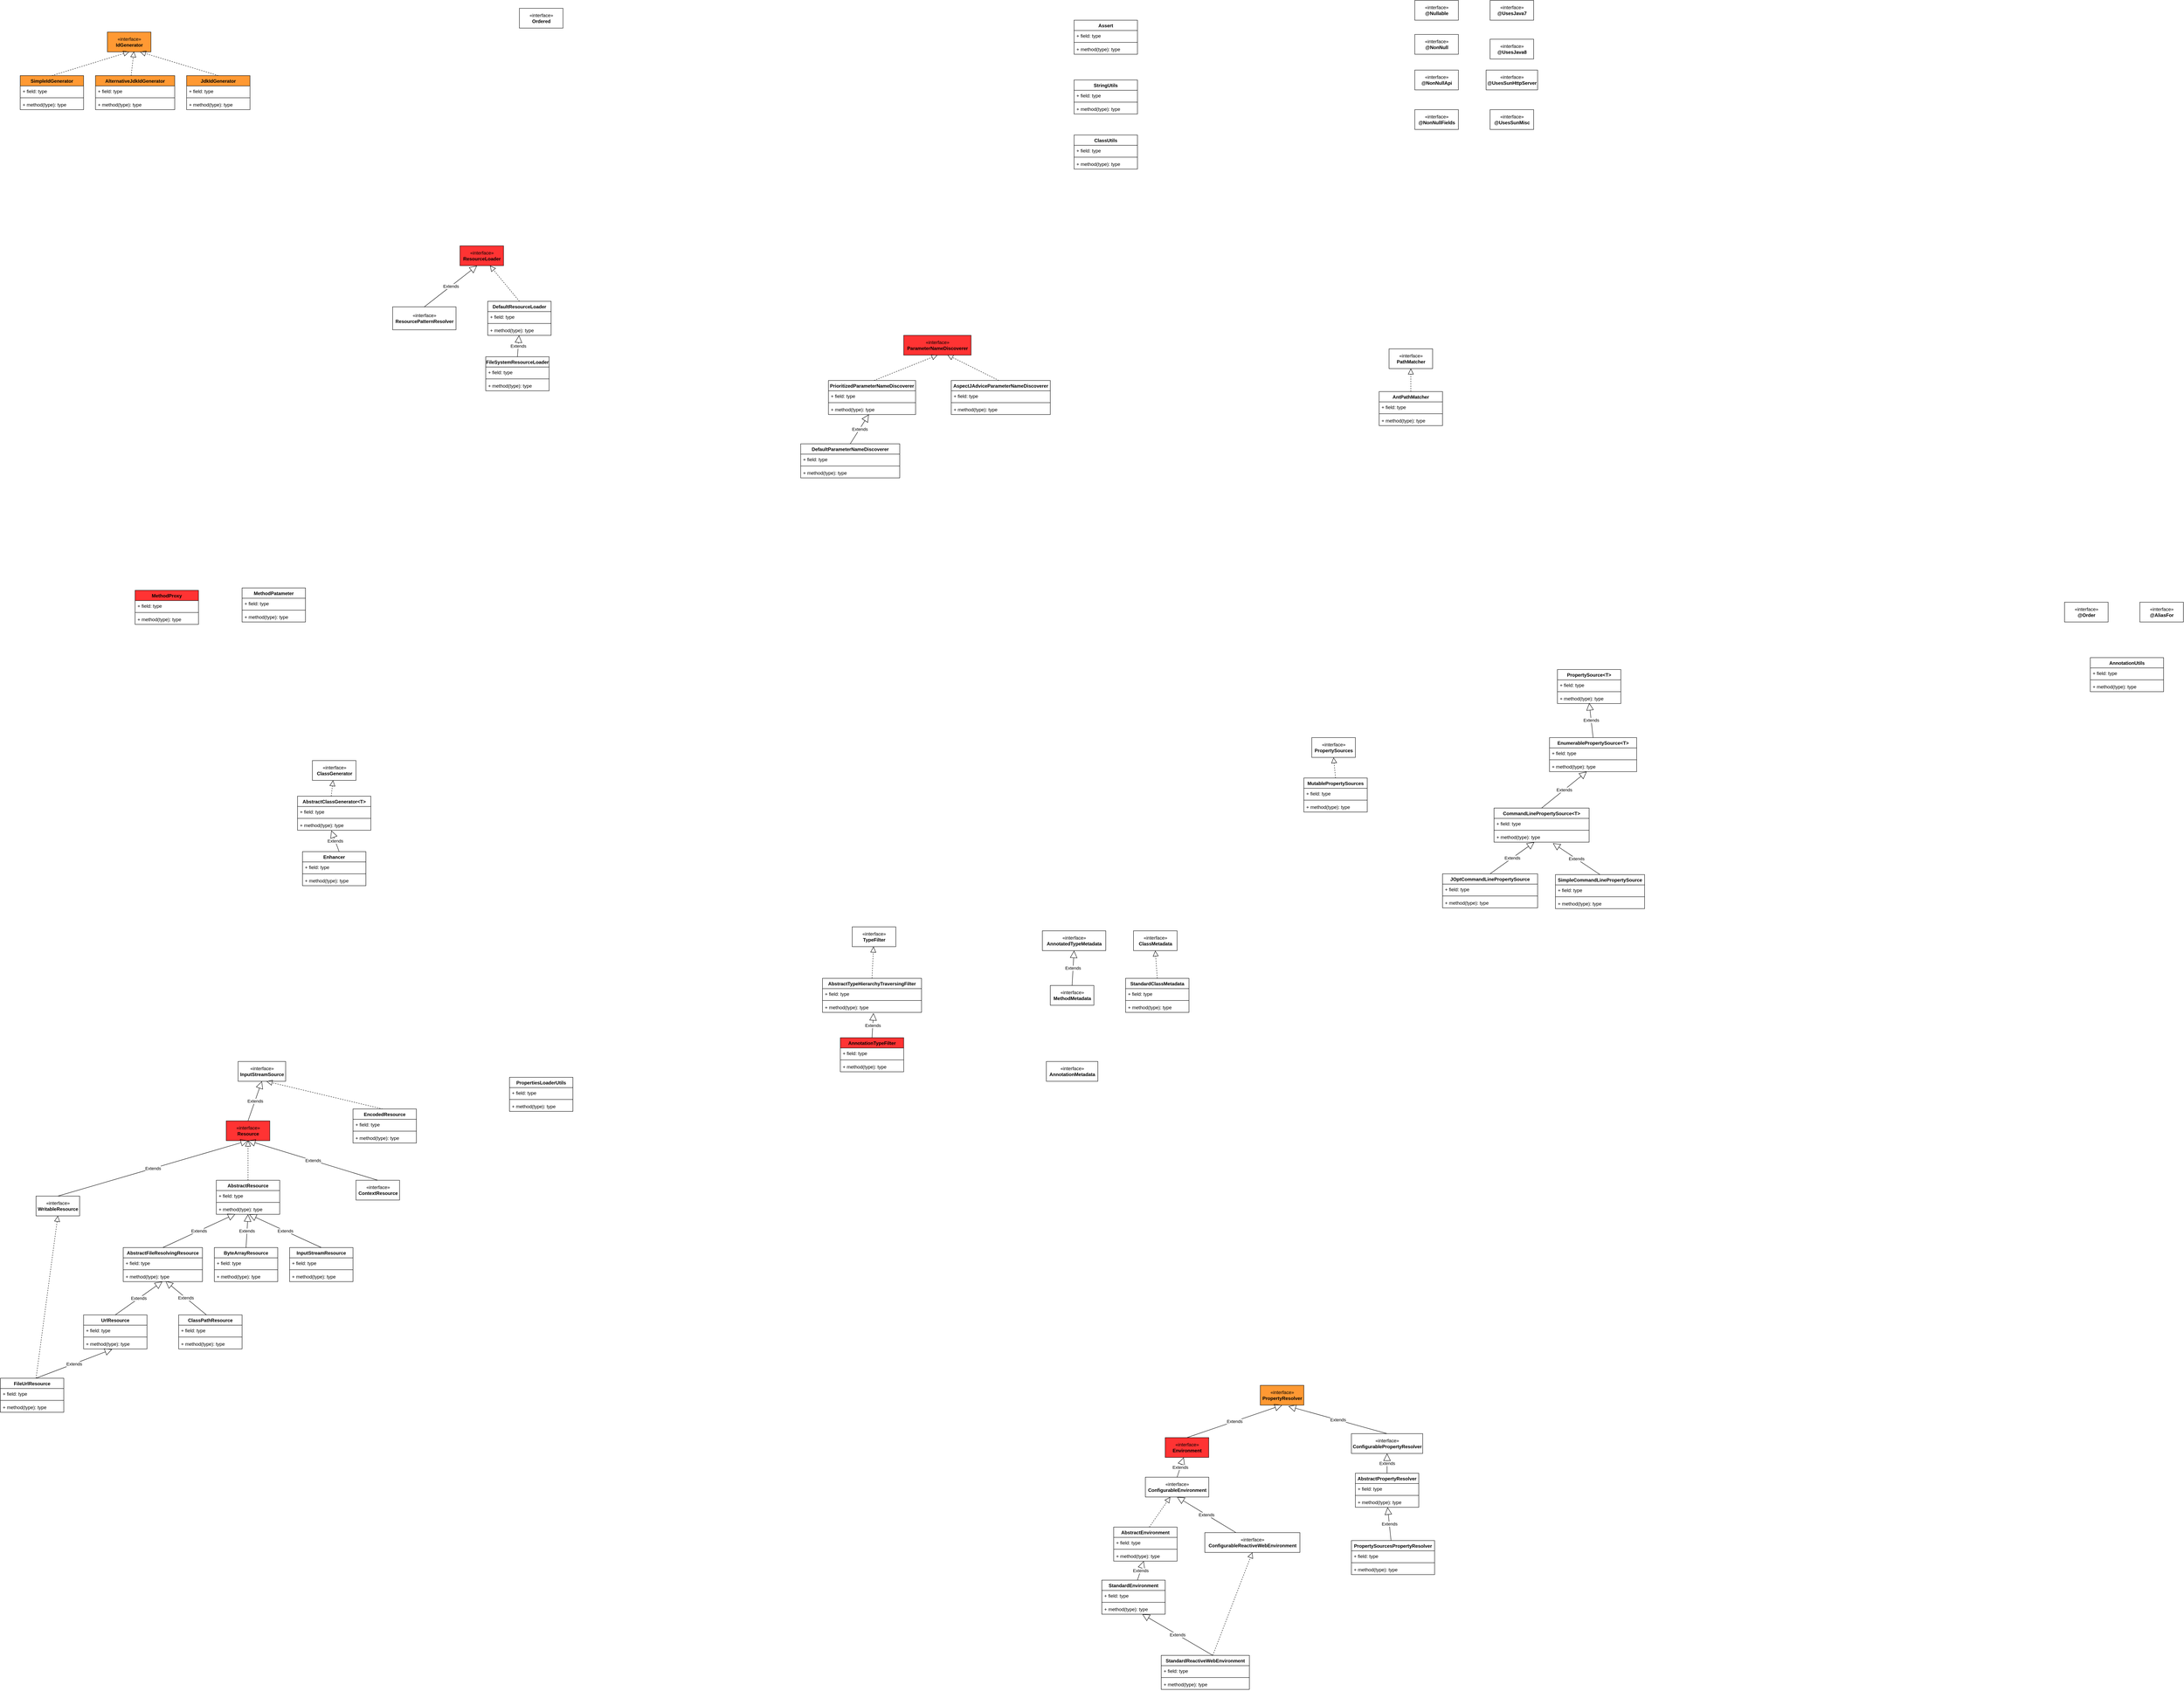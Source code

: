 <mxfile version="13.9.8" type="device" pages="20"><diagram name="1 core" id="HodEBYZkDvPamWEjaWUO"><mxGraphModel dx="1186" dy="592" grid="1" gridSize="10" guides="1" tooltips="1" connect="1" arrows="1" fold="1" page="1" pageScale="1" pageWidth="33000" pageHeight="46810" math="0" shadow="0"><root><mxCell id="0ELVOm7phsxZUnoqhrZr-0"/><mxCell id="0ELVOm7phsxZUnoqhrZr-1" parent="0ELVOm7phsxZUnoqhrZr-0"/><mxCell id="0ELVOm7phsxZUnoqhrZr-2" value="«interface»&lt;br&gt;&lt;b&gt;IdGenerator&lt;/b&gt;" style="html=1;fillColor=#FF9933;" parent="0ELVOm7phsxZUnoqhrZr-1" vertex="1"><mxGeometry x="350" y="130" width="110" height="50" as="geometry"/></mxCell><mxCell id="0ELVOm7phsxZUnoqhrZr-7" value="" style="endArrow=block;dashed=1;endFill=0;endSize=12;html=1;entryX=0.5;entryY=1;entryDx=0;entryDy=0;exitX=0.5;exitY=0;exitDx=0;exitDy=0;" parent="0ELVOm7phsxZUnoqhrZr-1" source="0ELVOm7phsxZUnoqhrZr-3" target="0ELVOm7phsxZUnoqhrZr-2" edge="1"><mxGeometry width="160" relative="1" as="geometry"><mxPoint x="300" y="250" as="sourcePoint"/><mxPoint x="460" y="250" as="targetPoint"/></mxGeometry></mxCell><mxCell id="0ELVOm7phsxZUnoqhrZr-8" value="AlternativeJdkIdGenerator" style="swimlane;fontStyle=1;align=center;verticalAlign=top;childLayout=stackLayout;horizontal=1;startSize=26;horizontalStack=0;resizeParent=1;resizeParentMax=0;resizeLast=0;collapsible=1;marginBottom=0;fillColor=#FF9933;" parent="0ELVOm7phsxZUnoqhrZr-1" vertex="1"><mxGeometry x="320" y="240" width="200" height="86" as="geometry"/></mxCell><mxCell id="0ELVOm7phsxZUnoqhrZr-12" value="" style="endArrow=block;dashed=1;endFill=0;endSize=12;html=1;entryX=0.609;entryY=0.98;entryDx=0;entryDy=0;entryPerimeter=0;" parent="0ELVOm7phsxZUnoqhrZr-8" target="0ELVOm7phsxZUnoqhrZr-2" edge="1"><mxGeometry width="160" relative="1" as="geometry"><mxPoint x="90" as="sourcePoint"/><mxPoint x="250" as="targetPoint"/></mxGeometry></mxCell><mxCell id="0ELVOm7phsxZUnoqhrZr-9" value="+ field: type" style="text;strokeColor=none;fillColor=none;align=left;verticalAlign=top;spacingLeft=4;spacingRight=4;overflow=hidden;rotatable=0;points=[[0,0.5],[1,0.5]];portConstraint=eastwest;" parent="0ELVOm7phsxZUnoqhrZr-8" vertex="1"><mxGeometry y="26" width="200" height="26" as="geometry"/></mxCell><mxCell id="0ELVOm7phsxZUnoqhrZr-10" value="" style="line;strokeWidth=1;fillColor=none;align=left;verticalAlign=middle;spacingTop=-1;spacingLeft=3;spacingRight=3;rotatable=0;labelPosition=right;points=[];portConstraint=eastwest;" parent="0ELVOm7phsxZUnoqhrZr-8" vertex="1"><mxGeometry y="52" width="200" height="8" as="geometry"/></mxCell><mxCell id="0ELVOm7phsxZUnoqhrZr-11" value="+ method(type): type" style="text;strokeColor=none;fillColor=none;align=left;verticalAlign=top;spacingLeft=4;spacingRight=4;overflow=hidden;rotatable=0;points=[[0,0.5],[1,0.5]];portConstraint=eastwest;" parent="0ELVOm7phsxZUnoqhrZr-8" vertex="1"><mxGeometry y="60" width="200" height="26" as="geometry"/></mxCell><mxCell id="0ELVOm7phsxZUnoqhrZr-3" value="SimpleIdGenerator" style="swimlane;fontStyle=1;align=center;verticalAlign=top;childLayout=stackLayout;horizontal=1;startSize=26;horizontalStack=0;resizeParent=1;resizeParentMax=0;resizeLast=0;collapsible=1;marginBottom=0;fillColor=#FF9933;" parent="0ELVOm7phsxZUnoqhrZr-1" vertex="1"><mxGeometry x="130" y="240" width="160" height="86" as="geometry"/></mxCell><mxCell id="0ELVOm7phsxZUnoqhrZr-4" value="+ field: type" style="text;strokeColor=none;fillColor=none;align=left;verticalAlign=top;spacingLeft=4;spacingRight=4;overflow=hidden;rotatable=0;points=[[0,0.5],[1,0.5]];portConstraint=eastwest;" parent="0ELVOm7phsxZUnoqhrZr-3" vertex="1"><mxGeometry y="26" width="160" height="26" as="geometry"/></mxCell><mxCell id="0ELVOm7phsxZUnoqhrZr-5" value="" style="line;strokeWidth=1;fillColor=none;align=left;verticalAlign=middle;spacingTop=-1;spacingLeft=3;spacingRight=3;rotatable=0;labelPosition=right;points=[];portConstraint=eastwest;" parent="0ELVOm7phsxZUnoqhrZr-3" vertex="1"><mxGeometry y="52" width="160" height="8" as="geometry"/></mxCell><mxCell id="0ELVOm7phsxZUnoqhrZr-6" value="+ method(type): type" style="text;strokeColor=none;fillColor=none;align=left;verticalAlign=top;spacingLeft=4;spacingRight=4;overflow=hidden;rotatable=0;points=[[0,0.5],[1,0.5]];portConstraint=eastwest;" parent="0ELVOm7phsxZUnoqhrZr-3" vertex="1"><mxGeometry y="60" width="160" height="26" as="geometry"/></mxCell><mxCell id="0ELVOm7phsxZUnoqhrZr-13" value="JdkIdGenerator" style="swimlane;fontStyle=1;align=center;verticalAlign=top;childLayout=stackLayout;horizontal=1;startSize=26;horizontalStack=0;resizeParent=1;resizeParentMax=0;resizeLast=0;collapsible=1;marginBottom=0;fillColor=#FF9933;" parent="0ELVOm7phsxZUnoqhrZr-1" vertex="1"><mxGeometry x="550" y="240" width="160" height="86" as="geometry"/></mxCell><mxCell id="0ELVOm7phsxZUnoqhrZr-17" value="" style="endArrow=block;dashed=1;endFill=0;endSize=12;html=1;entryX=0.75;entryY=1;entryDx=0;entryDy=0;" parent="0ELVOm7phsxZUnoqhrZr-13" target="0ELVOm7phsxZUnoqhrZr-2" edge="1"><mxGeometry width="160" relative="1" as="geometry"><mxPoint x="80" as="sourcePoint"/><mxPoint x="240" as="targetPoint"/></mxGeometry></mxCell><mxCell id="0ELVOm7phsxZUnoqhrZr-14" value="+ field: type" style="text;strokeColor=none;fillColor=none;align=left;verticalAlign=top;spacingLeft=4;spacingRight=4;overflow=hidden;rotatable=0;points=[[0,0.5],[1,0.5]];portConstraint=eastwest;" parent="0ELVOm7phsxZUnoqhrZr-13" vertex="1"><mxGeometry y="26" width="160" height="26" as="geometry"/></mxCell><mxCell id="0ELVOm7phsxZUnoqhrZr-15" value="" style="line;strokeWidth=1;fillColor=none;align=left;verticalAlign=middle;spacingTop=-1;spacingLeft=3;spacingRight=3;rotatable=0;labelPosition=right;points=[];portConstraint=eastwest;" parent="0ELVOm7phsxZUnoqhrZr-13" vertex="1"><mxGeometry y="52" width="160" height="8" as="geometry"/></mxCell><mxCell id="0ELVOm7phsxZUnoqhrZr-16" value="+ method(type): type" style="text;strokeColor=none;fillColor=none;align=left;verticalAlign=top;spacingLeft=4;spacingRight=4;overflow=hidden;rotatable=0;points=[[0,0.5],[1,0.5]];portConstraint=eastwest;" parent="0ELVOm7phsxZUnoqhrZr-13" vertex="1"><mxGeometry y="60" width="160" height="26" as="geometry"/></mxCell><mxCell id="tazm6mZBr91G18rXfZDd-0" value="«interface»&lt;br&gt;&lt;b&gt;Ordered&lt;/b&gt;" style="html=1;" parent="0ELVOm7phsxZUnoqhrZr-1" vertex="1"><mxGeometry x="1390" y="70" width="110" height="50" as="geometry"/></mxCell><mxCell id="sjSO_sjYsq3f7gJeS3C4-1" value="DefaultResourceLoader" style="swimlane;fontStyle=1;align=center;verticalAlign=top;childLayout=stackLayout;horizontal=1;startSize=26;horizontalStack=0;resizeParent=1;resizeParentMax=0;resizeLast=0;collapsible=1;marginBottom=0;fillColor=#FFFFFF;" parent="0ELVOm7phsxZUnoqhrZr-1" vertex="1"><mxGeometry x="1310" y="810" width="160" height="86" as="geometry"/></mxCell><mxCell id="sjSO_sjYsq3f7gJeS3C4-6" value="" style="endArrow=block;dashed=1;endFill=0;endSize=12;html=1;" parent="sjSO_sjYsq3f7gJeS3C4-1" target="sjSO_sjYsq3f7gJeS3C4-5" edge="1"><mxGeometry width="160" relative="1" as="geometry"><mxPoint x="80" as="sourcePoint"/><mxPoint x="240" as="targetPoint"/></mxGeometry></mxCell><mxCell id="sjSO_sjYsq3f7gJeS3C4-2" value="+ field: type" style="text;strokeColor=none;fillColor=none;align=left;verticalAlign=top;spacingLeft=4;spacingRight=4;overflow=hidden;rotatable=0;points=[[0,0.5],[1,0.5]];portConstraint=eastwest;" parent="sjSO_sjYsq3f7gJeS3C4-1" vertex="1"><mxGeometry y="26" width="160" height="26" as="geometry"/></mxCell><mxCell id="sjSO_sjYsq3f7gJeS3C4-3" value="" style="line;strokeWidth=1;fillColor=none;align=left;verticalAlign=middle;spacingTop=-1;spacingLeft=3;spacingRight=3;rotatable=0;labelPosition=right;points=[];portConstraint=eastwest;" parent="sjSO_sjYsq3f7gJeS3C4-1" vertex="1"><mxGeometry y="52" width="160" height="8" as="geometry"/></mxCell><mxCell id="sjSO_sjYsq3f7gJeS3C4-4" value="+ method(type): type" style="text;strokeColor=none;fillColor=none;align=left;verticalAlign=top;spacingLeft=4;spacingRight=4;overflow=hidden;rotatable=0;points=[[0,0.5],[1,0.5]];portConstraint=eastwest;" parent="sjSO_sjYsq3f7gJeS3C4-1" vertex="1"><mxGeometry y="60" width="160" height="26" as="geometry"/></mxCell><mxCell id="sjSO_sjYsq3f7gJeS3C4-5" value="«interface»&lt;br&gt;&lt;b&gt;ResourceLoader&lt;/b&gt;" style="html=1;fillColor=#FF3333;" parent="0ELVOm7phsxZUnoqhrZr-1" vertex="1"><mxGeometry x="1240" y="670" width="110" height="50" as="geometry"/></mxCell><mxCell id="sjSO_sjYsq3f7gJeS3C4-7" value="FileSystemResourceLoader" style="swimlane;fontStyle=1;align=center;verticalAlign=top;childLayout=stackLayout;horizontal=1;startSize=26;horizontalStack=0;resizeParent=1;resizeParentMax=0;resizeLast=0;collapsible=1;marginBottom=0;fillColor=#FFFFFF;" parent="0ELVOm7phsxZUnoqhrZr-1" vertex="1"><mxGeometry x="1305" y="950" width="160" height="86" as="geometry"/></mxCell><mxCell id="sjSO_sjYsq3f7gJeS3C4-8" value="+ field: type" style="text;strokeColor=none;fillColor=none;align=left;verticalAlign=top;spacingLeft=4;spacingRight=4;overflow=hidden;rotatable=0;points=[[0,0.5],[1,0.5]];portConstraint=eastwest;" parent="sjSO_sjYsq3f7gJeS3C4-7" vertex="1"><mxGeometry y="26" width="160" height="26" as="geometry"/></mxCell><mxCell id="sjSO_sjYsq3f7gJeS3C4-9" value="" style="line;strokeWidth=1;fillColor=none;align=left;verticalAlign=middle;spacingTop=-1;spacingLeft=3;spacingRight=3;rotatable=0;labelPosition=right;points=[];portConstraint=eastwest;" parent="sjSO_sjYsq3f7gJeS3C4-7" vertex="1"><mxGeometry y="52" width="160" height="8" as="geometry"/></mxCell><mxCell id="sjSO_sjYsq3f7gJeS3C4-10" value="+ method(type): type" style="text;strokeColor=none;fillColor=none;align=left;verticalAlign=top;spacingLeft=4;spacingRight=4;overflow=hidden;rotatable=0;points=[[0,0.5],[1,0.5]];portConstraint=eastwest;" parent="sjSO_sjYsq3f7gJeS3C4-7" vertex="1"><mxGeometry y="60" width="160" height="26" as="geometry"/></mxCell><mxCell id="sjSO_sjYsq3f7gJeS3C4-11" value="Extends" style="endArrow=block;endSize=16;endFill=0;html=1;exitX=0.5;exitY=0;exitDx=0;exitDy=0;" parent="0ELVOm7phsxZUnoqhrZr-1" source="sjSO_sjYsq3f7gJeS3C4-7" target="sjSO_sjYsq3f7gJeS3C4-4" edge="1"><mxGeometry width="160" relative="1" as="geometry"><mxPoint x="1390" y="1010" as="sourcePoint"/><mxPoint x="1550" y="1010" as="targetPoint"/></mxGeometry></mxCell><mxCell id="4qazWlPlOK9gtpa-6WsI-0" value="«interface»&lt;br&gt;&lt;b&gt;ParameterNameDiscoverer&lt;/b&gt;" style="html=1;fillColor=#FF3333;" parent="0ELVOm7phsxZUnoqhrZr-1" vertex="1"><mxGeometry x="2360" y="896" width="170" height="50" as="geometry"/></mxCell><mxCell id="4qazWlPlOK9gtpa-6WsI-1" value="DefaultParameterNameDiscoverer" style="swimlane;fontStyle=1;align=center;verticalAlign=top;childLayout=stackLayout;horizontal=1;startSize=26;horizontalStack=0;resizeParent=1;resizeParentMax=0;resizeLast=0;collapsible=1;marginBottom=0;fillColor=#FFFFFF;" parent="0ELVOm7phsxZUnoqhrZr-1" vertex="1"><mxGeometry x="2100" y="1170" width="250" height="86" as="geometry"/></mxCell><mxCell id="4qazWlPlOK9gtpa-6WsI-10" value="Extends" style="endArrow=block;endSize=16;endFill=0;html=1;" parent="4qazWlPlOK9gtpa-6WsI-1" target="4qazWlPlOK9gtpa-6WsI-8" edge="1"><mxGeometry width="160" relative="1" as="geometry"><mxPoint x="125" as="sourcePoint"/><mxPoint x="285" as="targetPoint"/></mxGeometry></mxCell><mxCell id="4qazWlPlOK9gtpa-6WsI-2" value="+ field: type" style="text;strokeColor=none;fillColor=none;align=left;verticalAlign=top;spacingLeft=4;spacingRight=4;overflow=hidden;rotatable=0;points=[[0,0.5],[1,0.5]];portConstraint=eastwest;" parent="4qazWlPlOK9gtpa-6WsI-1" vertex="1"><mxGeometry y="26" width="250" height="26" as="geometry"/></mxCell><mxCell id="4qazWlPlOK9gtpa-6WsI-3" value="" style="line;strokeWidth=1;fillColor=none;align=left;verticalAlign=middle;spacingTop=-1;spacingLeft=3;spacingRight=3;rotatable=0;labelPosition=right;points=[];portConstraint=eastwest;" parent="4qazWlPlOK9gtpa-6WsI-1" vertex="1"><mxGeometry y="52" width="250" height="8" as="geometry"/></mxCell><mxCell id="4qazWlPlOK9gtpa-6WsI-4" value="+ method(type): type" style="text;strokeColor=none;fillColor=none;align=left;verticalAlign=top;spacingLeft=4;spacingRight=4;overflow=hidden;rotatable=0;points=[[0,0.5],[1,0.5]];portConstraint=eastwest;" parent="4qazWlPlOK9gtpa-6WsI-1" vertex="1"><mxGeometry y="60" width="250" height="26" as="geometry"/></mxCell><mxCell id="4qazWlPlOK9gtpa-6WsI-5" value="PrioritizedParameterNameDiscoverer" style="swimlane;fontStyle=1;align=center;verticalAlign=top;childLayout=stackLayout;horizontal=1;startSize=26;horizontalStack=0;resizeParent=1;resizeParentMax=0;resizeLast=0;collapsible=1;marginBottom=0;fillColor=#FFFFFF;" parent="0ELVOm7phsxZUnoqhrZr-1" vertex="1"><mxGeometry x="2170" y="1010" width="220" height="86" as="geometry"/></mxCell><mxCell id="4qazWlPlOK9gtpa-6WsI-9" value="" style="endArrow=block;dashed=1;endFill=0;endSize=12;html=1;entryX=0.5;entryY=1;entryDx=0;entryDy=0;" parent="4qazWlPlOK9gtpa-6WsI-5" target="4qazWlPlOK9gtpa-6WsI-0" edge="1"><mxGeometry width="160" relative="1" as="geometry"><mxPoint x="115" as="sourcePoint"/><mxPoint x="275" as="targetPoint"/></mxGeometry></mxCell><mxCell id="4qazWlPlOK9gtpa-6WsI-6" value="+ field: type" style="text;strokeColor=none;fillColor=none;align=left;verticalAlign=top;spacingLeft=4;spacingRight=4;overflow=hidden;rotatable=0;points=[[0,0.5],[1,0.5]];portConstraint=eastwest;" parent="4qazWlPlOK9gtpa-6WsI-5" vertex="1"><mxGeometry y="26" width="220" height="26" as="geometry"/></mxCell><mxCell id="4qazWlPlOK9gtpa-6WsI-7" value="" style="line;strokeWidth=1;fillColor=none;align=left;verticalAlign=middle;spacingTop=-1;spacingLeft=3;spacingRight=3;rotatable=0;labelPosition=right;points=[];portConstraint=eastwest;" parent="4qazWlPlOK9gtpa-6WsI-5" vertex="1"><mxGeometry y="52" width="220" height="8" as="geometry"/></mxCell><mxCell id="4qazWlPlOK9gtpa-6WsI-8" value="+ method(type): type" style="text;strokeColor=none;fillColor=none;align=left;verticalAlign=top;spacingLeft=4;spacingRight=4;overflow=hidden;rotatable=0;points=[[0,0.5],[1,0.5]];portConstraint=eastwest;" parent="4qazWlPlOK9gtpa-6WsI-5" vertex="1"><mxGeometry y="60" width="220" height="26" as="geometry"/></mxCell><mxCell id="4qazWlPlOK9gtpa-6WsI-11" value="AspectJAdviceParameterNameDiscoverer" style="swimlane;fontStyle=1;align=center;verticalAlign=top;childLayout=stackLayout;horizontal=1;startSize=26;horizontalStack=0;resizeParent=1;resizeParentMax=0;resizeLast=0;collapsible=1;marginBottom=0;fillColor=#FFFFFF;" parent="0ELVOm7phsxZUnoqhrZr-1" vertex="1"><mxGeometry x="2480" y="1010" width="250" height="86" as="geometry"/></mxCell><mxCell id="4qazWlPlOK9gtpa-6WsI-16" value="" style="endArrow=block;dashed=1;endFill=0;endSize=12;html=1;entryX=0.649;entryY=0.987;entryDx=0;entryDy=0;entryPerimeter=0;" parent="4qazWlPlOK9gtpa-6WsI-11" target="4qazWlPlOK9gtpa-6WsI-0" edge="1"><mxGeometry width="160" relative="1" as="geometry"><mxPoint x="120" as="sourcePoint"/><mxPoint x="280" as="targetPoint"/></mxGeometry></mxCell><mxCell id="4qazWlPlOK9gtpa-6WsI-12" value="+ field: type" style="text;strokeColor=none;fillColor=none;align=left;verticalAlign=top;spacingLeft=4;spacingRight=4;overflow=hidden;rotatable=0;points=[[0,0.5],[1,0.5]];portConstraint=eastwest;" parent="4qazWlPlOK9gtpa-6WsI-11" vertex="1"><mxGeometry y="26" width="250" height="26" as="geometry"/></mxCell><mxCell id="4qazWlPlOK9gtpa-6WsI-13" value="" style="line;strokeWidth=1;fillColor=none;align=left;verticalAlign=middle;spacingTop=-1;spacingLeft=3;spacingRight=3;rotatable=0;labelPosition=right;points=[];portConstraint=eastwest;" parent="4qazWlPlOK9gtpa-6WsI-11" vertex="1"><mxGeometry y="52" width="250" height="8" as="geometry"/></mxCell><mxCell id="4qazWlPlOK9gtpa-6WsI-14" value="+ method(type): type" style="text;strokeColor=none;fillColor=none;align=left;verticalAlign=top;spacingLeft=4;spacingRight=4;overflow=hidden;rotatable=0;points=[[0,0.5],[1,0.5]];portConstraint=eastwest;" parent="4qazWlPlOK9gtpa-6WsI-11" vertex="1"><mxGeometry y="60" width="250" height="26" as="geometry"/></mxCell><mxCell id="OdPZMVR09YsFSpoIEmr7-0" value="MethodProxy" style="swimlane;fontStyle=1;align=center;verticalAlign=top;childLayout=stackLayout;horizontal=1;startSize=26;horizontalStack=0;resizeParent=1;resizeParentMax=0;resizeLast=0;collapsible=1;marginBottom=0;fillColor=#FF3333;" parent="0ELVOm7phsxZUnoqhrZr-1" vertex="1"><mxGeometry x="420" y="1540" width="160" height="86" as="geometry"/></mxCell><mxCell id="OdPZMVR09YsFSpoIEmr7-1" value="+ field: type" style="text;strokeColor=none;fillColor=none;align=left;verticalAlign=top;spacingLeft=4;spacingRight=4;overflow=hidden;rotatable=0;points=[[0,0.5],[1,0.5]];portConstraint=eastwest;" parent="OdPZMVR09YsFSpoIEmr7-0" vertex="1"><mxGeometry y="26" width="160" height="26" as="geometry"/></mxCell><mxCell id="OdPZMVR09YsFSpoIEmr7-2" value="" style="line;strokeWidth=1;fillColor=none;align=left;verticalAlign=middle;spacingTop=-1;spacingLeft=3;spacingRight=3;rotatable=0;labelPosition=right;points=[];portConstraint=eastwest;" parent="OdPZMVR09YsFSpoIEmr7-0" vertex="1"><mxGeometry y="52" width="160" height="8" as="geometry"/></mxCell><mxCell id="OdPZMVR09YsFSpoIEmr7-3" value="+ method(type): type" style="text;strokeColor=none;fillColor=none;align=left;verticalAlign=top;spacingLeft=4;spacingRight=4;overflow=hidden;rotatable=0;points=[[0,0.5],[1,0.5]];portConstraint=eastwest;" parent="OdPZMVR09YsFSpoIEmr7-0" vertex="1"><mxGeometry y="60" width="160" height="26" as="geometry"/></mxCell><mxCell id="OdPZMVR09YsFSpoIEmr7-4" value="«interface»&lt;br&gt;&lt;b&gt;ClassGenerator&lt;/b&gt;" style="html=1;fillColor=#FFFFFF;" parent="0ELVOm7phsxZUnoqhrZr-1" vertex="1"><mxGeometry x="867.5" y="1970" width="110" height="50" as="geometry"/></mxCell><mxCell id="OdPZMVR09YsFSpoIEmr7-5" value="AbstractClassGenerator&lt;T&gt;" style="swimlane;fontStyle=1;align=center;verticalAlign=top;childLayout=stackLayout;horizontal=1;startSize=26;horizontalStack=0;resizeParent=1;resizeParentMax=0;resizeLast=0;collapsible=1;marginBottom=0;fillColor=#FFFFFF;" parent="0ELVOm7phsxZUnoqhrZr-1" vertex="1"><mxGeometry x="830" y="2060" width="185" height="86" as="geometry"/></mxCell><mxCell id="OdPZMVR09YsFSpoIEmr7-9" value="" style="endArrow=block;dashed=1;endFill=0;endSize=12;html=1;" parent="OdPZMVR09YsFSpoIEmr7-5" target="OdPZMVR09YsFSpoIEmr7-4" edge="1"><mxGeometry width="160" relative="1" as="geometry"><mxPoint x="85" as="sourcePoint"/><mxPoint x="245" as="targetPoint"/></mxGeometry></mxCell><mxCell id="OdPZMVR09YsFSpoIEmr7-6" value="+ field: type" style="text;strokeColor=none;fillColor=none;align=left;verticalAlign=top;spacingLeft=4;spacingRight=4;overflow=hidden;rotatable=0;points=[[0,0.5],[1,0.5]];portConstraint=eastwest;" parent="OdPZMVR09YsFSpoIEmr7-5" vertex="1"><mxGeometry y="26" width="185" height="26" as="geometry"/></mxCell><mxCell id="OdPZMVR09YsFSpoIEmr7-7" value="" style="line;strokeWidth=1;fillColor=none;align=left;verticalAlign=middle;spacingTop=-1;spacingLeft=3;spacingRight=3;rotatable=0;labelPosition=right;points=[];portConstraint=eastwest;" parent="OdPZMVR09YsFSpoIEmr7-5" vertex="1"><mxGeometry y="52" width="185" height="8" as="geometry"/></mxCell><mxCell id="OdPZMVR09YsFSpoIEmr7-8" value="+ method(type): type" style="text;strokeColor=none;fillColor=none;align=left;verticalAlign=top;spacingLeft=4;spacingRight=4;overflow=hidden;rotatable=0;points=[[0,0.5],[1,0.5]];portConstraint=eastwest;" parent="OdPZMVR09YsFSpoIEmr7-5" vertex="1"><mxGeometry y="60" width="185" height="26" as="geometry"/></mxCell><mxCell id="OdPZMVR09YsFSpoIEmr7-10" value="Enhancer" style="swimlane;fontStyle=1;align=center;verticalAlign=top;childLayout=stackLayout;horizontal=1;startSize=26;horizontalStack=0;resizeParent=1;resizeParentMax=0;resizeLast=0;collapsible=1;marginBottom=0;fillColor=#FFFFFF;" parent="0ELVOm7phsxZUnoqhrZr-1" vertex="1"><mxGeometry x="842.5" y="2200" width="160" height="86" as="geometry"/></mxCell><mxCell id="OdPZMVR09YsFSpoIEmr7-14" value="Extends" style="endArrow=block;endSize=16;endFill=0;html=1;entryX=0.461;entryY=1.024;entryDx=0;entryDy=0;entryPerimeter=0;" parent="OdPZMVR09YsFSpoIEmr7-10" target="OdPZMVR09YsFSpoIEmr7-8" edge="1"><mxGeometry width="160" relative="1" as="geometry"><mxPoint x="92.5" as="sourcePoint"/><mxPoint x="252.5" as="targetPoint"/></mxGeometry></mxCell><mxCell id="OdPZMVR09YsFSpoIEmr7-11" value="+ field: type" style="text;strokeColor=none;fillColor=none;align=left;verticalAlign=top;spacingLeft=4;spacingRight=4;overflow=hidden;rotatable=0;points=[[0,0.5],[1,0.5]];portConstraint=eastwest;" parent="OdPZMVR09YsFSpoIEmr7-10" vertex="1"><mxGeometry y="26" width="160" height="26" as="geometry"/></mxCell><mxCell id="OdPZMVR09YsFSpoIEmr7-12" value="" style="line;strokeWidth=1;fillColor=none;align=left;verticalAlign=middle;spacingTop=-1;spacingLeft=3;spacingRight=3;rotatable=0;labelPosition=right;points=[];portConstraint=eastwest;" parent="OdPZMVR09YsFSpoIEmr7-10" vertex="1"><mxGeometry y="52" width="160" height="8" as="geometry"/></mxCell><mxCell id="OdPZMVR09YsFSpoIEmr7-13" value="+ method(type): type" style="text;strokeColor=none;fillColor=none;align=left;verticalAlign=top;spacingLeft=4;spacingRight=4;overflow=hidden;rotatable=0;points=[[0,0.5],[1,0.5]];portConstraint=eastwest;" parent="OdPZMVR09YsFSpoIEmr7-10" vertex="1"><mxGeometry y="60" width="160" height="26" as="geometry"/></mxCell><mxCell id="_J2xheluPi4HWHHrYkfQ-8" value="«interface»&lt;br&gt;&lt;b&gt;ResourcePatternResolver&lt;/b&gt;" style="html=1;fillColor=#FFFFFF;" parent="0ELVOm7phsxZUnoqhrZr-1" vertex="1"><mxGeometry x="1070" y="824" width="160" height="58" as="geometry"/></mxCell><mxCell id="_J2xheluPi4HWHHrYkfQ-9" value="Extends" style="endArrow=block;endSize=16;endFill=0;html=1;entryX=0.39;entryY=1.007;entryDx=0;entryDy=0;entryPerimeter=0;exitX=0.5;exitY=0;exitDx=0;exitDy=0;" parent="0ELVOm7phsxZUnoqhrZr-1" source="_J2xheluPi4HWHHrYkfQ-8" target="sjSO_sjYsq3f7gJeS3C4-5" edge="1"><mxGeometry width="160" relative="1" as="geometry"><mxPoint x="1150" y="810" as="sourcePoint"/><mxPoint x="1310" y="810" as="targetPoint"/></mxGeometry></mxCell><mxCell id="CBpK6n0tl9WrmaX_iVSI-0" value="«interface»&lt;br&gt;&lt;b&gt;Environment&lt;/b&gt;" style="html=1;fillColor=#FF3333;" parent="0ELVOm7phsxZUnoqhrZr-1" vertex="1"><mxGeometry x="3020" y="3680" width="110" height="50" as="geometry"/></mxCell><mxCell id="CBpK6n0tl9WrmaX_iVSI-1" value="«interface»&lt;br&gt;&lt;b&gt;PropertyResolver&lt;/b&gt;" style="html=1;fillColor=#FF9933;" parent="0ELVOm7phsxZUnoqhrZr-1" vertex="1"><mxGeometry x="3260" y="3548" width="110" height="50" as="geometry"/></mxCell><mxCell id="CBpK6n0tl9WrmaX_iVSI-2" value="Extends" style="endArrow=block;endSize=16;endFill=0;html=1;entryX=0.5;entryY=1;entryDx=0;entryDy=0;exitX=0.5;exitY=0;exitDx=0;exitDy=0;" parent="0ELVOm7phsxZUnoqhrZr-1" source="CBpK6n0tl9WrmaX_iVSI-0" target="CBpK6n0tl9WrmaX_iVSI-1" edge="1"><mxGeometry width="160" relative="1" as="geometry"><mxPoint x="3150" y="3660" as="sourcePoint"/><mxPoint x="3310" y="3660" as="targetPoint"/></mxGeometry></mxCell><mxCell id="CBpK6n0tl9WrmaX_iVSI-7" value="«interface»&lt;br&gt;&lt;span style=&quot;font-weight: 700&quot;&gt;ConfigurableEnvironment&lt;/span&gt;" style="html=1;fillColor=#FFFFFF;" parent="0ELVOm7phsxZUnoqhrZr-1" vertex="1"><mxGeometry x="2970" y="3780" width="160" height="50" as="geometry"/></mxCell><mxCell id="CBpK6n0tl9WrmaX_iVSI-8" value="Extends" style="endArrow=block;endSize=16;endFill=0;html=1;exitX=0.5;exitY=0;exitDx=0;exitDy=0;" parent="0ELVOm7phsxZUnoqhrZr-1" source="CBpK6n0tl9WrmaX_iVSI-7" target="CBpK6n0tl9WrmaX_iVSI-0" edge="1"><mxGeometry width="160" relative="1" as="geometry"><mxPoint x="3130" y="3800" as="sourcePoint"/><mxPoint x="3290" y="3800" as="targetPoint"/></mxGeometry></mxCell><mxCell id="CBpK6n0tl9WrmaX_iVSI-9" value="«interface»&lt;br&gt;&lt;b&gt;ConfigurablePropertyResolver&lt;/b&gt;" style="html=1;fillColor=#FFFFFF;" parent="0ELVOm7phsxZUnoqhrZr-1" vertex="1"><mxGeometry x="3490" y="3670" width="180" height="50" as="geometry"/></mxCell><mxCell id="CBpK6n0tl9WrmaX_iVSI-10" value="Extends" style="endArrow=block;endSize=16;endFill=0;html=1;entryX=0.647;entryY=1.057;entryDx=0;entryDy=0;entryPerimeter=0;exitX=0.5;exitY=0;exitDx=0;exitDy=0;" parent="0ELVOm7phsxZUnoqhrZr-1" source="CBpK6n0tl9WrmaX_iVSI-9" target="CBpK6n0tl9WrmaX_iVSI-1" edge="1"><mxGeometry width="160" relative="1" as="geometry"><mxPoint x="3320" y="3670" as="sourcePoint"/><mxPoint x="3480" y="3670" as="targetPoint"/></mxGeometry></mxCell><mxCell id="CBpK6n0tl9WrmaX_iVSI-11" value="«interface»&lt;br&gt;&lt;b&gt;PropertySources&lt;/b&gt;" style="html=1;fillColor=#FFFFFF;" parent="0ELVOm7phsxZUnoqhrZr-1" vertex="1"><mxGeometry x="3390" y="1912" width="110" height="50" as="geometry"/></mxCell><mxCell id="CBpK6n0tl9WrmaX_iVSI-12" value="AbstractEnvironment" style="swimlane;fontStyle=1;align=center;verticalAlign=top;childLayout=stackLayout;horizontal=1;startSize=26;horizontalStack=0;resizeParent=1;resizeParentMax=0;resizeLast=0;collapsible=1;marginBottom=0;fillColor=#FFFFFF;" parent="0ELVOm7phsxZUnoqhrZr-1" vertex="1"><mxGeometry x="2890" y="3906" width="160" height="86" as="geometry"/></mxCell><mxCell id="CBpK6n0tl9WrmaX_iVSI-17" value="" style="endArrow=block;dashed=1;endFill=0;endSize=12;html=1;" parent="CBpK6n0tl9WrmaX_iVSI-12" target="CBpK6n0tl9WrmaX_iVSI-7" edge="1"><mxGeometry width="160" relative="1" as="geometry"><mxPoint x="90" as="sourcePoint"/><mxPoint x="250" as="targetPoint"/></mxGeometry></mxCell><mxCell id="CBpK6n0tl9WrmaX_iVSI-13" value="+ field: type" style="text;strokeColor=none;fillColor=none;align=left;verticalAlign=top;spacingLeft=4;spacingRight=4;overflow=hidden;rotatable=0;points=[[0,0.5],[1,0.5]];portConstraint=eastwest;" parent="CBpK6n0tl9WrmaX_iVSI-12" vertex="1"><mxGeometry y="26" width="160" height="26" as="geometry"/></mxCell><mxCell id="CBpK6n0tl9WrmaX_iVSI-14" value="" style="line;strokeWidth=1;fillColor=none;align=left;verticalAlign=middle;spacingTop=-1;spacingLeft=3;spacingRight=3;rotatable=0;labelPosition=right;points=[];portConstraint=eastwest;" parent="CBpK6n0tl9WrmaX_iVSI-12" vertex="1"><mxGeometry y="52" width="160" height="8" as="geometry"/></mxCell><mxCell id="CBpK6n0tl9WrmaX_iVSI-15" value="+ method(type): type" style="text;strokeColor=none;fillColor=none;align=left;verticalAlign=top;spacingLeft=4;spacingRight=4;overflow=hidden;rotatable=0;points=[[0,0.5],[1,0.5]];portConstraint=eastwest;" parent="CBpK6n0tl9WrmaX_iVSI-12" vertex="1"><mxGeometry y="60" width="160" height="26" as="geometry"/></mxCell><mxCell id="CBpK6n0tl9WrmaX_iVSI-18" value="StandardEnvironment" style="swimlane;fontStyle=1;align=center;verticalAlign=top;childLayout=stackLayout;horizontal=1;startSize=26;horizontalStack=0;resizeParent=1;resizeParentMax=0;resizeLast=0;collapsible=1;marginBottom=0;fillColor=#FFFFFF;" parent="0ELVOm7phsxZUnoqhrZr-1" vertex="1"><mxGeometry x="2860" y="4040" width="160" height="86" as="geometry"/></mxCell><mxCell id="CBpK6n0tl9WrmaX_iVSI-22" value="Extends" style="endArrow=block;endSize=16;endFill=0;html=1;" parent="CBpK6n0tl9WrmaX_iVSI-18" target="CBpK6n0tl9WrmaX_iVSI-15" edge="1"><mxGeometry width="160" relative="1" as="geometry"><mxPoint x="90" as="sourcePoint"/><mxPoint x="250" as="targetPoint"/></mxGeometry></mxCell><mxCell id="CBpK6n0tl9WrmaX_iVSI-19" value="+ field: type" style="text;strokeColor=none;fillColor=none;align=left;verticalAlign=top;spacingLeft=4;spacingRight=4;overflow=hidden;rotatable=0;points=[[0,0.5],[1,0.5]];portConstraint=eastwest;" parent="CBpK6n0tl9WrmaX_iVSI-18" vertex="1"><mxGeometry y="26" width="160" height="26" as="geometry"/></mxCell><mxCell id="CBpK6n0tl9WrmaX_iVSI-20" value="" style="line;strokeWidth=1;fillColor=none;align=left;verticalAlign=middle;spacingTop=-1;spacingLeft=3;spacingRight=3;rotatable=0;labelPosition=right;points=[];portConstraint=eastwest;" parent="CBpK6n0tl9WrmaX_iVSI-18" vertex="1"><mxGeometry y="52" width="160" height="8" as="geometry"/></mxCell><mxCell id="CBpK6n0tl9WrmaX_iVSI-21" value="+ method(type): type" style="text;strokeColor=none;fillColor=none;align=left;verticalAlign=top;spacingLeft=4;spacingRight=4;overflow=hidden;rotatable=0;points=[[0,0.5],[1,0.5]];portConstraint=eastwest;" parent="CBpK6n0tl9WrmaX_iVSI-18" vertex="1"><mxGeometry y="60" width="160" height="26" as="geometry"/></mxCell><mxCell id="CBpK6n0tl9WrmaX_iVSI-23" value="StandardReactiveWebEnvironment" style="swimlane;fontStyle=1;align=center;verticalAlign=top;childLayout=stackLayout;horizontal=1;startSize=26;horizontalStack=0;resizeParent=1;resizeParentMax=0;resizeLast=0;collapsible=1;marginBottom=0;fillColor=#FFFFFF;" parent="0ELVOm7phsxZUnoqhrZr-1" vertex="1"><mxGeometry x="3010" y="4230" width="222.5" height="86" as="geometry"/></mxCell><mxCell id="CBpK6n0tl9WrmaX_iVSI-27" value="Extends" style="endArrow=block;endSize=16;endFill=0;html=1;" parent="CBpK6n0tl9WrmaX_iVSI-23" target="CBpK6n0tl9WrmaX_iVSI-21" edge="1"><mxGeometry width="160" relative="1" as="geometry"><mxPoint x="130" as="sourcePoint"/><mxPoint x="290" as="targetPoint"/></mxGeometry></mxCell><mxCell id="CBpK6n0tl9WrmaX_iVSI-30" value="" style="endArrow=block;dashed=1;endFill=0;endSize=12;html=1;entryX=0.5;entryY=1;entryDx=0;entryDy=0;" parent="CBpK6n0tl9WrmaX_iVSI-23" target="CBpK6n0tl9WrmaX_iVSI-28" edge="1"><mxGeometry width="160" relative="1" as="geometry"><mxPoint x="130" as="sourcePoint"/><mxPoint x="290" as="targetPoint"/></mxGeometry></mxCell><mxCell id="CBpK6n0tl9WrmaX_iVSI-24" value="+ field: type" style="text;strokeColor=none;fillColor=none;align=left;verticalAlign=top;spacingLeft=4;spacingRight=4;overflow=hidden;rotatable=0;points=[[0,0.5],[1,0.5]];portConstraint=eastwest;" parent="CBpK6n0tl9WrmaX_iVSI-23" vertex="1"><mxGeometry y="26" width="222.5" height="26" as="geometry"/></mxCell><mxCell id="CBpK6n0tl9WrmaX_iVSI-25" value="" style="line;strokeWidth=1;fillColor=none;align=left;verticalAlign=middle;spacingTop=-1;spacingLeft=3;spacingRight=3;rotatable=0;labelPosition=right;points=[];portConstraint=eastwest;" parent="CBpK6n0tl9WrmaX_iVSI-23" vertex="1"><mxGeometry y="52" width="222.5" height="8" as="geometry"/></mxCell><mxCell id="CBpK6n0tl9WrmaX_iVSI-26" value="+ method(type): type" style="text;strokeColor=none;fillColor=none;align=left;verticalAlign=top;spacingLeft=4;spacingRight=4;overflow=hidden;rotatable=0;points=[[0,0.5],[1,0.5]];portConstraint=eastwest;" parent="CBpK6n0tl9WrmaX_iVSI-23" vertex="1"><mxGeometry y="60" width="222.5" height="26" as="geometry"/></mxCell><mxCell id="CBpK6n0tl9WrmaX_iVSI-28" value="«interface»&lt;br&gt;&lt;b&gt;ConfigurableReactiveWebEnvironment&lt;/b&gt;" style="html=1;fillColor=#FFFFFF;" parent="0ELVOm7phsxZUnoqhrZr-1" vertex="1"><mxGeometry x="3120" y="3920" width="240" height="50" as="geometry"/></mxCell><mxCell id="CBpK6n0tl9WrmaX_iVSI-29" value="Extends" style="endArrow=block;endSize=16;endFill=0;html=1;entryX=0.5;entryY=1;entryDx=0;entryDy=0;" parent="0ELVOm7phsxZUnoqhrZr-1" source="CBpK6n0tl9WrmaX_iVSI-28" target="CBpK6n0tl9WrmaX_iVSI-7" edge="1"><mxGeometry width="160" relative="1" as="geometry"><mxPoint x="3240" y="3760" as="sourcePoint"/><mxPoint x="3240" y="3760" as="targetPoint"/></mxGeometry></mxCell><mxCell id="iH3JvSFYiceSqB9m2mSy-0" value="MutablePropertySources" style="swimlane;fontStyle=1;align=center;verticalAlign=top;childLayout=stackLayout;horizontal=1;startSize=26;horizontalStack=0;resizeParent=1;resizeParentMax=0;resizeLast=0;collapsible=1;marginBottom=0;fillColor=#FFFFFF;" parent="0ELVOm7phsxZUnoqhrZr-1" vertex="1"><mxGeometry x="3370" y="2014" width="160" height="86" as="geometry"/></mxCell><mxCell id="iH3JvSFYiceSqB9m2mSy-1" value="+ field: type" style="text;strokeColor=none;fillColor=none;align=left;verticalAlign=top;spacingLeft=4;spacingRight=4;overflow=hidden;rotatable=0;points=[[0,0.5],[1,0.5]];portConstraint=eastwest;" parent="iH3JvSFYiceSqB9m2mSy-0" vertex="1"><mxGeometry y="26" width="160" height="26" as="geometry"/></mxCell><mxCell id="iH3JvSFYiceSqB9m2mSy-2" value="" style="line;strokeWidth=1;fillColor=none;align=left;verticalAlign=middle;spacingTop=-1;spacingLeft=3;spacingRight=3;rotatable=0;labelPosition=right;points=[];portConstraint=eastwest;" parent="iH3JvSFYiceSqB9m2mSy-0" vertex="1"><mxGeometry y="52" width="160" height="8" as="geometry"/></mxCell><mxCell id="iH3JvSFYiceSqB9m2mSy-3" value="+ method(type): type" style="text;strokeColor=none;fillColor=none;align=left;verticalAlign=top;spacingLeft=4;spacingRight=4;overflow=hidden;rotatable=0;points=[[0,0.5],[1,0.5]];portConstraint=eastwest;" parent="iH3JvSFYiceSqB9m2mSy-0" vertex="1"><mxGeometry y="60" width="160" height="26" as="geometry"/></mxCell><mxCell id="iH3JvSFYiceSqB9m2mSy-4" value="" style="endArrow=block;dashed=1;endFill=0;endSize=12;html=1;entryX=0.5;entryY=1;entryDx=0;entryDy=0;exitX=0.5;exitY=0;exitDx=0;exitDy=0;" parent="0ELVOm7phsxZUnoqhrZr-1" source="iH3JvSFYiceSqB9m2mSy-0" target="CBpK6n0tl9WrmaX_iVSI-11" edge="1"><mxGeometry width="160" relative="1" as="geometry"><mxPoint x="3450" y="2012" as="sourcePoint"/><mxPoint x="3610" y="2012" as="targetPoint"/></mxGeometry></mxCell><mxCell id="iH3JvSFYiceSqB9m2mSy-5" value="AnnotationTypeFilter" style="swimlane;fontStyle=1;align=center;verticalAlign=top;childLayout=stackLayout;horizontal=1;startSize=26;horizontalStack=0;resizeParent=1;resizeParentMax=0;resizeLast=0;collapsible=1;marginBottom=0;fillColor=#FF3333;" parent="0ELVOm7phsxZUnoqhrZr-1" vertex="1"><mxGeometry x="2200" y="2670" width="160" height="86" as="geometry"/></mxCell><mxCell id="iH3JvSFYiceSqB9m2mSy-13" value="Extends" style="endArrow=block;endSize=16;endFill=0;html=1;entryX=0.515;entryY=1.071;entryDx=0;entryDy=0;entryPerimeter=0;" parent="iH3JvSFYiceSqB9m2mSy-5" target="iH3JvSFYiceSqB9m2mSy-12" edge="1"><mxGeometry width="160" relative="1" as="geometry"><mxPoint x="80" as="sourcePoint"/><mxPoint x="240" as="targetPoint"/></mxGeometry></mxCell><mxCell id="iH3JvSFYiceSqB9m2mSy-6" value="+ field: type" style="text;strokeColor=none;fillColor=none;align=left;verticalAlign=top;spacingLeft=4;spacingRight=4;overflow=hidden;rotatable=0;points=[[0,0.5],[1,0.5]];portConstraint=eastwest;" parent="iH3JvSFYiceSqB9m2mSy-5" vertex="1"><mxGeometry y="26" width="160" height="26" as="geometry"/></mxCell><mxCell id="iH3JvSFYiceSqB9m2mSy-7" value="" style="line;strokeWidth=1;fillColor=none;align=left;verticalAlign=middle;spacingTop=-1;spacingLeft=3;spacingRight=3;rotatable=0;labelPosition=right;points=[];portConstraint=eastwest;" parent="iH3JvSFYiceSqB9m2mSy-5" vertex="1"><mxGeometry y="52" width="160" height="8" as="geometry"/></mxCell><mxCell id="iH3JvSFYiceSqB9m2mSy-8" value="+ method(type): type" style="text;strokeColor=none;fillColor=none;align=left;verticalAlign=top;spacingLeft=4;spacingRight=4;overflow=hidden;rotatable=0;points=[[0,0.5],[1,0.5]];portConstraint=eastwest;" parent="iH3JvSFYiceSqB9m2mSy-5" vertex="1"><mxGeometry y="60" width="160" height="26" as="geometry"/></mxCell><mxCell id="iH3JvSFYiceSqB9m2mSy-9" value="AbstractTypeHierarchyTraversingFilter" style="swimlane;fontStyle=1;align=center;verticalAlign=top;childLayout=stackLayout;horizontal=1;startSize=26;horizontalStack=0;resizeParent=1;resizeParentMax=0;resizeLast=0;collapsible=1;marginBottom=0;fillColor=#FFFFFF;" parent="0ELVOm7phsxZUnoqhrZr-1" vertex="1"><mxGeometry x="2155" y="2520" width="250" height="86" as="geometry"/></mxCell><mxCell id="iH3JvSFYiceSqB9m2mSy-15" value="" style="endArrow=block;dashed=1;endFill=0;endSize=12;html=1;" parent="iH3JvSFYiceSqB9m2mSy-9" target="iH3JvSFYiceSqB9m2mSy-14" edge="1"><mxGeometry width="160" relative="1" as="geometry"><mxPoint x="125" as="sourcePoint"/><mxPoint x="285" as="targetPoint"/></mxGeometry></mxCell><mxCell id="iH3JvSFYiceSqB9m2mSy-10" value="+ field: type" style="text;strokeColor=none;fillColor=none;align=left;verticalAlign=top;spacingLeft=4;spacingRight=4;overflow=hidden;rotatable=0;points=[[0,0.5],[1,0.5]];portConstraint=eastwest;" parent="iH3JvSFYiceSqB9m2mSy-9" vertex="1"><mxGeometry y="26" width="250" height="26" as="geometry"/></mxCell><mxCell id="iH3JvSFYiceSqB9m2mSy-11" value="" style="line;strokeWidth=1;fillColor=none;align=left;verticalAlign=middle;spacingTop=-1;spacingLeft=3;spacingRight=3;rotatable=0;labelPosition=right;points=[];portConstraint=eastwest;" parent="iH3JvSFYiceSqB9m2mSy-9" vertex="1"><mxGeometry y="52" width="250" height="8" as="geometry"/></mxCell><mxCell id="iH3JvSFYiceSqB9m2mSy-12" value="+ method(type): type" style="text;strokeColor=none;fillColor=none;align=left;verticalAlign=top;spacingLeft=4;spacingRight=4;overflow=hidden;rotatable=0;points=[[0,0.5],[1,0.5]];portConstraint=eastwest;" parent="iH3JvSFYiceSqB9m2mSy-9" vertex="1"><mxGeometry y="60" width="250" height="26" as="geometry"/></mxCell><mxCell id="iH3JvSFYiceSqB9m2mSy-14" value="«interface»&lt;br&gt;&lt;b&gt;TypeFilter&lt;/b&gt;" style="html=1;fillColor=#FFFFFF;" parent="0ELVOm7phsxZUnoqhrZr-1" vertex="1"><mxGeometry x="2230" y="2390" width="110" height="50" as="geometry"/></mxCell><mxCell id="iH3JvSFYiceSqB9m2mSy-16" value="«interface»&lt;br&gt;&lt;b&gt;AnnotatedTypeMetadata&lt;/b&gt;" style="html=1;fillColor=#FFFFFF;" parent="0ELVOm7phsxZUnoqhrZr-1" vertex="1"><mxGeometry x="2710" y="2400" width="160" height="50" as="geometry"/></mxCell><mxCell id="iH3JvSFYiceSqB9m2mSy-17" value="«interface»&lt;br&gt;&lt;b&gt;ClassMetadata&lt;/b&gt;" style="html=1;fillColor=#FFFFFF;" parent="0ELVOm7phsxZUnoqhrZr-1" vertex="1"><mxGeometry x="2940" y="2400" width="110" height="50" as="geometry"/></mxCell><mxCell id="iH3JvSFYiceSqB9m2mSy-18" value="StandardClassMetadata" style="swimlane;fontStyle=1;align=center;verticalAlign=top;childLayout=stackLayout;horizontal=1;startSize=26;horizontalStack=0;resizeParent=1;resizeParentMax=0;resizeLast=0;collapsible=1;marginBottom=0;fillColor=#FFFFFF;" parent="0ELVOm7phsxZUnoqhrZr-1" vertex="1"><mxGeometry x="2920" y="2520" width="160" height="86" as="geometry"/></mxCell><mxCell id="iH3JvSFYiceSqB9m2mSy-19" value="+ field: type" style="text;strokeColor=none;fillColor=none;align=left;verticalAlign=top;spacingLeft=4;spacingRight=4;overflow=hidden;rotatable=0;points=[[0,0.5],[1,0.5]];portConstraint=eastwest;" parent="iH3JvSFYiceSqB9m2mSy-18" vertex="1"><mxGeometry y="26" width="160" height="26" as="geometry"/></mxCell><mxCell id="iH3JvSFYiceSqB9m2mSy-20" value="" style="line;strokeWidth=1;fillColor=none;align=left;verticalAlign=middle;spacingTop=-1;spacingLeft=3;spacingRight=3;rotatable=0;labelPosition=right;points=[];portConstraint=eastwest;" parent="iH3JvSFYiceSqB9m2mSy-18" vertex="1"><mxGeometry y="52" width="160" height="8" as="geometry"/></mxCell><mxCell id="iH3JvSFYiceSqB9m2mSy-21" value="+ method(type): type" style="text;strokeColor=none;fillColor=none;align=left;verticalAlign=top;spacingLeft=4;spacingRight=4;overflow=hidden;rotatable=0;points=[[0,0.5],[1,0.5]];portConstraint=eastwest;" parent="iH3JvSFYiceSqB9m2mSy-18" vertex="1"><mxGeometry y="60" width="160" height="26" as="geometry"/></mxCell><mxCell id="iH3JvSFYiceSqB9m2mSy-22" value="" style="endArrow=block;dashed=1;endFill=0;endSize=12;html=1;entryX=0.5;entryY=1;entryDx=0;entryDy=0;exitX=0.5;exitY=0;exitDx=0;exitDy=0;" parent="0ELVOm7phsxZUnoqhrZr-1" source="iH3JvSFYiceSqB9m2mSy-18" target="iH3JvSFYiceSqB9m2mSy-17" edge="1"><mxGeometry width="160" relative="1" as="geometry"><mxPoint x="3000" y="2510" as="sourcePoint"/><mxPoint x="3160" y="2510" as="targetPoint"/></mxGeometry></mxCell><mxCell id="iH3JvSFYiceSqB9m2mSy-23" value="«interface»&lt;br&gt;&lt;b&gt;MethodMetadata&lt;/b&gt;" style="html=1;fillColor=#FFFFFF;" parent="0ELVOm7phsxZUnoqhrZr-1" vertex="1"><mxGeometry x="2730" y="2538" width="110" height="50" as="geometry"/></mxCell><mxCell id="iH3JvSFYiceSqB9m2mSy-24" value="Extends" style="endArrow=block;endSize=16;endFill=0;html=1;entryX=0.5;entryY=1;entryDx=0;entryDy=0;exitX=0.5;exitY=0;exitDx=0;exitDy=0;" parent="0ELVOm7phsxZUnoqhrZr-1" source="iH3JvSFYiceSqB9m2mSy-23" target="iH3JvSFYiceSqB9m2mSy-16" edge="1"><mxGeometry width="160" relative="1" as="geometry"><mxPoint x="2790" y="2520" as="sourcePoint"/><mxPoint x="2950" y="2520" as="targetPoint"/></mxGeometry></mxCell><mxCell id="iH3JvSFYiceSqB9m2mSy-25" value="«interface»&lt;br&gt;&lt;b&gt;AnnotationMetadata&lt;/b&gt;" style="html=1;fillColor=#FFFFFF;" parent="0ELVOm7phsxZUnoqhrZr-1" vertex="1"><mxGeometry x="2720" y="2730" width="130" height="50" as="geometry"/></mxCell><mxCell id="gNi02KhEpLG9BEeXFtu6-0" value="«interface»&lt;br&gt;&lt;b&gt;Resource&lt;/b&gt;" style="html=1;fillColor=#FF3333;" parent="0ELVOm7phsxZUnoqhrZr-1" vertex="1"><mxGeometry x="650" y="2880" width="110" height="50" as="geometry"/></mxCell><mxCell id="c1eLIFnssBLaYLrTmoNv-0" value="«interface»&lt;br&gt;&lt;b&gt;InputStreamSource&lt;/b&gt;" style="html=1;fillColor=#FFFFFF;" parent="0ELVOm7phsxZUnoqhrZr-1" vertex="1"><mxGeometry x="680" y="2730" width="120" height="50" as="geometry"/></mxCell><mxCell id="c1eLIFnssBLaYLrTmoNv-1" value="Extends" style="endArrow=block;endSize=16;endFill=0;html=1;entryX=0.5;entryY=1;entryDx=0;entryDy=0;exitX=0.5;exitY=0;exitDx=0;exitDy=0;" parent="0ELVOm7phsxZUnoqhrZr-1" source="gNi02KhEpLG9BEeXFtu6-0" target="c1eLIFnssBLaYLrTmoNv-0" edge="1"><mxGeometry width="160" relative="1" as="geometry"><mxPoint x="550" y="2980" as="sourcePoint"/><mxPoint x="710" y="2980" as="targetPoint"/></mxGeometry></mxCell><mxCell id="c1eLIFnssBLaYLrTmoNv-2" value="«interface»&lt;br&gt;&lt;b&gt;ContextResource&lt;/b&gt;" style="html=1;fillColor=#FFFFFF;" parent="0ELVOm7phsxZUnoqhrZr-1" vertex="1"><mxGeometry x="977.5" y="3030" width="110" height="50" as="geometry"/></mxCell><mxCell id="c1eLIFnssBLaYLrTmoNv-3" value="Extends" style="endArrow=block;endSize=16;endFill=0;html=1;entryX=0.5;entryY=1;entryDx=0;entryDy=0;exitX=0.5;exitY=0;exitDx=0;exitDy=0;" parent="0ELVOm7phsxZUnoqhrZr-1" source="c1eLIFnssBLaYLrTmoNv-2" target="gNi02KhEpLG9BEeXFtu6-0" edge="1"><mxGeometry width="160" relative="1" as="geometry"><mxPoint x="540" y="3020" as="sourcePoint"/><mxPoint x="700" y="3020" as="targetPoint"/></mxGeometry></mxCell><mxCell id="c1eLIFnssBLaYLrTmoNv-4" value="AbstractResource" style="swimlane;fontStyle=1;align=center;verticalAlign=top;childLayout=stackLayout;horizontal=1;startSize=26;horizontalStack=0;resizeParent=1;resizeParentMax=0;resizeLast=0;collapsible=1;marginBottom=0;fillColor=#FFFFFF;" parent="0ELVOm7phsxZUnoqhrZr-1" vertex="1"><mxGeometry x="625" y="3030" width="160" height="86" as="geometry"/></mxCell><mxCell id="c1eLIFnssBLaYLrTmoNv-9" value="" style="endArrow=block;dashed=1;endFill=0;endSize=12;html=1;entryX=0.5;entryY=1;entryDx=0;entryDy=0;" parent="c1eLIFnssBLaYLrTmoNv-4" target="gNi02KhEpLG9BEeXFtu6-0" edge="1"><mxGeometry width="160" relative="1" as="geometry"><mxPoint x="80" as="sourcePoint"/><mxPoint x="240" as="targetPoint"/></mxGeometry></mxCell><mxCell id="c1eLIFnssBLaYLrTmoNv-5" value="+ field: type" style="text;strokeColor=none;fillColor=none;align=left;verticalAlign=top;spacingLeft=4;spacingRight=4;overflow=hidden;rotatable=0;points=[[0,0.5],[1,0.5]];portConstraint=eastwest;" parent="c1eLIFnssBLaYLrTmoNv-4" vertex="1"><mxGeometry y="26" width="160" height="26" as="geometry"/></mxCell><mxCell id="c1eLIFnssBLaYLrTmoNv-6" value="" style="line;strokeWidth=1;fillColor=none;align=left;verticalAlign=middle;spacingTop=-1;spacingLeft=3;spacingRight=3;rotatable=0;labelPosition=right;points=[];portConstraint=eastwest;" parent="c1eLIFnssBLaYLrTmoNv-4" vertex="1"><mxGeometry y="52" width="160" height="8" as="geometry"/></mxCell><mxCell id="c1eLIFnssBLaYLrTmoNv-7" value="+ method(type): type" style="text;strokeColor=none;fillColor=none;align=left;verticalAlign=top;spacingLeft=4;spacingRight=4;overflow=hidden;rotatable=0;points=[[0,0.5],[1,0.5]];portConstraint=eastwest;" parent="c1eLIFnssBLaYLrTmoNv-4" vertex="1"><mxGeometry y="60" width="160" height="26" as="geometry"/></mxCell><mxCell id="c1eLIFnssBLaYLrTmoNv-10" value="ByteArrayResource" style="swimlane;fontStyle=1;align=center;verticalAlign=top;childLayout=stackLayout;horizontal=1;startSize=26;horizontalStack=0;resizeParent=1;resizeParentMax=0;resizeLast=0;collapsible=1;marginBottom=0;fillColor=#FFFFFF;" parent="0ELVOm7phsxZUnoqhrZr-1" vertex="1"><mxGeometry x="620" y="3200" width="160" height="86" as="geometry"/></mxCell><mxCell id="c1eLIFnssBLaYLrTmoNv-11" value="+ field: type" style="text;strokeColor=none;fillColor=none;align=left;verticalAlign=top;spacingLeft=4;spacingRight=4;overflow=hidden;rotatable=0;points=[[0,0.5],[1,0.5]];portConstraint=eastwest;" parent="c1eLIFnssBLaYLrTmoNv-10" vertex="1"><mxGeometry y="26" width="160" height="26" as="geometry"/></mxCell><mxCell id="c1eLIFnssBLaYLrTmoNv-12" value="" style="line;strokeWidth=1;fillColor=none;align=left;verticalAlign=middle;spacingTop=-1;spacingLeft=3;spacingRight=3;rotatable=0;labelPosition=right;points=[];portConstraint=eastwest;" parent="c1eLIFnssBLaYLrTmoNv-10" vertex="1"><mxGeometry y="52" width="160" height="8" as="geometry"/></mxCell><mxCell id="c1eLIFnssBLaYLrTmoNv-13" value="+ method(type): type" style="text;strokeColor=none;fillColor=none;align=left;verticalAlign=top;spacingLeft=4;spacingRight=4;overflow=hidden;rotatable=0;points=[[0,0.5],[1,0.5]];portConstraint=eastwest;" parent="c1eLIFnssBLaYLrTmoNv-10" vertex="1"><mxGeometry y="60" width="160" height="26" as="geometry"/></mxCell><mxCell id="c1eLIFnssBLaYLrTmoNv-14" value="Extends" style="endArrow=block;endSize=16;endFill=0;html=1;entryX=0.5;entryY=1;entryDx=0;entryDy=0;exitX=0.5;exitY=0;exitDx=0;exitDy=0;" parent="0ELVOm7phsxZUnoqhrZr-1" source="c1eLIFnssBLaYLrTmoNv-10" target="c1eLIFnssBLaYLrTmoNv-4" edge="1"><mxGeometry width="160" relative="1" as="geometry"><mxPoint x="690" y="3200" as="sourcePoint"/><mxPoint x="850" y="3200" as="targetPoint"/></mxGeometry></mxCell><mxCell id="c1eLIFnssBLaYLrTmoNv-15" value="«interface»&lt;br&gt;&lt;b&gt;WritableResource&lt;/b&gt;" style="html=1;fillColor=#FFFFFF;" parent="0ELVOm7phsxZUnoqhrZr-1" vertex="1"><mxGeometry x="170" y="3070" width="110" height="50" as="geometry"/></mxCell><mxCell id="c1eLIFnssBLaYLrTmoNv-16" value="Extends" style="endArrow=block;endSize=16;endFill=0;html=1;entryX=0.5;entryY=1;entryDx=0;entryDy=0;exitX=0.5;exitY=0;exitDx=0;exitDy=0;" parent="0ELVOm7phsxZUnoqhrZr-1" source="c1eLIFnssBLaYLrTmoNv-15" target="gNi02KhEpLG9BEeXFtu6-0" edge="1"><mxGeometry width="160" relative="1" as="geometry"><mxPoint x="380" y="3040" as="sourcePoint"/><mxPoint x="540" y="3040" as="targetPoint"/></mxGeometry></mxCell><mxCell id="c1eLIFnssBLaYLrTmoNv-17" value="InputStreamResource" style="swimlane;fontStyle=1;align=center;verticalAlign=top;childLayout=stackLayout;horizontal=1;startSize=26;horizontalStack=0;resizeParent=1;resizeParentMax=0;resizeLast=0;collapsible=1;marginBottom=0;fillColor=#FFFFFF;" parent="0ELVOm7phsxZUnoqhrZr-1" vertex="1"><mxGeometry x="810" y="3200" width="160" height="86" as="geometry"/></mxCell><mxCell id="c1eLIFnssBLaYLrTmoNv-21" value="Extends" style="endArrow=block;endSize=16;endFill=0;html=1;entryX=0.518;entryY=1.011;entryDx=0;entryDy=0;entryPerimeter=0;" parent="c1eLIFnssBLaYLrTmoNv-17" target="c1eLIFnssBLaYLrTmoNv-7" edge="1"><mxGeometry width="160" relative="1" as="geometry"><mxPoint x="80" as="sourcePoint"/><mxPoint x="240" as="targetPoint"/></mxGeometry></mxCell><mxCell id="c1eLIFnssBLaYLrTmoNv-18" value="+ field: type" style="text;strokeColor=none;fillColor=none;align=left;verticalAlign=top;spacingLeft=4;spacingRight=4;overflow=hidden;rotatable=0;points=[[0,0.5],[1,0.5]];portConstraint=eastwest;" parent="c1eLIFnssBLaYLrTmoNv-17" vertex="1"><mxGeometry y="26" width="160" height="26" as="geometry"/></mxCell><mxCell id="c1eLIFnssBLaYLrTmoNv-19" value="" style="line;strokeWidth=1;fillColor=none;align=left;verticalAlign=middle;spacingTop=-1;spacingLeft=3;spacingRight=3;rotatable=0;labelPosition=right;points=[];portConstraint=eastwest;" parent="c1eLIFnssBLaYLrTmoNv-17" vertex="1"><mxGeometry y="52" width="160" height="8" as="geometry"/></mxCell><mxCell id="c1eLIFnssBLaYLrTmoNv-20" value="+ method(type): type" style="text;strokeColor=none;fillColor=none;align=left;verticalAlign=top;spacingLeft=4;spacingRight=4;overflow=hidden;rotatable=0;points=[[0,0.5],[1,0.5]];portConstraint=eastwest;" parent="c1eLIFnssBLaYLrTmoNv-17" vertex="1"><mxGeometry y="60" width="160" height="26" as="geometry"/></mxCell><mxCell id="c1eLIFnssBLaYLrTmoNv-22" value="AbstractFileResolvingResource" style="swimlane;fontStyle=1;align=center;verticalAlign=top;childLayout=stackLayout;horizontal=1;startSize=26;horizontalStack=0;resizeParent=1;resizeParentMax=0;resizeLast=0;collapsible=1;marginBottom=0;fillColor=#FFFFFF;" parent="0ELVOm7phsxZUnoqhrZr-1" vertex="1"><mxGeometry x="390" y="3200" width="200" height="86" as="geometry"/></mxCell><mxCell id="c1eLIFnssBLaYLrTmoNv-26" value="Extends" style="endArrow=block;endSize=16;endFill=0;html=1;entryX=0.299;entryY=0.974;entryDx=0;entryDy=0;entryPerimeter=0;" parent="c1eLIFnssBLaYLrTmoNv-22" target="c1eLIFnssBLaYLrTmoNv-7" edge="1"><mxGeometry width="160" relative="1" as="geometry"><mxPoint x="100" as="sourcePoint"/><mxPoint x="260" as="targetPoint"/></mxGeometry></mxCell><mxCell id="c1eLIFnssBLaYLrTmoNv-23" value="+ field: type" style="text;strokeColor=none;fillColor=none;align=left;verticalAlign=top;spacingLeft=4;spacingRight=4;overflow=hidden;rotatable=0;points=[[0,0.5],[1,0.5]];portConstraint=eastwest;" parent="c1eLIFnssBLaYLrTmoNv-22" vertex="1"><mxGeometry y="26" width="200" height="26" as="geometry"/></mxCell><mxCell id="c1eLIFnssBLaYLrTmoNv-24" value="" style="line;strokeWidth=1;fillColor=none;align=left;verticalAlign=middle;spacingTop=-1;spacingLeft=3;spacingRight=3;rotatable=0;labelPosition=right;points=[];portConstraint=eastwest;" parent="c1eLIFnssBLaYLrTmoNv-22" vertex="1"><mxGeometry y="52" width="200" height="8" as="geometry"/></mxCell><mxCell id="c1eLIFnssBLaYLrTmoNv-25" value="+ method(type): type" style="text;strokeColor=none;fillColor=none;align=left;verticalAlign=top;spacingLeft=4;spacingRight=4;overflow=hidden;rotatable=0;points=[[0,0.5],[1,0.5]];portConstraint=eastwest;" parent="c1eLIFnssBLaYLrTmoNv-22" vertex="1"><mxGeometry y="60" width="200" height="26" as="geometry"/></mxCell><mxCell id="c1eLIFnssBLaYLrTmoNv-27" value="UrlResource" style="swimlane;fontStyle=1;align=center;verticalAlign=top;childLayout=stackLayout;horizontal=1;startSize=26;horizontalStack=0;resizeParent=1;resizeParentMax=0;resizeLast=0;collapsible=1;marginBottom=0;fillColor=#FFFFFF;" parent="0ELVOm7phsxZUnoqhrZr-1" vertex="1"><mxGeometry x="290" y="3370" width="160" height="86" as="geometry"/></mxCell><mxCell id="c1eLIFnssBLaYLrTmoNv-31" value="Extends" style="endArrow=block;endSize=16;endFill=0;html=1;entryX=0.493;entryY=1.006;entryDx=0;entryDy=0;entryPerimeter=0;" parent="c1eLIFnssBLaYLrTmoNv-27" target="c1eLIFnssBLaYLrTmoNv-25" edge="1"><mxGeometry width="160" relative="1" as="geometry"><mxPoint x="80" as="sourcePoint"/><mxPoint x="240" as="targetPoint"/></mxGeometry></mxCell><mxCell id="c1eLIFnssBLaYLrTmoNv-28" value="+ field: type" style="text;strokeColor=none;fillColor=none;align=left;verticalAlign=top;spacingLeft=4;spacingRight=4;overflow=hidden;rotatable=0;points=[[0,0.5],[1,0.5]];portConstraint=eastwest;" parent="c1eLIFnssBLaYLrTmoNv-27" vertex="1"><mxGeometry y="26" width="160" height="26" as="geometry"/></mxCell><mxCell id="c1eLIFnssBLaYLrTmoNv-29" value="" style="line;strokeWidth=1;fillColor=none;align=left;verticalAlign=middle;spacingTop=-1;spacingLeft=3;spacingRight=3;rotatable=0;labelPosition=right;points=[];portConstraint=eastwest;" parent="c1eLIFnssBLaYLrTmoNv-27" vertex="1"><mxGeometry y="52" width="160" height="8" as="geometry"/></mxCell><mxCell id="c1eLIFnssBLaYLrTmoNv-30" value="+ method(type): type" style="text;strokeColor=none;fillColor=none;align=left;verticalAlign=top;spacingLeft=4;spacingRight=4;overflow=hidden;rotatable=0;points=[[0,0.5],[1,0.5]];portConstraint=eastwest;" parent="c1eLIFnssBLaYLrTmoNv-27" vertex="1"><mxGeometry y="60" width="160" height="26" as="geometry"/></mxCell><mxCell id="c1eLIFnssBLaYLrTmoNv-32" value="FileUrlResource" style="swimlane;fontStyle=1;align=center;verticalAlign=top;childLayout=stackLayout;horizontal=1;startSize=26;horizontalStack=0;resizeParent=1;resizeParentMax=0;resizeLast=0;collapsible=1;marginBottom=0;fillColor=#FFFFFF;" parent="0ELVOm7phsxZUnoqhrZr-1" vertex="1"><mxGeometry x="80" y="3530" width="160" height="86" as="geometry"/></mxCell><mxCell id="c1eLIFnssBLaYLrTmoNv-36" value="Extends" style="endArrow=block;endSize=16;endFill=0;html=1;entryX=0.45;entryY=1.038;entryDx=0;entryDy=0;entryPerimeter=0;" parent="c1eLIFnssBLaYLrTmoNv-32" target="c1eLIFnssBLaYLrTmoNv-30" edge="1"><mxGeometry width="160" relative="1" as="geometry"><mxPoint x="90" as="sourcePoint"/><mxPoint x="250" as="targetPoint"/></mxGeometry></mxCell><mxCell id="c1eLIFnssBLaYLrTmoNv-37" value="" style="endArrow=block;dashed=1;endFill=0;endSize=12;html=1;entryX=0.5;entryY=1;entryDx=0;entryDy=0;" parent="c1eLIFnssBLaYLrTmoNv-32" target="c1eLIFnssBLaYLrTmoNv-15" edge="1"><mxGeometry width="160" relative="1" as="geometry"><mxPoint x="90" as="sourcePoint"/><mxPoint x="250" as="targetPoint"/></mxGeometry></mxCell><mxCell id="c1eLIFnssBLaYLrTmoNv-33" value="+ field: type" style="text;strokeColor=none;fillColor=none;align=left;verticalAlign=top;spacingLeft=4;spacingRight=4;overflow=hidden;rotatable=0;points=[[0,0.5],[1,0.5]];portConstraint=eastwest;" parent="c1eLIFnssBLaYLrTmoNv-32" vertex="1"><mxGeometry y="26" width="160" height="26" as="geometry"/></mxCell><mxCell id="c1eLIFnssBLaYLrTmoNv-34" value="" style="line;strokeWidth=1;fillColor=none;align=left;verticalAlign=middle;spacingTop=-1;spacingLeft=3;spacingRight=3;rotatable=0;labelPosition=right;points=[];portConstraint=eastwest;" parent="c1eLIFnssBLaYLrTmoNv-32" vertex="1"><mxGeometry y="52" width="160" height="8" as="geometry"/></mxCell><mxCell id="c1eLIFnssBLaYLrTmoNv-35" value="+ method(type): type" style="text;strokeColor=none;fillColor=none;align=left;verticalAlign=top;spacingLeft=4;spacingRight=4;overflow=hidden;rotatable=0;points=[[0,0.5],[1,0.5]];portConstraint=eastwest;" parent="c1eLIFnssBLaYLrTmoNv-32" vertex="1"><mxGeometry y="60" width="160" height="26" as="geometry"/></mxCell><mxCell id="xe5fUzwYk9hiXNkddyiV-0" value="EncodedResource" style="swimlane;fontStyle=1;align=center;verticalAlign=top;childLayout=stackLayout;horizontal=1;startSize=26;horizontalStack=0;resizeParent=1;resizeParentMax=0;resizeLast=0;collapsible=1;marginBottom=0;fillColor=#FFFFFF;" parent="0ELVOm7phsxZUnoqhrZr-1" vertex="1"><mxGeometry x="970" y="2850" width="160" height="86" as="geometry"/></mxCell><mxCell id="xe5fUzwYk9hiXNkddyiV-4" value="" style="endArrow=block;dashed=1;endFill=0;endSize=12;html=1;entryX=0.598;entryY=1.006;entryDx=0;entryDy=0;entryPerimeter=0;" parent="xe5fUzwYk9hiXNkddyiV-0" target="c1eLIFnssBLaYLrTmoNv-0" edge="1"><mxGeometry width="160" relative="1" as="geometry"><mxPoint x="75" as="sourcePoint"/><mxPoint x="235" as="targetPoint"/></mxGeometry></mxCell><mxCell id="xe5fUzwYk9hiXNkddyiV-1" value="+ field: type" style="text;strokeColor=none;fillColor=none;align=left;verticalAlign=top;spacingLeft=4;spacingRight=4;overflow=hidden;rotatable=0;points=[[0,0.5],[1,0.5]];portConstraint=eastwest;" parent="xe5fUzwYk9hiXNkddyiV-0" vertex="1"><mxGeometry y="26" width="160" height="26" as="geometry"/></mxCell><mxCell id="xe5fUzwYk9hiXNkddyiV-2" value="" style="line;strokeWidth=1;fillColor=none;align=left;verticalAlign=middle;spacingTop=-1;spacingLeft=3;spacingRight=3;rotatable=0;labelPosition=right;points=[];portConstraint=eastwest;" parent="xe5fUzwYk9hiXNkddyiV-0" vertex="1"><mxGeometry y="52" width="160" height="8" as="geometry"/></mxCell><mxCell id="xe5fUzwYk9hiXNkddyiV-3" value="+ method(type): type" style="text;strokeColor=none;fillColor=none;align=left;verticalAlign=top;spacingLeft=4;spacingRight=4;overflow=hidden;rotatable=0;points=[[0,0.5],[1,0.5]];portConstraint=eastwest;" parent="xe5fUzwYk9hiXNkddyiV-0" vertex="1"><mxGeometry y="60" width="160" height="26" as="geometry"/></mxCell><mxCell id="5X37ykBnpzxk9NrkPHCg-0" value="Assert" style="swimlane;fontStyle=1;align=center;verticalAlign=top;childLayout=stackLayout;horizontal=1;startSize=26;horizontalStack=0;resizeParent=1;resizeParentMax=0;resizeLast=0;collapsible=1;marginBottom=0;fillColor=#FFFFFF;" parent="0ELVOm7phsxZUnoqhrZr-1" vertex="1"><mxGeometry x="2790" y="100" width="160" height="86" as="geometry"/></mxCell><mxCell id="5X37ykBnpzxk9NrkPHCg-1" value="+ field: type" style="text;strokeColor=none;fillColor=none;align=left;verticalAlign=top;spacingLeft=4;spacingRight=4;overflow=hidden;rotatable=0;points=[[0,0.5],[1,0.5]];portConstraint=eastwest;" parent="5X37ykBnpzxk9NrkPHCg-0" vertex="1"><mxGeometry y="26" width="160" height="26" as="geometry"/></mxCell><mxCell id="5X37ykBnpzxk9NrkPHCg-2" value="" style="line;strokeWidth=1;fillColor=none;align=left;verticalAlign=middle;spacingTop=-1;spacingLeft=3;spacingRight=3;rotatable=0;labelPosition=right;points=[];portConstraint=eastwest;" parent="5X37ykBnpzxk9NrkPHCg-0" vertex="1"><mxGeometry y="52" width="160" height="8" as="geometry"/></mxCell><mxCell id="5X37ykBnpzxk9NrkPHCg-3" value="+ method(type): type" style="text;strokeColor=none;fillColor=none;align=left;verticalAlign=top;spacingLeft=4;spacingRight=4;overflow=hidden;rotatable=0;points=[[0,0.5],[1,0.5]];portConstraint=eastwest;" parent="5X37ykBnpzxk9NrkPHCg-0" vertex="1"><mxGeometry y="60" width="160" height="26" as="geometry"/></mxCell><mxCell id="5X37ykBnpzxk9NrkPHCg-4" value="StringUtils" style="swimlane;fontStyle=1;align=center;verticalAlign=top;childLayout=stackLayout;horizontal=1;startSize=26;horizontalStack=0;resizeParent=1;resizeParentMax=0;resizeLast=0;collapsible=1;marginBottom=0;fillColor=#FFFFFF;" parent="0ELVOm7phsxZUnoqhrZr-1" vertex="1"><mxGeometry x="2790" y="251" width="160" height="86" as="geometry"/></mxCell><mxCell id="5X37ykBnpzxk9NrkPHCg-5" value="+ field: type" style="text;strokeColor=none;fillColor=none;align=left;verticalAlign=top;spacingLeft=4;spacingRight=4;overflow=hidden;rotatable=0;points=[[0,0.5],[1,0.5]];portConstraint=eastwest;" parent="5X37ykBnpzxk9NrkPHCg-4" vertex="1"><mxGeometry y="26" width="160" height="26" as="geometry"/></mxCell><mxCell id="5X37ykBnpzxk9NrkPHCg-6" value="" style="line;strokeWidth=1;fillColor=none;align=left;verticalAlign=middle;spacingTop=-1;spacingLeft=3;spacingRight=3;rotatable=0;labelPosition=right;points=[];portConstraint=eastwest;" parent="5X37ykBnpzxk9NrkPHCg-4" vertex="1"><mxGeometry y="52" width="160" height="8" as="geometry"/></mxCell><mxCell id="5X37ykBnpzxk9NrkPHCg-7" value="+ method(type): type" style="text;strokeColor=none;fillColor=none;align=left;verticalAlign=top;spacingLeft=4;spacingRight=4;overflow=hidden;rotatable=0;points=[[0,0.5],[1,0.5]];portConstraint=eastwest;" parent="5X37ykBnpzxk9NrkPHCg-4" vertex="1"><mxGeometry y="60" width="160" height="26" as="geometry"/></mxCell><mxCell id="4r9zhUKSpnyGf0rLNtt--0" value="«interface»&lt;br&gt;&lt;b&gt;@Nullable&lt;/b&gt;" style="html=1;fillColor=#FFFFFF;" parent="0ELVOm7phsxZUnoqhrZr-1" vertex="1"><mxGeometry x="3650" y="50" width="110" height="50" as="geometry"/></mxCell><mxCell id="4r9zhUKSpnyGf0rLNtt--1" value="«interface»&lt;br&gt;&lt;b&gt;@NonNullApi&lt;/b&gt;" style="html=1;fillColor=#FFFFFF;" parent="0ELVOm7phsxZUnoqhrZr-1" vertex="1"><mxGeometry x="3650" y="226" width="110" height="50" as="geometry"/></mxCell><mxCell id="brE_9e0k8XIAloVfDJnU-0" value="«interface»&lt;br&gt;&lt;b&gt;@NonNullFields&lt;/b&gt;" style="html=1;fillColor=#FFFFFF;" parent="0ELVOm7phsxZUnoqhrZr-1" vertex="1"><mxGeometry x="3650" y="326" width="110" height="50" as="geometry"/></mxCell><mxCell id="brE_9e0k8XIAloVfDJnU-1" value="«interface»&lt;br&gt;&lt;b&gt;@NonNull&lt;/b&gt;" style="html=1;fillColor=#FFFFFF;" parent="0ELVOm7phsxZUnoqhrZr-1" vertex="1"><mxGeometry x="3650" y="136" width="110" height="50" as="geometry"/></mxCell><mxCell id="brE_9e0k8XIAloVfDJnU-2" value="«interface»&lt;br&gt;&lt;b&gt;@UsesJava7&lt;/b&gt;" style="html=1;fillColor=#FFFFFF;" parent="0ELVOm7phsxZUnoqhrZr-1" vertex="1"><mxGeometry x="3840" y="50" width="110" height="50" as="geometry"/></mxCell><mxCell id="brE_9e0k8XIAloVfDJnU-7" value="«interface»&lt;br&gt;&lt;b&gt;@UsesJava8&lt;/b&gt;" style="html=1;fillColor=#FFFFFF;" parent="0ELVOm7phsxZUnoqhrZr-1" vertex="1"><mxGeometry x="3840" y="148" width="110" height="50" as="geometry"/></mxCell><mxCell id="brE_9e0k8XIAloVfDJnU-8" value="«interface»&lt;br&gt;&lt;b&gt;@UsesSunHttpServer&lt;/b&gt;" style="html=1;fillColor=#FFFFFF;" parent="0ELVOm7phsxZUnoqhrZr-1" vertex="1"><mxGeometry x="3830" y="226" width="130" height="50" as="geometry"/></mxCell><mxCell id="brE_9e0k8XIAloVfDJnU-9" value="«interface»&lt;br&gt;&lt;b&gt;@UsesSunMisc&lt;/b&gt;" style="html=1;fillColor=#FFFFFF;" parent="0ELVOm7phsxZUnoqhrZr-1" vertex="1"><mxGeometry x="3840" y="326" width="110" height="50" as="geometry"/></mxCell><mxCell id="RfVS8EAaIGAgvVnaKSo1-0" value="ClassPathResource" style="swimlane;fontStyle=1;align=center;verticalAlign=top;childLayout=stackLayout;horizontal=1;startSize=26;horizontalStack=0;resizeParent=1;resizeParentMax=0;resizeLast=0;collapsible=1;marginBottom=0;fillColor=#FFFFFF;" parent="0ELVOm7phsxZUnoqhrZr-1" vertex="1"><mxGeometry x="530" y="3370" width="160" height="86" as="geometry"/></mxCell><mxCell id="RfVS8EAaIGAgvVnaKSo1-4" value="Extends" style="endArrow=block;endSize=16;endFill=0;html=1;entryX=0.535;entryY=0.962;entryDx=0;entryDy=0;entryPerimeter=0;" parent="RfVS8EAaIGAgvVnaKSo1-0" target="c1eLIFnssBLaYLrTmoNv-25" edge="1"><mxGeometry width="160" relative="1" as="geometry"><mxPoint x="70" as="sourcePoint"/><mxPoint x="230" as="targetPoint"/></mxGeometry></mxCell><mxCell id="RfVS8EAaIGAgvVnaKSo1-1" value="+ field: type" style="text;strokeColor=none;fillColor=none;align=left;verticalAlign=top;spacingLeft=4;spacingRight=4;overflow=hidden;rotatable=0;points=[[0,0.5],[1,0.5]];portConstraint=eastwest;" parent="RfVS8EAaIGAgvVnaKSo1-0" vertex="1"><mxGeometry y="26" width="160" height="26" as="geometry"/></mxCell><mxCell id="RfVS8EAaIGAgvVnaKSo1-2" value="" style="line;strokeWidth=1;fillColor=none;align=left;verticalAlign=middle;spacingTop=-1;spacingLeft=3;spacingRight=3;rotatable=0;labelPosition=right;points=[];portConstraint=eastwest;" parent="RfVS8EAaIGAgvVnaKSo1-0" vertex="1"><mxGeometry y="52" width="160" height="8" as="geometry"/></mxCell><mxCell id="RfVS8EAaIGAgvVnaKSo1-3" value="+ method(type): type" style="text;strokeColor=none;fillColor=none;align=left;verticalAlign=top;spacingLeft=4;spacingRight=4;overflow=hidden;rotatable=0;points=[[0,0.5],[1,0.5]];portConstraint=eastwest;" parent="RfVS8EAaIGAgvVnaKSo1-0" vertex="1"><mxGeometry y="60" width="160" height="26" as="geometry"/></mxCell><mxCell id="RfVS8EAaIGAgvVnaKSo1-5" value="PropertiesLoaderUtils" style="swimlane;fontStyle=1;align=center;verticalAlign=top;childLayout=stackLayout;horizontal=1;startSize=26;horizontalStack=0;resizeParent=1;resizeParentMax=0;resizeLast=0;collapsible=1;marginBottom=0;fillColor=#FFFFFF;" parent="0ELVOm7phsxZUnoqhrZr-1" vertex="1"><mxGeometry x="1365" y="2770" width="160" height="86" as="geometry"/></mxCell><mxCell id="RfVS8EAaIGAgvVnaKSo1-6" value="+ field: type" style="text;strokeColor=none;fillColor=none;align=left;verticalAlign=top;spacingLeft=4;spacingRight=4;overflow=hidden;rotatable=0;points=[[0,0.5],[1,0.5]];portConstraint=eastwest;" parent="RfVS8EAaIGAgvVnaKSo1-5" vertex="1"><mxGeometry y="26" width="160" height="26" as="geometry"/></mxCell><mxCell id="RfVS8EAaIGAgvVnaKSo1-7" value="" style="line;strokeWidth=1;fillColor=none;align=left;verticalAlign=middle;spacingTop=-1;spacingLeft=3;spacingRight=3;rotatable=0;labelPosition=right;points=[];portConstraint=eastwest;" parent="RfVS8EAaIGAgvVnaKSo1-5" vertex="1"><mxGeometry y="52" width="160" height="8" as="geometry"/></mxCell><mxCell id="RfVS8EAaIGAgvVnaKSo1-8" value="+ method(type): type" style="text;strokeColor=none;fillColor=none;align=left;verticalAlign=top;spacingLeft=4;spacingRight=4;overflow=hidden;rotatable=0;points=[[0,0.5],[1,0.5]];portConstraint=eastwest;" parent="RfVS8EAaIGAgvVnaKSo1-5" vertex="1"><mxGeometry y="60" width="160" height="26" as="geometry"/></mxCell><mxCell id="2T0kaolmAyajXetkO7MG-0" value="ClassUtils" style="swimlane;fontStyle=1;align=center;verticalAlign=top;childLayout=stackLayout;horizontal=1;startSize=26;horizontalStack=0;resizeParent=1;resizeParentMax=0;resizeLast=0;collapsible=1;marginBottom=0;fillColor=#FFFFFF;" parent="0ELVOm7phsxZUnoqhrZr-1" vertex="1"><mxGeometry x="2790" y="390" width="160" height="86" as="geometry"/></mxCell><mxCell id="2T0kaolmAyajXetkO7MG-1" value="+ field: type" style="text;strokeColor=none;fillColor=none;align=left;verticalAlign=top;spacingLeft=4;spacingRight=4;overflow=hidden;rotatable=0;points=[[0,0.5],[1,0.5]];portConstraint=eastwest;" parent="2T0kaolmAyajXetkO7MG-0" vertex="1"><mxGeometry y="26" width="160" height="26" as="geometry"/></mxCell><mxCell id="2T0kaolmAyajXetkO7MG-2" value="" style="line;strokeWidth=1;fillColor=none;align=left;verticalAlign=middle;spacingTop=-1;spacingLeft=3;spacingRight=3;rotatable=0;labelPosition=right;points=[];portConstraint=eastwest;" parent="2T0kaolmAyajXetkO7MG-0" vertex="1"><mxGeometry y="52" width="160" height="8" as="geometry"/></mxCell><mxCell id="2T0kaolmAyajXetkO7MG-3" value="+ method(type): type" style="text;strokeColor=none;fillColor=none;align=left;verticalAlign=top;spacingLeft=4;spacingRight=4;overflow=hidden;rotatable=0;points=[[0,0.5],[1,0.5]];portConstraint=eastwest;" parent="2T0kaolmAyajXetkO7MG-0" vertex="1"><mxGeometry y="60" width="160" height="26" as="geometry"/></mxCell><mxCell id="IyJtxOV0aSYA15NyvKVT-0" value="MethodPatameter" style="swimlane;fontStyle=1;align=center;verticalAlign=top;childLayout=stackLayout;horizontal=1;startSize=26;horizontalStack=0;resizeParent=1;resizeParentMax=0;resizeLast=0;collapsible=1;marginBottom=0;fillColor=#FFFFFF;" parent="0ELVOm7phsxZUnoqhrZr-1" vertex="1"><mxGeometry x="690" y="1534" width="160" height="86" as="geometry"/></mxCell><mxCell id="IyJtxOV0aSYA15NyvKVT-1" value="+ field: type" style="text;strokeColor=none;fillColor=none;align=left;verticalAlign=top;spacingLeft=4;spacingRight=4;overflow=hidden;rotatable=0;points=[[0,0.5],[1,0.5]];portConstraint=eastwest;" parent="IyJtxOV0aSYA15NyvKVT-0" vertex="1"><mxGeometry y="26" width="160" height="26" as="geometry"/></mxCell><mxCell id="IyJtxOV0aSYA15NyvKVT-2" value="" style="line;strokeWidth=1;fillColor=none;align=left;verticalAlign=middle;spacingTop=-1;spacingLeft=3;spacingRight=3;rotatable=0;labelPosition=right;points=[];portConstraint=eastwest;" parent="IyJtxOV0aSYA15NyvKVT-0" vertex="1"><mxGeometry y="52" width="160" height="8" as="geometry"/></mxCell><mxCell id="IyJtxOV0aSYA15NyvKVT-3" value="+ method(type): type" style="text;strokeColor=none;fillColor=none;align=left;verticalAlign=top;spacingLeft=4;spacingRight=4;overflow=hidden;rotatable=0;points=[[0,0.5],[1,0.5]];portConstraint=eastwest;" parent="IyJtxOV0aSYA15NyvKVT-0" vertex="1"><mxGeometry y="60" width="160" height="26" as="geometry"/></mxCell><mxCell id="HuS-xijbmXyoi_m7iwWN-0" value="«interface»&lt;br&gt;&lt;b&gt;@Order&lt;/b&gt;" style="html=1;fillColor=#FFFFFF;" parent="0ELVOm7phsxZUnoqhrZr-1" vertex="1"><mxGeometry x="5290" y="1570" width="110" height="50" as="geometry"/></mxCell><mxCell id="HuS-xijbmXyoi_m7iwWN-1" value="AnnotationUtils" style="swimlane;fontStyle=1;align=center;verticalAlign=top;childLayout=stackLayout;horizontal=1;startSize=26;horizontalStack=0;resizeParent=1;resizeParentMax=0;resizeLast=0;collapsible=1;marginBottom=0;fillColor=#FFFFFF;" parent="0ELVOm7phsxZUnoqhrZr-1" vertex="1"><mxGeometry x="5355" y="1710" width="185" height="86" as="geometry"/></mxCell><mxCell id="HuS-xijbmXyoi_m7iwWN-2" value="+ field: type" style="text;strokeColor=none;fillColor=none;align=left;verticalAlign=top;spacingLeft=4;spacingRight=4;overflow=hidden;rotatable=0;points=[[0,0.5],[1,0.5]];portConstraint=eastwest;" parent="HuS-xijbmXyoi_m7iwWN-1" vertex="1"><mxGeometry y="26" width="185" height="26" as="geometry"/></mxCell><mxCell id="HuS-xijbmXyoi_m7iwWN-3" value="" style="line;strokeWidth=1;fillColor=none;align=left;verticalAlign=middle;spacingTop=-1;spacingLeft=3;spacingRight=3;rotatable=0;labelPosition=right;points=[];portConstraint=eastwest;" parent="HuS-xijbmXyoi_m7iwWN-1" vertex="1"><mxGeometry y="52" width="185" height="8" as="geometry"/></mxCell><mxCell id="HuS-xijbmXyoi_m7iwWN-4" value="+ method(type): type" style="text;strokeColor=none;fillColor=none;align=left;verticalAlign=top;spacingLeft=4;spacingRight=4;overflow=hidden;rotatable=0;points=[[0,0.5],[1,0.5]];portConstraint=eastwest;" parent="HuS-xijbmXyoi_m7iwWN-1" vertex="1"><mxGeometry y="60" width="185" height="26" as="geometry"/></mxCell><mxCell id="HuS-xijbmXyoi_m7iwWN-5" value="«interface»&lt;br&gt;&lt;b&gt;@AliasFor&lt;/b&gt;" style="html=1;fillColor=#FFFFFF;" parent="0ELVOm7phsxZUnoqhrZr-1" vertex="1"><mxGeometry x="5480" y="1570" width="110" height="50" as="geometry"/></mxCell><mxCell id="MLibCNbJDuUNtAjjaYNF-0" value="«interface»&lt;br&gt;&lt;b&gt;PathMatcher&lt;/b&gt;" style="html=1;fillColor=#FFFFFF;" parent="0ELVOm7phsxZUnoqhrZr-1" vertex="1"><mxGeometry x="3585" y="930" width="110" height="50" as="geometry"/></mxCell><mxCell id="MLibCNbJDuUNtAjjaYNF-1" value="AntPathMatcher" style="swimlane;fontStyle=1;align=center;verticalAlign=top;childLayout=stackLayout;horizontal=1;startSize=26;horizontalStack=0;resizeParent=1;resizeParentMax=0;resizeLast=0;collapsible=1;marginBottom=0;fillColor=#FFFFFF;" parent="0ELVOm7phsxZUnoqhrZr-1" vertex="1"><mxGeometry x="3560" y="1038" width="160" height="86" as="geometry"/></mxCell><mxCell id="MLibCNbJDuUNtAjjaYNF-2" value="+ field: type" style="text;strokeColor=none;fillColor=none;align=left;verticalAlign=top;spacingLeft=4;spacingRight=4;overflow=hidden;rotatable=0;points=[[0,0.5],[1,0.5]];portConstraint=eastwest;" parent="MLibCNbJDuUNtAjjaYNF-1" vertex="1"><mxGeometry y="26" width="160" height="26" as="geometry"/></mxCell><mxCell id="MLibCNbJDuUNtAjjaYNF-3" value="" style="line;strokeWidth=1;fillColor=none;align=left;verticalAlign=middle;spacingTop=-1;spacingLeft=3;spacingRight=3;rotatable=0;labelPosition=right;points=[];portConstraint=eastwest;" parent="MLibCNbJDuUNtAjjaYNF-1" vertex="1"><mxGeometry y="52" width="160" height="8" as="geometry"/></mxCell><mxCell id="MLibCNbJDuUNtAjjaYNF-4" value="+ method(type): type" style="text;strokeColor=none;fillColor=none;align=left;verticalAlign=top;spacingLeft=4;spacingRight=4;overflow=hidden;rotatable=0;points=[[0,0.5],[1,0.5]];portConstraint=eastwest;" parent="MLibCNbJDuUNtAjjaYNF-1" vertex="1"><mxGeometry y="60" width="160" height="26" as="geometry"/></mxCell><mxCell id="MLibCNbJDuUNtAjjaYNF-5" value="" style="endArrow=block;dashed=1;endFill=0;endSize=12;html=1;entryX=0.5;entryY=1;entryDx=0;entryDy=0;exitX=0.5;exitY=0;exitDx=0;exitDy=0;" parent="0ELVOm7phsxZUnoqhrZr-1" source="MLibCNbJDuUNtAjjaYNF-1" target="MLibCNbJDuUNtAjjaYNF-0" edge="1"><mxGeometry width="160" relative="1" as="geometry"><mxPoint x="3640" y="1020" as="sourcePoint"/><mxPoint x="3800" y="1020" as="targetPoint"/></mxGeometry></mxCell><mxCell id="KVVAuYRbaczT1JBrTO4j-1" value="PropertySource&lt;T&gt;" style="swimlane;fontStyle=1;align=center;verticalAlign=top;childLayout=stackLayout;horizontal=1;startSize=26;horizontalStack=0;resizeParent=1;resizeParentMax=0;resizeLast=0;collapsible=1;marginBottom=0;fillColor=#FFFFFF;" vertex="1" parent="0ELVOm7phsxZUnoqhrZr-1"><mxGeometry x="4010" y="1740" width="160" height="86" as="geometry"/></mxCell><mxCell id="KVVAuYRbaczT1JBrTO4j-2" value="+ field: type" style="text;strokeColor=none;fillColor=none;align=left;verticalAlign=top;spacingLeft=4;spacingRight=4;overflow=hidden;rotatable=0;points=[[0,0.5],[1,0.5]];portConstraint=eastwest;" vertex="1" parent="KVVAuYRbaczT1JBrTO4j-1"><mxGeometry y="26" width="160" height="26" as="geometry"/></mxCell><mxCell id="KVVAuYRbaczT1JBrTO4j-3" value="" style="line;strokeWidth=1;fillColor=none;align=left;verticalAlign=middle;spacingTop=-1;spacingLeft=3;spacingRight=3;rotatable=0;labelPosition=right;points=[];portConstraint=eastwest;" vertex="1" parent="KVVAuYRbaczT1JBrTO4j-1"><mxGeometry y="52" width="160" height="8" as="geometry"/></mxCell><mxCell id="KVVAuYRbaczT1JBrTO4j-4" value="+ method(type): type" style="text;strokeColor=none;fillColor=none;align=left;verticalAlign=top;spacingLeft=4;spacingRight=4;overflow=hidden;rotatable=0;points=[[0,0.5],[1,0.5]];portConstraint=eastwest;" vertex="1" parent="KVVAuYRbaczT1JBrTO4j-1"><mxGeometry y="60" width="160" height="26" as="geometry"/></mxCell><mxCell id="KVVAuYRbaczT1JBrTO4j-5" value="EnumerablePropertySource&lt;T&gt;" style="swimlane;fontStyle=1;align=center;verticalAlign=top;childLayout=stackLayout;horizontal=1;startSize=26;horizontalStack=0;resizeParent=1;resizeParentMax=0;resizeLast=0;collapsible=1;marginBottom=0;fillColor=#FFFFFF;" vertex="1" parent="0ELVOm7phsxZUnoqhrZr-1"><mxGeometry x="3990" y="1912" width="220" height="86" as="geometry"/></mxCell><mxCell id="KVVAuYRbaczT1JBrTO4j-6" value="+ field: type" style="text;strokeColor=none;fillColor=none;align=left;verticalAlign=top;spacingLeft=4;spacingRight=4;overflow=hidden;rotatable=0;points=[[0,0.5],[1,0.5]];portConstraint=eastwest;" vertex="1" parent="KVVAuYRbaczT1JBrTO4j-5"><mxGeometry y="26" width="220" height="26" as="geometry"/></mxCell><mxCell id="KVVAuYRbaczT1JBrTO4j-7" value="" style="line;strokeWidth=1;fillColor=none;align=left;verticalAlign=middle;spacingTop=-1;spacingLeft=3;spacingRight=3;rotatable=0;labelPosition=right;points=[];portConstraint=eastwest;" vertex="1" parent="KVVAuYRbaczT1JBrTO4j-5"><mxGeometry y="52" width="220" height="8" as="geometry"/></mxCell><mxCell id="KVVAuYRbaczT1JBrTO4j-8" value="+ method(type): type" style="text;strokeColor=none;fillColor=none;align=left;verticalAlign=top;spacingLeft=4;spacingRight=4;overflow=hidden;rotatable=0;points=[[0,0.5],[1,0.5]];portConstraint=eastwest;" vertex="1" parent="KVVAuYRbaczT1JBrTO4j-5"><mxGeometry y="60" width="220" height="26" as="geometry"/></mxCell><mxCell id="KVVAuYRbaczT1JBrTO4j-9" value="Extends" style="endArrow=block;endSize=16;endFill=0;html=1;entryX=0.502;entryY=0.942;entryDx=0;entryDy=0;entryPerimeter=0;exitX=0.5;exitY=0;exitDx=0;exitDy=0;" edge="1" parent="0ELVOm7phsxZUnoqhrZr-1" source="KVVAuYRbaczT1JBrTO4j-5" target="KVVAuYRbaczT1JBrTO4j-4"><mxGeometry width="160" relative="1" as="geometry"><mxPoint x="4090" y="1910" as="sourcePoint"/><mxPoint x="4250" y="1910" as="targetPoint"/></mxGeometry></mxCell><mxCell id="KVVAuYRbaczT1JBrTO4j-10" value="CommandLinePropertySource&lt;T&gt;" style="swimlane;fontStyle=1;align=center;verticalAlign=top;childLayout=stackLayout;horizontal=1;startSize=26;horizontalStack=0;resizeParent=1;resizeParentMax=0;resizeLast=0;collapsible=1;marginBottom=0;fillColor=#FFFFFF;" vertex="1" parent="0ELVOm7phsxZUnoqhrZr-1"><mxGeometry x="3850" y="2090" width="240" height="86" as="geometry"/></mxCell><mxCell id="KVVAuYRbaczT1JBrTO4j-11" value="+ field: type" style="text;strokeColor=none;fillColor=none;align=left;verticalAlign=top;spacingLeft=4;spacingRight=4;overflow=hidden;rotatable=0;points=[[0,0.5],[1,0.5]];portConstraint=eastwest;" vertex="1" parent="KVVAuYRbaczT1JBrTO4j-10"><mxGeometry y="26" width="240" height="26" as="geometry"/></mxCell><mxCell id="KVVAuYRbaczT1JBrTO4j-12" value="" style="line;strokeWidth=1;fillColor=none;align=left;verticalAlign=middle;spacingTop=-1;spacingLeft=3;spacingRight=3;rotatable=0;labelPosition=right;points=[];portConstraint=eastwest;" vertex="1" parent="KVVAuYRbaczT1JBrTO4j-10"><mxGeometry y="52" width="240" height="8" as="geometry"/></mxCell><mxCell id="KVVAuYRbaczT1JBrTO4j-13" value="+ method(type): type" style="text;strokeColor=none;fillColor=none;align=left;verticalAlign=top;spacingLeft=4;spacingRight=4;overflow=hidden;rotatable=0;points=[[0,0.5],[1,0.5]];portConstraint=eastwest;" vertex="1" parent="KVVAuYRbaczT1JBrTO4j-10"><mxGeometry y="60" width="240" height="26" as="geometry"/></mxCell><mxCell id="KVVAuYRbaczT1JBrTO4j-14" value="Extends" style="endArrow=block;endSize=16;endFill=0;html=1;exitX=0.5;exitY=0;exitDx=0;exitDy=0;" edge="1" parent="0ELVOm7phsxZUnoqhrZr-1" source="KVVAuYRbaczT1JBrTO4j-10" target="KVVAuYRbaczT1JBrTO4j-8"><mxGeometry width="160" relative="1" as="geometry"><mxPoint x="3980" y="2120" as="sourcePoint"/><mxPoint x="4140" y="2120" as="targetPoint"/></mxGeometry></mxCell><mxCell id="KVVAuYRbaczT1JBrTO4j-15" value="JOptCommandLinePropertySource" style="swimlane;fontStyle=1;align=center;verticalAlign=top;childLayout=stackLayout;horizontal=1;startSize=26;horizontalStack=0;resizeParent=1;resizeParentMax=0;resizeLast=0;collapsible=1;marginBottom=0;fillColor=#FFFFFF;" vertex="1" parent="0ELVOm7phsxZUnoqhrZr-1"><mxGeometry x="3720" y="2256" width="240" height="86" as="geometry"/></mxCell><mxCell id="KVVAuYRbaczT1JBrTO4j-16" value="+ field: type" style="text;strokeColor=none;fillColor=none;align=left;verticalAlign=top;spacingLeft=4;spacingRight=4;overflow=hidden;rotatable=0;points=[[0,0.5],[1,0.5]];portConstraint=eastwest;" vertex="1" parent="KVVAuYRbaczT1JBrTO4j-15"><mxGeometry y="26" width="240" height="26" as="geometry"/></mxCell><mxCell id="KVVAuYRbaczT1JBrTO4j-17" value="" style="line;strokeWidth=1;fillColor=none;align=left;verticalAlign=middle;spacingTop=-1;spacingLeft=3;spacingRight=3;rotatable=0;labelPosition=right;points=[];portConstraint=eastwest;" vertex="1" parent="KVVAuYRbaczT1JBrTO4j-15"><mxGeometry y="52" width="240" height="8" as="geometry"/></mxCell><mxCell id="KVVAuYRbaczT1JBrTO4j-18" value="+ method(type): type" style="text;strokeColor=none;fillColor=none;align=left;verticalAlign=top;spacingLeft=4;spacingRight=4;overflow=hidden;rotatable=0;points=[[0,0.5],[1,0.5]];portConstraint=eastwest;" vertex="1" parent="KVVAuYRbaczT1JBrTO4j-15"><mxGeometry y="60" width="240" height="26" as="geometry"/></mxCell><mxCell id="KVVAuYRbaczT1JBrTO4j-19" value="Extends" style="endArrow=block;endSize=16;endFill=0;html=1;exitX=0.5;exitY=0;exitDx=0;exitDy=0;" edge="1" parent="0ELVOm7phsxZUnoqhrZr-1" source="KVVAuYRbaczT1JBrTO4j-15" target="KVVAuYRbaczT1JBrTO4j-13"><mxGeometry width="160" relative="1" as="geometry"><mxPoint x="3960" y="2240" as="sourcePoint"/><mxPoint x="4120" y="2240" as="targetPoint"/></mxGeometry></mxCell><mxCell id="KVVAuYRbaczT1JBrTO4j-20" value="SimpleCommandLinePropertySource" style="swimlane;fontStyle=1;align=center;verticalAlign=top;childLayout=stackLayout;horizontal=1;startSize=26;horizontalStack=0;resizeParent=1;resizeParentMax=0;resizeLast=0;collapsible=1;marginBottom=0;fillColor=#FFFFFF;" vertex="1" parent="0ELVOm7phsxZUnoqhrZr-1"><mxGeometry x="4005" y="2258" width="225" height="86" as="geometry"/></mxCell><mxCell id="KVVAuYRbaczT1JBrTO4j-21" value="+ field: type" style="text;strokeColor=none;fillColor=none;align=left;verticalAlign=top;spacingLeft=4;spacingRight=4;overflow=hidden;rotatable=0;points=[[0,0.5],[1,0.5]];portConstraint=eastwest;" vertex="1" parent="KVVAuYRbaczT1JBrTO4j-20"><mxGeometry y="26" width="225" height="26" as="geometry"/></mxCell><mxCell id="KVVAuYRbaczT1JBrTO4j-22" value="" style="line;strokeWidth=1;fillColor=none;align=left;verticalAlign=middle;spacingTop=-1;spacingLeft=3;spacingRight=3;rotatable=0;labelPosition=right;points=[];portConstraint=eastwest;" vertex="1" parent="KVVAuYRbaczT1JBrTO4j-20"><mxGeometry y="52" width="225" height="8" as="geometry"/></mxCell><mxCell id="KVVAuYRbaczT1JBrTO4j-23" value="+ method(type): type" style="text;strokeColor=none;fillColor=none;align=left;verticalAlign=top;spacingLeft=4;spacingRight=4;overflow=hidden;rotatable=0;points=[[0,0.5],[1,0.5]];portConstraint=eastwest;" vertex="1" parent="KVVAuYRbaczT1JBrTO4j-20"><mxGeometry y="60" width="225" height="26" as="geometry"/></mxCell><mxCell id="KVVAuYRbaczT1JBrTO4j-24" value="Extends" style="endArrow=block;endSize=16;endFill=0;html=1;entryX=0.619;entryY=1.103;entryDx=0;entryDy=0;entryPerimeter=0;exitX=0.5;exitY=0;exitDx=0;exitDy=0;" edge="1" parent="0ELVOm7phsxZUnoqhrZr-1" source="KVVAuYRbaczT1JBrTO4j-20" target="KVVAuYRbaczT1JBrTO4j-13"><mxGeometry width="160" relative="1" as="geometry"><mxPoint x="4130" y="2240" as="sourcePoint"/><mxPoint x="4290" y="2240" as="targetPoint"/></mxGeometry></mxCell><mxCell id="KVVAuYRbaczT1JBrTO4j-25" value="AbstractPropertyResolver" style="swimlane;fontStyle=1;align=center;verticalAlign=top;childLayout=stackLayout;horizontal=1;startSize=26;horizontalStack=0;resizeParent=1;resizeParentMax=0;resizeLast=0;collapsible=1;marginBottom=0;fillColor=#FFFFFF;" vertex="1" parent="0ELVOm7phsxZUnoqhrZr-1"><mxGeometry x="3500" y="3770" width="160" height="86" as="geometry"/></mxCell><mxCell id="KVVAuYRbaczT1JBrTO4j-29" value="Extends" style="endArrow=block;endSize=16;endFill=0;html=1;" edge="1" parent="KVVAuYRbaczT1JBrTO4j-25" target="CBpK6n0tl9WrmaX_iVSI-9"><mxGeometry width="160" relative="1" as="geometry"><mxPoint x="80" as="sourcePoint"/><mxPoint x="240" as="targetPoint"/></mxGeometry></mxCell><mxCell id="KVVAuYRbaczT1JBrTO4j-26" value="+ field: type" style="text;strokeColor=none;fillColor=none;align=left;verticalAlign=top;spacingLeft=4;spacingRight=4;overflow=hidden;rotatable=0;points=[[0,0.5],[1,0.5]];portConstraint=eastwest;" vertex="1" parent="KVVAuYRbaczT1JBrTO4j-25"><mxGeometry y="26" width="160" height="26" as="geometry"/></mxCell><mxCell id="KVVAuYRbaczT1JBrTO4j-27" value="" style="line;strokeWidth=1;fillColor=none;align=left;verticalAlign=middle;spacingTop=-1;spacingLeft=3;spacingRight=3;rotatable=0;labelPosition=right;points=[];portConstraint=eastwest;" vertex="1" parent="KVVAuYRbaczT1JBrTO4j-25"><mxGeometry y="52" width="160" height="8" as="geometry"/></mxCell><mxCell id="KVVAuYRbaczT1JBrTO4j-28" value="+ method(type): type" style="text;strokeColor=none;fillColor=none;align=left;verticalAlign=top;spacingLeft=4;spacingRight=4;overflow=hidden;rotatable=0;points=[[0,0.5],[1,0.5]];portConstraint=eastwest;" vertex="1" parent="KVVAuYRbaczT1JBrTO4j-25"><mxGeometry y="60" width="160" height="26" as="geometry"/></mxCell><mxCell id="KVVAuYRbaczT1JBrTO4j-30" value="PropertySourcesPropertyResolver" style="swimlane;fontStyle=1;align=center;verticalAlign=top;childLayout=stackLayout;horizontal=1;startSize=26;horizontalStack=0;resizeParent=1;resizeParentMax=0;resizeLast=0;collapsible=1;marginBottom=0;fillColor=#FFFFFF;" vertex="1" parent="0ELVOm7phsxZUnoqhrZr-1"><mxGeometry x="3490" y="3940" width="210" height="86" as="geometry"/></mxCell><mxCell id="KVVAuYRbaczT1JBrTO4j-34" value="Extends" style="endArrow=block;endSize=16;endFill=0;html=1;" edge="1" parent="KVVAuYRbaczT1JBrTO4j-30" target="KVVAuYRbaczT1JBrTO4j-28"><mxGeometry width="160" relative="1" as="geometry"><mxPoint x="100" as="sourcePoint"/><mxPoint x="260" as="targetPoint"/></mxGeometry></mxCell><mxCell id="KVVAuYRbaczT1JBrTO4j-31" value="+ field: type" style="text;strokeColor=none;fillColor=none;align=left;verticalAlign=top;spacingLeft=4;spacingRight=4;overflow=hidden;rotatable=0;points=[[0,0.5],[1,0.5]];portConstraint=eastwest;" vertex="1" parent="KVVAuYRbaczT1JBrTO4j-30"><mxGeometry y="26" width="210" height="26" as="geometry"/></mxCell><mxCell id="KVVAuYRbaczT1JBrTO4j-32" value="" style="line;strokeWidth=1;fillColor=none;align=left;verticalAlign=middle;spacingTop=-1;spacingLeft=3;spacingRight=3;rotatable=0;labelPosition=right;points=[];portConstraint=eastwest;" vertex="1" parent="KVVAuYRbaczT1JBrTO4j-30"><mxGeometry y="52" width="210" height="8" as="geometry"/></mxCell><mxCell id="KVVAuYRbaczT1JBrTO4j-33" value="+ method(type): type" style="text;strokeColor=none;fillColor=none;align=left;verticalAlign=top;spacingLeft=4;spacingRight=4;overflow=hidden;rotatable=0;points=[[0,0.5],[1,0.5]];portConstraint=eastwest;" vertex="1" parent="KVVAuYRbaczT1JBrTO4j-30"><mxGeometry y="60" width="210" height="26" as="geometry"/></mxCell></root></mxGraphModel></diagram><diagram id="preAcVTF73H-f8YkTz2q" name="2 beans"><mxGraphModel dx="1694" dy="846" grid="1" gridSize="10" guides="1" tooltips="1" connect="1" arrows="1" fold="1" page="1" pageScale="1" pageWidth="33000" pageHeight="46810" math="0" shadow="0"><root><mxCell id="TksOOje7_JOZkQUXtqB_-0"/><mxCell id="TksOOje7_JOZkQUXtqB_-1" parent="TksOOje7_JOZkQUXtqB_-0"/><mxCell id="TksOOje7_JOZkQUXtqB_-2" value="«interface»&lt;br&gt;&lt;b&gt;BeanInfoFactory&lt;/b&gt;" style="html=1;fillColor=#FF9933;" parent="TksOOje7_JOZkQUXtqB_-1" vertex="1"><mxGeometry x="4730" y="1100" width="110" height="50" as="geometry"/></mxCell><mxCell id="xsQFaQr1IbwgczOhl01Z-0" value="ExtendedBeanInfoFactory" style="swimlane;fontStyle=1;align=center;verticalAlign=top;childLayout=stackLayout;horizontal=1;startSize=26;horizontalStack=0;resizeParent=1;resizeParentMax=0;resizeLast=0;collapsible=1;marginBottom=0;" parent="TksOOje7_JOZkQUXtqB_-1" vertex="1"><mxGeometry x="4710" y="1200" width="160" height="86" as="geometry"/></mxCell><mxCell id="xsQFaQr1IbwgczOhl01Z-4" value="" style="endArrow=block;dashed=1;endFill=0;endSize=12;html=1;" parent="xsQFaQr1IbwgczOhl01Z-0" target="TksOOje7_JOZkQUXtqB_-2" edge="1"><mxGeometry width="160" relative="1" as="geometry"><mxPoint x="70" as="sourcePoint"/><mxPoint x="230" as="targetPoint"/></mxGeometry></mxCell><mxCell id="xsQFaQr1IbwgczOhl01Z-1" value="+ field: type" style="text;strokeColor=none;fillColor=none;align=left;verticalAlign=top;spacingLeft=4;spacingRight=4;overflow=hidden;rotatable=0;points=[[0,0.5],[1,0.5]];portConstraint=eastwest;" parent="xsQFaQr1IbwgczOhl01Z-0" vertex="1"><mxGeometry y="26" width="160" height="26" as="geometry"/></mxCell><mxCell id="xsQFaQr1IbwgczOhl01Z-2" value="" style="line;strokeWidth=1;fillColor=none;align=left;verticalAlign=middle;spacingTop=-1;spacingLeft=3;spacingRight=3;rotatable=0;labelPosition=right;points=[];portConstraint=eastwest;" parent="xsQFaQr1IbwgczOhl01Z-0" vertex="1"><mxGeometry y="52" width="160" height="8" as="geometry"/></mxCell><mxCell id="xsQFaQr1IbwgczOhl01Z-3" value="+ method(type): type" style="text;strokeColor=none;fillColor=none;align=left;verticalAlign=top;spacingLeft=4;spacingRight=4;overflow=hidden;rotatable=0;points=[[0,0.5],[1,0.5]];portConstraint=eastwest;" parent="xsQFaQr1IbwgczOhl01Z-0" vertex="1"><mxGeometry y="60" width="160" height="26" as="geometry"/></mxCell><mxCell id="xsQFaQr1IbwgczOhl01Z-5" value="«interface»&lt;br&gt;&lt;b&gt;PropertyAccessor&lt;/b&gt;" style="html=1;" parent="TksOOje7_JOZkQUXtqB_-1" vertex="1"><mxGeometry x="5160" y="1060" width="110" height="50" as="geometry"/></mxCell><mxCell id="xsQFaQr1IbwgczOhl01Z-10" value="«interface»&lt;br&gt;&lt;b&gt;ConfigurablePropertyAccessor&lt;/b&gt;" style="html=1;" parent="TksOOje7_JOZkQUXtqB_-1" vertex="1"><mxGeometry x="5230" y="1210" width="200" height="50" as="geometry"/></mxCell><mxCell id="xsQFaQr1IbwgczOhl01Z-12" value="Extends" style="endArrow=block;endSize=16;endFill=0;html=1;entryX=0.5;entryY=1;entryDx=0;entryDy=0;exitX=0.5;exitY=0;exitDx=0;exitDy=0;" parent="TksOOje7_JOZkQUXtqB_-1" source="xsQFaQr1IbwgczOhl01Z-10" target="xsQFaQr1IbwgczOhl01Z-5" edge="1"><mxGeometry width="160" relative="1" as="geometry"><mxPoint x="5330" y="1180" as="sourcePoint"/><mxPoint x="5490" y="1180" as="targetPoint"/></mxGeometry></mxCell><mxCell id="M2kVlPrDMtx9LcPr7GSg-0" value="«interface»&lt;br&gt;&lt;b&gt;BeanFactory&lt;/b&gt;" style="html=1;fillColor=#FF3333;" parent="TksOOje7_JOZkQUXtqB_-1" vertex="1"><mxGeometry x="1190" y="2120" width="110" height="50" as="geometry"/></mxCell><mxCell id="M2kVlPrDMtx9LcPr7GSg-1" value="«interface»&lt;br&gt;&lt;b&gt;ListableBeanFactory&lt;/b&gt;" style="html=1;fillColor=#FF9933;" parent="TksOOje7_JOZkQUXtqB_-1" vertex="1"><mxGeometry x="1180" y="2312" width="130" height="50" as="geometry"/></mxCell><mxCell id="M2kVlPrDMtx9LcPr7GSg-2" value="Extends" style="endArrow=block;endSize=16;endFill=0;html=1;entryX=0.5;entryY=1;entryDx=0;entryDy=0;" parent="TksOOje7_JOZkQUXtqB_-1" target="M2kVlPrDMtx9LcPr7GSg-0" edge="1"><mxGeometry width="160" relative="1" as="geometry"><mxPoint x="1245" y="2310" as="sourcePoint"/><mxPoint x="1440" y="2310" as="targetPoint"/></mxGeometry></mxCell><mxCell id="M2kVlPrDMtx9LcPr7GSg-3" value="«interface»&lt;br&gt;&lt;b&gt;HierarchicalBeanFactory&lt;/b&gt;" style="html=1;fillColor=#FF9933;" parent="TksOOje7_JOZkQUXtqB_-1" vertex="1"><mxGeometry x="1480" y="2310" width="150" height="50" as="geometry"/></mxCell><mxCell id="M2kVlPrDMtx9LcPr7GSg-4" value="Extends" style="endArrow=block;endSize=16;endFill=0;html=1;entryX=0.673;entryY=1.02;entryDx=0;entryDy=0;entryPerimeter=0;exitX=0.5;exitY=0;exitDx=0;exitDy=0;" parent="TksOOje7_JOZkQUXtqB_-1" source="M2kVlPrDMtx9LcPr7GSg-3" target="M2kVlPrDMtx9LcPr7GSg-0" edge="1"><mxGeometry width="160" relative="1" as="geometry"><mxPoint x="1480" y="2310" as="sourcePoint"/><mxPoint x="1640" y="2310" as="targetPoint"/></mxGeometry></mxCell><mxCell id="M2kVlPrDMtx9LcPr7GSg-5" value="«interface»&lt;br&gt;&lt;b&gt;ConfigurableBeanFactory&lt;/b&gt;" style="html=1;fillColor=#FF9933;" parent="TksOOje7_JOZkQUXtqB_-1" vertex="1"><mxGeometry x="1547.5" y="2452" width="160" height="50" as="geometry"/></mxCell><mxCell id="M2kVlPrDMtx9LcPr7GSg-6" value="Extends" style="endArrow=block;endSize=16;endFill=0;html=1;entryX=0.5;entryY=1;entryDx=0;entryDy=0;exitX=0.5;exitY=0;exitDx=0;exitDy=0;" parent="TksOOje7_JOZkQUXtqB_-1" source="M2kVlPrDMtx9LcPr7GSg-5" target="M2kVlPrDMtx9LcPr7GSg-3" edge="1"><mxGeometry width="160" relative="1" as="geometry"><mxPoint x="1470" y="2420" as="sourcePoint"/><mxPoint x="1630" y="2420" as="targetPoint"/></mxGeometry></mxCell><mxCell id="M2kVlPrDMtx9LcPr7GSg-7" value="«interface»&lt;br&gt;&lt;b&gt;SingletonBeanRegistry&lt;/b&gt;" style="html=1;" parent="TksOOje7_JOZkQUXtqB_-1" vertex="1"><mxGeometry x="1800" y="2030" width="190" height="50" as="geometry"/></mxCell><mxCell id="M2kVlPrDMtx9LcPr7GSg-8" value="Extends" style="endArrow=block;endSize=16;endFill=0;html=1;exitX=0.5;exitY=0;exitDx=0;exitDy=0;" parent="TksOOje7_JOZkQUXtqB_-1" source="M2kVlPrDMtx9LcPr7GSg-5" target="M2kVlPrDMtx9LcPr7GSg-7" edge="1"><mxGeometry width="160" relative="1" as="geometry"><mxPoint x="1480" y="2420" as="sourcePoint"/><mxPoint x="1640" y="2420" as="targetPoint"/></mxGeometry></mxCell><mxCell id="M2kVlPrDMtx9LcPr7GSg-9" value="«interface»&lt;br&gt;&lt;b&gt;BeanPostProcessor&lt;/b&gt;" style="html=1;fillColor=#FF3333;" parent="TksOOje7_JOZkQUXtqB_-1" vertex="1"><mxGeometry x="6560" y="1186" width="130" height="50" as="geometry"/></mxCell><mxCell id="Pk_jkZ3xhd2qw0MHXfG--0" value="AbstractPropertyAccessor" style="swimlane;fontStyle=1;align=center;verticalAlign=top;childLayout=stackLayout;horizontal=1;startSize=26;horizontalStack=0;resizeParent=1;resizeParentMax=0;resizeLast=0;collapsible=1;marginBottom=0;" parent="TksOOje7_JOZkQUXtqB_-1" vertex="1"><mxGeometry x="5390" y="1520" width="160" height="86" as="geometry"/></mxCell><mxCell id="Pk_jkZ3xhd2qw0MHXfG--4" value="" style="endArrow=block;dashed=1;endFill=0;endSize=12;html=1;entryX=0.565;entryY=0.98;entryDx=0;entryDy=0;entryPerimeter=0;" parent="Pk_jkZ3xhd2qw0MHXfG--0" target="xsQFaQr1IbwgczOhl01Z-10" edge="1"><mxGeometry width="160" relative="1" as="geometry"><mxPoint x="90" as="sourcePoint"/><mxPoint x="250" as="targetPoint"/></mxGeometry></mxCell><mxCell id="Pk_jkZ3xhd2qw0MHXfG--10" value="Extends" style="endArrow=block;endSize=16;endFill=0;html=1;entryX=0.563;entryY=1;entryDx=0;entryDy=0;entryPerimeter=0;" parent="Pk_jkZ3xhd2qw0MHXfG--0" target="Pk_jkZ3xhd2qw0MHXfG--8" edge="1"><mxGeometry width="160" relative="1" as="geometry"><mxPoint x="120" as="sourcePoint"/><mxPoint x="280" as="targetPoint"/></mxGeometry></mxCell><mxCell id="Pk_jkZ3xhd2qw0MHXfG--1" value="+ field: type" style="text;strokeColor=none;fillColor=none;align=left;verticalAlign=top;spacingLeft=4;spacingRight=4;overflow=hidden;rotatable=0;points=[[0,0.5],[1,0.5]];portConstraint=eastwest;" parent="Pk_jkZ3xhd2qw0MHXfG--0" vertex="1"><mxGeometry y="26" width="160" height="26" as="geometry"/></mxCell><mxCell id="Pk_jkZ3xhd2qw0MHXfG--2" value="" style="line;strokeWidth=1;fillColor=none;align=left;verticalAlign=middle;spacingTop=-1;spacingLeft=3;spacingRight=3;rotatable=0;labelPosition=right;points=[];portConstraint=eastwest;" parent="Pk_jkZ3xhd2qw0MHXfG--0" vertex="1"><mxGeometry y="52" width="160" height="8" as="geometry"/></mxCell><mxCell id="Pk_jkZ3xhd2qw0MHXfG--3" value="+ method(type): type" style="text;strokeColor=none;fillColor=none;align=left;verticalAlign=top;spacingLeft=4;spacingRight=4;overflow=hidden;rotatable=0;points=[[0,0.5],[1,0.5]];portConstraint=eastwest;" parent="Pk_jkZ3xhd2qw0MHXfG--0" vertex="1"><mxGeometry y="60" width="160" height="26" as="geometry"/></mxCell><mxCell id="Pk_jkZ3xhd2qw0MHXfG--5" value="TypeConverterSupport" style="swimlane;fontStyle=1;align=center;verticalAlign=top;childLayout=stackLayout;horizontal=1;startSize=26;horizontalStack=0;resizeParent=1;resizeParentMax=0;resizeLast=0;collapsible=1;marginBottom=0;" parent="TksOOje7_JOZkQUXtqB_-1" vertex="1"><mxGeometry x="5790" y="1360" width="160" height="86" as="geometry"/></mxCell><mxCell id="Pk_jkZ3xhd2qw0MHXfG--6" value="+ field: type" style="text;strokeColor=none;fillColor=none;align=left;verticalAlign=top;spacingLeft=4;spacingRight=4;overflow=hidden;rotatable=0;points=[[0,0.5],[1,0.5]];portConstraint=eastwest;" parent="Pk_jkZ3xhd2qw0MHXfG--5" vertex="1"><mxGeometry y="26" width="160" height="26" as="geometry"/></mxCell><mxCell id="Pk_jkZ3xhd2qw0MHXfG--7" value="" style="line;strokeWidth=1;fillColor=none;align=left;verticalAlign=middle;spacingTop=-1;spacingLeft=3;spacingRight=3;rotatable=0;labelPosition=right;points=[];portConstraint=eastwest;" parent="Pk_jkZ3xhd2qw0MHXfG--5" vertex="1"><mxGeometry y="52" width="160" height="8" as="geometry"/></mxCell><mxCell id="Pk_jkZ3xhd2qw0MHXfG--8" value="+ method(type): type" style="text;strokeColor=none;fillColor=none;align=left;verticalAlign=top;spacingLeft=4;spacingRight=4;overflow=hidden;rotatable=0;points=[[0,0.5],[1,0.5]];portConstraint=eastwest;" parent="Pk_jkZ3xhd2qw0MHXfG--5" vertex="1"><mxGeometry y="60" width="160" height="26" as="geometry"/></mxCell><mxCell id="Pk_jkZ3xhd2qw0MHXfG--11" value="«interface»&lt;br&gt;&lt;b&gt;TypeConverter&lt;/b&gt;" style="html=1;" parent="TksOOje7_JOZkQUXtqB_-1" vertex="1"><mxGeometry x="5560" y="960" width="110" height="50" as="geometry"/></mxCell><mxCell id="Pk_jkZ3xhd2qw0MHXfG--12" value="" style="endArrow=block;dashed=1;endFill=0;endSize=12;html=1;entryX=0.5;entryY=1;entryDx=0;entryDy=0;exitX=0.5;exitY=0;exitDx=0;exitDy=0;" parent="TksOOje7_JOZkQUXtqB_-1" source="Pk_jkZ3xhd2qw0MHXfG--5" target="Pk_jkZ3xhd2qw0MHXfG--11" edge="1"><mxGeometry width="160" relative="1" as="geometry"><mxPoint x="5640" y="1190" as="sourcePoint"/><mxPoint x="5800" y="1190" as="targetPoint"/></mxGeometry></mxCell><mxCell id="UThLCSKrNfHsoCx5oRNL-0" value="«interface»&lt;br&gt;&lt;b&gt;InitializingBean&lt;/b&gt;" style="html=1;fillColor=#FF3333;" parent="TksOOje7_JOZkQUXtqB_-1" vertex="1"><mxGeometry x="6315" y="2029" width="110" height="50" as="geometry"/></mxCell><mxCell id="UThLCSKrNfHsoCx5oRNL-1" value="«interface»&lt;br&gt;&lt;b&gt;BeanDefinition&lt;/b&gt;" style="html=1;fillColor=#FF3333;" parent="TksOOje7_JOZkQUXtqB_-1" vertex="1"><mxGeometry x="5280" y="2670" width="110" height="50" as="geometry"/></mxCell><mxCell id="UThLCSKrNfHsoCx5oRNL-2" value="«interface»&lt;br&gt;&lt;b&gt;AttributeAccessor&lt;/b&gt;" style="html=1;fillColor=#FFFFFF;" parent="TksOOje7_JOZkQUXtqB_-1" vertex="1"><mxGeometry x="5500" y="2544" width="110" height="50" as="geometry"/></mxCell><mxCell id="UThLCSKrNfHsoCx5oRNL-3" value="Extends" style="endArrow=block;endSize=16;endFill=0;html=1;entryX=0.5;entryY=1;entryDx=0;entryDy=0;exitX=0.5;exitY=0;exitDx=0;exitDy=0;" parent="TksOOje7_JOZkQUXtqB_-1" source="UThLCSKrNfHsoCx5oRNL-1" target="UThLCSKrNfHsoCx5oRNL-2" edge="1"><mxGeometry width="160" relative="1" as="geometry"><mxPoint x="5520" y="2570" as="sourcePoint"/><mxPoint x="5680" y="2570" as="targetPoint"/></mxGeometry></mxCell><mxCell id="UThLCSKrNfHsoCx5oRNL-4" value="«interface»&lt;br&gt;&lt;b&gt;BeanMetadataElement&lt;/b&gt;" style="html=1;fillColor=#FFFFFF;" parent="TksOOje7_JOZkQUXtqB_-1" vertex="1"><mxGeometry x="5410" y="2060" width="140" height="50" as="geometry"/></mxCell><mxCell id="UThLCSKrNfHsoCx5oRNL-5" value="Extends" style="endArrow=block;endSize=16;endFill=0;html=1;entryX=0.5;entryY=1;entryDx=0;entryDy=0;exitX=0.25;exitY=0;exitDx=0;exitDy=0;" parent="TksOOje7_JOZkQUXtqB_-1" source="UThLCSKrNfHsoCx5oRNL-1" target="UThLCSKrNfHsoCx5oRNL-4" edge="1"><mxGeometry width="160" relative="1" as="geometry"><mxPoint x="5700" y="2584" as="sourcePoint"/><mxPoint x="5860" y="2584" as="targetPoint"/></mxGeometry></mxCell><mxCell id="UThLCSKrNfHsoCx5oRNL-6" value="AbstractBeanDefinition" style="swimlane;fontStyle=1;align=center;verticalAlign=top;childLayout=stackLayout;horizontal=1;startSize=26;horizontalStack=0;resizeParent=1;resizeParentMax=0;resizeLast=0;collapsible=1;marginBottom=0;fillColor=#FFFFFF;" parent="TksOOje7_JOZkQUXtqB_-1" vertex="1"><mxGeometry x="5710" y="2892" width="160" height="86" as="geometry"/></mxCell><mxCell id="UThLCSKrNfHsoCx5oRNL-10" value="" style="endArrow=block;dashed=1;endFill=0;endSize=12;html=1;entryX=0.75;entryY=1;entryDx=0;entryDy=0;" parent="UThLCSKrNfHsoCx5oRNL-6" target="UThLCSKrNfHsoCx5oRNL-1" edge="1"><mxGeometry width="160" relative="1" as="geometry"><mxPoint x="80" as="sourcePoint"/><mxPoint x="240" as="targetPoint"/></mxGeometry></mxCell><mxCell id="UThLCSKrNfHsoCx5oRNL-15" value="Extends" style="endArrow=block;endSize=16;endFill=0;html=1;entryX=0.538;entryY=1.026;entryDx=0;entryDy=0;entryPerimeter=0;" parent="UThLCSKrNfHsoCx5oRNL-6" target="UThLCSKrNfHsoCx5oRNL-14" edge="1"><mxGeometry width="160" relative="1" as="geometry"><mxPoint x="110" as="sourcePoint"/><mxPoint x="270" as="targetPoint"/></mxGeometry></mxCell><mxCell id="UThLCSKrNfHsoCx5oRNL-7" value="+ field: type" style="text;strokeColor=none;fillColor=none;align=left;verticalAlign=top;spacingLeft=4;spacingRight=4;overflow=hidden;rotatable=0;points=[[0,0.5],[1,0.5]];portConstraint=eastwest;" parent="UThLCSKrNfHsoCx5oRNL-6" vertex="1"><mxGeometry y="26" width="160" height="26" as="geometry"/></mxCell><mxCell id="UThLCSKrNfHsoCx5oRNL-8" value="" style="line;strokeWidth=1;fillColor=none;align=left;verticalAlign=middle;spacingTop=-1;spacingLeft=3;spacingRight=3;rotatable=0;labelPosition=right;points=[];portConstraint=eastwest;" parent="UThLCSKrNfHsoCx5oRNL-6" vertex="1"><mxGeometry y="52" width="160" height="8" as="geometry"/></mxCell><mxCell id="UThLCSKrNfHsoCx5oRNL-9" value="+ method(type): type" style="text;strokeColor=none;fillColor=none;align=left;verticalAlign=top;spacingLeft=4;spacingRight=4;overflow=hidden;rotatable=0;points=[[0,0.5],[1,0.5]];portConstraint=eastwest;" parent="UThLCSKrNfHsoCx5oRNL-6" vertex="1"><mxGeometry y="60" width="160" height="26" as="geometry"/></mxCell><mxCell id="UThLCSKrNfHsoCx5oRNL-11" value="BeanMetadataAttributeAccessor" style="swimlane;fontStyle=1;align=center;verticalAlign=top;childLayout=stackLayout;horizontal=1;startSize=26;horizontalStack=0;resizeParent=1;resizeParentMax=0;resizeLast=0;collapsible=1;marginBottom=0;fillColor=#FFFFFF;" parent="TksOOje7_JOZkQUXtqB_-1" vertex="1"><mxGeometry x="5870" y="2664" width="230" height="86" as="geometry"/></mxCell><mxCell id="UThLCSKrNfHsoCx5oRNL-20" value="Extends" style="endArrow=block;endSize=16;endFill=0;html=1;" parent="UThLCSKrNfHsoCx5oRNL-11" target="UThLCSKrNfHsoCx5oRNL-19" edge="1"><mxGeometry width="160" relative="1" as="geometry"><mxPoint x="120" as="sourcePoint"/><mxPoint x="280" as="targetPoint"/></mxGeometry></mxCell><mxCell id="UThLCSKrNfHsoCx5oRNL-21" value="" style="endArrow=block;dashed=1;endFill=0;endSize=12;html=1;entryX=0.705;entryY=1;entryDx=0;entryDy=0;entryPerimeter=0;" parent="UThLCSKrNfHsoCx5oRNL-11" target="UThLCSKrNfHsoCx5oRNL-4" edge="1"><mxGeometry width="160" relative="1" as="geometry"><mxPoint x="120" as="sourcePoint"/><mxPoint x="280" as="targetPoint"/></mxGeometry></mxCell><mxCell id="UThLCSKrNfHsoCx5oRNL-12" value="+ field: type" style="text;strokeColor=none;fillColor=none;align=left;verticalAlign=top;spacingLeft=4;spacingRight=4;overflow=hidden;rotatable=0;points=[[0,0.5],[1,0.5]];portConstraint=eastwest;" parent="UThLCSKrNfHsoCx5oRNL-11" vertex="1"><mxGeometry y="26" width="230" height="26" as="geometry"/></mxCell><mxCell id="UThLCSKrNfHsoCx5oRNL-13" value="" style="line;strokeWidth=1;fillColor=none;align=left;verticalAlign=middle;spacingTop=-1;spacingLeft=3;spacingRight=3;rotatable=0;labelPosition=right;points=[];portConstraint=eastwest;" parent="UThLCSKrNfHsoCx5oRNL-11" vertex="1"><mxGeometry y="52" width="230" height="8" as="geometry"/></mxCell><mxCell id="UThLCSKrNfHsoCx5oRNL-14" value="+ method(type): type" style="text;strokeColor=none;fillColor=none;align=left;verticalAlign=top;spacingLeft=4;spacingRight=4;overflow=hidden;rotatable=0;points=[[0,0.5],[1,0.5]];portConstraint=eastwest;" parent="UThLCSKrNfHsoCx5oRNL-11" vertex="1"><mxGeometry y="60" width="230" height="26" as="geometry"/></mxCell><mxCell id="UThLCSKrNfHsoCx5oRNL-16" value="AttributeAccessorSupport" style="swimlane;fontStyle=1;align=center;verticalAlign=top;childLayout=stackLayout;horizontal=1;startSize=26;horizontalStack=0;resizeParent=1;resizeParentMax=0;resizeLast=0;collapsible=1;marginBottom=0;fillColor=#FFFFFF;" parent="TksOOje7_JOZkQUXtqB_-1" vertex="1"><mxGeometry x="6060" y="2494" width="160" height="86" as="geometry"/></mxCell><mxCell id="UThLCSKrNfHsoCx5oRNL-28" value="" style="endArrow=block;dashed=1;endFill=0;endSize=12;html=1;entryX=0.5;entryY=1;entryDx=0;entryDy=0;" parent="UThLCSKrNfHsoCx5oRNL-16" target="UThLCSKrNfHsoCx5oRNL-27" edge="1"><mxGeometry width="160" relative="1" as="geometry"><mxPoint x="80" as="sourcePoint"/><mxPoint x="240" as="targetPoint"/></mxGeometry></mxCell><mxCell id="UThLCSKrNfHsoCx5oRNL-17" value="+ field: type" style="text;strokeColor=none;fillColor=none;align=left;verticalAlign=top;spacingLeft=4;spacingRight=4;overflow=hidden;rotatable=0;points=[[0,0.5],[1,0.5]];portConstraint=eastwest;" parent="UThLCSKrNfHsoCx5oRNL-16" vertex="1"><mxGeometry y="26" width="160" height="26" as="geometry"/></mxCell><mxCell id="UThLCSKrNfHsoCx5oRNL-18" value="" style="line;strokeWidth=1;fillColor=none;align=left;verticalAlign=middle;spacingTop=-1;spacingLeft=3;spacingRight=3;rotatable=0;labelPosition=right;points=[];portConstraint=eastwest;" parent="UThLCSKrNfHsoCx5oRNL-16" vertex="1"><mxGeometry y="52" width="160" height="8" as="geometry"/></mxCell><mxCell id="UThLCSKrNfHsoCx5oRNL-19" value="+ method(type): type" style="text;strokeColor=none;fillColor=none;align=left;verticalAlign=top;spacingLeft=4;spacingRight=4;overflow=hidden;rotatable=0;points=[[0,0.5],[1,0.5]];portConstraint=eastwest;" parent="UThLCSKrNfHsoCx5oRNL-16" vertex="1"><mxGeometry y="60" width="160" height="26" as="geometry"/></mxCell><mxCell id="UThLCSKrNfHsoCx5oRNL-22" value="PropertyValue" style="swimlane;fontStyle=1;align=center;verticalAlign=top;childLayout=stackLayout;horizontal=1;startSize=26;horizontalStack=0;resizeParent=1;resizeParentMax=0;resizeLast=0;collapsible=1;marginBottom=0;fillColor=#FFFFFF;" parent="TksOOje7_JOZkQUXtqB_-1" vertex="1"><mxGeometry x="6040" y="2844" width="160" height="86" as="geometry"/></mxCell><mxCell id="UThLCSKrNfHsoCx5oRNL-26" value="Extends" style="endArrow=block;endSize=16;endFill=0;html=1;entryX=0.632;entryY=1.026;entryDx=0;entryDy=0;entryPerimeter=0;" parent="UThLCSKrNfHsoCx5oRNL-22" target="UThLCSKrNfHsoCx5oRNL-14" edge="1"><mxGeometry width="160" relative="1" as="geometry"><mxPoint x="80" as="sourcePoint"/><mxPoint x="240" as="targetPoint"/></mxGeometry></mxCell><mxCell id="UThLCSKrNfHsoCx5oRNL-23" value="+ field: type" style="text;strokeColor=none;fillColor=none;align=left;verticalAlign=top;spacingLeft=4;spacingRight=4;overflow=hidden;rotatable=0;points=[[0,0.5],[1,0.5]];portConstraint=eastwest;" parent="UThLCSKrNfHsoCx5oRNL-22" vertex="1"><mxGeometry y="26" width="160" height="26" as="geometry"/></mxCell><mxCell id="UThLCSKrNfHsoCx5oRNL-24" value="" style="line;strokeWidth=1;fillColor=none;align=left;verticalAlign=middle;spacingTop=-1;spacingLeft=3;spacingRight=3;rotatable=0;labelPosition=right;points=[];portConstraint=eastwest;" parent="UThLCSKrNfHsoCx5oRNL-22" vertex="1"><mxGeometry y="52" width="160" height="8" as="geometry"/></mxCell><mxCell id="UThLCSKrNfHsoCx5oRNL-25" value="+ method(type): type" style="text;strokeColor=none;fillColor=none;align=left;verticalAlign=top;spacingLeft=4;spacingRight=4;overflow=hidden;rotatable=0;points=[[0,0.5],[1,0.5]];portConstraint=eastwest;" parent="UThLCSKrNfHsoCx5oRNL-22" vertex="1"><mxGeometry y="60" width="160" height="26" as="geometry"/></mxCell><mxCell id="UThLCSKrNfHsoCx5oRNL-27" value="«interface»&lt;br&gt;&lt;b&gt;AttributeAccessor&lt;/b&gt;" style="html=1;fillColor=#FFFFFF;" parent="TksOOje7_JOZkQUXtqB_-1" vertex="1"><mxGeometry x="6090" y="2384" width="110" height="50" as="geometry"/></mxCell><mxCell id="enIHJHvrJBlJM1_OLwD6-0" value="«interface»&lt;br&gt;&lt;b&gt;BeanFactoryAware&lt;/b&gt;" style="html=1;fillColor=#FF9933;" parent="TksOOje7_JOZkQUXtqB_-1" vertex="1"><mxGeometry x="3370" y="2650" width="140" height="50" as="geometry"/></mxCell><mxCell id="enIHJHvrJBlJM1_OLwD6-1" value="«interface»&lt;br&gt;&lt;b&gt;Aware&lt;/b&gt;" style="html=1;fillColor=#FF3333;" parent="TksOOje7_JOZkQUXtqB_-1" vertex="1"><mxGeometry x="3990" y="2468" width="110" height="50" as="geometry"/></mxCell><mxCell id="enIHJHvrJBlJM1_OLwD6-2" value="Extends" style="endArrow=block;endSize=16;endFill=0;html=1;entryX=0.25;entryY=1;entryDx=0;entryDy=0;exitX=0.574;exitY=-0.033;exitDx=0;exitDy=0;exitPerimeter=0;" parent="TksOOje7_JOZkQUXtqB_-1" source="enIHJHvrJBlJM1_OLwD6-0" target="enIHJHvrJBlJM1_OLwD6-1" edge="1"><mxGeometry width="160" relative="1" as="geometry"><mxPoint x="4190" y="2602" as="sourcePoint"/><mxPoint x="4350" y="2602" as="targetPoint"/></mxGeometry></mxCell><mxCell id="enIHJHvrJBlJM1_OLwD6-3" value="«interface»&lt;br&gt;&lt;b&gt;BeanNameAware&lt;/b&gt;" style="html=1;fillColor=#FFFFFF;" parent="TksOOje7_JOZkQUXtqB_-1" vertex="1"><mxGeometry x="3580" y="2656" width="110" height="50" as="geometry"/></mxCell><mxCell id="enIHJHvrJBlJM1_OLwD6-4" value="Extends" style="endArrow=block;endSize=16;endFill=0;html=1;exitX=0.602;exitY=-0.04;exitDx=0;exitDy=0;exitPerimeter=0;entryX=0.5;entryY=1;entryDx=0;entryDy=0;" parent="TksOOje7_JOZkQUXtqB_-1" source="enIHJHvrJBlJM1_OLwD6-3" target="enIHJHvrJBlJM1_OLwD6-1" edge="1"><mxGeometry width="160" relative="1" as="geometry"><mxPoint x="4260" y="2602" as="sourcePoint"/><mxPoint x="4420" y="2602" as="targetPoint"/></mxGeometry></mxCell><mxCell id="enIHJHvrJBlJM1_OLwD6-5" value="«interface»&lt;br&gt;&lt;b&gt;BeanClassLoaderAware&lt;/b&gt;" style="html=1;fillColor=#FFFFFF;" parent="TksOOje7_JOZkQUXtqB_-1" vertex="1"><mxGeometry x="3720" y="2654" width="160" height="52" as="geometry"/></mxCell><mxCell id="enIHJHvrJBlJM1_OLwD6-6" value="Extends" style="endArrow=block;endSize=16;endFill=0;html=1;exitX=0.653;exitY=0.029;exitDx=0;exitDy=0;exitPerimeter=0;entryX=0.614;entryY=1.029;entryDx=0;entryDy=0;entryPerimeter=0;" parent="TksOOje7_JOZkQUXtqB_-1" source="enIHJHvrJBlJM1_OLwD6-5" target="enIHJHvrJBlJM1_OLwD6-1" edge="1"><mxGeometry width="160" relative="1" as="geometry"><mxPoint x="4340" y="2602" as="sourcePoint"/><mxPoint x="4360" y="2492" as="targetPoint"/></mxGeometry></mxCell><mxCell id="mBXcHwHTIk9Rjoryb1qR-0" value="«interface»&lt;br&gt;&lt;b&gt;ApplicationContextAware&lt;/b&gt;" style="html=1;fillColor=#FF3333;" parent="TksOOje7_JOZkQUXtqB_-1" vertex="1"><mxGeometry x="3920" y="2656" width="160" height="50" as="geometry"/></mxCell><mxCell id="mBXcHwHTIk9Rjoryb1qR-1" value="Extends" style="endArrow=block;endSize=16;endFill=0;html=1;entryX=0.75;entryY=1;entryDx=0;entryDy=0;exitX=0.5;exitY=0;exitDx=0;exitDy=0;" parent="TksOOje7_JOZkQUXtqB_-1" source="mBXcHwHTIk9Rjoryb1qR-0" target="enIHJHvrJBlJM1_OLwD6-1" edge="1"><mxGeometry width="160" relative="1" as="geometry"><mxPoint x="4570" y="2542" as="sourcePoint"/><mxPoint x="4730" y="2542" as="targetPoint"/></mxGeometry></mxCell><mxCell id="qsP3QZaWGiH2lE_4Yg34-0" value="«interface»&lt;br&gt;&lt;b&gt;BeanDefinitionReader&lt;/b&gt;" style="html=1;fillColor=#FF3333;" parent="TksOOje7_JOZkQUXtqB_-1" vertex="1"><mxGeometry x="6870" y="2030" width="140" height="50" as="geometry"/></mxCell><mxCell id="qsP3QZaWGiH2lE_4Yg34-1" value="AbstractBeanDefinitionReader" style="swimlane;fontStyle=1;align=center;verticalAlign=top;childLayout=stackLayout;horizontal=1;startSize=26;horizontalStack=0;resizeParent=1;resizeParentMax=0;resizeLast=0;collapsible=1;marginBottom=0;" parent="TksOOje7_JOZkQUXtqB_-1" vertex="1"><mxGeometry x="6930" y="2140" width="200" height="86" as="geometry"/></mxCell><mxCell id="qsP3QZaWGiH2lE_4Yg34-5" value="" style="endArrow=block;dashed=1;endFill=0;endSize=12;html=1;entryX=0.5;entryY=1;entryDx=0;entryDy=0;" parent="qsP3QZaWGiH2lE_4Yg34-1" target="qsP3QZaWGiH2lE_4Yg34-0" edge="1"><mxGeometry width="160" relative="1" as="geometry"><mxPoint x="110" as="sourcePoint"/><mxPoint x="270" as="targetPoint"/></mxGeometry></mxCell><mxCell id="iFtpYmwoW0xmtf44B42O-2" value="" style="endArrow=block;dashed=1;endFill=0;endSize=12;html=1;entryX=0.5;entryY=1;entryDx=0;entryDy=0;" parent="qsP3QZaWGiH2lE_4Yg34-1" target="iFtpYmwoW0xmtf44B42O-0" edge="1"><mxGeometry width="160" relative="1" as="geometry"><mxPoint x="110" as="sourcePoint"/><mxPoint x="270" as="targetPoint"/></mxGeometry></mxCell><mxCell id="qsP3QZaWGiH2lE_4Yg34-2" value="+ field: type" style="text;strokeColor=none;fillColor=none;align=left;verticalAlign=top;spacingLeft=4;spacingRight=4;overflow=hidden;rotatable=0;points=[[0,0.5],[1,0.5]];portConstraint=eastwest;" parent="qsP3QZaWGiH2lE_4Yg34-1" vertex="1"><mxGeometry y="26" width="200" height="26" as="geometry"/></mxCell><mxCell id="qsP3QZaWGiH2lE_4Yg34-3" value="" style="line;strokeWidth=1;fillColor=none;align=left;verticalAlign=middle;spacingTop=-1;spacingLeft=3;spacingRight=3;rotatable=0;labelPosition=right;points=[];portConstraint=eastwest;" parent="qsP3QZaWGiH2lE_4Yg34-1" vertex="1"><mxGeometry y="52" width="200" height="8" as="geometry"/></mxCell><mxCell id="qsP3QZaWGiH2lE_4Yg34-4" value="+ method(type): type" style="text;strokeColor=none;fillColor=none;align=left;verticalAlign=top;spacingLeft=4;spacingRight=4;overflow=hidden;rotatable=0;points=[[0,0.5],[1,0.5]];portConstraint=eastwest;" parent="qsP3QZaWGiH2lE_4Yg34-1" vertex="1"><mxGeometry y="60" width="200" height="26" as="geometry"/></mxCell><mxCell id="qsP3QZaWGiH2lE_4Yg34-6" value="GroovyBeanDefinitionReader" style="swimlane;fontStyle=1;align=center;verticalAlign=top;childLayout=stackLayout;horizontal=1;startSize=26;horizontalStack=0;resizeParent=1;resizeParentMax=0;resizeLast=0;collapsible=1;marginBottom=0;" parent="TksOOje7_JOZkQUXtqB_-1" vertex="1"><mxGeometry x="6650" y="2298" width="210" height="86" as="geometry"/></mxCell><mxCell id="qsP3QZaWGiH2lE_4Yg34-10" value="Extends" style="endArrow=block;endSize=16;endFill=0;html=1;" parent="qsP3QZaWGiH2lE_4Yg34-6" target="qsP3QZaWGiH2lE_4Yg34-4" edge="1"><mxGeometry width="160" relative="1" as="geometry"><mxPoint x="110" as="sourcePoint"/><mxPoint x="270" as="targetPoint"/></mxGeometry></mxCell><mxCell id="qsP3QZaWGiH2lE_4Yg34-7" value="+ field: type" style="text;strokeColor=none;fillColor=none;align=left;verticalAlign=top;spacingLeft=4;spacingRight=4;overflow=hidden;rotatable=0;points=[[0,0.5],[1,0.5]];portConstraint=eastwest;" parent="qsP3QZaWGiH2lE_4Yg34-6" vertex="1"><mxGeometry y="26" width="210" height="26" as="geometry"/></mxCell><mxCell id="qsP3QZaWGiH2lE_4Yg34-8" value="" style="line;strokeWidth=1;fillColor=none;align=left;verticalAlign=middle;spacingTop=-1;spacingLeft=3;spacingRight=3;rotatable=0;labelPosition=right;points=[];portConstraint=eastwest;" parent="qsP3QZaWGiH2lE_4Yg34-6" vertex="1"><mxGeometry y="52" width="210" height="8" as="geometry"/></mxCell><mxCell id="qsP3QZaWGiH2lE_4Yg34-9" value="+ method(type): type" style="text;strokeColor=none;fillColor=none;align=left;verticalAlign=top;spacingLeft=4;spacingRight=4;overflow=hidden;rotatable=0;points=[[0,0.5],[1,0.5]];portConstraint=eastwest;" parent="qsP3QZaWGiH2lE_4Yg34-6" vertex="1"><mxGeometry y="60" width="210" height="26" as="geometry"/></mxCell><mxCell id="qsP3QZaWGiH2lE_4Yg34-11" value="PropertiesBeanDefinitionReader" style="swimlane;fontStyle=1;align=center;verticalAlign=top;childLayout=stackLayout;horizontal=1;startSize=26;horizontalStack=0;resizeParent=1;resizeParentMax=0;resizeLast=0;collapsible=1;marginBottom=0;" parent="TksOOje7_JOZkQUXtqB_-1" vertex="1"><mxGeometry x="6920" y="2298" width="210" height="86" as="geometry"/></mxCell><mxCell id="qsP3QZaWGiH2lE_4Yg34-12" value="+ field: type" style="text;strokeColor=none;fillColor=none;align=left;verticalAlign=top;spacingLeft=4;spacingRight=4;overflow=hidden;rotatable=0;points=[[0,0.5],[1,0.5]];portConstraint=eastwest;" parent="qsP3QZaWGiH2lE_4Yg34-11" vertex="1"><mxGeometry y="26" width="210" height="26" as="geometry"/></mxCell><mxCell id="qsP3QZaWGiH2lE_4Yg34-13" value="" style="line;strokeWidth=1;fillColor=none;align=left;verticalAlign=middle;spacingTop=-1;spacingLeft=3;spacingRight=3;rotatable=0;labelPosition=right;points=[];portConstraint=eastwest;" parent="qsP3QZaWGiH2lE_4Yg34-11" vertex="1"><mxGeometry y="52" width="210" height="8" as="geometry"/></mxCell><mxCell id="qsP3QZaWGiH2lE_4Yg34-14" value="+ method(type): type" style="text;strokeColor=none;fillColor=none;align=left;verticalAlign=top;spacingLeft=4;spacingRight=4;overflow=hidden;rotatable=0;points=[[0,0.5],[1,0.5]];portConstraint=eastwest;" parent="qsP3QZaWGiH2lE_4Yg34-11" vertex="1"><mxGeometry y="60" width="210" height="26" as="geometry"/></mxCell><mxCell id="qsP3QZaWGiH2lE_4Yg34-15" value="Extends" style="endArrow=block;endSize=16;endFill=0;html=1;exitX=0.5;exitY=0;exitDx=0;exitDy=0;" parent="TksOOje7_JOZkQUXtqB_-1" source="qsP3QZaWGiH2lE_4Yg34-11" target="qsP3QZaWGiH2lE_4Yg34-4" edge="1"><mxGeometry width="160" relative="1" as="geometry"><mxPoint x="7120" y="2300" as="sourcePoint"/><mxPoint x="7280" y="2300" as="targetPoint"/></mxGeometry></mxCell><mxCell id="qsP3QZaWGiH2lE_4Yg34-16" value="PropertyValue" style="swimlane;fontStyle=1;align=center;verticalAlign=top;childLayout=stackLayout;horizontal=1;startSize=26;horizontalStack=0;resizeParent=1;resizeParentMax=0;resizeLast=0;collapsible=1;marginBottom=0;fillColor=#FF9933;" parent="TksOOje7_JOZkQUXtqB_-1" vertex="1"><mxGeometry x="7980" y="2230" width="160" height="86" as="geometry"/></mxCell><mxCell id="qsP3QZaWGiH2lE_4Yg34-24" value="Extends" style="endArrow=block;endSize=16;endFill=0;html=1;entryX=0.529;entryY=1.058;entryDx=0;entryDy=0;entryPerimeter=0;" parent="qsP3QZaWGiH2lE_4Yg34-16" target="qsP3QZaWGiH2lE_4Yg34-23" edge="1"><mxGeometry width="160" relative="1" as="geometry"><mxPoint x="80" as="sourcePoint"/><mxPoint x="240" as="targetPoint"/></mxGeometry></mxCell><mxCell id="qsP3QZaWGiH2lE_4Yg34-17" value="+ field: type" style="text;strokeColor=none;fillColor=none;align=left;verticalAlign=top;spacingLeft=4;spacingRight=4;overflow=hidden;rotatable=0;points=[[0,0.5],[1,0.5]];portConstraint=eastwest;" parent="qsP3QZaWGiH2lE_4Yg34-16" vertex="1"><mxGeometry y="26" width="160" height="26" as="geometry"/></mxCell><mxCell id="qsP3QZaWGiH2lE_4Yg34-18" value="" style="line;strokeWidth=1;fillColor=none;align=left;verticalAlign=middle;spacingTop=-1;spacingLeft=3;spacingRight=3;rotatable=0;labelPosition=right;points=[];portConstraint=eastwest;" parent="qsP3QZaWGiH2lE_4Yg34-16" vertex="1"><mxGeometry y="52" width="160" height="8" as="geometry"/></mxCell><mxCell id="qsP3QZaWGiH2lE_4Yg34-19" value="+ method(type): type" style="text;strokeColor=none;fillColor=none;align=left;verticalAlign=top;spacingLeft=4;spacingRight=4;overflow=hidden;rotatable=0;points=[[0,0.5],[1,0.5]];portConstraint=eastwest;" parent="qsP3QZaWGiH2lE_4Yg34-16" vertex="1"><mxGeometry y="60" width="160" height="26" as="geometry"/></mxCell><mxCell id="qsP3QZaWGiH2lE_4Yg34-20" value="BeanMetadataAttributeAccessor" style="swimlane;fontStyle=1;align=center;verticalAlign=top;childLayout=stackLayout;horizontal=1;startSize=26;horizontalStack=0;resizeParent=1;resizeParentMax=0;resizeLast=0;collapsible=1;marginBottom=0;fillColor=#FF9933;" parent="TksOOje7_JOZkQUXtqB_-1" vertex="1"><mxGeometry x="7970" y="2080" width="200" height="86" as="geometry"/></mxCell><mxCell id="qsP3QZaWGiH2lE_4Yg34-21" value="+ field: type" style="text;strokeColor=none;fillColor=none;align=left;verticalAlign=top;spacingLeft=4;spacingRight=4;overflow=hidden;rotatable=0;points=[[0,0.5],[1,0.5]];portConstraint=eastwest;" parent="qsP3QZaWGiH2lE_4Yg34-20" vertex="1"><mxGeometry y="26" width="200" height="26" as="geometry"/></mxCell><mxCell id="qsP3QZaWGiH2lE_4Yg34-22" value="" style="line;strokeWidth=1;fillColor=none;align=left;verticalAlign=middle;spacingTop=-1;spacingLeft=3;spacingRight=3;rotatable=0;labelPosition=right;points=[];portConstraint=eastwest;" parent="qsP3QZaWGiH2lE_4Yg34-20" vertex="1"><mxGeometry y="52" width="200" height="8" as="geometry"/></mxCell><mxCell id="qsP3QZaWGiH2lE_4Yg34-23" value="+ method(type): type" style="text;strokeColor=none;fillColor=none;align=left;verticalAlign=top;spacingLeft=4;spacingRight=4;overflow=hidden;rotatable=0;points=[[0,0.5],[1,0.5]];portConstraint=eastwest;" parent="qsP3QZaWGiH2lE_4Yg34-20" vertex="1"><mxGeometry y="60" width="200" height="26" as="geometry"/></mxCell><mxCell id="AfeDGRv3GvDWSKAFK5J2-0" value="XmlBeanDefinitionReader" style="swimlane;fontStyle=1;align=center;verticalAlign=top;childLayout=stackLayout;horizontal=1;startSize=26;horizontalStack=0;resizeParent=1;resizeParentMax=0;resizeLast=0;collapsible=1;marginBottom=0;fillColor=#FFFFFF;" parent="TksOOje7_JOZkQUXtqB_-1" vertex="1"><mxGeometry x="7190" y="2294" width="160" height="86" as="geometry"/></mxCell><mxCell id="AfeDGRv3GvDWSKAFK5J2-1" value="+ field: type" style="text;strokeColor=none;fillColor=none;align=left;verticalAlign=top;spacingLeft=4;spacingRight=4;overflow=hidden;rotatable=0;points=[[0,0.5],[1,0.5]];portConstraint=eastwest;" parent="AfeDGRv3GvDWSKAFK5J2-0" vertex="1"><mxGeometry y="26" width="160" height="26" as="geometry"/></mxCell><mxCell id="AfeDGRv3GvDWSKAFK5J2-2" value="" style="line;strokeWidth=1;fillColor=none;align=left;verticalAlign=middle;spacingTop=-1;spacingLeft=3;spacingRight=3;rotatable=0;labelPosition=right;points=[];portConstraint=eastwest;" parent="AfeDGRv3GvDWSKAFK5J2-0" vertex="1"><mxGeometry y="52" width="160" height="8" as="geometry"/></mxCell><mxCell id="AfeDGRv3GvDWSKAFK5J2-3" value="+ method(type): type" style="text;strokeColor=none;fillColor=none;align=left;verticalAlign=top;spacingLeft=4;spacingRight=4;overflow=hidden;rotatable=0;points=[[0,0.5],[1,0.5]];portConstraint=eastwest;" parent="AfeDGRv3GvDWSKAFK5J2-0" vertex="1"><mxGeometry y="60" width="160" height="26" as="geometry"/></mxCell><mxCell id="AfeDGRv3GvDWSKAFK5J2-4" value="Extends" style="endArrow=block;endSize=16;endFill=0;html=1;entryX=0.615;entryY=1.019;entryDx=0;entryDy=0;entryPerimeter=0;exitX=0.5;exitY=0;exitDx=0;exitDy=0;" parent="TksOOje7_JOZkQUXtqB_-1" source="AfeDGRv3GvDWSKAFK5J2-0" target="qsP3QZaWGiH2lE_4Yg34-4" edge="1"><mxGeometry width="160" relative="1" as="geometry"><mxPoint x="7250" y="2280" as="sourcePoint"/><mxPoint x="7410" y="2280" as="targetPoint"/></mxGeometry></mxCell><mxCell id="AfeDGRv3GvDWSKAFK5J2-5" value="«interface»&lt;br&gt;&lt;b&gt;BeanNameGenerator&lt;/b&gt;" style="html=1;fillColor=#FFFFFF;" parent="TksOOje7_JOZkQUXtqB_-1" vertex="1"><mxGeometry x="6890" y="2780" width="150" height="50" as="geometry"/></mxCell><mxCell id="AfeDGRv3GvDWSKAFK5J2-6" value="DefaultBeanNameGenerator" style="swimlane;fontStyle=1;align=center;verticalAlign=top;childLayout=stackLayout;horizontal=1;startSize=26;horizontalStack=0;resizeParent=1;resizeParentMax=0;resizeLast=0;collapsible=1;marginBottom=0;fillColor=#FFFFFF;" parent="TksOOje7_JOZkQUXtqB_-1" vertex="1"><mxGeometry x="6760" y="2920" width="170" height="86" as="geometry"/></mxCell><mxCell id="AfeDGRv3GvDWSKAFK5J2-10" value="" style="endArrow=block;dashed=1;endFill=0;endSize=12;html=1;entryX=0.462;entryY=0.999;entryDx=0;entryDy=0;entryPerimeter=0;" parent="AfeDGRv3GvDWSKAFK5J2-6" target="AfeDGRv3GvDWSKAFK5J2-5" edge="1"><mxGeometry width="160" relative="1" as="geometry"><mxPoint x="80" as="sourcePoint"/><mxPoint x="240" as="targetPoint"/></mxGeometry></mxCell><mxCell id="AfeDGRv3GvDWSKAFK5J2-7" value="+ field: type" style="text;strokeColor=none;fillColor=none;align=left;verticalAlign=top;spacingLeft=4;spacingRight=4;overflow=hidden;rotatable=0;points=[[0,0.5],[1,0.5]];portConstraint=eastwest;" parent="AfeDGRv3GvDWSKAFK5J2-6" vertex="1"><mxGeometry y="26" width="170" height="26" as="geometry"/></mxCell><mxCell id="AfeDGRv3GvDWSKAFK5J2-8" value="" style="line;strokeWidth=1;fillColor=none;align=left;verticalAlign=middle;spacingTop=-1;spacingLeft=3;spacingRight=3;rotatable=0;labelPosition=right;points=[];portConstraint=eastwest;" parent="AfeDGRv3GvDWSKAFK5J2-6" vertex="1"><mxGeometry y="52" width="170" height="8" as="geometry"/></mxCell><mxCell id="AfeDGRv3GvDWSKAFK5J2-9" value="+ method(type): type" style="text;strokeColor=none;fillColor=none;align=left;verticalAlign=top;spacingLeft=4;spacingRight=4;overflow=hidden;rotatable=0;points=[[0,0.5],[1,0.5]];portConstraint=eastwest;" parent="AfeDGRv3GvDWSKAFK5J2-6" vertex="1"><mxGeometry y="60" width="170" height="26" as="geometry"/></mxCell><mxCell id="AfeDGRv3GvDWSKAFK5J2-11" value="AnnotationBeanNameGenerator" style="swimlane;fontStyle=1;align=center;verticalAlign=top;childLayout=stackLayout;horizontal=1;startSize=26;horizontalStack=0;resizeParent=1;resizeParentMax=0;resizeLast=0;collapsible=1;marginBottom=0;fillColor=#FFFFFF;" parent="TksOOje7_JOZkQUXtqB_-1" vertex="1"><mxGeometry x="6990" y="2920" width="210" height="86" as="geometry"/></mxCell><mxCell id="AfeDGRv3GvDWSKAFK5J2-16" value="" style="endArrow=block;dashed=1;endFill=0;endSize=12;html=1;" parent="AfeDGRv3GvDWSKAFK5J2-11" target="AfeDGRv3GvDWSKAFK5J2-5" edge="1"><mxGeometry width="160" relative="1" as="geometry"><mxPoint x="100" as="sourcePoint"/><mxPoint x="260" as="targetPoint"/></mxGeometry></mxCell><mxCell id="AfeDGRv3GvDWSKAFK5J2-12" value="+ field: type" style="text;strokeColor=none;fillColor=none;align=left;verticalAlign=top;spacingLeft=4;spacingRight=4;overflow=hidden;rotatable=0;points=[[0,0.5],[1,0.5]];portConstraint=eastwest;" parent="AfeDGRv3GvDWSKAFK5J2-11" vertex="1"><mxGeometry y="26" width="210" height="26" as="geometry"/></mxCell><mxCell id="AfeDGRv3GvDWSKAFK5J2-13" value="" style="line;strokeWidth=1;fillColor=none;align=left;verticalAlign=middle;spacingTop=-1;spacingLeft=3;spacingRight=3;rotatable=0;labelPosition=right;points=[];portConstraint=eastwest;" parent="AfeDGRv3GvDWSKAFK5J2-11" vertex="1"><mxGeometry y="52" width="210" height="8" as="geometry"/></mxCell><mxCell id="AfeDGRv3GvDWSKAFK5J2-14" value="+ method(type): type" style="text;strokeColor=none;fillColor=none;align=left;verticalAlign=top;spacingLeft=4;spacingRight=4;overflow=hidden;rotatable=0;points=[[0,0.5],[1,0.5]];portConstraint=eastwest;" parent="AfeDGRv3GvDWSKAFK5J2-11" vertex="1"><mxGeometry y="60" width="210" height="26" as="geometry"/></mxCell><mxCell id="AfeDGRv3GvDWSKAFK5J2-17" value="«interface»&lt;br&gt;&lt;b&gt;MergedBeanDefinitionPostProcessor&lt;/b&gt;" style="html=1;fillColor=#FFFFFF;" parent="TksOOje7_JOZkQUXtqB_-1" vertex="1"><mxGeometry x="6250" y="1350" width="240" height="50" as="geometry"/></mxCell><mxCell id="AfeDGRv3GvDWSKAFK5J2-18" value="Extends" style="endArrow=block;endSize=16;endFill=0;html=1;entryX=0.5;entryY=1;entryDx=0;entryDy=0;" parent="TksOOje7_JOZkQUXtqB_-1" source="AfeDGRv3GvDWSKAFK5J2-17" target="M2kVlPrDMtx9LcPr7GSg-9" edge="1"><mxGeometry width="160" relative="1" as="geometry"><mxPoint x="6530" y="1190" as="sourcePoint"/><mxPoint x="6530" y="1190" as="targetPoint"/></mxGeometry></mxCell><mxCell id="AfeDGRv3GvDWSKAFK5J2-23" value="«interface»&lt;br&gt;&lt;b&gt;InstantiationAwareBeanPostProcessor&lt;/b&gt;" style="html=1;fillColor=#FFFFFF;" parent="TksOOje7_JOZkQUXtqB_-1" vertex="1"><mxGeometry x="6810" y="1350" width="240" height="50" as="geometry"/></mxCell><mxCell id="AfeDGRv3GvDWSKAFK5J2-24" value="Extends" style="endArrow=block;endSize=16;endFill=0;html=1;entryX=0.75;entryY=1;entryDx=0;entryDy=0;" parent="TksOOje7_JOZkQUXtqB_-1" source="AfeDGRv3GvDWSKAFK5J2-23" target="M2kVlPrDMtx9LcPr7GSg-9" edge="1"><mxGeometry width="160" relative="1" as="geometry"><mxPoint x="6680" y="1190" as="sourcePoint"/><mxPoint x="6680" y="1190" as="targetPoint"/></mxGeometry></mxCell><mxCell id="bQAbmno8FPOkBF-GKwiG-0" value="«interface»&lt;br&gt;&lt;b&gt;ResourceLoaderAware&lt;/b&gt;" style="html=1;fillColor=#FFFFFF;" parent="TksOOje7_JOZkQUXtqB_-1" vertex="1"><mxGeometry x="4120" y="2655" width="140" height="52" as="geometry"/></mxCell><mxCell id="bQAbmno8FPOkBF-GKwiG-2" value="Extends" style="endArrow=block;endSize=16;endFill=0;html=1;" parent="TksOOje7_JOZkQUXtqB_-1" source="bQAbmno8FPOkBF-GKwiG-0" target="enIHJHvrJBlJM1_OLwD6-1" edge="1"><mxGeometry width="160" relative="1" as="geometry"><mxPoint x="4720" y="2440" as="sourcePoint"/><mxPoint x="4720" y="2440" as="targetPoint"/></mxGeometry></mxCell><mxCell id="z5-tGdgQHGefVSO7kOA7-0" value="«interface»&lt;br&gt;&lt;b&gt;DocumentLoader&lt;/b&gt;" style="html=1;" parent="TksOOje7_JOZkQUXtqB_-1" vertex="1"><mxGeometry x="7980" y="3900" width="110" height="50" as="geometry"/></mxCell><mxCell id="z5-tGdgQHGefVSO7kOA7-1" value="DefaultDocumentLoader" style="swimlane;fontStyle=1;align=center;verticalAlign=top;childLayout=stackLayout;horizontal=1;startSize=26;horizontalStack=0;resizeParent=1;resizeParentMax=0;resizeLast=0;collapsible=1;marginBottom=0;" parent="TksOOje7_JOZkQUXtqB_-1" vertex="1"><mxGeometry x="7955" y="4000" width="160" height="86" as="geometry"/></mxCell><mxCell id="z5-tGdgQHGefVSO7kOA7-5" value="Extends" style="endArrow=block;endSize=16;endFill=0;html=1;entryX=0.5;entryY=1;entryDx=0;entryDy=0;" parent="z5-tGdgQHGefVSO7kOA7-1" target="z5-tGdgQHGefVSO7kOA7-0" edge="1"><mxGeometry width="160" relative="1" as="geometry"><mxPoint x="75" as="sourcePoint"/><mxPoint x="235" as="targetPoint"/></mxGeometry></mxCell><mxCell id="z5-tGdgQHGefVSO7kOA7-2" value="+ field: type" style="text;strokeColor=none;fillColor=none;align=left;verticalAlign=top;spacingLeft=4;spacingRight=4;overflow=hidden;rotatable=0;points=[[0,0.5],[1,0.5]];portConstraint=eastwest;" parent="z5-tGdgQHGefVSO7kOA7-1" vertex="1"><mxGeometry y="26" width="160" height="26" as="geometry"/></mxCell><mxCell id="z5-tGdgQHGefVSO7kOA7-3" value="" style="line;strokeWidth=1;fillColor=none;align=left;verticalAlign=middle;spacingTop=-1;spacingLeft=3;spacingRight=3;rotatable=0;labelPosition=right;points=[];portConstraint=eastwest;" parent="z5-tGdgQHGefVSO7kOA7-1" vertex="1"><mxGeometry y="52" width="160" height="8" as="geometry"/></mxCell><mxCell id="z5-tGdgQHGefVSO7kOA7-4" value="+ method(type): type" style="text;strokeColor=none;fillColor=none;align=left;verticalAlign=top;spacingLeft=4;spacingRight=4;overflow=hidden;rotatable=0;points=[[0,0.5],[1,0.5]];portConstraint=eastwest;" parent="z5-tGdgQHGefVSO7kOA7-1" vertex="1"><mxGeometry y="60" width="160" height="26" as="geometry"/></mxCell><mxCell id="z5-tGdgQHGefVSO7kOA7-12" value="«interface»&lt;br&gt;&lt;b&gt;BeanWrapper&lt;/b&gt;" style="html=1;fillColor=#FF3333;" parent="TksOOje7_JOZkQUXtqB_-1" vertex="1"><mxGeometry x="5080" y="1538" width="110" height="50" as="geometry"/></mxCell><mxCell id="z5-tGdgQHGefVSO7kOA7-13" value="BeanWrapperImpl" style="swimlane;fontStyle=1;align=center;verticalAlign=top;childLayout=stackLayout;horizontal=1;startSize=26;horizontalStack=0;resizeParent=1;resizeParentMax=0;resizeLast=0;collapsible=1;marginBottom=0;fillColor=#FFFFFF;" parent="TksOOje7_JOZkQUXtqB_-1" vertex="1"><mxGeometry x="5170" y="1882" width="160" height="86" as="geometry"/></mxCell><mxCell id="z5-tGdgQHGefVSO7kOA7-14" value="" style="endArrow=block;dashed=1;endFill=0;endSize=12;html=1;entryX=0.5;entryY=1;entryDx=0;entryDy=0;" parent="z5-tGdgQHGefVSO7kOA7-13" target="z5-tGdgQHGefVSO7kOA7-12" edge="1"><mxGeometry width="160" relative="1" as="geometry"><mxPoint x="85" as="sourcePoint"/><mxPoint x="245" as="targetPoint"/></mxGeometry></mxCell><mxCell id="z5-tGdgQHGefVSO7kOA7-15" value="+ field: type" style="text;strokeColor=none;fillColor=none;align=left;verticalAlign=top;spacingLeft=4;spacingRight=4;overflow=hidden;rotatable=0;points=[[0,0.5],[1,0.5]];portConstraint=eastwest;" parent="z5-tGdgQHGefVSO7kOA7-13" vertex="1"><mxGeometry y="26" width="160" height="26" as="geometry"/></mxCell><mxCell id="z5-tGdgQHGefVSO7kOA7-16" value="" style="line;strokeWidth=1;fillColor=none;align=left;verticalAlign=middle;spacingTop=-1;spacingLeft=3;spacingRight=3;rotatable=0;labelPosition=right;points=[];portConstraint=eastwest;" parent="z5-tGdgQHGefVSO7kOA7-13" vertex="1"><mxGeometry y="52" width="160" height="8" as="geometry"/></mxCell><mxCell id="z5-tGdgQHGefVSO7kOA7-17" value="+ method(type): type" style="text;strokeColor=none;fillColor=none;align=left;verticalAlign=top;spacingLeft=4;spacingRight=4;overflow=hidden;rotatable=0;points=[[0,0.5],[1,0.5]];portConstraint=eastwest;" parent="z5-tGdgQHGefVSO7kOA7-13" vertex="1"><mxGeometry y="60" width="160" height="26" as="geometry"/></mxCell><mxCell id="z5-tGdgQHGefVSO7kOA7-19" value="Extends" style="endArrow=block;endSize=16;endFill=0;html=1;exitX=0.5;exitY=0;exitDx=0;exitDy=0;entryX=0.5;entryY=1;entryDx=0;entryDy=0;" parent="TksOOje7_JOZkQUXtqB_-1" source="z5-tGdgQHGefVSO7kOA7-12" target="xsQFaQr1IbwgczOhl01Z-10" edge="1"><mxGeometry width="160" relative="1" as="geometry"><mxPoint x="5210" y="1240" as="sourcePoint"/><mxPoint x="5370" y="1240" as="targetPoint"/></mxGeometry></mxCell><mxCell id="z5-tGdgQHGefVSO7kOA7-20" value="«interface»&lt;br&gt;&lt;b&gt;PropertyEditorRegistry&lt;/b&gt;" style="html=1;fillColor=#FFFFFF;" parent="TksOOje7_JOZkQUXtqB_-1" vertex="1"><mxGeometry x="5510" y="1110" width="146" height="50" as="geometry"/></mxCell><mxCell id="z5-tGdgQHGefVSO7kOA7-21" value="Extends" style="endArrow=block;endSize=16;endFill=0;html=1;entryX=0.5;entryY=1;entryDx=0;entryDy=0;exitX=0.5;exitY=0;exitDx=0;exitDy=0;" parent="TksOOje7_JOZkQUXtqB_-1" source="xsQFaQr1IbwgczOhl01Z-10" target="z5-tGdgQHGefVSO7kOA7-20" edge="1"><mxGeometry width="160" relative="1" as="geometry"><mxPoint x="5350" y="1170" as="sourcePoint"/><mxPoint x="5510" y="1170" as="targetPoint"/></mxGeometry></mxCell><mxCell id="z5-tGdgQHGefVSO7kOA7-22" value="Extends" style="endArrow=block;endSize=16;endFill=0;html=1;entryX=0.5;entryY=1;entryDx=0;entryDy=0;exitX=0.5;exitY=0;exitDx=0;exitDy=0;" parent="TksOOje7_JOZkQUXtqB_-1" source="xsQFaQr1IbwgczOhl01Z-10" target="Pk_jkZ3xhd2qw0MHXfG--11" edge="1"><mxGeometry width="160" relative="1" as="geometry"><mxPoint x="5390" y="1170" as="sourcePoint"/><mxPoint x="5550" y="1170" as="targetPoint"/></mxGeometry></mxCell><mxCell id="z5-tGdgQHGefVSO7kOA7-23" value="SimpleTypeConverter" style="swimlane;fontStyle=1;align=center;verticalAlign=top;childLayout=stackLayout;horizontal=1;startSize=26;horizontalStack=0;resizeParent=1;resizeParentMax=0;resizeLast=0;collapsible=1;marginBottom=0;fillColor=#FFFFFF;" parent="TksOOje7_JOZkQUXtqB_-1" vertex="1"><mxGeometry x="5710" y="1579" width="160" height="86" as="geometry"/></mxCell><mxCell id="z5-tGdgQHGefVSO7kOA7-24" value="+ field: type" style="text;strokeColor=none;fillColor=none;align=left;verticalAlign=top;spacingLeft=4;spacingRight=4;overflow=hidden;rotatable=0;points=[[0,0.5],[1,0.5]];portConstraint=eastwest;" parent="z5-tGdgQHGefVSO7kOA7-23" vertex="1"><mxGeometry y="26" width="160" height="26" as="geometry"/></mxCell><mxCell id="z5-tGdgQHGefVSO7kOA7-25" value="" style="line;strokeWidth=1;fillColor=none;align=left;verticalAlign=middle;spacingTop=-1;spacingLeft=3;spacingRight=3;rotatable=0;labelPosition=right;points=[];portConstraint=eastwest;" parent="z5-tGdgQHGefVSO7kOA7-23" vertex="1"><mxGeometry y="52" width="160" height="8" as="geometry"/></mxCell><mxCell id="z5-tGdgQHGefVSO7kOA7-26" value="+ method(type): type" style="text;strokeColor=none;fillColor=none;align=left;verticalAlign=top;spacingLeft=4;spacingRight=4;overflow=hidden;rotatable=0;points=[[0,0.5],[1,0.5]];portConstraint=eastwest;" parent="z5-tGdgQHGefVSO7kOA7-23" vertex="1"><mxGeometry y="60" width="160" height="26" as="geometry"/></mxCell><mxCell id="z5-tGdgQHGefVSO7kOA7-27" value="Extends" style="endArrow=block;endSize=16;endFill=0;html=1;entryX=0.656;entryY=1.018;entryDx=0;entryDy=0;entryPerimeter=0;exitX=0.5;exitY=0;exitDx=0;exitDy=0;" parent="TksOOje7_JOZkQUXtqB_-1" source="z5-tGdgQHGefVSO7kOA7-23" target="Pk_jkZ3xhd2qw0MHXfG--8" edge="1"><mxGeometry width="160" relative="1" as="geometry"><mxPoint x="5770" y="1410" as="sourcePoint"/><mxPoint x="5930" y="1410" as="targetPoint"/></mxGeometry></mxCell><mxCell id="z5-tGdgQHGefVSO7kOA7-28" value="PropertyEditorRegistrySupport" style="swimlane;fontStyle=1;align=center;verticalAlign=top;childLayout=stackLayout;horizontal=1;startSize=26;horizontalStack=0;resizeParent=1;resizeParentMax=0;resizeLast=0;collapsible=1;marginBottom=0;fillColor=#FFFFFF;" parent="TksOOje7_JOZkQUXtqB_-1" vertex="1"><mxGeometry x="5550" y="1228" width="200" height="86" as="geometry"/></mxCell><mxCell id="z5-tGdgQHGefVSO7kOA7-29" value="+ field: type" style="text;strokeColor=none;fillColor=none;align=left;verticalAlign=top;spacingLeft=4;spacingRight=4;overflow=hidden;rotatable=0;points=[[0,0.5],[1,0.5]];portConstraint=eastwest;" parent="z5-tGdgQHGefVSO7kOA7-28" vertex="1"><mxGeometry y="26" width="200" height="26" as="geometry"/></mxCell><mxCell id="z5-tGdgQHGefVSO7kOA7-30" value="" style="line;strokeWidth=1;fillColor=none;align=left;verticalAlign=middle;spacingTop=-1;spacingLeft=3;spacingRight=3;rotatable=0;labelPosition=right;points=[];portConstraint=eastwest;" parent="z5-tGdgQHGefVSO7kOA7-28" vertex="1"><mxGeometry y="52" width="200" height="8" as="geometry"/></mxCell><mxCell id="z5-tGdgQHGefVSO7kOA7-31" value="+ method(type): type" style="text;strokeColor=none;fillColor=none;align=left;verticalAlign=top;spacingLeft=4;spacingRight=4;overflow=hidden;rotatable=0;points=[[0,0.5],[1,0.5]];portConstraint=eastwest;" parent="z5-tGdgQHGefVSO7kOA7-28" vertex="1"><mxGeometry y="60" width="200" height="26" as="geometry"/></mxCell><mxCell id="z5-tGdgQHGefVSO7kOA7-32" value="" style="endArrow=block;dashed=1;endFill=0;endSize=12;html=1;entryX=0.5;entryY=1;entryDx=0;entryDy=0;exitX=0.5;exitY=0;exitDx=0;exitDy=0;" parent="TksOOje7_JOZkQUXtqB_-1" source="z5-tGdgQHGefVSO7kOA7-28" target="z5-tGdgQHGefVSO7kOA7-20" edge="1"><mxGeometry width="160" relative="1" as="geometry"><mxPoint x="5650" y="1210" as="sourcePoint"/><mxPoint x="5810" y="1210" as="targetPoint"/></mxGeometry></mxCell><mxCell id="z5-tGdgQHGefVSO7kOA7-33" value="Extends" style="endArrow=block;endSize=16;endFill=0;html=1;entryX=0.434;entryY=1.075;entryDx=0;entryDy=0;entryPerimeter=0;exitX=0.5;exitY=0;exitDx=0;exitDy=0;" parent="TksOOje7_JOZkQUXtqB_-1" source="Pk_jkZ3xhd2qw0MHXfG--5" target="z5-tGdgQHGefVSO7kOA7-31" edge="1"><mxGeometry width="160" relative="1" as="geometry"><mxPoint x="5910" y="1350" as="sourcePoint"/><mxPoint x="6070" y="1350" as="targetPoint"/></mxGeometry></mxCell><mxCell id="z5-tGdgQHGefVSO7kOA7-34" value="AbstractNestablePropertyAccessor" style="swimlane;fontStyle=1;align=center;verticalAlign=top;childLayout=stackLayout;horizontal=1;startSize=26;horizontalStack=0;resizeParent=1;resizeParentMax=0;resizeLast=0;collapsible=1;marginBottom=0;fillColor=#FFFFFF;" parent="TksOOje7_JOZkQUXtqB_-1" vertex="1"><mxGeometry x="5370" y="1690" width="230" height="86" as="geometry"/></mxCell><mxCell id="z5-tGdgQHGefVSO7kOA7-35" value="+ field: type" style="text;strokeColor=none;fillColor=none;align=left;verticalAlign=top;spacingLeft=4;spacingRight=4;overflow=hidden;rotatable=0;points=[[0,0.5],[1,0.5]];portConstraint=eastwest;" parent="z5-tGdgQHGefVSO7kOA7-34" vertex="1"><mxGeometry y="26" width="230" height="26" as="geometry"/></mxCell><mxCell id="z5-tGdgQHGefVSO7kOA7-36" value="" style="line;strokeWidth=1;fillColor=none;align=left;verticalAlign=middle;spacingTop=-1;spacingLeft=3;spacingRight=3;rotatable=0;labelPosition=right;points=[];portConstraint=eastwest;" parent="z5-tGdgQHGefVSO7kOA7-34" vertex="1"><mxGeometry y="52" width="230" height="8" as="geometry"/></mxCell><mxCell id="z5-tGdgQHGefVSO7kOA7-37" value="+ method(type): type" style="text;strokeColor=none;fillColor=none;align=left;verticalAlign=top;spacingLeft=4;spacingRight=4;overflow=hidden;rotatable=0;points=[[0,0.5],[1,0.5]];portConstraint=eastwest;" parent="z5-tGdgQHGefVSO7kOA7-34" vertex="1"><mxGeometry y="60" width="230" height="26" as="geometry"/></mxCell><mxCell id="z5-tGdgQHGefVSO7kOA7-38" value="Extends" style="endArrow=block;endSize=16;endFill=0;html=1;exitX=0.5;exitY=0;exitDx=0;exitDy=0;" parent="TksOOje7_JOZkQUXtqB_-1" source="z5-tGdgQHGefVSO7kOA7-34" target="Pk_jkZ3xhd2qw0MHXfG--3" edge="1"><mxGeometry width="160" relative="1" as="geometry"><mxPoint x="5490" y="1740" as="sourcePoint"/><mxPoint x="5650" y="1740" as="targetPoint"/></mxGeometry></mxCell><mxCell id="z5-tGdgQHGefVSO7kOA7-39" value="Extends" style="endArrow=block;endSize=16;endFill=0;html=1;entryX=0.556;entryY=1.088;entryDx=0;entryDy=0;entryPerimeter=0;exitX=0.5;exitY=0;exitDx=0;exitDy=0;" parent="TksOOje7_JOZkQUXtqB_-1" source="z5-tGdgQHGefVSO7kOA7-13" target="z5-tGdgQHGefVSO7kOA7-37" edge="1"><mxGeometry width="160" relative="1" as="geometry"><mxPoint x="5080" y="1800" as="sourcePoint"/><mxPoint x="5240" y="1800" as="targetPoint"/></mxGeometry></mxCell><mxCell id="z5-tGdgQHGefVSO7kOA7-40" value="DirectFieldAccessor" style="swimlane;fontStyle=1;align=center;verticalAlign=top;childLayout=stackLayout;horizontal=1;startSize=26;horizontalStack=0;resizeParent=1;resizeParentMax=0;resizeLast=0;collapsible=1;marginBottom=0;fillColor=#FFFFFF;" parent="TksOOje7_JOZkQUXtqB_-1" vertex="1"><mxGeometry x="5480" y="1882" width="160" height="86" as="geometry"/></mxCell><mxCell id="z5-tGdgQHGefVSO7kOA7-41" value="+ field: type" style="text;strokeColor=none;fillColor=none;align=left;verticalAlign=top;spacingLeft=4;spacingRight=4;overflow=hidden;rotatable=0;points=[[0,0.5],[1,0.5]];portConstraint=eastwest;" parent="z5-tGdgQHGefVSO7kOA7-40" vertex="1"><mxGeometry y="26" width="160" height="26" as="geometry"/></mxCell><mxCell id="z5-tGdgQHGefVSO7kOA7-42" value="" style="line;strokeWidth=1;fillColor=none;align=left;verticalAlign=middle;spacingTop=-1;spacingLeft=3;spacingRight=3;rotatable=0;labelPosition=right;points=[];portConstraint=eastwest;" parent="z5-tGdgQHGefVSO7kOA7-40" vertex="1"><mxGeometry y="52" width="160" height="8" as="geometry"/></mxCell><mxCell id="z5-tGdgQHGefVSO7kOA7-43" value="+ method(type): type" style="text;strokeColor=none;fillColor=none;align=left;verticalAlign=top;spacingLeft=4;spacingRight=4;overflow=hidden;rotatable=0;points=[[0,0.5],[1,0.5]];portConstraint=eastwest;" parent="z5-tGdgQHGefVSO7kOA7-40" vertex="1"><mxGeometry y="60" width="160" height="26" as="geometry"/></mxCell><mxCell id="z5-tGdgQHGefVSO7kOA7-44" value="Extends" style="endArrow=block;endSize=16;endFill=0;html=1;entryX=0.587;entryY=1.043;entryDx=0;entryDy=0;entryPerimeter=0;exitX=0.59;exitY=0.012;exitDx=0;exitDy=0;exitPerimeter=0;" parent="TksOOje7_JOZkQUXtqB_-1" source="z5-tGdgQHGefVSO7kOA7-40" target="z5-tGdgQHGefVSO7kOA7-37" edge="1"><mxGeometry width="160" relative="1" as="geometry"><mxPoint x="5560" y="1880" as="sourcePoint"/><mxPoint x="5720" y="1880" as="targetPoint"/></mxGeometry></mxCell><mxCell id="z5-tGdgQHGefVSO7kOA7-45" value="BeansException" style="swimlane;fontStyle=1;align=center;verticalAlign=top;childLayout=stackLayout;horizontal=1;startSize=26;horizontalStack=0;resizeParent=1;resizeParentMax=0;resizeLast=0;collapsible=1;marginBottom=0;fillColor=#FF3333;" parent="TksOOje7_JOZkQUXtqB_-1" vertex="1"><mxGeometry x="10960" y="2150" width="160" height="86" as="geometry"/></mxCell><mxCell id="p6y75pkEWTBBhNEkEtKh-4" value="Extends" style="endArrow=block;endSize=16;endFill=0;html=1;entryX=0.491;entryY=1.12;entryDx=0;entryDy=0;entryPerimeter=0;" parent="z5-tGdgQHGefVSO7kOA7-45" target="p6y75pkEWTBBhNEkEtKh-3" edge="1"><mxGeometry width="160" relative="1" as="geometry"><mxPoint x="80" as="sourcePoint"/><mxPoint x="240" as="targetPoint"/></mxGeometry></mxCell><mxCell id="z5-tGdgQHGefVSO7kOA7-46" value="+ field: type" style="text;strokeColor=none;fillColor=none;align=left;verticalAlign=top;spacingLeft=4;spacingRight=4;overflow=hidden;rotatable=0;points=[[0,0.5],[1,0.5]];portConstraint=eastwest;" parent="z5-tGdgQHGefVSO7kOA7-45" vertex="1"><mxGeometry y="26" width="160" height="26" as="geometry"/></mxCell><mxCell id="z5-tGdgQHGefVSO7kOA7-47" value="" style="line;strokeWidth=1;fillColor=none;align=left;verticalAlign=middle;spacingTop=-1;spacingLeft=3;spacingRight=3;rotatable=0;labelPosition=right;points=[];portConstraint=eastwest;" parent="z5-tGdgQHGefVSO7kOA7-45" vertex="1"><mxGeometry y="52" width="160" height="8" as="geometry"/></mxCell><mxCell id="z5-tGdgQHGefVSO7kOA7-48" value="+ method(type): type" style="text;strokeColor=none;fillColor=none;align=left;verticalAlign=top;spacingLeft=4;spacingRight=4;overflow=hidden;rotatable=0;points=[[0,0.5],[1,0.5]];portConstraint=eastwest;" parent="z5-tGdgQHGefVSO7kOA7-45" vertex="1"><mxGeometry y="60" width="160" height="26" as="geometry"/></mxCell><mxCell id="z5-tGdgQHGefVSO7kOA7-49" value="FatalBeanException" style="swimlane;fontStyle=1;align=center;verticalAlign=top;childLayout=stackLayout;horizontal=1;startSize=26;horizontalStack=0;resizeParent=1;resizeParentMax=0;resizeLast=0;collapsible=1;marginBottom=0;fillColor=#FFFFFF;" parent="TksOOje7_JOZkQUXtqB_-1" vertex="1"><mxGeometry x="10550" y="2382" width="160" height="86" as="geometry"/></mxCell><mxCell id="z5-tGdgQHGefVSO7kOA7-50" value="+ field: type" style="text;strokeColor=none;fillColor=none;align=left;verticalAlign=top;spacingLeft=4;spacingRight=4;overflow=hidden;rotatable=0;points=[[0,0.5],[1,0.5]];portConstraint=eastwest;" parent="z5-tGdgQHGefVSO7kOA7-49" vertex="1"><mxGeometry y="26" width="160" height="26" as="geometry"/></mxCell><mxCell id="z5-tGdgQHGefVSO7kOA7-51" value="" style="line;strokeWidth=1;fillColor=none;align=left;verticalAlign=middle;spacingTop=-1;spacingLeft=3;spacingRight=3;rotatable=0;labelPosition=right;points=[];portConstraint=eastwest;" parent="z5-tGdgQHGefVSO7kOA7-49" vertex="1"><mxGeometry y="52" width="160" height="8" as="geometry"/></mxCell><mxCell id="z5-tGdgQHGefVSO7kOA7-52" value="+ method(type): type" style="text;strokeColor=none;fillColor=none;align=left;verticalAlign=top;spacingLeft=4;spacingRight=4;overflow=hidden;rotatable=0;points=[[0,0.5],[1,0.5]];portConstraint=eastwest;" parent="z5-tGdgQHGefVSO7kOA7-49" vertex="1"><mxGeometry y="60" width="160" height="26" as="geometry"/></mxCell><mxCell id="z5-tGdgQHGefVSO7kOA7-53" value="Extends" style="endArrow=block;endSize=16;endFill=0;html=1;exitX=0.5;exitY=0;exitDx=0;exitDy=0;" parent="TksOOje7_JOZkQUXtqB_-1" source="z5-tGdgQHGefVSO7kOA7-49" target="z5-tGdgQHGefVSO7kOA7-48" edge="1"><mxGeometry width="160" relative="1" as="geometry"><mxPoint x="10630" y="2380" as="sourcePoint"/><mxPoint x="10790" y="2380" as="targetPoint"/></mxGeometry></mxCell><mxCell id="z5-tGdgQHGefVSO7kOA7-54" value="BeanInstantiationException" style="swimlane;fontStyle=1;align=center;verticalAlign=top;childLayout=stackLayout;horizontal=1;startSize=26;horizontalStack=0;resizeParent=1;resizeParentMax=0;resizeLast=0;collapsible=1;marginBottom=0;fillColor=#FFFFFF;" parent="TksOOje7_JOZkQUXtqB_-1" vertex="1"><mxGeometry x="10500" y="2556" width="180" height="86" as="geometry"/></mxCell><mxCell id="z5-tGdgQHGefVSO7kOA7-55" value="+ field: type" style="text;strokeColor=none;fillColor=none;align=left;verticalAlign=top;spacingLeft=4;spacingRight=4;overflow=hidden;rotatable=0;points=[[0,0.5],[1,0.5]];portConstraint=eastwest;" parent="z5-tGdgQHGefVSO7kOA7-54" vertex="1"><mxGeometry y="26" width="180" height="26" as="geometry"/></mxCell><mxCell id="z5-tGdgQHGefVSO7kOA7-56" value="" style="line;strokeWidth=1;fillColor=none;align=left;verticalAlign=middle;spacingTop=-1;spacingLeft=3;spacingRight=3;rotatable=0;labelPosition=right;points=[];portConstraint=eastwest;" parent="z5-tGdgQHGefVSO7kOA7-54" vertex="1"><mxGeometry y="52" width="180" height="8" as="geometry"/></mxCell><mxCell id="z5-tGdgQHGefVSO7kOA7-57" value="+ method(type): type" style="text;strokeColor=none;fillColor=none;align=left;verticalAlign=top;spacingLeft=4;spacingRight=4;overflow=hidden;rotatable=0;points=[[0,0.5],[1,0.5]];portConstraint=eastwest;" parent="z5-tGdgQHGefVSO7kOA7-54" vertex="1"><mxGeometry y="60" width="180" height="26" as="geometry"/></mxCell><mxCell id="z5-tGdgQHGefVSO7kOA7-58" value="Extends" style="endArrow=block;endSize=16;endFill=0;html=1;exitX=0.5;exitY=0;exitDx=0;exitDy=0;" parent="TksOOje7_JOZkQUXtqB_-1" source="z5-tGdgQHGefVSO7kOA7-54" target="z5-tGdgQHGefVSO7kOA7-52" edge="1"><mxGeometry width="160" relative="1" as="geometry"><mxPoint x="10610" y="2540" as="sourcePoint"/><mxPoint x="10770" y="2540" as="targetPoint"/></mxGeometry></mxCell><mxCell id="z5-tGdgQHGefVSO7kOA7-69" value="BeanMetadataAttribute" style="swimlane;fontStyle=1;align=center;verticalAlign=top;childLayout=stackLayout;horizontal=1;startSize=26;horizontalStack=0;resizeParent=1;resizeParentMax=0;resizeLast=0;collapsible=1;marginBottom=0;fillColor=#FFFFFF;" parent="TksOOje7_JOZkQUXtqB_-1" vertex="1"><mxGeometry x="5660" y="2624" width="160" height="86" as="geometry"/></mxCell><mxCell id="z5-tGdgQHGefVSO7kOA7-70" value="" style="endArrow=block;dashed=1;endFill=0;endSize=12;html=1;entryX=0.5;entryY=1;entryDx=0;entryDy=0;" parent="z5-tGdgQHGefVSO7kOA7-69" target="UThLCSKrNfHsoCx5oRNL-4" edge="1"><mxGeometry width="160" relative="1" as="geometry"><mxPoint x="80" as="sourcePoint"/><mxPoint x="240" as="targetPoint"/></mxGeometry></mxCell><mxCell id="z5-tGdgQHGefVSO7kOA7-71" value="+ field: type" style="text;strokeColor=none;fillColor=none;align=left;verticalAlign=top;spacingLeft=4;spacingRight=4;overflow=hidden;rotatable=0;points=[[0,0.5],[1,0.5]];portConstraint=eastwest;" parent="z5-tGdgQHGefVSO7kOA7-69" vertex="1"><mxGeometry y="26" width="160" height="26" as="geometry"/></mxCell><mxCell id="z5-tGdgQHGefVSO7kOA7-72" value="" style="line;strokeWidth=1;fillColor=none;align=left;verticalAlign=middle;spacingTop=-1;spacingLeft=3;spacingRight=3;rotatable=0;labelPosition=right;points=[];portConstraint=eastwest;" parent="z5-tGdgQHGefVSO7kOA7-69" vertex="1"><mxGeometry y="52" width="160" height="8" as="geometry"/></mxCell><mxCell id="z5-tGdgQHGefVSO7kOA7-73" value="+ method(type): type" style="text;strokeColor=none;fillColor=none;align=left;verticalAlign=top;spacingLeft=4;spacingRight=4;overflow=hidden;rotatable=0;points=[[0,0.5],[1,0.5]];portConstraint=eastwest;" parent="z5-tGdgQHGefVSO7kOA7-69" vertex="1"><mxGeometry y="60" width="160" height="26" as="geometry"/></mxCell><mxCell id="z5-tGdgQHGefVSO7kOA7-74" value="BeanUtils" style="swimlane;fontStyle=1;align=center;verticalAlign=top;childLayout=stackLayout;horizontal=1;startSize=26;horizontalStack=0;resizeParent=1;resizeParentMax=0;resizeLast=0;collapsible=1;marginBottom=0;fillColor=#FFFFFF;" parent="TksOOje7_JOZkQUXtqB_-1" vertex="1"><mxGeometry x="7015" y="1100" width="160" height="86" as="geometry"/></mxCell><mxCell id="z5-tGdgQHGefVSO7kOA7-75" value="+ field: type" style="text;strokeColor=none;fillColor=none;align=left;verticalAlign=top;spacingLeft=4;spacingRight=4;overflow=hidden;rotatable=0;points=[[0,0.5],[1,0.5]];portConstraint=eastwest;" parent="z5-tGdgQHGefVSO7kOA7-74" vertex="1"><mxGeometry y="26" width="160" height="26" as="geometry"/></mxCell><mxCell id="z5-tGdgQHGefVSO7kOA7-76" value="" style="line;strokeWidth=1;fillColor=none;align=left;verticalAlign=middle;spacingTop=-1;spacingLeft=3;spacingRight=3;rotatable=0;labelPosition=right;points=[];portConstraint=eastwest;" parent="z5-tGdgQHGefVSO7kOA7-74" vertex="1"><mxGeometry y="52" width="160" height="8" as="geometry"/></mxCell><mxCell id="z5-tGdgQHGefVSO7kOA7-77" value="+ method(type): type" style="text;strokeColor=none;fillColor=none;align=left;verticalAlign=top;spacingLeft=4;spacingRight=4;overflow=hidden;rotatable=0;points=[[0,0.5],[1,0.5]];portConstraint=eastwest;" parent="z5-tGdgQHGefVSO7kOA7-74" vertex="1"><mxGeometry y="60" width="160" height="26" as="geometry"/></mxCell><mxCell id="z5-tGdgQHGefVSO7kOA7-78" value="PropertyAccessException" style="swimlane;fontStyle=1;align=center;verticalAlign=top;childLayout=stackLayout;horizontal=1;startSize=26;horizontalStack=0;resizeParent=1;resizeParentMax=0;resizeLast=0;collapsible=1;marginBottom=0;fillColor=#FFFFFF;" parent="TksOOje7_JOZkQUXtqB_-1" vertex="1"><mxGeometry x="11560" y="2390" width="160" height="86" as="geometry"/></mxCell><mxCell id="z5-tGdgQHGefVSO7kOA7-79" value="+ field: type" style="text;strokeColor=none;fillColor=none;align=left;verticalAlign=top;spacingLeft=4;spacingRight=4;overflow=hidden;rotatable=0;points=[[0,0.5],[1,0.5]];portConstraint=eastwest;" parent="z5-tGdgQHGefVSO7kOA7-78" vertex="1"><mxGeometry y="26" width="160" height="26" as="geometry"/></mxCell><mxCell id="z5-tGdgQHGefVSO7kOA7-80" value="" style="line;strokeWidth=1;fillColor=none;align=left;verticalAlign=middle;spacingTop=-1;spacingLeft=3;spacingRight=3;rotatable=0;labelPosition=right;points=[];portConstraint=eastwest;" parent="z5-tGdgQHGefVSO7kOA7-78" vertex="1"><mxGeometry y="52" width="160" height="8" as="geometry"/></mxCell><mxCell id="z5-tGdgQHGefVSO7kOA7-81" value="+ method(type): type" style="text;strokeColor=none;fillColor=none;align=left;verticalAlign=top;spacingLeft=4;spacingRight=4;overflow=hidden;rotatable=0;points=[[0,0.5],[1,0.5]];portConstraint=eastwest;" parent="z5-tGdgQHGefVSO7kOA7-78" vertex="1"><mxGeometry y="60" width="160" height="26" as="geometry"/></mxCell><mxCell id="z5-tGdgQHGefVSO7kOA7-82" value="Extends" style="endArrow=block;endSize=16;endFill=0;html=1;entryX=0.556;entryY=0.962;entryDx=0;entryDy=0;entryPerimeter=0;exitX=0.5;exitY=0;exitDx=0;exitDy=0;" parent="TksOOje7_JOZkQUXtqB_-1" source="z5-tGdgQHGefVSO7kOA7-78" target="z5-tGdgQHGefVSO7kOA7-48" edge="1"><mxGeometry width="160" relative="1" as="geometry"><mxPoint x="10900" y="2360" as="sourcePoint"/><mxPoint x="11060" y="2360" as="targetPoint"/></mxGeometry></mxCell><mxCell id="z5-tGdgQHGefVSO7kOA7-83" value="TypeMismatchException" style="swimlane;fontStyle=1;align=center;verticalAlign=top;childLayout=stackLayout;horizontal=1;startSize=26;horizontalStack=0;resizeParent=1;resizeParentMax=0;resizeLast=0;collapsible=1;marginBottom=0;fillColor=#FFFFFF;" parent="TksOOje7_JOZkQUXtqB_-1" vertex="1"><mxGeometry x="11450" y="2562" width="160" height="86" as="geometry"/></mxCell><mxCell id="z5-tGdgQHGefVSO7kOA7-87" value="Extends" style="endArrow=block;endSize=16;endFill=0;html=1;" parent="z5-tGdgQHGefVSO7kOA7-83" target="z5-tGdgQHGefVSO7kOA7-81" edge="1"><mxGeometry width="160" relative="1" as="geometry"><mxPoint x="80" y="2" as="sourcePoint"/><mxPoint x="240" y="2" as="targetPoint"/></mxGeometry></mxCell><mxCell id="z5-tGdgQHGefVSO7kOA7-84" value="+ field: type" style="text;strokeColor=none;fillColor=none;align=left;verticalAlign=top;spacingLeft=4;spacingRight=4;overflow=hidden;rotatable=0;points=[[0,0.5],[1,0.5]];portConstraint=eastwest;" parent="z5-tGdgQHGefVSO7kOA7-83" vertex="1"><mxGeometry y="26" width="160" height="26" as="geometry"/></mxCell><mxCell id="z5-tGdgQHGefVSO7kOA7-85" value="" style="line;strokeWidth=1;fillColor=none;align=left;verticalAlign=middle;spacingTop=-1;spacingLeft=3;spacingRight=3;rotatable=0;labelPosition=right;points=[];portConstraint=eastwest;" parent="z5-tGdgQHGefVSO7kOA7-83" vertex="1"><mxGeometry y="52" width="160" height="8" as="geometry"/></mxCell><mxCell id="z5-tGdgQHGefVSO7kOA7-86" value="+ method(type): type" style="text;strokeColor=none;fillColor=none;align=left;verticalAlign=top;spacingLeft=4;spacingRight=4;overflow=hidden;rotatable=0;points=[[0,0.5],[1,0.5]];portConstraint=eastwest;" parent="z5-tGdgQHGefVSO7kOA7-83" vertex="1"><mxGeometry y="60" width="160" height="26" as="geometry"/></mxCell><mxCell id="z5-tGdgQHGefVSO7kOA7-88" value="ConversionNotSupportedException" style="swimlane;fontStyle=1;align=center;verticalAlign=top;childLayout=stackLayout;horizontal=1;startSize=26;horizontalStack=0;resizeParent=1;resizeParentMax=0;resizeLast=0;collapsible=1;marginBottom=0;fillColor=#FFFFFF;" parent="TksOOje7_JOZkQUXtqB_-1" vertex="1"><mxGeometry x="11380" y="2774" width="210" height="86" as="geometry"/></mxCell><mxCell id="z5-tGdgQHGefVSO7kOA7-92" value="Extends" style="endArrow=block;endSize=16;endFill=0;html=1;" parent="z5-tGdgQHGefVSO7kOA7-88" target="z5-tGdgQHGefVSO7kOA7-86" edge="1"><mxGeometry width="160" relative="1" as="geometry"><mxPoint x="110" as="sourcePoint"/><mxPoint x="270" as="targetPoint"/></mxGeometry></mxCell><mxCell id="z5-tGdgQHGefVSO7kOA7-89" value="+ field: type" style="text;strokeColor=none;fillColor=none;align=left;verticalAlign=top;spacingLeft=4;spacingRight=4;overflow=hidden;rotatable=0;points=[[0,0.5],[1,0.5]];portConstraint=eastwest;" parent="z5-tGdgQHGefVSO7kOA7-88" vertex="1"><mxGeometry y="26" width="210" height="26" as="geometry"/></mxCell><mxCell id="z5-tGdgQHGefVSO7kOA7-90" value="" style="line;strokeWidth=1;fillColor=none;align=left;verticalAlign=middle;spacingTop=-1;spacingLeft=3;spacingRight=3;rotatable=0;labelPosition=right;points=[];portConstraint=eastwest;" parent="z5-tGdgQHGefVSO7kOA7-88" vertex="1"><mxGeometry y="52" width="210" height="8" as="geometry"/></mxCell><mxCell id="z5-tGdgQHGefVSO7kOA7-91" value="+ method(type): type" style="text;strokeColor=none;fillColor=none;align=left;verticalAlign=top;spacingLeft=4;spacingRight=4;overflow=hidden;rotatable=0;points=[[0,0.5],[1,0.5]];portConstraint=eastwest;" parent="z5-tGdgQHGefVSO7kOA7-88" vertex="1"><mxGeometry y="60" width="210" height="26" as="geometry"/></mxCell><mxCell id="z5-tGdgQHGefVSO7kOA7-93" value="«interface»&lt;br&gt;&lt;b&gt;PropertyEditor&lt;/b&gt;" style="html=1;fillColor=#FFFFFF;" parent="TksOOje7_JOZkQUXtqB_-1" vertex="1"><mxGeometry x="6340" y="470" width="110" height="50" as="geometry"/></mxCell><mxCell id="z5-tGdgQHGefVSO7kOA7-94" value="PropertyEditorSupport" style="swimlane;fontStyle=1;align=center;verticalAlign=top;childLayout=stackLayout;horizontal=1;startSize=26;horizontalStack=0;resizeParent=1;resizeParentMax=0;resizeLast=0;collapsible=1;marginBottom=0;fillColor=#FFFFFF;" parent="TksOOje7_JOZkQUXtqB_-1" vertex="1"><mxGeometry x="6315" y="580" width="160" height="86" as="geometry"/></mxCell><mxCell id="z5-tGdgQHGefVSO7kOA7-99" value="" style="endArrow=block;dashed=1;endFill=0;endSize=12;html=1;entryX=0.5;entryY=1;entryDx=0;entryDy=0;" parent="z5-tGdgQHGefVSO7kOA7-94" target="z5-tGdgQHGefVSO7kOA7-93" edge="1"><mxGeometry width="160" relative="1" as="geometry"><mxPoint x="85" as="sourcePoint"/><mxPoint x="245" as="targetPoint"/></mxGeometry></mxCell><mxCell id="z5-tGdgQHGefVSO7kOA7-95" value="+ field: type" style="text;strokeColor=none;fillColor=none;align=left;verticalAlign=top;spacingLeft=4;spacingRight=4;overflow=hidden;rotatable=0;points=[[0,0.5],[1,0.5]];portConstraint=eastwest;" parent="z5-tGdgQHGefVSO7kOA7-94" vertex="1"><mxGeometry y="26" width="160" height="26" as="geometry"/></mxCell><mxCell id="z5-tGdgQHGefVSO7kOA7-96" value="" style="line;strokeWidth=1;fillColor=none;align=left;verticalAlign=middle;spacingTop=-1;spacingLeft=3;spacingRight=3;rotatable=0;labelPosition=right;points=[];portConstraint=eastwest;" parent="z5-tGdgQHGefVSO7kOA7-94" vertex="1"><mxGeometry y="52" width="160" height="8" as="geometry"/></mxCell><mxCell id="z5-tGdgQHGefVSO7kOA7-97" value="+ method(type): type" style="text;strokeColor=none;fillColor=none;align=left;verticalAlign=top;spacingLeft=4;spacingRight=4;overflow=hidden;rotatable=0;points=[[0,0.5],[1,0.5]];portConstraint=eastwest;" parent="z5-tGdgQHGefVSO7kOA7-94" vertex="1"><mxGeometry y="60" width="160" height="26" as="geometry"/></mxCell><mxCell id="z5-tGdgQHGefVSO7kOA7-100" value="ByteArrayPropertyEditor" style="swimlane;fontStyle=1;align=center;verticalAlign=top;childLayout=stackLayout;horizontal=1;startSize=26;horizontalStack=0;resizeParent=1;resizeParentMax=0;resizeLast=0;collapsible=1;marginBottom=0;fillColor=#FFFFFF;" parent="TksOOje7_JOZkQUXtqB_-1" vertex="1"><mxGeometry x="6140" y="749" width="160" height="86" as="geometry"/></mxCell><mxCell id="z5-tGdgQHGefVSO7kOA7-104" value="Extends" style="endArrow=block;endSize=16;endFill=0;html=1;" parent="z5-tGdgQHGefVSO7kOA7-100" target="z5-tGdgQHGefVSO7kOA7-97" edge="1"><mxGeometry width="160" relative="1" as="geometry"><mxPoint x="80" y="1" as="sourcePoint"/><mxPoint x="240" y="1" as="targetPoint"/></mxGeometry></mxCell><mxCell id="z5-tGdgQHGefVSO7kOA7-101" value="+ field: type" style="text;strokeColor=none;fillColor=none;align=left;verticalAlign=top;spacingLeft=4;spacingRight=4;overflow=hidden;rotatable=0;points=[[0,0.5],[1,0.5]];portConstraint=eastwest;" parent="z5-tGdgQHGefVSO7kOA7-100" vertex="1"><mxGeometry y="26" width="160" height="26" as="geometry"/></mxCell><mxCell id="z5-tGdgQHGefVSO7kOA7-102" value="" style="line;strokeWidth=1;fillColor=none;align=left;verticalAlign=middle;spacingTop=-1;spacingLeft=3;spacingRight=3;rotatable=0;labelPosition=right;points=[];portConstraint=eastwest;" parent="z5-tGdgQHGefVSO7kOA7-100" vertex="1"><mxGeometry y="52" width="160" height="8" as="geometry"/></mxCell><mxCell id="z5-tGdgQHGefVSO7kOA7-103" value="+ method(type): type" style="text;strokeColor=none;fillColor=none;align=left;verticalAlign=top;spacingLeft=4;spacingRight=4;overflow=hidden;rotatable=0;points=[[0,0.5],[1,0.5]];portConstraint=eastwest;" parent="z5-tGdgQHGefVSO7kOA7-100" vertex="1"><mxGeometry y="60" width="160" height="26" as="geometry"/></mxCell><mxCell id="z5-tGdgQHGefVSO7kOA7-105" value="CharacterEditor" style="swimlane;fontStyle=1;align=center;verticalAlign=top;childLayout=stackLayout;horizontal=1;startSize=26;horizontalStack=0;resizeParent=1;resizeParentMax=0;resizeLast=0;collapsible=1;marginBottom=0;fillColor=#FFFFFF;" parent="TksOOje7_JOZkQUXtqB_-1" vertex="1"><mxGeometry x="6350" y="754" width="160" height="86" as="geometry"/></mxCell><mxCell id="z5-tGdgQHGefVSO7kOA7-106" value="+ field: type" style="text;strokeColor=none;fillColor=none;align=left;verticalAlign=top;spacingLeft=4;spacingRight=4;overflow=hidden;rotatable=0;points=[[0,0.5],[1,0.5]];portConstraint=eastwest;" parent="z5-tGdgQHGefVSO7kOA7-105" vertex="1"><mxGeometry y="26" width="160" height="26" as="geometry"/></mxCell><mxCell id="z5-tGdgQHGefVSO7kOA7-107" value="" style="line;strokeWidth=1;fillColor=none;align=left;verticalAlign=middle;spacingTop=-1;spacingLeft=3;spacingRight=3;rotatable=0;labelPosition=right;points=[];portConstraint=eastwest;" parent="z5-tGdgQHGefVSO7kOA7-105" vertex="1"><mxGeometry y="52" width="160" height="8" as="geometry"/></mxCell><mxCell id="z5-tGdgQHGefVSO7kOA7-108" value="+ method(type): type" style="text;strokeColor=none;fillColor=none;align=left;verticalAlign=top;spacingLeft=4;spacingRight=4;overflow=hidden;rotatable=0;points=[[0,0.5],[1,0.5]];portConstraint=eastwest;" parent="z5-tGdgQHGefVSO7kOA7-105" vertex="1"><mxGeometry y="60" width="160" height="26" as="geometry"/></mxCell><mxCell id="z5-tGdgQHGefVSO7kOA7-109" value="Extends" style="endArrow=block;endSize=16;endFill=0;html=1;entryX=0.489;entryY=1.02;entryDx=0;entryDy=0;entryPerimeter=0;exitX=0.5;exitY=0;exitDx=0;exitDy=0;" parent="TksOOje7_JOZkQUXtqB_-1" source="z5-tGdgQHGefVSO7kOA7-105" target="z5-tGdgQHGefVSO7kOA7-97" edge="1"><mxGeometry width="160" relative="1" as="geometry"><mxPoint x="6420" y="750" as="sourcePoint"/><mxPoint x="6580" y="750" as="targetPoint"/></mxGeometry></mxCell><mxCell id="z5-tGdgQHGefVSO7kOA7-110" value="«interface»&lt;br&gt;&lt;b&gt;SortDefinition&lt;/b&gt;" style="html=1;fillColor=#FFFFFF;" parent="TksOOje7_JOZkQUXtqB_-1" vertex="1"><mxGeometry x="7645" y="960" width="110" height="50" as="geometry"/></mxCell><mxCell id="z5-tGdgQHGefVSO7kOA7-111" value="MutableSortDefinition" style="swimlane;fontStyle=1;align=center;verticalAlign=top;childLayout=stackLayout;horizontal=1;startSize=26;horizontalStack=0;resizeParent=1;resizeParentMax=0;resizeLast=0;collapsible=1;marginBottom=0;fillColor=#FFFFFF;" parent="TksOOje7_JOZkQUXtqB_-1" vertex="1"><mxGeometry x="7620" y="1070" width="160" height="86" as="geometry"/></mxCell><mxCell id="z5-tGdgQHGefVSO7kOA7-115" value="" style="endArrow=block;dashed=1;endFill=0;endSize=12;html=1;entryX=0.5;entryY=1;entryDx=0;entryDy=0;" parent="z5-tGdgQHGefVSO7kOA7-111" target="z5-tGdgQHGefVSO7kOA7-110" edge="1"><mxGeometry width="160" relative="1" as="geometry"><mxPoint x="70" as="sourcePoint"/><mxPoint x="230" as="targetPoint"/></mxGeometry></mxCell><mxCell id="z5-tGdgQHGefVSO7kOA7-112" value="+ field: type" style="text;strokeColor=none;fillColor=none;align=left;verticalAlign=top;spacingLeft=4;spacingRight=4;overflow=hidden;rotatable=0;points=[[0,0.5],[1,0.5]];portConstraint=eastwest;" parent="z5-tGdgQHGefVSO7kOA7-111" vertex="1"><mxGeometry y="26" width="160" height="26" as="geometry"/></mxCell><mxCell id="z5-tGdgQHGefVSO7kOA7-113" value="" style="line;strokeWidth=1;fillColor=none;align=left;verticalAlign=middle;spacingTop=-1;spacingLeft=3;spacingRight=3;rotatable=0;labelPosition=right;points=[];portConstraint=eastwest;" parent="z5-tGdgQHGefVSO7kOA7-111" vertex="1"><mxGeometry y="52" width="160" height="8" as="geometry"/></mxCell><mxCell id="z5-tGdgQHGefVSO7kOA7-114" value="+ method(type): type" style="text;strokeColor=none;fillColor=none;align=left;verticalAlign=top;spacingLeft=4;spacingRight=4;overflow=hidden;rotatable=0;points=[[0,0.5],[1,0.5]];portConstraint=eastwest;" parent="z5-tGdgQHGefVSO7kOA7-111" vertex="1"><mxGeometry y="60" width="160" height="26" as="geometry"/></mxCell><mxCell id="z5-tGdgQHGefVSO7kOA7-116" value="AnnotationBeanUtils" style="swimlane;fontStyle=1;align=center;verticalAlign=top;childLayout=stackLayout;horizontal=1;startSize=26;horizontalStack=0;resizeParent=1;resizeParentMax=0;resizeLast=0;collapsible=1;marginBottom=0;fillColor=#FFFFFF;" parent="TksOOje7_JOZkQUXtqB_-1" vertex="1"><mxGeometry x="8050" y="970" width="160" height="86" as="geometry"/></mxCell><mxCell id="z5-tGdgQHGefVSO7kOA7-117" value="+ field: type" style="text;strokeColor=none;fillColor=none;align=left;verticalAlign=top;spacingLeft=4;spacingRight=4;overflow=hidden;rotatable=0;points=[[0,0.5],[1,0.5]];portConstraint=eastwest;" parent="z5-tGdgQHGefVSO7kOA7-116" vertex="1"><mxGeometry y="26" width="160" height="26" as="geometry"/></mxCell><mxCell id="z5-tGdgQHGefVSO7kOA7-118" value="" style="line;strokeWidth=1;fillColor=none;align=left;verticalAlign=middle;spacingTop=-1;spacingLeft=3;spacingRight=3;rotatable=0;labelPosition=right;points=[];portConstraint=eastwest;" parent="z5-tGdgQHGefVSO7kOA7-116" vertex="1"><mxGeometry y="52" width="160" height="8" as="geometry"/></mxCell><mxCell id="z5-tGdgQHGefVSO7kOA7-119" value="+ method(type): type" style="text;strokeColor=none;fillColor=none;align=left;verticalAlign=top;spacingLeft=4;spacingRight=4;overflow=hidden;rotatable=0;points=[[0,0.5],[1,0.5]];portConstraint=eastwest;" parent="z5-tGdgQHGefVSO7kOA7-116" vertex="1"><mxGeometry y="60" width="160" height="26" as="geometry"/></mxCell><mxCell id="z5-tGdgQHGefVSO7kOA7-120" value="InvalidPropertyException" style="swimlane;fontStyle=1;align=center;verticalAlign=top;childLayout=stackLayout;horizontal=1;startSize=26;horizontalStack=0;resizeParent=1;resizeParentMax=0;resizeLast=0;collapsible=1;marginBottom=0;fillColor=#FFFFFF;" parent="TksOOje7_JOZkQUXtqB_-1" vertex="1"><mxGeometry x="10740" y="2554" width="160" height="86" as="geometry"/></mxCell><mxCell id="z5-tGdgQHGefVSO7kOA7-121" value="+ field: type" style="text;strokeColor=none;fillColor=none;align=left;verticalAlign=top;spacingLeft=4;spacingRight=4;overflow=hidden;rotatable=0;points=[[0,0.5],[1,0.5]];portConstraint=eastwest;" parent="z5-tGdgQHGefVSO7kOA7-120" vertex="1"><mxGeometry y="26" width="160" height="26" as="geometry"/></mxCell><mxCell id="z5-tGdgQHGefVSO7kOA7-122" value="" style="line;strokeWidth=1;fillColor=none;align=left;verticalAlign=middle;spacingTop=-1;spacingLeft=3;spacingRight=3;rotatable=0;labelPosition=right;points=[];portConstraint=eastwest;" parent="z5-tGdgQHGefVSO7kOA7-120" vertex="1"><mxGeometry y="52" width="160" height="8" as="geometry"/></mxCell><mxCell id="z5-tGdgQHGefVSO7kOA7-123" value="+ method(type): type" style="text;strokeColor=none;fillColor=none;align=left;verticalAlign=top;spacingLeft=4;spacingRight=4;overflow=hidden;rotatable=0;points=[[0,0.5],[1,0.5]];portConstraint=eastwest;" parent="z5-tGdgQHGefVSO7kOA7-120" vertex="1"><mxGeometry y="60" width="160" height="26" as="geometry"/></mxCell><mxCell id="z5-tGdgQHGefVSO7kOA7-124" value="Extends" style="endArrow=block;endSize=16;endFill=0;html=1;" parent="z5-tGdgQHGefVSO7kOA7-120" target="z5-tGdgQHGefVSO7kOA7-52" edge="1"><mxGeometry width="160" relative="1" as="geometry"><mxPoint x="80" y="-2" as="sourcePoint"/><mxPoint x="240" y="-2" as="targetPoint"/></mxGeometry></mxCell><mxCell id="z5-tGdgQHGefVSO7kOA7-126" value="NullValueInNestedPathException" style="swimlane;fontStyle=1;align=center;verticalAlign=top;childLayout=stackLayout;horizontal=1;startSize=26;horizontalStack=0;resizeParent=1;resizeParentMax=0;resizeLast=0;collapsible=1;marginBottom=0;fillColor=#FFFFFF;" parent="TksOOje7_JOZkQUXtqB_-1" vertex="1"><mxGeometry x="10530" y="2746" width="200" height="86" as="geometry"/></mxCell><mxCell id="z5-tGdgQHGefVSO7kOA7-127" value="+ field: type" style="text;strokeColor=none;fillColor=none;align=left;verticalAlign=top;spacingLeft=4;spacingRight=4;overflow=hidden;rotatable=0;points=[[0,0.5],[1,0.5]];portConstraint=eastwest;" parent="z5-tGdgQHGefVSO7kOA7-126" vertex="1"><mxGeometry y="26" width="200" height="26" as="geometry"/></mxCell><mxCell id="z5-tGdgQHGefVSO7kOA7-128" value="" style="line;strokeWidth=1;fillColor=none;align=left;verticalAlign=middle;spacingTop=-1;spacingLeft=3;spacingRight=3;rotatable=0;labelPosition=right;points=[];portConstraint=eastwest;" parent="z5-tGdgQHGefVSO7kOA7-126" vertex="1"><mxGeometry y="52" width="200" height="8" as="geometry"/></mxCell><mxCell id="z5-tGdgQHGefVSO7kOA7-129" value="+ method(type): type" style="text;strokeColor=none;fillColor=none;align=left;verticalAlign=top;spacingLeft=4;spacingRight=4;overflow=hidden;rotatable=0;points=[[0,0.5],[1,0.5]];portConstraint=eastwest;" parent="z5-tGdgQHGefVSO7kOA7-126" vertex="1"><mxGeometry y="60" width="200" height="26" as="geometry"/></mxCell><mxCell id="z5-tGdgQHGefVSO7kOA7-130" value="Extends" style="endArrow=block;endSize=16;endFill=0;html=1;entryX=0.43;entryY=0.989;entryDx=0;entryDy=0;entryPerimeter=0;exitX=0.5;exitY=0;exitDx=0;exitDy=0;" parent="TksOOje7_JOZkQUXtqB_-1" source="z5-tGdgQHGefVSO7kOA7-126" target="z5-tGdgQHGefVSO7kOA7-123" edge="1"><mxGeometry width="160" relative="1" as="geometry"><mxPoint x="10610" y="2760" as="sourcePoint"/><mxPoint x="10770" y="2760" as="targetPoint"/></mxGeometry></mxCell><mxCell id="z5-tGdgQHGefVSO7kOA7-131" value="NotWritablePropertyException" style="swimlane;fontStyle=1;align=center;verticalAlign=top;childLayout=stackLayout;horizontal=1;startSize=26;horizontalStack=0;resizeParent=1;resizeParentMax=0;resizeLast=0;collapsible=1;marginBottom=0;fillColor=#FFFFFF;" parent="TksOOje7_JOZkQUXtqB_-1" vertex="1"><mxGeometry x="10760" y="2746" width="190" height="86" as="geometry"/></mxCell><mxCell id="z5-tGdgQHGefVSO7kOA7-132" value="+ field: type" style="text;strokeColor=none;fillColor=none;align=left;verticalAlign=top;spacingLeft=4;spacingRight=4;overflow=hidden;rotatable=0;points=[[0,0.5],[1,0.5]];portConstraint=eastwest;" parent="z5-tGdgQHGefVSO7kOA7-131" vertex="1"><mxGeometry y="26" width="190" height="26" as="geometry"/></mxCell><mxCell id="z5-tGdgQHGefVSO7kOA7-133" value="" style="line;strokeWidth=1;fillColor=none;align=left;verticalAlign=middle;spacingTop=-1;spacingLeft=3;spacingRight=3;rotatable=0;labelPosition=right;points=[];portConstraint=eastwest;" parent="z5-tGdgQHGefVSO7kOA7-131" vertex="1"><mxGeometry y="52" width="190" height="8" as="geometry"/></mxCell><mxCell id="z5-tGdgQHGefVSO7kOA7-134" value="+ method(type): type" style="text;strokeColor=none;fillColor=none;align=left;verticalAlign=top;spacingLeft=4;spacingRight=4;overflow=hidden;rotatable=0;points=[[0,0.5],[1,0.5]];portConstraint=eastwest;" parent="z5-tGdgQHGefVSO7kOA7-131" vertex="1"><mxGeometry y="60" width="190" height="26" as="geometry"/></mxCell><mxCell id="z5-tGdgQHGefVSO7kOA7-135" value="Extends" style="endArrow=block;endSize=16;endFill=0;html=1;entryX=0.457;entryY=1.044;entryDx=0;entryDy=0;entryPerimeter=0;exitX=0.5;exitY=0;exitDx=0;exitDy=0;" parent="TksOOje7_JOZkQUXtqB_-1" source="z5-tGdgQHGefVSO7kOA7-131" target="z5-tGdgQHGefVSO7kOA7-123" edge="1"><mxGeometry width="160" relative="1" as="geometry"><mxPoint x="10840" y="2710" as="sourcePoint"/><mxPoint x="11000" y="2710" as="targetPoint"/></mxGeometry></mxCell><mxCell id="z5-tGdgQHGefVSO7kOA7-137" value="NotReadablePropertyException" style="swimlane;fontStyle=1;align=center;verticalAlign=top;childLayout=stackLayout;horizontal=1;startSize=26;horizontalStack=0;resizeParent=1;resizeParentMax=0;resizeLast=0;collapsible=1;marginBottom=0;fillColor=#FFFFFF;" parent="TksOOje7_JOZkQUXtqB_-1" vertex="1"><mxGeometry x="10990" y="2742" width="190" height="86" as="geometry"/></mxCell><mxCell id="z5-tGdgQHGefVSO7kOA7-138" value="+ field: type" style="text;strokeColor=none;fillColor=none;align=left;verticalAlign=top;spacingLeft=4;spacingRight=4;overflow=hidden;rotatable=0;points=[[0,0.5],[1,0.5]];portConstraint=eastwest;" parent="z5-tGdgQHGefVSO7kOA7-137" vertex="1"><mxGeometry y="26" width="190" height="26" as="geometry"/></mxCell><mxCell id="z5-tGdgQHGefVSO7kOA7-139" value="" style="line;strokeWidth=1;fillColor=none;align=left;verticalAlign=middle;spacingTop=-1;spacingLeft=3;spacingRight=3;rotatable=0;labelPosition=right;points=[];portConstraint=eastwest;" parent="z5-tGdgQHGefVSO7kOA7-137" vertex="1"><mxGeometry y="52" width="190" height="8" as="geometry"/></mxCell><mxCell id="z5-tGdgQHGefVSO7kOA7-140" value="+ method(type): type" style="text;strokeColor=none;fillColor=none;align=left;verticalAlign=top;spacingLeft=4;spacingRight=4;overflow=hidden;rotatable=0;points=[[0,0.5],[1,0.5]];portConstraint=eastwest;" parent="z5-tGdgQHGefVSO7kOA7-137" vertex="1"><mxGeometry y="60" width="190" height="26" as="geometry"/></mxCell><mxCell id="z5-tGdgQHGefVSO7kOA7-141" value="Extends" style="endArrow=block;endSize=16;endFill=0;html=1;entryX=0.555;entryY=1.044;entryDx=0;entryDy=0;entryPerimeter=0;exitX=0.5;exitY=0;exitDx=0;exitDy=0;" parent="TksOOje7_JOZkQUXtqB_-1" source="z5-tGdgQHGefVSO7kOA7-137" target="z5-tGdgQHGefVSO7kOA7-123" edge="1"><mxGeometry width="160" relative="1" as="geometry"><mxPoint x="11080" y="2720" as="sourcePoint"/><mxPoint x="11170" y="2700" as="targetPoint"/></mxGeometry></mxCell><mxCell id="z5-tGdgQHGefVSO7kOA7-142" value="MethodInvocationException" style="swimlane;fontStyle=1;align=center;verticalAlign=top;childLayout=stackLayout;horizontal=1;startSize=26;horizontalStack=0;resizeParent=1;resizeParentMax=0;resizeLast=0;collapsible=1;marginBottom=0;fillColor=#FFFFFF;" parent="TksOOje7_JOZkQUXtqB_-1" vertex="1"><mxGeometry x="11680" y="2562" width="160" height="86" as="geometry"/></mxCell><mxCell id="z5-tGdgQHGefVSO7kOA7-143" value="+ field: type" style="text;strokeColor=none;fillColor=none;align=left;verticalAlign=top;spacingLeft=4;spacingRight=4;overflow=hidden;rotatable=0;points=[[0,0.5],[1,0.5]];portConstraint=eastwest;" parent="z5-tGdgQHGefVSO7kOA7-142" vertex="1"><mxGeometry y="26" width="160" height="26" as="geometry"/></mxCell><mxCell id="z5-tGdgQHGefVSO7kOA7-144" value="" style="line;strokeWidth=1;fillColor=none;align=left;verticalAlign=middle;spacingTop=-1;spacingLeft=3;spacingRight=3;rotatable=0;labelPosition=right;points=[];portConstraint=eastwest;" parent="z5-tGdgQHGefVSO7kOA7-142" vertex="1"><mxGeometry y="52" width="160" height="8" as="geometry"/></mxCell><mxCell id="z5-tGdgQHGefVSO7kOA7-145" value="+ method(type): type" style="text;strokeColor=none;fillColor=none;align=left;verticalAlign=top;spacingLeft=4;spacingRight=4;overflow=hidden;rotatable=0;points=[[0,0.5],[1,0.5]];portConstraint=eastwest;" parent="z5-tGdgQHGefVSO7kOA7-142" vertex="1"><mxGeometry y="60" width="160" height="26" as="geometry"/></mxCell><mxCell id="z5-tGdgQHGefVSO7kOA7-146" value="Extends" style="endArrow=block;endSize=16;endFill=0;html=1;entryX=0.546;entryY=1.198;entryDx=0;entryDy=0;entryPerimeter=0;" parent="z5-tGdgQHGefVSO7kOA7-142" target="z5-tGdgQHGefVSO7kOA7-81" edge="1"><mxGeometry width="160" relative="1" as="geometry"><mxPoint x="80" y="-2" as="sourcePoint"/><mxPoint x="240" y="-2" as="targetPoint"/></mxGeometry></mxCell><mxCell id="MvOPH8jOwsDRsV_3i6fg-1" value="BeanConfigurerSupport" style="swimlane;fontStyle=1;align=center;verticalAlign=top;childLayout=stackLayout;horizontal=1;startSize=26;horizontalStack=0;resizeParent=1;resizeParentMax=0;resizeLast=0;collapsible=1;marginBottom=0;fillColor=#FFFFFF;" parent="TksOOje7_JOZkQUXtqB_-1" vertex="1"><mxGeometry x="6290" y="2140" width="160" height="86" as="geometry"/></mxCell><mxCell id="MvOPH8jOwsDRsV_3i6fg-2" value="+ field: type" style="text;strokeColor=none;fillColor=none;align=left;verticalAlign=top;spacingLeft=4;spacingRight=4;overflow=hidden;rotatable=0;points=[[0,0.5],[1,0.5]];portConstraint=eastwest;" parent="MvOPH8jOwsDRsV_3i6fg-1" vertex="1"><mxGeometry y="26" width="160" height="26" as="geometry"/></mxCell><mxCell id="MvOPH8jOwsDRsV_3i6fg-3" value="" style="line;strokeWidth=1;fillColor=none;align=left;verticalAlign=middle;spacingTop=-1;spacingLeft=3;spacingRight=3;rotatable=0;labelPosition=right;points=[];portConstraint=eastwest;" parent="MvOPH8jOwsDRsV_3i6fg-1" vertex="1"><mxGeometry y="52" width="160" height="8" as="geometry"/></mxCell><mxCell id="MvOPH8jOwsDRsV_3i6fg-4" value="+ method(type): type" style="text;strokeColor=none;fillColor=none;align=left;verticalAlign=top;spacingLeft=4;spacingRight=4;overflow=hidden;rotatable=0;points=[[0,0.5],[1,0.5]];portConstraint=eastwest;" parent="MvOPH8jOwsDRsV_3i6fg-1" vertex="1"><mxGeometry y="60" width="160" height="26" as="geometry"/></mxCell><mxCell id="MvOPH8jOwsDRsV_3i6fg-5" value="" style="endArrow=block;dashed=1;endFill=0;endSize=12;html=1;entryX=0.5;entryY=1;entryDx=0;entryDy=0;exitX=0.5;exitY=0;exitDx=0;exitDy=0;" parent="TksOOje7_JOZkQUXtqB_-1" source="MvOPH8jOwsDRsV_3i6fg-1" target="UThLCSKrNfHsoCx5oRNL-0" edge="1"><mxGeometry width="160" relative="1" as="geometry"><mxPoint x="6390" y="2114" as="sourcePoint"/><mxPoint x="6550" y="2114" as="targetPoint"/></mxGeometry></mxCell><mxCell id="MvOPH8jOwsDRsV_3i6fg-7" value="BeanWiringInfo" style="swimlane;fontStyle=1;align=center;verticalAlign=top;childLayout=stackLayout;horizontal=1;startSize=26;horizontalStack=0;resizeParent=1;resizeParentMax=0;resizeLast=0;collapsible=1;marginBottom=0;fillColor=#FFFFFF;" parent="TksOOje7_JOZkQUXtqB_-1" vertex="1"><mxGeometry x="7730" y="3160" width="160" height="86" as="geometry"/></mxCell><mxCell id="MvOPH8jOwsDRsV_3i6fg-8" value="+ field: type" style="text;strokeColor=none;fillColor=none;align=left;verticalAlign=top;spacingLeft=4;spacingRight=4;overflow=hidden;rotatable=0;points=[[0,0.5],[1,0.5]];portConstraint=eastwest;" parent="MvOPH8jOwsDRsV_3i6fg-7" vertex="1"><mxGeometry y="26" width="160" height="26" as="geometry"/></mxCell><mxCell id="MvOPH8jOwsDRsV_3i6fg-9" value="" style="line;strokeWidth=1;fillColor=none;align=left;verticalAlign=middle;spacingTop=-1;spacingLeft=3;spacingRight=3;rotatable=0;labelPosition=right;points=[];portConstraint=eastwest;" parent="MvOPH8jOwsDRsV_3i6fg-7" vertex="1"><mxGeometry y="52" width="160" height="8" as="geometry"/></mxCell><mxCell id="MvOPH8jOwsDRsV_3i6fg-10" value="+ method(type): type" style="text;strokeColor=none;fillColor=none;align=left;verticalAlign=top;spacingLeft=4;spacingRight=4;overflow=hidden;rotatable=0;points=[[0,0.5],[1,0.5]];portConstraint=eastwest;" parent="MvOPH8jOwsDRsV_3i6fg-7" vertex="1"><mxGeometry y="60" width="160" height="26" as="geometry"/></mxCell><mxCell id="MvOPH8jOwsDRsV_3i6fg-11" value="«interface»&lt;br&gt;&lt;b&gt;BeanWiringInfoResolver&lt;/b&gt;" style="html=1;fillColor=#FFFFFF;" parent="TksOOje7_JOZkQUXtqB_-1" vertex="1"><mxGeometry x="8140" y="3160" width="160" height="46" as="geometry"/></mxCell><mxCell id="MvOPH8jOwsDRsV_3i6fg-12" value="ClassNameBeanWiringInfoResolver" style="swimlane;fontStyle=1;align=center;verticalAlign=top;childLayout=stackLayout;horizontal=1;startSize=26;horizontalStack=0;resizeParent=1;resizeParentMax=0;resizeLast=0;collapsible=1;marginBottom=0;fillColor=#FFFFFF;" parent="TksOOje7_JOZkQUXtqB_-1" vertex="1"><mxGeometry x="8120" y="3260" width="230" height="86" as="geometry"/></mxCell><mxCell id="MvOPH8jOwsDRsV_3i6fg-13" value="+ field: type" style="text;strokeColor=none;fillColor=none;align=left;verticalAlign=top;spacingLeft=4;spacingRight=4;overflow=hidden;rotatable=0;points=[[0,0.5],[1,0.5]];portConstraint=eastwest;" parent="MvOPH8jOwsDRsV_3i6fg-12" vertex="1"><mxGeometry y="26" width="230" height="26" as="geometry"/></mxCell><mxCell id="MvOPH8jOwsDRsV_3i6fg-14" value="" style="line;strokeWidth=1;fillColor=none;align=left;verticalAlign=middle;spacingTop=-1;spacingLeft=3;spacingRight=3;rotatable=0;labelPosition=right;points=[];portConstraint=eastwest;" parent="MvOPH8jOwsDRsV_3i6fg-12" vertex="1"><mxGeometry y="52" width="230" height="8" as="geometry"/></mxCell><mxCell id="MvOPH8jOwsDRsV_3i6fg-15" value="+ method(type): type" style="text;strokeColor=none;fillColor=none;align=left;verticalAlign=top;spacingLeft=4;spacingRight=4;overflow=hidden;rotatable=0;points=[[0,0.5],[1,0.5]];portConstraint=eastwest;" parent="MvOPH8jOwsDRsV_3i6fg-12" vertex="1"><mxGeometry y="60" width="230" height="26" as="geometry"/></mxCell><mxCell id="MvOPH8jOwsDRsV_3i6fg-16" value="" style="endArrow=block;dashed=1;endFill=0;endSize=12;html=1;entryX=0.5;entryY=1;entryDx=0;entryDy=0;exitX=0.5;exitY=0;exitDx=0;exitDy=0;" parent="TksOOje7_JOZkQUXtqB_-1" source="MvOPH8jOwsDRsV_3i6fg-12" target="MvOPH8jOwsDRsV_3i6fg-11" edge="1"><mxGeometry width="160" relative="1" as="geometry"><mxPoint x="8230" y="3250" as="sourcePoint"/><mxPoint x="8390" y="3250" as="targetPoint"/></mxGeometry></mxCell><mxCell id="MvOPH8jOwsDRsV_3i6fg-17" value="«interface»&lt;br&gt;&lt;b&gt;FactoryBean&amp;lt;T&amp;gt;&lt;/b&gt;" style="html=1;fillColor=#FF3333;" parent="TksOOje7_JOZkQUXtqB_-1" vertex="1"><mxGeometry x="3602.5" y="3548" width="110" height="50" as="geometry"/></mxCell><mxCell id="MvOPH8jOwsDRsV_3i6fg-18" value="AbstractFactoryBean&lt;T&gt;" style="swimlane;fontStyle=1;align=center;verticalAlign=top;childLayout=stackLayout;horizontal=1;startSize=26;horizontalStack=0;resizeParent=1;resizeParentMax=0;resizeLast=0;collapsible=1;marginBottom=0;fillColor=#FFFFFF;" parent="TksOOje7_JOZkQUXtqB_-1" vertex="1"><mxGeometry x="3590" y="3710" width="160" height="86" as="geometry"/></mxCell><mxCell id="MvOPH8jOwsDRsV_3i6fg-22" value="" style="endArrow=block;dashed=1;endFill=0;endSize=12;html=1;entryX=0.457;entryY=1.006;entryDx=0;entryDy=0;entryPerimeter=0;" parent="MvOPH8jOwsDRsV_3i6fg-18" target="MvOPH8jOwsDRsV_3i6fg-17" edge="1"><mxGeometry width="160" relative="1" as="geometry"><mxPoint x="85" as="sourcePoint"/><mxPoint x="245" as="targetPoint"/></mxGeometry></mxCell><mxCell id="r82BfDEnQqCU3jw_8hgr-7" value="" style="endArrow=block;dashed=1;endFill=0;endSize=12;html=1;entryX=0.5;entryY=1;entryDx=0;entryDy=0;" parent="MvOPH8jOwsDRsV_3i6fg-18" target="r82BfDEnQqCU3jw_8hgr-6" edge="1"><mxGeometry width="160" relative="1" as="geometry"><mxPoint x="90" as="sourcePoint"/><mxPoint x="250" as="targetPoint"/></mxGeometry></mxCell><mxCell id="MvOPH8jOwsDRsV_3i6fg-19" value="+ field: type" style="text;strokeColor=none;fillColor=none;align=left;verticalAlign=top;spacingLeft=4;spacingRight=4;overflow=hidden;rotatable=0;points=[[0,0.5],[1,0.5]];portConstraint=eastwest;" parent="MvOPH8jOwsDRsV_3i6fg-18" vertex="1"><mxGeometry y="26" width="160" height="26" as="geometry"/></mxCell><mxCell id="MvOPH8jOwsDRsV_3i6fg-20" value="" style="line;strokeWidth=1;fillColor=none;align=left;verticalAlign=middle;spacingTop=-1;spacingLeft=3;spacingRight=3;rotatable=0;labelPosition=right;points=[];portConstraint=eastwest;" parent="MvOPH8jOwsDRsV_3i6fg-18" vertex="1"><mxGeometry y="52" width="160" height="8" as="geometry"/></mxCell><mxCell id="MvOPH8jOwsDRsV_3i6fg-21" value="+ method(type): type" style="text;strokeColor=none;fillColor=none;align=left;verticalAlign=top;spacingLeft=4;spacingRight=4;overflow=hidden;rotatable=0;points=[[0,0.5],[1,0.5]];portConstraint=eastwest;" parent="MvOPH8jOwsDRsV_3i6fg-18" vertex="1"><mxGeometry y="60" width="160" height="26" as="geometry"/></mxCell><mxCell id="MvOPH8jOwsDRsV_3i6fg-23" value="AbstractServiceLoaderBasedFactoryBean" style="swimlane;fontStyle=1;align=center;verticalAlign=top;childLayout=stackLayout;horizontal=1;startSize=26;horizontalStack=0;resizeParent=1;resizeParentMax=0;resizeLast=0;collapsible=1;marginBottom=0;fillColor=#FFFFFF;" parent="TksOOje7_JOZkQUXtqB_-1" vertex="1"><mxGeometry x="3390" y="3890" width="265" height="86" as="geometry"/></mxCell><mxCell id="MvOPH8jOwsDRsV_3i6fg-24" value="+ field: type" style="text;strokeColor=none;fillColor=none;align=left;verticalAlign=top;spacingLeft=4;spacingRight=4;overflow=hidden;rotatable=0;points=[[0,0.5],[1,0.5]];portConstraint=eastwest;" parent="MvOPH8jOwsDRsV_3i6fg-23" vertex="1"><mxGeometry y="26" width="265" height="26" as="geometry"/></mxCell><mxCell id="MvOPH8jOwsDRsV_3i6fg-25" value="" style="line;strokeWidth=1;fillColor=none;align=left;verticalAlign=middle;spacingTop=-1;spacingLeft=3;spacingRight=3;rotatable=0;labelPosition=right;points=[];portConstraint=eastwest;" parent="MvOPH8jOwsDRsV_3i6fg-23" vertex="1"><mxGeometry y="52" width="265" height="8" as="geometry"/></mxCell><mxCell id="MvOPH8jOwsDRsV_3i6fg-26" value="+ method(type): type" style="text;strokeColor=none;fillColor=none;align=left;verticalAlign=top;spacingLeft=4;spacingRight=4;overflow=hidden;rotatable=0;points=[[0,0.5],[1,0.5]];portConstraint=eastwest;" parent="MvOPH8jOwsDRsV_3i6fg-23" vertex="1"><mxGeometry y="60" width="265" height="26" as="geometry"/></mxCell><mxCell id="MvOPH8jOwsDRsV_3i6fg-27" value="Extends" style="endArrow=block;endSize=16;endFill=0;html=1;exitX=0.5;exitY=0;exitDx=0;exitDy=0;" parent="TksOOje7_JOZkQUXtqB_-1" source="MvOPH8jOwsDRsV_3i6fg-23" target="MvOPH8jOwsDRsV_3i6fg-21" edge="1"><mxGeometry width="160" relative="1" as="geometry"><mxPoint x="3677.5" y="3840" as="sourcePoint"/><mxPoint x="3837.5" y="3840" as="targetPoint"/></mxGeometry></mxCell><mxCell id="Olh4DNmz56JRwJ3a5fU--0" value="RootBeanDefinition" style="swimlane;fontStyle=1;align=center;verticalAlign=top;childLayout=stackLayout;horizontal=1;startSize=26;horizontalStack=0;resizeParent=1;resizeParentMax=0;resizeLast=0;collapsible=1;marginBottom=0;fillColor=#FF9933;" parent="TksOOje7_JOZkQUXtqB_-1" vertex="1"><mxGeometry x="5970" y="3060" width="160" height="86" as="geometry"/></mxCell><mxCell id="Olh4DNmz56JRwJ3a5fU--1" value="+ field: type" style="text;strokeColor=none;fillColor=none;align=left;verticalAlign=top;spacingLeft=4;spacingRight=4;overflow=hidden;rotatable=0;points=[[0,0.5],[1,0.5]];portConstraint=eastwest;" parent="Olh4DNmz56JRwJ3a5fU--0" vertex="1"><mxGeometry y="26" width="160" height="26" as="geometry"/></mxCell><mxCell id="Olh4DNmz56JRwJ3a5fU--2" value="" style="line;strokeWidth=1;fillColor=none;align=left;verticalAlign=middle;spacingTop=-1;spacingLeft=3;spacingRight=3;rotatable=0;labelPosition=right;points=[];portConstraint=eastwest;" parent="Olh4DNmz56JRwJ3a5fU--0" vertex="1"><mxGeometry y="52" width="160" height="8" as="geometry"/></mxCell><mxCell id="Olh4DNmz56JRwJ3a5fU--3" value="+ method(type): type" style="text;strokeColor=none;fillColor=none;align=left;verticalAlign=top;spacingLeft=4;spacingRight=4;overflow=hidden;rotatable=0;points=[[0,0.5],[1,0.5]];portConstraint=eastwest;" parent="Olh4DNmz56JRwJ3a5fU--0" vertex="1"><mxGeometry y="60" width="160" height="26" as="geometry"/></mxCell><mxCell id="Olh4DNmz56JRwJ3a5fU--4" value="Extends" style="endArrow=block;endSize=16;endFill=0;html=1;exitX=0.5;exitY=0;exitDx=0;exitDy=0;entryX=0.743;entryY=0.967;entryDx=0;entryDy=0;entryPerimeter=0;" parent="TksOOje7_JOZkQUXtqB_-1" source="Olh4DNmz56JRwJ3a5fU--0" target="UThLCSKrNfHsoCx5oRNL-9" edge="1"><mxGeometry width="160" relative="1" as="geometry"><mxPoint x="5340" y="3000" as="sourcePoint"/><mxPoint x="5500" y="3000" as="targetPoint"/></mxGeometry></mxCell><mxCell id="Olh4DNmz56JRwJ3a5fU--5" value="ConfigurationClassBeanDefinitionReader.ConfigurationClassBeanDefinition" style="swimlane;fontStyle=1;align=center;verticalAlign=top;childLayout=stackLayout;horizontal=1;startSize=26;horizontalStack=0;resizeParent=1;resizeParentMax=0;resizeLast=0;collapsible=1;marginBottom=0;fillColor=#FFFFFF;" parent="TksOOje7_JOZkQUXtqB_-1" vertex="1"><mxGeometry x="5670" y="3246" width="460" height="86" as="geometry"/></mxCell><mxCell id="Olh4DNmz56JRwJ3a5fU--9" value="Extends" style="endArrow=block;endSize=16;endFill=0;html=1;entryX=0.432;entryY=1.145;entryDx=0;entryDy=0;entryPerimeter=0;" parent="Olh4DNmz56JRwJ3a5fU--5" target="Olh4DNmz56JRwJ3a5fU--3" edge="1"><mxGeometry width="160" relative="1" as="geometry"><mxPoint x="280" as="sourcePoint"/><mxPoint x="440" as="targetPoint"/></mxGeometry></mxCell><mxCell id="Olh4DNmz56JRwJ3a5fU--6" value="+ field: type" style="text;strokeColor=none;fillColor=none;align=left;verticalAlign=top;spacingLeft=4;spacingRight=4;overflow=hidden;rotatable=0;points=[[0,0.5],[1,0.5]];portConstraint=eastwest;" parent="Olh4DNmz56JRwJ3a5fU--5" vertex="1"><mxGeometry y="26" width="460" height="26" as="geometry"/></mxCell><mxCell id="Olh4DNmz56JRwJ3a5fU--7" value="" style="line;strokeWidth=1;fillColor=none;align=left;verticalAlign=middle;spacingTop=-1;spacingLeft=3;spacingRight=3;rotatable=0;labelPosition=right;points=[];portConstraint=eastwest;" parent="Olh4DNmz56JRwJ3a5fU--5" vertex="1"><mxGeometry y="52" width="460" height="8" as="geometry"/></mxCell><mxCell id="Olh4DNmz56JRwJ3a5fU--8" value="+ method(type): type" style="text;strokeColor=none;fillColor=none;align=left;verticalAlign=top;spacingLeft=4;spacingRight=4;overflow=hidden;rotatable=0;points=[[0,0.5],[1,0.5]];portConstraint=eastwest;" parent="Olh4DNmz56JRwJ3a5fU--5" vertex="1"><mxGeometry y="60" width="460" height="26" as="geometry"/></mxCell><mxCell id="Olh4DNmz56JRwJ3a5fU--10" value="GenericBeanDefinition" style="swimlane;fontStyle=1;align=center;verticalAlign=top;childLayout=stackLayout;horizontal=1;startSize=26;horizontalStack=0;resizeParent=1;resizeParentMax=0;resizeLast=0;collapsible=1;marginBottom=0;fillColor=#FFFFFF;" parent="TksOOje7_JOZkQUXtqB_-1" vertex="1"><mxGeometry x="5410" y="3060" width="160" height="86" as="geometry"/></mxCell><mxCell id="Olh4DNmz56JRwJ3a5fU--11" value="+ field: type" style="text;strokeColor=none;fillColor=none;align=left;verticalAlign=top;spacingLeft=4;spacingRight=4;overflow=hidden;rotatable=0;points=[[0,0.5],[1,0.5]];portConstraint=eastwest;" parent="Olh4DNmz56JRwJ3a5fU--10" vertex="1"><mxGeometry y="26" width="160" height="26" as="geometry"/></mxCell><mxCell id="Olh4DNmz56JRwJ3a5fU--12" value="" style="line;strokeWidth=1;fillColor=none;align=left;verticalAlign=middle;spacingTop=-1;spacingLeft=3;spacingRight=3;rotatable=0;labelPosition=right;points=[];portConstraint=eastwest;" parent="Olh4DNmz56JRwJ3a5fU--10" vertex="1"><mxGeometry y="52" width="160" height="8" as="geometry"/></mxCell><mxCell id="Olh4DNmz56JRwJ3a5fU--13" value="+ method(type): type" style="text;strokeColor=none;fillColor=none;align=left;verticalAlign=top;spacingLeft=4;spacingRight=4;overflow=hidden;rotatable=0;points=[[0,0.5],[1,0.5]];portConstraint=eastwest;" parent="Olh4DNmz56JRwJ3a5fU--10" vertex="1"><mxGeometry y="60" width="160" height="26" as="geometry"/></mxCell><mxCell id="Olh4DNmz56JRwJ3a5fU--14" value="Extends" style="endArrow=block;endSize=16;endFill=0;html=1;entryX=0.341;entryY=1.077;entryDx=0;entryDy=0;entryPerimeter=0;exitX=0.5;exitY=0;exitDx=0;exitDy=0;" parent="TksOOje7_JOZkQUXtqB_-1" source="Olh4DNmz56JRwJ3a5fU--10" target="UThLCSKrNfHsoCx5oRNL-9" edge="1"><mxGeometry width="160" relative="1" as="geometry"><mxPoint x="5320" y="3230" as="sourcePoint"/><mxPoint x="5480" y="3230" as="targetPoint"/></mxGeometry></mxCell><mxCell id="Olh4DNmz56JRwJ3a5fU--15" value="AnnotatedGenericBeanDefinition" style="swimlane;fontStyle=1;align=center;verticalAlign=top;childLayout=stackLayout;horizontal=1;startSize=26;horizontalStack=0;resizeParent=1;resizeParentMax=0;resizeLast=0;collapsible=1;marginBottom=0;fillColor=#FFFFFF;" parent="TksOOje7_JOZkQUXtqB_-1" vertex="1"><mxGeometry x="5060" y="3246" width="200" height="86" as="geometry"/></mxCell><mxCell id="Olh4DNmz56JRwJ3a5fU--19" value="Extends" style="endArrow=block;endSize=16;endFill=0;html=1;" parent="Olh4DNmz56JRwJ3a5fU--15" target="Olh4DNmz56JRwJ3a5fU--13" edge="1"><mxGeometry width="160" relative="1" as="geometry"><mxPoint x="100" as="sourcePoint"/><mxPoint x="260" as="targetPoint"/></mxGeometry></mxCell><mxCell id="GOP026d8WxeZBDH8LTtp-2" value="" style="endArrow=block;dashed=1;endFill=0;endSize=12;html=1;entryX=0.5;entryY=1;entryDx=0;entryDy=0;" parent="Olh4DNmz56JRwJ3a5fU--15" target="Olh4DNmz56JRwJ3a5fU--25" edge="1"><mxGeometry width="160" relative="1" as="geometry"><mxPoint x="100" as="sourcePoint"/><mxPoint x="260" as="targetPoint"/></mxGeometry></mxCell><mxCell id="Olh4DNmz56JRwJ3a5fU--16" value="+ field: type" style="text;strokeColor=none;fillColor=none;align=left;verticalAlign=top;spacingLeft=4;spacingRight=4;overflow=hidden;rotatable=0;points=[[0,0.5],[1,0.5]];portConstraint=eastwest;" parent="Olh4DNmz56JRwJ3a5fU--15" vertex="1"><mxGeometry y="26" width="200" height="26" as="geometry"/></mxCell><mxCell id="Olh4DNmz56JRwJ3a5fU--17" value="" style="line;strokeWidth=1;fillColor=none;align=left;verticalAlign=middle;spacingTop=-1;spacingLeft=3;spacingRight=3;rotatable=0;labelPosition=right;points=[];portConstraint=eastwest;" parent="Olh4DNmz56JRwJ3a5fU--15" vertex="1"><mxGeometry y="52" width="200" height="8" as="geometry"/></mxCell><mxCell id="Olh4DNmz56JRwJ3a5fU--18" value="+ method(type): type" style="text;strokeColor=none;fillColor=none;align=left;verticalAlign=top;spacingLeft=4;spacingRight=4;overflow=hidden;rotatable=0;points=[[0,0.5],[1,0.5]];portConstraint=eastwest;" parent="Olh4DNmz56JRwJ3a5fU--15" vertex="1"><mxGeometry y="60" width="200" height="26" as="geometry"/></mxCell><mxCell id="Olh4DNmz56JRwJ3a5fU--20" value="ScannedGenericBeanDefinition" style="swimlane;fontStyle=1;align=center;verticalAlign=top;childLayout=stackLayout;horizontal=1;startSize=26;horizontalStack=0;resizeParent=1;resizeParentMax=0;resizeLast=0;collapsible=1;marginBottom=0;fillColor=#FFFFFF;" parent="TksOOje7_JOZkQUXtqB_-1" vertex="1"><mxGeometry x="5370" y="3246" width="200" height="86" as="geometry"/></mxCell><mxCell id="Olh4DNmz56JRwJ3a5fU--21" value="+ field: type" style="text;strokeColor=none;fillColor=none;align=left;verticalAlign=top;spacingLeft=4;spacingRight=4;overflow=hidden;rotatable=0;points=[[0,0.5],[1,0.5]];portConstraint=eastwest;" parent="Olh4DNmz56JRwJ3a5fU--20" vertex="1"><mxGeometry y="26" width="200" height="26" as="geometry"/></mxCell><mxCell id="Olh4DNmz56JRwJ3a5fU--22" value="" style="line;strokeWidth=1;fillColor=none;align=left;verticalAlign=middle;spacingTop=-1;spacingLeft=3;spacingRight=3;rotatable=0;labelPosition=right;points=[];portConstraint=eastwest;" parent="Olh4DNmz56JRwJ3a5fU--20" vertex="1"><mxGeometry y="52" width="200" height="8" as="geometry"/></mxCell><mxCell id="Olh4DNmz56JRwJ3a5fU--23" value="+ method(type): type" style="text;strokeColor=none;fillColor=none;align=left;verticalAlign=top;spacingLeft=4;spacingRight=4;overflow=hidden;rotatable=0;points=[[0,0.5],[1,0.5]];portConstraint=eastwest;" parent="Olh4DNmz56JRwJ3a5fU--20" vertex="1"><mxGeometry y="60" width="200" height="26" as="geometry"/></mxCell><mxCell id="Olh4DNmz56JRwJ3a5fU--24" value="Extends" style="endArrow=block;endSize=16;endFill=0;html=1;entryX=0.653;entryY=0.98;entryDx=0;entryDy=0;entryPerimeter=0;exitX=0.5;exitY=0;exitDx=0;exitDy=0;" parent="TksOOje7_JOZkQUXtqB_-1" source="Olh4DNmz56JRwJ3a5fU--20" target="Olh4DNmz56JRwJ3a5fU--13" edge="1"><mxGeometry width="160" relative="1" as="geometry"><mxPoint x="5490" y="3420" as="sourcePoint"/><mxPoint x="5650" y="3420" as="targetPoint"/></mxGeometry></mxCell><mxCell id="Olh4DNmz56JRwJ3a5fU--25" value="«interface»&lt;br&gt;&lt;b&gt;AnnotatedBeanDefinition&lt;/b&gt;" style="html=1;fillColor=#FFFFFF;" parent="TksOOje7_JOZkQUXtqB_-1" vertex="1"><mxGeometry x="5079" y="2920" width="151" height="51" as="geometry"/></mxCell><mxCell id="Olh4DNmz56JRwJ3a5fU--26" value="Extends" style="endArrow=block;endSize=16;endFill=0;html=1;entryX=0.5;entryY=1;entryDx=0;entryDy=0;exitX=0.5;exitY=0;exitDx=0;exitDy=0;" parent="TksOOje7_JOZkQUXtqB_-1" source="Olh4DNmz56JRwJ3a5fU--25" target="UThLCSKrNfHsoCx5oRNL-1" edge="1"><mxGeometry width="160" relative="1" as="geometry"><mxPoint x="5200" y="2780" as="sourcePoint"/><mxPoint x="5360" y="2780" as="targetPoint"/></mxGeometry></mxCell><mxCell id="Olh4DNmz56JRwJ3a5fU--27" value="AbstractAutowireCapableBeanFactory" style="swimlane;fontStyle=1;align=center;verticalAlign=top;childLayout=stackLayout;horizontal=1;startSize=26;horizontalStack=0;resizeParent=1;resizeParentMax=0;resizeLast=0;collapsible=1;marginBottom=0;fillColor=#FFFFFF;" parent="TksOOje7_JOZkQUXtqB_-1" vertex="1"><mxGeometry x="1190" y="2790" width="260" height="86" as="geometry"/></mxCell><mxCell id="Olh4DNmz56JRwJ3a5fU--28" value="+ field: type" style="text;strokeColor=none;fillColor=none;align=left;verticalAlign=top;spacingLeft=4;spacingRight=4;overflow=hidden;rotatable=0;points=[[0,0.5],[1,0.5]];portConstraint=eastwest;" parent="Olh4DNmz56JRwJ3a5fU--27" vertex="1"><mxGeometry y="26" width="260" height="26" as="geometry"/></mxCell><mxCell id="Olh4DNmz56JRwJ3a5fU--29" value="" style="line;strokeWidth=1;fillColor=none;align=left;verticalAlign=middle;spacingTop=-1;spacingLeft=3;spacingRight=3;rotatable=0;labelPosition=right;points=[];portConstraint=eastwest;" parent="Olh4DNmz56JRwJ3a5fU--27" vertex="1"><mxGeometry y="52" width="260" height="8" as="geometry"/></mxCell><mxCell id="Olh4DNmz56JRwJ3a5fU--30" value="+ method(type): type" style="text;strokeColor=none;fillColor=none;align=left;verticalAlign=top;spacingLeft=4;spacingRight=4;overflow=hidden;rotatable=0;points=[[0,0.5],[1,0.5]];portConstraint=eastwest;" parent="Olh4DNmz56JRwJ3a5fU--27" vertex="1"><mxGeometry y="60" width="260" height="26" as="geometry"/></mxCell><mxCell id="Olh4DNmz56JRwJ3a5fU--31" value="«interface»&lt;br&gt;&lt;b&gt;InstantiationStrategy&lt;/b&gt;" style="html=1;fillColor=#FF3333;" parent="TksOOje7_JOZkQUXtqB_-1" vertex="1"><mxGeometry x="9010" y="3790" width="130" height="50" as="geometry"/></mxCell><mxCell id="Olh4DNmz56JRwJ3a5fU--32" value="SimpleInstantiationStrategy" style="swimlane;fontStyle=1;align=center;verticalAlign=top;childLayout=stackLayout;horizontal=1;startSize=26;horizontalStack=0;resizeParent=1;resizeParentMax=0;resizeLast=0;collapsible=1;marginBottom=0;fillColor=#FFFFFF;" parent="TksOOje7_JOZkQUXtqB_-1" vertex="1"><mxGeometry x="8980" y="3890" width="180" height="86" as="geometry"/></mxCell><mxCell id="Olh4DNmz56JRwJ3a5fU--33" value="+ field: type" style="text;strokeColor=none;fillColor=none;align=left;verticalAlign=top;spacingLeft=4;spacingRight=4;overflow=hidden;rotatable=0;points=[[0,0.5],[1,0.5]];portConstraint=eastwest;" parent="Olh4DNmz56JRwJ3a5fU--32" vertex="1"><mxGeometry y="26" width="180" height="26" as="geometry"/></mxCell><mxCell id="Olh4DNmz56JRwJ3a5fU--34" value="" style="line;strokeWidth=1;fillColor=none;align=left;verticalAlign=middle;spacingTop=-1;spacingLeft=3;spacingRight=3;rotatable=0;labelPosition=right;points=[];portConstraint=eastwest;" parent="Olh4DNmz56JRwJ3a5fU--32" vertex="1"><mxGeometry y="52" width="180" height="8" as="geometry"/></mxCell><mxCell id="Olh4DNmz56JRwJ3a5fU--35" value="+ method(type): type" style="text;strokeColor=none;fillColor=none;align=left;verticalAlign=top;spacingLeft=4;spacingRight=4;overflow=hidden;rotatable=0;points=[[0,0.5],[1,0.5]];portConstraint=eastwest;" parent="Olh4DNmz56JRwJ3a5fU--32" vertex="1"><mxGeometry y="60" width="180" height="26" as="geometry"/></mxCell><mxCell id="Olh4DNmz56JRwJ3a5fU--36" value="" style="endArrow=block;dashed=1;endFill=0;endSize=12;html=1;entryX=0.5;entryY=1;entryDx=0;entryDy=0;exitX=0.5;exitY=0;exitDx=0;exitDy=0;" parent="TksOOje7_JOZkQUXtqB_-1" source="Olh4DNmz56JRwJ3a5fU--32" target="Olh4DNmz56JRwJ3a5fU--31" edge="1"><mxGeometry width="160" relative="1" as="geometry"><mxPoint x="8980" y="3890" as="sourcePoint"/><mxPoint x="9140" y="3890" as="targetPoint"/></mxGeometry></mxCell><mxCell id="Olh4DNmz56JRwJ3a5fU--37" value="CglibSubclassingInstantiationStrategy" style="swimlane;fontStyle=1;align=center;verticalAlign=top;childLayout=stackLayout;horizontal=1;startSize=26;horizontalStack=0;resizeParent=1;resizeParentMax=0;resizeLast=0;collapsible=1;marginBottom=0;fillColor=#FFFFFF;" parent="TksOOje7_JOZkQUXtqB_-1" vertex="1"><mxGeometry x="8955" y="4040" width="240" height="86" as="geometry"/></mxCell><mxCell id="Olh4DNmz56JRwJ3a5fU--38" value="+ field: type" style="text;strokeColor=none;fillColor=none;align=left;verticalAlign=top;spacingLeft=4;spacingRight=4;overflow=hidden;rotatable=0;points=[[0,0.5],[1,0.5]];portConstraint=eastwest;" parent="Olh4DNmz56JRwJ3a5fU--37" vertex="1"><mxGeometry y="26" width="240" height="26" as="geometry"/></mxCell><mxCell id="Olh4DNmz56JRwJ3a5fU--39" value="" style="line;strokeWidth=1;fillColor=none;align=left;verticalAlign=middle;spacingTop=-1;spacingLeft=3;spacingRight=3;rotatable=0;labelPosition=right;points=[];portConstraint=eastwest;" parent="Olh4DNmz56JRwJ3a5fU--37" vertex="1"><mxGeometry y="52" width="240" height="8" as="geometry"/></mxCell><mxCell id="Olh4DNmz56JRwJ3a5fU--40" value="+ method(type): type" style="text;strokeColor=none;fillColor=none;align=left;verticalAlign=top;spacingLeft=4;spacingRight=4;overflow=hidden;rotatable=0;points=[[0,0.5],[1,0.5]];portConstraint=eastwest;" parent="Olh4DNmz56JRwJ3a5fU--37" vertex="1"><mxGeometry y="60" width="240" height="26" as="geometry"/></mxCell><mxCell id="Olh4DNmz56JRwJ3a5fU--42" value="Extends" style="endArrow=block;endSize=16;endFill=0;html=1;exitX=0.5;exitY=0;exitDx=0;exitDy=0;" parent="TksOOje7_JOZkQUXtqB_-1" source="Olh4DNmz56JRwJ3a5fU--37" target="Olh4DNmz56JRwJ3a5fU--35" edge="1"><mxGeometry width="160" relative="1" as="geometry"><mxPoint x="9070" y="4060" as="sourcePoint"/><mxPoint x="9230" y="4060" as="targetPoint"/></mxGeometry></mxCell><mxCell id="Olh4DNmz56JRwJ3a5fU--43" value="AbstractBeanFactory" style="swimlane;fontStyle=1;align=center;verticalAlign=top;childLayout=stackLayout;horizontal=1;startSize=26;horizontalStack=0;resizeParent=1;resizeParentMax=0;resizeLast=0;collapsible=1;marginBottom=0;fillColor=#FFFFFF;" parent="TksOOje7_JOZkQUXtqB_-1" vertex="1"><mxGeometry x="1560" y="2590" width="160" height="86" as="geometry"/></mxCell><mxCell id="Olh4DNmz56JRwJ3a5fU--47" value="" style="endArrow=block;dashed=1;endFill=0;endSize=12;html=1;entryX=0.5;entryY=1;entryDx=0;entryDy=0;" parent="Olh4DNmz56JRwJ3a5fU--43" target="M2kVlPrDMtx9LcPr7GSg-5" edge="1"><mxGeometry width="160" relative="1" as="geometry"><mxPoint x="80" as="sourcePoint"/><mxPoint x="240" as="targetPoint"/></mxGeometry></mxCell><mxCell id="Olh4DNmz56JRwJ3a5fU--44" value="+ field: type" style="text;strokeColor=none;fillColor=none;align=left;verticalAlign=top;spacingLeft=4;spacingRight=4;overflow=hidden;rotatable=0;points=[[0,0.5],[1,0.5]];portConstraint=eastwest;" parent="Olh4DNmz56JRwJ3a5fU--43" vertex="1"><mxGeometry y="26" width="160" height="26" as="geometry"/></mxCell><mxCell id="Olh4DNmz56JRwJ3a5fU--45" value="" style="line;strokeWidth=1;fillColor=none;align=left;verticalAlign=middle;spacingTop=-1;spacingLeft=3;spacingRight=3;rotatable=0;labelPosition=right;points=[];portConstraint=eastwest;" parent="Olh4DNmz56JRwJ3a5fU--43" vertex="1"><mxGeometry y="52" width="160" height="8" as="geometry"/></mxCell><mxCell id="Olh4DNmz56JRwJ3a5fU--46" value="+ method(type): type" style="text;strokeColor=none;fillColor=none;align=left;verticalAlign=top;spacingLeft=4;spacingRight=4;overflow=hidden;rotatable=0;points=[[0,0.5],[1,0.5]];portConstraint=eastwest;" parent="Olh4DNmz56JRwJ3a5fU--43" vertex="1"><mxGeometry y="60" width="160" height="26" as="geometry"/></mxCell><mxCell id="jxTKSwIr69J97fAl7bPX-0" value="FactoryBeanRegistrySupport" style="swimlane;fontStyle=1;align=center;verticalAlign=top;childLayout=stackLayout;horizontal=1;startSize=26;horizontalStack=0;resizeParent=1;resizeParentMax=0;resizeLast=0;collapsible=1;marginBottom=0;fillColor=#FFFFFF;" parent="TksOOje7_JOZkQUXtqB_-1" vertex="1"><mxGeometry x="1875" y="2408" width="230" height="86" as="geometry"/></mxCell><mxCell id="jxTKSwIr69J97fAl7bPX-9" value="Extends" style="endArrow=block;endSize=16;endFill=0;html=1;entryX=0.507;entryY=1.027;entryDx=0;entryDy=0;entryPerimeter=0;" parent="jxTKSwIr69J97fAl7bPX-0" target="jxTKSwIr69J97fAl7bPX-8" edge="1"><mxGeometry width="160" relative="1" as="geometry"><mxPoint x="110" as="sourcePoint"/><mxPoint x="270" as="targetPoint"/></mxGeometry></mxCell><mxCell id="jxTKSwIr69J97fAl7bPX-1" value="+ field: type" style="text;strokeColor=none;fillColor=none;align=left;verticalAlign=top;spacingLeft=4;spacingRight=4;overflow=hidden;rotatable=0;points=[[0,0.5],[1,0.5]];portConstraint=eastwest;" parent="jxTKSwIr69J97fAl7bPX-0" vertex="1"><mxGeometry y="26" width="230" height="26" as="geometry"/></mxCell><mxCell id="jxTKSwIr69J97fAl7bPX-2" value="" style="line;strokeWidth=1;fillColor=none;align=left;verticalAlign=middle;spacingTop=-1;spacingLeft=3;spacingRight=3;rotatable=0;labelPosition=right;points=[];portConstraint=eastwest;" parent="jxTKSwIr69J97fAl7bPX-0" vertex="1"><mxGeometry y="52" width="230" height="8" as="geometry"/></mxCell><mxCell id="jxTKSwIr69J97fAl7bPX-3" value="+ method(type): type" style="text;strokeColor=none;fillColor=none;align=left;verticalAlign=top;spacingLeft=4;spacingRight=4;overflow=hidden;rotatable=0;points=[[0,0.5],[1,0.5]];portConstraint=eastwest;" parent="jxTKSwIr69J97fAl7bPX-0" vertex="1"><mxGeometry y="60" width="230" height="26" as="geometry"/></mxCell><mxCell id="jxTKSwIr69J97fAl7bPX-4" value="Extends" style="endArrow=block;endSize=16;endFill=0;html=1;entryX=0.518;entryY=0.991;entryDx=0;entryDy=0;entryPerimeter=0;exitX=0.5;exitY=0;exitDx=0;exitDy=0;" parent="TksOOje7_JOZkQUXtqB_-1" source="Olh4DNmz56JRwJ3a5fU--43" target="jxTKSwIr69J97fAl7bPX-3" edge="1"><mxGeometry width="160" relative="1" as="geometry"><mxPoint x="1490" y="2660" as="sourcePoint"/><mxPoint x="1650" y="2660" as="targetPoint"/></mxGeometry></mxCell><mxCell id="jxTKSwIr69J97fAl7bPX-5" value="DefaultSingletonBeanRegistry" style="swimlane;fontStyle=1;align=center;verticalAlign=top;childLayout=stackLayout;horizontal=1;startSize=26;horizontalStack=0;resizeParent=1;resizeParentMax=0;resizeLast=0;collapsible=1;marginBottom=0;fillColor=#FF9933;" parent="TksOOje7_JOZkQUXtqB_-1" vertex="1"><mxGeometry x="1950" y="2214" width="195" height="86" as="geometry"/></mxCell><mxCell id="jxTKSwIr69J97fAl7bPX-6" value="+ field: type" style="text;strokeColor=none;fillColor=none;align=left;verticalAlign=top;spacingLeft=4;spacingRight=4;overflow=hidden;rotatable=0;points=[[0,0.5],[1,0.5]];portConstraint=eastwest;" parent="jxTKSwIr69J97fAl7bPX-5" vertex="1"><mxGeometry y="26" width="195" height="26" as="geometry"/></mxCell><mxCell id="jxTKSwIr69J97fAl7bPX-7" value="" style="line;strokeWidth=1;fillColor=none;align=left;verticalAlign=middle;spacingTop=-1;spacingLeft=3;spacingRight=3;rotatable=0;labelPosition=right;points=[];portConstraint=eastwest;" parent="jxTKSwIr69J97fAl7bPX-5" vertex="1"><mxGeometry y="52" width="195" height="8" as="geometry"/></mxCell><mxCell id="jxTKSwIr69J97fAl7bPX-8" value="+ method(type): type" style="text;strokeColor=none;fillColor=none;align=left;verticalAlign=top;spacingLeft=4;spacingRight=4;overflow=hidden;rotatable=0;points=[[0,0.5],[1,0.5]];portConstraint=eastwest;" parent="jxTKSwIr69J97fAl7bPX-5" vertex="1"><mxGeometry y="60" width="195" height="26" as="geometry"/></mxCell><mxCell id="p6y75pkEWTBBhNEkEtKh-29" value="Extends" style="endArrow=block;endSize=16;endFill=0;html=1;entryX=0.279;entryY=0.974;entryDx=0;entryDy=0;entryPerimeter=0;" parent="jxTKSwIr69J97fAl7bPX-5" target="7OhTqHpvLOOqvOhcy4Dx-5" edge="1"><mxGeometry width="160" relative="1" as="geometry"><mxPoint x="100" y="-2" as="sourcePoint"/><mxPoint x="260" y="-2" as="targetPoint"/></mxGeometry></mxCell><mxCell id="7OhTqHpvLOOqvOhcy4Dx-0" value="«interface»&lt;br&gt;&lt;b&gt;AliasRegistry&lt;/b&gt;" style="html=1;fillColor=#97D077;" parent="TksOOje7_JOZkQUXtqB_-1" vertex="1"><mxGeometry x="2460" y="1832" width="110" height="50" as="geometry"/></mxCell><mxCell id="7OhTqHpvLOOqvOhcy4Dx-1" value="SimpleAliasRegistry" style="swimlane;fontStyle=1;align=center;verticalAlign=top;childLayout=stackLayout;horizontal=1;startSize=26;horizontalStack=0;resizeParent=1;resizeParentMax=0;resizeLast=0;collapsible=1;marginBottom=0;fillColor=#B9E0A5;" parent="TksOOje7_JOZkQUXtqB_-1" vertex="1"><mxGeometry x="2210" y="1968" width="160" height="86" as="geometry"/></mxCell><mxCell id="7OhTqHpvLOOqvOhcy4Dx-2" value="" style="endArrow=block;dashed=1;endFill=0;endSize=12;html=1;entryX=0.5;entryY=1;entryDx=0;entryDy=0;" parent="7OhTqHpvLOOqvOhcy4Dx-1" target="7OhTqHpvLOOqvOhcy4Dx-0" edge="1"><mxGeometry width="160" relative="1" as="geometry"><mxPoint x="70" as="sourcePoint"/><mxPoint x="230" as="targetPoint"/></mxGeometry></mxCell><mxCell id="7OhTqHpvLOOqvOhcy4Dx-3" value="+ field: type" style="text;strokeColor=none;fillColor=none;align=left;verticalAlign=top;spacingLeft=4;spacingRight=4;overflow=hidden;rotatable=0;points=[[0,0.5],[1,0.5]];portConstraint=eastwest;" parent="7OhTqHpvLOOqvOhcy4Dx-1" vertex="1"><mxGeometry y="26" width="160" height="26" as="geometry"/></mxCell><mxCell id="7OhTqHpvLOOqvOhcy4Dx-4" value="" style="line;strokeWidth=1;fillColor=none;align=left;verticalAlign=middle;spacingTop=-1;spacingLeft=3;spacingRight=3;rotatable=0;labelPosition=right;points=[];portConstraint=eastwest;" parent="7OhTqHpvLOOqvOhcy4Dx-1" vertex="1"><mxGeometry y="52" width="160" height="8" as="geometry"/></mxCell><mxCell id="7OhTqHpvLOOqvOhcy4Dx-5" value="+ method(type): type" style="text;strokeColor=none;fillColor=none;align=left;verticalAlign=top;spacingLeft=4;spacingRight=4;overflow=hidden;rotatable=0;points=[[0,0.5],[1,0.5]];portConstraint=eastwest;" parent="7OhTqHpvLOOqvOhcy4Dx-1" vertex="1"><mxGeometry y="60" width="160" height="26" as="geometry"/></mxCell><mxCell id="7OhTqHpvLOOqvOhcy4Dx-13" value="Extends" style="endArrow=block;endSize=16;endFill=0;html=1;entryX=0.46;entryY=0.968;entryDx=0;entryDy=0;entryPerimeter=0;exitX=0.5;exitY=0;exitDx=0;exitDy=0;" parent="TksOOje7_JOZkQUXtqB_-1" source="Olh4DNmz56JRwJ3a5fU--27" target="Olh4DNmz56JRwJ3a5fU--46" edge="1"><mxGeometry width="160" relative="1" as="geometry"><mxPoint x="1610" y="2980" as="sourcePoint"/><mxPoint x="1770" y="2980" as="targetPoint"/></mxGeometry></mxCell><mxCell id="7OhTqHpvLOOqvOhcy4Dx-14" value="«interface»&lt;br&gt;&lt;b&gt;AutowireCapableBeanFactory&lt;/b&gt;" style="html=1;fillColor=#FF9933;" parent="TksOOje7_JOZkQUXtqB_-1" vertex="1"><mxGeometry x="820" y="2311" width="180" height="51" as="geometry"/></mxCell><mxCell id="7OhTqHpvLOOqvOhcy4Dx-16" value="Extends" style="endArrow=block;endSize=16;endFill=0;html=1;entryX=0.328;entryY=0.974;entryDx=0;entryDy=0;entryPerimeter=0;exitX=0.5;exitY=0;exitDx=0;exitDy=0;" parent="TksOOje7_JOZkQUXtqB_-1" source="7OhTqHpvLOOqvOhcy4Dx-14" target="M2kVlPrDMtx9LcPr7GSg-0" edge="1"><mxGeometry width="160" relative="1" as="geometry"><mxPoint x="1100" y="2300" as="sourcePoint"/><mxPoint x="1260" y="2300" as="targetPoint"/></mxGeometry></mxCell><mxCell id="7OhTqHpvLOOqvOhcy4Dx-18" value="" style="endArrow=block;dashed=1;endFill=0;endSize=12;html=1;exitX=0.467;exitY=0.005;exitDx=0;exitDy=0;exitPerimeter=0;entryX=0.5;entryY=1;entryDx=0;entryDy=0;" parent="TksOOje7_JOZkQUXtqB_-1" source="Olh4DNmz56JRwJ3a5fU--27" target="7OhTqHpvLOOqvOhcy4Dx-14" edge="1"><mxGeometry width="160" relative="1" as="geometry"><mxPoint x="1650" y="2740" as="sourcePoint"/><mxPoint x="1810" y="2740" as="targetPoint"/></mxGeometry></mxCell><mxCell id="7OhTqHpvLOOqvOhcy4Dx-19" value="DefaultListableBeanFactory" style="swimlane;fontStyle=1;align=center;verticalAlign=top;childLayout=stackLayout;horizontal=1;startSize=26;horizontalStack=0;resizeParent=1;resizeParentMax=0;resizeLast=0;collapsible=1;marginBottom=0;fillColor=#FFFFFF;" parent="TksOOje7_JOZkQUXtqB_-1" vertex="1"><mxGeometry x="1320" y="3050" width="220" height="86" as="geometry"/></mxCell><mxCell id="7OhTqHpvLOOqvOhcy4Dx-38" value="" style="endArrow=block;dashed=1;endFill=0;endSize=12;html=1;entryX=0.5;entryY=1;entryDx=0;entryDy=0;" parent="7OhTqHpvLOOqvOhcy4Dx-19" target="7OhTqHpvLOOqvOhcy4Dx-34" edge="1"><mxGeometry width="160" relative="1" as="geometry"><mxPoint x="110" as="sourcePoint"/><mxPoint x="270" as="targetPoint"/></mxGeometry></mxCell><mxCell id="7OhTqHpvLOOqvOhcy4Dx-41" value="" style="endArrow=block;dashed=1;endFill=0;endSize=12;html=1;entryX=0.5;entryY=1;entryDx=0;entryDy=0;" parent="7OhTqHpvLOOqvOhcy4Dx-19" target="7OhTqHpvLOOqvOhcy4Dx-39" edge="1"><mxGeometry width="160" relative="1" as="geometry"><mxPoint x="120" as="sourcePoint"/><mxPoint x="280" as="targetPoint"/></mxGeometry></mxCell><mxCell id="7OhTqHpvLOOqvOhcy4Dx-20" value="+ field: type" style="text;strokeColor=none;fillColor=none;align=left;verticalAlign=top;spacingLeft=4;spacingRight=4;overflow=hidden;rotatable=0;points=[[0,0.5],[1,0.5]];portConstraint=eastwest;" parent="7OhTqHpvLOOqvOhcy4Dx-19" vertex="1"><mxGeometry y="26" width="220" height="26" as="geometry"/></mxCell><mxCell id="7OhTqHpvLOOqvOhcy4Dx-21" value="" style="line;strokeWidth=1;fillColor=none;align=left;verticalAlign=middle;spacingTop=-1;spacingLeft=3;spacingRight=3;rotatable=0;labelPosition=right;points=[];portConstraint=eastwest;" parent="7OhTqHpvLOOqvOhcy4Dx-19" vertex="1"><mxGeometry y="52" width="220" height="8" as="geometry"/></mxCell><mxCell id="7OhTqHpvLOOqvOhcy4Dx-22" value="+ method(type): type" style="text;strokeColor=none;fillColor=none;align=left;verticalAlign=top;spacingLeft=4;spacingRight=4;overflow=hidden;rotatable=0;points=[[0,0.5],[1,0.5]];portConstraint=eastwest;" parent="7OhTqHpvLOOqvOhcy4Dx-19" vertex="1"><mxGeometry y="60" width="220" height="26" as="geometry"/></mxCell><mxCell id="7OhTqHpvLOOqvOhcy4Dx-23" value="Extends" style="endArrow=block;endSize=16;endFill=0;html=1;entryX=0.515;entryY=1.104;entryDx=0;entryDy=0;entryPerimeter=0;exitX=0.5;exitY=0;exitDx=0;exitDy=0;" parent="TksOOje7_JOZkQUXtqB_-1" source="7OhTqHpvLOOqvOhcy4Dx-19" target="Olh4DNmz56JRwJ3a5fU--30" edge="1"><mxGeometry width="160" relative="1" as="geometry"><mxPoint x="1430" y="2900" as="sourcePoint"/><mxPoint x="1590" y="2900" as="targetPoint"/></mxGeometry></mxCell><mxCell id="7OhTqHpvLOOqvOhcy4Dx-24" value="" style="endArrow=block;dashed=1;endFill=0;endSize=12;html=1;entryX=0.5;entryY=1;entryDx=0;entryDy=0;exitX=0.5;exitY=0;exitDx=0;exitDy=0;" parent="TksOOje7_JOZkQUXtqB_-1" source="jxTKSwIr69J97fAl7bPX-5" target="M2kVlPrDMtx9LcPr7GSg-7" edge="1"><mxGeometry width="160" relative="1" as="geometry"><mxPoint x="2170" y="2770" as="sourcePoint"/><mxPoint x="2330" y="2770" as="targetPoint"/></mxGeometry></mxCell><mxCell id="7OhTqHpvLOOqvOhcy4Dx-25" value="XmlBeanFactory" style="swimlane;fontStyle=1;align=center;verticalAlign=top;childLayout=stackLayout;horizontal=1;startSize=26;horizontalStack=0;resizeParent=1;resizeParentMax=0;resizeLast=0;collapsible=1;marginBottom=0;fillColor=#FFFFFF;" parent="TksOOje7_JOZkQUXtqB_-1" vertex="1"><mxGeometry x="1240" y="3210" width="160" height="86" as="geometry"/></mxCell><mxCell id="7OhTqHpvLOOqvOhcy4Dx-26" value="+ field: type" style="text;strokeColor=none;fillColor=none;align=left;verticalAlign=top;spacingLeft=4;spacingRight=4;overflow=hidden;rotatable=0;points=[[0,0.5],[1,0.5]];portConstraint=eastwest;" parent="7OhTqHpvLOOqvOhcy4Dx-25" vertex="1"><mxGeometry y="26" width="160" height="26" as="geometry"/></mxCell><mxCell id="7OhTqHpvLOOqvOhcy4Dx-27" value="" style="line;strokeWidth=1;fillColor=none;align=left;verticalAlign=middle;spacingTop=-1;spacingLeft=3;spacingRight=3;rotatable=0;labelPosition=right;points=[];portConstraint=eastwest;" parent="7OhTqHpvLOOqvOhcy4Dx-25" vertex="1"><mxGeometry y="52" width="160" height="8" as="geometry"/></mxCell><mxCell id="7OhTqHpvLOOqvOhcy4Dx-28" value="+ method(type): type" style="text;strokeColor=none;fillColor=none;align=left;verticalAlign=top;spacingLeft=4;spacingRight=4;overflow=hidden;rotatable=0;points=[[0,0.5],[1,0.5]];portConstraint=eastwest;" parent="7OhTqHpvLOOqvOhcy4Dx-25" vertex="1"><mxGeometry y="60" width="160" height="26" as="geometry"/></mxCell><mxCell id="7OhTqHpvLOOqvOhcy4Dx-29" value="Extends" style="endArrow=block;endSize=16;endFill=0;html=1;entryX=0.504;entryY=1.005;entryDx=0;entryDy=0;entryPerimeter=0;exitX=0.5;exitY=0;exitDx=0;exitDy=0;" parent="TksOOje7_JOZkQUXtqB_-1" source="7OhTqHpvLOOqvOhcy4Dx-25" target="7OhTqHpvLOOqvOhcy4Dx-22" edge="1"><mxGeometry width="160" relative="1" as="geometry"><mxPoint x="1430" y="3070" as="sourcePoint"/><mxPoint x="1590" y="3070" as="targetPoint"/></mxGeometry></mxCell><mxCell id="7OhTqHpvLOOqvOhcy4Dx-34" value="«interface»&lt;br&gt;&lt;b&gt;ConfigurableListableBeanFactory&lt;/b&gt;" style="html=1;fillColor=#FF9933;" parent="TksOOje7_JOZkQUXtqB_-1" vertex="1"><mxGeometry x="880" y="2806" width="210" height="53" as="geometry"/></mxCell><mxCell id="7OhTqHpvLOOqvOhcy4Dx-35" value="Extends" style="endArrow=block;endSize=16;endFill=0;html=1;entryX=0.5;entryY=1;entryDx=0;entryDy=0;exitX=0.5;exitY=0;exitDx=0;exitDy=0;" parent="TksOOje7_JOZkQUXtqB_-1" source="7OhTqHpvLOOqvOhcy4Dx-34" target="M2kVlPrDMtx9LcPr7GSg-5" edge="1"><mxGeometry width="160" relative="1" as="geometry"><mxPoint x="1380" y="2500" as="sourcePoint"/><mxPoint x="1540" y="2500" as="targetPoint"/></mxGeometry></mxCell><mxCell id="7OhTqHpvLOOqvOhcy4Dx-36" value="Extends" style="endArrow=block;endSize=16;endFill=0;html=1;entryX=0.5;entryY=1;entryDx=0;entryDy=0;exitX=0.5;exitY=0;exitDx=0;exitDy=0;" parent="TksOOje7_JOZkQUXtqB_-1" source="7OhTqHpvLOOqvOhcy4Dx-34" target="M2kVlPrDMtx9LcPr7GSg-1" edge="1"><mxGeometry width="160" relative="1" as="geometry"><mxPoint x="1340" y="2490" as="sourcePoint"/><mxPoint x="1500" y="2490" as="targetPoint"/></mxGeometry></mxCell><mxCell id="7OhTqHpvLOOqvOhcy4Dx-37" value="Extends" style="endArrow=block;endSize=16;endFill=0;html=1;exitX=0.5;exitY=0;exitDx=0;exitDy=0;" parent="TksOOje7_JOZkQUXtqB_-1" source="7OhTqHpvLOOqvOhcy4Dx-34" target="7OhTqHpvLOOqvOhcy4Dx-14" edge="1"><mxGeometry width="160" relative="1" as="geometry"><mxPoint x="1320" y="2520" as="sourcePoint"/><mxPoint x="1480" y="2520" as="targetPoint"/></mxGeometry></mxCell><mxCell id="7OhTqHpvLOOqvOhcy4Dx-39" value="«interface»&lt;br&gt;&lt;b&gt;BeanDefinitionRegistry&lt;/b&gt;" style="html=1;fillColor=#FF9933;" parent="TksOOje7_JOZkQUXtqB_-1" vertex="1"><mxGeometry x="2424.5" y="2346" width="181" height="55" as="geometry"/></mxCell><mxCell id="7OhTqHpvLOOqvOhcy4Dx-40" value="Extends" style="endArrow=block;endSize=16;endFill=0;html=1;entryX=0.5;entryY=1;entryDx=0;entryDy=0;exitX=0.5;exitY=0;exitDx=0;exitDy=0;" parent="TksOOje7_JOZkQUXtqB_-1" source="7OhTqHpvLOOqvOhcy4Dx-39" target="7OhTqHpvLOOqvOhcy4Dx-0" edge="1"><mxGeometry width="160" relative="1" as="geometry"><mxPoint x="2400" y="2560" as="sourcePoint"/><mxPoint x="2560" y="2560" as="targetPoint"/></mxGeometry></mxCell><mxCell id="iFtpYmwoW0xmtf44B42O-0" value="«interface»&lt;br&gt;&lt;b&gt;EnvironmentCapable&lt;/b&gt;" style="html=1;fillColor=#FFFFFF;" parent="TksOOje7_JOZkQUXtqB_-1" vertex="1"><mxGeometry x="7070" y="2030" width="150" height="50" as="geometry"/></mxCell><mxCell id="BKdjTKPqavPRAg28jOop-0" value="XmlReaderContext" style="swimlane;fontStyle=1;align=center;verticalAlign=top;childLayout=stackLayout;horizontal=1;startSize=26;horizontalStack=0;resizeParent=1;resizeParentMax=0;resizeLast=0;collapsible=1;marginBottom=0;fillColor=#FFFFFF;" parent="TksOOje7_JOZkQUXtqB_-1" vertex="1"><mxGeometry x="6650" y="3512" width="160" height="86" as="geometry"/></mxCell><mxCell id="BKdjTKPqavPRAg28jOop-1" value="+ field: type" style="text;strokeColor=none;fillColor=none;align=left;verticalAlign=top;spacingLeft=4;spacingRight=4;overflow=hidden;rotatable=0;points=[[0,0.5],[1,0.5]];portConstraint=eastwest;" parent="BKdjTKPqavPRAg28jOop-0" vertex="1"><mxGeometry y="26" width="160" height="26" as="geometry"/></mxCell><mxCell id="BKdjTKPqavPRAg28jOop-2" value="" style="line;strokeWidth=1;fillColor=none;align=left;verticalAlign=middle;spacingTop=-1;spacingLeft=3;spacingRight=3;rotatable=0;labelPosition=right;points=[];portConstraint=eastwest;" parent="BKdjTKPqavPRAg28jOop-0" vertex="1"><mxGeometry y="52" width="160" height="8" as="geometry"/></mxCell><mxCell id="BKdjTKPqavPRAg28jOop-3" value="+ method(type): type" style="text;strokeColor=none;fillColor=none;align=left;verticalAlign=top;spacingLeft=4;spacingRight=4;overflow=hidden;rotatable=0;points=[[0,0.5],[1,0.5]];portConstraint=eastwest;" parent="BKdjTKPqavPRAg28jOop-0" vertex="1"><mxGeometry y="60" width="160" height="26" as="geometry"/></mxCell><mxCell id="BKdjTKPqavPRAg28jOop-8" value="Extends" style="endArrow=block;endSize=16;endFill=0;html=1;entryX=0.475;entryY=1.044;entryDx=0;entryDy=0;entryPerimeter=0;" parent="BKdjTKPqavPRAg28jOop-0" target="BKdjTKPqavPRAg28jOop-7" edge="1"><mxGeometry width="160" relative="1" as="geometry"><mxPoint x="80" y="-2" as="sourcePoint"/><mxPoint x="240" y="-2" as="targetPoint"/></mxGeometry></mxCell><mxCell id="BKdjTKPqavPRAg28jOop-4" value="ReaderContext" style="swimlane;fontStyle=1;align=center;verticalAlign=top;childLayout=stackLayout;horizontal=1;startSize=26;horizontalStack=0;resizeParent=1;resizeParentMax=0;resizeLast=0;collapsible=1;marginBottom=0;fillColor=#FFFFFF;" parent="TksOOje7_JOZkQUXtqB_-1" vertex="1"><mxGeometry x="6650" y="3346" width="160" height="86" as="geometry"/></mxCell><mxCell id="BKdjTKPqavPRAg28jOop-5" value="+ field: type" style="text;strokeColor=none;fillColor=none;align=left;verticalAlign=top;spacingLeft=4;spacingRight=4;overflow=hidden;rotatable=0;points=[[0,0.5],[1,0.5]];portConstraint=eastwest;" parent="BKdjTKPqavPRAg28jOop-4" vertex="1"><mxGeometry y="26" width="160" height="26" as="geometry"/></mxCell><mxCell id="BKdjTKPqavPRAg28jOop-6" value="" style="line;strokeWidth=1;fillColor=none;align=left;verticalAlign=middle;spacingTop=-1;spacingLeft=3;spacingRight=3;rotatable=0;labelPosition=right;points=[];portConstraint=eastwest;" parent="BKdjTKPqavPRAg28jOop-4" vertex="1"><mxGeometry y="52" width="160" height="8" as="geometry"/></mxCell><mxCell id="BKdjTKPqavPRAg28jOop-7" value="+ method(type): type" style="text;strokeColor=none;fillColor=none;align=left;verticalAlign=top;spacingLeft=4;spacingRight=4;overflow=hidden;rotatable=0;points=[[0,0.5],[1,0.5]];portConstraint=eastwest;" parent="BKdjTKPqavPRAg28jOop-4" vertex="1"><mxGeometry y="60" width="160" height="26" as="geometry"/></mxCell><mxCell id="BKdjTKPqavPRAg28jOop-9" value="BeanDefinitionDocumentReader" style="swimlane;fontStyle=1;align=center;verticalAlign=top;childLayout=stackLayout;horizontal=1;startSize=26;horizontalStack=0;resizeParent=1;resizeParentMax=0;resizeLast=0;collapsible=1;marginBottom=0;fillColor=#FF3333;" parent="TksOOje7_JOZkQUXtqB_-1" vertex="1"><mxGeometry x="7525" y="2042" width="205" height="86" as="geometry"/></mxCell><mxCell id="BKdjTKPqavPRAg28jOop-10" value="+ field: type" style="text;strokeColor=none;fillColor=none;align=left;verticalAlign=top;spacingLeft=4;spacingRight=4;overflow=hidden;rotatable=0;points=[[0,0.5],[1,0.5]];portConstraint=eastwest;" parent="BKdjTKPqavPRAg28jOop-9" vertex="1"><mxGeometry y="26" width="205" height="26" as="geometry"/></mxCell><mxCell id="BKdjTKPqavPRAg28jOop-11" value="" style="line;strokeWidth=1;fillColor=none;align=left;verticalAlign=middle;spacingTop=-1;spacingLeft=3;spacingRight=3;rotatable=0;labelPosition=right;points=[];portConstraint=eastwest;" parent="BKdjTKPqavPRAg28jOop-9" vertex="1"><mxGeometry y="52" width="205" height="8" as="geometry"/></mxCell><mxCell id="BKdjTKPqavPRAg28jOop-12" value="+ method(type): type" style="text;strokeColor=none;fillColor=none;align=left;verticalAlign=top;spacingLeft=4;spacingRight=4;overflow=hidden;rotatable=0;points=[[0,0.5],[1,0.5]];portConstraint=eastwest;" parent="BKdjTKPqavPRAg28jOop-9" vertex="1"><mxGeometry y="60" width="205" height="26" as="geometry"/></mxCell><mxCell id="8L16y79r0fB_P6xNWAvM-0" value="DefaultBeanDefinitionDocumentReader" style="swimlane;fontStyle=0;childLayout=stackLayout;horizontal=1;startSize=26;fillColor=none;horizontalStack=0;resizeParent=1;resizeParentMax=0;resizeLast=0;collapsible=1;marginBottom=0;" parent="TksOOje7_JOZkQUXtqB_-1" vertex="1"><mxGeometry x="7516.5" y="2196" width="222" height="104" as="geometry"/></mxCell><mxCell id="8L16y79r0fB_P6xNWAvM-1" value="+ field: type" style="text;strokeColor=none;fillColor=none;align=left;verticalAlign=top;spacingLeft=4;spacingRight=4;overflow=hidden;rotatable=0;points=[[0,0.5],[1,0.5]];portConstraint=eastwest;" parent="8L16y79r0fB_P6xNWAvM-0" vertex="1"><mxGeometry y="26" width="222" height="26" as="geometry"/></mxCell><mxCell id="8L16y79r0fB_P6xNWAvM-2" value="+ field: type" style="text;strokeColor=none;fillColor=none;align=left;verticalAlign=top;spacingLeft=4;spacingRight=4;overflow=hidden;rotatable=0;points=[[0,0.5],[1,0.5]];portConstraint=eastwest;" parent="8L16y79r0fB_P6xNWAvM-0" vertex="1"><mxGeometry y="52" width="222" height="26" as="geometry"/></mxCell><mxCell id="8L16y79r0fB_P6xNWAvM-3" value="+ field: type" style="text;strokeColor=none;fillColor=none;align=left;verticalAlign=top;spacingLeft=4;spacingRight=4;overflow=hidden;rotatable=0;points=[[0,0.5],[1,0.5]];portConstraint=eastwest;" parent="8L16y79r0fB_P6xNWAvM-0" vertex="1"><mxGeometry y="78" width="222" height="26" as="geometry"/></mxCell><mxCell id="8L16y79r0fB_P6xNWAvM-4" value="" style="endArrow=block;dashed=1;endFill=0;endSize=12;html=1;entryX=0.501;entryY=0.989;entryDx=0;entryDy=0;entryPerimeter=0;exitX=0.5;exitY=0;exitDx=0;exitDy=0;" parent="TksOOje7_JOZkQUXtqB_-1" source="8L16y79r0fB_P6xNWAvM-0" target="BKdjTKPqavPRAg28jOop-12" edge="1"><mxGeometry width="160" relative="1" as="geometry"><mxPoint x="7620" y="2180" as="sourcePoint"/><mxPoint x="7780" y="2180" as="targetPoint"/></mxGeometry></mxCell><mxCell id="p6y75pkEWTBBhNEkEtKh-0" value="NestedRuntimeException" style="swimlane;fontStyle=1;align=center;verticalAlign=top;childLayout=stackLayout;horizontal=1;startSize=26;horizontalStack=0;resizeParent=1;resizeParentMax=0;resizeLast=0;collapsible=1;marginBottom=0;fillColor=#FFFFFF;" parent="TksOOje7_JOZkQUXtqB_-1" vertex="1"><mxGeometry x="10960" y="2000" width="160" height="86" as="geometry"/></mxCell><mxCell id="p6y75pkEWTBBhNEkEtKh-9" value="Extends" style="endArrow=block;endSize=16;endFill=0;html=1;entryX=0.454;entryY=0.984;entryDx=0;entryDy=0;entryPerimeter=0;" parent="p6y75pkEWTBBhNEkEtKh-0" target="p6y75pkEWTBBhNEkEtKh-8" edge="1"><mxGeometry width="160" relative="1" as="geometry"><mxPoint x="80" as="sourcePoint"/><mxPoint x="240" as="targetPoint"/></mxGeometry></mxCell><mxCell id="p6y75pkEWTBBhNEkEtKh-1" value="+ field: type" style="text;strokeColor=none;fillColor=none;align=left;verticalAlign=top;spacingLeft=4;spacingRight=4;overflow=hidden;rotatable=0;points=[[0,0.5],[1,0.5]];portConstraint=eastwest;" parent="p6y75pkEWTBBhNEkEtKh-0" vertex="1"><mxGeometry y="26" width="160" height="26" as="geometry"/></mxCell><mxCell id="p6y75pkEWTBBhNEkEtKh-2" value="" style="line;strokeWidth=1;fillColor=none;align=left;verticalAlign=middle;spacingTop=-1;spacingLeft=3;spacingRight=3;rotatable=0;labelPosition=right;points=[];portConstraint=eastwest;" parent="p6y75pkEWTBBhNEkEtKh-0" vertex="1"><mxGeometry y="52" width="160" height="8" as="geometry"/></mxCell><mxCell id="p6y75pkEWTBBhNEkEtKh-3" value="+ method(type): type" style="text;strokeColor=none;fillColor=none;align=left;verticalAlign=top;spacingLeft=4;spacingRight=4;overflow=hidden;rotatable=0;points=[[0,0.5],[1,0.5]];portConstraint=eastwest;" parent="p6y75pkEWTBBhNEkEtKh-0" vertex="1"><mxGeometry y="60" width="160" height="26" as="geometry"/></mxCell><mxCell id="p6y75pkEWTBBhNEkEtKh-5" value="RuntimeException" style="swimlane;fontStyle=1;align=center;verticalAlign=top;childLayout=stackLayout;horizontal=1;startSize=26;horizontalStack=0;resizeParent=1;resizeParentMax=0;resizeLast=0;collapsible=1;marginBottom=0;fillColor=#FFFFFF;" parent="TksOOje7_JOZkQUXtqB_-1" vertex="1"><mxGeometry x="10960" y="1840" width="160" height="86" as="geometry"/></mxCell><mxCell id="p6y75pkEWTBBhNEkEtKh-6" value="+ field: type" style="text;strokeColor=none;fillColor=none;align=left;verticalAlign=top;spacingLeft=4;spacingRight=4;overflow=hidden;rotatable=0;points=[[0,0.5],[1,0.5]];portConstraint=eastwest;" parent="p6y75pkEWTBBhNEkEtKh-5" vertex="1"><mxGeometry y="26" width="160" height="26" as="geometry"/></mxCell><mxCell id="p6y75pkEWTBBhNEkEtKh-7" value="" style="line;strokeWidth=1;fillColor=none;align=left;verticalAlign=middle;spacingTop=-1;spacingLeft=3;spacingRight=3;rotatable=0;labelPosition=right;points=[];portConstraint=eastwest;" parent="p6y75pkEWTBBhNEkEtKh-5" vertex="1"><mxGeometry y="52" width="160" height="8" as="geometry"/></mxCell><mxCell id="p6y75pkEWTBBhNEkEtKh-8" value="+ method(type): type" style="text;strokeColor=none;fillColor=none;align=left;verticalAlign=top;spacingLeft=4;spacingRight=4;overflow=hidden;rotatable=0;points=[[0,0.5],[1,0.5]];portConstraint=eastwest;" parent="p6y75pkEWTBBhNEkEtKh-5" vertex="1"><mxGeometry y="60" width="160" height="26" as="geometry"/></mxCell><mxCell id="p6y75pkEWTBBhNEkEtKh-10" value="NoSuchBeanDefinitionException" style="swimlane;fontStyle=1;align=center;verticalAlign=top;childLayout=stackLayout;horizontal=1;startSize=26;horizontalStack=0;resizeParent=1;resizeParentMax=0;resizeLast=0;collapsible=1;marginBottom=0;fillColor=#FFFFFF;" parent="TksOOje7_JOZkQUXtqB_-1" vertex="1"><mxGeometry x="10980" y="2380" width="210" height="86" as="geometry"/></mxCell><mxCell id="p6y75pkEWTBBhNEkEtKh-14" value="Extends" style="endArrow=block;endSize=16;endFill=0;html=1;" parent="p6y75pkEWTBBhNEkEtKh-10" target="z5-tGdgQHGefVSO7kOA7-48" edge="1"><mxGeometry width="160" relative="1" as="geometry"><mxPoint x="110" as="sourcePoint"/><mxPoint x="270" as="targetPoint"/></mxGeometry></mxCell><mxCell id="p6y75pkEWTBBhNEkEtKh-11" value="+ field: type" style="text;strokeColor=none;fillColor=none;align=left;verticalAlign=top;spacingLeft=4;spacingRight=4;overflow=hidden;rotatable=0;points=[[0,0.5],[1,0.5]];portConstraint=eastwest;" parent="p6y75pkEWTBBhNEkEtKh-10" vertex="1"><mxGeometry y="26" width="210" height="26" as="geometry"/></mxCell><mxCell id="p6y75pkEWTBBhNEkEtKh-12" value="" style="line;strokeWidth=1;fillColor=none;align=left;verticalAlign=middle;spacingTop=-1;spacingLeft=3;spacingRight=3;rotatable=0;labelPosition=right;points=[];portConstraint=eastwest;" parent="p6y75pkEWTBBhNEkEtKh-10" vertex="1"><mxGeometry y="52" width="210" height="8" as="geometry"/></mxCell><mxCell id="p6y75pkEWTBBhNEkEtKh-13" value="+ method(type): type" style="text;strokeColor=none;fillColor=none;align=left;verticalAlign=top;spacingLeft=4;spacingRight=4;overflow=hidden;rotatable=0;points=[[0,0.5],[1,0.5]];portConstraint=eastwest;" parent="p6y75pkEWTBBhNEkEtKh-10" vertex="1"><mxGeometry y="60" width="210" height="26" as="geometry"/></mxCell><mxCell id="p6y75pkEWTBBhNEkEtKh-15" value="NoUniqueBeanDefinitionException" style="swimlane;fontStyle=1;align=center;verticalAlign=top;childLayout=stackLayout;horizontal=1;startSize=26;horizontalStack=0;resizeParent=1;resizeParentMax=0;resizeLast=0;collapsible=1;marginBottom=0;fillColor=#FFFFFF;" parent="TksOOje7_JOZkQUXtqB_-1" vertex="1"><mxGeometry x="10980" y="2552" width="210" height="86" as="geometry"/></mxCell><mxCell id="p6y75pkEWTBBhNEkEtKh-16" value="+ field: type" style="text;strokeColor=none;fillColor=none;align=left;verticalAlign=top;spacingLeft=4;spacingRight=4;overflow=hidden;rotatable=0;points=[[0,0.5],[1,0.5]];portConstraint=eastwest;" parent="p6y75pkEWTBBhNEkEtKh-15" vertex="1"><mxGeometry y="26" width="210" height="26" as="geometry"/></mxCell><mxCell id="p6y75pkEWTBBhNEkEtKh-17" value="" style="line;strokeWidth=1;fillColor=none;align=left;verticalAlign=middle;spacingTop=-1;spacingLeft=3;spacingRight=3;rotatable=0;labelPosition=right;points=[];portConstraint=eastwest;" parent="p6y75pkEWTBBhNEkEtKh-15" vertex="1"><mxGeometry y="52" width="210" height="8" as="geometry"/></mxCell><mxCell id="p6y75pkEWTBBhNEkEtKh-18" value="+ method(type): type" style="text;strokeColor=none;fillColor=none;align=left;verticalAlign=top;spacingLeft=4;spacingRight=4;overflow=hidden;rotatable=0;points=[[0,0.5],[1,0.5]];portConstraint=eastwest;" parent="p6y75pkEWTBBhNEkEtKh-15" vertex="1"><mxGeometry y="60" width="210" height="26" as="geometry"/></mxCell><mxCell id="p6y75pkEWTBBhNEkEtKh-19" value="Extends" style="endArrow=block;endSize=16;endFill=0;html=1;entryX=0.505;entryY=1.115;entryDx=0;entryDy=0;entryPerimeter=0;" parent="p6y75pkEWTBBhNEkEtKh-15" target="p6y75pkEWTBBhNEkEtKh-13" edge="1"><mxGeometry width="160" relative="1" as="geometry"><mxPoint x="100" y="-2" as="sourcePoint"/><mxPoint x="260" y="-2" as="targetPoint"/></mxGeometry></mxCell><mxCell id="p6y75pkEWTBBhNEkEtKh-20" value="StaticListableBeanFactory" style="swimlane;fontStyle=1;align=center;verticalAlign=top;childLayout=stackLayout;horizontal=1;startSize=26;horizontalStack=0;resizeParent=1;resizeParentMax=0;resizeLast=0;collapsible=1;marginBottom=0;fillColor=#FFFFFF;" parent="TksOOje7_JOZkQUXtqB_-1" vertex="1"><mxGeometry x="1220" y="2458" width="160" height="86" as="geometry"/></mxCell><mxCell id="p6y75pkEWTBBhNEkEtKh-24" value="" style="endArrow=block;dashed=1;endFill=0;endSize=12;html=1;entryX=0.5;entryY=1;entryDx=0;entryDy=0;" parent="p6y75pkEWTBBhNEkEtKh-20" target="M2kVlPrDMtx9LcPr7GSg-1" edge="1"><mxGeometry width="160" relative="1" as="geometry"><mxPoint x="80" y="2" as="sourcePoint"/><mxPoint x="240" y="2" as="targetPoint"/></mxGeometry></mxCell><mxCell id="p6y75pkEWTBBhNEkEtKh-21" value="+ field: type" style="text;strokeColor=none;fillColor=none;align=left;verticalAlign=top;spacingLeft=4;spacingRight=4;overflow=hidden;rotatable=0;points=[[0,0.5],[1,0.5]];portConstraint=eastwest;" parent="p6y75pkEWTBBhNEkEtKh-20" vertex="1"><mxGeometry y="26" width="160" height="26" as="geometry"/></mxCell><mxCell id="p6y75pkEWTBBhNEkEtKh-22" value="" style="line;strokeWidth=1;fillColor=none;align=left;verticalAlign=middle;spacingTop=-1;spacingLeft=3;spacingRight=3;rotatable=0;labelPosition=right;points=[];portConstraint=eastwest;" parent="p6y75pkEWTBBhNEkEtKh-20" vertex="1"><mxGeometry y="52" width="160" height="8" as="geometry"/></mxCell><mxCell id="p6y75pkEWTBBhNEkEtKh-23" value="+ method(type): type" style="text;strokeColor=none;fillColor=none;align=left;verticalAlign=top;spacingLeft=4;spacingRight=4;overflow=hidden;rotatable=0;points=[[0,0.5],[1,0.5]];portConstraint=eastwest;" parent="p6y75pkEWTBBhNEkEtKh-20" vertex="1"><mxGeometry y="60" width="160" height="26" as="geometry"/></mxCell><mxCell id="p6y75pkEWTBBhNEkEtKh-25" value="BeanFactoryUtils" style="swimlane;fontStyle=1;align=center;verticalAlign=top;childLayout=stackLayout;horizontal=1;startSize=26;horizontalStack=0;resizeParent=1;resizeParentMax=0;resizeLast=0;collapsible=1;marginBottom=0;fillColor=#FFFFFF;" parent="TksOOje7_JOZkQUXtqB_-1" vertex="1"><mxGeometry x="1520" y="2106" width="160" height="86" as="geometry"/></mxCell><mxCell id="p6y75pkEWTBBhNEkEtKh-26" value="+ field: type" style="text;strokeColor=none;fillColor=none;align=left;verticalAlign=top;spacingLeft=4;spacingRight=4;overflow=hidden;rotatable=0;points=[[0,0.5],[1,0.5]];portConstraint=eastwest;" parent="p6y75pkEWTBBhNEkEtKh-25" vertex="1"><mxGeometry y="26" width="160" height="26" as="geometry"/></mxCell><mxCell id="p6y75pkEWTBBhNEkEtKh-27" value="" style="line;strokeWidth=1;fillColor=none;align=left;verticalAlign=middle;spacingTop=-1;spacingLeft=3;spacingRight=3;rotatable=0;labelPosition=right;points=[];portConstraint=eastwest;" parent="p6y75pkEWTBBhNEkEtKh-25" vertex="1"><mxGeometry y="52" width="160" height="8" as="geometry"/></mxCell><mxCell id="p6y75pkEWTBBhNEkEtKh-28" value="+ method(type): type" style="text;strokeColor=none;fillColor=none;align=left;verticalAlign=top;spacingLeft=4;spacingRight=4;overflow=hidden;rotatable=0;points=[[0,0.5],[1,0.5]];portConstraint=eastwest;" parent="p6y75pkEWTBBhNEkEtKh-25" vertex="1"><mxGeometry y="60" width="160" height="26" as="geometry"/></mxCell><mxCell id="p6y75pkEWTBBhNEkEtKh-30" value="ChildBeanDefinition" style="swimlane;fontStyle=1;align=center;verticalAlign=top;childLayout=stackLayout;horizontal=1;startSize=26;horizontalStack=0;resizeParent=1;resizeParentMax=0;resizeLast=0;collapsible=1;marginBottom=0;fillColor=#FFFFFF;" parent="TksOOje7_JOZkQUXtqB_-1" vertex="1"><mxGeometry x="5710" y="3060" width="160" height="86" as="geometry"/></mxCell><mxCell id="p6y75pkEWTBBhNEkEtKh-34" value="Extends" style="endArrow=block;endSize=16;endFill=0;html=1;entryX=0.573;entryY=1.027;entryDx=0;entryDy=0;entryPerimeter=0;" parent="p6y75pkEWTBBhNEkEtKh-30" target="UThLCSKrNfHsoCx5oRNL-9" edge="1"><mxGeometry width="160" relative="1" as="geometry"><mxPoint x="80" as="sourcePoint"/><mxPoint x="240" as="targetPoint"/></mxGeometry></mxCell><mxCell id="p6y75pkEWTBBhNEkEtKh-31" value="+ field: type" style="text;strokeColor=none;fillColor=none;align=left;verticalAlign=top;spacingLeft=4;spacingRight=4;overflow=hidden;rotatable=0;points=[[0,0.5],[1,0.5]];portConstraint=eastwest;" parent="p6y75pkEWTBBhNEkEtKh-30" vertex="1"><mxGeometry y="26" width="160" height="26" as="geometry"/></mxCell><mxCell id="p6y75pkEWTBBhNEkEtKh-32" value="" style="line;strokeWidth=1;fillColor=none;align=left;verticalAlign=middle;spacingTop=-1;spacingLeft=3;spacingRight=3;rotatable=0;labelPosition=right;points=[];portConstraint=eastwest;" parent="p6y75pkEWTBBhNEkEtKh-30" vertex="1"><mxGeometry y="52" width="160" height="8" as="geometry"/></mxCell><mxCell id="p6y75pkEWTBBhNEkEtKh-33" value="+ method(type): type" style="text;strokeColor=none;fillColor=none;align=left;verticalAlign=top;spacingLeft=4;spacingRight=4;overflow=hidden;rotatable=0;points=[[0,0.5],[1,0.5]];portConstraint=eastwest;" parent="p6y75pkEWTBBhNEkEtKh-30" vertex="1"><mxGeometry y="60" width="160" height="26" as="geometry"/></mxCell><mxCell id="yDn7OGXYuS00v8g6GGB_-0" value="BeanCreationException" style="swimlane;fontStyle=1;align=center;verticalAlign=top;childLayout=stackLayout;horizontal=1;startSize=26;horizontalStack=0;resizeParent=1;resizeParentMax=0;resizeLast=0;collapsible=1;marginBottom=0;fillColor=#FFFFFF;" parent="TksOOje7_JOZkQUXtqB_-1" vertex="1"><mxGeometry x="10280" y="2556" width="160" height="86" as="geometry"/></mxCell><mxCell id="yDn7OGXYuS00v8g6GGB_-1" value="+ field: type" style="text;strokeColor=none;fillColor=none;align=left;verticalAlign=top;spacingLeft=4;spacingRight=4;overflow=hidden;rotatable=0;points=[[0,0.5],[1,0.5]];portConstraint=eastwest;" parent="yDn7OGXYuS00v8g6GGB_-0" vertex="1"><mxGeometry y="26" width="160" height="26" as="geometry"/></mxCell><mxCell id="yDn7OGXYuS00v8g6GGB_-2" value="" style="line;strokeWidth=1;fillColor=none;align=left;verticalAlign=middle;spacingTop=-1;spacingLeft=3;spacingRight=3;rotatable=0;labelPosition=right;points=[];portConstraint=eastwest;" parent="yDn7OGXYuS00v8g6GGB_-0" vertex="1"><mxGeometry y="52" width="160" height="8" as="geometry"/></mxCell><mxCell id="yDn7OGXYuS00v8g6GGB_-3" value="+ method(type): type" style="text;strokeColor=none;fillColor=none;align=left;verticalAlign=top;spacingLeft=4;spacingRight=4;overflow=hidden;rotatable=0;points=[[0,0.5],[1,0.5]];portConstraint=eastwest;" parent="yDn7OGXYuS00v8g6GGB_-0" vertex="1"><mxGeometry y="60" width="160" height="26" as="geometry"/></mxCell><mxCell id="yDn7OGXYuS00v8g6GGB_-4" value="Extends" style="endArrow=block;endSize=16;endFill=0;html=1;entryX=0.286;entryY=1.074;entryDx=0;entryDy=0;entryPerimeter=0;exitX=0.5;exitY=0;exitDx=0;exitDy=0;" parent="TksOOje7_JOZkQUXtqB_-1" source="yDn7OGXYuS00v8g6GGB_-0" target="z5-tGdgQHGefVSO7kOA7-52" edge="1"><mxGeometry width="160" relative="1" as="geometry"><mxPoint x="10380" y="2550" as="sourcePoint"/><mxPoint x="10540" y="2550" as="targetPoint"/></mxGeometry></mxCell><mxCell id="yDn7OGXYuS00v8g6GGB_-5" value="BeanCurrentlyInCreationException" style="swimlane;fontStyle=1;align=center;verticalAlign=top;childLayout=stackLayout;horizontal=1;startSize=26;horizontalStack=0;resizeParent=1;resizeParentMax=0;resizeLast=0;collapsible=1;marginBottom=0;fillColor=#FFFFFF;" parent="TksOOje7_JOZkQUXtqB_-1" vertex="1"><mxGeometry x="10270" y="2746" width="230" height="86" as="geometry"/></mxCell><mxCell id="yDn7OGXYuS00v8g6GGB_-6" value="+ field: type" style="text;strokeColor=none;fillColor=none;align=left;verticalAlign=top;spacingLeft=4;spacingRight=4;overflow=hidden;rotatable=0;points=[[0,0.5],[1,0.5]];portConstraint=eastwest;" parent="yDn7OGXYuS00v8g6GGB_-5" vertex="1"><mxGeometry y="26" width="230" height="26" as="geometry"/></mxCell><mxCell id="yDn7OGXYuS00v8g6GGB_-7" value="" style="line;strokeWidth=1;fillColor=none;align=left;verticalAlign=middle;spacingTop=-1;spacingLeft=3;spacingRight=3;rotatable=0;labelPosition=right;points=[];portConstraint=eastwest;" parent="yDn7OGXYuS00v8g6GGB_-5" vertex="1"><mxGeometry y="52" width="230" height="8" as="geometry"/></mxCell><mxCell id="yDn7OGXYuS00v8g6GGB_-8" value="+ method(type): type" style="text;strokeColor=none;fillColor=none;align=left;verticalAlign=top;spacingLeft=4;spacingRight=4;overflow=hidden;rotatable=0;points=[[0,0.5],[1,0.5]];portConstraint=eastwest;" parent="yDn7OGXYuS00v8g6GGB_-5" vertex="1"><mxGeometry y="60" width="230" height="26" as="geometry"/></mxCell><mxCell id="yDn7OGXYuS00v8g6GGB_-9" value="Extends" style="endArrow=block;endSize=16;endFill=0;html=1;entryX=0.551;entryY=1.093;entryDx=0;entryDy=0;entryPerimeter=0;exitX=0.5;exitY=0;exitDx=0;exitDy=0;" parent="TksOOje7_JOZkQUXtqB_-1" source="yDn7OGXYuS00v8g6GGB_-5" target="yDn7OGXYuS00v8g6GGB_-3" edge="1"><mxGeometry width="160" relative="1" as="geometry"><mxPoint x="10380" y="2740" as="sourcePoint"/><mxPoint x="10540" y="2740" as="targetPoint"/></mxGeometry></mxCell><mxCell id="yDn7OGXYuS00v8g6GGB_-14" value="«interface»&lt;br&gt;&lt;b&gt;DisposableBean&lt;/b&gt;" style="html=1;fillColor=#FFFFFF;" parent="TksOOje7_JOZkQUXtqB_-1" vertex="1"><mxGeometry x="5890" y="5000" width="110" height="50" as="geometry"/></mxCell><mxCell id="yDn7OGXYuS00v8g6GGB_-15" value="«interface»&lt;br&gt;&lt;b&gt;ObjectFactory&amp;lt;T&amp;gt;&lt;/b&gt;" style="html=1;fillColor=#FFFFFF;" parent="TksOOje7_JOZkQUXtqB_-1" vertex="1"><mxGeometry x="4950" y="5000" width="110" height="50" as="geometry"/></mxCell><mxCell id="yDn7OGXYuS00v8g6GGB_-16" value="«interface»&lt;br&gt;&lt;b&gt;ObjectProvider&amp;lt;T&amp;gt;&lt;/b&gt;" style="html=1;fillColor=#FFFFFF;" parent="TksOOje7_JOZkQUXtqB_-1" vertex="1"><mxGeometry x="5030" y="5140" width="130" height="50" as="geometry"/></mxCell><mxCell id="yDn7OGXYuS00v8g6GGB_-17" value="Extends" style="endArrow=block;endSize=16;endFill=0;html=1;entryX=0.5;entryY=1;entryDx=0;entryDy=0;exitX=0.5;exitY=0;exitDx=0;exitDy=0;" parent="TksOOje7_JOZkQUXtqB_-1" source="yDn7OGXYuS00v8g6GGB_-16" target="yDn7OGXYuS00v8g6GGB_-15" edge="1"><mxGeometry width="160" relative="1" as="geometry"><mxPoint x="4990" y="5120" as="sourcePoint"/><mxPoint x="5150" y="5120" as="targetPoint"/></mxGeometry></mxCell><mxCell id="yDn7OGXYuS00v8g6GGB_-18" value="«interface»&lt;br&gt;&lt;b&gt;Iterable&amp;lt;T&amp;gt;&lt;/b&gt;" style="html=1;fillColor=#FFFFFF;" parent="TksOOje7_JOZkQUXtqB_-1" vertex="1"><mxGeometry x="5120" y="5000" width="110" height="50" as="geometry"/></mxCell><mxCell id="yDn7OGXYuS00v8g6GGB_-19" value="Extends" style="endArrow=block;endSize=16;endFill=0;html=1;exitX=0.5;exitY=0;exitDx=0;exitDy=0;entryX=0.5;entryY=1;entryDx=0;entryDy=0;" parent="TksOOje7_JOZkQUXtqB_-1" source="yDn7OGXYuS00v8g6GGB_-16" target="yDn7OGXYuS00v8g6GGB_-18" edge="1"><mxGeometry width="160" relative="1" as="geometry"><mxPoint x="5110" y="5140" as="sourcePoint"/><mxPoint x="5270" y="5140" as="targetPoint"/></mxGeometry></mxCell><mxCell id="GOP026d8WxeZBDH8LTtp-0" value="«interface»&lt;br&gt;&lt;b&gt;Cloneable&lt;/b&gt;" style="html=1;fillColor=#FFFFFF;" parent="TksOOje7_JOZkQUXtqB_-1" vertex="1"><mxGeometry x="5730" y="2764" width="110" height="50" as="geometry"/></mxCell><mxCell id="GOP026d8WxeZBDH8LTtp-1" value="" style="endArrow=block;dashed=1;endFill=0;endSize=12;html=1;entryX=0.5;entryY=1;entryDx=0;entryDy=0;exitX=0.5;exitY=0;exitDx=0;exitDy=0;" parent="TksOOje7_JOZkQUXtqB_-1" source="UThLCSKrNfHsoCx5oRNL-6" target="GOP026d8WxeZBDH8LTtp-0" edge="1"><mxGeometry width="160" relative="1" as="geometry"><mxPoint x="5850" y="2890" as="sourcePoint"/><mxPoint x="6010" y="2890" as="targetPoint"/></mxGeometry></mxCell><mxCell id="du6d2mkRHHCc7pGRcpkg-0" value="«interface»&lt;br&gt;&lt;b&gt;DestructionAwareBeanPostProcessor&lt;/b&gt;" style="html=1;fillColor=#FFFFFF;" parent="TksOOje7_JOZkQUXtqB_-1" vertex="1"><mxGeometry x="6540" y="1350" width="230" height="50" as="geometry"/></mxCell><mxCell id="du6d2mkRHHCc7pGRcpkg-1" value="Extends" style="endArrow=block;endSize=16;endFill=0;html=1;entryX=0.604;entryY=0.989;entryDx=0;entryDy=0;entryPerimeter=0;exitX=0.5;exitY=0;exitDx=0;exitDy=0;" parent="TksOOje7_JOZkQUXtqB_-1" source="du6d2mkRHHCc7pGRcpkg-0" target="M2kVlPrDMtx9LcPr7GSg-9" edge="1"><mxGeometry width="160" relative="1" as="geometry"><mxPoint x="6660" y="1320" as="sourcePoint"/><mxPoint x="6820" y="1320" as="targetPoint"/></mxGeometry></mxCell><mxCell id="du6d2mkRHHCc7pGRcpkg-2" value="«interface»&lt;br&gt;&lt;b&gt;SmartInstantiationAwareBeanPostProcessor&lt;/b&gt;" style="html=1;fillColor=#FFFFFF;" parent="TksOOje7_JOZkQUXtqB_-1" vertex="1"><mxGeometry x="7040" y="1500" width="290" height="50" as="geometry"/></mxCell><mxCell id="du6d2mkRHHCc7pGRcpkg-3" value="Extends" style="endArrow=block;endSize=16;endFill=0;html=1;entryX=0.5;entryY=1;entryDx=0;entryDy=0;exitX=0.5;exitY=0;exitDx=0;exitDy=0;" parent="TksOOje7_JOZkQUXtqB_-1" source="du6d2mkRHHCc7pGRcpkg-2" target="AfeDGRv3GvDWSKAFK5J2-23" edge="1"><mxGeometry width="160" relative="1" as="geometry"><mxPoint x="6950" y="1440" as="sourcePoint"/><mxPoint x="7110" y="1440" as="targetPoint"/></mxGeometry></mxCell><mxCell id="du6d2mkRHHCc7pGRcpkg-8" value="«interface»&lt;br&gt;&lt;b&gt;BeanFactoryPostProcessor&lt;/b&gt;" style="html=1;fillColor=#FF3333;" parent="TksOOje7_JOZkQUXtqB_-1" vertex="1"><mxGeometry x="2330" y="2840" width="190" height="52" as="geometry"/></mxCell><mxCell id="ps-AW6GejXO0QR6cxrNl-0" value="BeanDefinitionValueResolver" style="swimlane;fontStyle=1;align=center;verticalAlign=top;childLayout=stackLayout;horizontal=1;startSize=26;horizontalStack=0;resizeParent=1;resizeParentMax=0;resizeLast=0;collapsible=1;marginBottom=0;fillColor=#FFFFFF;" parent="TksOOje7_JOZkQUXtqB_-1" vertex="1"><mxGeometry x="6370" y="2814" width="190" height="86" as="geometry"/></mxCell><mxCell id="ps-AW6GejXO0QR6cxrNl-1" value="+ field: type" style="text;strokeColor=none;fillColor=none;align=left;verticalAlign=top;spacingLeft=4;spacingRight=4;overflow=hidden;rotatable=0;points=[[0,0.5],[1,0.5]];portConstraint=eastwest;" parent="ps-AW6GejXO0QR6cxrNl-0" vertex="1"><mxGeometry y="26" width="190" height="26" as="geometry"/></mxCell><mxCell id="ps-AW6GejXO0QR6cxrNl-2" value="" style="line;strokeWidth=1;fillColor=none;align=left;verticalAlign=middle;spacingTop=-1;spacingLeft=3;spacingRight=3;rotatable=0;labelPosition=right;points=[];portConstraint=eastwest;" parent="ps-AW6GejXO0QR6cxrNl-0" vertex="1"><mxGeometry y="52" width="190" height="8" as="geometry"/></mxCell><mxCell id="ps-AW6GejXO0QR6cxrNl-3" value="+ method(type): type" style="text;strokeColor=none;fillColor=none;align=left;verticalAlign=top;spacingLeft=4;spacingRight=4;overflow=hidden;rotatable=0;points=[[0,0.5],[1,0.5]];portConstraint=eastwest;" parent="ps-AW6GejXO0QR6cxrNl-0" vertex="1"><mxGeometry y="60" width="190" height="26" as="geometry"/></mxCell><mxCell id="ps-AW6GejXO0QR6cxrNl-4" value="«interface»&lt;br&gt;&lt;b&gt;BeanReference&lt;/b&gt;" style="html=1;fillColor=#FF9933;" parent="TksOOje7_JOZkQUXtqB_-1" vertex="1"><mxGeometry x="5010" y="2416" width="110" height="50" as="geometry"/></mxCell><mxCell id="ps-AW6GejXO0QR6cxrNl-5" value="Extends" style="endArrow=block;endSize=16;endFill=0;html=1;entryX=0.5;entryY=1;entryDx=0;entryDy=0;exitX=0.75;exitY=0;exitDx=0;exitDy=0;" parent="TksOOje7_JOZkQUXtqB_-1" source="ps-AW6GejXO0QR6cxrNl-4" target="UThLCSKrNfHsoCx5oRNL-4" edge="1"><mxGeometry width="160" relative="1" as="geometry"><mxPoint x="5260" y="2350" as="sourcePoint"/><mxPoint x="5420" y="2350" as="targetPoint"/></mxGeometry></mxCell><mxCell id="ps-AW6GejXO0QR6cxrNl-6" value="RuntimeBeanReference" style="swimlane;fontStyle=1;align=center;verticalAlign=top;childLayout=stackLayout;horizontal=1;startSize=26;horizontalStack=0;resizeParent=1;resizeParentMax=0;resizeLast=0;collapsible=1;marginBottom=0;fillColor=#FFFFFF;" parent="TksOOje7_JOZkQUXtqB_-1" vertex="1"><mxGeometry x="4830" y="2538" width="160" height="86" as="geometry"/></mxCell><mxCell id="ps-AW6GejXO0QR6cxrNl-7" value="+ field: type" style="text;strokeColor=none;fillColor=none;align=left;verticalAlign=top;spacingLeft=4;spacingRight=4;overflow=hidden;rotatable=0;points=[[0,0.5],[1,0.5]];portConstraint=eastwest;" parent="ps-AW6GejXO0QR6cxrNl-6" vertex="1"><mxGeometry y="26" width="160" height="26" as="geometry"/></mxCell><mxCell id="ps-AW6GejXO0QR6cxrNl-8" value="" style="line;strokeWidth=1;fillColor=none;align=left;verticalAlign=middle;spacingTop=-1;spacingLeft=3;spacingRight=3;rotatable=0;labelPosition=right;points=[];portConstraint=eastwest;" parent="ps-AW6GejXO0QR6cxrNl-6" vertex="1"><mxGeometry y="52" width="160" height="8" as="geometry"/></mxCell><mxCell id="ps-AW6GejXO0QR6cxrNl-9" value="+ method(type): type" style="text;strokeColor=none;fillColor=none;align=left;verticalAlign=top;spacingLeft=4;spacingRight=4;overflow=hidden;rotatable=0;points=[[0,0.5],[1,0.5]];portConstraint=eastwest;" parent="ps-AW6GejXO0QR6cxrNl-6" vertex="1"><mxGeometry y="60" width="160" height="26" as="geometry"/></mxCell><mxCell id="ps-AW6GejXO0QR6cxrNl-10" value="" style="endArrow=block;dashed=1;endFill=0;endSize=12;html=1;entryX=0.25;entryY=1;entryDx=0;entryDy=0;exitX=0.5;exitY=0;exitDx=0;exitDy=0;" parent="TksOOje7_JOZkQUXtqB_-1" source="ps-AW6GejXO0QR6cxrNl-6" target="ps-AW6GejXO0QR6cxrNl-4" edge="1"><mxGeometry width="160" relative="1" as="geometry"><mxPoint x="4900" y="2540" as="sourcePoint"/><mxPoint x="5060" y="2540" as="targetPoint"/></mxGeometry></mxCell><mxCell id="ps-AW6GejXO0QR6cxrNl-11" value="GroovyBeanDefinitionReader.GroovyRuntimeBeanReference" style="swimlane;fontStyle=1;align=center;verticalAlign=top;childLayout=stackLayout;horizontal=1;startSize=26;horizontalStack=0;resizeParent=1;resizeParentMax=0;resizeLast=0;collapsible=1;marginBottom=0;fillColor=#FFFFFF;" parent="TksOOje7_JOZkQUXtqB_-1" vertex="1"><mxGeometry x="4640" y="2720" width="390" height="86" as="geometry"/></mxCell><mxCell id="ps-AW6GejXO0QR6cxrNl-12" value="+ field: type" style="text;strokeColor=none;fillColor=none;align=left;verticalAlign=top;spacingLeft=4;spacingRight=4;overflow=hidden;rotatable=0;points=[[0,0.5],[1,0.5]];portConstraint=eastwest;" parent="ps-AW6GejXO0QR6cxrNl-11" vertex="1"><mxGeometry y="26" width="390" height="26" as="geometry"/></mxCell><mxCell id="ps-AW6GejXO0QR6cxrNl-13" value="" style="line;strokeWidth=1;fillColor=none;align=left;verticalAlign=middle;spacingTop=-1;spacingLeft=3;spacingRight=3;rotatable=0;labelPosition=right;points=[];portConstraint=eastwest;" parent="ps-AW6GejXO0QR6cxrNl-11" vertex="1"><mxGeometry y="52" width="390" height="8" as="geometry"/></mxCell><mxCell id="ps-AW6GejXO0QR6cxrNl-14" value="+ method(type): type" style="text;strokeColor=none;fillColor=none;align=left;verticalAlign=top;spacingLeft=4;spacingRight=4;overflow=hidden;rotatable=0;points=[[0,0.5],[1,0.5]];portConstraint=eastwest;" parent="ps-AW6GejXO0QR6cxrNl-11" vertex="1"><mxGeometry y="60" width="390" height="26" as="geometry"/></mxCell><mxCell id="ps-AW6GejXO0QR6cxrNl-15" value="" style="endArrow=block;dashed=1;endFill=0;endSize=12;html=1;entryX=0.508;entryY=1.08;entryDx=0;entryDy=0;entryPerimeter=0;exitX=0.5;exitY=0;exitDx=0;exitDy=0;" parent="TksOOje7_JOZkQUXtqB_-1" source="ps-AW6GejXO0QR6cxrNl-11" target="ps-AW6GejXO0QR6cxrNl-9" edge="1"><mxGeometry width="160" relative="1" as="geometry"><mxPoint x="5020" y="2730" as="sourcePoint"/><mxPoint x="5180" y="2730" as="targetPoint"/></mxGeometry></mxCell><mxCell id="ps-AW6GejXO0QR6cxrNl-16" value="RuntimeBeanNameReference" style="swimlane;fontStyle=1;align=center;verticalAlign=top;childLayout=stackLayout;horizontal=1;startSize=26;horizontalStack=0;resizeParent=1;resizeParentMax=0;resizeLast=0;collapsible=1;marginBottom=0;fillColor=#FFFFFF;" parent="TksOOje7_JOZkQUXtqB_-1" vertex="1"><mxGeometry x="5070" y="2540" width="200" height="86" as="geometry"/></mxCell><mxCell id="ps-AW6GejXO0QR6cxrNl-20" value="" style="endArrow=block;dashed=1;endFill=0;endSize=12;html=1;entryX=0.75;entryY=1;entryDx=0;entryDy=0;" parent="ps-AW6GejXO0QR6cxrNl-16" target="ps-AW6GejXO0QR6cxrNl-4" edge="1"><mxGeometry width="160" relative="1" as="geometry"><mxPoint x="90" as="sourcePoint"/><mxPoint x="250" as="targetPoint"/></mxGeometry></mxCell><mxCell id="ps-AW6GejXO0QR6cxrNl-17" value="+ field: type" style="text;strokeColor=none;fillColor=none;align=left;verticalAlign=top;spacingLeft=4;spacingRight=4;overflow=hidden;rotatable=0;points=[[0,0.5],[1,0.5]];portConstraint=eastwest;" parent="ps-AW6GejXO0QR6cxrNl-16" vertex="1"><mxGeometry y="26" width="200" height="26" as="geometry"/></mxCell><mxCell id="ps-AW6GejXO0QR6cxrNl-18" value="" style="line;strokeWidth=1;fillColor=none;align=left;verticalAlign=middle;spacingTop=-1;spacingLeft=3;spacingRight=3;rotatable=0;labelPosition=right;points=[];portConstraint=eastwest;" parent="ps-AW6GejXO0QR6cxrNl-16" vertex="1"><mxGeometry y="52" width="200" height="8" as="geometry"/></mxCell><mxCell id="ps-AW6GejXO0QR6cxrNl-19" value="+ method(type): type" style="text;strokeColor=none;fillColor=none;align=left;verticalAlign=top;spacingLeft=4;spacingRight=4;overflow=hidden;rotatable=0;points=[[0,0.5],[1,0.5]];portConstraint=eastwest;" parent="ps-AW6GejXO0QR6cxrNl-16" vertex="1"><mxGeometry y="60" width="200" height="26" as="geometry"/></mxCell><mxCell id="ps-AW6GejXO0QR6cxrNl-21" value="BeanDefinitionHolder" style="swimlane;fontStyle=1;align=center;verticalAlign=top;childLayout=stackLayout;horizontal=1;startSize=26;horizontalStack=0;resizeParent=1;resizeParentMax=0;resizeLast=0;collapsible=1;marginBottom=0;fillColor=#FFFFFF;" parent="TksOOje7_JOZkQUXtqB_-1" vertex="1"><mxGeometry x="5690" y="2230" width="160" height="86" as="geometry"/></mxCell><mxCell id="ps-AW6GejXO0QR6cxrNl-25" value="" style="endArrow=block;dashed=1;endFill=0;endSize=12;html=1;entryX=0.75;entryY=1;entryDx=0;entryDy=0;" parent="ps-AW6GejXO0QR6cxrNl-21" target="UThLCSKrNfHsoCx5oRNL-4" edge="1"><mxGeometry width="160" relative="1" as="geometry"><mxPoint x="80" as="sourcePoint"/><mxPoint x="240" as="targetPoint"/></mxGeometry></mxCell><mxCell id="ps-AW6GejXO0QR6cxrNl-22" value="+ field: type" style="text;strokeColor=none;fillColor=none;align=left;verticalAlign=top;spacingLeft=4;spacingRight=4;overflow=hidden;rotatable=0;points=[[0,0.5],[1,0.5]];portConstraint=eastwest;" parent="ps-AW6GejXO0QR6cxrNl-21" vertex="1"><mxGeometry y="26" width="160" height="26" as="geometry"/></mxCell><mxCell id="ps-AW6GejXO0QR6cxrNl-23" value="" style="line;strokeWidth=1;fillColor=none;align=left;verticalAlign=middle;spacingTop=-1;spacingLeft=3;spacingRight=3;rotatable=0;labelPosition=right;points=[];portConstraint=eastwest;" parent="ps-AW6GejXO0QR6cxrNl-21" vertex="1"><mxGeometry y="52" width="160" height="8" as="geometry"/></mxCell><mxCell id="ps-AW6GejXO0QR6cxrNl-24" value="+ method(type): type" style="text;strokeColor=none;fillColor=none;align=left;verticalAlign=top;spacingLeft=4;spacingRight=4;overflow=hidden;rotatable=0;points=[[0,0.5],[1,0.5]];portConstraint=eastwest;" parent="ps-AW6GejXO0QR6cxrNl-21" vertex="1"><mxGeometry y="60" width="160" height="26" as="geometry"/></mxCell><mxCell id="ps-AW6GejXO0QR6cxrNl-26" value="BeanComponentDefinition" style="swimlane;fontStyle=1;align=center;verticalAlign=top;childLayout=stackLayout;horizontal=1;startSize=26;horizontalStack=0;resizeParent=1;resizeParentMax=0;resizeLast=0;collapsible=1;marginBottom=0;fillColor=#FFFFFF;" parent="TksOOje7_JOZkQUXtqB_-1" vertex="1"><mxGeometry x="5830" y="2388" width="160" height="86" as="geometry"/></mxCell><mxCell id="ps-AW6GejXO0QR6cxrNl-27" value="+ field: type" style="text;strokeColor=none;fillColor=none;align=left;verticalAlign=top;spacingLeft=4;spacingRight=4;overflow=hidden;rotatable=0;points=[[0,0.5],[1,0.5]];portConstraint=eastwest;" parent="ps-AW6GejXO0QR6cxrNl-26" vertex="1"><mxGeometry y="26" width="160" height="26" as="geometry"/></mxCell><mxCell id="ps-AW6GejXO0QR6cxrNl-28" value="" style="line;strokeWidth=1;fillColor=none;align=left;verticalAlign=middle;spacingTop=-1;spacingLeft=3;spacingRight=3;rotatable=0;labelPosition=right;points=[];portConstraint=eastwest;" parent="ps-AW6GejXO0QR6cxrNl-26" vertex="1"><mxGeometry y="52" width="160" height="8" as="geometry"/></mxCell><mxCell id="ps-AW6GejXO0QR6cxrNl-29" value="+ method(type): type" style="text;strokeColor=none;fillColor=none;align=left;verticalAlign=top;spacingLeft=4;spacingRight=4;overflow=hidden;rotatable=0;points=[[0,0.5],[1,0.5]];portConstraint=eastwest;" parent="ps-AW6GejXO0QR6cxrNl-26" vertex="1"><mxGeometry y="60" width="160" height="26" as="geometry"/></mxCell><mxCell id="ps-AW6GejXO0QR6cxrNl-30" value="Extends" style="endArrow=block;endSize=16;endFill=0;html=1;entryX=0.417;entryY=1.063;entryDx=0;entryDy=0;entryPerimeter=0;exitX=0.5;exitY=0;exitDx=0;exitDy=0;" parent="TksOOje7_JOZkQUXtqB_-1" source="ps-AW6GejXO0QR6cxrNl-26" target="ps-AW6GejXO0QR6cxrNl-24" edge="1"><mxGeometry width="160" relative="1" as="geometry"><mxPoint x="5910" y="2390" as="sourcePoint"/><mxPoint x="6070" y="2390" as="targetPoint"/></mxGeometry></mxCell><mxCell id="ps-AW6GejXO0QR6cxrNl-31" value="«interface»&lt;br&gt;&lt;b&gt;ComponentDefinition&lt;/b&gt;" style="html=1;fillColor=#FFFFFF;" parent="TksOOje7_JOZkQUXtqB_-1" vertex="1"><mxGeometry x="5879" y="2163" width="141" height="50" as="geometry"/></mxCell><mxCell id="ps-AW6GejXO0QR6cxrNl-32" value="" style="endArrow=block;dashed=1;endFill=0;endSize=12;html=1;entryX=0.5;entryY=1;entryDx=0;entryDy=0;exitX=0.5;exitY=0;exitDx=0;exitDy=0;" parent="TksOOje7_JOZkQUXtqB_-1" source="ps-AW6GejXO0QR6cxrNl-26" target="ps-AW6GejXO0QR6cxrNl-31" edge="1"><mxGeometry width="160" relative="1" as="geometry"><mxPoint x="5920" y="2370" as="sourcePoint"/><mxPoint x="6080" y="2370" as="targetPoint"/></mxGeometry></mxCell><mxCell id="ps-AW6GejXO0QR6cxrNl-33" value="Extends" style="endArrow=block;endSize=16;endFill=0;html=1;entryX=1;entryY=0.5;entryDx=0;entryDy=0;exitX=0.5;exitY=0;exitDx=0;exitDy=0;" parent="TksOOje7_JOZkQUXtqB_-1" source="ps-AW6GejXO0QR6cxrNl-31" target="UThLCSKrNfHsoCx5oRNL-4" edge="1"><mxGeometry width="160" relative="1" as="geometry"><mxPoint x="6000" y="2110" as="sourcePoint"/><mxPoint x="6160" y="2110" as="targetPoint"/></mxGeometry></mxCell><mxCell id="ps-AW6GejXO0QR6cxrNl-34" value="BeanWiringInfo" style="swimlane;fontStyle=1;align=center;verticalAlign=top;childLayout=stackLayout;horizontal=1;startSize=26;horizontalStack=0;resizeParent=1;resizeParentMax=0;resizeLast=0;collapsible=1;marginBottom=0;fillColor=#FFFFFF;" parent="TksOOje7_JOZkQUXtqB_-1" vertex="1"><mxGeometry x="5680" y="3936" width="160" height="86" as="geometry"/></mxCell><mxCell id="ps-AW6GejXO0QR6cxrNl-35" value="+ field: type" style="text;strokeColor=none;fillColor=none;align=left;verticalAlign=top;spacingLeft=4;spacingRight=4;overflow=hidden;rotatable=0;points=[[0,0.5],[1,0.5]];portConstraint=eastwest;" parent="ps-AW6GejXO0QR6cxrNl-34" vertex="1"><mxGeometry y="26" width="160" height="26" as="geometry"/></mxCell><mxCell id="ps-AW6GejXO0QR6cxrNl-36" value="" style="line;strokeWidth=1;fillColor=none;align=left;verticalAlign=middle;spacingTop=-1;spacingLeft=3;spacingRight=3;rotatable=0;labelPosition=right;points=[];portConstraint=eastwest;" parent="ps-AW6GejXO0QR6cxrNl-34" vertex="1"><mxGeometry y="52" width="160" height="8" as="geometry"/></mxCell><mxCell id="ps-AW6GejXO0QR6cxrNl-37" value="+ method(type): type" style="text;strokeColor=none;fillColor=none;align=left;verticalAlign=top;spacingLeft=4;spacingRight=4;overflow=hidden;rotatable=0;points=[[0,0.5],[1,0.5]];portConstraint=eastwest;" parent="ps-AW6GejXO0QR6cxrNl-34" vertex="1"><mxGeometry y="60" width="160" height="26" as="geometry"/></mxCell><mxCell id="ps-AW6GejXO0QR6cxrNl-38" value="«interface»&lt;br&gt;&lt;b&gt;BeanWiringInfoResolver&lt;/b&gt;" style="html=1;fillColor=#FFFFFF;" parent="TksOOje7_JOZkQUXtqB_-1" vertex="1"><mxGeometry x="6030" y="3976" width="160" height="50" as="geometry"/></mxCell><mxCell id="ps-AW6GejXO0QR6cxrNl-39" value="ClassNameBeanWiringInfoResolver" style="swimlane;fontStyle=1;align=center;verticalAlign=top;childLayout=stackLayout;horizontal=1;startSize=26;horizontalStack=0;resizeParent=1;resizeParentMax=0;resizeLast=0;collapsible=1;marginBottom=0;fillColor=#FFFFFF;" parent="TksOOje7_JOZkQUXtqB_-1" vertex="1"><mxGeometry x="5855" y="4126" width="225" height="86" as="geometry"/></mxCell><mxCell id="ps-AW6GejXO0QR6cxrNl-40" value="+ field: type" style="text;strokeColor=none;fillColor=none;align=left;verticalAlign=top;spacingLeft=4;spacingRight=4;overflow=hidden;rotatable=0;points=[[0,0.5],[1,0.5]];portConstraint=eastwest;" parent="ps-AW6GejXO0QR6cxrNl-39" vertex="1"><mxGeometry y="26" width="225" height="26" as="geometry"/></mxCell><mxCell id="ps-AW6GejXO0QR6cxrNl-41" value="" style="line;strokeWidth=1;fillColor=none;align=left;verticalAlign=middle;spacingTop=-1;spacingLeft=3;spacingRight=3;rotatable=0;labelPosition=right;points=[];portConstraint=eastwest;" parent="ps-AW6GejXO0QR6cxrNl-39" vertex="1"><mxGeometry y="52" width="225" height="8" as="geometry"/></mxCell><mxCell id="ps-AW6GejXO0QR6cxrNl-42" value="+ method(type): type" style="text;strokeColor=none;fillColor=none;align=left;verticalAlign=top;spacingLeft=4;spacingRight=4;overflow=hidden;rotatable=0;points=[[0,0.5],[1,0.5]];portConstraint=eastwest;" parent="ps-AW6GejXO0QR6cxrNl-39" vertex="1"><mxGeometry y="60" width="225" height="26" as="geometry"/></mxCell><mxCell id="ps-AW6GejXO0QR6cxrNl-43" value="" style="endArrow=block;dashed=1;endFill=0;endSize=12;html=1;entryX=0.5;entryY=1;entryDx=0;entryDy=0;exitX=0.5;exitY=0;exitDx=0;exitDy=0;" parent="TksOOje7_JOZkQUXtqB_-1" source="ps-AW6GejXO0QR6cxrNl-39" target="ps-AW6GejXO0QR6cxrNl-38" edge="1"><mxGeometry width="160" relative="1" as="geometry"><mxPoint x="5980" y="4110" as="sourcePoint"/><mxPoint x="6140" y="4110" as="targetPoint"/></mxGeometry></mxCell><mxCell id="l1z4g2ne6dI3K-MUONFf-0" value="AnnotationBeanWiringInfoResolver" style="swimlane;fontStyle=1;align=center;verticalAlign=top;childLayout=stackLayout;horizontal=1;startSize=26;horizontalStack=0;resizeParent=1;resizeParentMax=0;resizeLast=0;collapsible=1;marginBottom=0;fillColor=#FFFFFF;" parent="TksOOje7_JOZkQUXtqB_-1" vertex="1"><mxGeometry x="6150" y="4126" width="255" height="86" as="geometry"/></mxCell><mxCell id="l1z4g2ne6dI3K-MUONFf-1" value="+ field: type" style="text;strokeColor=none;fillColor=none;align=left;verticalAlign=top;spacingLeft=4;spacingRight=4;overflow=hidden;rotatable=0;points=[[0,0.5],[1,0.5]];portConstraint=eastwest;" parent="l1z4g2ne6dI3K-MUONFf-0" vertex="1"><mxGeometry y="26" width="255" height="26" as="geometry"/></mxCell><mxCell id="l1z4g2ne6dI3K-MUONFf-2" value="" style="line;strokeWidth=1;fillColor=none;align=left;verticalAlign=middle;spacingTop=-1;spacingLeft=3;spacingRight=3;rotatable=0;labelPosition=right;points=[];portConstraint=eastwest;" parent="l1z4g2ne6dI3K-MUONFf-0" vertex="1"><mxGeometry y="52" width="255" height="8" as="geometry"/></mxCell><mxCell id="l1z4g2ne6dI3K-MUONFf-3" value="+ method(type): type" style="text;strokeColor=none;fillColor=none;align=left;verticalAlign=top;spacingLeft=4;spacingRight=4;overflow=hidden;rotatable=0;points=[[0,0.5],[1,0.5]];portConstraint=eastwest;" parent="l1z4g2ne6dI3K-MUONFf-0" vertex="1"><mxGeometry y="60" width="255" height="26" as="geometry"/></mxCell><mxCell id="l1z4g2ne6dI3K-MUONFf-4" value="" style="endArrow=block;dashed=1;endFill=0;endSize=12;html=1;exitX=0.5;exitY=0;exitDx=0;exitDy=0;" parent="TksOOje7_JOZkQUXtqB_-1" source="l1z4g2ne6dI3K-MUONFf-0" target="ps-AW6GejXO0QR6cxrNl-38" edge="1"><mxGeometry width="160" relative="1" as="geometry"><mxPoint x="6270" y="4100" as="sourcePoint"/><mxPoint x="6430" y="4100" as="targetPoint"/></mxGeometry></mxCell><mxCell id="l1z4g2ne6dI3K-MUONFf-5" value="BeanConfigurerSupport" style="swimlane;fontStyle=1;align=center;verticalAlign=top;childLayout=stackLayout;horizontal=1;startSize=26;horizontalStack=0;resizeParent=1;resizeParentMax=0;resizeLast=0;collapsible=1;marginBottom=0;fillColor=#FFFFFF;" parent="TksOOje7_JOZkQUXtqB_-1" vertex="1"><mxGeometry x="5560" y="4100" width="160" height="86" as="geometry"/></mxCell><mxCell id="l1z4g2ne6dI3K-MUONFf-6" value="+ field: type" style="text;strokeColor=none;fillColor=none;align=left;verticalAlign=top;spacingLeft=4;spacingRight=4;overflow=hidden;rotatable=0;points=[[0,0.5],[1,0.5]];portConstraint=eastwest;" parent="l1z4g2ne6dI3K-MUONFf-5" vertex="1"><mxGeometry y="26" width="160" height="26" as="geometry"/></mxCell><mxCell id="l1z4g2ne6dI3K-MUONFf-7" value="" style="line;strokeWidth=1;fillColor=none;align=left;verticalAlign=middle;spacingTop=-1;spacingLeft=3;spacingRight=3;rotatable=0;labelPosition=right;points=[];portConstraint=eastwest;" parent="l1z4g2ne6dI3K-MUONFf-5" vertex="1"><mxGeometry y="52" width="160" height="8" as="geometry"/></mxCell><mxCell id="l1z4g2ne6dI3K-MUONFf-8" value="+ method(type): type" style="text;strokeColor=none;fillColor=none;align=left;verticalAlign=top;spacingLeft=4;spacingRight=4;overflow=hidden;rotatable=0;points=[[0,0.5],[1,0.5]];portConstraint=eastwest;" parent="l1z4g2ne6dI3K-MUONFf-5" vertex="1"><mxGeometry y="60" width="160" height="26" as="geometry"/></mxCell><mxCell id="l1z4g2ne6dI3K-MUONFf-9" value="GenericTypeAwareAutowireCandidateResolver" style="swimlane;fontStyle=1;align=center;verticalAlign=top;childLayout=stackLayout;horizontal=1;startSize=26;horizontalStack=0;resizeParent=1;resizeParentMax=0;resizeLast=0;collapsible=1;marginBottom=0;fillColor=#FFFFFF;" parent="TksOOje7_JOZkQUXtqB_-1" vertex="1"><mxGeometry x="3120" y="2834" width="310" height="86" as="geometry"/></mxCell><mxCell id="l1z4g2ne6dI3K-MUONFf-10" value="+ field: type" style="text;strokeColor=none;fillColor=none;align=left;verticalAlign=top;spacingLeft=4;spacingRight=4;overflow=hidden;rotatable=0;points=[[0,0.5],[1,0.5]];portConstraint=eastwest;" parent="l1z4g2ne6dI3K-MUONFf-9" vertex="1"><mxGeometry y="26" width="310" height="26" as="geometry"/></mxCell><mxCell id="l1z4g2ne6dI3K-MUONFf-11" value="" style="line;strokeWidth=1;fillColor=none;align=left;verticalAlign=middle;spacingTop=-1;spacingLeft=3;spacingRight=3;rotatable=0;labelPosition=right;points=[];portConstraint=eastwest;" parent="l1z4g2ne6dI3K-MUONFf-9" vertex="1"><mxGeometry y="52" width="310" height="8" as="geometry"/></mxCell><mxCell id="l1z4g2ne6dI3K-MUONFf-12" value="+ method(type): type" style="text;strokeColor=none;fillColor=none;align=left;verticalAlign=top;spacingLeft=4;spacingRight=4;overflow=hidden;rotatable=0;points=[[0,0.5],[1,0.5]];portConstraint=eastwest;" parent="l1z4g2ne6dI3K-MUONFf-9" vertex="1"><mxGeometry y="60" width="310" height="26" as="geometry"/></mxCell><mxCell id="l1z4g2ne6dI3K-MUONFf-13" value="" style="endArrow=block;dashed=1;endFill=0;endSize=12;html=1;entryX=0.5;entryY=1;entryDx=0;entryDy=0;exitX=0.5;exitY=0;exitDx=0;exitDy=0;" parent="TksOOje7_JOZkQUXtqB_-1" source="l1z4g2ne6dI3K-MUONFf-9" target="enIHJHvrJBlJM1_OLwD6-0" edge="1"><mxGeometry width="160" relative="1" as="geometry"><mxPoint x="3300" y="2830" as="sourcePoint"/><mxPoint x="3460" y="2830" as="targetPoint"/></mxGeometry></mxCell><mxCell id="l1z4g2ne6dI3K-MUONFf-14" value="SimpleAutowiredCandidateResolver" style="swimlane;fontStyle=1;align=center;verticalAlign=top;childLayout=stackLayout;horizontal=1;startSize=26;horizontalStack=0;resizeParent=1;resizeParentMax=0;resizeLast=0;collapsible=1;marginBottom=0;fillColor=#FFFFFF;" parent="TksOOje7_JOZkQUXtqB_-1" vertex="1"><mxGeometry x="3000" y="2630" width="230" height="86" as="geometry"/></mxCell><mxCell id="l1z4g2ne6dI3K-MUONFf-30" value="" style="endArrow=block;dashed=1;endFill=0;endSize=12;html=1;entryX=0.5;entryY=1;entryDx=0;entryDy=0;" parent="l1z4g2ne6dI3K-MUONFf-14" target="l1z4g2ne6dI3K-MUONFf-29" edge="1"><mxGeometry width="160" relative="1" as="geometry"><mxPoint x="110" as="sourcePoint"/><mxPoint x="270" as="targetPoint"/></mxGeometry></mxCell><mxCell id="l1z4g2ne6dI3K-MUONFf-15" value="+ field: type" style="text;strokeColor=none;fillColor=none;align=left;verticalAlign=top;spacingLeft=4;spacingRight=4;overflow=hidden;rotatable=0;points=[[0,0.5],[1,0.5]];portConstraint=eastwest;" parent="l1z4g2ne6dI3K-MUONFf-14" vertex="1"><mxGeometry y="26" width="230" height="26" as="geometry"/></mxCell><mxCell id="l1z4g2ne6dI3K-MUONFf-16" value="" style="line;strokeWidth=1;fillColor=none;align=left;verticalAlign=middle;spacingTop=-1;spacingLeft=3;spacingRight=3;rotatable=0;labelPosition=right;points=[];portConstraint=eastwest;" parent="l1z4g2ne6dI3K-MUONFf-14" vertex="1"><mxGeometry y="52" width="230" height="8" as="geometry"/></mxCell><mxCell id="l1z4g2ne6dI3K-MUONFf-17" value="+ method(type): type" style="text;strokeColor=none;fillColor=none;align=left;verticalAlign=top;spacingLeft=4;spacingRight=4;overflow=hidden;rotatable=0;points=[[0,0.5],[1,0.5]];portConstraint=eastwest;" parent="l1z4g2ne6dI3K-MUONFf-14" vertex="1"><mxGeometry y="60" width="230" height="26" as="geometry"/></mxCell><mxCell id="l1z4g2ne6dI3K-MUONFf-18" value="Extends" style="endArrow=block;endSize=16;endFill=0;html=1;entryX=0.45;entryY=1;entryDx=0;entryDy=0;entryPerimeter=0;exitX=0.5;exitY=0;exitDx=0;exitDy=0;" parent="TksOOje7_JOZkQUXtqB_-1" source="l1z4g2ne6dI3K-MUONFf-9" target="l1z4g2ne6dI3K-MUONFf-17" edge="1"><mxGeometry width="160" relative="1" as="geometry"><mxPoint x="3280" y="2840" as="sourcePoint"/><mxPoint x="3440" y="2830" as="targetPoint"/></mxGeometry></mxCell><mxCell id="l1z4g2ne6dI3K-MUONFf-19" value="QualifierAnnotationAutowireCandidateResolver" style="swimlane;fontStyle=1;align=center;verticalAlign=top;childLayout=stackLayout;horizontal=1;startSize=26;horizontalStack=0;resizeParent=1;resizeParentMax=0;resizeLast=0;collapsible=1;marginBottom=0;fillColor=#FFFFFF;" parent="TksOOje7_JOZkQUXtqB_-1" vertex="1"><mxGeometry x="3120" y="2990" width="310" height="86" as="geometry"/></mxCell><mxCell id="l1z4g2ne6dI3K-MUONFf-20" value="+ field: type" style="text;strokeColor=none;fillColor=none;align=left;verticalAlign=top;spacingLeft=4;spacingRight=4;overflow=hidden;rotatable=0;points=[[0,0.5],[1,0.5]];portConstraint=eastwest;" parent="l1z4g2ne6dI3K-MUONFf-19" vertex="1"><mxGeometry y="26" width="310" height="26" as="geometry"/></mxCell><mxCell id="l1z4g2ne6dI3K-MUONFf-21" value="" style="line;strokeWidth=1;fillColor=none;align=left;verticalAlign=middle;spacingTop=-1;spacingLeft=3;spacingRight=3;rotatable=0;labelPosition=right;points=[];portConstraint=eastwest;" parent="l1z4g2ne6dI3K-MUONFf-19" vertex="1"><mxGeometry y="52" width="310" height="8" as="geometry"/></mxCell><mxCell id="l1z4g2ne6dI3K-MUONFf-22" value="+ method(type): type" style="text;strokeColor=none;fillColor=none;align=left;verticalAlign=top;spacingLeft=4;spacingRight=4;overflow=hidden;rotatable=0;points=[[0,0.5],[1,0.5]];portConstraint=eastwest;" parent="l1z4g2ne6dI3K-MUONFf-19" vertex="1"><mxGeometry y="60" width="310" height="26" as="geometry"/></mxCell><mxCell id="l1z4g2ne6dI3K-MUONFf-23" value="Extends" style="endArrow=block;endSize=16;endFill=0;html=1;entryX=0.506;entryY=1.026;entryDx=0;entryDy=0;entryPerimeter=0;" parent="l1z4g2ne6dI3K-MUONFf-19" target="l1z4g2ne6dI3K-MUONFf-12" edge="1"><mxGeometry width="160" relative="1" as="geometry"><mxPoint x="150" y="-2" as="sourcePoint"/><mxPoint x="310" y="-2" as="targetPoint"/></mxGeometry></mxCell><mxCell id="l1z4g2ne6dI3K-MUONFf-24" value="ContextAnnotationAutowireCandidateResolver" style="swimlane;fontStyle=1;align=center;verticalAlign=top;childLayout=stackLayout;horizontal=1;startSize=26;horizontalStack=0;resizeParent=1;resizeParentMax=0;resizeLast=0;collapsible=1;marginBottom=0;fillColor=#FFFFFF;" parent="TksOOje7_JOZkQUXtqB_-1" vertex="1"><mxGeometry x="3120" y="3160" width="310" height="86" as="geometry"/></mxCell><mxCell id="l1z4g2ne6dI3K-MUONFf-25" value="+ field: type" style="text;strokeColor=none;fillColor=none;align=left;verticalAlign=top;spacingLeft=4;spacingRight=4;overflow=hidden;rotatable=0;points=[[0,0.5],[1,0.5]];portConstraint=eastwest;" parent="l1z4g2ne6dI3K-MUONFf-24" vertex="1"><mxGeometry y="26" width="310" height="26" as="geometry"/></mxCell><mxCell id="l1z4g2ne6dI3K-MUONFf-26" value="" style="line;strokeWidth=1;fillColor=none;align=left;verticalAlign=middle;spacingTop=-1;spacingLeft=3;spacingRight=3;rotatable=0;labelPosition=right;points=[];portConstraint=eastwest;" parent="l1z4g2ne6dI3K-MUONFf-24" vertex="1"><mxGeometry y="52" width="310" height="8" as="geometry"/></mxCell><mxCell id="l1z4g2ne6dI3K-MUONFf-27" value="+ method(type): type" style="text;strokeColor=none;fillColor=none;align=left;verticalAlign=top;spacingLeft=4;spacingRight=4;overflow=hidden;rotatable=0;points=[[0,0.5],[1,0.5]];portConstraint=eastwest;" parent="l1z4g2ne6dI3K-MUONFf-24" vertex="1"><mxGeometry y="60" width="310" height="26" as="geometry"/></mxCell><mxCell id="l1z4g2ne6dI3K-MUONFf-28" value="Extends" style="endArrow=block;endSize=16;endFill=0;html=1;entryX=0.52;entryY=1.038;entryDx=0;entryDy=0;entryPerimeter=0;" parent="l1z4g2ne6dI3K-MUONFf-24" target="l1z4g2ne6dI3K-MUONFf-22" edge="1"><mxGeometry width="160" relative="1" as="geometry"><mxPoint x="160" y="-1" as="sourcePoint"/><mxPoint x="320" y="-1" as="targetPoint"/></mxGeometry></mxCell><mxCell id="l1z4g2ne6dI3K-MUONFf-29" value="«interface»&lt;br&gt;&lt;b&gt;AutowireCandidateResolver&lt;/b&gt;" style="html=1;fillColor=#FFFFFF;" parent="TksOOje7_JOZkQUXtqB_-1" vertex="1"><mxGeometry x="3015" y="2520" width="200" height="50" as="geometry"/></mxCell><mxCell id="l1z4g2ne6dI3K-MUONFf-31" value="«interface»&lt;br&gt;&lt;b&gt;@Lookup&lt;/b&gt;" style="html=1;fillColor=#FFFFFF;" parent="TksOOje7_JOZkQUXtqB_-1" vertex="1"><mxGeometry x="4950" y="4066" width="110" height="50" as="geometry"/></mxCell><mxCell id="l1z4g2ne6dI3K-MUONFf-32" value="«interface»&lt;br&gt;&lt;b&gt;@Qualifier&lt;/b&gt;" style="html=1;fillColor=#FFFFFF;" parent="TksOOje7_JOZkQUXtqB_-1" vertex="1"><mxGeometry x="4950" y="4186" width="110" height="50" as="geometry"/></mxCell><mxCell id="r82BfDEnQqCU3jw_8hgr-1" value="GenericApplicationContext.ClassDrivedBeanDefinition" style="swimlane;fontStyle=1;align=center;verticalAlign=top;childLayout=stackLayout;horizontal=1;startSize=26;horizontalStack=0;resizeParent=1;resizeParentMax=0;resizeLast=0;collapsible=1;marginBottom=0;fillColor=#FFFFFF;" parent="TksOOje7_JOZkQUXtqB_-1" vertex="1"><mxGeometry x="6160" y="3246" width="320" height="86" as="geometry"/></mxCell><mxCell id="r82BfDEnQqCU3jw_8hgr-2" value="+ field: type" style="text;strokeColor=none;fillColor=none;align=left;verticalAlign=top;spacingLeft=4;spacingRight=4;overflow=hidden;rotatable=0;points=[[0,0.5],[1,0.5]];portConstraint=eastwest;" parent="r82BfDEnQqCU3jw_8hgr-1" vertex="1"><mxGeometry y="26" width="320" height="26" as="geometry"/></mxCell><mxCell id="r82BfDEnQqCU3jw_8hgr-3" value="" style="line;strokeWidth=1;fillColor=none;align=left;verticalAlign=middle;spacingTop=-1;spacingLeft=3;spacingRight=3;rotatable=0;labelPosition=right;points=[];portConstraint=eastwest;" parent="r82BfDEnQqCU3jw_8hgr-1" vertex="1"><mxGeometry y="52" width="320" height="8" as="geometry"/></mxCell><mxCell id="r82BfDEnQqCU3jw_8hgr-4" value="+ method(type): type" style="text;strokeColor=none;fillColor=none;align=left;verticalAlign=top;spacingLeft=4;spacingRight=4;overflow=hidden;rotatable=0;points=[[0,0.5],[1,0.5]];portConstraint=eastwest;" parent="r82BfDEnQqCU3jw_8hgr-1" vertex="1"><mxGeometry y="60" width="320" height="26" as="geometry"/></mxCell><mxCell id="r82BfDEnQqCU3jw_8hgr-5" value="Extends" style="endArrow=block;endSize=16;endFill=0;html=1;entryX=0.52;entryY=1.154;entryDx=0;entryDy=0;entryPerimeter=0;exitX=0.5;exitY=0;exitDx=0;exitDy=0;" parent="TksOOje7_JOZkQUXtqB_-1" source="r82BfDEnQqCU3jw_8hgr-1" target="Olh4DNmz56JRwJ3a5fU--3" edge="1"><mxGeometry width="160" relative="1" as="geometry"><mxPoint x="6300" y="3260" as="sourcePoint"/><mxPoint x="6460" y="3260" as="targetPoint"/></mxGeometry></mxCell><mxCell id="r82BfDEnQqCU3jw_8hgr-6" value="«interface»&lt;br&gt;&lt;b&gt;DisposableBean&lt;/b&gt;" style="html=1;fillColor=#FFFFFF;" parent="TksOOje7_JOZkQUXtqB_-1" vertex="1"><mxGeometry x="3960" y="3548" width="110" height="50" as="geometry"/></mxCell><mxCell id="1dOHDBOWp-3JRiFz_-yV-0" value="«interface»&lt;br&gt;&lt;b&gt;ApplicationEventPublisherAware&lt;/b&gt;" style="html=1;fillColor=#FFFFFF;" parent="TksOOje7_JOZkQUXtqB_-1" vertex="1"><mxGeometry x="4300" y="2655" width="210" height="50" as="geometry"/></mxCell><mxCell id="1dOHDBOWp-3JRiFz_-yV-1" value="Extends" style="endArrow=block;endSize=16;endFill=0;html=1;entryX=0.75;entryY=1;entryDx=0;entryDy=0;exitX=0.5;exitY=0;exitDx=0;exitDy=0;" parent="TksOOje7_JOZkQUXtqB_-1" source="1dOHDBOWp-3JRiFz_-yV-0" target="enIHJHvrJBlJM1_OLwD6-1" edge="1"><mxGeometry width="160" relative="1" as="geometry"><mxPoint x="4400" y="2660" as="sourcePoint"/><mxPoint x="4560" y="2660" as="targetPoint"/></mxGeometry></mxCell><mxCell id="phSJxiIg-l1b5vHQXdYT-0" value="InitDestroyAnnotationBeanPostProcessor" style="swimlane;fontStyle=1;align=center;verticalAlign=top;childLayout=stackLayout;horizontal=1;startSize=26;horizontalStack=0;resizeParent=1;resizeParentMax=0;resizeLast=0;collapsible=1;marginBottom=0;fillColor=#FFFFFF;" parent="TksOOje7_JOZkQUXtqB_-1" vertex="1"><mxGeometry x="6280" y="1538" width="270" height="86" as="geometry"/></mxCell><mxCell id="phSJxiIg-l1b5vHQXdYT-4" value="" style="endArrow=block;dashed=1;endFill=0;endSize=12;html=1;entryX=0.5;entryY=1;entryDx=0;entryDy=0;" parent="phSJxiIg-l1b5vHQXdYT-0" target="AfeDGRv3GvDWSKAFK5J2-17" edge="1"><mxGeometry width="160" relative="1" as="geometry"><mxPoint x="140" as="sourcePoint"/><mxPoint x="300" as="targetPoint"/></mxGeometry></mxCell><mxCell id="phSJxiIg-l1b5vHQXdYT-5" value="" style="endArrow=block;dashed=1;endFill=0;endSize=12;html=1;entryX=0.5;entryY=1;entryDx=0;entryDy=0;" parent="phSJxiIg-l1b5vHQXdYT-0" target="du6d2mkRHHCc7pGRcpkg-0" edge="1"><mxGeometry width="160" relative="1" as="geometry"><mxPoint x="150" as="sourcePoint"/><mxPoint x="310" as="targetPoint"/></mxGeometry></mxCell><mxCell id="phSJxiIg-l1b5vHQXdYT-1" value="+ field: type" style="text;strokeColor=none;fillColor=none;align=left;verticalAlign=top;spacingLeft=4;spacingRight=4;overflow=hidden;rotatable=0;points=[[0,0.5],[1,0.5]];portConstraint=eastwest;" parent="phSJxiIg-l1b5vHQXdYT-0" vertex="1"><mxGeometry y="26" width="270" height="26" as="geometry"/></mxCell><mxCell id="phSJxiIg-l1b5vHQXdYT-2" value="" style="line;strokeWidth=1;fillColor=none;align=left;verticalAlign=middle;spacingTop=-1;spacingLeft=3;spacingRight=3;rotatable=0;labelPosition=right;points=[];portConstraint=eastwest;" parent="phSJxiIg-l1b5vHQXdYT-0" vertex="1"><mxGeometry y="52" width="270" height="8" as="geometry"/></mxCell><mxCell id="phSJxiIg-l1b5vHQXdYT-3" value="+ method(type): type" style="text;strokeColor=none;fillColor=none;align=left;verticalAlign=top;spacingLeft=4;spacingRight=4;overflow=hidden;rotatable=0;points=[[0,0.5],[1,0.5]];portConstraint=eastwest;" parent="phSJxiIg-l1b5vHQXdYT-0" vertex="1"><mxGeometry y="60" width="270" height="26" as="geometry"/></mxCell><mxCell id="phSJxiIg-l1b5vHQXdYT-6" value="CommonAnnotationBeanPostProcessor" style="swimlane;fontStyle=1;align=center;verticalAlign=top;childLayout=stackLayout;horizontal=1;startSize=26;horizontalStack=0;resizeParent=1;resizeParentMax=0;resizeLast=0;collapsible=1;marginBottom=0;fillColor=#B9E0A5;" parent="TksOOje7_JOZkQUXtqB_-1" vertex="1"><mxGeometry x="6350" y="1746" width="290" height="86" as="geometry"/></mxCell><mxCell id="phSJxiIg-l1b5vHQXdYT-10" value="Extends" style="endArrow=block;endSize=16;endFill=0;html=1;entryX=0.477;entryY=1.165;entryDx=0;entryDy=0;entryPerimeter=0;" parent="phSJxiIg-l1b5vHQXdYT-6" target="phSJxiIg-l1b5vHQXdYT-3" edge="1"><mxGeometry width="160" relative="1" as="geometry"><mxPoint x="150" as="sourcePoint"/><mxPoint x="310" as="targetPoint"/></mxGeometry></mxCell><mxCell id="phSJxiIg-l1b5vHQXdYT-7" value="+ field: type" style="text;strokeColor=none;fillColor=none;align=left;verticalAlign=top;spacingLeft=4;spacingRight=4;overflow=hidden;rotatable=0;points=[[0,0.5],[1,0.5]];portConstraint=eastwest;" parent="phSJxiIg-l1b5vHQXdYT-6" vertex="1"><mxGeometry y="26" width="290" height="26" as="geometry"/></mxCell><mxCell id="phSJxiIg-l1b5vHQXdYT-8" value="" style="line;strokeWidth=1;fillColor=none;align=left;verticalAlign=middle;spacingTop=-1;spacingLeft=3;spacingRight=3;rotatable=0;labelPosition=right;points=[];portConstraint=eastwest;" parent="phSJxiIg-l1b5vHQXdYT-6" vertex="1"><mxGeometry y="52" width="290" height="8" as="geometry"/></mxCell><mxCell id="phSJxiIg-l1b5vHQXdYT-9" value="+ method(type): type" style="text;strokeColor=none;fillColor=none;align=left;verticalAlign=top;spacingLeft=4;spacingRight=4;overflow=hidden;rotatable=0;points=[[0,0.5],[1,0.5]];portConstraint=eastwest;" parent="phSJxiIg-l1b5vHQXdYT-6" vertex="1"><mxGeometry y="60" width="290" height="26" as="geometry"/></mxCell><mxCell id="phSJxiIg-l1b5vHQXdYT-11" value="" style="endArrow=block;dashed=1;endFill=0;endSize=12;html=1;entryX=0.46;entryY=1.051;entryDx=0;entryDy=0;entryPerimeter=0;exitX=0.5;exitY=0;exitDx=0;exitDy=0;" parent="TksOOje7_JOZkQUXtqB_-1" source="phSJxiIg-l1b5vHQXdYT-6" target="AfeDGRv3GvDWSKAFK5J2-23" edge="1"><mxGeometry width="160" relative="1" as="geometry"><mxPoint x="6520" y="1720" as="sourcePoint"/><mxPoint x="6680" y="1720" as="targetPoint"/></mxGeometry></mxCell><mxCell id="r_nxJxo5ontrC00lCrQT-0" value="«interface»&lt;br&gt;&lt;b&gt;SecurityContextProvider&lt;/b&gt;" style="html=1;fillColor=#FFFFFF;" vertex="1" parent="TksOOje7_JOZkQUXtqB_-1"><mxGeometry x="1460" y="4126" width="160" height="50" as="geometry"/></mxCell><mxCell id="r_nxJxo5ontrC00lCrQT-1" value="SimpleSecurityContextProvider" style="swimlane;fontStyle=1;align=center;verticalAlign=top;childLayout=stackLayout;horizontal=1;startSize=26;horizontalStack=0;resizeParent=1;resizeParentMax=0;resizeLast=0;collapsible=1;marginBottom=0;fillColor=#FFFFFF;" vertex="1" parent="TksOOje7_JOZkQUXtqB_-1"><mxGeometry x="1430" y="4260" width="250" height="86" as="geometry"/></mxCell><mxCell id="r_nxJxo5ontrC00lCrQT-5" value="" style="endArrow=block;dashed=1;endFill=0;endSize=12;html=1;entryX=0.5;entryY=1;entryDx=0;entryDy=0;" edge="1" parent="r_nxJxo5ontrC00lCrQT-1" target="r_nxJxo5ontrC00lCrQT-0"><mxGeometry width="160" relative="1" as="geometry"><mxPoint x="110" as="sourcePoint"/><mxPoint x="270" as="targetPoint"/></mxGeometry></mxCell><mxCell id="r_nxJxo5ontrC00lCrQT-2" value="+ field: type" style="text;strokeColor=none;fillColor=none;align=left;verticalAlign=top;spacingLeft=4;spacingRight=4;overflow=hidden;rotatable=0;points=[[0,0.5],[1,0.5]];portConstraint=eastwest;" vertex="1" parent="r_nxJxo5ontrC00lCrQT-1"><mxGeometry y="26" width="250" height="26" as="geometry"/></mxCell><mxCell id="r_nxJxo5ontrC00lCrQT-3" value="" style="line;strokeWidth=1;fillColor=none;align=left;verticalAlign=middle;spacingTop=-1;spacingLeft=3;spacingRight=3;rotatable=0;labelPosition=right;points=[];portConstraint=eastwest;" vertex="1" parent="r_nxJxo5ontrC00lCrQT-1"><mxGeometry y="52" width="250" height="8" as="geometry"/></mxCell><mxCell id="r_nxJxo5ontrC00lCrQT-4" value="+ method(type): type" style="text;strokeColor=none;fillColor=none;align=left;verticalAlign=top;spacingLeft=4;spacingRight=4;overflow=hidden;rotatable=0;points=[[0,0.5],[1,0.5]];portConstraint=eastwest;" vertex="1" parent="r_nxJxo5ontrC00lCrQT-1"><mxGeometry y="60" width="250" height="26" as="geometry"/></mxCell><mxCell id="u0TC3i7b9fLz9AplUqHX-0" value="ListFactoryBean&lt;List&lt;Object&gt;&gt;" style="swimlane;fontStyle=1;align=center;verticalAlign=top;childLayout=stackLayout;horizontal=1;startSize=26;horizontalStack=0;resizeParent=1;resizeParentMax=0;resizeLast=0;collapsible=1;marginBottom=0;fillColor=#FFFFFF;" vertex="1" parent="TksOOje7_JOZkQUXtqB_-1"><mxGeometry x="3690" y="3890" width="199" height="86" as="geometry"/></mxCell><mxCell id="u0TC3i7b9fLz9AplUqHX-4" value="Extends" style="endArrow=block;endSize=16;endFill=0;html=1;entryX=0.616;entryY=1.081;entryDx=0;entryDy=0;entryPerimeter=0;" edge="1" parent="u0TC3i7b9fLz9AplUqHX-0" target="MvOPH8jOwsDRsV_3i6fg-21"><mxGeometry width="160" relative="1" as="geometry"><mxPoint x="80" as="sourcePoint"/><mxPoint x="240" as="targetPoint"/></mxGeometry></mxCell><mxCell id="u0TC3i7b9fLz9AplUqHX-1" value="+ field: type" style="text;strokeColor=none;fillColor=none;align=left;verticalAlign=top;spacingLeft=4;spacingRight=4;overflow=hidden;rotatable=0;points=[[0,0.5],[1,0.5]];portConstraint=eastwest;" vertex="1" parent="u0TC3i7b9fLz9AplUqHX-0"><mxGeometry y="26" width="199" height="26" as="geometry"/></mxCell><mxCell id="u0TC3i7b9fLz9AplUqHX-2" value="" style="line;strokeWidth=1;fillColor=none;align=left;verticalAlign=middle;spacingTop=-1;spacingLeft=3;spacingRight=3;rotatable=0;labelPosition=right;points=[];portConstraint=eastwest;" vertex="1" parent="u0TC3i7b9fLz9AplUqHX-0"><mxGeometry y="52" width="199" height="8" as="geometry"/></mxCell><mxCell id="u0TC3i7b9fLz9AplUqHX-3" value="+ method(type): type" style="text;strokeColor=none;fillColor=none;align=left;verticalAlign=top;spacingLeft=4;spacingRight=4;overflow=hidden;rotatable=0;points=[[0,0.5],[1,0.5]];portConstraint=eastwest;" vertex="1" parent="u0TC3i7b9fLz9AplUqHX-0"><mxGeometry y="60" width="199" height="26" as="geometry"/></mxCell><mxCell id="u0TC3i7b9fLz9AplUqHX-6" value="MapFactoryBean&lt;Map&lt;Object, Object&gt;&gt;" style="swimlane;fontStyle=1;align=center;verticalAlign=top;childLayout=stackLayout;horizontal=1;startSize=26;horizontalStack=0;resizeParent=1;resizeParentMax=0;resizeLast=0;collapsible=1;marginBottom=0;fillColor=#FFFFFF;" vertex="1" parent="TksOOje7_JOZkQUXtqB_-1"><mxGeometry x="3920" y="3890" width="245" height="86" as="geometry"/></mxCell><mxCell id="u0TC3i7b9fLz9AplUqHX-7" value="+ field: type" style="text;strokeColor=none;fillColor=none;align=left;verticalAlign=top;spacingLeft=4;spacingRight=4;overflow=hidden;rotatable=0;points=[[0,0.5],[1,0.5]];portConstraint=eastwest;" vertex="1" parent="u0TC3i7b9fLz9AplUqHX-6"><mxGeometry y="26" width="245" height="26" as="geometry"/></mxCell><mxCell id="u0TC3i7b9fLz9AplUqHX-8" value="" style="line;strokeWidth=1;fillColor=none;align=left;verticalAlign=middle;spacingTop=-1;spacingLeft=3;spacingRight=3;rotatable=0;labelPosition=right;points=[];portConstraint=eastwest;" vertex="1" parent="u0TC3i7b9fLz9AplUqHX-6"><mxGeometry y="52" width="245" height="8" as="geometry"/></mxCell><mxCell id="u0TC3i7b9fLz9AplUqHX-9" value="+ method(type): type" style="text;strokeColor=none;fillColor=none;align=left;verticalAlign=top;spacingLeft=4;spacingRight=4;overflow=hidden;rotatable=0;points=[[0,0.5],[1,0.5]];portConstraint=eastwest;" vertex="1" parent="u0TC3i7b9fLz9AplUqHX-6"><mxGeometry y="60" width="245" height="26" as="geometry"/></mxCell><mxCell id="u0TC3i7b9fLz9AplUqHX-10" value="Extends" style="endArrow=block;endSize=16;endFill=0;html=1;entryX=0.807;entryY=1.081;entryDx=0;entryDy=0;entryPerimeter=0;exitX=0.5;exitY=0;exitDx=0;exitDy=0;" edge="1" parent="TksOOje7_JOZkQUXtqB_-1" source="u0TC3i7b9fLz9AplUqHX-6" target="MvOPH8jOwsDRsV_3i6fg-21"><mxGeometry width="160" relative="1" as="geometry"><mxPoint x="4050" y="3860" as="sourcePoint"/><mxPoint x="4210" y="3860" as="targetPoint"/></mxGeometry></mxCell><mxCell id="u0TC3i7b9fLz9AplUqHX-11" value="ServiceFactoryBean" style="swimlane;fontStyle=1;align=center;verticalAlign=top;childLayout=stackLayout;horizontal=1;startSize=26;horizontalStack=0;resizeParent=1;resizeParentMax=0;resizeLast=0;collapsible=1;marginBottom=0;fillColor=#FFFFFF;" vertex="1" parent="TksOOje7_JOZkQUXtqB_-1"><mxGeometry x="3310" y="4100" width="160" height="86" as="geometry"/></mxCell><mxCell id="u0TC3i7b9fLz9AplUqHX-15" value="Extends" style="endArrow=block;endSize=16;endFill=0;html=1;entryX=0.509;entryY=1.036;entryDx=0;entryDy=0;entryPerimeter=0;" edge="1" parent="u0TC3i7b9fLz9AplUqHX-11" target="MvOPH8jOwsDRsV_3i6fg-26"><mxGeometry width="160" relative="1" as="geometry"><mxPoint x="90" as="sourcePoint"/><mxPoint x="250" as="targetPoint"/></mxGeometry></mxCell><mxCell id="u0TC3i7b9fLz9AplUqHX-12" value="+ field: type" style="text;strokeColor=none;fillColor=none;align=left;verticalAlign=top;spacingLeft=4;spacingRight=4;overflow=hidden;rotatable=0;points=[[0,0.5],[1,0.5]];portConstraint=eastwest;" vertex="1" parent="u0TC3i7b9fLz9AplUqHX-11"><mxGeometry y="26" width="160" height="26" as="geometry"/></mxCell><mxCell id="u0TC3i7b9fLz9AplUqHX-13" value="" style="line;strokeWidth=1;fillColor=none;align=left;verticalAlign=middle;spacingTop=-1;spacingLeft=3;spacingRight=3;rotatable=0;labelPosition=right;points=[];portConstraint=eastwest;" vertex="1" parent="u0TC3i7b9fLz9AplUqHX-11"><mxGeometry y="52" width="160" height="8" as="geometry"/></mxCell><mxCell id="u0TC3i7b9fLz9AplUqHX-14" value="+ method(type): type" style="text;strokeColor=none;fillColor=none;align=left;verticalAlign=top;spacingLeft=4;spacingRight=4;overflow=hidden;rotatable=0;points=[[0,0.5],[1,0.5]];portConstraint=eastwest;" vertex="1" parent="u0TC3i7b9fLz9AplUqHX-11"><mxGeometry y="60" width="160" height="26" as="geometry"/></mxCell></root></mxGraphModel></diagram><diagram name="3 context" id="nEqp-Odghjgc3ZQpspDe"><mxGraphModel dx="1186" dy="592" grid="1" gridSize="10" guides="1" tooltips="1" connect="1" arrows="1" fold="1" page="1" pageScale="1" pageWidth="33000" pageHeight="46810" math="0" shadow="0"><root><mxCell id="r3CnEjfSV6M7xwdFFZtj-0"/><mxCell id="r3CnEjfSV6M7xwdFFZtj-1" parent="r3CnEjfSV6M7xwdFFZtj-0"/><mxCell id="r3CnEjfSV6M7xwdFFZtj-2" value="«interface»&lt;br&gt;&lt;b&gt;CacheManager&lt;/b&gt;" style="html=1;" parent="r3CnEjfSV6M7xwdFFZtj-1" vertex="1"><mxGeometry x="400" y="70" width="110" height="50" as="geometry"/></mxCell><mxCell id="r3CnEjfSV6M7xwdFFZtj-3" value="AbstractCacheManager" style="swimlane;fontStyle=1;align=center;verticalAlign=top;childLayout=stackLayout;horizontal=1;startSize=26;horizontalStack=0;resizeParent=1;resizeParentMax=0;resizeLast=0;collapsible=1;marginBottom=0;" parent="r3CnEjfSV6M7xwdFFZtj-1" vertex="1"><mxGeometry x="380" y="170" width="160" height="86" as="geometry"/></mxCell><mxCell id="r3CnEjfSV6M7xwdFFZtj-7" value="" style="endArrow=block;dashed=1;endFill=0;endSize=12;html=1;entryX=0.5;entryY=1;entryDx=0;entryDy=0;" parent="r3CnEjfSV6M7xwdFFZtj-3" target="r3CnEjfSV6M7xwdFFZtj-2" edge="1"><mxGeometry width="160" relative="1" as="geometry"><mxPoint x="80" as="sourcePoint"/><mxPoint x="240" as="targetPoint"/></mxGeometry></mxCell><mxCell id="r3CnEjfSV6M7xwdFFZtj-4" value="+ field: type" style="text;strokeColor=none;fillColor=none;align=left;verticalAlign=top;spacingLeft=4;spacingRight=4;overflow=hidden;rotatable=0;points=[[0,0.5],[1,0.5]];portConstraint=eastwest;" parent="r3CnEjfSV6M7xwdFFZtj-3" vertex="1"><mxGeometry y="26" width="160" height="26" as="geometry"/></mxCell><mxCell id="r3CnEjfSV6M7xwdFFZtj-5" value="" style="line;strokeWidth=1;fillColor=none;align=left;verticalAlign=middle;spacingTop=-1;spacingLeft=3;spacingRight=3;rotatable=0;labelPosition=right;points=[];portConstraint=eastwest;" parent="r3CnEjfSV6M7xwdFFZtj-3" vertex="1"><mxGeometry y="52" width="160" height="8" as="geometry"/></mxCell><mxCell id="r3CnEjfSV6M7xwdFFZtj-6" value="+ method(type): type" style="text;strokeColor=none;fillColor=none;align=left;verticalAlign=top;spacingLeft=4;spacingRight=4;overflow=hidden;rotatable=0;points=[[0,0.5],[1,0.5]];portConstraint=eastwest;" parent="r3CnEjfSV6M7xwdFFZtj-3" vertex="1"><mxGeometry y="60" width="160" height="26" as="geometry"/></mxCell><mxCell id="r3CnEjfSV6M7xwdFFZtj-8" value="SimpleCacheManager" style="swimlane;fontStyle=1;align=center;verticalAlign=top;childLayout=stackLayout;horizontal=1;startSize=26;horizontalStack=0;resizeParent=1;resizeParentMax=0;resizeLast=0;collapsible=1;marginBottom=0;" parent="r3CnEjfSV6M7xwdFFZtj-1" vertex="1"><mxGeometry x="380" y="320" width="160" height="86" as="geometry"/></mxCell><mxCell id="r3CnEjfSV6M7xwdFFZtj-12" value="Extends" style="endArrow=block;endSize=16;endFill=0;html=1;entryX=0.506;entryY=1;entryDx=0;entryDy=0;entryPerimeter=0;" parent="r3CnEjfSV6M7xwdFFZtj-8" target="r3CnEjfSV6M7xwdFFZtj-6" edge="1"><mxGeometry width="160" relative="1" as="geometry"><mxPoint x="80" as="sourcePoint"/><mxPoint x="240" as="targetPoint"/></mxGeometry></mxCell><mxCell id="r3CnEjfSV6M7xwdFFZtj-9" value="+ field: type" style="text;strokeColor=none;fillColor=none;align=left;verticalAlign=top;spacingLeft=4;spacingRight=4;overflow=hidden;rotatable=0;points=[[0,0.5],[1,0.5]];portConstraint=eastwest;" parent="r3CnEjfSV6M7xwdFFZtj-8" vertex="1"><mxGeometry y="26" width="160" height="26" as="geometry"/></mxCell><mxCell id="r3CnEjfSV6M7xwdFFZtj-10" value="" style="line;strokeWidth=1;fillColor=none;align=left;verticalAlign=middle;spacingTop=-1;spacingLeft=3;spacingRight=3;rotatable=0;labelPosition=right;points=[];portConstraint=eastwest;" parent="r3CnEjfSV6M7xwdFFZtj-8" vertex="1"><mxGeometry y="52" width="160" height="8" as="geometry"/></mxCell><mxCell id="r3CnEjfSV6M7xwdFFZtj-11" value="+ method(type): type" style="text;strokeColor=none;fillColor=none;align=left;verticalAlign=top;spacingLeft=4;spacingRight=4;overflow=hidden;rotatable=0;points=[[0,0.5],[1,0.5]];portConstraint=eastwest;" parent="r3CnEjfSV6M7xwdFFZtj-8" vertex="1"><mxGeometry y="60" width="160" height="26" as="geometry"/></mxCell><mxCell id="r3CnEjfSV6M7xwdFFZtj-13" value="«interface»&lt;br&gt;&lt;b&gt;Cache&lt;/b&gt;" style="html=1;" parent="r3CnEjfSV6M7xwdFFZtj-1" vertex="1"><mxGeometry x="690" y="70" width="110" height="50" as="geometry"/></mxCell><mxCell id="r3CnEjfSV6M7xwdFFZtj-14" value="AbstractValueAdaptingCache" style="swimlane;fontStyle=1;align=center;verticalAlign=top;childLayout=stackLayout;horizontal=1;startSize=26;horizontalStack=0;resizeParent=1;resizeParentMax=0;resizeLast=0;collapsible=1;marginBottom=0;" parent="r3CnEjfSV6M7xwdFFZtj-1" vertex="1"><mxGeometry x="670" y="190" width="200" height="86" as="geometry"/></mxCell><mxCell id="r3CnEjfSV6M7xwdFFZtj-19" value="" style="endArrow=block;dashed=1;endFill=0;endSize=12;html=1;entryX=0.5;entryY=1;entryDx=0;entryDy=0;" parent="r3CnEjfSV6M7xwdFFZtj-14" target="r3CnEjfSV6M7xwdFFZtj-13" edge="1"><mxGeometry width="160" relative="1" as="geometry"><mxPoint x="95" as="sourcePoint"/><mxPoint x="255" as="targetPoint"/></mxGeometry></mxCell><mxCell id="r3CnEjfSV6M7xwdFFZtj-15" value="+ field: type" style="text;strokeColor=none;fillColor=none;align=left;verticalAlign=top;spacingLeft=4;spacingRight=4;overflow=hidden;rotatable=0;points=[[0,0.5],[1,0.5]];portConstraint=eastwest;" parent="r3CnEjfSV6M7xwdFFZtj-14" vertex="1"><mxGeometry y="26" width="200" height="26" as="geometry"/></mxCell><mxCell id="r3CnEjfSV6M7xwdFFZtj-16" value="" style="line;strokeWidth=1;fillColor=none;align=left;verticalAlign=middle;spacingTop=-1;spacingLeft=3;spacingRight=3;rotatable=0;labelPosition=right;points=[];portConstraint=eastwest;" parent="r3CnEjfSV6M7xwdFFZtj-14" vertex="1"><mxGeometry y="52" width="200" height="8" as="geometry"/></mxCell><mxCell id="r3CnEjfSV6M7xwdFFZtj-17" value="+ method(type): type" style="text;strokeColor=none;fillColor=none;align=left;verticalAlign=top;spacingLeft=4;spacingRight=4;overflow=hidden;rotatable=0;points=[[0,0.5],[1,0.5]];portConstraint=eastwest;" parent="r3CnEjfSV6M7xwdFFZtj-14" vertex="1"><mxGeometry y="60" width="200" height="26" as="geometry"/></mxCell><mxCell id="qVIwdCljgdol41H17zO7-0" value="«interface»&lt;br&gt;&lt;b&gt;ApplicationContext&lt;/b&gt;" style="html=1;fillColor=#FF3333;" parent="r3CnEjfSV6M7xwdFFZtj-1" vertex="1"><mxGeometry x="2660" y="1054" width="140" height="54" as="geometry"/></mxCell><mxCell id="qVIwdCljgdol41H17zO7-5" value="«interface»&lt;br&gt;&lt;b&gt;ConfigurableApplicationContext&lt;/b&gt;" style="html=1;fillColor=#FFFFFF;" parent="r3CnEjfSV6M7xwdFFZtj-1" vertex="1"><mxGeometry x="2600" y="1168" width="210" height="50" as="geometry"/></mxCell><mxCell id="qVIwdCljgdol41H17zO7-6" value="Extends" style="endArrow=block;endSize=16;endFill=0;html=1;entryX=0.5;entryY=1;entryDx=0;entryDy=0;exitX=0.597;exitY=0.006;exitDx=0;exitDy=0;exitPerimeter=0;" parent="r3CnEjfSV6M7xwdFFZtj-1" source="qVIwdCljgdol41H17zO7-5" target="qVIwdCljgdol41H17zO7-0" edge="1"><mxGeometry width="160" relative="1" as="geometry"><mxPoint x="2660" y="1144" as="sourcePoint"/><mxPoint x="2820" y="1144" as="targetPoint"/></mxGeometry></mxCell><mxCell id="u1pGQLfDECcb3zoPiXF4-0" value="«interface»&lt;br&gt;&lt;b&gt;LifeCycle&lt;/b&gt;" style="html=1;fillColor=#FFFFFF;" parent="r3CnEjfSV6M7xwdFFZtj-1" vertex="1"><mxGeometry x="1190" y="400" width="110" height="50" as="geometry"/></mxCell><mxCell id="u1pGQLfDECcb3zoPiXF4-1" value="«interface»&lt;br&gt;&lt;b&gt;SmartLifeCycle&lt;/b&gt;" style="html=1;fillColor=#FFFFFF;" parent="r3CnEjfSV6M7xwdFFZtj-1" vertex="1"><mxGeometry x="970" y="558" width="110" height="50" as="geometry"/></mxCell><mxCell id="u1pGQLfDECcb3zoPiXF4-2" value="Extends" style="endArrow=block;endSize=16;endFill=0;html=1;entryX=0.5;entryY=1;entryDx=0;entryDy=0;exitX=0.5;exitY=0;exitDx=0;exitDy=0;" parent="r3CnEjfSV6M7xwdFFZtj-1" source="u1pGQLfDECcb3zoPiXF4-1" target="u1pGQLfDECcb3zoPiXF4-0" edge="1"><mxGeometry width="160" relative="1" as="geometry"><mxPoint x="1140" y="544" as="sourcePoint"/><mxPoint x="1300" y="544" as="targetPoint"/></mxGeometry></mxCell><mxCell id="u1pGQLfDECcb3zoPiXF4-4" value="«interface»&lt;br&gt;&lt;b&gt;Phased&lt;/b&gt;" style="html=1;fillColor=#FFFFFF;" parent="r3CnEjfSV6M7xwdFFZtj-1" vertex="1"><mxGeometry x="950" y="400" width="110" height="50" as="geometry"/></mxCell><mxCell id="u1pGQLfDECcb3zoPiXF4-5" value="Extends" style="endArrow=block;endSize=16;endFill=0;html=1;entryX=0.564;entryY=1.003;entryDx=0;entryDy=0;entryPerimeter=0;exitX=0.5;exitY=0;exitDx=0;exitDy=0;" parent="r3CnEjfSV6M7xwdFFZtj-1" source="u1pGQLfDECcb3zoPiXF4-1" target="u1pGQLfDECcb3zoPiXF4-4" edge="1"><mxGeometry width="160" relative="1" as="geometry"><mxPoint x="1100" y="554" as="sourcePoint"/><mxPoint x="1260" y="554" as="targetPoint"/></mxGeometry></mxCell><mxCell id="u1pGQLfDECcb3zoPiXF4-7" value="AbstractApplicationContext" style="swimlane;fontStyle=1;align=center;verticalAlign=top;childLayout=stackLayout;horizontal=1;startSize=26;horizontalStack=0;resizeParent=1;resizeParentMax=0;resizeLast=0;collapsible=1;marginBottom=0;fillColor=#FFFFFF;" parent="r3CnEjfSV6M7xwdFFZtj-1" vertex="1"><mxGeometry x="2600" y="1284" width="210" height="86" as="geometry"/></mxCell><mxCell id="u1pGQLfDECcb3zoPiXF4-11" value="" style="endArrow=block;dashed=1;endFill=0;endSize=12;html=1;entryX=0.5;entryY=1;entryDx=0;entryDy=0;" parent="u1pGQLfDECcb3zoPiXF4-7" target="qVIwdCljgdol41H17zO7-5" edge="1"><mxGeometry width="160" relative="1" as="geometry"><mxPoint x="120" as="sourcePoint"/><mxPoint x="280" as="targetPoint"/></mxGeometry></mxCell><mxCell id="u1pGQLfDECcb3zoPiXF4-8" value="+ field: type" style="text;strokeColor=none;fillColor=none;align=left;verticalAlign=top;spacingLeft=4;spacingRight=4;overflow=hidden;rotatable=0;points=[[0,0.5],[1,0.5]];portConstraint=eastwest;" parent="u1pGQLfDECcb3zoPiXF4-7" vertex="1"><mxGeometry y="26" width="210" height="26" as="geometry"/></mxCell><mxCell id="u1pGQLfDECcb3zoPiXF4-9" value="" style="line;strokeWidth=1;fillColor=none;align=left;verticalAlign=middle;spacingTop=-1;spacingLeft=3;spacingRight=3;rotatable=0;labelPosition=right;points=[];portConstraint=eastwest;" parent="u1pGQLfDECcb3zoPiXF4-7" vertex="1"><mxGeometry y="52" width="210" height="8" as="geometry"/></mxCell><mxCell id="u1pGQLfDECcb3zoPiXF4-10" value="+ method(type): type" style="text;strokeColor=none;fillColor=none;align=left;verticalAlign=top;spacingLeft=4;spacingRight=4;overflow=hidden;rotatable=0;points=[[0,0.5],[1,0.5]];portConstraint=eastwest;" parent="u1pGQLfDECcb3zoPiXF4-7" vertex="1"><mxGeometry y="60" width="210" height="26" as="geometry"/></mxCell><mxCell id="gTyLWNLfRtEj4Mupahxh-0" value="«interface»&lt;br&gt;&lt;b&gt;EnvironmentCapable&lt;/b&gt;" style="html=1;" parent="r3CnEjfSV6M7xwdFFZtj-1" vertex="1"><mxGeometry x="2330" y="872" width="130" height="54" as="geometry"/></mxCell><mxCell id="gTyLWNLfRtEj4Mupahxh-1" value="Extends" style="endArrow=block;endSize=16;endFill=0;html=1;entryX=0.5;entryY=1;entryDx=0;entryDy=0;exitX=0.5;exitY=0;exitDx=0;exitDy=0;" parent="r3CnEjfSV6M7xwdFFZtj-1" source="qVIwdCljgdol41H17zO7-0" target="gTyLWNLfRtEj4Mupahxh-0" edge="1"><mxGeometry width="160" relative="1" as="geometry"><mxPoint x="2680" y="994" as="sourcePoint"/><mxPoint x="2840" y="994" as="targetPoint"/></mxGeometry></mxCell><mxCell id="tth_9Na_lsY4gmaWMFLa-0" value="«interface»&lt;br&gt;&lt;b&gt;ListableBeanFactory&lt;/b&gt;" style="html=1;fillColor=#FFFFFF;" parent="r3CnEjfSV6M7xwdFFZtj-1" vertex="1"><mxGeometry x="2510" y="871" width="130" height="54" as="geometry"/></mxCell><mxCell id="tth_9Na_lsY4gmaWMFLa-1" value="Extends" style="endArrow=block;endSize=16;endFill=0;html=1;entryX=0.5;entryY=1;entryDx=0;entryDy=0;exitX=0.5;exitY=0;exitDx=0;exitDy=0;" parent="r3CnEjfSV6M7xwdFFZtj-1" source="qVIwdCljgdol41H17zO7-0" target="tth_9Na_lsY4gmaWMFLa-0" edge="1"><mxGeometry width="160" relative="1" as="geometry"><mxPoint x="2720" y="1014" as="sourcePoint"/><mxPoint x="2880" y="1014" as="targetPoint"/></mxGeometry></mxCell><mxCell id="_nW8NPvGUV_RjQmQd214-0" value="«interface»&lt;br&gt;&lt;b&gt;MessageSource&lt;/b&gt;" style="html=1;fillColor=#FFFFFF;" parent="r3CnEjfSV6M7xwdFFZtj-1" vertex="1"><mxGeometry x="2870" y="871" width="110" height="50" as="geometry"/></mxCell><mxCell id="_nW8NPvGUV_RjQmQd214-1" value="Extends" style="endArrow=block;endSize=16;endFill=0;html=1;entryX=0.5;entryY=1;entryDx=0;entryDy=0;exitX=0.5;exitY=0;exitDx=0;exitDy=0;" parent="r3CnEjfSV6M7xwdFFZtj-1" source="qVIwdCljgdol41H17zO7-0" target="_nW8NPvGUV_RjQmQd214-0" edge="1"><mxGeometry width="160" relative="1" as="geometry"><mxPoint x="2780" y="1044" as="sourcePoint"/><mxPoint x="2940" y="1044" as="targetPoint"/></mxGeometry></mxCell><mxCell id="_nW8NPvGUV_RjQmQd214-2" value="«interface»&lt;br&gt;&lt;b&gt;ApplicationEventPublisher&lt;/b&gt;" style="html=1;fillColor=#FFFFFF;" parent="r3CnEjfSV6M7xwdFFZtj-1" vertex="1"><mxGeometry x="3010" y="869" width="170" height="52" as="geometry"/></mxCell><mxCell id="_nW8NPvGUV_RjQmQd214-3" value="Extends" style="endArrow=block;endSize=16;endFill=0;html=1;entryX=0.5;entryY=1;entryDx=0;entryDy=0;exitX=0.5;exitY=0;exitDx=0;exitDy=0;" parent="r3CnEjfSV6M7xwdFFZtj-1" source="qVIwdCljgdol41H17zO7-0" target="_nW8NPvGUV_RjQmQd214-2" edge="1"><mxGeometry width="160" relative="1" as="geometry"><mxPoint x="2780" y="1054" as="sourcePoint"/><mxPoint x="2940" y="1054" as="targetPoint"/></mxGeometry></mxCell><mxCell id="2NteUrtLL8RKHAJb-0zw-0" value="«interface»&lt;br&gt;&lt;b&gt;LifecycleProcessor&lt;/b&gt;" style="html=1;fillColor=#FFFFFF;" parent="r3CnEjfSV6M7xwdFFZtj-1" vertex="1"><mxGeometry x="1180" y="558" width="130" height="52" as="geometry"/></mxCell><mxCell id="2NteUrtLL8RKHAJb-0zw-1" value="Extends" style="endArrow=block;endSize=16;endFill=0;html=1;entryX=0.666;entryY=1.057;entryDx=0;entryDy=0;entryPerimeter=0;exitX=0.5;exitY=0;exitDx=0;exitDy=0;" parent="r3CnEjfSV6M7xwdFFZtj-1" source="2NteUrtLL8RKHAJb-0zw-0" target="u1pGQLfDECcb3zoPiXF4-0" edge="1"><mxGeometry width="160" relative="1" as="geometry"><mxPoint x="1260" y="540" as="sourcePoint"/><mxPoint x="1420" y="540" as="targetPoint"/></mxGeometry></mxCell><mxCell id="2NteUrtLL8RKHAJb-0zw-2" value="DefaultLifecycleProcessor" style="swimlane;fontStyle=1;align=center;verticalAlign=top;childLayout=stackLayout;horizontal=1;startSize=26;horizontalStack=0;resizeParent=1;resizeParentMax=0;resizeLast=0;collapsible=1;marginBottom=0;fillColor=#FFFFFF;" parent="r3CnEjfSV6M7xwdFFZtj-1" vertex="1"><mxGeometry x="1165" y="704" width="160" height="86" as="geometry"/></mxCell><mxCell id="2NteUrtLL8RKHAJb-0zw-3" value="+ field: type" style="text;strokeColor=none;fillColor=none;align=left;verticalAlign=top;spacingLeft=4;spacingRight=4;overflow=hidden;rotatable=0;points=[[0,0.5],[1,0.5]];portConstraint=eastwest;" parent="2NteUrtLL8RKHAJb-0zw-2" vertex="1"><mxGeometry y="26" width="160" height="26" as="geometry"/></mxCell><mxCell id="2NteUrtLL8RKHAJb-0zw-4" value="" style="line;strokeWidth=1;fillColor=none;align=left;verticalAlign=middle;spacingTop=-1;spacingLeft=3;spacingRight=3;rotatable=0;labelPosition=right;points=[];portConstraint=eastwest;" parent="2NteUrtLL8RKHAJb-0zw-2" vertex="1"><mxGeometry y="52" width="160" height="8" as="geometry"/></mxCell><mxCell id="2NteUrtLL8RKHAJb-0zw-5" value="+ method(type): type" style="text;strokeColor=none;fillColor=none;align=left;verticalAlign=top;spacingLeft=4;spacingRight=4;overflow=hidden;rotatable=0;points=[[0,0.5],[1,0.5]];portConstraint=eastwest;" parent="2NteUrtLL8RKHAJb-0zw-2" vertex="1"><mxGeometry y="60" width="160" height="26" as="geometry"/></mxCell><mxCell id="2NteUrtLL8RKHAJb-0zw-6" value="" style="endArrow=block;dashed=1;endFill=0;endSize=12;html=1;entryX=0.5;entryY=1;entryDx=0;entryDy=0;exitX=0.5;exitY=0;exitDx=0;exitDy=0;" parent="r3CnEjfSV6M7xwdFFZtj-1" source="2NteUrtLL8RKHAJb-0zw-2" target="2NteUrtLL8RKHAJb-0zw-0" edge="1"><mxGeometry width="160" relative="1" as="geometry"><mxPoint x="1240" y="710" as="sourcePoint"/><mxPoint x="1400" y="710" as="targetPoint"/></mxGeometry></mxCell><mxCell id="9T4rzLWgp8RIB9bIKaCb-0" value="GenericApplicationContext" style="swimlane;fontStyle=1;align=center;verticalAlign=top;childLayout=stackLayout;horizontal=1;startSize=26;horizontalStack=0;resizeParent=1;resizeParentMax=0;resizeLast=0;collapsible=1;marginBottom=0;fillColor=#FFFFFF;" parent="r3CnEjfSV6M7xwdFFZtj-1" vertex="1"><mxGeometry x="2380" y="1444" width="160" height="86" as="geometry"/></mxCell><mxCell id="9T4rzLWgp8RIB9bIKaCb-4" value="Extends" style="endArrow=block;endSize=16;endFill=0;html=1;" parent="9T4rzLWgp8RIB9bIKaCb-0" target="u1pGQLfDECcb3zoPiXF4-10" edge="1"><mxGeometry width="160" relative="1" as="geometry"><mxPoint x="80" as="sourcePoint"/><mxPoint x="240" as="targetPoint"/></mxGeometry></mxCell><mxCell id="9T4rzLWgp8RIB9bIKaCb-1" value="+ field: type" style="text;strokeColor=none;fillColor=none;align=left;verticalAlign=top;spacingLeft=4;spacingRight=4;overflow=hidden;rotatable=0;points=[[0,0.5],[1,0.5]];portConstraint=eastwest;" parent="9T4rzLWgp8RIB9bIKaCb-0" vertex="1"><mxGeometry y="26" width="160" height="26" as="geometry"/></mxCell><mxCell id="9T4rzLWgp8RIB9bIKaCb-2" value="" style="line;strokeWidth=1;fillColor=none;align=left;verticalAlign=middle;spacingTop=-1;spacingLeft=3;spacingRight=3;rotatable=0;labelPosition=right;points=[];portConstraint=eastwest;" parent="9T4rzLWgp8RIB9bIKaCb-0" vertex="1"><mxGeometry y="52" width="160" height="8" as="geometry"/></mxCell><mxCell id="9T4rzLWgp8RIB9bIKaCb-3" value="+ method(type): type" style="text;strokeColor=none;fillColor=none;align=left;verticalAlign=top;spacingLeft=4;spacingRight=4;overflow=hidden;rotatable=0;points=[[0,0.5],[1,0.5]];portConstraint=eastwest;" parent="9T4rzLWgp8RIB9bIKaCb-0" vertex="1"><mxGeometry y="60" width="160" height="26" as="geometry"/></mxCell><mxCell id="qwaWKkF740CsQI1yZxuS-0" value="ClassPathBeanDefinitionScanner" style="swimlane;fontStyle=1;align=center;verticalAlign=top;childLayout=stackLayout;horizontal=1;startSize=26;horizontalStack=0;resizeParent=1;resizeParentMax=0;resizeLast=0;collapsible=1;marginBottom=0;fillColor=#FF9933;" parent="r3CnEjfSV6M7xwdFFZtj-1" vertex="1"><mxGeometry x="835" y="1850" width="210" height="86" as="geometry"/></mxCell><mxCell id="qwaWKkF740CsQI1yZxuS-8" value="Extends" style="endArrow=block;endSize=16;endFill=0;html=1;entryX=0.535;entryY=0.945;entryDx=0;entryDy=0;entryPerimeter=0;" parent="qwaWKkF740CsQI1yZxuS-0" target="qwaWKkF740CsQI1yZxuS-7" edge="1"><mxGeometry width="160" relative="1" as="geometry"><mxPoint x="105" as="sourcePoint"/><mxPoint x="265" as="targetPoint"/></mxGeometry></mxCell><mxCell id="qwaWKkF740CsQI1yZxuS-1" value="+ field: type" style="text;strokeColor=none;fillColor=none;align=left;verticalAlign=top;spacingLeft=4;spacingRight=4;overflow=hidden;rotatable=0;points=[[0,0.5],[1,0.5]];portConstraint=eastwest;" parent="qwaWKkF740CsQI1yZxuS-0" vertex="1"><mxGeometry y="26" width="210" height="26" as="geometry"/></mxCell><mxCell id="qwaWKkF740CsQI1yZxuS-2" value="" style="line;strokeWidth=1;fillColor=none;align=left;verticalAlign=middle;spacingTop=-1;spacingLeft=3;spacingRight=3;rotatable=0;labelPosition=right;points=[];portConstraint=eastwest;" parent="qwaWKkF740CsQI1yZxuS-0" vertex="1"><mxGeometry y="52" width="210" height="8" as="geometry"/></mxCell><mxCell id="qwaWKkF740CsQI1yZxuS-3" value="+ method(type): type" style="text;strokeColor=none;fillColor=none;align=left;verticalAlign=top;spacingLeft=4;spacingRight=4;overflow=hidden;rotatable=0;points=[[0,0.5],[1,0.5]];portConstraint=eastwest;" parent="qwaWKkF740CsQI1yZxuS-0" vertex="1"><mxGeometry y="60" width="210" height="26" as="geometry"/></mxCell><mxCell id="qwaWKkF740CsQI1yZxuS-4" value="ClassPathScanningCandidateComponentProvider" style="swimlane;fontStyle=1;align=center;verticalAlign=top;childLayout=stackLayout;horizontal=1;startSize=26;horizontalStack=0;resizeParent=1;resizeParentMax=0;resizeLast=0;collapsible=1;marginBottom=0;fillColor=#FF9933;" parent="r3CnEjfSV6M7xwdFFZtj-1" vertex="1"><mxGeometry x="780" y="1690" width="320" height="86" as="geometry"/></mxCell><mxCell id="YXpmB8dS4Y2or6dpnnMb-1" value="" style="endArrow=block;dashed=1;endFill=0;endSize=12;html=1;entryX=0.467;entryY=0.994;entryDx=0;entryDy=0;entryPerimeter=0;" parent="qwaWKkF740CsQI1yZxuS-4" target="YXpmB8dS4Y2or6dpnnMb-0" edge="1"><mxGeometry width="160" relative="1" as="geometry"><mxPoint x="140" as="sourcePoint"/><mxPoint x="300" as="targetPoint"/></mxGeometry></mxCell><mxCell id="YXpmB8dS4Y2or6dpnnMb-3" value="" style="endArrow=block;dashed=1;endFill=0;endSize=12;html=1;entryX=0.5;entryY=1;entryDx=0;entryDy=0;" parent="qwaWKkF740CsQI1yZxuS-4" target="YXpmB8dS4Y2or6dpnnMb-2" edge="1"><mxGeometry width="160" relative="1" as="geometry"><mxPoint x="190" as="sourcePoint"/><mxPoint x="350" as="targetPoint"/></mxGeometry></mxCell><mxCell id="qwaWKkF740CsQI1yZxuS-5" value="+ field: type" style="text;strokeColor=none;fillColor=none;align=left;verticalAlign=top;spacingLeft=4;spacingRight=4;overflow=hidden;rotatable=0;points=[[0,0.5],[1,0.5]];portConstraint=eastwest;" parent="qwaWKkF740CsQI1yZxuS-4" vertex="1"><mxGeometry y="26" width="320" height="26" as="geometry"/></mxCell><mxCell id="qwaWKkF740CsQI1yZxuS-6" value="" style="line;strokeWidth=1;fillColor=none;align=left;verticalAlign=middle;spacingTop=-1;spacingLeft=3;spacingRight=3;rotatable=0;labelPosition=right;points=[];portConstraint=eastwest;" parent="qwaWKkF740CsQI1yZxuS-4" vertex="1"><mxGeometry y="52" width="320" height="8" as="geometry"/></mxCell><mxCell id="qwaWKkF740CsQI1yZxuS-7" value="+ method(type): type" style="text;strokeColor=none;fillColor=none;align=left;verticalAlign=top;spacingLeft=4;spacingRight=4;overflow=hidden;rotatable=0;points=[[0,0.5],[1,0.5]];portConstraint=eastwest;" parent="qwaWKkF740CsQI1yZxuS-4" vertex="1"><mxGeometry y="60" width="320" height="26" as="geometry"/></mxCell><mxCell id="YXpmB8dS4Y2or6dpnnMb-0" value="«interface»&lt;br&gt;&lt;b&gt;EnvironmentCapable&lt;/b&gt;" style="html=1;fillColor=#FFFFFF;" parent="r3CnEjfSV6M7xwdFFZtj-1" vertex="1"><mxGeometry x="780" y="1570" width="150" height="50" as="geometry"/></mxCell><mxCell id="YXpmB8dS4Y2or6dpnnMb-2" value="«interface»&lt;br&gt;&lt;b&gt;ResourceLoaderAware&lt;/b&gt;" style="html=1;fillColor=#FFFFFF;" parent="r3CnEjfSV6M7xwdFFZtj-1" vertex="1"><mxGeometry x="970" y="1570" width="140" height="50" as="geometry"/></mxCell><mxCell id="dM0cqMxWqAQ2nV0eHZcV-0" value="«interface»&lt;br&gt;&lt;b&gt;Condition&lt;/b&gt;" style="html=1;fillColor=#FFFFFF;" parent="r3CnEjfSV6M7xwdFFZtj-1" vertex="1"><mxGeometry x="2700" y="180" width="110" height="50" as="geometry"/></mxCell><mxCell id="dM0cqMxWqAQ2nV0eHZcV-1" value="«interface»&lt;br&gt;&lt;b&gt;ConfigurationCondition&lt;/b&gt;" style="html=1;fillColor=#FFFFFF;" parent="r3CnEjfSV6M7xwdFFZtj-1" vertex="1"><mxGeometry x="2590" y="280" width="170" height="50" as="geometry"/></mxCell><mxCell id="dM0cqMxWqAQ2nV0eHZcV-2" value="Extends" style="endArrow=block;endSize=16;endFill=0;html=1;entryX=0.5;entryY=1;entryDx=0;entryDy=0;exitX=0.5;exitY=0;exitDx=0;exitDy=0;" parent="r3CnEjfSV6M7xwdFFZtj-1" source="dM0cqMxWqAQ2nV0eHZcV-1" target="dM0cqMxWqAQ2nV0eHZcV-0" edge="1"><mxGeometry width="160" relative="1" as="geometry"><mxPoint x="2690" y="290" as="sourcePoint"/><mxPoint x="2850" y="290" as="targetPoint"/></mxGeometry></mxCell><mxCell id="KtrCxJy4ghWl-WoG9InJ-0" value="AbstractRefreshableApplicationContext" style="swimlane;fontStyle=1;align=center;verticalAlign=top;childLayout=stackLayout;horizontal=1;startSize=26;horizontalStack=0;resizeParent=1;resizeParentMax=0;resizeLast=0;collapsible=1;marginBottom=0;" parent="r3CnEjfSV6M7xwdFFZtj-1" vertex="1"><mxGeometry x="2680" y="1444" width="240" height="86" as="geometry"/></mxCell><mxCell id="KtrCxJy4ghWl-WoG9InJ-4" value="Extends" style="endArrow=block;endSize=16;endFill=0;html=1;entryX=0.498;entryY=0.978;entryDx=0;entryDy=0;entryPerimeter=0;" parent="KtrCxJy4ghWl-WoG9InJ-0" target="u1pGQLfDECcb3zoPiXF4-10" edge="1"><mxGeometry width="160" relative="1" as="geometry"><mxPoint x="110" as="sourcePoint"/><mxPoint x="270" as="targetPoint"/></mxGeometry></mxCell><mxCell id="KtrCxJy4ghWl-WoG9InJ-1" value="+ field: type" style="text;strokeColor=none;fillColor=none;align=left;verticalAlign=top;spacingLeft=4;spacingRight=4;overflow=hidden;rotatable=0;points=[[0,0.5],[1,0.5]];portConstraint=eastwest;" parent="KtrCxJy4ghWl-WoG9InJ-0" vertex="1"><mxGeometry y="26" width="240" height="26" as="geometry"/></mxCell><mxCell id="KtrCxJy4ghWl-WoG9InJ-2" value="" style="line;strokeWidth=1;fillColor=none;align=left;verticalAlign=middle;spacingTop=-1;spacingLeft=3;spacingRight=3;rotatable=0;labelPosition=right;points=[];portConstraint=eastwest;" parent="KtrCxJy4ghWl-WoG9InJ-0" vertex="1"><mxGeometry y="52" width="240" height="8" as="geometry"/></mxCell><mxCell id="KtrCxJy4ghWl-WoG9InJ-3" value="+ method(type): type" style="text;strokeColor=none;fillColor=none;align=left;verticalAlign=top;spacingLeft=4;spacingRight=4;overflow=hidden;rotatable=0;points=[[0,0.5],[1,0.5]];portConstraint=eastwest;" parent="KtrCxJy4ghWl-WoG9InJ-0" vertex="1"><mxGeometry y="60" width="240" height="26" as="geometry"/></mxCell><mxCell id="KtrCxJy4ghWl-WoG9InJ-5" value="AbstractRefreshableConfigApplicationContext" style="swimlane;fontStyle=1;align=center;verticalAlign=top;childLayout=stackLayout;horizontal=1;startSize=26;horizontalStack=0;resizeParent=1;resizeParentMax=0;resizeLast=0;collapsible=1;marginBottom=0;" parent="r3CnEjfSV6M7xwdFFZtj-1" vertex="1"><mxGeometry x="2655" y="1634" width="290" height="86" as="geometry"/></mxCell><mxCell id="KtrCxJy4ghWl-WoG9InJ-9" value="Extends" style="endArrow=block;endSize=16;endFill=0;html=1;entryX=0.501;entryY=0.978;entryDx=0;entryDy=0;entryPerimeter=0;" parent="KtrCxJy4ghWl-WoG9InJ-5" target="KtrCxJy4ghWl-WoG9InJ-3" edge="1"><mxGeometry width="160" relative="1" as="geometry"><mxPoint x="145" as="sourcePoint"/><mxPoint x="305" as="targetPoint"/></mxGeometry></mxCell><mxCell id="KtrCxJy4ghWl-WoG9InJ-6" value="+ field: type" style="text;strokeColor=none;fillColor=none;align=left;verticalAlign=top;spacingLeft=4;spacingRight=4;overflow=hidden;rotatable=0;points=[[0,0.5],[1,0.5]];portConstraint=eastwest;" parent="KtrCxJy4ghWl-WoG9InJ-5" vertex="1"><mxGeometry y="26" width="290" height="26" as="geometry"/></mxCell><mxCell id="KtrCxJy4ghWl-WoG9InJ-7" value="" style="line;strokeWidth=1;fillColor=none;align=left;verticalAlign=middle;spacingTop=-1;spacingLeft=3;spacingRight=3;rotatable=0;labelPosition=right;points=[];portConstraint=eastwest;" parent="KtrCxJy4ghWl-WoG9InJ-5" vertex="1"><mxGeometry y="52" width="290" height="8" as="geometry"/></mxCell><mxCell id="KtrCxJy4ghWl-WoG9InJ-8" value="+ method(type): type" style="text;strokeColor=none;fillColor=none;align=left;verticalAlign=top;spacingLeft=4;spacingRight=4;overflow=hidden;rotatable=0;points=[[0,0.5],[1,0.5]];portConstraint=eastwest;" parent="KtrCxJy4ghWl-WoG9InJ-5" vertex="1"><mxGeometry y="60" width="290" height="26" as="geometry"/></mxCell><mxCell id="KtrCxJy4ghWl-WoG9InJ-10" value="AbstractXmlApplicationContext" style="swimlane;fontStyle=1;align=center;verticalAlign=top;childLayout=stackLayout;horizontal=1;startSize=26;horizontalStack=0;resizeParent=1;resizeParentMax=0;resizeLast=0;collapsible=1;marginBottom=0;" parent="r3CnEjfSV6M7xwdFFZtj-1" vertex="1"><mxGeometry x="2670" y="1824" width="240" height="86" as="geometry"/></mxCell><mxCell id="KtrCxJy4ghWl-WoG9InJ-18" value="Extends" style="endArrow=block;endSize=16;endFill=0;html=1;" parent="KtrCxJy4ghWl-WoG9InJ-10" target="KtrCxJy4ghWl-WoG9InJ-8" edge="1"><mxGeometry width="160" relative="1" as="geometry"><mxPoint x="120" as="sourcePoint"/><mxPoint x="280" as="targetPoint"/></mxGeometry></mxCell><mxCell id="KtrCxJy4ghWl-WoG9InJ-11" value="+ field: type" style="text;strokeColor=none;fillColor=none;align=left;verticalAlign=top;spacingLeft=4;spacingRight=4;overflow=hidden;rotatable=0;points=[[0,0.5],[1,0.5]];portConstraint=eastwest;" parent="KtrCxJy4ghWl-WoG9InJ-10" vertex="1"><mxGeometry y="26" width="240" height="26" as="geometry"/></mxCell><mxCell id="KtrCxJy4ghWl-WoG9InJ-12" value="" style="line;strokeWidth=1;fillColor=none;align=left;verticalAlign=middle;spacingTop=-1;spacingLeft=3;spacingRight=3;rotatable=0;labelPosition=right;points=[];portConstraint=eastwest;" parent="KtrCxJy4ghWl-WoG9InJ-10" vertex="1"><mxGeometry y="52" width="240" height="8" as="geometry"/></mxCell><mxCell id="KtrCxJy4ghWl-WoG9InJ-13" value="+ method(type): type" style="text;strokeColor=none;fillColor=none;align=left;verticalAlign=top;spacingLeft=4;spacingRight=4;overflow=hidden;rotatable=0;points=[[0,0.5],[1,0.5]];portConstraint=eastwest;" parent="KtrCxJy4ghWl-WoG9InJ-10" vertex="1"><mxGeometry y="60" width="240" height="26" as="geometry"/></mxCell><mxCell id="KtrCxJy4ghWl-WoG9InJ-19" value="ClassPathXmlApplicationContext" style="swimlane;fontStyle=1;align=center;verticalAlign=top;childLayout=stackLayout;horizontal=1;startSize=26;horizontalStack=0;resizeParent=1;resizeParentMax=0;resizeLast=0;collapsible=1;marginBottom=0;" parent="r3CnEjfSV6M7xwdFFZtj-1" vertex="1"><mxGeometry x="2660" y="2014" width="270" height="86" as="geometry"/></mxCell><mxCell id="KtrCxJy4ghWl-WoG9InJ-23" value="Extends" style="endArrow=block;endSize=16;endFill=0;html=1;entryX=0.525;entryY=0.978;entryDx=0;entryDy=0;entryPerimeter=0;" parent="KtrCxJy4ghWl-WoG9InJ-19" target="KtrCxJy4ghWl-WoG9InJ-13" edge="1"><mxGeometry width="160" relative="1" as="geometry"><mxPoint x="130" as="sourcePoint"/><mxPoint x="290" as="targetPoint"/></mxGeometry></mxCell><mxCell id="KtrCxJy4ghWl-WoG9InJ-20" value="+ field: type" style="text;strokeColor=none;fillColor=none;align=left;verticalAlign=top;spacingLeft=4;spacingRight=4;overflow=hidden;rotatable=0;points=[[0,0.5],[1,0.5]];portConstraint=eastwest;" parent="KtrCxJy4ghWl-WoG9InJ-19" vertex="1"><mxGeometry y="26" width="270" height="26" as="geometry"/></mxCell><mxCell id="KtrCxJy4ghWl-WoG9InJ-21" value="" style="line;strokeWidth=1;fillColor=none;align=left;verticalAlign=middle;spacingTop=-1;spacingLeft=3;spacingRight=3;rotatable=0;labelPosition=right;points=[];portConstraint=eastwest;" parent="KtrCxJy4ghWl-WoG9InJ-19" vertex="1"><mxGeometry y="52" width="270" height="8" as="geometry"/></mxCell><mxCell id="KtrCxJy4ghWl-WoG9InJ-22" value="+ method(type): type" style="text;strokeColor=none;fillColor=none;align=left;verticalAlign=top;spacingLeft=4;spacingRight=4;overflow=hidden;rotatable=0;points=[[0,0.5],[1,0.5]];portConstraint=eastwest;" parent="KtrCxJy4ghWl-WoG9InJ-19" vertex="1"><mxGeometry y="60" width="270" height="26" as="geometry"/></mxCell><mxCell id="KtrCxJy4ghWl-WoG9InJ-24" value="FileSystemXmplApplicationContext" style="swimlane;fontStyle=1;align=center;verticalAlign=top;childLayout=stackLayout;horizontal=1;startSize=26;horizontalStack=0;resizeParent=1;resizeParentMax=0;resizeLast=0;collapsible=1;marginBottom=0;" parent="r3CnEjfSV6M7xwdFFZtj-1" vertex="1"><mxGeometry x="2650" y="2206" width="280" height="86" as="geometry"/></mxCell><mxCell id="KtrCxJy4ghWl-WoG9InJ-25" value="+ field: type" style="text;strokeColor=none;fillColor=none;align=left;verticalAlign=top;spacingLeft=4;spacingRight=4;overflow=hidden;rotatable=0;points=[[0,0.5],[1,0.5]];portConstraint=eastwest;" parent="KtrCxJy4ghWl-WoG9InJ-24" vertex="1"><mxGeometry y="26" width="280" height="26" as="geometry"/></mxCell><mxCell id="KtrCxJy4ghWl-WoG9InJ-26" value="" style="line;strokeWidth=1;fillColor=none;align=left;verticalAlign=middle;spacingTop=-1;spacingLeft=3;spacingRight=3;rotatable=0;labelPosition=right;points=[];portConstraint=eastwest;" parent="KtrCxJy4ghWl-WoG9InJ-24" vertex="1"><mxGeometry y="52" width="280" height="8" as="geometry"/></mxCell><mxCell id="KtrCxJy4ghWl-WoG9InJ-27" value="+ method(type): type" style="text;strokeColor=none;fillColor=none;align=left;verticalAlign=top;spacingLeft=4;spacingRight=4;overflow=hidden;rotatable=0;points=[[0,0.5],[1,0.5]];portConstraint=eastwest;" parent="KtrCxJy4ghWl-WoG9InJ-24" vertex="1"><mxGeometry y="60" width="280" height="26" as="geometry"/></mxCell><mxCell id="KtrCxJy4ghWl-WoG9InJ-28" value="Extends" style="endArrow=block;endSize=16;endFill=0;html=1;entryX=0.488;entryY=1.033;entryDx=0;entryDy=0;entryPerimeter=0;" parent="KtrCxJy4ghWl-WoG9InJ-24" target="KtrCxJy4ghWl-WoG9InJ-22" edge="1"><mxGeometry width="160" relative="1" as="geometry"><mxPoint x="140" y="-2" as="sourcePoint"/><mxPoint x="300" y="-2" as="targetPoint"/></mxGeometry></mxCell><mxCell id="VKzHSmfNpfHw2tpdY7j5-0" value="«interface»&lt;br&gt;&lt;b&gt;MessageSource&lt;/b&gt;" style="html=1;fillColor=#FF9933;" parent="r3CnEjfSV6M7xwdFFZtj-1" vertex="1"><mxGeometry x="3710" y="296" width="110" height="50" as="geometry"/></mxCell><mxCell id="RvDjD3AUvA_uarr6-Xpm-0" value="«interface»&lt;br&gt;&lt;b&gt;ScriptSource&lt;/b&gt;" style="html=1;fillColor=#FFFFFF;" parent="r3CnEjfSV6M7xwdFFZtj-1" vertex="1"><mxGeometry x="5580" y="490" width="110" height="50" as="geometry"/></mxCell><mxCell id="RvDjD3AUvA_uarr6-Xpm-1" value="StaticScriptSource" style="swimlane;fontStyle=1;align=center;verticalAlign=top;childLayout=stackLayout;horizontal=1;startSize=26;horizontalStack=0;resizeParent=1;resizeParentMax=0;resizeLast=0;collapsible=1;marginBottom=0;fillColor=#FFFFFF;" parent="r3CnEjfSV6M7xwdFFZtj-1" vertex="1"><mxGeometry x="5430" y="614" width="160" height="86" as="geometry"/></mxCell><mxCell id="RvDjD3AUvA_uarr6-Xpm-2" value="+ field: type" style="text;strokeColor=none;fillColor=none;align=left;verticalAlign=top;spacingLeft=4;spacingRight=4;overflow=hidden;rotatable=0;points=[[0,0.5],[1,0.5]];portConstraint=eastwest;" parent="RvDjD3AUvA_uarr6-Xpm-1" vertex="1"><mxGeometry y="26" width="160" height="26" as="geometry"/></mxCell><mxCell id="RvDjD3AUvA_uarr6-Xpm-3" value="" style="line;strokeWidth=1;fillColor=none;align=left;verticalAlign=middle;spacingTop=-1;spacingLeft=3;spacingRight=3;rotatable=0;labelPosition=right;points=[];portConstraint=eastwest;" parent="RvDjD3AUvA_uarr6-Xpm-1" vertex="1"><mxGeometry y="52" width="160" height="8" as="geometry"/></mxCell><mxCell id="RvDjD3AUvA_uarr6-Xpm-4" value="+ method(type): type" style="text;strokeColor=none;fillColor=none;align=left;verticalAlign=top;spacingLeft=4;spacingRight=4;overflow=hidden;rotatable=0;points=[[0,0.5],[1,0.5]];portConstraint=eastwest;" parent="RvDjD3AUvA_uarr6-Xpm-1" vertex="1"><mxGeometry y="60" width="160" height="26" as="geometry"/></mxCell><mxCell id="RvDjD3AUvA_uarr6-Xpm-5" value="" style="endArrow=block;dashed=1;endFill=0;endSize=12;html=1;entryX=0.5;entryY=1;entryDx=0;entryDy=0;exitX=0.5;exitY=0;exitDx=0;exitDy=0;" parent="r3CnEjfSV6M7xwdFFZtj-1" source="RvDjD3AUvA_uarr6-Xpm-1" target="RvDjD3AUvA_uarr6-Xpm-0" edge="1"><mxGeometry width="160" relative="1" as="geometry"><mxPoint x="5520" y="610" as="sourcePoint"/><mxPoint x="5680" y="610" as="targetPoint"/></mxGeometry></mxCell><mxCell id="RvDjD3AUvA_uarr6-Xpm-6" value="ResourceScriptSource" style="swimlane;fontStyle=1;align=center;verticalAlign=top;childLayout=stackLayout;horizontal=1;startSize=26;horizontalStack=0;resizeParent=1;resizeParentMax=0;resizeLast=0;collapsible=1;marginBottom=0;fillColor=#FFFFFF;" parent="r3CnEjfSV6M7xwdFFZtj-1" vertex="1"><mxGeometry x="5650" y="614" width="160" height="86" as="geometry"/></mxCell><mxCell id="RvDjD3AUvA_uarr6-Xpm-7" value="+ field: type" style="text;strokeColor=none;fillColor=none;align=left;verticalAlign=top;spacingLeft=4;spacingRight=4;overflow=hidden;rotatable=0;points=[[0,0.5],[1,0.5]];portConstraint=eastwest;" parent="RvDjD3AUvA_uarr6-Xpm-6" vertex="1"><mxGeometry y="26" width="160" height="26" as="geometry"/></mxCell><mxCell id="RvDjD3AUvA_uarr6-Xpm-8" value="" style="line;strokeWidth=1;fillColor=none;align=left;verticalAlign=middle;spacingTop=-1;spacingLeft=3;spacingRight=3;rotatable=0;labelPosition=right;points=[];portConstraint=eastwest;" parent="RvDjD3AUvA_uarr6-Xpm-6" vertex="1"><mxGeometry y="52" width="160" height="8" as="geometry"/></mxCell><mxCell id="RvDjD3AUvA_uarr6-Xpm-9" value="+ method(type): type" style="text;strokeColor=none;fillColor=none;align=left;verticalAlign=top;spacingLeft=4;spacingRight=4;overflow=hidden;rotatable=0;points=[[0,0.5],[1,0.5]];portConstraint=eastwest;" parent="RvDjD3AUvA_uarr6-Xpm-6" vertex="1"><mxGeometry y="60" width="160" height="26" as="geometry"/></mxCell><mxCell id="RvDjD3AUvA_uarr6-Xpm-10" value="" style="endArrow=block;dashed=1;endFill=0;endSize=12;html=1;entryX=0.75;entryY=1;entryDx=0;entryDy=0;exitX=0.5;exitY=0;exitDx=0;exitDy=0;" parent="r3CnEjfSV6M7xwdFFZtj-1" source="RvDjD3AUvA_uarr6-Xpm-6" target="RvDjD3AUvA_uarr6-Xpm-0" edge="1"><mxGeometry width="160" relative="1" as="geometry"><mxPoint x="5720" y="610" as="sourcePoint"/><mxPoint x="5880" y="610" as="targetPoint"/></mxGeometry></mxCell><mxCell id="I06ygJGCCtDtoTeAmFDm-0" value="«interface»&lt;br&gt;&lt;b&gt;@Component&lt;/b&gt;" style="html=1;" parent="r3CnEjfSV6M7xwdFFZtj-1" vertex="1"><mxGeometry x="4240" y="150" width="110" height="50" as="geometry"/></mxCell><mxCell id="I06ygJGCCtDtoTeAmFDm-1" value="«interface»&lt;br&gt;&lt;b&gt;@Indexed&lt;/b&gt;" style="html=1;" parent="r3CnEjfSV6M7xwdFFZtj-1" vertex="1"><mxGeometry x="4400" y="150" width="110" height="50" as="geometry"/></mxCell><mxCell id="I06ygJGCCtDtoTeAmFDm-2" value="«interface»&lt;br&gt;&lt;b&gt;@Controller&lt;/b&gt;" style="html=1;" parent="r3CnEjfSV6M7xwdFFZtj-1" vertex="1"><mxGeometry x="4240" y="230" width="110" height="50" as="geometry"/></mxCell><mxCell id="I06ygJGCCtDtoTeAmFDm-3" value="«interface»&lt;br&gt;&lt;b&gt;@Service&lt;/b&gt;" style="html=1;" parent="r3CnEjfSV6M7xwdFFZtj-1" vertex="1"><mxGeometry x="4240" y="320" width="110" height="50" as="geometry"/></mxCell><mxCell id="I06ygJGCCtDtoTeAmFDm-4" value="«interface»&lt;br&gt;&lt;b&gt;@Repository&lt;/b&gt;" style="html=1;" parent="r3CnEjfSV6M7xwdFFZtj-1" vertex="1"><mxGeometry x="4240" y="410" width="110" height="50" as="geometry"/></mxCell><mxCell id="I06ygJGCCtDtoTeAmFDm-5" value="stereotype" style="text;html=1;strokeColor=none;fillColor=#FF3333;align=center;verticalAlign=middle;whiteSpace=wrap;rounded=0;" parent="r3CnEjfSV6M7xwdFFZtj-1" vertex="1"><mxGeometry x="4240" y="60" width="100" height="20" as="geometry"/></mxCell><mxCell id="RcT-k3_D0JoxxPB6O4lk-0" value="«interface»&lt;br&gt;&lt;b&gt;HierarchicalBeanFactory&lt;/b&gt;" style="html=1;fillColor=#FFFFFF;" parent="r3CnEjfSV6M7xwdFFZtj-1" vertex="1"><mxGeometry x="2680" y="871" width="150" height="50" as="geometry"/></mxCell><mxCell id="RcT-k3_D0JoxxPB6O4lk-1" value="Extends" style="endArrow=block;endSize=16;endFill=0;html=1;entryX=0.5;entryY=1;entryDx=0;entryDy=0;exitX=0.5;exitY=0;exitDx=0;exitDy=0;" parent="r3CnEjfSV6M7xwdFFZtj-1" source="qVIwdCljgdol41H17zO7-0" target="RcT-k3_D0JoxxPB6O4lk-0" edge="1"><mxGeometry width="160" relative="1" as="geometry"><mxPoint x="2730" y="1050" as="sourcePoint"/><mxPoint x="2890" y="1020" as="targetPoint"/></mxGeometry></mxCell><mxCell id="RcT-k3_D0JoxxPB6O4lk-2" value="«interface»&lt;br&gt;&lt;b&gt;ResourcePatternResolver&lt;/b&gt;" style="html=1;fillColor=#FFFFFF;" parent="r3CnEjfSV6M7xwdFFZtj-1" vertex="1"><mxGeometry x="3230" y="870" width="150" height="50" as="geometry"/></mxCell><mxCell id="RcT-k3_D0JoxxPB6O4lk-3" value="Extends" style="endArrow=block;endSize=16;endFill=0;html=1;entryX=0.5;entryY=1;entryDx=0;entryDy=0;exitX=0.5;exitY=0;exitDx=0;exitDy=0;" parent="r3CnEjfSV6M7xwdFFZtj-1" source="qVIwdCljgdol41H17zO7-0" target="RcT-k3_D0JoxxPB6O4lk-2" edge="1"><mxGeometry width="160" relative="1" as="geometry"><mxPoint x="2760" y="1050" as="sourcePoint"/><mxPoint x="2920" y="1050" as="targetPoint"/></mxGeometry></mxCell><mxCell id="RcT-k3_D0JoxxPB6O4lk-4" value="«interface»&lt;br&gt;&lt;b&gt;@Bean&lt;/b&gt;" style="html=1;fillColor=#FFFFFF;" parent="r3CnEjfSV6M7xwdFFZtj-1" vertex="1"><mxGeometry x="4880" y="1080" width="110" height="50" as="geometry"/></mxCell><mxCell id="RcT-k3_D0JoxxPB6O4lk-5" value="«interface»&lt;br&gt;&lt;b&gt;@Configuration&lt;/b&gt;" style="html=1;fillColor=#FFFFFF;" parent="r3CnEjfSV6M7xwdFFZtj-1" vertex="1"><mxGeometry x="5050" y="1080" width="130" height="50" as="geometry"/></mxCell><mxCell id="WjAS-zZfnIcq00K2CECi-0" value="AnnotationConfigApplicationContext" style="swimlane;fontStyle=1;align=center;verticalAlign=top;childLayout=stackLayout;horizontal=1;startSize=26;horizontalStack=0;resizeParent=1;resizeParentMax=0;resizeLast=0;collapsible=1;marginBottom=0;fillColor=#FFFFFF;" parent="r3CnEjfSV6M7xwdFFZtj-1" vertex="1"><mxGeometry x="2320" y="1620" width="260" height="86" as="geometry"/></mxCell><mxCell id="WjAS-zZfnIcq00K2CECi-4" value="Extends" style="endArrow=block;endSize=16;endFill=0;html=1;entryX=0.444;entryY=0.962;entryDx=0;entryDy=0;entryPerimeter=0;" parent="WjAS-zZfnIcq00K2CECi-0" target="9T4rzLWgp8RIB9bIKaCb-3" edge="1"><mxGeometry width="160" relative="1" as="geometry"><mxPoint x="130" as="sourcePoint"/><mxPoint x="290" as="targetPoint"/></mxGeometry></mxCell><mxCell id="WjAS-zZfnIcq00K2CECi-6" value="" style="endArrow=block;dashed=1;endFill=0;endSize=12;html=1;entryX=0.5;entryY=1;entryDx=0;entryDy=0;" parent="WjAS-zZfnIcq00K2CECi-0" target="WjAS-zZfnIcq00K2CECi-5" edge="1"><mxGeometry width="160" relative="1" as="geometry"><mxPoint x="130" as="sourcePoint"/><mxPoint x="290" as="targetPoint"/></mxGeometry></mxCell><mxCell id="WjAS-zZfnIcq00K2CECi-1" value="+ field: type" style="text;strokeColor=none;fillColor=none;align=left;verticalAlign=top;spacingLeft=4;spacingRight=4;overflow=hidden;rotatable=0;points=[[0,0.5],[1,0.5]];portConstraint=eastwest;" parent="WjAS-zZfnIcq00K2CECi-0" vertex="1"><mxGeometry y="26" width="260" height="26" as="geometry"/></mxCell><mxCell id="WjAS-zZfnIcq00K2CECi-2" value="" style="line;strokeWidth=1;fillColor=none;align=left;verticalAlign=middle;spacingTop=-1;spacingLeft=3;spacingRight=3;rotatable=0;labelPosition=right;points=[];portConstraint=eastwest;" parent="WjAS-zZfnIcq00K2CECi-0" vertex="1"><mxGeometry y="52" width="260" height="8" as="geometry"/></mxCell><mxCell id="WjAS-zZfnIcq00K2CECi-3" value="+ method(type): type" style="text;strokeColor=none;fillColor=none;align=left;verticalAlign=top;spacingLeft=4;spacingRight=4;overflow=hidden;rotatable=0;points=[[0,0.5],[1,0.5]];portConstraint=eastwest;" parent="WjAS-zZfnIcq00K2CECi-0" vertex="1"><mxGeometry y="60" width="260" height="26" as="geometry"/></mxCell><mxCell id="WjAS-zZfnIcq00K2CECi-5" value="«interface»&lt;br&gt;&lt;b&gt;AnnotationConfigRegistry&lt;/b&gt;" style="html=1;fillColor=#FFFFFF;" parent="r3CnEjfSV6M7xwdFFZtj-1" vertex="1"><mxGeometry x="2080" y="1462" width="160" height="50" as="geometry"/></mxCell><mxCell id="WjAS-zZfnIcq00K2CECi-7" value="AnnotatedBeanDefinitionReader" style="swimlane;fontStyle=1;align=center;verticalAlign=top;childLayout=stackLayout;horizontal=1;startSize=26;horizontalStack=0;resizeParent=1;resizeParentMax=0;resizeLast=0;collapsible=1;marginBottom=0;fillColor=#FFFFFF;" parent="r3CnEjfSV6M7xwdFFZtj-1" vertex="1"><mxGeometry x="1720" y="1444" width="210" height="86" as="geometry"/></mxCell><mxCell id="WjAS-zZfnIcq00K2CECi-8" value="+ field: type" style="text;strokeColor=none;fillColor=none;align=left;verticalAlign=top;spacingLeft=4;spacingRight=4;overflow=hidden;rotatable=0;points=[[0,0.5],[1,0.5]];portConstraint=eastwest;" parent="WjAS-zZfnIcq00K2CECi-7" vertex="1"><mxGeometry y="26" width="210" height="26" as="geometry"/></mxCell><mxCell id="WjAS-zZfnIcq00K2CECi-9" value="" style="line;strokeWidth=1;fillColor=none;align=left;verticalAlign=middle;spacingTop=-1;spacingLeft=3;spacingRight=3;rotatable=0;labelPosition=right;points=[];portConstraint=eastwest;" parent="WjAS-zZfnIcq00K2CECi-7" vertex="1"><mxGeometry y="52" width="210" height="8" as="geometry"/></mxCell><mxCell id="WjAS-zZfnIcq00K2CECi-10" value="+ method(type): type" style="text;strokeColor=none;fillColor=none;align=left;verticalAlign=top;spacingLeft=4;spacingRight=4;overflow=hidden;rotatable=0;points=[[0,0.5],[1,0.5]];portConstraint=eastwest;" parent="WjAS-zZfnIcq00K2CECi-7" vertex="1"><mxGeometry y="60" width="210" height="26" as="geometry"/></mxCell><mxCell id="WjAS-zZfnIcq00K2CECi-11" value="«interface»&lt;br&gt;&lt;b&gt;Cache&lt;/b&gt;" style="html=1;fillColor=#FF3333;" parent="r3CnEjfSV6M7xwdFFZtj-1" vertex="1"><mxGeometry x="7030" y="4900" width="110" height="50" as="geometry"/></mxCell><mxCell id="WjAS-zZfnIcq00K2CECi-12" value="AbstractValueAdaptingCache" style="swimlane;fontStyle=1;align=center;verticalAlign=top;childLayout=stackLayout;horizontal=1;startSize=26;horizontalStack=0;resizeParent=1;resizeParentMax=0;resizeLast=0;collapsible=1;marginBottom=0;fillColor=#FFFFFF;" parent="r3CnEjfSV6M7xwdFFZtj-1" vertex="1"><mxGeometry x="6880" y="5020" width="200" height="86" as="geometry"/></mxCell><mxCell id="WjAS-zZfnIcq00K2CECi-16" value="" style="endArrow=block;dashed=1;endFill=0;endSize=12;html=1;entryX=0.564;entryY=0.98;entryDx=0;entryDy=0;entryPerimeter=0;" parent="WjAS-zZfnIcq00K2CECi-12" target="WjAS-zZfnIcq00K2CECi-11" edge="1"><mxGeometry width="160" relative="1" as="geometry"><mxPoint x="100" as="sourcePoint"/><mxPoint x="260" as="targetPoint"/></mxGeometry></mxCell><mxCell id="WjAS-zZfnIcq00K2CECi-13" value="+ field: type" style="text;strokeColor=none;fillColor=none;align=left;verticalAlign=top;spacingLeft=4;spacingRight=4;overflow=hidden;rotatable=0;points=[[0,0.5],[1,0.5]];portConstraint=eastwest;" parent="WjAS-zZfnIcq00K2CECi-12" vertex="1"><mxGeometry y="26" width="200" height="26" as="geometry"/></mxCell><mxCell id="WjAS-zZfnIcq00K2CECi-14" value="" style="line;strokeWidth=1;fillColor=none;align=left;verticalAlign=middle;spacingTop=-1;spacingLeft=3;spacingRight=3;rotatable=0;labelPosition=right;points=[];portConstraint=eastwest;" parent="WjAS-zZfnIcq00K2CECi-12" vertex="1"><mxGeometry y="52" width="200" height="8" as="geometry"/></mxCell><mxCell id="WjAS-zZfnIcq00K2CECi-15" value="+ method(type): type" style="text;strokeColor=none;fillColor=none;align=left;verticalAlign=top;spacingLeft=4;spacingRight=4;overflow=hidden;rotatable=0;points=[[0,0.5],[1,0.5]];portConstraint=eastwest;" parent="WjAS-zZfnIcq00K2CECi-12" vertex="1"><mxGeometry y="60" width="200" height="26" as="geometry"/></mxCell><mxCell id="WjAS-zZfnIcq00K2CECi-17" value="ConcurrentMapCache" style="swimlane;fontStyle=1;align=center;verticalAlign=top;childLayout=stackLayout;horizontal=1;startSize=26;horizontalStack=0;resizeParent=1;resizeParentMax=0;resizeLast=0;collapsible=1;marginBottom=0;fillColor=#FFFFFF;" parent="r3CnEjfSV6M7xwdFFZtj-1" vertex="1"><mxGeometry x="6770" y="5180" width="160" height="86" as="geometry"/></mxCell><mxCell id="WjAS-zZfnIcq00K2CECi-21" value="Extends" style="endArrow=block;endSize=16;endFill=0;html=1;entryX=0.525;entryY=1.077;entryDx=0;entryDy=0;entryPerimeter=0;" parent="WjAS-zZfnIcq00K2CECi-17" target="WjAS-zZfnIcq00K2CECi-15" edge="1"><mxGeometry width="160" relative="1" as="geometry"><mxPoint x="80" as="sourcePoint"/><mxPoint x="240" as="targetPoint"/></mxGeometry></mxCell><mxCell id="WjAS-zZfnIcq00K2CECi-18" value="+ field: type" style="text;strokeColor=none;fillColor=none;align=left;verticalAlign=top;spacingLeft=4;spacingRight=4;overflow=hidden;rotatable=0;points=[[0,0.5],[1,0.5]];portConstraint=eastwest;" parent="WjAS-zZfnIcq00K2CECi-17" vertex="1"><mxGeometry y="26" width="160" height="26" as="geometry"/></mxCell><mxCell id="WjAS-zZfnIcq00K2CECi-19" value="" style="line;strokeWidth=1;fillColor=none;align=left;verticalAlign=middle;spacingTop=-1;spacingLeft=3;spacingRight=3;rotatable=0;labelPosition=right;points=[];portConstraint=eastwest;" parent="WjAS-zZfnIcq00K2CECi-17" vertex="1"><mxGeometry y="52" width="160" height="8" as="geometry"/></mxCell><mxCell id="WjAS-zZfnIcq00K2CECi-20" value="+ method(type): type" style="text;strokeColor=none;fillColor=none;align=left;verticalAlign=top;spacingLeft=4;spacingRight=4;overflow=hidden;rotatable=0;points=[[0,0.5],[1,0.5]];portConstraint=eastwest;" parent="WjAS-zZfnIcq00K2CECi-17" vertex="1"><mxGeometry y="60" width="160" height="26" as="geometry"/></mxCell><mxCell id="WjAS-zZfnIcq00K2CECi-22" value="NoOpCache" style="swimlane;fontStyle=1;align=center;verticalAlign=top;childLayout=stackLayout;horizontal=1;startSize=26;horizontalStack=0;resizeParent=1;resizeParentMax=0;resizeLast=0;collapsible=1;marginBottom=0;fillColor=#FFFFFF;" parent="r3CnEjfSV6M7xwdFFZtj-1" vertex="1"><mxGeometry x="7150" y="5016" width="160" height="86" as="geometry"/></mxCell><mxCell id="WjAS-zZfnIcq00K2CECi-23" value="+ field: type" style="text;strokeColor=none;fillColor=none;align=left;verticalAlign=top;spacingLeft=4;spacingRight=4;overflow=hidden;rotatable=0;points=[[0,0.5],[1,0.5]];portConstraint=eastwest;" parent="WjAS-zZfnIcq00K2CECi-22" vertex="1"><mxGeometry y="26" width="160" height="26" as="geometry"/></mxCell><mxCell id="WjAS-zZfnIcq00K2CECi-24" value="" style="line;strokeWidth=1;fillColor=none;align=left;verticalAlign=middle;spacingTop=-1;spacingLeft=3;spacingRight=3;rotatable=0;labelPosition=right;points=[];portConstraint=eastwest;" parent="WjAS-zZfnIcq00K2CECi-22" vertex="1"><mxGeometry y="52" width="160" height="8" as="geometry"/></mxCell><mxCell id="WjAS-zZfnIcq00K2CECi-25" value="+ method(type): type" style="text;strokeColor=none;fillColor=none;align=left;verticalAlign=top;spacingLeft=4;spacingRight=4;overflow=hidden;rotatable=0;points=[[0,0.5],[1,0.5]];portConstraint=eastwest;" parent="WjAS-zZfnIcq00K2CECi-22" vertex="1"><mxGeometry y="60" width="160" height="26" as="geometry"/></mxCell><mxCell id="WjAS-zZfnIcq00K2CECi-26" value="" style="endArrow=block;dashed=1;endFill=0;endSize=12;html=1;entryX=0.618;entryY=1.06;entryDx=0;entryDy=0;entryPerimeter=0;exitX=0.5;exitY=0;exitDx=0;exitDy=0;" parent="r3CnEjfSV6M7xwdFFZtj-1" source="WjAS-zZfnIcq00K2CECi-22" target="WjAS-zZfnIcq00K2CECi-11" edge="1"><mxGeometry width="160" relative="1" as="geometry"><mxPoint x="7230" y="5010" as="sourcePoint"/><mxPoint x="7390" y="5010" as="targetPoint"/></mxGeometry></mxCell><mxCell id="bfN9kpebsMYgbPQdurS9-0" value="«interface»&lt;br&gt;&lt;b&gt;Lifecycle&lt;/b&gt;" style="html=1;fillColor=#FFFFFF;" parent="r3CnEjfSV6M7xwdFFZtj-1" vertex="1"><mxGeometry x="2850" y="1054" width="110" height="50" as="geometry"/></mxCell><mxCell id="bfN9kpebsMYgbPQdurS9-1" value="Extends" style="endArrow=block;endSize=16;endFill=0;html=1;entryX=0.5;entryY=1;entryDx=0;entryDy=0;exitX=0.601;exitY=-0.037;exitDx=0;exitDy=0;exitPerimeter=0;" parent="r3CnEjfSV6M7xwdFFZtj-1" source="qVIwdCljgdol41H17zO7-5" target="bfN9kpebsMYgbPQdurS9-0" edge="1"><mxGeometry width="160" relative="1" as="geometry"><mxPoint x="2720" y="1160" as="sourcePoint"/><mxPoint x="2880" y="1160" as="targetPoint"/></mxGeometry></mxCell><mxCell id="bfN9kpebsMYgbPQdurS9-2" value="«interface»&lt;br&gt;&lt;b&gt;Closeable&lt;/b&gt;" style="html=1;fillColor=#FFFFFF;" parent="r3CnEjfSV6M7xwdFFZtj-1" vertex="1"><mxGeometry x="2440" y="1058" width="110" height="50" as="geometry"/></mxCell><mxCell id="bfN9kpebsMYgbPQdurS9-3" value="Extends" style="endArrow=block;endSize=16;endFill=0;html=1;entryX=0.45;entryY=0.997;entryDx=0;entryDy=0;entryPerimeter=0;exitX=0.394;exitY=-0.02;exitDx=0;exitDy=0;exitPerimeter=0;" parent="r3CnEjfSV6M7xwdFFZtj-1" source="qVIwdCljgdol41H17zO7-5" target="bfN9kpebsMYgbPQdurS9-2" edge="1"><mxGeometry width="160" relative="1" as="geometry"><mxPoint x="2640" y="1150" as="sourcePoint"/><mxPoint x="2800" y="1150" as="targetPoint"/></mxGeometry></mxCell><mxCell id="l4bZDl5gBNNLjT4Q8ocz-1" value="ApplicationEvent" style="swimlane;fontStyle=1;align=center;verticalAlign=top;childLayout=stackLayout;horizontal=1;startSize=26;horizontalStack=0;resizeParent=1;resizeParentMax=0;resizeLast=0;collapsible=1;marginBottom=0;fillColor=#FFFFFF;" parent="r3CnEjfSV6M7xwdFFZtj-1" vertex="1"><mxGeometry x="3890" y="1552" width="160" height="86" as="geometry"/></mxCell><mxCell id="l4bZDl5gBNNLjT4Q8ocz-2" value="+ field: type" style="text;strokeColor=none;fillColor=none;align=left;verticalAlign=top;spacingLeft=4;spacingRight=4;overflow=hidden;rotatable=0;points=[[0,0.5],[1,0.5]];portConstraint=eastwest;" parent="l4bZDl5gBNNLjT4Q8ocz-1" vertex="1"><mxGeometry y="26" width="160" height="26" as="geometry"/></mxCell><mxCell id="l4bZDl5gBNNLjT4Q8ocz-3" value="" style="line;strokeWidth=1;fillColor=none;align=left;verticalAlign=middle;spacingTop=-1;spacingLeft=3;spacingRight=3;rotatable=0;labelPosition=right;points=[];portConstraint=eastwest;" parent="l4bZDl5gBNNLjT4Q8ocz-1" vertex="1"><mxGeometry y="52" width="160" height="8" as="geometry"/></mxCell><mxCell id="l4bZDl5gBNNLjT4Q8ocz-4" value="+ method(type): type" style="text;strokeColor=none;fillColor=none;align=left;verticalAlign=top;spacingLeft=4;spacingRight=4;overflow=hidden;rotatable=0;points=[[0,0.5],[1,0.5]];portConstraint=eastwest;" parent="l4bZDl5gBNNLjT4Q8ocz-1" vertex="1"><mxGeometry y="60" width="160" height="26" as="geometry"/></mxCell><mxCell id="l4bZDl5gBNNLjT4Q8ocz-5" value="ApplicationContextEvent" style="swimlane;fontStyle=1;align=center;verticalAlign=top;childLayout=stackLayout;horizontal=1;startSize=26;horizontalStack=0;resizeParent=1;resizeParentMax=0;resizeLast=0;collapsible=1;marginBottom=0;fillColor=#FFFFFF;" parent="r3CnEjfSV6M7xwdFFZtj-1" vertex="1"><mxGeometry x="3790" y="1734" width="160" height="86" as="geometry"/></mxCell><mxCell id="l4bZDl5gBNNLjT4Q8ocz-6" value="+ field: type" style="text;strokeColor=none;fillColor=none;align=left;verticalAlign=top;spacingLeft=4;spacingRight=4;overflow=hidden;rotatable=0;points=[[0,0.5],[1,0.5]];portConstraint=eastwest;" parent="l4bZDl5gBNNLjT4Q8ocz-5" vertex="1"><mxGeometry y="26" width="160" height="26" as="geometry"/></mxCell><mxCell id="l4bZDl5gBNNLjT4Q8ocz-7" value="" style="line;strokeWidth=1;fillColor=none;align=left;verticalAlign=middle;spacingTop=-1;spacingLeft=3;spacingRight=3;rotatable=0;labelPosition=right;points=[];portConstraint=eastwest;" parent="l4bZDl5gBNNLjT4Q8ocz-5" vertex="1"><mxGeometry y="52" width="160" height="8" as="geometry"/></mxCell><mxCell id="l4bZDl5gBNNLjT4Q8ocz-8" value="+ method(type): type" style="text;strokeColor=none;fillColor=none;align=left;verticalAlign=top;spacingLeft=4;spacingRight=4;overflow=hidden;rotatable=0;points=[[0,0.5],[1,0.5]];portConstraint=eastwest;" parent="l4bZDl5gBNNLjT4Q8ocz-5" vertex="1"><mxGeometry y="60" width="160" height="26" as="geometry"/></mxCell><mxCell id="l4bZDl5gBNNLjT4Q8ocz-9" value="Extends" style="endArrow=block;endSize=16;endFill=0;html=1;entryX=0.457;entryY=1.088;entryDx=0;entryDy=0;entryPerimeter=0;exitX=0.5;exitY=0;exitDx=0;exitDy=0;" parent="r3CnEjfSV6M7xwdFFZtj-1" source="l4bZDl5gBNNLjT4Q8ocz-5" target="l4bZDl5gBNNLjT4Q8ocz-4" edge="1"><mxGeometry width="160" relative="1" as="geometry"><mxPoint x="3890" y="1700" as="sourcePoint"/><mxPoint x="4050" y="1700" as="targetPoint"/></mxGeometry></mxCell><mxCell id="l4bZDl5gBNNLjT4Q8ocz-10" value="«interface»&lt;br&gt;&lt;b&gt;ApplicationEventMulticaster&lt;/b&gt;" style="html=1;fillColor=#FFFFFF;" parent="r3CnEjfSV6M7xwdFFZtj-1" vertex="1"><mxGeometry x="4260" y="1566" width="180" height="50" as="geometry"/></mxCell></root></mxGraphModel></diagram><diagram id="NreRx26XxksVmlnTFbOB" name="4 expression"><mxGraphModel dx="565" dy="282" grid="1" gridSize="10" guides="1" tooltips="1" connect="1" arrows="1" fold="1" page="1" pageScale="1" pageWidth="33000" pageHeight="46810" math="0" shadow="0"><root><mxCell id="5PW0go2Ab1mFLn7RlIVZ-0"/><mxCell id="5PW0go2Ab1mFLn7RlIVZ-1" parent="5PW0go2Ab1mFLn7RlIVZ-0"/><mxCell id="bs013CRvYBrCp4m8ZcG4-0" value="«interface»&lt;br&gt;&lt;b&gt;Expression&lt;/b&gt;" style="html=1;fillColor=#FF9933;" vertex="1" parent="5PW0go2Ab1mFLn7RlIVZ-1"><mxGeometry x="4600" y="7480" width="110" height="50" as="geometry"/></mxCell><mxCell id="bs013CRvYBrCp4m8ZcG4-1" value="SpelExpression" style="swimlane;fontStyle=1;align=center;verticalAlign=top;childLayout=stackLayout;horizontal=1;startSize=26;horizontalStack=0;resizeParent=1;resizeParentMax=0;resizeLast=0;collapsible=1;marginBottom=0;fillColor=#FFFFFF;" vertex="1" parent="5PW0go2Ab1mFLn7RlIVZ-1"><mxGeometry x="4350" y="7620" width="160" height="86" as="geometry"/></mxCell><mxCell id="bs013CRvYBrCp4m8ZcG4-5" value="" style="endArrow=block;dashed=1;endFill=0;endSize=12;html=1;entryX=0.5;entryY=1;entryDx=0;entryDy=0;" edge="1" parent="bs013CRvYBrCp4m8ZcG4-1" target="bs013CRvYBrCp4m8ZcG4-0"><mxGeometry width="160" relative="1" as="geometry"><mxPoint x="90" as="sourcePoint"/><mxPoint x="250" as="targetPoint"/></mxGeometry></mxCell><mxCell id="bs013CRvYBrCp4m8ZcG4-2" value="+ field: type" style="text;strokeColor=none;fillColor=none;align=left;verticalAlign=top;spacingLeft=4;spacingRight=4;overflow=hidden;rotatable=0;points=[[0,0.5],[1,0.5]];portConstraint=eastwest;" vertex="1" parent="bs013CRvYBrCp4m8ZcG4-1"><mxGeometry y="26" width="160" height="26" as="geometry"/></mxCell><mxCell id="bs013CRvYBrCp4m8ZcG4-3" value="" style="line;strokeWidth=1;fillColor=none;align=left;verticalAlign=middle;spacingTop=-1;spacingLeft=3;spacingRight=3;rotatable=0;labelPosition=right;points=[];portConstraint=eastwest;" vertex="1" parent="bs013CRvYBrCp4m8ZcG4-1"><mxGeometry y="52" width="160" height="8" as="geometry"/></mxCell><mxCell id="bs013CRvYBrCp4m8ZcG4-4" value="+ method(type): type" style="text;strokeColor=none;fillColor=none;align=left;verticalAlign=top;spacingLeft=4;spacingRight=4;overflow=hidden;rotatable=0;points=[[0,0.5],[1,0.5]];portConstraint=eastwest;" vertex="1" parent="bs013CRvYBrCp4m8ZcG4-1"><mxGeometry y="60" width="160" height="26" as="geometry"/></mxCell><mxCell id="bs013CRvYBrCp4m8ZcG4-6" value="LiteralExpression" style="swimlane;fontStyle=1;align=center;verticalAlign=top;childLayout=stackLayout;horizontal=1;startSize=26;horizontalStack=0;resizeParent=1;resizeParentMax=0;resizeLast=0;collapsible=1;marginBottom=0;fillColor=#FFFFFF;" vertex="1" parent="5PW0go2Ab1mFLn7RlIVZ-1"><mxGeometry x="4550" y="7618" width="160" height="86" as="geometry"/></mxCell><mxCell id="bs013CRvYBrCp4m8ZcG4-7" value="+ field: type" style="text;strokeColor=none;fillColor=none;align=left;verticalAlign=top;spacingLeft=4;spacingRight=4;overflow=hidden;rotatable=0;points=[[0,0.5],[1,0.5]];portConstraint=eastwest;" vertex="1" parent="bs013CRvYBrCp4m8ZcG4-6"><mxGeometry y="26" width="160" height="26" as="geometry"/></mxCell><mxCell id="bs013CRvYBrCp4m8ZcG4-8" value="" style="line;strokeWidth=1;fillColor=none;align=left;verticalAlign=middle;spacingTop=-1;spacingLeft=3;spacingRight=3;rotatable=0;labelPosition=right;points=[];portConstraint=eastwest;" vertex="1" parent="bs013CRvYBrCp4m8ZcG4-6"><mxGeometry y="52" width="160" height="8" as="geometry"/></mxCell><mxCell id="bs013CRvYBrCp4m8ZcG4-9" value="+ method(type): type" style="text;strokeColor=none;fillColor=none;align=left;verticalAlign=top;spacingLeft=4;spacingRight=4;overflow=hidden;rotatable=0;points=[[0,0.5],[1,0.5]];portConstraint=eastwest;" vertex="1" parent="bs013CRvYBrCp4m8ZcG4-6"><mxGeometry y="60" width="160" height="26" as="geometry"/></mxCell><mxCell id="bs013CRvYBrCp4m8ZcG4-10" value="" style="endArrow=block;dashed=1;endFill=0;endSize=12;html=1;entryX=0.5;entryY=1;entryDx=0;entryDy=0;exitX=0.5;exitY=0;exitDx=0;exitDy=0;" edge="1" parent="5PW0go2Ab1mFLn7RlIVZ-1" source="bs013CRvYBrCp4m8ZcG4-6" target="bs013CRvYBrCp4m8ZcG4-0"><mxGeometry width="160" relative="1" as="geometry"><mxPoint x="4630" y="7610" as="sourcePoint"/><mxPoint x="4790" y="7610" as="targetPoint"/></mxGeometry></mxCell><mxCell id="bs013CRvYBrCp4m8ZcG4-11" value="CompositeStringExpression" style="swimlane;fontStyle=1;align=center;verticalAlign=top;childLayout=stackLayout;horizontal=1;startSize=26;horizontalStack=0;resizeParent=1;resizeParentMax=0;resizeLast=0;collapsible=1;marginBottom=0;fillColor=#FFFFFF;" vertex="1" parent="5PW0go2Ab1mFLn7RlIVZ-1"><mxGeometry x="4740" y="7616" width="190" height="86" as="geometry"/></mxCell><mxCell id="bs013CRvYBrCp4m8ZcG4-12" value="+ field: type" style="text;strokeColor=none;fillColor=none;align=left;verticalAlign=top;spacingLeft=4;spacingRight=4;overflow=hidden;rotatable=0;points=[[0,0.5],[1,0.5]];portConstraint=eastwest;" vertex="1" parent="bs013CRvYBrCp4m8ZcG4-11"><mxGeometry y="26" width="190" height="26" as="geometry"/></mxCell><mxCell id="bs013CRvYBrCp4m8ZcG4-13" value="" style="line;strokeWidth=1;fillColor=none;align=left;verticalAlign=middle;spacingTop=-1;spacingLeft=3;spacingRight=3;rotatable=0;labelPosition=right;points=[];portConstraint=eastwest;" vertex="1" parent="bs013CRvYBrCp4m8ZcG4-11"><mxGeometry y="52" width="190" height="8" as="geometry"/></mxCell><mxCell id="bs013CRvYBrCp4m8ZcG4-14" value="+ method(type): type" style="text;strokeColor=none;fillColor=none;align=left;verticalAlign=top;spacingLeft=4;spacingRight=4;overflow=hidden;rotatable=0;points=[[0,0.5],[1,0.5]];portConstraint=eastwest;" vertex="1" parent="bs013CRvYBrCp4m8ZcG4-11"><mxGeometry y="60" width="190" height="26" as="geometry"/></mxCell><mxCell id="bs013CRvYBrCp4m8ZcG4-15" value="" style="endArrow=block;dashed=1;endFill=0;endSize=12;html=1;entryX=0.5;entryY=1;entryDx=0;entryDy=0;exitX=0.5;exitY=0;exitDx=0;exitDy=0;" edge="1" parent="5PW0go2Ab1mFLn7RlIVZ-1" source="bs013CRvYBrCp4m8ZcG4-11" target="bs013CRvYBrCp4m8ZcG4-0"><mxGeometry width="160" relative="1" as="geometry"><mxPoint x="4820" y="7600" as="sourcePoint"/><mxPoint x="4980" y="7600" as="targetPoint"/></mxGeometry></mxCell><mxCell id="bs013CRvYBrCp4m8ZcG4-16" value="ExpressionParser" style="swimlane;fontStyle=1;align=center;verticalAlign=top;childLayout=stackLayout;horizontal=1;startSize=26;horizontalStack=0;resizeParent=1;resizeParentMax=0;resizeLast=0;collapsible=1;marginBottom=0;fillColor=#FFFFFF;" vertex="1" parent="5PW0go2Ab1mFLn7RlIVZ-1"><mxGeometry x="4540" y="6860" width="160" height="86" as="geometry"/></mxCell><mxCell id="bs013CRvYBrCp4m8ZcG4-17" value="+ field: type" style="text;strokeColor=none;fillColor=none;align=left;verticalAlign=top;spacingLeft=4;spacingRight=4;overflow=hidden;rotatable=0;points=[[0,0.5],[1,0.5]];portConstraint=eastwest;" vertex="1" parent="bs013CRvYBrCp4m8ZcG4-16"><mxGeometry y="26" width="160" height="26" as="geometry"/></mxCell><mxCell id="bs013CRvYBrCp4m8ZcG4-18" value="" style="line;strokeWidth=1;fillColor=none;align=left;verticalAlign=middle;spacingTop=-1;spacingLeft=3;spacingRight=3;rotatable=0;labelPosition=right;points=[];portConstraint=eastwest;" vertex="1" parent="bs013CRvYBrCp4m8ZcG4-16"><mxGeometry y="52" width="160" height="8" as="geometry"/></mxCell><mxCell id="bs013CRvYBrCp4m8ZcG4-19" value="+ method(type): type" style="text;strokeColor=none;fillColor=none;align=left;verticalAlign=top;spacingLeft=4;spacingRight=4;overflow=hidden;rotatable=0;points=[[0,0.5],[1,0.5]];portConstraint=eastwest;" vertex="1" parent="bs013CRvYBrCp4m8ZcG4-16"><mxGeometry y="60" width="160" height="26" as="geometry"/></mxCell><mxCell id="bs013CRvYBrCp4m8ZcG4-20" value="TemplateAwareExpressionParser" style="swimlane;fontStyle=1;align=center;verticalAlign=top;childLayout=stackLayout;horizontal=1;startSize=26;horizontalStack=0;resizeParent=1;resizeParentMax=0;resizeLast=0;collapsible=1;marginBottom=0;fillColor=#FFFFFF;" vertex="1" parent="5PW0go2Ab1mFLn7RlIVZ-1"><mxGeometry x="4495" y="7000" width="250" height="86" as="geometry"/></mxCell><mxCell id="bs013CRvYBrCp4m8ZcG4-24" value="" style="endArrow=block;dashed=1;endFill=0;endSize=12;html=1;entryX=0.495;entryY=0.992;entryDx=0;entryDy=0;entryPerimeter=0;" edge="1" parent="bs013CRvYBrCp4m8ZcG4-20" target="bs013CRvYBrCp4m8ZcG4-19"><mxGeometry width="160" relative="1" as="geometry"><mxPoint x="115" as="sourcePoint"/><mxPoint x="275" as="targetPoint"/></mxGeometry></mxCell><mxCell id="bs013CRvYBrCp4m8ZcG4-21" value="+ field: type" style="text;strokeColor=none;fillColor=none;align=left;verticalAlign=top;spacingLeft=4;spacingRight=4;overflow=hidden;rotatable=0;points=[[0,0.5],[1,0.5]];portConstraint=eastwest;" vertex="1" parent="bs013CRvYBrCp4m8ZcG4-20"><mxGeometry y="26" width="250" height="26" as="geometry"/></mxCell><mxCell id="bs013CRvYBrCp4m8ZcG4-22" value="" style="line;strokeWidth=1;fillColor=none;align=left;verticalAlign=middle;spacingTop=-1;spacingLeft=3;spacingRight=3;rotatable=0;labelPosition=right;points=[];portConstraint=eastwest;" vertex="1" parent="bs013CRvYBrCp4m8ZcG4-20"><mxGeometry y="52" width="250" height="8" as="geometry"/></mxCell><mxCell id="bs013CRvYBrCp4m8ZcG4-23" value="+ method(type): type" style="text;strokeColor=none;fillColor=none;align=left;verticalAlign=top;spacingLeft=4;spacingRight=4;overflow=hidden;rotatable=0;points=[[0,0.5],[1,0.5]];portConstraint=eastwest;" vertex="1" parent="bs013CRvYBrCp4m8ZcG4-20"><mxGeometry y="60" width="250" height="26" as="geometry"/></mxCell><mxCell id="bs013CRvYBrCp4m8ZcG4-25" value="InternalSpelExpressionParser" style="swimlane;fontStyle=1;align=center;verticalAlign=top;childLayout=stackLayout;horizontal=1;startSize=26;horizontalStack=0;resizeParent=1;resizeParentMax=0;resizeLast=0;collapsible=1;marginBottom=0;fillColor=#FFFFFF;" vertex="1" parent="5PW0go2Ab1mFLn7RlIVZ-1"><mxGeometry x="4360" y="7190" width="200" height="86" as="geometry"/></mxCell><mxCell id="bs013CRvYBrCp4m8ZcG4-33" value="Extends" style="endArrow=block;endSize=16;endFill=0;html=1;entryX=0.445;entryY=1.045;entryDx=0;entryDy=0;entryPerimeter=0;" edge="1" parent="bs013CRvYBrCp4m8ZcG4-25" target="bs013CRvYBrCp4m8ZcG4-23"><mxGeometry width="160" relative="1" as="geometry"><mxPoint x="100" as="sourcePoint"/><mxPoint x="260" as="targetPoint"/></mxGeometry></mxCell><mxCell id="bs013CRvYBrCp4m8ZcG4-26" value="+ field: type" style="text;strokeColor=none;fillColor=none;align=left;verticalAlign=top;spacingLeft=4;spacingRight=4;overflow=hidden;rotatable=0;points=[[0,0.5],[1,0.5]];portConstraint=eastwest;" vertex="1" parent="bs013CRvYBrCp4m8ZcG4-25"><mxGeometry y="26" width="200" height="26" as="geometry"/></mxCell><mxCell id="bs013CRvYBrCp4m8ZcG4-27" value="" style="line;strokeWidth=1;fillColor=none;align=left;verticalAlign=middle;spacingTop=-1;spacingLeft=3;spacingRight=3;rotatable=0;labelPosition=right;points=[];portConstraint=eastwest;" vertex="1" parent="bs013CRvYBrCp4m8ZcG4-25"><mxGeometry y="52" width="200" height="8" as="geometry"/></mxCell><mxCell id="bs013CRvYBrCp4m8ZcG4-28" value="+ method(type): type" style="text;strokeColor=none;fillColor=none;align=left;verticalAlign=top;spacingLeft=4;spacingRight=4;overflow=hidden;rotatable=0;points=[[0,0.5],[1,0.5]];portConstraint=eastwest;" vertex="1" parent="bs013CRvYBrCp4m8ZcG4-25"><mxGeometry y="60" width="200" height="26" as="geometry"/></mxCell><mxCell id="bs013CRvYBrCp4m8ZcG4-29" value="SpelExpressionParser" style="swimlane;fontStyle=1;align=center;verticalAlign=top;childLayout=stackLayout;horizontal=1;startSize=26;horizontalStack=0;resizeParent=1;resizeParentMax=0;resizeLast=0;collapsible=1;marginBottom=0;fillColor=#FFFFFF;" vertex="1" parent="5PW0go2Ab1mFLn7RlIVZ-1"><mxGeometry x="4690" y="7190" width="160" height="86" as="geometry"/></mxCell><mxCell id="bs013CRvYBrCp4m8ZcG4-34" value="Extends" style="endArrow=block;endSize=16;endFill=0;html=1;entryX=0.621;entryY=1.098;entryDx=0;entryDy=0;entryPerimeter=0;" edge="1" parent="bs013CRvYBrCp4m8ZcG4-29" target="bs013CRvYBrCp4m8ZcG4-23"><mxGeometry width="160" relative="1" as="geometry"><mxPoint x="80" as="sourcePoint"/><mxPoint x="240" as="targetPoint"/></mxGeometry></mxCell><mxCell id="bs013CRvYBrCp4m8ZcG4-30" value="+ field: type" style="text;strokeColor=none;fillColor=none;align=left;verticalAlign=top;spacingLeft=4;spacingRight=4;overflow=hidden;rotatable=0;points=[[0,0.5],[1,0.5]];portConstraint=eastwest;" vertex="1" parent="bs013CRvYBrCp4m8ZcG4-29"><mxGeometry y="26" width="160" height="26" as="geometry"/></mxCell><mxCell id="bs013CRvYBrCp4m8ZcG4-31" value="" style="line;strokeWidth=1;fillColor=none;align=left;verticalAlign=middle;spacingTop=-1;spacingLeft=3;spacingRight=3;rotatable=0;labelPosition=right;points=[];portConstraint=eastwest;" vertex="1" parent="bs013CRvYBrCp4m8ZcG4-29"><mxGeometry y="52" width="160" height="8" as="geometry"/></mxCell><mxCell id="bs013CRvYBrCp4m8ZcG4-32" value="+ method(type): type" style="text;strokeColor=none;fillColor=none;align=left;verticalAlign=top;spacingLeft=4;spacingRight=4;overflow=hidden;rotatable=0;points=[[0,0.5],[1,0.5]];portConstraint=eastwest;" vertex="1" parent="bs013CRvYBrCp4m8ZcG4-29"><mxGeometry y="60" width="160" height="26" as="geometry"/></mxCell><mxCell id="bs013CRvYBrCp4m8ZcG4-35" value="«interface»&lt;br&gt;&lt;b&gt;ParserContext&lt;/b&gt;" style="html=1;fillColor=#FFFFFF;" vertex="1" parent="5PW0go2Ab1mFLn7RlIVZ-1"><mxGeometry x="5410" y="7166" width="110" height="50" as="geometry"/></mxCell><mxCell id="bs013CRvYBrCp4m8ZcG4-36" value="TemplateParserContext" style="swimlane;fontStyle=1;align=center;verticalAlign=top;childLayout=stackLayout;horizontal=1;startSize=26;horizontalStack=0;resizeParent=1;resizeParentMax=0;resizeLast=0;collapsible=1;marginBottom=0;fillColor=#FFFFFF;" vertex="1" parent="5PW0go2Ab1mFLn7RlIVZ-1"><mxGeometry x="5385" y="7290" width="160" height="86" as="geometry"/></mxCell><mxCell id="bs013CRvYBrCp4m8ZcG4-40" value="" style="endArrow=block;dashed=1;endFill=0;endSize=12;html=1;" edge="1" parent="bs013CRvYBrCp4m8ZcG4-36" target="bs013CRvYBrCp4m8ZcG4-35"><mxGeometry width="160" relative="1" as="geometry"><mxPoint x="85" as="sourcePoint"/><mxPoint x="245" as="targetPoint"/></mxGeometry></mxCell><mxCell id="bs013CRvYBrCp4m8ZcG4-37" value="+ field: type" style="text;strokeColor=none;fillColor=none;align=left;verticalAlign=top;spacingLeft=4;spacingRight=4;overflow=hidden;rotatable=0;points=[[0,0.5],[1,0.5]];portConstraint=eastwest;" vertex="1" parent="bs013CRvYBrCp4m8ZcG4-36"><mxGeometry y="26" width="160" height="26" as="geometry"/></mxCell><mxCell id="bs013CRvYBrCp4m8ZcG4-38" value="" style="line;strokeWidth=1;fillColor=none;align=left;verticalAlign=middle;spacingTop=-1;spacingLeft=3;spacingRight=3;rotatable=0;labelPosition=right;points=[];portConstraint=eastwest;" vertex="1" parent="bs013CRvYBrCp4m8ZcG4-36"><mxGeometry y="52" width="160" height="8" as="geometry"/></mxCell><mxCell id="bs013CRvYBrCp4m8ZcG4-39" value="+ method(type): type" style="text;strokeColor=none;fillColor=none;align=left;verticalAlign=top;spacingLeft=4;spacingRight=4;overflow=hidden;rotatable=0;points=[[0,0.5],[1,0.5]];portConstraint=eastwest;" vertex="1" parent="bs013CRvYBrCp4m8ZcG4-36"><mxGeometry y="60" width="160" height="26" as="geometry"/></mxCell></root></mxGraphModel></diagram><diagram id="jB-78OTAlXO5plVbxhjZ" name="5 aop"><mxGraphModel dx="818" dy="408" grid="1" gridSize="10" guides="1" tooltips="1" connect="1" arrows="1" fold="1" page="1" pageScale="1" pageWidth="64000" pageHeight="64000" math="0" shadow="0"><root><mxCell id="zfCh-DeeJkIKv8bH6jJV-0"/><mxCell id="zfCh-DeeJkIKv8bH6jJV-1" parent="zfCh-DeeJkIKv8bH6jJV-0"/><mxCell id="zfCh-DeeJkIKv8bH6jJV-2" value="Aop Alliance(Green)" style="text;html=1;strokeColor=none;fillColor=none;align=center;verticalAlign=middle;whiteSpace=wrap;rounded=0;" parent="zfCh-DeeJkIKv8bH6jJV-1" vertex="1"><mxGeometry x="10" y="10" width="140" height="20" as="geometry"/></mxCell><mxCell id="zfCh-DeeJkIKv8bH6jJV-3" value="«interface»&lt;br&gt;&lt;b&gt;JoinPoint&lt;/b&gt;" style="html=1;fillColor=#D5E8D4;" parent="zfCh-DeeJkIKv8bH6jJV-1" vertex="1"><mxGeometry x="270" y="60" width="110" height="50" as="geometry"/></mxCell><mxCell id="zfCh-DeeJkIKv8bH6jJV-4" value="«interface»&lt;br&gt;&lt;b&gt;Invocation&lt;/b&gt;" style="html=1;fillColor=#97D077;" parent="zfCh-DeeJkIKv8bH6jJV-1" vertex="1"><mxGeometry x="270" y="160" width="110" height="50" as="geometry"/></mxCell><mxCell id="zfCh-DeeJkIKv8bH6jJV-5" value="Extends" style="endArrow=block;endSize=16;endFill=0;html=1;entryX=0.5;entryY=1;entryDx=0;entryDy=0;" parent="zfCh-DeeJkIKv8bH6jJV-1" source="zfCh-DeeJkIKv8bH6jJV-4" target="zfCh-DeeJkIKv8bH6jJV-3" edge="1"><mxGeometry width="160" relative="1" as="geometry"><mxPoint x="270" y="180" as="sourcePoint"/><mxPoint x="430" y="180" as="targetPoint"/></mxGeometry></mxCell><mxCell id="zfCh-DeeJkIKv8bH6jJV-6" value="«interface»&lt;br&gt;&lt;b&gt;Advice&lt;/b&gt;" style="html=1;fillColor=#D5E8D4;" parent="zfCh-DeeJkIKv8bH6jJV-1" vertex="1"><mxGeometry x="1460" y="10" width="110" height="50" as="geometry"/></mxCell><mxCell id="zfCh-DeeJkIKv8bH6jJV-7" value="«interface»&lt;br&gt;&lt;b&gt;Interceptor&lt;/b&gt;" style="html=1;fillColor=#97D077;" parent="zfCh-DeeJkIKv8bH6jJV-1" vertex="1"><mxGeometry x="870" y="150" width="110" height="50" as="geometry"/></mxCell><mxCell id="zfCh-DeeJkIKv8bH6jJV-8" value="Extends" style="endArrow=block;endSize=16;endFill=0;html=1;entryX=0.5;entryY=1;entryDx=0;entryDy=0;" parent="zfCh-DeeJkIKv8bH6jJV-1" target="zfCh-DeeJkIKv8bH6jJV-6" edge="1"><mxGeometry width="160" relative="1" as="geometry"><mxPoint x="920" y="150" as="sourcePoint"/><mxPoint x="1080" y="150" as="targetPoint"/></mxGeometry></mxCell><mxCell id="zfCh-DeeJkIKv8bH6jJV-13" value="«interface»&lt;br&gt;&lt;b&gt;MethodInterceptor&lt;/b&gt;" style="html=1;fillColor=#D5E8D4;" parent="zfCh-DeeJkIKv8bH6jJV-1" vertex="1"><mxGeometry x="720" y="270" width="110" height="50" as="geometry"/></mxCell><mxCell id="zfCh-DeeJkIKv8bH6jJV-14" value="Extends" style="endArrow=block;endSize=16;endFill=0;html=1;entryX=0.5;entryY=1;entryDx=0;entryDy=0;" parent="zfCh-DeeJkIKv8bH6jJV-1" source="zfCh-DeeJkIKv8bH6jJV-13" target="zfCh-DeeJkIKv8bH6jJV-7" edge="1"><mxGeometry width="160" relative="1" as="geometry"><mxPoint x="920" y="270" as="sourcePoint"/><mxPoint x="1080" y="270" as="targetPoint"/></mxGeometry></mxCell><mxCell id="zfCh-DeeJkIKv8bH6jJV-15" value="«interface»&lt;br&gt;&lt;b&gt;MethodInvocation&lt;/b&gt;" style="html=1;fillColor=#D5E8D4;" parent="zfCh-DeeJkIKv8bH6jJV-1" vertex="1"><mxGeometry x="160" y="270" width="110" height="50" as="geometry"/></mxCell><mxCell id="zfCh-DeeJkIKv8bH6jJV-16" value="Extends" style="endArrow=block;endSize=16;endFill=0;html=1;exitX=0.5;exitY=0;exitDx=0;exitDy=0;" parent="zfCh-DeeJkIKv8bH6jJV-1" source="zfCh-DeeJkIKv8bH6jJV-15" target="zfCh-DeeJkIKv8bH6jJV-4" edge="1"><mxGeometry width="160" relative="1" as="geometry"><mxPoint x="270" y="280" as="sourcePoint"/><mxPoint x="430" y="280" as="targetPoint"/></mxGeometry></mxCell><mxCell id="zfCh-DeeJkIKv8bH6jJV-17" value="«interface»&lt;br&gt;&lt;b&gt;ConstructorInterceptor&lt;/b&gt;" style="html=1;fillColor=#D5E8D4;" parent="zfCh-DeeJkIKv8bH6jJV-1" vertex="1"><mxGeometry x="890" y="270" width="150" height="50" as="geometry"/></mxCell><mxCell id="zfCh-DeeJkIKv8bH6jJV-18" value="Extends" style="endArrow=block;endSize=16;endFill=0;html=1;entryX=0.591;entryY=1.02;entryDx=0;entryDy=0;entryPerimeter=0;exitX=0.5;exitY=0;exitDx=0;exitDy=0;" parent="zfCh-DeeJkIKv8bH6jJV-1" source="zfCh-DeeJkIKv8bH6jJV-17" target="zfCh-DeeJkIKv8bH6jJV-7" edge="1"><mxGeometry width="160" relative="1" as="geometry"><mxPoint x="1070" y="260" as="sourcePoint"/><mxPoint x="1230" y="260" as="targetPoint"/></mxGeometry></mxCell><mxCell id="zfCh-DeeJkIKv8bH6jJV-23" value="«interface»&lt;br&gt;&lt;b&gt;ConstructorInvocation&lt;/b&gt;" style="html=1;fillColor=#D5E8D4;" parent="zfCh-DeeJkIKv8bH6jJV-1" vertex="1"><mxGeometry x="390" y="270" width="140" height="50" as="geometry"/></mxCell><mxCell id="zfCh-DeeJkIKv8bH6jJV-24" value="Extends" style="endArrow=block;endSize=16;endFill=0;html=1;entryX=0.5;entryY=1;entryDx=0;entryDy=0;exitX=0.5;exitY=0;exitDx=0;exitDy=0;" parent="zfCh-DeeJkIKv8bH6jJV-1" source="zfCh-DeeJkIKv8bH6jJV-23" target="zfCh-DeeJkIKv8bH6jJV-4" edge="1"><mxGeometry width="160" relative="1" as="geometry"><mxPoint x="290" y="290" as="sourcePoint"/><mxPoint x="450" y="290" as="targetPoint"/></mxGeometry></mxCell><mxCell id="sX3zrK1u3EN2Wtyf2XgI-0" value="CglibAopProxy" style="swimlane;fontStyle=1;align=center;verticalAlign=top;childLayout=stackLayout;horizontal=1;startSize=26;horizontalStack=0;resizeParent=1;resizeParentMax=0;resizeLast=0;collapsible=1;marginBottom=0;" parent="zfCh-DeeJkIKv8bH6jJV-1" vertex="1"><mxGeometry x="2860" y="1768" width="160" height="86" as="geometry"/></mxCell><mxCell id="sX3zrK1u3EN2Wtyf2XgI-5" value="" style="endArrow=block;dashed=1;endFill=0;endSize=12;html=1;entryX=0.5;entryY=1;entryDx=0;entryDy=0;" parent="sX3zrK1u3EN2Wtyf2XgI-0" target="sX3zrK1u3EN2Wtyf2XgI-4" edge="1"><mxGeometry width="160" relative="1" as="geometry"><mxPoint x="80" as="sourcePoint"/><mxPoint x="240" as="targetPoint"/></mxGeometry></mxCell><mxCell id="sX3zrK1u3EN2Wtyf2XgI-1" value="+ field: type" style="text;strokeColor=none;fillColor=none;align=left;verticalAlign=top;spacingLeft=4;spacingRight=4;overflow=hidden;rotatable=0;points=[[0,0.5],[1,0.5]];portConstraint=eastwest;" parent="sX3zrK1u3EN2Wtyf2XgI-0" vertex="1"><mxGeometry y="26" width="160" height="26" as="geometry"/></mxCell><mxCell id="sX3zrK1u3EN2Wtyf2XgI-2" value="" style="line;strokeWidth=1;fillColor=none;align=left;verticalAlign=middle;spacingTop=-1;spacingLeft=3;spacingRight=3;rotatable=0;labelPosition=right;points=[];portConstraint=eastwest;" parent="sX3zrK1u3EN2Wtyf2XgI-0" vertex="1"><mxGeometry y="52" width="160" height="8" as="geometry"/></mxCell><mxCell id="sX3zrK1u3EN2Wtyf2XgI-3" value="+ method(type): type" style="text;strokeColor=none;fillColor=none;align=left;verticalAlign=top;spacingLeft=4;spacingRight=4;overflow=hidden;rotatable=0;points=[[0,0.5],[1,0.5]];portConstraint=eastwest;" parent="sX3zrK1u3EN2Wtyf2XgI-0" vertex="1"><mxGeometry y="60" width="160" height="26" as="geometry"/></mxCell><mxCell id="sX3zrK1u3EN2Wtyf2XgI-4" value="«interface»&lt;br&gt;&lt;b&gt;AopProxy&lt;/b&gt;" style="html=1;fillColor=#FF3333;" parent="zfCh-DeeJkIKv8bH6jJV-1" vertex="1"><mxGeometry x="3010" y="1650" width="110" height="50" as="geometry"/></mxCell><mxCell id="MlJOXwVQSQ1FnveY8isB-0" value="MethodInvocationProceedingJointPoint" style="swimlane;fontStyle=1;align=center;verticalAlign=top;childLayout=stackLayout;horizontal=1;startSize=26;horizontalStack=0;resizeParent=1;resizeParentMax=0;resizeLast=0;collapsible=1;marginBottom=0;" parent="zfCh-DeeJkIKv8bH6jJV-1" vertex="1"><mxGeometry x="1720" y="530" width="230" height="86" as="geometry"/></mxCell><mxCell id="MlJOXwVQSQ1FnveY8isB-1" value="+ field: type" style="text;strokeColor=none;fillColor=none;align=left;verticalAlign=top;spacingLeft=4;spacingRight=4;overflow=hidden;rotatable=0;points=[[0,0.5],[1,0.5]];portConstraint=eastwest;" parent="MlJOXwVQSQ1FnveY8isB-0" vertex="1"><mxGeometry y="26" width="230" height="26" as="geometry"/></mxCell><mxCell id="MlJOXwVQSQ1FnveY8isB-2" value="" style="line;strokeWidth=1;fillColor=none;align=left;verticalAlign=middle;spacingTop=-1;spacingLeft=3;spacingRight=3;rotatable=0;labelPosition=right;points=[];portConstraint=eastwest;" parent="MlJOXwVQSQ1FnveY8isB-0" vertex="1"><mxGeometry y="52" width="230" height="8" as="geometry"/></mxCell><mxCell id="MlJOXwVQSQ1FnveY8isB-3" value="+ method(type): type" style="text;strokeColor=none;fillColor=none;align=left;verticalAlign=top;spacingLeft=4;spacingRight=4;overflow=hidden;rotatable=0;points=[[0,0.5],[1,0.5]];portConstraint=eastwest;" parent="MlJOXwVQSQ1FnveY8isB-0" vertex="1"><mxGeometry y="60" width="230" height="26" as="geometry"/></mxCell><mxCell id="_nAbKTsXZ3YSVBUB47pK-0" value="«interface»&lt;br&gt;&lt;b&gt;ProxyMethodInvocation&lt;/b&gt;" style="html=1;fillColor=#FFFFFF;" parent="zfCh-DeeJkIKv8bH6jJV-1" vertex="1"><mxGeometry x="140" y="380" width="150" height="50" as="geometry"/></mxCell><mxCell id="_nAbKTsXZ3YSVBUB47pK-1" value="Extends" style="endArrow=block;endSize=16;endFill=0;html=1;entryX=0.5;entryY=1;entryDx=0;entryDy=0;exitX=0.5;exitY=0;exitDx=0;exitDy=0;" parent="zfCh-DeeJkIKv8bH6jJV-1" source="_nAbKTsXZ3YSVBUB47pK-0" target="zfCh-DeeJkIKv8bH6jJV-15" edge="1"><mxGeometry width="160" relative="1" as="geometry"><mxPoint x="220" y="380" as="sourcePoint"/><mxPoint x="380" y="380" as="targetPoint"/></mxGeometry></mxCell><mxCell id="_nAbKTsXZ3YSVBUB47pK-2" value="ReflectiveMethodInvocation" style="swimlane;fontStyle=1;align=center;verticalAlign=top;childLayout=stackLayout;horizontal=1;startSize=26;horizontalStack=0;resizeParent=1;resizeParentMax=0;resizeLast=0;collapsible=1;marginBottom=0;fillColor=#FFFFFF;" parent="zfCh-DeeJkIKv8bH6jJV-1" vertex="1"><mxGeometry x="110" y="480" width="220" height="86" as="geometry"/></mxCell><mxCell id="_nAbKTsXZ3YSVBUB47pK-6" value="" style="endArrow=block;dashed=1;endFill=0;endSize=12;html=1;" parent="_nAbKTsXZ3YSVBUB47pK-2" target="_nAbKTsXZ3YSVBUB47pK-0" edge="1"><mxGeometry width="160" relative="1" as="geometry"><mxPoint x="110" as="sourcePoint"/><mxPoint x="270" as="targetPoint"/></mxGeometry></mxCell><mxCell id="_nAbKTsXZ3YSVBUB47pK-3" value="+ field: type" style="text;strokeColor=none;fillColor=none;align=left;verticalAlign=top;spacingLeft=4;spacingRight=4;overflow=hidden;rotatable=0;points=[[0,0.5],[1,0.5]];portConstraint=eastwest;" parent="_nAbKTsXZ3YSVBUB47pK-2" vertex="1"><mxGeometry y="26" width="220" height="26" as="geometry"/></mxCell><mxCell id="_nAbKTsXZ3YSVBUB47pK-4" value="" style="line;strokeWidth=1;fillColor=none;align=left;verticalAlign=middle;spacingTop=-1;spacingLeft=3;spacingRight=3;rotatable=0;labelPosition=right;points=[];portConstraint=eastwest;" parent="_nAbKTsXZ3YSVBUB47pK-2" vertex="1"><mxGeometry y="52" width="220" height="8" as="geometry"/></mxCell><mxCell id="_nAbKTsXZ3YSVBUB47pK-5" value="+ method(type): type" style="text;strokeColor=none;fillColor=none;align=left;verticalAlign=top;spacingLeft=4;spacingRight=4;overflow=hidden;rotatable=0;points=[[0,0.5],[1,0.5]];portConstraint=eastwest;" parent="_nAbKTsXZ3YSVBUB47pK-2" vertex="1"><mxGeometry y="60" width="220" height="26" as="geometry"/></mxCell><mxCell id="ns5sQ495DPMV73RntM_7-0" value="AbstractTraceInterceptor" style="swimlane;fontStyle=1;align=center;verticalAlign=top;childLayout=stackLayout;horizontal=1;startSize=26;horizontalStack=0;resizeParent=1;resizeParentMax=0;resizeLast=0;collapsible=1;marginBottom=0;fillColor=#FFFFFF;" parent="zfCh-DeeJkIKv8bH6jJV-1" vertex="1"><mxGeometry x="695" y="384" width="160" height="86" as="geometry"/></mxCell><mxCell id="ns5sQ495DPMV73RntM_7-1" value="+ field: type" style="text;strokeColor=none;fillColor=none;align=left;verticalAlign=top;spacingLeft=4;spacingRight=4;overflow=hidden;rotatable=0;points=[[0,0.5],[1,0.5]];portConstraint=eastwest;" parent="ns5sQ495DPMV73RntM_7-0" vertex="1"><mxGeometry y="26" width="160" height="26" as="geometry"/></mxCell><mxCell id="ns5sQ495DPMV73RntM_7-2" value="" style="line;strokeWidth=1;fillColor=none;align=left;verticalAlign=middle;spacingTop=-1;spacingLeft=3;spacingRight=3;rotatable=0;labelPosition=right;points=[];portConstraint=eastwest;" parent="ns5sQ495DPMV73RntM_7-0" vertex="1"><mxGeometry y="52" width="160" height="8" as="geometry"/></mxCell><mxCell id="ns5sQ495DPMV73RntM_7-3" value="+ method(type): type" style="text;strokeColor=none;fillColor=none;align=left;verticalAlign=top;spacingLeft=4;spacingRight=4;overflow=hidden;rotatable=0;points=[[0,0.5],[1,0.5]];portConstraint=eastwest;" parent="ns5sQ495DPMV73RntM_7-0" vertex="1"><mxGeometry y="60" width="160" height="26" as="geometry"/></mxCell><mxCell id="ns5sQ495DPMV73RntM_7-4" value="" style="endArrow=block;dashed=1;endFill=0;endSize=12;html=1;entryX=0.5;entryY=1;entryDx=0;entryDy=0;exitX=0.5;exitY=0;exitDx=0;exitDy=0;" parent="zfCh-DeeJkIKv8bH6jJV-1" source="ns5sQ495DPMV73RntM_7-0" target="zfCh-DeeJkIKv8bH6jJV-13" edge="1"><mxGeometry width="160" relative="1" as="geometry"><mxPoint x="770" y="400" as="sourcePoint"/><mxPoint x="930" y="400" as="targetPoint"/></mxGeometry></mxCell><mxCell id="ns5sQ495DPMV73RntM_7-5" value="SimpleTraceInterceptor" style="swimlane;fontStyle=1;align=center;verticalAlign=top;childLayout=stackLayout;horizontal=1;startSize=26;horizontalStack=0;resizeParent=1;resizeParentMax=0;resizeLast=0;collapsible=1;marginBottom=0;fillColor=#FFFFFF;" parent="zfCh-DeeJkIKv8bH6jJV-1" vertex="1"><mxGeometry x="690" y="550" width="160" height="86" as="geometry"/></mxCell><mxCell id="ns5sQ495DPMV73RntM_7-11" value="Extends" style="endArrow=block;endSize=16;endFill=0;html=1;entryX=0.485;entryY=1.027;entryDx=0;entryDy=0;entryPerimeter=0;" parent="ns5sQ495DPMV73RntM_7-5" target="ns5sQ495DPMV73RntM_7-3" edge="1"><mxGeometry width="160" relative="1" as="geometry"><mxPoint x="80" as="sourcePoint"/><mxPoint x="240" as="targetPoint"/></mxGeometry></mxCell><mxCell id="ns5sQ495DPMV73RntM_7-6" value="+ field: type" style="text;strokeColor=none;fillColor=#FFFFFF;align=left;verticalAlign=top;spacingLeft=4;spacingRight=4;overflow=hidden;rotatable=0;points=[[0,0.5],[1,0.5]];portConstraint=eastwest;" parent="ns5sQ495DPMV73RntM_7-5" vertex="1"><mxGeometry y="26" width="160" height="26" as="geometry"/></mxCell><mxCell id="ns5sQ495DPMV73RntM_7-7" value="" style="line;strokeWidth=1;fillColor=none;align=left;verticalAlign=middle;spacingTop=-1;spacingLeft=3;spacingRight=3;rotatable=0;labelPosition=right;points=[];portConstraint=eastwest;" parent="ns5sQ495DPMV73RntM_7-5" vertex="1"><mxGeometry y="52" width="160" height="8" as="geometry"/></mxCell><mxCell id="ns5sQ495DPMV73RntM_7-8" value="+ method(type): type" style="text;strokeColor=none;fillColor=none;align=left;verticalAlign=top;spacingLeft=4;spacingRight=4;overflow=hidden;rotatable=0;points=[[0,0.5],[1,0.5]];portConstraint=eastwest;" parent="ns5sQ495DPMV73RntM_7-5" vertex="1"><mxGeometry y="60" width="160" height="26" as="geometry"/></mxCell><mxCell id="ns5sQ495DPMV73RntM_7-12" value="DebugInterceptor" style="swimlane;fontStyle=1;align=center;verticalAlign=top;childLayout=stackLayout;horizontal=1;startSize=26;horizontalStack=0;resizeParent=1;resizeParentMax=0;resizeLast=0;collapsible=1;marginBottom=0;fillColor=#FFFFFF;" parent="zfCh-DeeJkIKv8bH6jJV-1" vertex="1"><mxGeometry x="690" y="710" width="160" height="86" as="geometry"/></mxCell><mxCell id="ns5sQ495DPMV73RntM_7-16" value="Extends" style="endArrow=block;endSize=16;endFill=0;html=1;entryX=0.487;entryY=1.068;entryDx=0;entryDy=0;entryPerimeter=0;" parent="ns5sQ495DPMV73RntM_7-12" target="ns5sQ495DPMV73RntM_7-8" edge="1"><mxGeometry width="160" relative="1" as="geometry"><mxPoint x="80" as="sourcePoint"/><mxPoint x="240" as="targetPoint"/></mxGeometry></mxCell><mxCell id="ns5sQ495DPMV73RntM_7-13" value="+ field: type" style="text;strokeColor=none;fillColor=none;align=left;verticalAlign=top;spacingLeft=4;spacingRight=4;overflow=hidden;rotatable=0;points=[[0,0.5],[1,0.5]];portConstraint=eastwest;" parent="ns5sQ495DPMV73RntM_7-12" vertex="1"><mxGeometry y="26" width="160" height="26" as="geometry"/></mxCell><mxCell id="ns5sQ495DPMV73RntM_7-14" value="" style="line;strokeWidth=1;fillColor=none;align=left;verticalAlign=middle;spacingTop=-1;spacingLeft=3;spacingRight=3;rotatable=0;labelPosition=right;points=[];portConstraint=eastwest;" parent="ns5sQ495DPMV73RntM_7-12" vertex="1"><mxGeometry y="52" width="160" height="8" as="geometry"/></mxCell><mxCell id="ns5sQ495DPMV73RntM_7-15" value="+ method(type): type" style="text;strokeColor=none;fillColor=none;align=left;verticalAlign=top;spacingLeft=4;spacingRight=4;overflow=hidden;rotatable=0;points=[[0,0.5],[1,0.5]];portConstraint=eastwest;" parent="ns5sQ495DPMV73RntM_7-12" vertex="1"><mxGeometry y="60" width="160" height="26" as="geometry"/></mxCell><mxCell id="xH7Ng3KDbshzo9SymDuh-3" value="AspectException" style="swimlane;fontStyle=1;align=center;verticalAlign=top;childLayout=stackLayout;horizontal=1;startSize=26;horizontalStack=0;resizeParent=1;resizeParentMax=0;resizeLast=0;collapsible=1;marginBottom=0;fillColor=#97D077;" parent="zfCh-DeeJkIKv8bH6jJV-1" vertex="1"><mxGeometry x="1950" y="10" width="160" height="86" as="geometry"/></mxCell><mxCell id="xH7Ng3KDbshzo9SymDuh-4" value="+ field: type" style="text;strokeColor=none;fillColor=none;align=left;verticalAlign=top;spacingLeft=4;spacingRight=4;overflow=hidden;rotatable=0;points=[[0,0.5],[1,0.5]];portConstraint=eastwest;" parent="xH7Ng3KDbshzo9SymDuh-3" vertex="1"><mxGeometry y="26" width="160" height="26" as="geometry"/></mxCell><mxCell id="xH7Ng3KDbshzo9SymDuh-5" value="" style="line;strokeWidth=1;fillColor=none;align=left;verticalAlign=middle;spacingTop=-1;spacingLeft=3;spacingRight=3;rotatable=0;labelPosition=right;points=[];portConstraint=eastwest;" parent="xH7Ng3KDbshzo9SymDuh-3" vertex="1"><mxGeometry y="52" width="160" height="8" as="geometry"/></mxCell><mxCell id="xH7Ng3KDbshzo9SymDuh-6" value="+ method(type): type" style="text;strokeColor=none;fillColor=none;align=left;verticalAlign=top;spacingLeft=4;spacingRight=4;overflow=hidden;rotatable=0;points=[[0,0.5],[1,0.5]];portConstraint=eastwest;" parent="xH7Ng3KDbshzo9SymDuh-3" vertex="1"><mxGeometry y="60" width="160" height="26" as="geometry"/></mxCell><mxCell id="xH7Ng3KDbshzo9SymDuh-8" value="TrueClassFilter" style="swimlane;fontStyle=1;align=center;verticalAlign=top;childLayout=stackLayout;horizontal=1;startSize=26;horizontalStack=0;resizeParent=1;resizeParentMax=0;resizeLast=0;collapsible=1;marginBottom=0;fillColor=#FF9933;" parent="zfCh-DeeJkIKv8bH6jJV-1" vertex="1"><mxGeometry x="2260" y="1220" width="160" height="86" as="geometry"/></mxCell><mxCell id="xH7Ng3KDbshzo9SymDuh-13" value="" style="endArrow=block;dashed=1;endFill=0;endSize=12;html=1;entryX=0.5;entryY=1;entryDx=0;entryDy=0;" parent="xH7Ng3KDbshzo9SymDuh-8" target="xH7Ng3KDbshzo9SymDuh-12" edge="1"><mxGeometry width="160" relative="1" as="geometry"><mxPoint x="90" as="sourcePoint"/><mxPoint x="250" as="targetPoint"/></mxGeometry></mxCell><mxCell id="xH7Ng3KDbshzo9SymDuh-9" value="+ field: type" style="text;strokeColor=none;fillColor=none;align=left;verticalAlign=top;spacingLeft=4;spacingRight=4;overflow=hidden;rotatable=0;points=[[0,0.5],[1,0.5]];portConstraint=eastwest;" parent="xH7Ng3KDbshzo9SymDuh-8" vertex="1"><mxGeometry y="26" width="160" height="26" as="geometry"/></mxCell><mxCell id="xH7Ng3KDbshzo9SymDuh-10" value="" style="line;strokeWidth=1;fillColor=none;align=left;verticalAlign=middle;spacingTop=-1;spacingLeft=3;spacingRight=3;rotatable=0;labelPosition=right;points=[];portConstraint=eastwest;" parent="xH7Ng3KDbshzo9SymDuh-8" vertex="1"><mxGeometry y="52" width="160" height="8" as="geometry"/></mxCell><mxCell id="xH7Ng3KDbshzo9SymDuh-11" value="+ method(type): type" style="text;strokeColor=none;fillColor=none;align=left;verticalAlign=top;spacingLeft=4;spacingRight=4;overflow=hidden;rotatable=0;points=[[0,0.5],[1,0.5]];portConstraint=eastwest;" parent="xH7Ng3KDbshzo9SymDuh-8" vertex="1"><mxGeometry y="60" width="160" height="26" as="geometry"/></mxCell><mxCell id="xH7Ng3KDbshzo9SymDuh-12" value="«interface»&lt;br&gt;&lt;b&gt;ClassFilter&lt;/b&gt;" style="html=1;fillColor=#FF3333;" parent="zfCh-DeeJkIKv8bH6jJV-1" vertex="1"><mxGeometry x="2272.5" y="1070" width="135" height="50" as="geometry"/></mxCell><mxCell id="xH7Ng3KDbshzo9SymDuh-14" value="«interface»&lt;br&gt;&lt;b&gt;Advisor&lt;/b&gt;" style="html=1;fillColor=#FF3333;" parent="zfCh-DeeJkIKv8bH6jJV-1" vertex="1"><mxGeometry x="3960" y="90" width="110" height="50" as="geometry"/></mxCell><mxCell id="xH7Ng3KDbshzo9SymDuh-15" value="«interface»&lt;br&gt;&lt;b&gt;PointcutAdvisor&lt;/b&gt;" style="html=1;fillColor=#FF9933;" parent="zfCh-DeeJkIKv8bH6jJV-1" vertex="1"><mxGeometry x="3875" y="210" width="110" height="50" as="geometry"/></mxCell><mxCell id="xH7Ng3KDbshzo9SymDuh-16" value="Extends" style="endArrow=block;endSize=16;endFill=0;html=1;entryX=0.5;entryY=1;entryDx=0;entryDy=0;exitX=0.5;exitY=0;exitDx=0;exitDy=0;" parent="zfCh-DeeJkIKv8bH6jJV-1" source="xH7Ng3KDbshzo9SymDuh-15" target="xH7Ng3KDbshzo9SymDuh-14" edge="1"><mxGeometry width="160" relative="1" as="geometry"><mxPoint x="3925" y="240" as="sourcePoint"/><mxPoint x="4085" y="240" as="targetPoint"/></mxGeometry></mxCell><mxCell id="xH7Ng3KDbshzo9SymDuh-17" value="«interface»&lt;br&gt;&lt;b&gt;AfterAdvice&lt;/b&gt;" style="html=1;fillColor=#FF9933;" parent="zfCh-DeeJkIKv8bH6jJV-1" vertex="1"><mxGeometry x="1110" y="150" width="110" height="50" as="geometry"/></mxCell><mxCell id="xH7Ng3KDbshzo9SymDuh-18" value="Extends" style="endArrow=block;endSize=16;endFill=0;html=1;entryX=0.75;entryY=1;entryDx=0;entryDy=0;exitX=0.5;exitY=0;exitDx=0;exitDy=0;" parent="zfCh-DeeJkIKv8bH6jJV-1" source="xH7Ng3KDbshzo9SymDuh-17" target="zfCh-DeeJkIKv8bH6jJV-6" edge="1"><mxGeometry width="160" relative="1" as="geometry"><mxPoint x="1190" y="140" as="sourcePoint"/><mxPoint x="1350" y="140" as="targetPoint"/></mxGeometry></mxCell><mxCell id="xH7Ng3KDbshzo9SymDuh-19" value="«interface»&lt;br&gt;&lt;b&gt;BeforeAdvice&lt;/b&gt;" style="html=1;fillColor=#FF9933;" parent="zfCh-DeeJkIKv8bH6jJV-1" vertex="1"><mxGeometry x="1620" y="150" width="110" height="50" as="geometry"/></mxCell><mxCell id="xH7Ng3KDbshzo9SymDuh-20" value="Extends" style="endArrow=block;endSize=16;endFill=0;html=1;entryX=0.842;entryY=1.044;entryDx=0;entryDy=0;entryPerimeter=0;exitX=0.5;exitY=0;exitDx=0;exitDy=0;" parent="zfCh-DeeJkIKv8bH6jJV-1" source="xH7Ng3KDbshzo9SymDuh-19" target="zfCh-DeeJkIKv8bH6jJV-6" edge="1"><mxGeometry width="160" relative="1" as="geometry"><mxPoint x="1690" y="130" as="sourcePoint"/><mxPoint x="1490" y="150" as="targetPoint"/></mxGeometry></mxCell><mxCell id="xH7Ng3KDbshzo9SymDuh-21" value="«interface»&lt;br&gt;&lt;b&gt;AfterReturningAdvice&lt;/b&gt;" style="html=1;fillColor=#FF9933;" parent="zfCh-DeeJkIKv8bH6jJV-1" vertex="1"><mxGeometry x="1080" y="269" width="151" height="51" as="geometry"/></mxCell><mxCell id="xH7Ng3KDbshzo9SymDuh-22" value="Extends" style="endArrow=block;endSize=16;endFill=0;html=1;entryX=0.5;entryY=1;entryDx=0;entryDy=0;exitX=0.5;exitY=0;exitDx=0;exitDy=0;" parent="zfCh-DeeJkIKv8bH6jJV-1" source="xH7Ng3KDbshzo9SymDuh-21" target="xH7Ng3KDbshzo9SymDuh-17" edge="1"><mxGeometry width="160" relative="1" as="geometry"><mxPoint x="1170" y="270" as="sourcePoint"/><mxPoint x="1330" y="270" as="targetPoint"/></mxGeometry></mxCell><mxCell id="xH7Ng3KDbshzo9SymDuh-23" value="AspectJAfterReturningAdvice" style="swimlane;fontStyle=1;align=center;verticalAlign=top;childLayout=stackLayout;horizontal=1;startSize=26;horizontalStack=0;resizeParent=1;resizeParentMax=0;resizeLast=0;collapsible=1;marginBottom=0;fillColor=#FFFFFF;" parent="zfCh-DeeJkIKv8bH6jJV-1" vertex="1"><mxGeometry x="1460" y="410" width="210" height="86" as="geometry"/></mxCell><mxCell id="xH7Ng3KDbshzo9SymDuh-34" value="Extends" style="endArrow=block;endSize=16;endFill=0;html=1;entryX=0.469;entryY=1.025;entryDx=0;entryDy=0;entryPerimeter=0;" parent="xH7Ng3KDbshzo9SymDuh-23" target="xH7Ng3KDbshzo9SymDuh-30" edge="1"><mxGeometry width="160" relative="1" as="geometry"><mxPoint x="110" as="sourcePoint"/><mxPoint x="270" as="targetPoint"/></mxGeometry></mxCell><mxCell id="xH7Ng3KDbshzo9SymDuh-35" value="" style="endArrow=block;dashed=1;endFill=0;endSize=12;html=1;" parent="xH7Ng3KDbshzo9SymDuh-23" target="xH7Ng3KDbshzo9SymDuh-21" edge="1"><mxGeometry width="160" relative="1" as="geometry"><mxPoint x="100" as="sourcePoint"/><mxPoint x="260" as="targetPoint"/></mxGeometry></mxCell><mxCell id="xH7Ng3KDbshzo9SymDuh-37" value="" style="endArrow=block;dashed=1;endFill=0;endSize=12;html=1;entryX=0.75;entryY=1;entryDx=0;entryDy=0;" parent="xH7Ng3KDbshzo9SymDuh-23" target="xH7Ng3KDbshzo9SymDuh-17" edge="1"><mxGeometry width="160" relative="1" as="geometry"><mxPoint x="110" as="sourcePoint"/><mxPoint x="270" as="targetPoint"/></mxGeometry></mxCell><mxCell id="xH7Ng3KDbshzo9SymDuh-24" value="+ field: type" style="text;strokeColor=none;fillColor=none;align=left;verticalAlign=top;spacingLeft=4;spacingRight=4;overflow=hidden;rotatable=0;points=[[0,0.5],[1,0.5]];portConstraint=eastwest;" parent="xH7Ng3KDbshzo9SymDuh-23" vertex="1"><mxGeometry y="26" width="210" height="26" as="geometry"/></mxCell><mxCell id="xH7Ng3KDbshzo9SymDuh-25" value="" style="line;strokeWidth=1;fillColor=none;align=left;verticalAlign=middle;spacingTop=-1;spacingLeft=3;spacingRight=3;rotatable=0;labelPosition=right;points=[];portConstraint=eastwest;" parent="xH7Ng3KDbshzo9SymDuh-23" vertex="1"><mxGeometry y="52" width="210" height="8" as="geometry"/></mxCell><mxCell id="xH7Ng3KDbshzo9SymDuh-26" value="+ method(type): type" style="text;strokeColor=none;fillColor=none;align=left;verticalAlign=top;spacingLeft=4;spacingRight=4;overflow=hidden;rotatable=0;points=[[0,0.5],[1,0.5]];portConstraint=eastwest;" parent="xH7Ng3KDbshzo9SymDuh-23" vertex="1"><mxGeometry y="60" width="210" height="26" as="geometry"/></mxCell><mxCell id="xH7Ng3KDbshzo9SymDuh-27" value="AbstractAspectJAdvice" style="swimlane;fontStyle=1;align=center;verticalAlign=top;childLayout=stackLayout;horizontal=1;startSize=26;horizontalStack=0;resizeParent=1;resizeParentMax=0;resizeLast=0;collapsible=1;marginBottom=0;fillColor=#FFFFFF;" parent="zfCh-DeeJkIKv8bH6jJV-1" vertex="1"><mxGeometry x="1385" y="251.5" width="160" height="86" as="geometry"/></mxCell><mxCell id="xH7Ng3KDbshzo9SymDuh-28" value="+ field: type" style="text;strokeColor=none;fillColor=none;align=left;verticalAlign=top;spacingLeft=4;spacingRight=4;overflow=hidden;rotatable=0;points=[[0,0.5],[1,0.5]];portConstraint=eastwest;" parent="xH7Ng3KDbshzo9SymDuh-27" vertex="1"><mxGeometry y="26" width="160" height="26" as="geometry"/></mxCell><mxCell id="xH7Ng3KDbshzo9SymDuh-29" value="" style="line;strokeWidth=1;fillColor=none;align=left;verticalAlign=middle;spacingTop=-1;spacingLeft=3;spacingRight=3;rotatable=0;labelPosition=right;points=[];portConstraint=eastwest;" parent="xH7Ng3KDbshzo9SymDuh-27" vertex="1"><mxGeometry y="52" width="160" height="8" as="geometry"/></mxCell><mxCell id="xH7Ng3KDbshzo9SymDuh-30" value="+ method(type): type" style="text;strokeColor=none;fillColor=none;align=left;verticalAlign=top;spacingLeft=4;spacingRight=4;overflow=hidden;rotatable=0;points=[[0,0.5],[1,0.5]];portConstraint=eastwest;" parent="xH7Ng3KDbshzo9SymDuh-27" vertex="1"><mxGeometry y="60" width="160" height="26" as="geometry"/></mxCell><mxCell id="xH7Ng3KDbshzo9SymDuh-31" value="" style="endArrow=block;dashed=1;endFill=0;endSize=12;html=1;entryX=0.75;entryY=1;entryDx=0;entryDy=0;" parent="xH7Ng3KDbshzo9SymDuh-27" target="zfCh-DeeJkIKv8bH6jJV-6" edge="1"><mxGeometry width="160" relative="1" as="geometry"><mxPoint x="70" y="-2" as="sourcePoint"/><mxPoint x="230" y="-2" as="targetPoint"/></mxGeometry></mxCell><mxCell id="xH7Ng3KDbshzo9SymDuh-33" value="" style="endArrow=block;dashed=1;endFill=0;endSize=12;html=1;entryX=0.5;entryY=1;entryDx=0;entryDy=0;" parent="xH7Ng3KDbshzo9SymDuh-27" target="xH7Ng3KDbshzo9SymDuh-32" edge="1"><mxGeometry width="160" relative="1" as="geometry"><mxPoint x="80" y="-2" as="sourcePoint"/><mxPoint x="240" y="-2" as="targetPoint"/></mxGeometry></mxCell><mxCell id="xH7Ng3KDbshzo9SymDuh-32" value="«interface»&lt;br&gt;&lt;b&gt;AspectJPrecedenceInformation&lt;/b&gt;" style="html=1;fillColor=#FFFFFF;" parent="zfCh-DeeJkIKv8bH6jJV-1" vertex="1"><mxGeometry x="1260" y="140" width="190" height="50" as="geometry"/></mxCell><mxCell id="xH7Ng3KDbshzo9SymDuh-38" value="AspectJAfterAdvice" style="swimlane;fontStyle=1;align=center;verticalAlign=top;childLayout=stackLayout;horizontal=1;startSize=26;horizontalStack=0;resizeParent=1;resizeParentMax=0;resizeLast=0;collapsible=1;marginBottom=0;fillColor=#FFFFFF;" parent="zfCh-DeeJkIKv8bH6jJV-1" vertex="1"><mxGeometry x="980" y="410" width="160" height="86" as="geometry"/></mxCell><mxCell id="xH7Ng3KDbshzo9SymDuh-42" value="Extends" style="endArrow=block;endSize=16;endFill=0;html=1;entryX=0.316;entryY=1.044;entryDx=0;entryDy=0;entryPerimeter=0;" parent="xH7Ng3KDbshzo9SymDuh-38" target="xH7Ng3KDbshzo9SymDuh-30" edge="1"><mxGeometry width="160" relative="1" as="geometry"><mxPoint x="70" as="sourcePoint"/><mxPoint x="230" as="targetPoint"/></mxGeometry></mxCell><mxCell id="xH7Ng3KDbshzo9SymDuh-43" value="" style="endArrow=block;dashed=1;endFill=0;endSize=12;html=1;entryX=0.75;entryY=1;entryDx=0;entryDy=0;" parent="xH7Ng3KDbshzo9SymDuh-38" target="zfCh-DeeJkIKv8bH6jJV-13" edge="1"><mxGeometry width="160" relative="1" as="geometry"><mxPoint x="70" as="sourcePoint"/><mxPoint x="230" as="targetPoint"/></mxGeometry></mxCell><mxCell id="xH7Ng3KDbshzo9SymDuh-44" value="" style="endArrow=block;dashed=1;endFill=0;endSize=12;html=1;entryX=0.25;entryY=1;entryDx=0;entryDy=0;" parent="xH7Ng3KDbshzo9SymDuh-38" target="xH7Ng3KDbshzo9SymDuh-17" edge="1"><mxGeometry width="160" relative="1" as="geometry"><mxPoint x="70" as="sourcePoint"/><mxPoint x="230" as="targetPoint"/></mxGeometry></mxCell><mxCell id="xH7Ng3KDbshzo9SymDuh-39" value="+ field: type" style="text;strokeColor=none;fillColor=none;align=left;verticalAlign=top;spacingLeft=4;spacingRight=4;overflow=hidden;rotatable=0;points=[[0,0.5],[1,0.5]];portConstraint=eastwest;" parent="xH7Ng3KDbshzo9SymDuh-38" vertex="1"><mxGeometry y="26" width="160" height="26" as="geometry"/></mxCell><mxCell id="xH7Ng3KDbshzo9SymDuh-40" value="" style="line;strokeWidth=1;fillColor=none;align=left;verticalAlign=middle;spacingTop=-1;spacingLeft=3;spacingRight=3;rotatable=0;labelPosition=right;points=[];portConstraint=eastwest;" parent="xH7Ng3KDbshzo9SymDuh-38" vertex="1"><mxGeometry y="52" width="160" height="8" as="geometry"/></mxCell><mxCell id="xH7Ng3KDbshzo9SymDuh-41" value="+ method(type): type" style="text;strokeColor=none;fillColor=none;align=left;verticalAlign=top;spacingLeft=4;spacingRight=4;overflow=hidden;rotatable=0;points=[[0,0.5],[1,0.5]];portConstraint=eastwest;" parent="xH7Ng3KDbshzo9SymDuh-38" vertex="1"><mxGeometry y="60" width="160" height="26" as="geometry"/></mxCell><mxCell id="xH7Ng3KDbshzo9SymDuh-45" value="AspectJAfterThrowingAdvice" style="swimlane;fontStyle=1;align=center;verticalAlign=top;childLayout=stackLayout;horizontal=1;startSize=26;horizontalStack=0;resizeParent=1;resizeParentMax=0;resizeLast=0;collapsible=1;marginBottom=0;fillColor=#FFFFFF;" parent="zfCh-DeeJkIKv8bH6jJV-1" vertex="1"><mxGeometry x="1205" y="420" width="180" height="86" as="geometry"/></mxCell><mxCell id="xH7Ng3KDbshzo9SymDuh-49" value="Extends" style="endArrow=block;endSize=16;endFill=0;html=1;entryX=0.647;entryY=0.954;entryDx=0;entryDy=0;entryPerimeter=0;" parent="xH7Ng3KDbshzo9SymDuh-45" target="xH7Ng3KDbshzo9SymDuh-30" edge="1"><mxGeometry width="160" relative="1" as="geometry"><mxPoint x="90" as="sourcePoint"/><mxPoint x="250" as="targetPoint"/></mxGeometry></mxCell><mxCell id="xH7Ng3KDbshzo9SymDuh-50" value="" style="endArrow=block;dashed=1;endFill=0;endSize=12;html=1;entryX=0.636;entryY=1;entryDx=0;entryDy=0;entryPerimeter=0;" parent="xH7Ng3KDbshzo9SymDuh-45" target="xH7Ng3KDbshzo9SymDuh-17" edge="1"><mxGeometry width="160" relative="1" as="geometry"><mxPoint x="75" as="sourcePoint"/><mxPoint x="235" as="targetPoint"/></mxGeometry></mxCell><mxCell id="xH7Ng3KDbshzo9SymDuh-51" value="" style="endArrow=block;dashed=1;endFill=0;endSize=12;html=1;entryX=1;entryY=1;entryDx=0;entryDy=0;" parent="xH7Ng3KDbshzo9SymDuh-45" target="zfCh-DeeJkIKv8bH6jJV-13" edge="1"><mxGeometry width="160" relative="1" as="geometry"><mxPoint x="65" as="sourcePoint"/><mxPoint x="225" as="targetPoint"/></mxGeometry></mxCell><mxCell id="xH7Ng3KDbshzo9SymDuh-46" value="+ field: type" style="text;strokeColor=none;fillColor=none;align=left;verticalAlign=top;spacingLeft=4;spacingRight=4;overflow=hidden;rotatable=0;points=[[0,0.5],[1,0.5]];portConstraint=eastwest;" parent="xH7Ng3KDbshzo9SymDuh-45" vertex="1"><mxGeometry y="26" width="180" height="26" as="geometry"/></mxCell><mxCell id="xH7Ng3KDbshzo9SymDuh-47" value="" style="line;strokeWidth=1;fillColor=none;align=left;verticalAlign=middle;spacingTop=-1;spacingLeft=3;spacingRight=3;rotatable=0;labelPosition=right;points=[];portConstraint=eastwest;" parent="xH7Ng3KDbshzo9SymDuh-45" vertex="1"><mxGeometry y="52" width="180" height="8" as="geometry"/></mxCell><mxCell id="xH7Ng3KDbshzo9SymDuh-48" value="+ method(type): type" style="text;strokeColor=none;fillColor=none;align=left;verticalAlign=top;spacingLeft=4;spacingRight=4;overflow=hidden;rotatable=0;points=[[0,0.5],[1,0.5]];portConstraint=eastwest;" parent="xH7Ng3KDbshzo9SymDuh-45" vertex="1"><mxGeometry y="60" width="180" height="26" as="geometry"/></mxCell><mxCell id="xH7Ng3KDbshzo9SymDuh-52" value="AspectJExpressionPointCut" style="swimlane;fontStyle=1;align=center;verticalAlign=top;childLayout=stackLayout;horizontal=1;startSize=26;horizontalStack=0;resizeParent=1;resizeParentMax=0;resizeLast=0;collapsible=1;marginBottom=0;fillColor=#FFFFFF;" parent="zfCh-DeeJkIKv8bH6jJV-1" vertex="1"><mxGeometry x="1950" y="1220" width="200" height="86" as="geometry"/></mxCell><mxCell id="xH7Ng3KDbshzo9SymDuh-56" value="" style="endArrow=block;dashed=1;endFill=0;endSize=12;html=1;entryX=0.5;entryY=1;entryDx=0;entryDy=0;" parent="xH7Ng3KDbshzo9SymDuh-52" target="xH7Ng3KDbshzo9SymDuh-12" edge="1"><mxGeometry width="160" relative="1" as="geometry"><mxPoint x="120" as="sourcePoint"/><mxPoint x="280" as="targetPoint"/></mxGeometry></mxCell><mxCell id="xH7Ng3KDbshzo9SymDuh-61" value="Extends" style="endArrow=block;endSize=16;endFill=0;html=1;entryX=0.494;entryY=1.027;entryDx=0;entryDy=0;entryPerimeter=0;" parent="xH7Ng3KDbshzo9SymDuh-52" target="xH7Ng3KDbshzo9SymDuh-60" edge="1"><mxGeometry width="160" relative="1" as="geometry"><mxPoint x="100" as="sourcePoint"/><mxPoint x="260" as="targetPoint"/></mxGeometry></mxCell><mxCell id="xH7Ng3KDbshzo9SymDuh-53" value="+ field: type" style="text;strokeColor=none;fillColor=none;align=left;verticalAlign=top;spacingLeft=4;spacingRight=4;overflow=hidden;rotatable=0;points=[[0,0.5],[1,0.5]];portConstraint=eastwest;" parent="xH7Ng3KDbshzo9SymDuh-52" vertex="1"><mxGeometry y="26" width="200" height="26" as="geometry"/></mxCell><mxCell id="xH7Ng3KDbshzo9SymDuh-54" value="" style="line;strokeWidth=1;fillColor=none;align=left;verticalAlign=middle;spacingTop=-1;spacingLeft=3;spacingRight=3;rotatable=0;labelPosition=right;points=[];portConstraint=eastwest;" parent="xH7Ng3KDbshzo9SymDuh-52" vertex="1"><mxGeometry y="52" width="200" height="8" as="geometry"/></mxCell><mxCell id="xH7Ng3KDbshzo9SymDuh-55" value="+ method(type): type" style="text;strokeColor=none;fillColor=none;align=left;verticalAlign=top;spacingLeft=4;spacingRight=4;overflow=hidden;rotatable=0;points=[[0,0.5],[1,0.5]];portConstraint=eastwest;" parent="xH7Ng3KDbshzo9SymDuh-52" vertex="1"><mxGeometry y="60" width="200" height="26" as="geometry"/></mxCell><mxCell id="xH7Ng3KDbshzo9SymDuh-57" value="AbstractExpressionPointCut" style="swimlane;fontStyle=1;align=center;verticalAlign=top;childLayout=stackLayout;horizontal=1;startSize=26;horizontalStack=0;resizeParent=1;resizeParentMax=0;resizeLast=0;collapsible=1;marginBottom=0;fillColor=#FFFFFF;" parent="zfCh-DeeJkIKv8bH6jJV-1" vertex="1"><mxGeometry x="1660" y="1050" width="200" height="86" as="geometry"/></mxCell><mxCell id="xH7Ng3KDbshzo9SymDuh-58" value="+ field: type" style="text;strokeColor=none;fillColor=none;align=left;verticalAlign=top;spacingLeft=4;spacingRight=4;overflow=hidden;rotatable=0;points=[[0,0.5],[1,0.5]];portConstraint=eastwest;" parent="xH7Ng3KDbshzo9SymDuh-57" vertex="1"><mxGeometry y="26" width="200" height="26" as="geometry"/></mxCell><mxCell id="xH7Ng3KDbshzo9SymDuh-59" value="" style="line;strokeWidth=1;fillColor=none;align=left;verticalAlign=middle;spacingTop=-1;spacingLeft=3;spacingRight=3;rotatable=0;labelPosition=right;points=[];portConstraint=eastwest;" parent="xH7Ng3KDbshzo9SymDuh-57" vertex="1"><mxGeometry y="52" width="200" height="8" as="geometry"/></mxCell><mxCell id="xH7Ng3KDbshzo9SymDuh-60" value="+ method(type): type" style="text;strokeColor=none;fillColor=none;align=left;verticalAlign=top;spacingLeft=4;spacingRight=4;overflow=hidden;rotatable=0;points=[[0,0.5],[1,0.5]];portConstraint=eastwest;" parent="xH7Ng3KDbshzo9SymDuh-57" vertex="1"><mxGeometry y="60" width="200" height="26" as="geometry"/></mxCell><mxCell id="xH7Ng3KDbshzo9SymDuh-62" value="«interface»&lt;br&gt;&lt;b&gt;ExpressionPointcut&lt;/b&gt;" style="html=1;fillColor=#FFFFFF;" parent="zfCh-DeeJkIKv8bH6jJV-1" vertex="1"><mxGeometry x="1690" y="942" width="160" height="48" as="geometry"/></mxCell><mxCell id="xH7Ng3KDbshzo9SymDuh-63" value="AspectJPointcutAdvisor" style="swimlane;fontStyle=1;align=center;verticalAlign=top;childLayout=stackLayout;horizontal=1;startSize=26;horizontalStack=0;resizeParent=1;resizeParentMax=0;resizeLast=0;collapsible=1;marginBottom=0;fillColor=#FFFFFF;" parent="zfCh-DeeJkIKv8bH6jJV-1" vertex="1"><mxGeometry x="3680" y="334" width="160" height="86" as="geometry"/></mxCell><mxCell id="xH7Ng3KDbshzo9SymDuh-64" value="+ field: type" style="text;strokeColor=none;fillColor=none;align=left;verticalAlign=top;spacingLeft=4;spacingRight=4;overflow=hidden;rotatable=0;points=[[0,0.5],[1,0.5]];portConstraint=eastwest;" parent="xH7Ng3KDbshzo9SymDuh-63" vertex="1"><mxGeometry y="26" width="160" height="26" as="geometry"/></mxCell><mxCell id="xH7Ng3KDbshzo9SymDuh-65" value="" style="line;strokeWidth=1;fillColor=none;align=left;verticalAlign=middle;spacingTop=-1;spacingLeft=3;spacingRight=3;rotatable=0;labelPosition=right;points=[];portConstraint=eastwest;" parent="xH7Ng3KDbshzo9SymDuh-63" vertex="1"><mxGeometry y="52" width="160" height="8" as="geometry"/></mxCell><mxCell id="xH7Ng3KDbshzo9SymDuh-66" value="+ method(type): type" style="text;strokeColor=none;fillColor=none;align=left;verticalAlign=top;spacingLeft=4;spacingRight=4;overflow=hidden;rotatable=0;points=[[0,0.5],[1,0.5]];portConstraint=eastwest;" parent="xH7Ng3KDbshzo9SymDuh-63" vertex="1"><mxGeometry y="60" width="160" height="26" as="geometry"/></mxCell><mxCell id="xH7Ng3KDbshzo9SymDuh-67" value="" style="endArrow=block;dashed=1;endFill=0;endSize=12;html=1;entryX=0.5;entryY=1;entryDx=0;entryDy=0;exitX=0.5;exitY=0;exitDx=0;exitDy=0;" parent="zfCh-DeeJkIKv8bH6jJV-1" source="xH7Ng3KDbshzo9SymDuh-63" target="xH7Ng3KDbshzo9SymDuh-15" edge="1"><mxGeometry width="160" relative="1" as="geometry"><mxPoint x="3935" y="330" as="sourcePoint"/><mxPoint x="4095" y="330" as="targetPoint"/></mxGeometry></mxCell><mxCell id="xH7Ng3KDbshzo9SymDuh-68" value="«interface»&lt;br&gt;&lt;b&gt;MethodMatcher&lt;/b&gt;" style="html=1;fillColor=#FFFFFF;" parent="zfCh-DeeJkIKv8bH6jJV-1" vertex="1"><mxGeometry x="2700" y="796" width="110" height="50" as="geometry"/></mxCell><mxCell id="xH7Ng3KDbshzo9SymDuh-69" value="«interface»&lt;br&gt;&lt;b&gt;IntroductionAwareMethodMatcher&lt;/b&gt;" style="html=1;fillColor=#FFFFFF;" parent="zfCh-DeeJkIKv8bH6jJV-1" vertex="1"><mxGeometry x="2540" y="942" width="200" height="48" as="geometry"/></mxCell><mxCell id="xH7Ng3KDbshzo9SymDuh-70" value="" style="endArrow=block;dashed=1;endFill=0;endSize=12;html=1;entryX=0.5;entryY=1;entryDx=0;entryDy=0;exitX=0.5;exitY=0;exitDx=0;exitDy=0;" parent="zfCh-DeeJkIKv8bH6jJV-1" source="xH7Ng3KDbshzo9SymDuh-69" target="xH7Ng3KDbshzo9SymDuh-68" edge="1"><mxGeometry width="160" relative="1" as="geometry"><mxPoint x="2715" y="942" as="sourcePoint"/><mxPoint x="2875" y="942" as="targetPoint"/></mxGeometry></mxCell><mxCell id="xH7Ng3KDbshzo9SymDuh-71" value="«interface»&lt;br&gt;&lt;b&gt;Pointcut&lt;/b&gt;" style="html=1;fillColor=#FFFFFF;" parent="zfCh-DeeJkIKv8bH6jJV-1" vertex="1"><mxGeometry x="1995" y="796" width="110" height="50" as="geometry"/></mxCell><mxCell id="xH7Ng3KDbshzo9SymDuh-72" value="TruePointcut" style="swimlane;fontStyle=1;align=center;verticalAlign=top;childLayout=stackLayout;horizontal=1;startSize=26;horizontalStack=0;resizeParent=1;resizeParentMax=0;resizeLast=0;collapsible=1;marginBottom=0;fillColor=#FFFFFF;" parent="zfCh-DeeJkIKv8bH6jJV-1" vertex="1"><mxGeometry x="1960" y="890" width="160" height="86" as="geometry"/></mxCell><mxCell id="xH7Ng3KDbshzo9SymDuh-76" value="" style="endArrow=block;dashed=1;endFill=0;endSize=12;html=1;entryX=0.5;entryY=1;entryDx=0;entryDy=0;" parent="xH7Ng3KDbshzo9SymDuh-72" target="xH7Ng3KDbshzo9SymDuh-71" edge="1"><mxGeometry width="160" relative="1" as="geometry"><mxPoint x="75" as="sourcePoint"/><mxPoint x="235" as="targetPoint"/></mxGeometry></mxCell><mxCell id="xH7Ng3KDbshzo9SymDuh-73" value="+ field: type" style="text;strokeColor=none;fillColor=none;align=left;verticalAlign=top;spacingLeft=4;spacingRight=4;overflow=hidden;rotatable=0;points=[[0,0.5],[1,0.5]];portConstraint=eastwest;" parent="xH7Ng3KDbshzo9SymDuh-72" vertex="1"><mxGeometry y="26" width="160" height="26" as="geometry"/></mxCell><mxCell id="xH7Ng3KDbshzo9SymDuh-74" value="" style="line;strokeWidth=1;fillColor=none;align=left;verticalAlign=middle;spacingTop=-1;spacingLeft=3;spacingRight=3;rotatable=0;labelPosition=right;points=[];portConstraint=eastwest;" parent="xH7Ng3KDbshzo9SymDuh-72" vertex="1"><mxGeometry y="52" width="160" height="8" as="geometry"/></mxCell><mxCell id="xH7Ng3KDbshzo9SymDuh-75" value="+ method(type): type" style="text;strokeColor=none;fillColor=none;align=left;verticalAlign=top;spacingLeft=4;spacingRight=4;overflow=hidden;rotatable=0;points=[[0,0.5],[1,0.5]];portConstraint=eastwest;" parent="xH7Ng3KDbshzo9SymDuh-72" vertex="1"><mxGeometry y="60" width="160" height="26" as="geometry"/></mxCell><mxCell id="xH7Ng3KDbshzo9SymDuh-77" value="«interface»&lt;br&gt;&lt;b&gt;DynamicIntroductionAdvice&lt;/b&gt;" style="html=1;fillColor=#FFFFFF;" parent="zfCh-DeeJkIKv8bH6jJV-1" vertex="1"><mxGeometry x="1760" y="150" width="170" height="50" as="geometry"/></mxCell><mxCell id="xH7Ng3KDbshzo9SymDuh-78" value="Extends" style="endArrow=block;endSize=16;endFill=0;html=1;entryX=1;entryY=0.75;entryDx=0;entryDy=0;exitX=0.5;exitY=0;exitDx=0;exitDy=0;" parent="zfCh-DeeJkIKv8bH6jJV-1" source="xH7Ng3KDbshzo9SymDuh-77" target="zfCh-DeeJkIKv8bH6jJV-6" edge="1"><mxGeometry width="160" relative="1" as="geometry"><mxPoint x="1840" y="150" as="sourcePoint"/><mxPoint x="2000" y="150" as="targetPoint"/></mxGeometry></mxCell><mxCell id="xH7Ng3KDbshzo9SymDuh-79" value="«interface»&lt;br&gt;&lt;b&gt;IntroductionAdvisor&lt;/b&gt;" style="html=1;fillColor=#FF9933;" parent="zfCh-DeeJkIKv8bH6jJV-1" vertex="1"><mxGeometry x="4075" y="208" width="130" height="52" as="geometry"/></mxCell><mxCell id="xH7Ng3KDbshzo9SymDuh-80" value="Extends" style="endArrow=block;endSize=16;endFill=0;html=1;entryX=0.75;entryY=1;entryDx=0;entryDy=0;exitX=0.5;exitY=0;exitDx=0;exitDy=0;" parent="zfCh-DeeJkIKv8bH6jJV-1" source="xH7Ng3KDbshzo9SymDuh-79" target="xH7Ng3KDbshzo9SymDuh-14" edge="1"><mxGeometry width="160" relative="1" as="geometry"><mxPoint x="4135" y="210" as="sourcePoint"/><mxPoint x="4295" y="210" as="targetPoint"/></mxGeometry></mxCell><mxCell id="xH7Ng3KDbshzo9SymDuh-81" value="«interface»&lt;br&gt;&lt;b&gt;IntroductionInfo&lt;/b&gt;" style="html=1;fillColor=#FF9933;" parent="zfCh-DeeJkIKv8bH6jJV-1" vertex="1"><mxGeometry x="4185" y="80" width="150" height="50" as="geometry"/></mxCell><mxCell id="xH7Ng3KDbshzo9SymDuh-82" value="Extends" style="endArrow=block;endSize=16;endFill=0;html=1;entryX=0.5;entryY=1;entryDx=0;entryDy=0;exitX=0.5;exitY=0;exitDx=0;exitDy=0;" parent="zfCh-DeeJkIKv8bH6jJV-1" source="xH7Ng3KDbshzo9SymDuh-79" target="xH7Ng3KDbshzo9SymDuh-81" edge="1"><mxGeometry width="160" relative="1" as="geometry"><mxPoint x="4165" y="200" as="sourcePoint"/><mxPoint x="4325" y="200" as="targetPoint"/></mxGeometry></mxCell><mxCell id="xH7Ng3KDbshzo9SymDuh-83" value="«interface»&lt;br&gt;&lt;b&gt;MethodBeforeAdvice&lt;/b&gt;" style="html=1;fillColor=#FF9933;" parent="zfCh-DeeJkIKv8bH6jJV-1" vertex="1"><mxGeometry x="1600" y="266" width="175" height="54" as="geometry"/></mxCell><mxCell id="xH7Ng3KDbshzo9SymDuh-84" value="Extends" style="endArrow=block;endSize=16;endFill=0;html=1;entryX=0.5;entryY=1;entryDx=0;entryDy=0;exitX=0.5;exitY=0;exitDx=0;exitDy=0;" parent="zfCh-DeeJkIKv8bH6jJV-1" source="xH7Ng3KDbshzo9SymDuh-83" target="xH7Ng3KDbshzo9SymDuh-19" edge="1"><mxGeometry width="160" relative="1" as="geometry"><mxPoint x="1680" y="270" as="sourcePoint"/><mxPoint x="1840" y="270" as="targetPoint"/></mxGeometry></mxCell><mxCell id="xH7Ng3KDbshzo9SymDuh-85" value="«interface»&lt;br&gt;&lt;b&gt;ThrowsAdvice&lt;/b&gt;" style="html=1;fillColor=#FF9933;" parent="zfCh-DeeJkIKv8bH6jJV-1" vertex="1"><mxGeometry x="1140" y="636" width="110" height="50" as="geometry"/></mxCell><mxCell id="xH7Ng3KDbshzo9SymDuh-86" value="Extends" style="endArrow=block;endSize=16;endFill=0;html=1;exitX=0.5;exitY=0;exitDx=0;exitDy=0;" parent="zfCh-DeeJkIKv8bH6jJV-1" source="xH7Ng3KDbshzo9SymDuh-85" target="xH7Ng3KDbshzo9SymDuh-17" edge="1"><mxGeometry width="160" relative="1" as="geometry"><mxPoint x="1180" y="610" as="sourcePoint"/><mxPoint x="1340" y="610" as="targetPoint"/></mxGeometry></mxCell><mxCell id="xH7Ng3KDbshzo9SymDuh-87" value="«interface»&lt;br&gt;&lt;b&gt;RawTargetAccess&lt;/b&gt;" style="html=1;fillColor=#FF9933;" parent="zfCh-DeeJkIKv8bH6jJV-1" vertex="1"><mxGeometry x="2010" y="1430" width="110" height="50" as="geometry"/></mxCell><mxCell id="xH7Ng3KDbshzo9SymDuh-93" value="«interface»&lt;br&gt;&lt;b&gt;ScopedObject&lt;/b&gt;" style="html=1;fillColor=#FFFFFF;" parent="zfCh-DeeJkIKv8bH6jJV-1" vertex="1"><mxGeometry x="2010" y="1540" width="110" height="50" as="geometry"/></mxCell><mxCell id="xH7Ng3KDbshzo9SymDuh-94" value="Extends" style="endArrow=block;endSize=16;endFill=0;html=1;entryX=0.5;entryY=1;entryDx=0;entryDy=0;exitX=0.5;exitY=0;exitDx=0;exitDy=0;" parent="zfCh-DeeJkIKv8bH6jJV-1" source="xH7Ng3KDbshzo9SymDuh-93" target="xH7Ng3KDbshzo9SymDuh-87" edge="1"><mxGeometry width="160" relative="1" as="geometry"><mxPoint x="2070" y="1550" as="sourcePoint"/><mxPoint x="2230" y="1550" as="targetPoint"/></mxGeometry></mxCell><mxCell id="xH7Ng3KDbshzo9SymDuh-95" value="DefaultScopedObject" style="swimlane;fontStyle=1;align=center;verticalAlign=top;childLayout=stackLayout;horizontal=1;startSize=26;horizontalStack=0;resizeParent=1;resizeParentMax=0;resizeLast=0;collapsible=1;marginBottom=0;fillColor=#FFFFFF;" parent="zfCh-DeeJkIKv8bH6jJV-1" vertex="1"><mxGeometry x="1985" y="1670" width="160" height="86" as="geometry"/></mxCell><mxCell id="xH7Ng3KDbshzo9SymDuh-99" value="" style="endArrow=block;dashed=1;endFill=0;endSize=12;html=1;entryX=0.5;entryY=1;entryDx=0;entryDy=0;" parent="xH7Ng3KDbshzo9SymDuh-95" target="xH7Ng3KDbshzo9SymDuh-93" edge="1"><mxGeometry width="160" relative="1" as="geometry"><mxPoint x="65" as="sourcePoint"/><mxPoint x="225" as="targetPoint"/></mxGeometry></mxCell><mxCell id="xH7Ng3KDbshzo9SymDuh-96" value="+ field: type" style="text;strokeColor=none;fillColor=none;align=left;verticalAlign=top;spacingLeft=4;spacingRight=4;overflow=hidden;rotatable=0;points=[[0,0.5],[1,0.5]];portConstraint=eastwest;" parent="xH7Ng3KDbshzo9SymDuh-95" vertex="1"><mxGeometry y="26" width="160" height="26" as="geometry"/></mxCell><mxCell id="xH7Ng3KDbshzo9SymDuh-97" value="" style="line;strokeWidth=1;fillColor=none;align=left;verticalAlign=middle;spacingTop=-1;spacingLeft=3;spacingRight=3;rotatable=0;labelPosition=right;points=[];portConstraint=eastwest;" parent="xH7Ng3KDbshzo9SymDuh-95" vertex="1"><mxGeometry y="52" width="160" height="8" as="geometry"/></mxCell><mxCell id="xH7Ng3KDbshzo9SymDuh-98" value="+ method(type): type" style="text;strokeColor=none;fillColor=none;align=left;verticalAlign=top;spacingLeft=4;spacingRight=4;overflow=hidden;rotatable=0;points=[[0,0.5],[1,0.5]];portConstraint=eastwest;" parent="xH7Ng3KDbshzo9SymDuh-95" vertex="1"><mxGeometry y="60" width="160" height="26" as="geometry"/></mxCell><mxCell id="xH7Ng3KDbshzo9SymDuh-100" value="«interface»&lt;br&gt;&lt;b&gt;AopProxyFactory&lt;/b&gt;" style="html=1;fillColor=#FF3333;" parent="zfCh-DeeJkIKv8bH6jJV-1" vertex="1"><mxGeometry x="2525" y="1650" width="110" height="50" as="geometry"/></mxCell><mxCell id="xH7Ng3KDbshzo9SymDuh-101" value="DefaultAopProxyFactory" style="swimlane;fontStyle=1;align=center;verticalAlign=top;childLayout=stackLayout;horizontal=1;startSize=26;horizontalStack=0;resizeParent=1;resizeParentMax=0;resizeLast=0;collapsible=1;marginBottom=0;fillColor=#FFFFFF;" parent="zfCh-DeeJkIKv8bH6jJV-1" vertex="1"><mxGeometry x="2505" y="1770" width="160" height="86" as="geometry"/></mxCell><mxCell id="xH7Ng3KDbshzo9SymDuh-105" value="" style="endArrow=block;dashed=1;endFill=0;endSize=12;html=1;entryX=0.5;entryY=1;entryDx=0;entryDy=0;" parent="xH7Ng3KDbshzo9SymDuh-101" target="xH7Ng3KDbshzo9SymDuh-100" edge="1"><mxGeometry width="160" relative="1" as="geometry"><mxPoint x="80" as="sourcePoint"/><mxPoint x="240" as="targetPoint"/></mxGeometry></mxCell><mxCell id="xH7Ng3KDbshzo9SymDuh-102" value="+ field: type" style="text;strokeColor=none;fillColor=none;align=left;verticalAlign=top;spacingLeft=4;spacingRight=4;overflow=hidden;rotatable=0;points=[[0,0.5],[1,0.5]];portConstraint=eastwest;" parent="xH7Ng3KDbshzo9SymDuh-101" vertex="1"><mxGeometry y="26" width="160" height="26" as="geometry"/></mxCell><mxCell id="xH7Ng3KDbshzo9SymDuh-103" value="" style="line;strokeWidth=1;fillColor=none;align=left;verticalAlign=middle;spacingTop=-1;spacingLeft=3;spacingRight=3;rotatable=0;labelPosition=right;points=[];portConstraint=eastwest;" parent="xH7Ng3KDbshzo9SymDuh-101" vertex="1"><mxGeometry y="52" width="160" height="8" as="geometry"/></mxCell><mxCell id="xH7Ng3KDbshzo9SymDuh-104" value="+ method(type): type" style="text;strokeColor=none;fillColor=none;align=left;verticalAlign=top;spacingLeft=4;spacingRight=4;overflow=hidden;rotatable=0;points=[[0,0.5],[1,0.5]];portConstraint=eastwest;" parent="xH7Ng3KDbshzo9SymDuh-101" vertex="1"><mxGeometry y="60" width="160" height="26" as="geometry"/></mxCell><mxCell id="xH7Ng3KDbshzo9SymDuh-106" value="JdkDynamicAopProxy" style="swimlane;fontStyle=1;align=center;verticalAlign=top;childLayout=stackLayout;horizontal=1;startSize=26;horizontalStack=0;resizeParent=1;resizeParentMax=0;resizeLast=0;collapsible=1;marginBottom=0;fillColor=#FFFFFF;" parent="zfCh-DeeJkIKv8bH6jJV-1" vertex="1"><mxGeometry x="3110" y="1768" width="160" height="86" as="geometry"/></mxCell><mxCell id="nG3cYDMcIm8GalBhyjuq-6" value="" style="endArrow=block;dashed=1;endFill=0;endSize=12;html=1;entryX=0.5;entryY=1;entryDx=0;entryDy=0;" edge="1" parent="xH7Ng3KDbshzo9SymDuh-106" target="nG3cYDMcIm8GalBhyjuq-4"><mxGeometry width="160" relative="1" as="geometry"><mxPoint x="80" y="2" as="sourcePoint"/><mxPoint x="240" y="2" as="targetPoint"/></mxGeometry></mxCell><mxCell id="xH7Ng3KDbshzo9SymDuh-107" value="+ field: type" style="text;strokeColor=none;fillColor=none;align=left;verticalAlign=top;spacingLeft=4;spacingRight=4;overflow=hidden;rotatable=0;points=[[0,0.5],[1,0.5]];portConstraint=eastwest;" parent="xH7Ng3KDbshzo9SymDuh-106" vertex="1"><mxGeometry y="26" width="160" height="26" as="geometry"/></mxCell><mxCell id="xH7Ng3KDbshzo9SymDuh-108" value="" style="line;strokeWidth=1;fillColor=none;align=left;verticalAlign=middle;spacingTop=-1;spacingLeft=3;spacingRight=3;rotatable=0;labelPosition=right;points=[];portConstraint=eastwest;" parent="xH7Ng3KDbshzo9SymDuh-106" vertex="1"><mxGeometry y="52" width="160" height="8" as="geometry"/></mxCell><mxCell id="xH7Ng3KDbshzo9SymDuh-109" value="+ method(type): type" style="text;strokeColor=none;fillColor=none;align=left;verticalAlign=top;spacingLeft=4;spacingRight=4;overflow=hidden;rotatable=0;points=[[0,0.5],[1,0.5]];portConstraint=eastwest;" parent="xH7Ng3KDbshzo9SymDuh-106" vertex="1"><mxGeometry y="60" width="160" height="26" as="geometry"/></mxCell><mxCell id="xH7Ng3KDbshzo9SymDuh-110" value="" style="endArrow=block;dashed=1;endFill=0;endSize=12;html=1;entryX=0.5;entryY=1;entryDx=0;entryDy=0;exitX=0.5;exitY=0;exitDx=0;exitDy=0;" parent="zfCh-DeeJkIKv8bH6jJV-1" source="xH7Ng3KDbshzo9SymDuh-106" target="sX3zrK1u3EN2Wtyf2XgI-4" edge="1"><mxGeometry width="160" relative="1" as="geometry"><mxPoint x="3080" y="1760" as="sourcePoint"/><mxPoint x="3240" y="1760" as="targetPoint"/></mxGeometry></mxCell><mxCell id="xH7Ng3KDbshzo9SymDuh-111" value="«interface»&lt;br&gt;&lt;b&gt;AdvisorChainFactory&lt;/b&gt;" style="html=1;fillColor=#FFFFFF;" parent="zfCh-DeeJkIKv8bH6jJV-1" vertex="1"><mxGeometry x="3600" y="1650" width="150" height="50" as="geometry"/></mxCell><mxCell id="xH7Ng3KDbshzo9SymDuh-112" value="DefaultAdvisorChainFactory" style="swimlane;fontStyle=1;align=center;verticalAlign=top;childLayout=stackLayout;horizontal=1;startSize=26;horizontalStack=0;resizeParent=1;resizeParentMax=0;resizeLast=0;collapsible=1;marginBottom=0;fillColor=#FFFFFF;" parent="zfCh-DeeJkIKv8bH6jJV-1" vertex="1"><mxGeometry x="3580" y="1780" width="190" height="86" as="geometry"/></mxCell><mxCell id="xH7Ng3KDbshzo9SymDuh-116" value="" style="endArrow=block;dashed=1;endFill=0;endSize=12;html=1;entryX=0.5;entryY=1;entryDx=0;entryDy=0;" parent="xH7Ng3KDbshzo9SymDuh-112" target="xH7Ng3KDbshzo9SymDuh-111" edge="1"><mxGeometry width="160" relative="1" as="geometry"><mxPoint x="90" as="sourcePoint"/><mxPoint x="250" as="targetPoint"/></mxGeometry></mxCell><mxCell id="xH7Ng3KDbshzo9SymDuh-113" value="+ field: type" style="text;strokeColor=none;fillColor=none;align=left;verticalAlign=top;spacingLeft=4;spacingRight=4;overflow=hidden;rotatable=0;points=[[0,0.5],[1,0.5]];portConstraint=eastwest;" parent="xH7Ng3KDbshzo9SymDuh-112" vertex="1"><mxGeometry y="26" width="190" height="26" as="geometry"/></mxCell><mxCell id="xH7Ng3KDbshzo9SymDuh-114" value="" style="line;strokeWidth=1;fillColor=none;align=left;verticalAlign=middle;spacingTop=-1;spacingLeft=3;spacingRight=3;rotatable=0;labelPosition=right;points=[];portConstraint=eastwest;" parent="xH7Ng3KDbshzo9SymDuh-112" vertex="1"><mxGeometry y="52" width="190" height="8" as="geometry"/></mxCell><mxCell id="xH7Ng3KDbshzo9SymDuh-115" value="+ method(type): type" style="text;strokeColor=none;fillColor=none;align=left;verticalAlign=top;spacingLeft=4;spacingRight=4;overflow=hidden;rotatable=0;points=[[0,0.5],[1,0.5]];portConstraint=eastwest;" parent="xH7Ng3KDbshzo9SymDuh-112" vertex="1"><mxGeometry y="60" width="190" height="26" as="geometry"/></mxCell><mxCell id="xH7Ng3KDbshzo9SymDuh-117" value="ProxyConfig" style="swimlane;fontStyle=1;align=center;verticalAlign=top;childLayout=stackLayout;horizontal=1;startSize=26;horizontalStack=0;resizeParent=1;resizeParentMax=0;resizeLast=0;collapsible=1;marginBottom=0;fillColor=#FFFFFF;" parent="zfCh-DeeJkIKv8bH6jJV-1" vertex="1"><mxGeometry x="6320" y="1652" width="160" height="86" as="geometry"/></mxCell><mxCell id="xH7Ng3KDbshzo9SymDuh-118" value="+ field: type" style="text;strokeColor=none;fillColor=none;align=left;verticalAlign=top;spacingLeft=4;spacingRight=4;overflow=hidden;rotatable=0;points=[[0,0.5],[1,0.5]];portConstraint=eastwest;" parent="xH7Ng3KDbshzo9SymDuh-117" vertex="1"><mxGeometry y="26" width="160" height="26" as="geometry"/></mxCell><mxCell id="xH7Ng3KDbshzo9SymDuh-119" value="" style="line;strokeWidth=1;fillColor=none;align=left;verticalAlign=middle;spacingTop=-1;spacingLeft=3;spacingRight=3;rotatable=0;labelPosition=right;points=[];portConstraint=eastwest;" parent="xH7Ng3KDbshzo9SymDuh-117" vertex="1"><mxGeometry y="52" width="160" height="8" as="geometry"/></mxCell><mxCell id="xH7Ng3KDbshzo9SymDuh-120" value="+ method(type): type" style="text;strokeColor=none;fillColor=none;align=left;verticalAlign=top;spacingLeft=4;spacingRight=4;overflow=hidden;rotatable=0;points=[[0,0.5],[1,0.5]];portConstraint=eastwest;" parent="xH7Ng3KDbshzo9SymDuh-117" vertex="1"><mxGeometry y="60" width="160" height="26" as="geometry"/></mxCell><mxCell id="wH9tl4JGMMs24tqaArPM-1" value="" style="endArrow=block;dashed=1;endFill=0;endSize=12;html=1;entryX=0.5;entryY=1;entryDx=0;entryDy=0;" edge="1" parent="xH7Ng3KDbshzo9SymDuh-117" target="wH9tl4JGMMs24tqaArPM-0"><mxGeometry width="160" relative="1" as="geometry"><mxPoint x="80" y="-2" as="sourcePoint"/><mxPoint x="240" y="-2" as="targetPoint"/></mxGeometry></mxCell><mxCell id="xH7Ng3KDbshzo9SymDuh-121" value="ObjenesisCglibAopProxy" style="swimlane;fontStyle=1;align=center;verticalAlign=top;childLayout=stackLayout;horizontal=1;startSize=26;horizontalStack=0;resizeParent=1;resizeParentMax=0;resizeLast=0;collapsible=1;marginBottom=0;fillColor=#FFFFFF;" parent="zfCh-DeeJkIKv8bH6jJV-1" vertex="1"><mxGeometry x="2860" y="1920" width="160" height="86" as="geometry"/></mxCell><mxCell id="xH7Ng3KDbshzo9SymDuh-125" value="Extends" style="endArrow=block;endSize=16;endFill=0;html=1;" parent="xH7Ng3KDbshzo9SymDuh-121" target="sX3zrK1u3EN2Wtyf2XgI-3" edge="1"><mxGeometry width="160" relative="1" as="geometry"><mxPoint x="80" as="sourcePoint"/><mxPoint x="240" as="targetPoint"/></mxGeometry></mxCell><mxCell id="xH7Ng3KDbshzo9SymDuh-122" value="+ field: type" style="text;strokeColor=none;fillColor=none;align=left;verticalAlign=top;spacingLeft=4;spacingRight=4;overflow=hidden;rotatable=0;points=[[0,0.5],[1,0.5]];portConstraint=eastwest;" parent="xH7Ng3KDbshzo9SymDuh-121" vertex="1"><mxGeometry y="26" width="160" height="26" as="geometry"/></mxCell><mxCell id="xH7Ng3KDbshzo9SymDuh-123" value="" style="line;strokeWidth=1;fillColor=none;align=left;verticalAlign=middle;spacingTop=-1;spacingLeft=3;spacingRight=3;rotatable=0;labelPosition=right;points=[];portConstraint=eastwest;" parent="xH7Ng3KDbshzo9SymDuh-121" vertex="1"><mxGeometry y="52" width="160" height="8" as="geometry"/></mxCell><mxCell id="xH7Ng3KDbshzo9SymDuh-124" value="+ method(type): type" style="text;strokeColor=none;fillColor=none;align=left;verticalAlign=top;spacingLeft=4;spacingRight=4;overflow=hidden;rotatable=0;points=[[0,0.5],[1,0.5]];portConstraint=eastwest;" parent="xH7Ng3KDbshzo9SymDuh-121" vertex="1"><mxGeometry y="60" width="160" height="26" as="geometry"/></mxCell><mxCell id="WMFORYYW9_O9x3x8wltX-0" value="Extends" style="endArrow=block;endSize=16;endFill=0;html=1;entryX=0.25;entryY=1;entryDx=0;entryDy=0;exitX=0.5;exitY=0;exitDx=0;exitDy=0;" parent="zfCh-DeeJkIKv8bH6jJV-1" source="xH7Ng3KDbshzo9SymDuh-62" target="xH7Ng3KDbshzo9SymDuh-71" edge="1"><mxGeometry width="160" relative="1" as="geometry"><mxPoint x="1780" y="940" as="sourcePoint"/><mxPoint x="1940" y="940" as="targetPoint"/></mxGeometry></mxCell><mxCell id="WMFORYYW9_O9x3x8wltX-1" value="" style="endArrow=block;dashed=1;endFill=0;endSize=12;html=1;exitX=0.5;exitY=0;exitDx=0;exitDy=0;entryX=0.5;entryY=1;entryDx=0;entryDy=0;" parent="zfCh-DeeJkIKv8bH6jJV-1" source="xH7Ng3KDbshzo9SymDuh-57" target="xH7Ng3KDbshzo9SymDuh-62" edge="1"><mxGeometry width="160" relative="1" as="geometry"><mxPoint x="1800" y="1020" as="sourcePoint"/><mxPoint x="1960" y="1020" as="targetPoint"/></mxGeometry></mxCell><mxCell id="WMFORYYW9_O9x3x8wltX-2" value="StaticMethodMatcher" style="swimlane;fontStyle=1;align=center;verticalAlign=top;childLayout=stackLayout;horizontal=1;startSize=26;horizontalStack=0;resizeParent=1;resizeParentMax=0;resizeLast=0;collapsible=1;marginBottom=0;fillColor=#FFFFFF;" parent="zfCh-DeeJkIKv8bH6jJV-1" vertex="1"><mxGeometry x="2800" y="930" width="160" height="86" as="geometry"/></mxCell><mxCell id="WMFORYYW9_O9x3x8wltX-6" value="" style="endArrow=block;dashed=1;endFill=0;endSize=12;html=1;entryX=0.75;entryY=1;entryDx=0;entryDy=0;" parent="WMFORYYW9_O9x3x8wltX-2" target="xH7Ng3KDbshzo9SymDuh-68" edge="1"><mxGeometry width="160" relative="1" as="geometry"><mxPoint x="80" as="sourcePoint"/><mxPoint x="240" as="targetPoint"/></mxGeometry></mxCell><mxCell id="WMFORYYW9_O9x3x8wltX-3" value="+ field: type" style="text;strokeColor=none;fillColor=none;align=left;verticalAlign=top;spacingLeft=4;spacingRight=4;overflow=hidden;rotatable=0;points=[[0,0.5],[1,0.5]];portConstraint=eastwest;" parent="WMFORYYW9_O9x3x8wltX-2" vertex="1"><mxGeometry y="26" width="160" height="26" as="geometry"/></mxCell><mxCell id="WMFORYYW9_O9x3x8wltX-4" value="" style="line;strokeWidth=1;fillColor=none;align=left;verticalAlign=middle;spacingTop=-1;spacingLeft=3;spacingRight=3;rotatable=0;labelPosition=right;points=[];portConstraint=eastwest;" parent="WMFORYYW9_O9x3x8wltX-2" vertex="1"><mxGeometry y="52" width="160" height="8" as="geometry"/></mxCell><mxCell id="WMFORYYW9_O9x3x8wltX-5" value="+ method(type): type" style="text;strokeColor=none;fillColor=none;align=left;verticalAlign=top;spacingLeft=4;spacingRight=4;overflow=hidden;rotatable=0;points=[[0,0.5],[1,0.5]];portConstraint=eastwest;" parent="WMFORYYW9_O9x3x8wltX-2" vertex="1"><mxGeometry y="60" width="160" height="26" as="geometry"/></mxCell><mxCell id="WMFORYYW9_O9x3x8wltX-7" value="StaticMethodMatcherPointcut" style="swimlane;fontStyle=1;align=center;verticalAlign=top;childLayout=stackLayout;horizontal=1;startSize=26;horizontalStack=0;resizeParent=1;resizeParentMax=0;resizeLast=0;collapsible=1;marginBottom=0;fillColor=#FFFFFF;" parent="zfCh-DeeJkIKv8bH6jJV-1" vertex="1"><mxGeometry x="2790" y="1120" width="180" height="86" as="geometry"/></mxCell><mxCell id="WMFORYYW9_O9x3x8wltX-11" value="Extends" style="endArrow=block;endSize=16;endFill=0;html=1;" parent="WMFORYYW9_O9x3x8wltX-7" target="WMFORYYW9_O9x3x8wltX-5" edge="1"><mxGeometry width="160" relative="1" as="geometry"><mxPoint x="90" as="sourcePoint"/><mxPoint x="250" as="targetPoint"/></mxGeometry></mxCell><mxCell id="WMFORYYW9_O9x3x8wltX-12" value="" style="endArrow=block;dashed=1;endFill=0;endSize=12;html=1;entryX=0.658;entryY=0.986;entryDx=0;entryDy=0;entryPerimeter=0;" parent="WMFORYYW9_O9x3x8wltX-7" target="xH7Ng3KDbshzo9SymDuh-71" edge="1"><mxGeometry width="160" relative="1" as="geometry"><mxPoint x="90" as="sourcePoint"/><mxPoint x="250" as="targetPoint"/></mxGeometry></mxCell><mxCell id="WMFORYYW9_O9x3x8wltX-8" value="+ field: type" style="text;strokeColor=none;fillColor=none;align=left;verticalAlign=top;spacingLeft=4;spacingRight=4;overflow=hidden;rotatable=0;points=[[0,0.5],[1,0.5]];portConstraint=eastwest;" parent="WMFORYYW9_O9x3x8wltX-7" vertex="1"><mxGeometry y="26" width="180" height="26" as="geometry"/></mxCell><mxCell id="WMFORYYW9_O9x3x8wltX-9" value="" style="line;strokeWidth=1;fillColor=none;align=left;verticalAlign=middle;spacingTop=-1;spacingLeft=3;spacingRight=3;rotatable=0;labelPosition=right;points=[];portConstraint=eastwest;" parent="WMFORYYW9_O9x3x8wltX-7" vertex="1"><mxGeometry y="52" width="180" height="8" as="geometry"/></mxCell><mxCell id="WMFORYYW9_O9x3x8wltX-10" value="+ method(type): type" style="text;strokeColor=none;fillColor=none;align=left;verticalAlign=top;spacingLeft=4;spacingRight=4;overflow=hidden;rotatable=0;points=[[0,0.5],[1,0.5]];portConstraint=eastwest;" parent="WMFORYYW9_O9x3x8wltX-7" vertex="1"><mxGeometry y="60" width="180" height="26" as="geometry"/></mxCell><mxCell id="WMFORYYW9_O9x3x8wltX-13" value="AbstractRegexMethodPointcut" style="swimlane;fontStyle=1;align=center;verticalAlign=top;childLayout=stackLayout;horizontal=1;startSize=26;horizontalStack=0;resizeParent=1;resizeParentMax=0;resizeLast=0;collapsible=1;marginBottom=0;fillColor=#FFFFFF;" parent="zfCh-DeeJkIKv8bH6jJV-1" vertex="1"><mxGeometry x="2790" y="1266" width="190" height="86" as="geometry"/></mxCell><mxCell id="WMFORYYW9_O9x3x8wltX-14" value="+ field: type" style="text;strokeColor=none;fillColor=none;align=left;verticalAlign=top;spacingLeft=4;spacingRight=4;overflow=hidden;rotatable=0;points=[[0,0.5],[1,0.5]];portConstraint=eastwest;" parent="WMFORYYW9_O9x3x8wltX-13" vertex="1"><mxGeometry y="26" width="190" height="26" as="geometry"/></mxCell><mxCell id="WMFORYYW9_O9x3x8wltX-15" value="" style="line;strokeWidth=1;fillColor=none;align=left;verticalAlign=middle;spacingTop=-1;spacingLeft=3;spacingRight=3;rotatable=0;labelPosition=right;points=[];portConstraint=eastwest;" parent="WMFORYYW9_O9x3x8wltX-13" vertex="1"><mxGeometry y="52" width="190" height="8" as="geometry"/></mxCell><mxCell id="WMFORYYW9_O9x3x8wltX-16" value="+ method(type): type" style="text;strokeColor=none;fillColor=none;align=left;verticalAlign=top;spacingLeft=4;spacingRight=4;overflow=hidden;rotatable=0;points=[[0,0.5],[1,0.5]];portConstraint=eastwest;" parent="WMFORYYW9_O9x3x8wltX-13" vertex="1"><mxGeometry y="60" width="190" height="26" as="geometry"/></mxCell><mxCell id="WMFORYYW9_O9x3x8wltX-17" value="AbstractMonitoringInterceptor" style="swimlane;fontStyle=1;align=center;verticalAlign=top;childLayout=stackLayout;horizontal=1;startSize=26;horizontalStack=0;resizeParent=1;resizeParentMax=0;resizeLast=0;collapsible=1;marginBottom=0;fillColor=#FFFFFF;" parent="zfCh-DeeJkIKv8bH6jJV-1" vertex="1"><mxGeometry x="470" y="550" width="180" height="86" as="geometry"/></mxCell><mxCell id="WMFORYYW9_O9x3x8wltX-21" value="Extends" style="endArrow=block;endSize=16;endFill=0;html=1;entryX=0.371;entryY=1.061;entryDx=0;entryDy=0;entryPerimeter=0;" parent="WMFORYYW9_O9x3x8wltX-17" target="ns5sQ495DPMV73RntM_7-3" edge="1"><mxGeometry width="160" relative="1" as="geometry"><mxPoint x="90" as="sourcePoint"/><mxPoint x="250" as="targetPoint"/></mxGeometry></mxCell><mxCell id="WMFORYYW9_O9x3x8wltX-18" value="+ field: type" style="text;strokeColor=none;fillColor=none;align=left;verticalAlign=top;spacingLeft=4;spacingRight=4;overflow=hidden;rotatable=0;points=[[0,0.5],[1,0.5]];portConstraint=eastwest;" parent="WMFORYYW9_O9x3x8wltX-17" vertex="1"><mxGeometry y="26" width="180" height="26" as="geometry"/></mxCell><mxCell id="WMFORYYW9_O9x3x8wltX-19" value="" style="line;strokeWidth=1;fillColor=none;align=left;verticalAlign=middle;spacingTop=-1;spacingLeft=3;spacingRight=3;rotatable=0;labelPosition=right;points=[];portConstraint=eastwest;" parent="WMFORYYW9_O9x3x8wltX-17" vertex="1"><mxGeometry y="52" width="180" height="8" as="geometry"/></mxCell><mxCell id="WMFORYYW9_O9x3x8wltX-20" value="+ method(type): type" style="text;strokeColor=none;fillColor=none;align=left;verticalAlign=top;spacingLeft=4;spacingRight=4;overflow=hidden;rotatable=0;points=[[0,0.5],[1,0.5]];portConstraint=eastwest;" parent="WMFORYYW9_O9x3x8wltX-17" vertex="1"><mxGeometry y="60" width="180" height="26" as="geometry"/></mxCell><mxCell id="nG3cYDMcIm8GalBhyjuq-0" value="AopProxyUtils" style="swimlane;fontStyle=1;align=center;verticalAlign=top;childLayout=stackLayout;horizontal=1;startSize=26;horizontalStack=0;resizeParent=1;resizeParentMax=0;resizeLast=0;collapsible=1;marginBottom=0;" vertex="1" parent="zfCh-DeeJkIKv8bH6jJV-1"><mxGeometry x="2500" y="1972" width="160" height="86" as="geometry"/></mxCell><mxCell id="nG3cYDMcIm8GalBhyjuq-1" value="+ field: type" style="text;strokeColor=none;fillColor=none;align=left;verticalAlign=top;spacingLeft=4;spacingRight=4;overflow=hidden;rotatable=0;points=[[0,0.5],[1,0.5]];portConstraint=eastwest;" vertex="1" parent="nG3cYDMcIm8GalBhyjuq-0"><mxGeometry y="26" width="160" height="26" as="geometry"/></mxCell><mxCell id="nG3cYDMcIm8GalBhyjuq-2" value="" style="line;strokeWidth=1;fillColor=none;align=left;verticalAlign=middle;spacingTop=-1;spacingLeft=3;spacingRight=3;rotatable=0;labelPosition=right;points=[];portConstraint=eastwest;" vertex="1" parent="nG3cYDMcIm8GalBhyjuq-0"><mxGeometry y="52" width="160" height="8" as="geometry"/></mxCell><mxCell id="nG3cYDMcIm8GalBhyjuq-3" value="+ method(type): type" style="text;strokeColor=none;fillColor=none;align=left;verticalAlign=top;spacingLeft=4;spacingRight=4;overflow=hidden;rotatable=0;points=[[0,0.5],[1,0.5]];portConstraint=eastwest;" vertex="1" parent="nG3cYDMcIm8GalBhyjuq-0"><mxGeometry y="60" width="160" height="26" as="geometry"/></mxCell><mxCell id="nG3cYDMcIm8GalBhyjuq-4" value="«interface»&lt;br&gt;&lt;b&gt;InvocationHandler&lt;/b&gt;" style="html=1;" vertex="1" parent="zfCh-DeeJkIKv8bH6jJV-1"><mxGeometry x="3200" y="1650" width="120" height="50" as="geometry"/></mxCell><mxCell id="nG3cYDMcIm8GalBhyjuq-7" value="ProxyFactory" style="swimlane;fontStyle=1;align=center;verticalAlign=top;childLayout=stackLayout;horizontal=1;startSize=26;horizontalStack=0;resizeParent=1;resizeParentMax=0;resizeLast=0;collapsible=1;marginBottom=0;fillColor=#FF3333;" vertex="1" parent="zfCh-DeeJkIKv8bH6jJV-1"><mxGeometry x="6420" y="2252" width="160" height="86" as="geometry"/></mxCell><mxCell id="nG3cYDMcIm8GalBhyjuq-27" value="Extends" style="endArrow=block;endSize=16;endFill=0;html=1;" edge="1" parent="nG3cYDMcIm8GalBhyjuq-7" target="nG3cYDMcIm8GalBhyjuq-25"><mxGeometry width="160" relative="1" as="geometry"><mxPoint x="90" as="sourcePoint"/><mxPoint x="250" as="targetPoint"/></mxGeometry></mxCell><mxCell id="nG3cYDMcIm8GalBhyjuq-8" value="+ field: type" style="text;strokeColor=none;fillColor=none;align=left;verticalAlign=top;spacingLeft=4;spacingRight=4;overflow=hidden;rotatable=0;points=[[0,0.5],[1,0.5]];portConstraint=eastwest;" vertex="1" parent="nG3cYDMcIm8GalBhyjuq-7"><mxGeometry y="26" width="160" height="26" as="geometry"/></mxCell><mxCell id="nG3cYDMcIm8GalBhyjuq-9" value="" style="line;strokeWidth=1;fillColor=none;align=left;verticalAlign=middle;spacingTop=-1;spacingLeft=3;spacingRight=3;rotatable=0;labelPosition=right;points=[];portConstraint=eastwest;" vertex="1" parent="nG3cYDMcIm8GalBhyjuq-7"><mxGeometry y="52" width="160" height="8" as="geometry"/></mxCell><mxCell id="nG3cYDMcIm8GalBhyjuq-10" value="+ method(type): type" style="text;strokeColor=none;fillColor=none;align=left;verticalAlign=top;spacingLeft=4;spacingRight=4;overflow=hidden;rotatable=0;points=[[0,0.5],[1,0.5]];portConstraint=eastwest;" vertex="1" parent="nG3cYDMcIm8GalBhyjuq-7"><mxGeometry y="60" width="160" height="26" as="geometry"/></mxCell><mxCell id="nG3cYDMcIm8GalBhyjuq-11" value="AdvisedSupport" style="swimlane;fontStyle=1;align=center;verticalAlign=top;childLayout=stackLayout;horizontal=1;startSize=26;horizontalStack=0;resizeParent=1;resizeParentMax=0;resizeLast=0;collapsible=1;marginBottom=0;" vertex="1" parent="zfCh-DeeJkIKv8bH6jJV-1"><mxGeometry x="6610" y="1912" width="160" height="86" as="geometry"/></mxCell><mxCell id="nG3cYDMcIm8GalBhyjuq-17" value="" style="endArrow=block;dashed=1;endFill=0;endSize=12;html=1;entryX=0.5;entryY=1;entryDx=0;entryDy=0;" edge="1" parent="nG3cYDMcIm8GalBhyjuq-11" target="nG3cYDMcIm8GalBhyjuq-16"><mxGeometry width="160" relative="1" as="geometry"><mxPoint x="80" as="sourcePoint"/><mxPoint x="240" as="targetPoint"/></mxGeometry></mxCell><mxCell id="nG3cYDMcIm8GalBhyjuq-12" value="+ field: type" style="text;strokeColor=none;fillColor=none;align=left;verticalAlign=top;spacingLeft=4;spacingRight=4;overflow=hidden;rotatable=0;points=[[0,0.5],[1,0.5]];portConstraint=eastwest;" vertex="1" parent="nG3cYDMcIm8GalBhyjuq-11"><mxGeometry y="26" width="160" height="26" as="geometry"/></mxCell><mxCell id="nG3cYDMcIm8GalBhyjuq-13" value="" style="line;strokeWidth=1;fillColor=none;align=left;verticalAlign=middle;spacingTop=-1;spacingLeft=3;spacingRight=3;rotatable=0;labelPosition=right;points=[];portConstraint=eastwest;" vertex="1" parent="nG3cYDMcIm8GalBhyjuq-11"><mxGeometry y="52" width="160" height="8" as="geometry"/></mxCell><mxCell id="nG3cYDMcIm8GalBhyjuq-14" value="+ method(type): type" style="text;strokeColor=none;fillColor=none;align=left;verticalAlign=top;spacingLeft=4;spacingRight=4;overflow=hidden;rotatable=0;points=[[0,0.5],[1,0.5]];portConstraint=eastwest;" vertex="1" parent="nG3cYDMcIm8GalBhyjuq-11"><mxGeometry y="60" width="160" height="26" as="geometry"/></mxCell><mxCell id="nG3cYDMcIm8GalBhyjuq-15" value="Extends" style="endArrow=block;endSize=16;endFill=0;html=1;entryX=0.502;entryY=1.033;entryDx=0;entryDy=0;entryPerimeter=0;exitX=0.5;exitY=0;exitDx=0;exitDy=0;" edge="1" parent="zfCh-DeeJkIKv8bH6jJV-1" source="nG3cYDMcIm8GalBhyjuq-11" target="xH7Ng3KDbshzo9SymDuh-120"><mxGeometry width="160" relative="1" as="geometry"><mxPoint x="6660" y="1902" as="sourcePoint"/><mxPoint x="6820" y="1902" as="targetPoint"/></mxGeometry></mxCell><mxCell id="nG3cYDMcIm8GalBhyjuq-16" value="«interface»&lt;br&gt;&lt;b&gt;Advised&lt;/b&gt;" style="html=1;" vertex="1" parent="zfCh-DeeJkIKv8bH6jJV-1"><mxGeometry x="6840" y="1722" width="110" height="50" as="geometry"/></mxCell><mxCell id="nG3cYDMcIm8GalBhyjuq-18" value="«interface»&lt;br&gt;&lt;b&gt;TargetClassAware&lt;/b&gt;" style="html=1;" vertex="1" parent="zfCh-DeeJkIKv8bH6jJV-1"><mxGeometry x="7000" y="1550" width="110" height="50" as="geometry"/></mxCell><mxCell id="nG3cYDMcIm8GalBhyjuq-19" value="«interface»&lt;br&gt;&lt;b&gt;TargetSource&lt;/b&gt;" style="html=1;" vertex="1" parent="zfCh-DeeJkIKv8bH6jJV-1"><mxGeometry x="7130" y="1672" width="110" height="50" as="geometry"/></mxCell><mxCell id="nG3cYDMcIm8GalBhyjuq-20" value="Extends" style="endArrow=block;endSize=16;endFill=0;html=1;entryX=0.5;entryY=1;entryDx=0;entryDy=0;exitX=0.5;exitY=0;exitDx=0;exitDy=0;" edge="1" source="nG3cYDMcIm8GalBhyjuq-19" target="nG3cYDMcIm8GalBhyjuq-18" parent="zfCh-DeeJkIKv8bH6jJV-1"><mxGeometry width="160" relative="1" as="geometry"><mxPoint x="7290" y="1594" as="sourcePoint"/><mxPoint x="7450" y="1594" as="targetPoint"/></mxGeometry></mxCell><mxCell id="nG3cYDMcIm8GalBhyjuq-21" value="Extends" style="endArrow=block;endSize=16;endFill=0;html=1;entryX=0.5;entryY=1;entryDx=0;entryDy=0;exitX=0.5;exitY=0;exitDx=0;exitDy=0;" edge="1" parent="zfCh-DeeJkIKv8bH6jJV-1" source="nG3cYDMcIm8GalBhyjuq-16" target="nG3cYDMcIm8GalBhyjuq-18"><mxGeometry width="160" relative="1" as="geometry"><mxPoint x="6900" y="1722" as="sourcePoint"/><mxPoint x="7060" y="1722" as="targetPoint"/></mxGeometry></mxCell><mxCell id="nG3cYDMcIm8GalBhyjuq-22" value="ProxyCreatorSupport" style="swimlane;fontStyle=1;align=center;verticalAlign=top;childLayout=stackLayout;horizontal=1;startSize=26;horizontalStack=0;resizeParent=1;resizeParentMax=0;resizeLast=0;collapsible=1;marginBottom=0;" vertex="1" parent="zfCh-DeeJkIKv8bH6jJV-1"><mxGeometry x="6610" y="2092" width="160" height="86" as="geometry"/></mxCell><mxCell id="nG3cYDMcIm8GalBhyjuq-26" value="Extends" style="endArrow=block;endSize=16;endFill=0;html=1;entryX=0.546;entryY=1.088;entryDx=0;entryDy=0;entryPerimeter=0;" edge="1" parent="nG3cYDMcIm8GalBhyjuq-22" target="nG3cYDMcIm8GalBhyjuq-14"><mxGeometry width="160" relative="1" as="geometry"><mxPoint x="80" as="sourcePoint"/><mxPoint x="240" as="targetPoint"/></mxGeometry></mxCell><mxCell id="nG3cYDMcIm8GalBhyjuq-23" value="+ field: type" style="text;strokeColor=none;fillColor=none;align=left;verticalAlign=top;spacingLeft=4;spacingRight=4;overflow=hidden;rotatable=0;points=[[0,0.5],[1,0.5]];portConstraint=eastwest;" vertex="1" parent="nG3cYDMcIm8GalBhyjuq-22"><mxGeometry y="26" width="160" height="26" as="geometry"/></mxCell><mxCell id="nG3cYDMcIm8GalBhyjuq-24" value="" style="line;strokeWidth=1;fillColor=none;align=left;verticalAlign=middle;spacingTop=-1;spacingLeft=3;spacingRight=3;rotatable=0;labelPosition=right;points=[];portConstraint=eastwest;" vertex="1" parent="nG3cYDMcIm8GalBhyjuq-22"><mxGeometry y="52" width="160" height="8" as="geometry"/></mxCell><mxCell id="nG3cYDMcIm8GalBhyjuq-25" value="+ method(type): type" style="text;strokeColor=none;fillColor=none;align=left;verticalAlign=top;spacingLeft=4;spacingRight=4;overflow=hidden;rotatable=0;points=[[0,0.5],[1,0.5]];portConstraint=eastwest;" vertex="1" parent="nG3cYDMcIm8GalBhyjuq-22"><mxGeometry y="60" width="160" height="26" as="geometry"/></mxCell><mxCell id="nG3cYDMcIm8GalBhyjuq-28" value="AspectJProxyFactory" style="swimlane;fontStyle=1;align=center;verticalAlign=top;childLayout=stackLayout;horizontal=1;startSize=26;horizontalStack=0;resizeParent=1;resizeParentMax=0;resizeLast=0;collapsible=1;marginBottom=0;" vertex="1" parent="zfCh-DeeJkIKv8bH6jJV-1"><mxGeometry x="6620" y="2252" width="160" height="86" as="geometry"/></mxCell><mxCell id="nG3cYDMcIm8GalBhyjuq-32" value="Extends" style="endArrow=block;endSize=16;endFill=0;html=1;entryX=0.493;entryY=1.143;entryDx=0;entryDy=0;entryPerimeter=0;" edge="1" parent="nG3cYDMcIm8GalBhyjuq-28" target="nG3cYDMcIm8GalBhyjuq-25"><mxGeometry width="160" relative="1" as="geometry"><mxPoint x="80" as="sourcePoint"/><mxPoint x="240" as="targetPoint"/></mxGeometry></mxCell><mxCell id="nG3cYDMcIm8GalBhyjuq-29" value="+ field: type" style="text;strokeColor=none;fillColor=none;align=left;verticalAlign=top;spacingLeft=4;spacingRight=4;overflow=hidden;rotatable=0;points=[[0,0.5],[1,0.5]];portConstraint=eastwest;" vertex="1" parent="nG3cYDMcIm8GalBhyjuq-28"><mxGeometry y="26" width="160" height="26" as="geometry"/></mxCell><mxCell id="nG3cYDMcIm8GalBhyjuq-30" value="" style="line;strokeWidth=1;fillColor=none;align=left;verticalAlign=middle;spacingTop=-1;spacingLeft=3;spacingRight=3;rotatable=0;labelPosition=right;points=[];portConstraint=eastwest;" vertex="1" parent="nG3cYDMcIm8GalBhyjuq-28"><mxGeometry y="52" width="160" height="8" as="geometry"/></mxCell><mxCell id="nG3cYDMcIm8GalBhyjuq-31" value="+ method(type): type" style="text;strokeColor=none;fillColor=none;align=left;verticalAlign=top;spacingLeft=4;spacingRight=4;overflow=hidden;rotatable=0;points=[[0,0.5],[1,0.5]];portConstraint=eastwest;" vertex="1" parent="nG3cYDMcIm8GalBhyjuq-28"><mxGeometry y="60" width="160" height="26" as="geometry"/></mxCell><mxCell id="nG3cYDMcIm8GalBhyjuq-33" value="ProxyFactoryBean" style="swimlane;fontStyle=1;align=center;verticalAlign=top;childLayout=stackLayout;horizontal=1;startSize=26;horizontalStack=0;resizeParent=1;resizeParentMax=0;resizeLast=0;collapsible=1;marginBottom=0;" vertex="1" parent="zfCh-DeeJkIKv8bH6jJV-1"><mxGeometry x="6840" y="2250" width="160" height="86" as="geometry"/></mxCell><mxCell id="nG3cYDMcIm8GalBhyjuq-37" value="Extends" style="endArrow=block;endSize=16;endFill=0;html=1;entryX=0.662;entryY=1.143;entryDx=0;entryDy=0;entryPerimeter=0;" edge="1" parent="nG3cYDMcIm8GalBhyjuq-33" target="nG3cYDMcIm8GalBhyjuq-25"><mxGeometry width="160" relative="1" as="geometry"><mxPoint x="90" y="2" as="sourcePoint"/><mxPoint x="250" y="2" as="targetPoint"/></mxGeometry></mxCell><mxCell id="nG3cYDMcIm8GalBhyjuq-34" value="+ field: type" style="text;strokeColor=none;fillColor=none;align=left;verticalAlign=top;spacingLeft=4;spacingRight=4;overflow=hidden;rotatable=0;points=[[0,0.5],[1,0.5]];portConstraint=eastwest;" vertex="1" parent="nG3cYDMcIm8GalBhyjuq-33"><mxGeometry y="26" width="160" height="26" as="geometry"/></mxCell><mxCell id="nG3cYDMcIm8GalBhyjuq-35" value="" style="line;strokeWidth=1;fillColor=none;align=left;verticalAlign=middle;spacingTop=-1;spacingLeft=3;spacingRight=3;rotatable=0;labelPosition=right;points=[];portConstraint=eastwest;" vertex="1" parent="nG3cYDMcIm8GalBhyjuq-33"><mxGeometry y="52" width="160" height="8" as="geometry"/></mxCell><mxCell id="nG3cYDMcIm8GalBhyjuq-36" value="+ method(type): type" style="text;strokeColor=none;fillColor=none;align=left;verticalAlign=top;spacingLeft=4;spacingRight=4;overflow=hidden;rotatable=0;points=[[0,0.5],[1,0.5]];portConstraint=eastwest;" vertex="1" parent="nG3cYDMcIm8GalBhyjuq-33"><mxGeometry y="60" width="160" height="26" as="geometry"/></mxCell><mxCell id="wH9tl4JGMMs24tqaArPM-0" value="«interface»&lt;br&gt;&lt;b&gt;Serializable&lt;/b&gt;" style="html=1;fillColor=#FFFFFF;" vertex="1" parent="zfCh-DeeJkIKv8bH6jJV-1"><mxGeometry x="6345" y="1530" width="110" height="50" as="geometry"/></mxCell><mxCell id="wH9tl4JGMMs24tqaArPM-2" value="ProxyProcessorSupport" style="swimlane;fontStyle=1;align=center;verticalAlign=top;childLayout=stackLayout;horizontal=1;startSize=26;horizontalStack=0;resizeParent=1;resizeParentMax=0;resizeLast=0;collapsible=1;marginBottom=0;fillColor=#FFFFFF;" vertex="1" parent="zfCh-DeeJkIKv8bH6jJV-1"><mxGeometry x="6130" y="1866" width="160" height="86" as="geometry"/></mxCell><mxCell id="wH9tl4JGMMs24tqaArPM-3" value="+ field: type" style="text;strokeColor=none;fillColor=none;align=left;verticalAlign=top;spacingLeft=4;spacingRight=4;overflow=hidden;rotatable=0;points=[[0,0.5],[1,0.5]];portConstraint=eastwest;" vertex="1" parent="wH9tl4JGMMs24tqaArPM-2"><mxGeometry y="26" width="160" height="26" as="geometry"/></mxCell><mxCell id="wH9tl4JGMMs24tqaArPM-4" value="" style="line;strokeWidth=1;fillColor=none;align=left;verticalAlign=middle;spacingTop=-1;spacingLeft=3;spacingRight=3;rotatable=0;labelPosition=right;points=[];portConstraint=eastwest;" vertex="1" parent="wH9tl4JGMMs24tqaArPM-2"><mxGeometry y="52" width="160" height="8" as="geometry"/></mxCell><mxCell id="wH9tl4JGMMs24tqaArPM-5" value="+ method(type): type" style="text;strokeColor=none;fillColor=none;align=left;verticalAlign=top;spacingLeft=4;spacingRight=4;overflow=hidden;rotatable=0;points=[[0,0.5],[1,0.5]];portConstraint=eastwest;" vertex="1" parent="wH9tl4JGMMs24tqaArPM-2"><mxGeometry y="60" width="160" height="26" as="geometry"/></mxCell><mxCell id="wH9tl4JGMMs24tqaArPM-6" value="Extends" style="endArrow=block;endSize=16;endFill=0;html=1;entryX=0.47;entryY=1.044;entryDx=0;entryDy=0;entryPerimeter=0;exitX=0.5;exitY=0;exitDx=0;exitDy=0;" edge="1" parent="zfCh-DeeJkIKv8bH6jJV-1" source="wH9tl4JGMMs24tqaArPM-2" target="xH7Ng3KDbshzo9SymDuh-120"><mxGeometry width="160" relative="1" as="geometry"><mxPoint x="6230" y="1840" as="sourcePoint"/><mxPoint x="6390" y="1840" as="targetPoint"/></mxGeometry></mxCell><mxCell id="wH9tl4JGMMs24tqaArPM-7" value="AbstractAutoProxyCreator" style="swimlane;fontStyle=1;align=center;verticalAlign=top;childLayout=stackLayout;horizontal=1;startSize=26;horizontalStack=0;resizeParent=1;resizeParentMax=0;resizeLast=0;collapsible=1;marginBottom=0;fillColor=#FFFFFF;" vertex="1" parent="zfCh-DeeJkIKv8bH6jJV-1"><mxGeometry x="5990" y="2200" width="160" height="86" as="geometry"/></mxCell><mxCell id="rQ3vkcQYnQICjXI1Fbx0-3" value="" style="endArrow=block;dashed=1;endFill=0;endSize=12;html=1;entryX=0.5;entryY=1;entryDx=0;entryDy=0;" edge="1" parent="wH9tl4JGMMs24tqaArPM-7" target="rQ3vkcQYnQICjXI1Fbx0-2"><mxGeometry width="160" relative="1" as="geometry"><mxPoint x="90" as="sourcePoint"/><mxPoint x="250" as="targetPoint"/></mxGeometry></mxCell><mxCell id="wH9tl4JGMMs24tqaArPM-8" value="+ field: type" style="text;strokeColor=none;fillColor=none;align=left;verticalAlign=top;spacingLeft=4;spacingRight=4;overflow=hidden;rotatable=0;points=[[0,0.5],[1,0.5]];portConstraint=eastwest;" vertex="1" parent="wH9tl4JGMMs24tqaArPM-7"><mxGeometry y="26" width="160" height="26" as="geometry"/></mxCell><mxCell id="wH9tl4JGMMs24tqaArPM-9" value="" style="line;strokeWidth=1;fillColor=none;align=left;verticalAlign=middle;spacingTop=-1;spacingLeft=3;spacingRight=3;rotatable=0;labelPosition=right;points=[];portConstraint=eastwest;" vertex="1" parent="wH9tl4JGMMs24tqaArPM-7"><mxGeometry y="52" width="160" height="8" as="geometry"/></mxCell><mxCell id="wH9tl4JGMMs24tqaArPM-10" value="+ method(type): type" style="text;strokeColor=none;fillColor=none;align=left;verticalAlign=top;spacingLeft=4;spacingRight=4;overflow=hidden;rotatable=0;points=[[0,0.5],[1,0.5]];portConstraint=eastwest;" vertex="1" parent="wH9tl4JGMMs24tqaArPM-7"><mxGeometry y="60" width="160" height="26" as="geometry"/></mxCell><mxCell id="wH9tl4JGMMs24tqaArPM-11" value="Extends" style="endArrow=block;endSize=16;endFill=0;html=1;entryX=0.518;entryY=1.032;entryDx=0;entryDy=0;entryPerimeter=0;exitX=0.5;exitY=0;exitDx=0;exitDy=0;" edge="1" parent="zfCh-DeeJkIKv8bH6jJV-1" source="wH9tl4JGMMs24tqaArPM-7" target="wH9tl4JGMMs24tqaArPM-5"><mxGeometry width="160" relative="1" as="geometry"><mxPoint x="6210" y="2040" as="sourcePoint"/><mxPoint x="6370" y="2040" as="targetPoint"/></mxGeometry></mxCell><mxCell id="wH9tl4JGMMs24tqaArPM-12" value="AbstractAdvisorAutoProxyCreator" style="swimlane;fontStyle=1;align=center;verticalAlign=top;childLayout=stackLayout;horizontal=1;startSize=26;horizontalStack=0;resizeParent=1;resizeParentMax=0;resizeLast=0;collapsible=1;marginBottom=0;fillColor=#FFFFFF;" vertex="1" parent="zfCh-DeeJkIKv8bH6jJV-1"><mxGeometry x="5720" y="2430" width="250" height="86" as="geometry"/></mxCell><mxCell id="wH9tl4JGMMs24tqaArPM-16" value="Extends" style="endArrow=block;endSize=16;endFill=0;html=1;" edge="1" parent="wH9tl4JGMMs24tqaArPM-12" target="wH9tl4JGMMs24tqaArPM-10"><mxGeometry width="160" relative="1" as="geometry"><mxPoint x="120" as="sourcePoint"/><mxPoint x="280" as="targetPoint"/></mxGeometry></mxCell><mxCell id="wH9tl4JGMMs24tqaArPM-13" value="+ field: type" style="text;strokeColor=none;fillColor=none;align=left;verticalAlign=top;spacingLeft=4;spacingRight=4;overflow=hidden;rotatable=0;points=[[0,0.5],[1,0.5]];portConstraint=eastwest;" vertex="1" parent="wH9tl4JGMMs24tqaArPM-12"><mxGeometry y="26" width="250" height="26" as="geometry"/></mxCell><mxCell id="wH9tl4JGMMs24tqaArPM-14" value="" style="line;strokeWidth=1;fillColor=none;align=left;verticalAlign=middle;spacingTop=-1;spacingLeft=3;spacingRight=3;rotatable=0;labelPosition=right;points=[];portConstraint=eastwest;" vertex="1" parent="wH9tl4JGMMs24tqaArPM-12"><mxGeometry y="52" width="250" height="8" as="geometry"/></mxCell><mxCell id="wH9tl4JGMMs24tqaArPM-15" value="+ method(type): type" style="text;strokeColor=none;fillColor=none;align=left;verticalAlign=top;spacingLeft=4;spacingRight=4;overflow=hidden;rotatable=0;points=[[0,0.5],[1,0.5]];portConstraint=eastwest;" vertex="1" parent="wH9tl4JGMMs24tqaArPM-12"><mxGeometry y="60" width="250" height="26" as="geometry"/></mxCell><mxCell id="wH9tl4JGMMs24tqaArPM-17" value="AnnotationAwareAspectJAutoProxyCreator" style="swimlane;fontStyle=1;align=center;verticalAlign=top;childLayout=stackLayout;horizontal=1;startSize=26;horizontalStack=0;resizeParent=1;resizeParentMax=0;resizeLast=0;collapsible=1;marginBottom=0;fillColor=#FFFFFF;" vertex="1" parent="zfCh-DeeJkIKv8bH6jJV-1"><mxGeometry x="5635" y="2680" width="290" height="86" as="geometry"/></mxCell><mxCell id="wH9tl4JGMMs24tqaArPM-19" value="" style="line;strokeWidth=1;fillColor=none;align=left;verticalAlign=middle;spacingTop=-1;spacingLeft=3;spacingRight=3;rotatable=0;labelPosition=right;points=[];portConstraint=eastwest;" vertex="1" parent="wH9tl4JGMMs24tqaArPM-17"><mxGeometry y="26" width="290" height="8" as="geometry"/></mxCell><mxCell id="wH9tl4JGMMs24tqaArPM-20" value="+ method(type): type" style="text;strokeColor=none;fillColor=none;align=left;verticalAlign=top;spacingLeft=4;spacingRight=4;overflow=hidden;rotatable=0;points=[[0,0.5],[1,0.5]];portConstraint=eastwest;" vertex="1" parent="wH9tl4JGMMs24tqaArPM-17"><mxGeometry y="34" width="290" height="26" as="geometry"/></mxCell><mxCell id="wH9tl4JGMMs24tqaArPM-18" value="+ field: type" style="text;strokeColor=none;fillColor=none;align=left;verticalAlign=top;spacingLeft=4;spacingRight=4;overflow=hidden;rotatable=0;points=[[0,0.5],[1,0.5]];portConstraint=eastwest;" vertex="1" parent="wH9tl4JGMMs24tqaArPM-17"><mxGeometry y="60" width="290" height="26" as="geometry"/></mxCell><mxCell id="UwXvXQaMaBD6d3x5xRxS-15" value="Extends" style="endArrow=block;endSize=16;endFill=0;html=1;entryX=0.467;entryY=0.955;entryDx=0;entryDy=0;entryPerimeter=0;" edge="1" parent="wH9tl4JGMMs24tqaArPM-17" target="UwXvXQaMaBD6d3x5xRxS-13"><mxGeometry width="160" relative="1" as="geometry"><mxPoint x="-135" y="70" as="sourcePoint"/><mxPoint x="25" y="70" as="targetPoint"/></mxGeometry></mxCell><mxCell id="wH9tl4JGMMs24tqaArPM-24" value="«interface»&lt;br&gt;&lt;b&gt;BeanFactoryAware&lt;/b&gt;" style="html=1;fillColor=#FFFFFF;" vertex="1" parent="zfCh-DeeJkIKv8bH6jJV-1"><mxGeometry x="6090" y="1730" width="115" height="50" as="geometry"/></mxCell><mxCell id="wH9tl4JGMMs24tqaArPM-25" value="" style="endArrow=block;dashed=1;endFill=0;endSize=12;html=1;entryX=0.452;entryY=0.997;entryDx=0;entryDy=0;entryPerimeter=0;exitX=0.5;exitY=0;exitDx=0;exitDy=0;" edge="1" parent="zfCh-DeeJkIKv8bH6jJV-1" source="wH9tl4JGMMs24tqaArPM-2" target="wH9tl4JGMMs24tqaArPM-24"><mxGeometry width="160" relative="1" as="geometry"><mxPoint x="6190" y="1850" as="sourcePoint"/><mxPoint x="6350" y="1850" as="targetPoint"/></mxGeometry></mxCell><mxCell id="rQ3vkcQYnQICjXI1Fbx0-0" value="«interface»&lt;br&gt;&lt;b&gt;BeanFactoryAware&lt;/b&gt;" style="html=1;fillColor=#FFFFFF;" vertex="1" parent="zfCh-DeeJkIKv8bH6jJV-1"><mxGeometry x="5900" y="2092" width="120" height="50" as="geometry"/></mxCell><mxCell id="rQ3vkcQYnQICjXI1Fbx0-1" value="" style="endArrow=block;dashed=1;endFill=0;endSize=12;html=1;entryX=0.5;entryY=1;entryDx=0;entryDy=0;exitX=0.5;exitY=0;exitDx=0;exitDy=0;" edge="1" parent="zfCh-DeeJkIKv8bH6jJV-1" source="wH9tl4JGMMs24tqaArPM-7" target="rQ3vkcQYnQICjXI1Fbx0-0"><mxGeometry width="160" relative="1" as="geometry"><mxPoint x="6070" y="2050" as="sourcePoint"/><mxPoint x="6220" y="2050" as="targetPoint"/></mxGeometry></mxCell><mxCell id="rQ3vkcQYnQICjXI1Fbx0-2" value="«interface»&lt;br&gt;&lt;b&gt;SmartInstantiationAwareBeanPostProcessor&lt;/b&gt;" style="html=1;fillColor=#FFFFFF;" vertex="1" parent="zfCh-DeeJkIKv8bH6jJV-1"><mxGeometry x="6200" y="2098" width="290" height="50" as="geometry"/></mxCell><mxCell id="rQ3vkcQYnQICjXI1Fbx0-4" value="AbstractAdvisingBeanPostProcessor" style="swimlane;fontStyle=1;align=center;verticalAlign=top;childLayout=stackLayout;horizontal=1;startSize=26;horizontalStack=0;resizeParent=1;resizeParentMax=0;resizeLast=0;collapsible=1;marginBottom=0;fillColor=#FFFFFF;" vertex="1" parent="zfCh-DeeJkIKv8bH6jJV-1"><mxGeometry x="5600" y="2080" width="240" height="86" as="geometry"/></mxCell><mxCell id="rQ3vkcQYnQICjXI1Fbx0-8" value="Extends" style="endArrow=block;endSize=16;endFill=0;html=1;entryX=0.358;entryY=1.009;entryDx=0;entryDy=0;entryPerimeter=0;" edge="1" parent="rQ3vkcQYnQICjXI1Fbx0-4" target="wH9tl4JGMMs24tqaArPM-5"><mxGeometry width="160" relative="1" as="geometry"><mxPoint x="120" as="sourcePoint"/><mxPoint x="280" as="targetPoint"/></mxGeometry></mxCell><mxCell id="rQ3vkcQYnQICjXI1Fbx0-10" value="" style="endArrow=block;dashed=1;endFill=0;endSize=12;html=1;entryX=0.5;entryY=1;entryDx=0;entryDy=0;" edge="1" parent="rQ3vkcQYnQICjXI1Fbx0-4" target="rQ3vkcQYnQICjXI1Fbx0-9"><mxGeometry width="160" relative="1" as="geometry"><mxPoint x="120" as="sourcePoint"/><mxPoint x="280" as="targetPoint"/></mxGeometry></mxCell><mxCell id="rQ3vkcQYnQICjXI1Fbx0-5" value="+ field: type" style="text;strokeColor=none;fillColor=none;align=left;verticalAlign=top;spacingLeft=4;spacingRight=4;overflow=hidden;rotatable=0;points=[[0,0.5],[1,0.5]];portConstraint=eastwest;" vertex="1" parent="rQ3vkcQYnQICjXI1Fbx0-4"><mxGeometry y="26" width="240" height="26" as="geometry"/></mxCell><mxCell id="rQ3vkcQYnQICjXI1Fbx0-6" value="" style="line;strokeWidth=1;fillColor=none;align=left;verticalAlign=middle;spacingTop=-1;spacingLeft=3;spacingRight=3;rotatable=0;labelPosition=right;points=[];portConstraint=eastwest;" vertex="1" parent="rQ3vkcQYnQICjXI1Fbx0-4"><mxGeometry y="52" width="240" height="8" as="geometry"/></mxCell><mxCell id="rQ3vkcQYnQICjXI1Fbx0-7" value="+ method(type): type" style="text;strokeColor=none;fillColor=none;align=left;verticalAlign=top;spacingLeft=4;spacingRight=4;overflow=hidden;rotatable=0;points=[[0,0.5],[1,0.5]];portConstraint=eastwest;" vertex="1" parent="rQ3vkcQYnQICjXI1Fbx0-4"><mxGeometry y="60" width="240" height="26" as="geometry"/></mxCell><mxCell id="rQ3vkcQYnQICjXI1Fbx0-9" value="«interface»&lt;br&gt;&lt;b&gt;BeanPostProcessor&lt;/b&gt;" style="html=1;fillColor=#FFFFFF;" vertex="1" parent="zfCh-DeeJkIKv8bH6jJV-1"><mxGeometry x="5510" y="1832" width="200" height="50" as="geometry"/></mxCell><mxCell id="UwXvXQaMaBD6d3x5xRxS-0" value="InfrastructureAdvisorAutoProxyCreator" style="swimlane;fontStyle=1;align=center;verticalAlign=top;childLayout=stackLayout;horizontal=1;startSize=26;horizontalStack=0;resizeParent=1;resizeParentMax=0;resizeLast=0;collapsible=1;marginBottom=0;fillColor=#FFFFFF;" vertex="1" parent="zfCh-DeeJkIKv8bH6jJV-1"><mxGeometry x="5680" y="2590" width="270" height="86" as="geometry"/></mxCell><mxCell id="UwXvXQaMaBD6d3x5xRxS-4" value="Extends" style="endArrow=block;endSize=16;endFill=0;html=1;entryX=0.453;entryY=1.059;entryDx=0;entryDy=0;entryPerimeter=0;" edge="1" parent="UwXvXQaMaBD6d3x5xRxS-0" target="wH9tl4JGMMs24tqaArPM-15"><mxGeometry width="160" relative="1" as="geometry"><mxPoint x="140" as="sourcePoint"/><mxPoint x="300" as="targetPoint"/></mxGeometry></mxCell><mxCell id="UwXvXQaMaBD6d3x5xRxS-1" value="+ field: type" style="text;strokeColor=none;fillColor=none;align=left;verticalAlign=top;spacingLeft=4;spacingRight=4;overflow=hidden;rotatable=0;points=[[0,0.5],[1,0.5]];portConstraint=eastwest;" vertex="1" parent="UwXvXQaMaBD6d3x5xRxS-0"><mxGeometry y="26" width="270" height="26" as="geometry"/></mxCell><mxCell id="UwXvXQaMaBD6d3x5xRxS-2" value="" style="line;strokeWidth=1;fillColor=none;align=left;verticalAlign=middle;spacingTop=-1;spacingLeft=3;spacingRight=3;rotatable=0;labelPosition=right;points=[];portConstraint=eastwest;" vertex="1" parent="UwXvXQaMaBD6d3x5xRxS-0"><mxGeometry y="52" width="270" height="8" as="geometry"/></mxCell><mxCell id="UwXvXQaMaBD6d3x5xRxS-3" value="+ method(type): type" style="text;strokeColor=none;fillColor=none;align=left;verticalAlign=top;spacingLeft=4;spacingRight=4;overflow=hidden;rotatable=0;points=[[0,0.5],[1,0.5]];portConstraint=eastwest;" vertex="1" parent="UwXvXQaMaBD6d3x5xRxS-0"><mxGeometry y="60" width="270" height="26" as="geometry"/></mxCell><mxCell id="UwXvXQaMaBD6d3x5xRxS-5" value="DefaultAdvisorAutoProxyCreator" style="swimlane;fontStyle=1;align=center;verticalAlign=top;childLayout=stackLayout;horizontal=1;startSize=26;horizontalStack=0;resizeParent=1;resizeParentMax=0;resizeLast=0;collapsible=1;marginBottom=0;fillColor=#FFFFFF;" vertex="1" parent="zfCh-DeeJkIKv8bH6jJV-1"><mxGeometry x="6010" y="2588" width="240" height="86" as="geometry"/></mxCell><mxCell id="UwXvXQaMaBD6d3x5xRxS-6" value="+ field: type" style="text;strokeColor=none;fillColor=none;align=left;verticalAlign=top;spacingLeft=4;spacingRight=4;overflow=hidden;rotatable=0;points=[[0,0.5],[1,0.5]];portConstraint=eastwest;" vertex="1" parent="UwXvXQaMaBD6d3x5xRxS-5"><mxGeometry y="26" width="240" height="26" as="geometry"/></mxCell><mxCell id="UwXvXQaMaBD6d3x5xRxS-7" value="" style="line;strokeWidth=1;fillColor=none;align=left;verticalAlign=middle;spacingTop=-1;spacingLeft=3;spacingRight=3;rotatable=0;labelPosition=right;points=[];portConstraint=eastwest;" vertex="1" parent="UwXvXQaMaBD6d3x5xRxS-5"><mxGeometry y="52" width="240" height="8" as="geometry"/></mxCell><mxCell id="UwXvXQaMaBD6d3x5xRxS-8" value="+ method(type): type" style="text;strokeColor=none;fillColor=none;align=left;verticalAlign=top;spacingLeft=4;spacingRight=4;overflow=hidden;rotatable=0;points=[[0,0.5],[1,0.5]];portConstraint=eastwest;" vertex="1" parent="UwXvXQaMaBD6d3x5xRxS-5"><mxGeometry y="60" width="240" height="26" as="geometry"/></mxCell><mxCell id="UwXvXQaMaBD6d3x5xRxS-9" value="Extends" style="endArrow=block;endSize=16;endFill=0;html=1;entryX=0.636;entryY=1.059;entryDx=0;entryDy=0;entryPerimeter=0;exitX=0.5;exitY=0;exitDx=0;exitDy=0;" edge="1" parent="zfCh-DeeJkIKv8bH6jJV-1" source="UwXvXQaMaBD6d3x5xRxS-5" target="wH9tl4JGMMs24tqaArPM-15"><mxGeometry width="160" relative="1" as="geometry"><mxPoint x="6110" y="2550" as="sourcePoint"/><mxPoint x="6270" y="2550" as="targetPoint"/></mxGeometry></mxCell><mxCell id="UwXvXQaMaBD6d3x5xRxS-10" value="AspectJAwareAdvisorAutoProxyCreator" style="swimlane;fontStyle=1;align=center;verticalAlign=top;childLayout=stackLayout;horizontal=1;startSize=26;horizontalStack=0;resizeParent=1;resizeParentMax=0;resizeLast=0;collapsible=1;marginBottom=0;fillColor=#FFFFFF;" vertex="1" parent="zfCh-DeeJkIKv8bH6jJV-1"><mxGeometry x="5380" y="2588" width="240" height="86" as="geometry"/></mxCell><mxCell id="UwXvXQaMaBD6d3x5xRxS-14" value="Extends" style="endArrow=block;endSize=16;endFill=0;html=1;entryX=0.396;entryY=1.014;entryDx=0;entryDy=0;entryPerimeter=0;" edge="1" parent="UwXvXQaMaBD6d3x5xRxS-10" target="wH9tl4JGMMs24tqaArPM-15"><mxGeometry width="160" relative="1" as="geometry"><mxPoint x="120" y="2" as="sourcePoint"/><mxPoint x="280" y="2" as="targetPoint"/></mxGeometry></mxCell><mxCell id="UwXvXQaMaBD6d3x5xRxS-11" value="+ field: type" style="text;strokeColor=none;fillColor=none;align=left;verticalAlign=top;spacingLeft=4;spacingRight=4;overflow=hidden;rotatable=0;points=[[0,0.5],[1,0.5]];portConstraint=eastwest;" vertex="1" parent="UwXvXQaMaBD6d3x5xRxS-10"><mxGeometry y="26" width="240" height="26" as="geometry"/></mxCell><mxCell id="UwXvXQaMaBD6d3x5xRxS-12" value="" style="line;strokeWidth=1;fillColor=none;align=left;verticalAlign=middle;spacingTop=-1;spacingLeft=3;spacingRight=3;rotatable=0;labelPosition=right;points=[];portConstraint=eastwest;" vertex="1" parent="UwXvXQaMaBD6d3x5xRxS-10"><mxGeometry y="52" width="240" height="8" as="geometry"/></mxCell><mxCell id="UwXvXQaMaBD6d3x5xRxS-13" value="+ method(type): type" style="text;strokeColor=none;fillColor=none;align=left;verticalAlign=top;spacingLeft=4;spacingRight=4;overflow=hidden;rotatable=0;points=[[0,0.5],[1,0.5]];portConstraint=eastwest;" vertex="1" parent="UwXvXQaMaBD6d3x5xRxS-10"><mxGeometry y="60" width="240" height="26" as="geometry"/></mxCell><mxCell id="UwXvXQaMaBD6d3x5xRxS-16" value="BeanNameAutoProxyCreator" style="swimlane;fontStyle=1;align=center;verticalAlign=top;childLayout=stackLayout;horizontal=1;startSize=26;horizontalStack=0;resizeParent=1;resizeParentMax=0;resizeLast=0;collapsible=1;marginBottom=0;fillColor=#FFFFFF;" vertex="1" parent="zfCh-DeeJkIKv8bH6jJV-1"><mxGeometry x="6150" y="2430" width="200" height="86" as="geometry"/></mxCell><mxCell id="UwXvXQaMaBD6d3x5xRxS-20" value="Extends" style="endArrow=block;endSize=16;endFill=0;html=1;entryX=0.619;entryY=1.038;entryDx=0;entryDy=0;entryPerimeter=0;" edge="1" parent="UwXvXQaMaBD6d3x5xRxS-16" target="wH9tl4JGMMs24tqaArPM-10"><mxGeometry width="160" relative="1" as="geometry"><mxPoint x="100" as="sourcePoint"/><mxPoint x="260" as="targetPoint"/></mxGeometry></mxCell><mxCell id="UwXvXQaMaBD6d3x5xRxS-17" value="+ field: type" style="text;strokeColor=none;fillColor=none;align=left;verticalAlign=top;spacingLeft=4;spacingRight=4;overflow=hidden;rotatable=0;points=[[0,0.5],[1,0.5]];portConstraint=eastwest;" vertex="1" parent="UwXvXQaMaBD6d3x5xRxS-16"><mxGeometry y="26" width="200" height="26" as="geometry"/></mxCell><mxCell id="UwXvXQaMaBD6d3x5xRxS-18" value="" style="line;strokeWidth=1;fillColor=none;align=left;verticalAlign=middle;spacingTop=-1;spacingLeft=3;spacingRight=3;rotatable=0;labelPosition=right;points=[];portConstraint=eastwest;" vertex="1" parent="UwXvXQaMaBD6d3x5xRxS-16"><mxGeometry y="52" width="200" height="8" as="geometry"/></mxCell><mxCell id="UwXvXQaMaBD6d3x5xRxS-19" value="+ method(type): type" style="text;strokeColor=none;fillColor=none;align=left;verticalAlign=top;spacingLeft=4;spacingRight=4;overflow=hidden;rotatable=0;points=[[0,0.5],[1,0.5]];portConstraint=eastwest;" vertex="1" parent="UwXvXQaMaBD6d3x5xRxS-16"><mxGeometry y="60" width="200" height="26" as="geometry"/></mxCell><mxCell id="UwXvXQaMaBD6d3x5xRxS-21" value="AbstractPointcutAdvisor" style="swimlane;fontStyle=1;align=center;verticalAlign=top;childLayout=stackLayout;horizontal=1;startSize=26;horizontalStack=0;resizeParent=1;resizeParentMax=0;resizeLast=0;collapsible=1;marginBottom=0;fillColor=#FFFFFF;" vertex="1" parent="zfCh-DeeJkIKv8bH6jJV-1"><mxGeometry x="3915" y="328" width="160" height="86" as="geometry"/></mxCell><mxCell id="UwXvXQaMaBD6d3x5xRxS-25" value="" style="endArrow=block;dashed=1;endFill=0;endSize=12;html=1;entryX=0.5;entryY=1;entryDx=0;entryDy=0;" edge="1" parent="UwXvXQaMaBD6d3x5xRxS-21" target="xH7Ng3KDbshzo9SymDuh-15"><mxGeometry width="160" relative="1" as="geometry"><mxPoint x="85" y="2" as="sourcePoint"/><mxPoint x="245" y="2" as="targetPoint"/></mxGeometry></mxCell><mxCell id="UwXvXQaMaBD6d3x5xRxS-22" value="+ field: type" style="text;strokeColor=none;fillColor=none;align=left;verticalAlign=top;spacingLeft=4;spacingRight=4;overflow=hidden;rotatable=0;points=[[0,0.5],[1,0.5]];portConstraint=eastwest;" vertex="1" parent="UwXvXQaMaBD6d3x5xRxS-21"><mxGeometry y="26" width="160" height="26" as="geometry"/></mxCell><mxCell id="UwXvXQaMaBD6d3x5xRxS-23" value="" style="line;strokeWidth=1;fillColor=none;align=left;verticalAlign=middle;spacingTop=-1;spacingLeft=3;spacingRight=3;rotatable=0;labelPosition=right;points=[];portConstraint=eastwest;" vertex="1" parent="UwXvXQaMaBD6d3x5xRxS-21"><mxGeometry y="52" width="160" height="8" as="geometry"/></mxCell><mxCell id="UwXvXQaMaBD6d3x5xRxS-24" value="+ method(type): type" style="text;strokeColor=none;fillColor=none;align=left;verticalAlign=top;spacingLeft=4;spacingRight=4;overflow=hidden;rotatable=0;points=[[0,0.5],[1,0.5]];portConstraint=eastwest;" vertex="1" parent="UwXvXQaMaBD6d3x5xRxS-21"><mxGeometry y="60" width="160" height="26" as="geometry"/></mxCell><mxCell id="UwXvXQaMaBD6d3x5xRxS-26" value="AbstractGenericPointcutAdvisor" style="swimlane;fontStyle=1;align=center;verticalAlign=top;childLayout=stackLayout;horizontal=1;startSize=26;horizontalStack=0;resizeParent=1;resizeParentMax=0;resizeLast=0;collapsible=1;marginBottom=0;fillColor=#FFFFFF;" vertex="1" parent="zfCh-DeeJkIKv8bH6jJV-1"><mxGeometry x="3900" y="480" width="210" height="86" as="geometry"/></mxCell><mxCell id="UwXvXQaMaBD6d3x5xRxS-27" value="+ field: type" style="text;strokeColor=none;fillColor=none;align=left;verticalAlign=top;spacingLeft=4;spacingRight=4;overflow=hidden;rotatable=0;points=[[0,0.5],[1,0.5]];portConstraint=eastwest;" vertex="1" parent="UwXvXQaMaBD6d3x5xRxS-26"><mxGeometry y="26" width="210" height="26" as="geometry"/></mxCell><mxCell id="UwXvXQaMaBD6d3x5xRxS-28" value="" style="line;strokeWidth=1;fillColor=none;align=left;verticalAlign=middle;spacingTop=-1;spacingLeft=3;spacingRight=3;rotatable=0;labelPosition=right;points=[];portConstraint=eastwest;" vertex="1" parent="UwXvXQaMaBD6d3x5xRxS-26"><mxGeometry y="52" width="210" height="8" as="geometry"/></mxCell><mxCell id="UwXvXQaMaBD6d3x5xRxS-29" value="+ method(type): type" style="text;strokeColor=none;fillColor=none;align=left;verticalAlign=top;spacingLeft=4;spacingRight=4;overflow=hidden;rotatable=0;points=[[0,0.5],[1,0.5]];portConstraint=eastwest;" vertex="1" parent="UwXvXQaMaBD6d3x5xRxS-26"><mxGeometry y="60" width="210" height="26" as="geometry"/></mxCell><mxCell id="UwXvXQaMaBD6d3x5xRxS-30" value="Extends" style="endArrow=block;endSize=16;endFill=0;html=1;entryX=0.518;entryY=1.113;entryDx=0;entryDy=0;entryPerimeter=0;" edge="1" parent="UwXvXQaMaBD6d3x5xRxS-26" target="UwXvXQaMaBD6d3x5xRxS-24"><mxGeometry width="160" relative="1" as="geometry"><mxPoint x="90" y="-1" as="sourcePoint"/><mxPoint x="250" y="-1" as="targetPoint"/></mxGeometry></mxCell><mxCell id="UwXvXQaMaBD6d3x5xRxS-31" value="DefaultPointcutAdvisor" style="swimlane;fontStyle=1;align=center;verticalAlign=top;childLayout=stackLayout;horizontal=1;startSize=26;horizontalStack=0;resizeParent=1;resizeParentMax=0;resizeLast=0;collapsible=1;marginBottom=0;fillColor=#FFFFFF;" vertex="1" parent="zfCh-DeeJkIKv8bH6jJV-1"><mxGeometry x="3790" y="636" width="160" height="86" as="geometry"/></mxCell><mxCell id="UwXvXQaMaBD6d3x5xRxS-32" value="+ field: type" style="text;strokeColor=none;fillColor=none;align=left;verticalAlign=top;spacingLeft=4;spacingRight=4;overflow=hidden;rotatable=0;points=[[0,0.5],[1,0.5]];portConstraint=eastwest;" vertex="1" parent="UwXvXQaMaBD6d3x5xRxS-31"><mxGeometry y="26" width="160" height="26" as="geometry"/></mxCell><mxCell id="UwXvXQaMaBD6d3x5xRxS-33" value="" style="line;strokeWidth=1;fillColor=none;align=left;verticalAlign=middle;spacingTop=-1;spacingLeft=3;spacingRight=3;rotatable=0;labelPosition=right;points=[];portConstraint=eastwest;" vertex="1" parent="UwXvXQaMaBD6d3x5xRxS-31"><mxGeometry y="52" width="160" height="8" as="geometry"/></mxCell><mxCell id="UwXvXQaMaBD6d3x5xRxS-34" value="+ method(type): type" style="text;strokeColor=none;fillColor=none;align=left;verticalAlign=top;spacingLeft=4;spacingRight=4;overflow=hidden;rotatable=0;points=[[0,0.5],[1,0.5]];portConstraint=eastwest;" vertex="1" parent="UwXvXQaMaBD6d3x5xRxS-31"><mxGeometry y="60" width="160" height="26" as="geometry"/></mxCell><mxCell id="UwXvXQaMaBD6d3x5xRxS-35" value="Extends" style="endArrow=block;endSize=16;endFill=0;html=1;exitX=0.5;exitY=0;exitDx=0;exitDy=0;entryX=0.478;entryY=1.104;entryDx=0;entryDy=0;entryPerimeter=0;" edge="1" parent="zfCh-DeeJkIKv8bH6jJV-1" source="UwXvXQaMaBD6d3x5xRxS-31" target="UwXvXQaMaBD6d3x5xRxS-29"><mxGeometry width="160" relative="1" as="geometry"><mxPoint x="4010" y="640" as="sourcePoint"/><mxPoint x="4170" y="640" as="targetPoint"/></mxGeometry></mxCell><mxCell id="UwXvXQaMaBD6d3x5xRxS-36" value="NamedMatchMethodPointcutAdvisor" style="swimlane;fontStyle=1;align=center;verticalAlign=top;childLayout=stackLayout;horizontal=1;startSize=26;horizontalStack=0;resizeParent=1;resizeParentMax=0;resizeLast=0;collapsible=1;marginBottom=0;fillColor=#FFFFFF;" vertex="1" parent="zfCh-DeeJkIKv8bH6jJV-1"><mxGeometry x="4025" y="634" width="235" height="86" as="geometry"/></mxCell><mxCell id="UwXvXQaMaBD6d3x5xRxS-37" value="+ field: type" style="text;strokeColor=none;fillColor=none;align=left;verticalAlign=top;spacingLeft=4;spacingRight=4;overflow=hidden;rotatable=0;points=[[0,0.5],[1,0.5]];portConstraint=eastwest;" vertex="1" parent="UwXvXQaMaBD6d3x5xRxS-36"><mxGeometry y="26" width="235" height="26" as="geometry"/></mxCell><mxCell id="UwXvXQaMaBD6d3x5xRxS-38" value="" style="line;strokeWidth=1;fillColor=none;align=left;verticalAlign=middle;spacingTop=-1;spacingLeft=3;spacingRight=3;rotatable=0;labelPosition=right;points=[];portConstraint=eastwest;" vertex="1" parent="UwXvXQaMaBD6d3x5xRxS-36"><mxGeometry y="52" width="235" height="8" as="geometry"/></mxCell><mxCell id="UwXvXQaMaBD6d3x5xRxS-39" value="+ method(type): type" style="text;strokeColor=none;fillColor=none;align=left;verticalAlign=top;spacingLeft=4;spacingRight=4;overflow=hidden;rotatable=0;points=[[0,0.5],[1,0.5]];portConstraint=eastwest;" vertex="1" parent="UwXvXQaMaBD6d3x5xRxS-36"><mxGeometry y="60" width="235" height="26" as="geometry"/></mxCell><mxCell id="UwXvXQaMaBD6d3x5xRxS-40" value="Extends" style="endArrow=block;endSize=16;endFill=0;html=1;entryX=0.573;entryY=0.968;entryDx=0;entryDy=0;entryPerimeter=0;exitX=0.5;exitY=0;exitDx=0;exitDy=0;" edge="1" parent="zfCh-DeeJkIKv8bH6jJV-1" source="UwXvXQaMaBD6d3x5xRxS-36" target="UwXvXQaMaBD6d3x5xRxS-29"><mxGeometry width="160" relative="1" as="geometry"><mxPoint x="4140" y="620" as="sourcePoint"/><mxPoint x="4300" y="620" as="targetPoint"/></mxGeometry></mxCell></root></mxGraphModel></diagram><diagram id="xi7hRlP8nD4HcZ-GKE7Y" name="6 aspects"><mxGraphModel dx="1186" dy="595" grid="1" gridSize="10" guides="1" tooltips="1" connect="1" arrows="1" fold="1" page="1" pageScale="1" pageWidth="33000" pageHeight="46810" math="0" shadow="0"><root><mxCell id="cfO5c_MOKApq1RJhp3nE-0"/><mxCell id="cfO5c_MOKApq1RJhp3nE-1" parent="cfO5c_MOKApq1RJhp3nE-0"/></root></mxGraphModel></diagram><diagram id="wIDNzAJXkFD1jHhAzKNL" name="7 instrument"><mxGraphModel dx="1186" dy="595" grid="1" gridSize="10" guides="1" tooltips="1" connect="1" arrows="1" fold="1" page="1" pageScale="1" pageWidth="33000" pageHeight="46810" math="0" shadow="0"><root><mxCell id="yYsFiCfR4ZPwH_w8GFVe-0"/><mxCell id="yYsFiCfR4ZPwH_w8GFVe-1" parent="yYsFiCfR4ZPwH_w8GFVe-0"/></root></mxGraphModel></diagram><diagram id="UkKuVl1SqasN2Qp5OH9R" name="8 messaging"><mxGraphModel dx="1186" dy="591" grid="1" gridSize="10" guides="1" tooltips="1" connect="1" arrows="1" fold="1" page="1" pageScale="1" pageWidth="33000" pageHeight="46810" math="0" shadow="0"><root><mxCell id="G1RQKaxjLrlbw19ysAwr-0"/><mxCell id="G1RQKaxjLrlbw19ysAwr-1" parent="G1RQKaxjLrlbw19ysAwr-0"/></root></mxGraphModel></diagram><diagram name="9 tx" id="3YlFaAymoQpPfKXzkMpg"><mxGraphModel dx="1186" dy="591" grid="1" gridSize="10" guides="1" tooltips="1" connect="1" arrows="1" fold="1" page="1" pageScale="1" pageWidth="3300" pageHeight="4681" math="0" shadow="0"><root><mxCell id="Jo6KnfQWEiJ2H_7r7mIG-0"/><mxCell id="Jo6KnfQWEiJ2H_7r7mIG-1" parent="Jo6KnfQWEiJ2H_7r7mIG-0"/></root></mxGraphModel></diagram><diagram name="10 jdbc" id="u0d--5CW8f8BkxLAGfgb"><mxGraphModel dx="1186" dy="591" grid="1" gridSize="10" guides="1" tooltips="1" connect="1" arrows="1" fold="1" page="1" pageScale="1" pageWidth="3300" pageHeight="4681" math="0" shadow="0"><root><mxCell id="Vww5oRiqAA_nrbR3PxdE-0"/><mxCell id="Vww5oRiqAA_nrbR3PxdE-1" parent="Vww5oRiqAA_nrbR3PxdE-0"/><mxCell id="Vww5oRiqAA_nrbR3PxdE-2" value="JdbcTemplate" style="swimlane;fontStyle=1;align=center;verticalAlign=top;childLayout=stackLayout;horizontal=1;startSize=26;horizontalStack=0;resizeParent=1;resizeParentMax=0;resizeLast=0;collapsible=1;marginBottom=0;fillColor=#FF9933;" parent="Vww5oRiqAA_nrbR3PxdE-1" vertex="1"><mxGeometry x="450" y="240" width="160" height="86" as="geometry"/></mxCell><mxCell id="Vww5oRiqAA_nrbR3PxdE-7" value="" style="endArrow=block;dashed=1;endFill=0;endSize=12;html=1;entryX=0.5;entryY=1;entryDx=0;entryDy=0;" parent="Vww5oRiqAA_nrbR3PxdE-2" target="Vww5oRiqAA_nrbR3PxdE-6" edge="1"><mxGeometry width="160" relative="1" as="geometry"><mxPoint x="90" as="sourcePoint"/><mxPoint x="250" as="targetPoint"/></mxGeometry></mxCell><mxCell id="Vww5oRiqAA_nrbR3PxdE-12" value="Extends" style="endArrow=block;endSize=16;endFill=0;html=1;entryX=0.531;entryY=1.077;entryDx=0;entryDy=0;entryPerimeter=0;" parent="Vww5oRiqAA_nrbR3PxdE-2" target="Vww5oRiqAA_nrbR3PxdE-11" edge="1"><mxGeometry width="160" relative="1" as="geometry"><mxPoint x="80" as="sourcePoint"/><mxPoint x="240" as="targetPoint"/></mxGeometry></mxCell><mxCell id="Vww5oRiqAA_nrbR3PxdE-3" value="+ field: type" style="text;strokeColor=none;fillColor=none;align=left;verticalAlign=top;spacingLeft=4;spacingRight=4;overflow=hidden;rotatable=0;points=[[0,0.5],[1,0.5]];portConstraint=eastwest;" parent="Vww5oRiqAA_nrbR3PxdE-2" vertex="1"><mxGeometry y="26" width="160" height="26" as="geometry"/></mxCell><mxCell id="Vww5oRiqAA_nrbR3PxdE-4" value="" style="line;strokeWidth=1;fillColor=none;align=left;verticalAlign=middle;spacingTop=-1;spacingLeft=3;spacingRight=3;rotatable=0;labelPosition=right;points=[];portConstraint=eastwest;" parent="Vww5oRiqAA_nrbR3PxdE-2" vertex="1"><mxGeometry y="52" width="160" height="8" as="geometry"/></mxCell><mxCell id="Vww5oRiqAA_nrbR3PxdE-5" value="+ method(type): type" style="text;strokeColor=none;fillColor=none;align=left;verticalAlign=top;spacingLeft=4;spacingRight=4;overflow=hidden;rotatable=0;points=[[0,0.5],[1,0.5]];portConstraint=eastwest;" parent="Vww5oRiqAA_nrbR3PxdE-2" vertex="1"><mxGeometry y="60" width="160" height="26" as="geometry"/></mxCell><mxCell id="Vww5oRiqAA_nrbR3PxdE-6" value="«interface»&lt;br&gt;&lt;b&gt;JdbcOperations&lt;/b&gt;" style="html=1;fillColor=#FF9933;" parent="Vww5oRiqAA_nrbR3PxdE-1" vertex="1"><mxGeometry x="610" y="120" width="110" height="50" as="geometry"/></mxCell><mxCell id="Vww5oRiqAA_nrbR3PxdE-8" value="JdbcAccessor" style="swimlane;fontStyle=1;align=center;verticalAlign=top;childLayout=stackLayout;horizontal=1;startSize=26;horizontalStack=0;resizeParent=1;resizeParentMax=0;resizeLast=0;collapsible=1;marginBottom=0;fillColor=#FF9933;" parent="Vww5oRiqAA_nrbR3PxdE-1" vertex="1"><mxGeometry x="300" y="100" width="160" height="86" as="geometry"/></mxCell><mxCell id="Vww5oRiqAA_nrbR3PxdE-9" value="+ field: type" style="text;strokeColor=none;fillColor=none;align=left;verticalAlign=top;spacingLeft=4;spacingRight=4;overflow=hidden;rotatable=0;points=[[0,0.5],[1,0.5]];portConstraint=eastwest;" parent="Vww5oRiqAA_nrbR3PxdE-8" vertex="1"><mxGeometry y="26" width="160" height="26" as="geometry"/></mxCell><mxCell id="Vww5oRiqAA_nrbR3PxdE-10" value="" style="line;strokeWidth=1;fillColor=none;align=left;verticalAlign=middle;spacingTop=-1;spacingLeft=3;spacingRight=3;rotatable=0;labelPosition=right;points=[];portConstraint=eastwest;" parent="Vww5oRiqAA_nrbR3PxdE-8" vertex="1"><mxGeometry y="52" width="160" height="8" as="geometry"/></mxCell><mxCell id="Vww5oRiqAA_nrbR3PxdE-11" value="+ method(type): type" style="text;strokeColor=none;fillColor=none;align=left;verticalAlign=top;spacingLeft=4;spacingRight=4;overflow=hidden;rotatable=0;points=[[0,0.5],[1,0.5]];portConstraint=eastwest;" parent="Vww5oRiqAA_nrbR3PxdE-8" vertex="1"><mxGeometry y="60" width="160" height="26" as="geometry"/></mxCell></root></mxGraphModel></diagram><diagram id="JphNqzYCPgBnhswy1Keh" name="11 r2dbc"><mxGraphModel dx="1186" dy="592" grid="1" gridSize="10" guides="1" tooltips="1" connect="1" arrows="1" fold="1" page="1" pageScale="1" pageWidth="33000" pageHeight="46810" math="0" shadow="0"><root><mxCell id="S546gN-LMpDi9qdvsIWM-0"/><mxCell id="S546gN-LMpDi9qdvsIWM-1" parent="S546gN-LMpDi9qdvsIWM-0"/></root></mxGraphModel></diagram><diagram id="hHeneCWOYAk9QxVGghR6" name="12 orm"><mxGraphModel dx="1186" dy="591" grid="1" gridSize="10" guides="1" tooltips="1" connect="1" arrows="1" fold="1" page="1" pageScale="1" pageWidth="33000" pageHeight="46810" math="0" shadow="0"><root><mxCell id="S0TGbCVxX964vP02Qf25-0"/><mxCell id="S0TGbCVxX964vP02Qf25-1" parent="S0TGbCVxX964vP02Qf25-0"/></root></mxGraphModel></diagram><diagram id="0RIwX1kZI78IMwQqJRmy" name="13 oxm"><mxGraphModel dx="1186" dy="591" grid="1" gridSize="10" guides="1" tooltips="1" connect="1" arrows="1" fold="1" page="1" pageScale="1" pageWidth="33000" pageHeight="46810" math="0" shadow="0"><root><mxCell id="b6OuF8C36cHwdEwbA80N-0"/><mxCell id="b6OuF8C36cHwdEwbA80N-1" parent="b6OuF8C36cHwdEwbA80N-0"/></root></mxGraphModel></diagram><diagram id="i3PX_JaPTLP3DsuTRrLu" name="14 jms"><mxGraphModel dx="1186" dy="591" grid="1" gridSize="10" guides="1" tooltips="1" connect="1" arrows="1" fold="1" page="1" pageScale="1" pageWidth="33000" pageHeight="46810" math="0" shadow="0"><root><mxCell id="w7ukg_TiAr7vOAjjsfQx-0"/><mxCell id="w7ukg_TiAr7vOAjjsfQx-1" parent="w7ukg_TiAr7vOAjjsfQx-0"/></root></mxGraphModel></diagram><diagram id="Av9qvab4TCQjDxYpcoWS" name="15 web"><mxGraphModel dx="1186" dy="592" grid="1" gridSize="10" guides="1" tooltips="1" connect="1" arrows="1" fold="1" page="1" pageScale="1" pageWidth="64000" pageHeight="64000" math="0" shadow="0"><root><mxCell id="hX8yc5rJ8uWOG8Jws-vT-0"/><mxCell id="hX8yc5rJ8uWOG8Jws-vT-1" parent="hX8yc5rJ8uWOG8Jws-vT-0"/><mxCell id="hX8yc5rJ8uWOG8Jws-vT-2" value="MimeType" style="swimlane;fontStyle=1;align=center;verticalAlign=top;childLayout=stackLayout;horizontal=1;startSize=26;horizontalStack=0;resizeParent=1;resizeParentMax=0;resizeLast=0;collapsible=1;marginBottom=0;" parent="hX8yc5rJ8uWOG8Jws-vT-1" vertex="1"><mxGeometry x="310" y="110" width="160" height="86" as="geometry"/></mxCell><mxCell id="hX8yc5rJ8uWOG8Jws-vT-3" value="+ field: type" style="text;strokeColor=none;fillColor=none;align=left;verticalAlign=top;spacingLeft=4;spacingRight=4;overflow=hidden;rotatable=0;points=[[0,0.5],[1,0.5]];portConstraint=eastwest;" parent="hX8yc5rJ8uWOG8Jws-vT-2" vertex="1"><mxGeometry y="26" width="160" height="26" as="geometry"/></mxCell><mxCell id="hX8yc5rJ8uWOG8Jws-vT-4" value="" style="line;strokeWidth=1;fillColor=none;align=left;verticalAlign=middle;spacingTop=-1;spacingLeft=3;spacingRight=3;rotatable=0;labelPosition=right;points=[];portConstraint=eastwest;" parent="hX8yc5rJ8uWOG8Jws-vT-2" vertex="1"><mxGeometry y="52" width="160" height="8" as="geometry"/></mxCell><mxCell id="hX8yc5rJ8uWOG8Jws-vT-5" value="+ method(type): type" style="text;strokeColor=none;fillColor=none;align=left;verticalAlign=top;spacingLeft=4;spacingRight=4;overflow=hidden;rotatable=0;points=[[0,0.5],[1,0.5]];portConstraint=eastwest;" parent="hX8yc5rJ8uWOG8Jws-vT-2" vertex="1"><mxGeometry y="60" width="160" height="26" as="geometry"/></mxCell><mxCell id="hX8yc5rJ8uWOG8Jws-vT-6" value="MediaType" style="swimlane;fontStyle=1;align=center;verticalAlign=top;childLayout=stackLayout;horizontal=1;startSize=26;horizontalStack=0;resizeParent=1;resizeParentMax=0;resizeLast=0;collapsible=1;marginBottom=0;" parent="hX8yc5rJ8uWOG8Jws-vT-1" vertex="1"><mxGeometry x="310" y="250" width="160" height="86" as="geometry"/></mxCell><mxCell id="hX8yc5rJ8uWOG8Jws-vT-10" value="Extends" style="endArrow=block;endSize=16;endFill=0;html=1;" parent="hX8yc5rJ8uWOG8Jws-vT-6" target="hX8yc5rJ8uWOG8Jws-vT-5" edge="1"><mxGeometry width="160" relative="1" as="geometry"><mxPoint x="70" as="sourcePoint"/><mxPoint x="230" as="targetPoint"/></mxGeometry></mxCell><mxCell id="hX8yc5rJ8uWOG8Jws-vT-7" value="+ field: type" style="text;strokeColor=none;fillColor=none;align=left;verticalAlign=top;spacingLeft=4;spacingRight=4;overflow=hidden;rotatable=0;points=[[0,0.5],[1,0.5]];portConstraint=eastwest;" parent="hX8yc5rJ8uWOG8Jws-vT-6" vertex="1"><mxGeometry y="26" width="160" height="26" as="geometry"/></mxCell><mxCell id="hX8yc5rJ8uWOG8Jws-vT-8" value="" style="line;strokeWidth=1;fillColor=none;align=left;verticalAlign=middle;spacingTop=-1;spacingLeft=3;spacingRight=3;rotatable=0;labelPosition=right;points=[];portConstraint=eastwest;" parent="hX8yc5rJ8uWOG8Jws-vT-6" vertex="1"><mxGeometry y="52" width="160" height="8" as="geometry"/></mxCell><mxCell id="hX8yc5rJ8uWOG8Jws-vT-9" value="+ method(type): type" style="text;strokeColor=none;fillColor=none;align=left;verticalAlign=top;spacingLeft=4;spacingRight=4;overflow=hidden;rotatable=0;points=[[0,0.5],[1,0.5]];portConstraint=eastwest;" parent="hX8yc5rJ8uWOG8Jws-vT-6" vertex="1"><mxGeometry y="60" width="160" height="26" as="geometry"/></mxCell><mxCell id="3lmVO2m1zOgLlYEMXPbb-0" value="«interface»&lt;br&gt;&lt;b&gt;HandlerMethodArgumentResolver&lt;/b&gt;" style="html=1;fillColor=#FF3333;" parent="hX8yc5rJ8uWOG8Jws-vT-1" vertex="1"><mxGeometry x="2010" y="90" width="210" height="44" as="geometry"/></mxCell><mxCell id="3lmVO2m1zOgLlYEMXPbb-1" value="«interface»&lt;br&gt;&lt;b&gt;HandlerMethodReturnValueHandler&lt;/b&gt;" style="html=1;fillColor=#FF3333;" parent="hX8yc5rJ8uWOG8Jws-vT-1" vertex="1"><mxGeometry x="2570" y="550" width="230" height="50" as="geometry"/></mxCell><mxCell id="YHUa-gWFbLu1Pevv--H5-0" value="HandlerMethodArgumentResolverComposite" style="swimlane;fontStyle=1;align=center;verticalAlign=top;childLayout=stackLayout;horizontal=1;startSize=26;horizontalStack=0;resizeParent=1;resizeParentMax=0;resizeLast=0;collapsible=1;marginBottom=0;fillColor=#FF3333;" parent="hX8yc5rJ8uWOG8Jws-vT-1" vertex="1"><mxGeometry x="1350" y="674" width="280" height="86" as="geometry"/></mxCell><mxCell id="YHUa-gWFbLu1Pevv--H5-4" value="" style="endArrow=block;dashed=1;endFill=0;endSize=12;html=1;entryX=0.5;entryY=1;entryDx=0;entryDy=0;" parent="YHUa-gWFbLu1Pevv--H5-0" target="3lmVO2m1zOgLlYEMXPbb-0" edge="1"><mxGeometry width="160" relative="1" as="geometry"><mxPoint x="170" as="sourcePoint"/><mxPoint x="330" as="targetPoint"/></mxGeometry></mxCell><mxCell id="YHUa-gWFbLu1Pevv--H5-1" value="+ field: type" style="text;strokeColor=none;fillColor=none;align=left;verticalAlign=top;spacingLeft=4;spacingRight=4;overflow=hidden;rotatable=0;points=[[0,0.5],[1,0.5]];portConstraint=eastwest;" parent="YHUa-gWFbLu1Pevv--H5-0" vertex="1"><mxGeometry y="26" width="280" height="26" as="geometry"/></mxCell><mxCell id="YHUa-gWFbLu1Pevv--H5-2" value="" style="line;strokeWidth=1;fillColor=none;align=left;verticalAlign=middle;spacingTop=-1;spacingLeft=3;spacingRight=3;rotatable=0;labelPosition=right;points=[];portConstraint=eastwest;" parent="YHUa-gWFbLu1Pevv--H5-0" vertex="1"><mxGeometry y="52" width="280" height="8" as="geometry"/></mxCell><mxCell id="YHUa-gWFbLu1Pevv--H5-3" value="+ method(type): type" style="text;strokeColor=none;fillColor=none;align=left;verticalAlign=top;spacingLeft=4;spacingRight=4;overflow=hidden;rotatable=0;points=[[0,0.5],[1,0.5]];portConstraint=eastwest;" parent="YHUa-gWFbLu1Pevv--H5-0" vertex="1"><mxGeometry y="60" width="280" height="26" as="geometry"/></mxCell><mxCell id="YHUa-gWFbLu1Pevv--H5-9" value="AbstractWebArgumentResolverAdapter" style="swimlane;fontStyle=1;align=center;verticalAlign=top;childLayout=stackLayout;horizontal=1;startSize=26;horizontalStack=0;resizeParent=1;resizeParentMax=0;resizeLast=0;collapsible=1;marginBottom=0;fillColor=#FFFFFF;" parent="hX8yc5rJ8uWOG8Jws-vT-1" vertex="1"><mxGeometry x="1770" y="940" width="260" height="86" as="geometry"/></mxCell><mxCell id="YHUa-gWFbLu1Pevv--H5-10" value="+ field: type" style="text;strokeColor=none;fillColor=none;align=left;verticalAlign=top;spacingLeft=4;spacingRight=4;overflow=hidden;rotatable=0;points=[[0,0.5],[1,0.5]];portConstraint=eastwest;" parent="YHUa-gWFbLu1Pevv--H5-9" vertex="1"><mxGeometry y="26" width="260" height="26" as="geometry"/></mxCell><mxCell id="YHUa-gWFbLu1Pevv--H5-11" value="" style="line;strokeWidth=1;fillColor=none;align=left;verticalAlign=middle;spacingTop=-1;spacingLeft=3;spacingRight=3;rotatable=0;labelPosition=right;points=[];portConstraint=eastwest;" parent="YHUa-gWFbLu1Pevv--H5-9" vertex="1"><mxGeometry y="52" width="260" height="8" as="geometry"/></mxCell><mxCell id="YHUa-gWFbLu1Pevv--H5-12" value="+ method(type): type" style="text;strokeColor=none;fillColor=none;align=left;verticalAlign=top;spacingLeft=4;spacingRight=4;overflow=hidden;rotatable=0;points=[[0,0.5],[1,0.5]];portConstraint=eastwest;" parent="YHUa-gWFbLu1Pevv--H5-9" vertex="1"><mxGeometry y="60" width="260" height="26" as="geometry"/></mxCell><mxCell id="YHUa-gWFbLu1Pevv--H5-13" value="" style="endArrow=block;dashed=1;endFill=0;endSize=12;html=1;exitX=0.5;exitY=0;exitDx=0;exitDy=0;" parent="hX8yc5rJ8uWOG8Jws-vT-1" source="YHUa-gWFbLu1Pevv--H5-9" target="3lmVO2m1zOgLlYEMXPbb-0" edge="1"><mxGeometry width="160" relative="1" as="geometry"><mxPoint x="1890" y="920" as="sourcePoint"/><mxPoint x="2050" y="920" as="targetPoint"/></mxGeometry></mxCell><mxCell id="YHUa-gWFbLu1Pevv--H5-14" value="ModelMethodProcessor" style="swimlane;fontStyle=1;align=center;verticalAlign=top;childLayout=stackLayout;horizontal=1;startSize=26;horizontalStack=0;resizeParent=1;resizeParentMax=0;resizeLast=0;collapsible=1;marginBottom=0;fillColor=#FFFFFF;" parent="hX8yc5rJ8uWOG8Jws-vT-1" vertex="1"><mxGeometry x="2050" y="1170" width="160" height="86" as="geometry"/></mxCell><mxCell id="YHUa-gWFbLu1Pevv--H5-18" value="" style="endArrow=block;dashed=1;endFill=0;endSize=12;html=1;" parent="YHUa-gWFbLu1Pevv--H5-14" target="3lmVO2m1zOgLlYEMXPbb-0" edge="1"><mxGeometry width="160" relative="1" as="geometry"><mxPoint x="70" as="sourcePoint"/><mxPoint x="230" as="targetPoint"/></mxGeometry></mxCell><mxCell id="YHUa-gWFbLu1Pevv--H5-19" value="" style="endArrow=block;dashed=1;endFill=0;endSize=12;html=1;entryX=0.5;entryY=1;entryDx=0;entryDy=0;" parent="YHUa-gWFbLu1Pevv--H5-14" target="3lmVO2m1zOgLlYEMXPbb-1" edge="1"><mxGeometry width="160" relative="1" as="geometry"><mxPoint x="70" as="sourcePoint"/><mxPoint x="230" as="targetPoint"/></mxGeometry></mxCell><mxCell id="YHUa-gWFbLu1Pevv--H5-15" value="+ field: type" style="text;strokeColor=none;fillColor=none;align=left;verticalAlign=top;spacingLeft=4;spacingRight=4;overflow=hidden;rotatable=0;points=[[0,0.5],[1,0.5]];portConstraint=eastwest;" parent="YHUa-gWFbLu1Pevv--H5-14" vertex="1"><mxGeometry y="26" width="160" height="26" as="geometry"/></mxCell><mxCell id="YHUa-gWFbLu1Pevv--H5-16" value="" style="line;strokeWidth=1;fillColor=none;align=left;verticalAlign=middle;spacingTop=-1;spacingLeft=3;spacingRight=3;rotatable=0;labelPosition=right;points=[];portConstraint=eastwest;" parent="YHUa-gWFbLu1Pevv--H5-14" vertex="1"><mxGeometry y="52" width="160" height="8" as="geometry"/></mxCell><mxCell id="YHUa-gWFbLu1Pevv--H5-17" value="+ method(type): type" style="text;strokeColor=none;fillColor=none;align=left;verticalAlign=top;spacingLeft=4;spacingRight=4;overflow=hidden;rotatable=0;points=[[0,0.5],[1,0.5]];portConstraint=eastwest;" parent="YHUa-gWFbLu1Pevv--H5-14" vertex="1"><mxGeometry y="60" width="160" height="26" as="geometry"/></mxCell><mxCell id="YHUa-gWFbLu1Pevv--H5-20" value="AbstractNamedValueMethodArgumentResolver" style="swimlane;fontStyle=1;align=center;verticalAlign=top;childLayout=stackLayout;horizontal=1;startSize=26;horizontalStack=0;resizeParent=1;resizeParentMax=0;resizeLast=0;collapsible=1;marginBottom=0;fillColor=#FFFFFF;" parent="hX8yc5rJ8uWOG8Jws-vT-1" vertex="1"><mxGeometry x="1440" y="940" width="290" height="86" as="geometry"/></mxCell><mxCell id="YHUa-gWFbLu1Pevv--H5-24" value="" style="endArrow=block;dashed=1;endFill=0;endSize=12;html=1;entryX=0.565;entryY=1.002;entryDx=0;entryDy=0;entryPerimeter=0;" parent="YHUa-gWFbLu1Pevv--H5-20" target="3lmVO2m1zOgLlYEMXPbb-0" edge="1"><mxGeometry width="160" relative="1" as="geometry"><mxPoint x="140" as="sourcePoint"/><mxPoint x="300" as="targetPoint"/></mxGeometry></mxCell><mxCell id="YHUa-gWFbLu1Pevv--H5-21" value="+ field: type" style="text;strokeColor=none;fillColor=none;align=left;verticalAlign=top;spacingLeft=4;spacingRight=4;overflow=hidden;rotatable=0;points=[[0,0.5],[1,0.5]];portConstraint=eastwest;" parent="YHUa-gWFbLu1Pevv--H5-20" vertex="1"><mxGeometry y="26" width="290" height="26" as="geometry"/></mxCell><mxCell id="YHUa-gWFbLu1Pevv--H5-22" value="" style="line;strokeWidth=1;fillColor=none;align=left;verticalAlign=middle;spacingTop=-1;spacingLeft=3;spacingRight=3;rotatable=0;labelPosition=right;points=[];portConstraint=eastwest;" parent="YHUa-gWFbLu1Pevv--H5-20" vertex="1"><mxGeometry y="52" width="290" height="8" as="geometry"/></mxCell><mxCell id="YHUa-gWFbLu1Pevv--H5-23" value="+ method(type): type" style="text;strokeColor=none;fillColor=none;align=left;verticalAlign=top;spacingLeft=4;spacingRight=4;overflow=hidden;rotatable=0;points=[[0,0.5],[1,0.5]];portConstraint=eastwest;" parent="YHUa-gWFbLu1Pevv--H5-20" vertex="1"><mxGeometry y="60" width="290" height="26" as="geometry"/></mxCell><mxCell id="YHUa-gWFbLu1Pevv--H5-25" value="AbstractCookieValueMethodArgumentResolver" style="swimlane;fontStyle=1;align=center;verticalAlign=top;childLayout=stackLayout;horizontal=1;startSize=26;horizontalStack=0;resizeParent=1;resizeParentMax=0;resizeLast=0;collapsible=1;marginBottom=0;fillColor=#FFFFFF;" parent="hX8yc5rJ8uWOG8Jws-vT-1" vertex="1"><mxGeometry x="1210" y="1256" width="290" height="86" as="geometry"/></mxCell><mxCell id="YHUa-gWFbLu1Pevv--H5-29" value="Extends" style="endArrow=block;endSize=16;endFill=0;html=1;entryX=0.485;entryY=0.979;entryDx=0;entryDy=0;entryPerimeter=0;" parent="YHUa-gWFbLu1Pevv--H5-25" target="YHUa-gWFbLu1Pevv--H5-23" edge="1"><mxGeometry width="160" relative="1" as="geometry"><mxPoint x="140" as="sourcePoint"/><mxPoint x="300" as="targetPoint"/></mxGeometry></mxCell><mxCell id="YHUa-gWFbLu1Pevv--H5-26" value="+ field: type" style="text;strokeColor=none;fillColor=none;align=left;verticalAlign=top;spacingLeft=4;spacingRight=4;overflow=hidden;rotatable=0;points=[[0,0.5],[1,0.5]];portConstraint=eastwest;" parent="YHUa-gWFbLu1Pevv--H5-25" vertex="1"><mxGeometry y="26" width="290" height="26" as="geometry"/></mxCell><mxCell id="YHUa-gWFbLu1Pevv--H5-27" value="" style="line;strokeWidth=1;fillColor=none;align=left;verticalAlign=middle;spacingTop=-1;spacingLeft=3;spacingRight=3;rotatable=0;labelPosition=right;points=[];portConstraint=eastwest;" parent="YHUa-gWFbLu1Pevv--H5-25" vertex="1"><mxGeometry y="52" width="290" height="8" as="geometry"/></mxCell><mxCell id="YHUa-gWFbLu1Pevv--H5-28" value="+ method(type): type" style="text;strokeColor=none;fillColor=none;align=left;verticalAlign=top;spacingLeft=4;spacingRight=4;overflow=hidden;rotatable=0;points=[[0,0.5],[1,0.5]];portConstraint=eastwest;" parent="YHUa-gWFbLu1Pevv--H5-25" vertex="1"><mxGeometry y="60" width="290" height="26" as="geometry"/></mxCell><mxCell id="YHUa-gWFbLu1Pevv--H5-30" value="ExpressionValueMethodArgumentResolver" style="swimlane;fontStyle=1;align=center;verticalAlign=top;childLayout=stackLayout;horizontal=1;startSize=26;horizontalStack=0;resizeParent=1;resizeParentMax=0;resizeLast=0;collapsible=1;marginBottom=0;fillColor=#FFFFFF;" parent="hX8yc5rJ8uWOG8Jws-vT-1" vertex="1"><mxGeometry x="1590" y="1256" width="280" height="86" as="geometry"/></mxCell><mxCell id="YHUa-gWFbLu1Pevv--H5-34" value="Extends" style="endArrow=block;endSize=16;endFill=0;html=1;entryX=0.544;entryY=1.058;entryDx=0;entryDy=0;entryPerimeter=0;" parent="YHUa-gWFbLu1Pevv--H5-30" target="YHUa-gWFbLu1Pevv--H5-23" edge="1"><mxGeometry width="160" relative="1" as="geometry"><mxPoint x="130" as="sourcePoint"/><mxPoint x="290" as="targetPoint"/></mxGeometry></mxCell><mxCell id="YHUa-gWFbLu1Pevv--H5-31" value="+ field: type" style="text;strokeColor=none;fillColor=none;align=left;verticalAlign=top;spacingLeft=4;spacingRight=4;overflow=hidden;rotatable=0;points=[[0,0.5],[1,0.5]];portConstraint=eastwest;" parent="YHUa-gWFbLu1Pevv--H5-30" vertex="1"><mxGeometry y="26" width="280" height="26" as="geometry"/></mxCell><mxCell id="YHUa-gWFbLu1Pevv--H5-32" value="" style="line;strokeWidth=1;fillColor=none;align=left;verticalAlign=middle;spacingTop=-1;spacingLeft=3;spacingRight=3;rotatable=0;labelPosition=right;points=[];portConstraint=eastwest;" parent="YHUa-gWFbLu1Pevv--H5-30" vertex="1"><mxGeometry y="52" width="280" height="8" as="geometry"/></mxCell><mxCell id="YHUa-gWFbLu1Pevv--H5-33" value="+ method(type): type" style="text;strokeColor=none;fillColor=none;align=left;verticalAlign=top;spacingLeft=4;spacingRight=4;overflow=hidden;rotatable=0;points=[[0,0.5],[1,0.5]];portConstraint=eastwest;" parent="YHUa-gWFbLu1Pevv--H5-30" vertex="1"><mxGeometry y="60" width="280" height="26" as="geometry"/></mxCell><mxCell id="bLkcKjqOb27d_gFe7cp2-4" value="«interface»&lt;br&gt;&lt;b&gt;AsyncHandlerMethodReturnValueHandler&lt;/b&gt;" style="html=1;fillColor=#FFFFFF;" parent="hX8yc5rJ8uWOG8Jws-vT-1" vertex="1"><mxGeometry x="2770" y="1120" width="250" height="50" as="geometry"/></mxCell><mxCell id="bLkcKjqOb27d_gFe7cp2-5" value="Extends" style="endArrow=block;endSize=16;endFill=0;html=1;entryX=0.546;entryY=1.013;entryDx=0;entryDy=0;entryPerimeter=0;exitX=0.5;exitY=0;exitDx=0;exitDy=0;" parent="hX8yc5rJ8uWOG8Jws-vT-1" source="bLkcKjqOb27d_gFe7cp2-4" target="3lmVO2m1zOgLlYEMXPbb-1" edge="1"><mxGeometry width="160" relative="1" as="geometry"><mxPoint x="2520" y="1080" as="sourcePoint"/><mxPoint x="2680" y="1080" as="targetPoint"/></mxGeometry></mxCell><mxCell id="bLkcKjqOb27d_gFe7cp2-6" value="ServletCookieValueMethodArgumentResolver" style="swimlane;fontStyle=1;align=center;verticalAlign=top;childLayout=stackLayout;horizontal=1;startSize=26;horizontalStack=0;resizeParent=1;resizeParentMax=0;resizeLast=0;collapsible=1;marginBottom=0;fillColor=#FFFFFF;" parent="hX8yc5rJ8uWOG8Jws-vT-1" vertex="1"><mxGeometry x="1210" y="1440" width="300" height="86" as="geometry"/></mxCell><mxCell id="bLkcKjqOb27d_gFe7cp2-10" value="Extends" style="endArrow=block;endSize=16;endFill=0;html=1;" parent="bLkcKjqOb27d_gFe7cp2-6" target="YHUa-gWFbLu1Pevv--H5-28" edge="1"><mxGeometry width="160" relative="1" as="geometry"><mxPoint x="150" as="sourcePoint"/><mxPoint x="310" as="targetPoint"/></mxGeometry></mxCell><mxCell id="bLkcKjqOb27d_gFe7cp2-7" value="+ field: type" style="text;strokeColor=none;fillColor=none;align=left;verticalAlign=top;spacingLeft=4;spacingRight=4;overflow=hidden;rotatable=0;points=[[0,0.5],[1,0.5]];portConstraint=eastwest;" parent="bLkcKjqOb27d_gFe7cp2-6" vertex="1"><mxGeometry y="26" width="300" height="26" as="geometry"/></mxCell><mxCell id="bLkcKjqOb27d_gFe7cp2-8" value="" style="line;strokeWidth=1;fillColor=none;align=left;verticalAlign=middle;spacingTop=-1;spacingLeft=3;spacingRight=3;rotatable=0;labelPosition=right;points=[];portConstraint=eastwest;" parent="bLkcKjqOb27d_gFe7cp2-6" vertex="1"><mxGeometry y="52" width="300" height="8" as="geometry"/></mxCell><mxCell id="bLkcKjqOb27d_gFe7cp2-9" value="+ method(type): type" style="text;strokeColor=none;fillColor=none;align=left;verticalAlign=top;spacingLeft=4;spacingRight=4;overflow=hidden;rotatable=0;points=[[0,0.5],[1,0.5]];portConstraint=eastwest;" parent="bLkcKjqOb27d_gFe7cp2-6" vertex="1"><mxGeometry y="60" width="300" height="26" as="geometry"/></mxCell><mxCell id="bLkcKjqOb27d_gFe7cp2-11" value="AbstractMessageConverterMethodArgumentResolver" style="swimlane;fontStyle=1;align=center;verticalAlign=top;childLayout=stackLayout;horizontal=1;startSize=26;horizontalStack=0;resizeParent=1;resizeParentMax=0;resizeLast=0;collapsible=1;marginBottom=0;fillColor=#B9E0A5;" parent="hX8yc5rJ8uWOG8Jws-vT-1" vertex="1"><mxGeometry x="3240" y="760" width="350" height="86" as="geometry"/></mxCell><mxCell id="bLkcKjqOb27d_gFe7cp2-15" value="" style="endArrow=block;dashed=1;endFill=0;endSize=12;html=1;entryX=0.75;entryY=1;entryDx=0;entryDy=0;" parent="bLkcKjqOb27d_gFe7cp2-11" target="3lmVO2m1zOgLlYEMXPbb-0" edge="1"><mxGeometry width="160" relative="1" as="geometry"><mxPoint x="180" as="sourcePoint"/><mxPoint x="340" as="targetPoint"/></mxGeometry></mxCell><mxCell id="bLkcKjqOb27d_gFe7cp2-12" value="+ field: type" style="text;strokeColor=none;fillColor=none;align=left;verticalAlign=top;spacingLeft=4;spacingRight=4;overflow=hidden;rotatable=0;points=[[0,0.5],[1,0.5]];portConstraint=eastwest;" parent="bLkcKjqOb27d_gFe7cp2-11" vertex="1"><mxGeometry y="26" width="350" height="26" as="geometry"/></mxCell><mxCell id="bLkcKjqOb27d_gFe7cp2-13" value="" style="line;strokeWidth=1;fillColor=none;align=left;verticalAlign=middle;spacingTop=-1;spacingLeft=3;spacingRight=3;rotatable=0;labelPosition=right;points=[];portConstraint=eastwest;" parent="bLkcKjqOb27d_gFe7cp2-11" vertex="1"><mxGeometry y="52" width="350" height="8" as="geometry"/></mxCell><mxCell id="bLkcKjqOb27d_gFe7cp2-14" value="+ method(type): type" style="text;strokeColor=none;fillColor=none;align=left;verticalAlign=top;spacingLeft=4;spacingRight=4;overflow=hidden;rotatable=0;points=[[0,0.5],[1,0.5]];portConstraint=eastwest;" parent="bLkcKjqOb27d_gFe7cp2-11" vertex="1"><mxGeometry y="60" width="350" height="26" as="geometry"/></mxCell><mxCell id="bLkcKjqOb27d_gFe7cp2-16" value="AbstractMessageConverterMethodProcessor" style="swimlane;fontStyle=1;align=center;verticalAlign=top;childLayout=stackLayout;horizontal=1;startSize=26;horizontalStack=0;resizeParent=1;resizeParentMax=0;resizeLast=0;collapsible=1;marginBottom=0;fillColor=#B9E0A5;" parent="hX8yc5rJ8uWOG8Jws-vT-1" vertex="1"><mxGeometry x="3160" y="959" width="350" height="86" as="geometry"/></mxCell><mxCell id="bLkcKjqOb27d_gFe7cp2-20" value="Extends" style="endArrow=block;endSize=16;endFill=0;html=1;entryX=0.574;entryY=1.014;entryDx=0;entryDy=0;entryPerimeter=0;" parent="bLkcKjqOb27d_gFe7cp2-16" target="bLkcKjqOb27d_gFe7cp2-14" edge="1"><mxGeometry width="160" relative="1" as="geometry"><mxPoint x="170" y="1" as="sourcePoint"/><mxPoint x="330" y="1" as="targetPoint"/></mxGeometry></mxCell><mxCell id="bLkcKjqOb27d_gFe7cp2-21" value="" style="endArrow=block;dashed=1;endFill=0;endSize=12;html=1;entryX=0.75;entryY=1;entryDx=0;entryDy=0;" parent="bLkcKjqOb27d_gFe7cp2-16" target="3lmVO2m1zOgLlYEMXPbb-1" edge="1"><mxGeometry width="160" relative="1" as="geometry"><mxPoint x="160" y="1" as="sourcePoint"/><mxPoint x="320" y="1" as="targetPoint"/></mxGeometry></mxCell><mxCell id="bLkcKjqOb27d_gFe7cp2-17" value="+ field: type" style="text;strokeColor=none;fillColor=none;align=left;verticalAlign=top;spacingLeft=4;spacingRight=4;overflow=hidden;rotatable=0;points=[[0,0.5],[1,0.5]];portConstraint=eastwest;" parent="bLkcKjqOb27d_gFe7cp2-16" vertex="1"><mxGeometry y="26" width="350" height="26" as="geometry"/></mxCell><mxCell id="bLkcKjqOb27d_gFe7cp2-18" value="" style="line;strokeWidth=1;fillColor=none;align=left;verticalAlign=middle;spacingTop=-1;spacingLeft=3;spacingRight=3;rotatable=0;labelPosition=right;points=[];portConstraint=eastwest;" parent="bLkcKjqOb27d_gFe7cp2-16" vertex="1"><mxGeometry y="52" width="350" height="8" as="geometry"/></mxCell><mxCell id="bLkcKjqOb27d_gFe7cp2-19" value="+ method(type): type" style="text;strokeColor=none;fillColor=none;align=left;verticalAlign=top;spacingLeft=4;spacingRight=4;overflow=hidden;rotatable=0;points=[[0,0.5],[1,0.5]];portConstraint=eastwest;" parent="bLkcKjqOb27d_gFe7cp2-16" vertex="1"><mxGeometry y="60" width="350" height="26" as="geometry"/></mxCell><mxCell id="bLkcKjqOb27d_gFe7cp2-22" value="HttpEntityMethodProcessor" style="swimlane;fontStyle=1;align=center;verticalAlign=top;childLayout=stackLayout;horizontal=1;startSize=26;horizontalStack=0;resizeParent=1;resizeParentMax=0;resizeLast=0;collapsible=1;marginBottom=0;fillColor=#B9E0A5;" parent="hX8yc5rJ8uWOG8Jws-vT-1" vertex="1"><mxGeometry x="3120" y="1150" width="180" height="86" as="geometry"/></mxCell><mxCell id="bLkcKjqOb27d_gFe7cp2-23" value="+ field: type" style="text;strokeColor=none;fillColor=none;align=left;verticalAlign=top;spacingLeft=4;spacingRight=4;overflow=hidden;rotatable=0;points=[[0,0.5],[1,0.5]];portConstraint=eastwest;" parent="bLkcKjqOb27d_gFe7cp2-22" vertex="1"><mxGeometry y="26" width="180" height="26" as="geometry"/></mxCell><mxCell id="bLkcKjqOb27d_gFe7cp2-24" value="" style="line;strokeWidth=1;fillColor=none;align=left;verticalAlign=middle;spacingTop=-1;spacingLeft=3;spacingRight=3;rotatable=0;labelPosition=right;points=[];portConstraint=eastwest;" parent="bLkcKjqOb27d_gFe7cp2-22" vertex="1"><mxGeometry y="52" width="180" height="8" as="geometry"/></mxCell><mxCell id="bLkcKjqOb27d_gFe7cp2-25" value="+ method(type): type" style="text;strokeColor=none;fillColor=none;align=left;verticalAlign=top;spacingLeft=4;spacingRight=4;overflow=hidden;rotatable=0;points=[[0,0.5],[1,0.5]];portConstraint=eastwest;" parent="bLkcKjqOb27d_gFe7cp2-22" vertex="1"><mxGeometry y="60" width="180" height="26" as="geometry"/></mxCell><mxCell id="bLkcKjqOb27d_gFe7cp2-26" value="Extends" style="endArrow=block;endSize=16;endFill=0;html=1;entryX=0.45;entryY=0.939;entryDx=0;entryDy=0;entryPerimeter=0;" parent="bLkcKjqOb27d_gFe7cp2-22" target="bLkcKjqOb27d_gFe7cp2-19" edge="1"><mxGeometry width="160" relative="1" as="geometry"><mxPoint x="100" y="-2" as="sourcePoint"/><mxPoint x="260" y="-2" as="targetPoint"/></mxGeometry></mxCell><mxCell id="bLkcKjqOb27d_gFe7cp2-27" value="RequestResponseBodyMethodProcessor" style="swimlane;fontStyle=1;align=center;verticalAlign=top;childLayout=stackLayout;horizontal=1;startSize=26;horizontalStack=0;resizeParent=1;resizeParentMax=0;resizeLast=0;collapsible=1;marginBottom=0;fillColor=#B9E0A5;" parent="hX8yc5rJ8uWOG8Jws-vT-1" vertex="1"><mxGeometry x="3380" y="1148" width="270" height="86" as="geometry"/></mxCell><mxCell id="bLkcKjqOb27d_gFe7cp2-31" value="Extends" style="endArrow=block;endSize=16;endFill=0;html=1;entryX=0.611;entryY=1.075;entryDx=0;entryDy=0;entryPerimeter=0;" parent="bLkcKjqOb27d_gFe7cp2-27" target="bLkcKjqOb27d_gFe7cp2-19" edge="1"><mxGeometry width="160" relative="1" as="geometry"><mxPoint x="120" y="2" as="sourcePoint"/><mxPoint x="280" y="2" as="targetPoint"/></mxGeometry></mxCell><mxCell id="bLkcKjqOb27d_gFe7cp2-28" value="+ field: type" style="text;strokeColor=none;fillColor=none;align=left;verticalAlign=top;spacingLeft=4;spacingRight=4;overflow=hidden;rotatable=0;points=[[0,0.5],[1,0.5]];portConstraint=eastwest;" parent="bLkcKjqOb27d_gFe7cp2-27" vertex="1"><mxGeometry y="26" width="270" height="26" as="geometry"/></mxCell><mxCell id="bLkcKjqOb27d_gFe7cp2-29" value="" style="line;strokeWidth=1;fillColor=none;align=left;verticalAlign=middle;spacingTop=-1;spacingLeft=3;spacingRight=3;rotatable=0;labelPosition=right;points=[];portConstraint=eastwest;" parent="bLkcKjqOb27d_gFe7cp2-27" vertex="1"><mxGeometry y="52" width="270" height="8" as="geometry"/></mxCell><mxCell id="bLkcKjqOb27d_gFe7cp2-30" value="+ method(type): type" style="text;strokeColor=none;fillColor=none;align=left;verticalAlign=top;spacingLeft=4;spacingRight=4;overflow=hidden;rotatable=0;points=[[0,0.5],[1,0.5]];portConstraint=eastwest;" parent="bLkcKjqOb27d_gFe7cp2-27" vertex="1"><mxGeometry y="60" width="270" height="26" as="geometry"/></mxCell><mxCell id="bLkcKjqOb27d_gFe7cp2-32" value="UriComponentsBuilderMethodArgumentResolver" style="swimlane;fontStyle=1;align=center;verticalAlign=top;childLayout=stackLayout;horizontal=1;startSize=26;horizontalStack=0;resizeParent=1;resizeParentMax=0;resizeLast=0;collapsible=1;marginBottom=0;fillColor=#B9E0A5;" parent="hX8yc5rJ8uWOG8Jws-vT-1" vertex="1"><mxGeometry x="740" y="940" width="350" height="86" as="geometry"/></mxCell><mxCell id="bLkcKjqOb27d_gFe7cp2-37" value="" style="endArrow=block;dashed=1;endFill=0;endSize=12;html=1;entryX=0.25;entryY=1;entryDx=0;entryDy=0;" parent="bLkcKjqOb27d_gFe7cp2-32" target="3lmVO2m1zOgLlYEMXPbb-0" edge="1"><mxGeometry width="160" relative="1" as="geometry"><mxPoint x="180" as="sourcePoint"/><mxPoint x="340" as="targetPoint"/></mxGeometry></mxCell><mxCell id="bLkcKjqOb27d_gFe7cp2-33" value="+ field: type" style="text;strokeColor=none;fillColor=none;align=left;verticalAlign=top;spacingLeft=4;spacingRight=4;overflow=hidden;rotatable=0;points=[[0,0.5],[1,0.5]];portConstraint=eastwest;" parent="bLkcKjqOb27d_gFe7cp2-32" vertex="1"><mxGeometry y="26" width="350" height="26" as="geometry"/></mxCell><mxCell id="bLkcKjqOb27d_gFe7cp2-34" value="" style="line;strokeWidth=1;fillColor=none;align=left;verticalAlign=middle;spacingTop=-1;spacingLeft=3;spacingRight=3;rotatable=0;labelPosition=right;points=[];portConstraint=eastwest;" parent="bLkcKjqOb27d_gFe7cp2-32" vertex="1"><mxGeometry y="52" width="350" height="8" as="geometry"/></mxCell><mxCell id="bLkcKjqOb27d_gFe7cp2-35" value="+ method(type): type" style="text;strokeColor=none;fillColor=none;align=left;verticalAlign=top;spacingLeft=4;spacingRight=4;overflow=hidden;rotatable=0;points=[[0,0.5],[1,0.5]];portConstraint=eastwest;" parent="bLkcKjqOb27d_gFe7cp2-32" vertex="1"><mxGeometry y="60" width="350" height="26" as="geometry"/></mxCell><mxCell id="bLkcKjqOb27d_gFe7cp2-39" value="ErrorsMethodArgumentResolver" style="swimlane;fontStyle=1;align=center;verticalAlign=top;childLayout=stackLayout;horizontal=1;startSize=26;horizontalStack=0;resizeParent=1;resizeParentMax=0;resizeLast=0;collapsible=1;marginBottom=0;fillColor=#FFFFFF;" parent="hX8yc5rJ8uWOG8Jws-vT-1" vertex="1"><mxGeometry x="390" y="940" width="310" height="86" as="geometry"/></mxCell><mxCell id="bLkcKjqOb27d_gFe7cp2-43" value="" style="endArrow=block;dashed=1;endFill=0;endSize=12;html=1;entryX=0;entryY=1;entryDx=0;entryDy=0;" parent="bLkcKjqOb27d_gFe7cp2-39" target="3lmVO2m1zOgLlYEMXPbb-0" edge="1"><mxGeometry width="160" relative="1" as="geometry"><mxPoint x="170" as="sourcePoint"/><mxPoint x="330" as="targetPoint"/></mxGeometry></mxCell><mxCell id="bLkcKjqOb27d_gFe7cp2-40" value="+ field: type" style="text;strokeColor=none;fillColor=none;align=left;verticalAlign=top;spacingLeft=4;spacingRight=4;overflow=hidden;rotatable=0;points=[[0,0.5],[1,0.5]];portConstraint=eastwest;" parent="bLkcKjqOb27d_gFe7cp2-39" vertex="1"><mxGeometry y="26" width="310" height="26" as="geometry"/></mxCell><mxCell id="bLkcKjqOb27d_gFe7cp2-41" value="" style="line;strokeWidth=1;fillColor=none;align=left;verticalAlign=middle;spacingTop=-1;spacingLeft=3;spacingRight=3;rotatable=0;labelPosition=right;points=[];portConstraint=eastwest;" parent="bLkcKjqOb27d_gFe7cp2-39" vertex="1"><mxGeometry y="52" width="310" height="8" as="geometry"/></mxCell><mxCell id="bLkcKjqOb27d_gFe7cp2-42" value="+ method(type): type" style="text;strokeColor=none;fillColor=none;align=left;verticalAlign=top;spacingLeft=4;spacingRight=4;overflow=hidden;rotatable=0;points=[[0,0.5],[1,0.5]];portConstraint=eastwest;" parent="bLkcKjqOb27d_gFe7cp2-39" vertex="1"><mxGeometry y="60" width="310" height="26" as="geometry"/></mxCell><mxCell id="bLkcKjqOb27d_gFe7cp2-44" value="MapMethodProcessor" style="swimlane;fontStyle=1;align=center;verticalAlign=top;childLayout=stackLayout;horizontal=1;startSize=26;horizontalStack=0;resizeParent=1;resizeParentMax=0;resizeLast=0;collapsible=1;marginBottom=0;fillColor=#FFFFFF;" parent="hX8yc5rJ8uWOG8Jws-vT-1" vertex="1"><mxGeometry x="2140" y="730" width="160" height="86" as="geometry"/></mxCell><mxCell id="bLkcKjqOb27d_gFe7cp2-45" value="+ field: type" style="text;strokeColor=none;fillColor=none;align=left;verticalAlign=top;spacingLeft=4;spacingRight=4;overflow=hidden;rotatable=0;points=[[0,0.5],[1,0.5]];portConstraint=eastwest;" parent="bLkcKjqOb27d_gFe7cp2-44" vertex="1"><mxGeometry y="26" width="160" height="26" as="geometry"/></mxCell><mxCell id="bLkcKjqOb27d_gFe7cp2-46" value="" style="line;strokeWidth=1;fillColor=none;align=left;verticalAlign=middle;spacingTop=-1;spacingLeft=3;spacingRight=3;rotatable=0;labelPosition=right;points=[];portConstraint=eastwest;" parent="bLkcKjqOb27d_gFe7cp2-44" vertex="1"><mxGeometry y="52" width="160" height="8" as="geometry"/></mxCell><mxCell id="bLkcKjqOb27d_gFe7cp2-47" value="+ method(type): type" style="text;strokeColor=none;fillColor=none;align=left;verticalAlign=top;spacingLeft=4;spacingRight=4;overflow=hidden;rotatable=0;points=[[0,0.5],[1,0.5]];portConstraint=eastwest;" parent="bLkcKjqOb27d_gFe7cp2-44" vertex="1"><mxGeometry y="60" width="160" height="26" as="geometry"/></mxCell><mxCell id="bLkcKjqOb27d_gFe7cp2-48" value="" style="endArrow=block;dashed=1;endFill=0;endSize=12;html=1;entryX=0.25;entryY=1;entryDx=0;entryDy=0;exitX=0.75;exitY=0;exitDx=0;exitDy=0;" parent="hX8yc5rJ8uWOG8Jws-vT-1" source="bLkcKjqOb27d_gFe7cp2-44" target="3lmVO2m1zOgLlYEMXPbb-1" edge="1"><mxGeometry width="160" relative="1" as="geometry"><mxPoint x="2160" y="870" as="sourcePoint"/><mxPoint x="2320" y="870" as="targetPoint"/></mxGeometry></mxCell><mxCell id="bLkcKjqOb27d_gFe7cp2-49" value="" style="endArrow=block;dashed=1;endFill=0;endSize=12;html=1;entryX=0.75;entryY=1;entryDx=0;entryDy=0;exitX=0.5;exitY=0;exitDx=0;exitDy=0;" parent="hX8yc5rJ8uWOG8Jws-vT-1" source="bLkcKjqOb27d_gFe7cp2-44" target="3lmVO2m1zOgLlYEMXPbb-0" edge="1"><mxGeometry width="160" relative="1" as="geometry"><mxPoint x="2120" y="840" as="sourcePoint"/><mxPoint x="2280" y="840" as="targetPoint"/></mxGeometry></mxCell><mxCell id="bLkcKjqOb27d_gFe7cp2-52" value="ModelAttributeMethodProcessor" style="swimlane;fontStyle=1;align=center;verticalAlign=top;childLayout=stackLayout;horizontal=1;startSize=26;horizontalStack=0;resizeParent=1;resizeParentMax=0;resizeLast=0;collapsible=1;marginBottom=0;fillColor=#FFFFFF;" parent="hX8yc5rJ8uWOG8Jws-vT-1" vertex="1"><mxGeometry x="2560" y="1640" width="210" height="86" as="geometry"/></mxCell><mxCell id="bLkcKjqOb27d_gFe7cp2-56" value="" style="endArrow=block;dashed=1;endFill=0;endSize=12;html=1;entryX=0.688;entryY=1;entryDx=0;entryDy=0;entryPerimeter=0;" parent="bLkcKjqOb27d_gFe7cp2-52" target="3lmVO2m1zOgLlYEMXPbb-0" edge="1"><mxGeometry width="160" relative="1" as="geometry"><mxPoint x="100" as="sourcePoint"/><mxPoint x="260" as="targetPoint"/></mxGeometry></mxCell><mxCell id="bLkcKjqOb27d_gFe7cp2-57" value="" style="endArrow=block;dashed=1;endFill=0;endSize=12;html=1;" parent="bLkcKjqOb27d_gFe7cp2-52" target="3lmVO2m1zOgLlYEMXPbb-1" edge="1"><mxGeometry width="160" relative="1" as="geometry"><mxPoint x="110" as="sourcePoint"/><mxPoint x="270" as="targetPoint"/></mxGeometry></mxCell><mxCell id="bLkcKjqOb27d_gFe7cp2-53" value="+ field: type" style="text;strokeColor=none;fillColor=none;align=left;verticalAlign=top;spacingLeft=4;spacingRight=4;overflow=hidden;rotatable=0;points=[[0,0.5],[1,0.5]];portConstraint=eastwest;" parent="bLkcKjqOb27d_gFe7cp2-52" vertex="1"><mxGeometry y="26" width="210" height="26" as="geometry"/></mxCell><mxCell id="bLkcKjqOb27d_gFe7cp2-54" value="" style="line;strokeWidth=1;fillColor=none;align=left;verticalAlign=middle;spacingTop=-1;spacingLeft=3;spacingRight=3;rotatable=0;labelPosition=right;points=[];portConstraint=eastwest;" parent="bLkcKjqOb27d_gFe7cp2-52" vertex="1"><mxGeometry y="52" width="210" height="8" as="geometry"/></mxCell><mxCell id="bLkcKjqOb27d_gFe7cp2-55" value="+ method(type): type" style="text;strokeColor=none;fillColor=none;align=left;verticalAlign=top;spacingLeft=4;spacingRight=4;overflow=hidden;rotatable=0;points=[[0,0.5],[1,0.5]];portConstraint=eastwest;" parent="bLkcKjqOb27d_gFe7cp2-52" vertex="1"><mxGeometry y="60" width="210" height="26" as="geometry"/></mxCell><mxCell id="bLkcKjqOb27d_gFe7cp2-58" value="ModelMethodProcessor" style="swimlane;fontStyle=1;align=center;verticalAlign=top;childLayout=stackLayout;horizontal=1;startSize=26;horizontalStack=0;resizeParent=1;resizeParentMax=0;resizeLast=0;collapsible=1;marginBottom=0;fillColor=#FFFFFF;" parent="hX8yc5rJ8uWOG8Jws-vT-1" vertex="1"><mxGeometry x="2340" y="962" width="250" height="86" as="geometry"/></mxCell><mxCell id="bLkcKjqOb27d_gFe7cp2-59" value="+ field: type" style="text;strokeColor=none;fillColor=none;align=left;verticalAlign=top;spacingLeft=4;spacingRight=4;overflow=hidden;rotatable=0;points=[[0,0.5],[1,0.5]];portConstraint=eastwest;" parent="bLkcKjqOb27d_gFe7cp2-58" vertex="1"><mxGeometry y="26" width="250" height="26" as="geometry"/></mxCell><mxCell id="bLkcKjqOb27d_gFe7cp2-60" value="" style="line;strokeWidth=1;fillColor=none;align=left;verticalAlign=middle;spacingTop=-1;spacingLeft=3;spacingRight=3;rotatable=0;labelPosition=right;points=[];portConstraint=eastwest;" parent="bLkcKjqOb27d_gFe7cp2-58" vertex="1"><mxGeometry y="52" width="250" height="8" as="geometry"/></mxCell><mxCell id="bLkcKjqOb27d_gFe7cp2-61" value="+ method(type): type" style="text;strokeColor=none;fillColor=none;align=left;verticalAlign=top;spacingLeft=4;spacingRight=4;overflow=hidden;rotatable=0;points=[[0,0.5],[1,0.5]];portConstraint=eastwest;" parent="bLkcKjqOb27d_gFe7cp2-58" vertex="1"><mxGeometry y="60" width="250" height="26" as="geometry"/></mxCell><mxCell id="bLkcKjqOb27d_gFe7cp2-62" value="" style="endArrow=block;dashed=1;endFill=0;endSize=12;html=1;entryX=0.5;entryY=1;entryDx=0;entryDy=0;" parent="bLkcKjqOb27d_gFe7cp2-58" target="3lmVO2m1zOgLlYEMXPbb-1" edge="1"><mxGeometry width="160" relative="1" as="geometry"><mxPoint x="160" y="-2" as="sourcePoint"/><mxPoint x="320" y="-2" as="targetPoint"/></mxGeometry></mxCell><mxCell id="bLkcKjqOb27d_gFe7cp2-63" value="" style="endArrow=block;dashed=1;endFill=0;endSize=12;html=1;exitX=0.25;exitY=0;exitDx=0;exitDy=0;entryX=0.5;entryY=1;entryDx=0;entryDy=0;" parent="hX8yc5rJ8uWOG8Jws-vT-1" source="bLkcKjqOb27d_gFe7cp2-58" target="3lmVO2m1zOgLlYEMXPbb-0" edge="1"><mxGeometry width="160" relative="1" as="geometry"><mxPoint x="2490" y="960" as="sourcePoint"/><mxPoint x="2650" y="960" as="targetPoint"/></mxGeometry></mxCell><mxCell id="bLkcKjqOb27d_gFe7cp2-64" value="RequestHeaderMapMethodArgumentResolver" style="swimlane;fontStyle=1;align=center;verticalAlign=top;childLayout=stackLayout;horizontal=1;startSize=26;horizontalStack=0;resizeParent=1;resizeParentMax=0;resizeLast=0;collapsible=1;marginBottom=0;fillColor=#FFFFFF;" parent="hX8yc5rJ8uWOG8Jws-vT-1" vertex="1"><mxGeometry x="1080" y="310" width="390" height="86" as="geometry"/></mxCell><mxCell id="bLkcKjqOb27d_gFe7cp2-69" value="" style="endArrow=block;dashed=1;endFill=0;endSize=12;html=1;entryX=0;entryY=0.5;entryDx=0;entryDy=0;" parent="bLkcKjqOb27d_gFe7cp2-64" target="3lmVO2m1zOgLlYEMXPbb-0" edge="1"><mxGeometry width="160" relative="1" as="geometry"><mxPoint x="200" as="sourcePoint"/><mxPoint x="360" as="targetPoint"/></mxGeometry></mxCell><mxCell id="bLkcKjqOb27d_gFe7cp2-65" value="+ field: type" style="text;strokeColor=none;fillColor=none;align=left;verticalAlign=top;spacingLeft=4;spacingRight=4;overflow=hidden;rotatable=0;points=[[0,0.5],[1,0.5]];portConstraint=eastwest;" parent="bLkcKjqOb27d_gFe7cp2-64" vertex="1"><mxGeometry y="26" width="390" height="26" as="geometry"/></mxCell><mxCell id="bLkcKjqOb27d_gFe7cp2-66" value="" style="line;strokeWidth=1;fillColor=none;align=left;verticalAlign=middle;spacingTop=-1;spacingLeft=3;spacingRight=3;rotatable=0;labelPosition=right;points=[];portConstraint=eastwest;" parent="bLkcKjqOb27d_gFe7cp2-64" vertex="1"><mxGeometry y="52" width="390" height="8" as="geometry"/></mxCell><mxCell id="bLkcKjqOb27d_gFe7cp2-67" value="+ method(type): type" style="text;strokeColor=none;fillColor=none;align=left;verticalAlign=top;spacingLeft=4;spacingRight=4;overflow=hidden;rotatable=0;points=[[0,0.5],[1,0.5]];portConstraint=eastwest;" parent="bLkcKjqOb27d_gFe7cp2-64" vertex="1"><mxGeometry y="60" width="390" height="26" as="geometry"/></mxCell><mxCell id="bLkcKjqOb27d_gFe7cp2-75" value="RequestHeaderMethodArgumentResolver" style="swimlane;fontStyle=1;align=center;verticalAlign=top;childLayout=stackLayout;horizontal=1;startSize=26;horizontalStack=0;resizeParent=1;resizeParentMax=0;resizeLast=0;collapsible=1;marginBottom=0;fillColor=#FFFFFF;" parent="hX8yc5rJ8uWOG8Jws-vT-1" vertex="1"><mxGeometry x="1590" y="1440" width="350" height="86" as="geometry"/></mxCell><mxCell id="bLkcKjqOb27d_gFe7cp2-76" value="" style="endArrow=block;dashed=1;endFill=0;endSize=12;html=1;entryX=0;entryY=0.25;entryDx=0;entryDy=0;" parent="bLkcKjqOb27d_gFe7cp2-75" edge="1"><mxGeometry width="160" relative="1" as="geometry"><mxPoint x="170" as="sourcePoint"/><mxPoint x="330" as="targetPoint"/></mxGeometry></mxCell><mxCell id="bLkcKjqOb27d_gFe7cp2-80" value="Extends" style="endArrow=block;endSize=16;endFill=0;html=1;entryX=0.518;entryY=1.198;entryDx=0;entryDy=0;entryPerimeter=0;" parent="bLkcKjqOb27d_gFe7cp2-75" target="YHUa-gWFbLu1Pevv--H5-23" edge="1"><mxGeometry width="160" relative="1" as="geometry"><mxPoint x="180" as="sourcePoint"/><mxPoint x="340" as="targetPoint"/></mxGeometry></mxCell><mxCell id="bLkcKjqOb27d_gFe7cp2-77" value="+ field: type" style="text;strokeColor=none;fillColor=none;align=left;verticalAlign=top;spacingLeft=4;spacingRight=4;overflow=hidden;rotatable=0;points=[[0,0.5],[1,0.5]];portConstraint=eastwest;" parent="bLkcKjqOb27d_gFe7cp2-75" vertex="1"><mxGeometry y="26" width="350" height="26" as="geometry"/></mxCell><mxCell id="bLkcKjqOb27d_gFe7cp2-78" value="" style="line;strokeWidth=1;fillColor=none;align=left;verticalAlign=middle;spacingTop=-1;spacingLeft=3;spacingRight=3;rotatable=0;labelPosition=right;points=[];portConstraint=eastwest;" parent="bLkcKjqOb27d_gFe7cp2-75" vertex="1"><mxGeometry y="52" width="350" height="8" as="geometry"/></mxCell><mxCell id="bLkcKjqOb27d_gFe7cp2-79" value="+ method(type): type" style="text;strokeColor=none;fillColor=none;align=left;verticalAlign=top;spacingLeft=4;spacingRight=4;overflow=hidden;rotatable=0;points=[[0,0.5],[1,0.5]];portConstraint=eastwest;" parent="bLkcKjqOb27d_gFe7cp2-75" vertex="1"><mxGeometry y="60" width="350" height="26" as="geometry"/></mxCell><mxCell id="bLkcKjqOb27d_gFe7cp2-81" value="RequestParamMapMethodArgumentResolver" style="swimlane;fontStyle=1;align=center;verticalAlign=top;childLayout=stackLayout;horizontal=1;startSize=26;horizontalStack=0;resizeParent=1;resizeParentMax=0;resizeLast=0;collapsible=1;marginBottom=0;fillColor=#FFFFFF;" parent="hX8yc5rJ8uWOG8Jws-vT-1" vertex="1"><mxGeometry x="710" y="308" width="340" height="86" as="geometry"/></mxCell><mxCell id="bLkcKjqOb27d_gFe7cp2-85" value="" style="endArrow=block;dashed=1;endFill=0;endSize=12;html=1;entryX=0;entryY=0.25;entryDx=0;entryDy=0;" parent="bLkcKjqOb27d_gFe7cp2-81" target="3lmVO2m1zOgLlYEMXPbb-0" edge="1"><mxGeometry width="160" relative="1" as="geometry"><mxPoint x="210" y="2" as="sourcePoint"/><mxPoint x="370" y="2" as="targetPoint"/></mxGeometry></mxCell><mxCell id="bLkcKjqOb27d_gFe7cp2-82" value="+ field: type" style="text;strokeColor=none;fillColor=none;align=left;verticalAlign=top;spacingLeft=4;spacingRight=4;overflow=hidden;rotatable=0;points=[[0,0.5],[1,0.5]];portConstraint=eastwest;" parent="bLkcKjqOb27d_gFe7cp2-81" vertex="1"><mxGeometry y="26" width="340" height="26" as="geometry"/></mxCell><mxCell id="bLkcKjqOb27d_gFe7cp2-83" value="" style="line;strokeWidth=1;fillColor=none;align=left;verticalAlign=middle;spacingTop=-1;spacingLeft=3;spacingRight=3;rotatable=0;labelPosition=right;points=[];portConstraint=eastwest;" parent="bLkcKjqOb27d_gFe7cp2-81" vertex="1"><mxGeometry y="52" width="340" height="8" as="geometry"/></mxCell><mxCell id="bLkcKjqOb27d_gFe7cp2-84" value="+ method(type): type" style="text;strokeColor=none;fillColor=none;align=left;verticalAlign=top;spacingLeft=4;spacingRight=4;overflow=hidden;rotatable=0;points=[[0,0.5],[1,0.5]];portConstraint=eastwest;" parent="bLkcKjqOb27d_gFe7cp2-81" vertex="1"><mxGeometry y="60" width="340" height="26" as="geometry"/></mxCell><mxCell id="bLkcKjqOb27d_gFe7cp2-86" value="RequestParamMethodArgumentResolver" style="swimlane;fontStyle=1;align=center;verticalAlign=top;childLayout=stackLayout;horizontal=1;startSize=26;horizontalStack=0;resizeParent=1;resizeParentMax=0;resizeLast=0;collapsible=1;marginBottom=0;fillColor=#FFFFFF;" parent="hX8yc5rJ8uWOG8Jws-vT-1" vertex="1"><mxGeometry x="1430" y="1650" width="250" height="86" as="geometry"/></mxCell><mxCell id="bLkcKjqOb27d_gFe7cp2-87" value="+ field: type" style="text;strokeColor=none;fillColor=none;align=left;verticalAlign=top;spacingLeft=4;spacingRight=4;overflow=hidden;rotatable=0;points=[[0,0.5],[1,0.5]];portConstraint=eastwest;" parent="bLkcKjqOb27d_gFe7cp2-86" vertex="1"><mxGeometry y="26" width="250" height="26" as="geometry"/></mxCell><mxCell id="bLkcKjqOb27d_gFe7cp2-88" value="" style="line;strokeWidth=1;fillColor=none;align=left;verticalAlign=middle;spacingTop=-1;spacingLeft=3;spacingRight=3;rotatable=0;labelPosition=right;points=[];portConstraint=eastwest;" parent="bLkcKjqOb27d_gFe7cp2-86" vertex="1"><mxGeometry y="52" width="250" height="8" as="geometry"/></mxCell><mxCell id="bLkcKjqOb27d_gFe7cp2-89" value="+ method(type): type" style="text;strokeColor=none;fillColor=none;align=left;verticalAlign=top;spacingLeft=4;spacingRight=4;overflow=hidden;rotatable=0;points=[[0,0.5],[1,0.5]];portConstraint=eastwest;" parent="bLkcKjqOb27d_gFe7cp2-86" vertex="1"><mxGeometry y="60" width="250" height="26" as="geometry"/></mxCell><mxCell id="bLkcKjqOb27d_gFe7cp2-90" value="Extends" style="endArrow=block;endSize=16;endFill=0;html=1;exitX=0.5;exitY=0;exitDx=0;exitDy=0;" parent="hX8yc5rJ8uWOG8Jws-vT-1" source="bLkcKjqOb27d_gFe7cp2-86" target="YHUa-gWFbLu1Pevv--H5-23" edge="1"><mxGeometry width="160" relative="1" as="geometry"><mxPoint x="1560" y="1640" as="sourcePoint"/><mxPoint x="1720" y="1640" as="targetPoint"/></mxGeometry></mxCell><mxCell id="bLkcKjqOb27d_gFe7cp2-91" value="SessionStatusMethodArgumentResolver" style="swimlane;fontStyle=1;align=center;verticalAlign=top;childLayout=stackLayout;horizontal=1;startSize=26;horizontalStack=0;resizeParent=1;resizeParentMax=0;resizeLast=0;collapsible=1;marginBottom=0;fillColor=#FFFFFF;" parent="hX8yc5rJ8uWOG8Jws-vT-1" vertex="1"><mxGeometry x="2510" y="200" width="270" height="86" as="geometry"/></mxCell><mxCell id="bLkcKjqOb27d_gFe7cp2-95" value="" style="endArrow=block;dashed=1;endFill=0;endSize=12;html=1;entryX=1;entryY=0.5;entryDx=0;entryDy=0;" parent="bLkcKjqOb27d_gFe7cp2-91" target="3lmVO2m1zOgLlYEMXPbb-0" edge="1"><mxGeometry width="160" relative="1" as="geometry"><mxPoint x="150" as="sourcePoint"/><mxPoint x="310" as="targetPoint"/></mxGeometry></mxCell><mxCell id="bLkcKjqOb27d_gFe7cp2-92" value="+ field: type" style="text;strokeColor=none;fillColor=none;align=left;verticalAlign=top;spacingLeft=4;spacingRight=4;overflow=hidden;rotatable=0;points=[[0,0.5],[1,0.5]];portConstraint=eastwest;" parent="bLkcKjqOb27d_gFe7cp2-91" vertex="1"><mxGeometry y="26" width="270" height="26" as="geometry"/></mxCell><mxCell id="bLkcKjqOb27d_gFe7cp2-93" value="" style="line;strokeWidth=1;fillColor=none;align=left;verticalAlign=middle;spacingTop=-1;spacingLeft=3;spacingRight=3;rotatable=0;labelPosition=right;points=[];portConstraint=eastwest;" parent="bLkcKjqOb27d_gFe7cp2-91" vertex="1"><mxGeometry y="52" width="270" height="8" as="geometry"/></mxCell><mxCell id="bLkcKjqOb27d_gFe7cp2-94" value="+ method(type): type" style="text;strokeColor=none;fillColor=none;align=left;verticalAlign=top;spacingLeft=4;spacingRight=4;overflow=hidden;rotatable=0;points=[[0,0.5],[1,0.5]];portConstraint=eastwest;" parent="bLkcKjqOb27d_gFe7cp2-91" vertex="1"><mxGeometry y="60" width="270" height="26" as="geometry"/></mxCell><mxCell id="bLkcKjqOb27d_gFe7cp2-96" value="MatrixVariableMapMethodArgumentResolver" style="swimlane;fontStyle=1;align=center;verticalAlign=top;childLayout=stackLayout;horizontal=1;startSize=26;horizontalStack=0;resizeParent=1;resizeParentMax=0;resizeLast=0;collapsible=1;marginBottom=0;fillColor=#B9E0A5;" parent="hX8yc5rJ8uWOG8Jws-vT-1" vertex="1"><mxGeometry x="2815" y="200" width="295" height="86" as="geometry"/></mxCell><mxCell id="bLkcKjqOb27d_gFe7cp2-100" value="" style="endArrow=block;dashed=1;endFill=0;endSize=12;html=1;entryX=1;entryY=0.25;entryDx=0;entryDy=0;" parent="bLkcKjqOb27d_gFe7cp2-96" target="3lmVO2m1zOgLlYEMXPbb-0" edge="1"><mxGeometry width="160" relative="1" as="geometry"><mxPoint x="145" as="sourcePoint"/><mxPoint x="305" as="targetPoint"/></mxGeometry></mxCell><mxCell id="bLkcKjqOb27d_gFe7cp2-97" value="+ field: type" style="text;strokeColor=none;fillColor=none;align=left;verticalAlign=top;spacingLeft=4;spacingRight=4;overflow=hidden;rotatable=0;points=[[0,0.5],[1,0.5]];portConstraint=eastwest;" parent="bLkcKjqOb27d_gFe7cp2-96" vertex="1"><mxGeometry y="26" width="295" height="26" as="geometry"/></mxCell><mxCell id="bLkcKjqOb27d_gFe7cp2-98" value="" style="line;strokeWidth=1;fillColor=none;align=left;verticalAlign=middle;spacingTop=-1;spacingLeft=3;spacingRight=3;rotatable=0;labelPosition=right;points=[];portConstraint=eastwest;" parent="bLkcKjqOb27d_gFe7cp2-96" vertex="1"><mxGeometry y="52" width="295" height="8" as="geometry"/></mxCell><mxCell id="bLkcKjqOb27d_gFe7cp2-99" value="+ method(type): type" style="text;strokeColor=none;fillColor=none;align=left;verticalAlign=top;spacingLeft=4;spacingRight=4;overflow=hidden;rotatable=0;points=[[0,0.5],[1,0.5]];portConstraint=eastwest;" parent="bLkcKjqOb27d_gFe7cp2-96" vertex="1"><mxGeometry y="60" width="295" height="26" as="geometry"/></mxCell><mxCell id="bLkcKjqOb27d_gFe7cp2-101" value="MatrixVariableMethodArgumentResolver" style="swimlane;fontStyle=1;align=center;verticalAlign=top;childLayout=stackLayout;horizontal=1;startSize=26;horizontalStack=0;resizeParent=1;resizeParentMax=0;resizeLast=0;collapsible=1;marginBottom=0;fillColor=#B9E0A5;" parent="hX8yc5rJ8uWOG8Jws-vT-1" vertex="1"><mxGeometry x="870" y="1256" width="270" height="86" as="geometry"/></mxCell><mxCell id="bLkcKjqOb27d_gFe7cp2-102" value="+ field: type" style="text;strokeColor=none;fillColor=none;align=left;verticalAlign=top;spacingLeft=4;spacingRight=4;overflow=hidden;rotatable=0;points=[[0,0.5],[1,0.5]];portConstraint=eastwest;" parent="bLkcKjqOb27d_gFe7cp2-101" vertex="1"><mxGeometry y="26" width="270" height="26" as="geometry"/></mxCell><mxCell id="bLkcKjqOb27d_gFe7cp2-103" value="" style="line;strokeWidth=1;fillColor=none;align=left;verticalAlign=middle;spacingTop=-1;spacingLeft=3;spacingRight=3;rotatable=0;labelPosition=right;points=[];portConstraint=eastwest;" parent="bLkcKjqOb27d_gFe7cp2-101" vertex="1"><mxGeometry y="52" width="270" height="8" as="geometry"/></mxCell><mxCell id="bLkcKjqOb27d_gFe7cp2-104" value="+ method(type): type" style="text;strokeColor=none;fillColor=none;align=left;verticalAlign=top;spacingLeft=4;spacingRight=4;overflow=hidden;rotatable=0;points=[[0,0.5],[1,0.5]];portConstraint=eastwest;" parent="bLkcKjqOb27d_gFe7cp2-101" vertex="1"><mxGeometry y="60" width="270" height="26" as="geometry"/></mxCell><mxCell id="bLkcKjqOb27d_gFe7cp2-105" value="Extends" style="endArrow=block;endSize=16;endFill=0;html=1;entryX=0.242;entryY=1.033;entryDx=0;entryDy=0;entryPerimeter=0;exitX=0.5;exitY=0;exitDx=0;exitDy=0;" parent="hX8yc5rJ8uWOG8Jws-vT-1" source="bLkcKjqOb27d_gFe7cp2-101" target="YHUa-gWFbLu1Pevv--H5-23" edge="1"><mxGeometry width="160" relative="1" as="geometry"><mxPoint x="1010" y="1220" as="sourcePoint"/><mxPoint x="1170" y="1220" as="targetPoint"/></mxGeometry></mxCell><mxCell id="bLkcKjqOb27d_gFe7cp2-106" value="PathVariableMapMethodArgumentResolver" style="swimlane;fontStyle=1;align=center;verticalAlign=top;childLayout=stackLayout;horizontal=1;startSize=26;horizontalStack=0;resizeParent=1;resizeParentMax=0;resizeLast=0;collapsible=1;marginBottom=0;fillColor=#B9E0A5;" parent="hX8yc5rJ8uWOG8Jws-vT-1" vertex="1"><mxGeometry x="3160" y="194" width="290" height="86" as="geometry"/></mxCell><mxCell id="bLkcKjqOb27d_gFe7cp2-107" value="+ field: type" style="text;strokeColor=none;fillColor=none;align=left;verticalAlign=top;spacingLeft=4;spacingRight=4;overflow=hidden;rotatable=0;points=[[0,0.5],[1,0.5]];portConstraint=eastwest;" parent="bLkcKjqOb27d_gFe7cp2-106" vertex="1"><mxGeometry y="26" width="290" height="26" as="geometry"/></mxCell><mxCell id="bLkcKjqOb27d_gFe7cp2-108" value="" style="line;strokeWidth=1;fillColor=none;align=left;verticalAlign=middle;spacingTop=-1;spacingLeft=3;spacingRight=3;rotatable=0;labelPosition=right;points=[];portConstraint=eastwest;" parent="bLkcKjqOb27d_gFe7cp2-106" vertex="1"><mxGeometry y="52" width="290" height="8" as="geometry"/></mxCell><mxCell id="bLkcKjqOb27d_gFe7cp2-109" value="+ method(type): type" style="text;strokeColor=none;fillColor=none;align=left;verticalAlign=top;spacingLeft=4;spacingRight=4;overflow=hidden;rotatable=0;points=[[0,0.5],[1,0.5]];portConstraint=eastwest;" parent="bLkcKjqOb27d_gFe7cp2-106" vertex="1"><mxGeometry y="60" width="290" height="26" as="geometry"/></mxCell><mxCell id="bLkcKjqOb27d_gFe7cp2-110" value="" style="endArrow=block;dashed=1;endFill=0;endSize=12;html=1;exitX=0.5;exitY=0;exitDx=0;exitDy=0;entryX=1;entryY=0.75;entryDx=0;entryDy=0;" parent="hX8yc5rJ8uWOG8Jws-vT-1" source="bLkcKjqOb27d_gFe7cp2-106" target="3lmVO2m1zOgLlYEMXPbb-0" edge="1"><mxGeometry width="160" relative="1" as="geometry"><mxPoint x="3290" y="190" as="sourcePoint"/><mxPoint x="3450" y="190" as="targetPoint"/></mxGeometry></mxCell><mxCell id="bLkcKjqOb27d_gFe7cp2-111" value="PathVariableMethodArgumentResolver" style="swimlane;fontStyle=1;align=center;verticalAlign=top;childLayout=stackLayout;horizontal=1;startSize=26;horizontalStack=0;resizeParent=1;resizeParentMax=0;resizeLast=0;collapsible=1;marginBottom=0;fillColor=#B9E0A5;" parent="hX8yc5rJ8uWOG8Jws-vT-1" vertex="1"><mxGeometry x="870" y="1440" width="270" height="86" as="geometry"/></mxCell><mxCell id="bLkcKjqOb27d_gFe7cp2-115" value="Extends" style="endArrow=block;endSize=16;endFill=0;html=1;" parent="bLkcKjqOb27d_gFe7cp2-111" target="YHUa-gWFbLu1Pevv--H5-23" edge="1"><mxGeometry width="160" relative="1" as="geometry"><mxPoint x="140" as="sourcePoint"/><mxPoint x="300" as="targetPoint"/></mxGeometry></mxCell><mxCell id="bLkcKjqOb27d_gFe7cp2-112" value="+ field: type" style="text;strokeColor=none;fillColor=none;align=left;verticalAlign=top;spacingLeft=4;spacingRight=4;overflow=hidden;rotatable=0;points=[[0,0.5],[1,0.5]];portConstraint=eastwest;" parent="bLkcKjqOb27d_gFe7cp2-111" vertex="1"><mxGeometry y="26" width="270" height="26" as="geometry"/></mxCell><mxCell id="bLkcKjqOb27d_gFe7cp2-113" value="" style="line;strokeWidth=1;fillColor=none;align=left;verticalAlign=middle;spacingTop=-1;spacingLeft=3;spacingRight=3;rotatable=0;labelPosition=right;points=[];portConstraint=eastwest;" parent="bLkcKjqOb27d_gFe7cp2-111" vertex="1"><mxGeometry y="52" width="270" height="8" as="geometry"/></mxCell><mxCell id="bLkcKjqOb27d_gFe7cp2-114" value="+ method(type): type" style="text;strokeColor=none;fillColor=none;align=left;verticalAlign=top;spacingLeft=4;spacingRight=4;overflow=hidden;rotatable=0;points=[[0,0.5],[1,0.5]];portConstraint=eastwest;" parent="bLkcKjqOb27d_gFe7cp2-111" vertex="1"><mxGeometry y="60" width="270" height="26" as="geometry"/></mxCell><mxCell id="bLkcKjqOb27d_gFe7cp2-116" value="RedirectAttributesMethodArgumentResolver" style="swimlane;fontStyle=1;align=center;verticalAlign=top;childLayout=stackLayout;horizontal=1;startSize=26;horizontalStack=0;resizeParent=1;resizeParentMax=0;resizeLast=0;collapsible=1;marginBottom=0;fillColor=#B9E0A5;" parent="hX8yc5rJ8uWOG8Jws-vT-1" vertex="1"><mxGeometry x="2810" y="340" width="300" height="86" as="geometry"/></mxCell><mxCell id="bLkcKjqOb27d_gFe7cp2-120" value="" style="endArrow=block;dashed=1;endFill=0;endSize=12;html=1;" parent="bLkcKjqOb27d_gFe7cp2-116" target="3lmVO2m1zOgLlYEMXPbb-0" edge="1"><mxGeometry width="160" relative="1" as="geometry"><mxPoint x="150" as="sourcePoint"/><mxPoint x="310" as="targetPoint"/></mxGeometry></mxCell><mxCell id="bLkcKjqOb27d_gFe7cp2-117" value="+ field: type" style="text;strokeColor=none;fillColor=none;align=left;verticalAlign=top;spacingLeft=4;spacingRight=4;overflow=hidden;rotatable=0;points=[[0,0.5],[1,0.5]];portConstraint=eastwest;" parent="bLkcKjqOb27d_gFe7cp2-116" vertex="1"><mxGeometry y="26" width="300" height="26" as="geometry"/></mxCell><mxCell id="bLkcKjqOb27d_gFe7cp2-118" value="" style="line;strokeWidth=1;fillColor=none;align=left;verticalAlign=middle;spacingTop=-1;spacingLeft=3;spacingRight=3;rotatable=0;labelPosition=right;points=[];portConstraint=eastwest;" parent="bLkcKjqOb27d_gFe7cp2-116" vertex="1"><mxGeometry y="52" width="300" height="8" as="geometry"/></mxCell><mxCell id="bLkcKjqOb27d_gFe7cp2-119" value="+ method(type): type" style="text;strokeColor=none;fillColor=none;align=left;verticalAlign=top;spacingLeft=4;spacingRight=4;overflow=hidden;rotatable=0;points=[[0,0.5],[1,0.5]];portConstraint=eastwest;" parent="bLkcKjqOb27d_gFe7cp2-116" vertex="1"><mxGeometry y="60" width="300" height="26" as="geometry"/></mxCell><mxCell id="bLkcKjqOb27d_gFe7cp2-121" value="RequestAttributeMethodArgumentResolver" style="swimlane;fontStyle=1;align=center;verticalAlign=top;childLayout=stackLayout;horizontal=1;startSize=26;horizontalStack=0;resizeParent=1;resizeParentMax=0;resizeLast=0;collapsible=1;marginBottom=0;fillColor=#B9E0A5;" parent="hX8yc5rJ8uWOG8Jws-vT-1" vertex="1"><mxGeometry x="870" y="1600" width="270" height="86" as="geometry"/></mxCell><mxCell id="bLkcKjqOb27d_gFe7cp2-125" value="" style="endArrow=block;dashed=1;endFill=0;endSize=12;html=1;entryX=0.297;entryY=1.088;entryDx=0;entryDy=0;entryPerimeter=0;" parent="bLkcKjqOb27d_gFe7cp2-121" target="YHUa-gWFbLu1Pevv--H5-23" edge="1"><mxGeometry width="160" relative="1" as="geometry"><mxPoint x="140" as="sourcePoint"/><mxPoint x="300" as="targetPoint"/></mxGeometry></mxCell><mxCell id="bLkcKjqOb27d_gFe7cp2-122" value="+ field: type" style="text;strokeColor=none;fillColor=none;align=left;verticalAlign=top;spacingLeft=4;spacingRight=4;overflow=hidden;rotatable=0;points=[[0,0.5],[1,0.5]];portConstraint=eastwest;" parent="bLkcKjqOb27d_gFe7cp2-121" vertex="1"><mxGeometry y="26" width="270" height="26" as="geometry"/></mxCell><mxCell id="bLkcKjqOb27d_gFe7cp2-123" value="" style="line;strokeWidth=1;fillColor=none;align=left;verticalAlign=middle;spacingTop=-1;spacingLeft=3;spacingRight=3;rotatable=0;labelPosition=right;points=[];portConstraint=eastwest;" parent="bLkcKjqOb27d_gFe7cp2-121" vertex="1"><mxGeometry y="52" width="270" height="8" as="geometry"/></mxCell><mxCell id="bLkcKjqOb27d_gFe7cp2-124" value="+ method(type): type" style="text;strokeColor=none;fillColor=none;align=left;verticalAlign=top;spacingLeft=4;spacingRight=4;overflow=hidden;rotatable=0;points=[[0,0.5],[1,0.5]];portConstraint=eastwest;" parent="bLkcKjqOb27d_gFe7cp2-121" vertex="1"><mxGeometry y="60" width="270" height="26" as="geometry"/></mxCell><mxCell id="bLkcKjqOb27d_gFe7cp2-126" value="RequestPartMethodArgumentResolver" style="swimlane;fontStyle=1;align=center;verticalAlign=top;childLayout=stackLayout;horizontal=1;startSize=26;horizontalStack=0;resizeParent=1;resizeParentMax=0;resizeLast=0;collapsible=1;marginBottom=0;fillColor=#B9E0A5;" parent="hX8yc5rJ8uWOG8Jws-vT-1" vertex="1"><mxGeometry x="3680" y="959" width="280" height="86" as="geometry"/></mxCell><mxCell id="bLkcKjqOb27d_gFe7cp2-130" value="Extends" style="endArrow=block;endSize=16;endFill=0;html=1;entryX=0.67;entryY=1.033;entryDx=0;entryDy=0;entryPerimeter=0;" parent="bLkcKjqOb27d_gFe7cp2-126" target="bLkcKjqOb27d_gFe7cp2-14" edge="1"><mxGeometry width="160" relative="1" as="geometry"><mxPoint x="150" y="1" as="sourcePoint"/><mxPoint x="310" y="1" as="targetPoint"/></mxGeometry></mxCell><mxCell id="bLkcKjqOb27d_gFe7cp2-127" value="+ field: type" style="text;strokeColor=none;fillColor=none;align=left;verticalAlign=top;spacingLeft=4;spacingRight=4;overflow=hidden;rotatable=0;points=[[0,0.5],[1,0.5]];portConstraint=eastwest;" parent="bLkcKjqOb27d_gFe7cp2-126" vertex="1"><mxGeometry y="26" width="280" height="26" as="geometry"/></mxCell><mxCell id="bLkcKjqOb27d_gFe7cp2-128" value="" style="line;strokeWidth=1;fillColor=none;align=left;verticalAlign=middle;spacingTop=-1;spacingLeft=3;spacingRight=3;rotatable=0;labelPosition=right;points=[];portConstraint=eastwest;" parent="bLkcKjqOb27d_gFe7cp2-126" vertex="1"><mxGeometry y="52" width="280" height="8" as="geometry"/></mxCell><mxCell id="bLkcKjqOb27d_gFe7cp2-129" value="+ method(type): type" style="text;strokeColor=none;fillColor=none;align=left;verticalAlign=top;spacingLeft=4;spacingRight=4;overflow=hidden;rotatable=0;points=[[0,0.5],[1,0.5]];portConstraint=eastwest;" parent="bLkcKjqOb27d_gFe7cp2-126" vertex="1"><mxGeometry y="60" width="280" height="26" as="geometry"/></mxCell><mxCell id="bLkcKjqOb27d_gFe7cp2-131" value="ServletModelAttributeMethodProcessor" style="swimlane;fontStyle=1;align=center;verticalAlign=top;childLayout=stackLayout;horizontal=1;startSize=26;horizontalStack=0;resizeParent=1;resizeParentMax=0;resizeLast=0;collapsible=1;marginBottom=0;fillColor=#B9E0A5;" parent="hX8yc5rJ8uWOG8Jws-vT-1" vertex="1"><mxGeometry x="2530" y="1870" width="280" height="86" as="geometry"/></mxCell><mxCell id="bLkcKjqOb27d_gFe7cp2-135" value="Extends" style="endArrow=block;endSize=16;endFill=0;html=1;" parent="bLkcKjqOb27d_gFe7cp2-131" target="bLkcKjqOb27d_gFe7cp2-55" edge="1"><mxGeometry width="160" relative="1" as="geometry"><mxPoint x="130" as="sourcePoint"/><mxPoint x="290" as="targetPoint"/></mxGeometry></mxCell><mxCell id="bLkcKjqOb27d_gFe7cp2-132" value="+ field: type" style="text;strokeColor=none;fillColor=none;align=left;verticalAlign=top;spacingLeft=4;spacingRight=4;overflow=hidden;rotatable=0;points=[[0,0.5],[1,0.5]];portConstraint=eastwest;" parent="bLkcKjqOb27d_gFe7cp2-131" vertex="1"><mxGeometry y="26" width="280" height="26" as="geometry"/></mxCell><mxCell id="bLkcKjqOb27d_gFe7cp2-133" value="" style="line;strokeWidth=1;fillColor=none;align=left;verticalAlign=middle;spacingTop=-1;spacingLeft=3;spacingRight=3;rotatable=0;labelPosition=right;points=[];portConstraint=eastwest;" parent="bLkcKjqOb27d_gFe7cp2-131" vertex="1"><mxGeometry y="52" width="280" height="8" as="geometry"/></mxCell><mxCell id="bLkcKjqOb27d_gFe7cp2-134" value="+ method(type): type" style="text;strokeColor=none;fillColor=none;align=left;verticalAlign=top;spacingLeft=4;spacingRight=4;overflow=hidden;rotatable=0;points=[[0,0.5],[1,0.5]];portConstraint=eastwest;" parent="bLkcKjqOb27d_gFe7cp2-131" vertex="1"><mxGeometry y="60" width="280" height="26" as="geometry"/></mxCell><mxCell id="bLkcKjqOb27d_gFe7cp2-136" value="ServletRequestMethodArgumentResolver" style="swimlane;fontStyle=1;align=center;verticalAlign=top;childLayout=stackLayout;horizontal=1;startSize=26;horizontalStack=0;resizeParent=1;resizeParentMax=0;resizeLast=0;collapsible=1;marginBottom=0;fillColor=#B9E0A5;" parent="hX8yc5rJ8uWOG8Jws-vT-1" vertex="1"><mxGeometry x="2290" y="380" width="280" height="86" as="geometry"/></mxCell><mxCell id="bLkcKjqOb27d_gFe7cp2-140" value="" style="endArrow=block;dashed=1;endFill=0;endSize=12;html=1;" parent="bLkcKjqOb27d_gFe7cp2-136" target="3lmVO2m1zOgLlYEMXPbb-0" edge="1"><mxGeometry width="160" relative="1" as="geometry"><mxPoint x="140" as="sourcePoint"/><mxPoint x="300" as="targetPoint"/></mxGeometry></mxCell><mxCell id="bLkcKjqOb27d_gFe7cp2-137" value="+ field: type" style="text;strokeColor=none;fillColor=none;align=left;verticalAlign=top;spacingLeft=4;spacingRight=4;overflow=hidden;rotatable=0;points=[[0,0.5],[1,0.5]];portConstraint=eastwest;" parent="bLkcKjqOb27d_gFe7cp2-136" vertex="1"><mxGeometry y="26" width="280" height="26" as="geometry"/></mxCell><mxCell id="bLkcKjqOb27d_gFe7cp2-138" value="" style="line;strokeWidth=1;fillColor=none;align=left;verticalAlign=middle;spacingTop=-1;spacingLeft=3;spacingRight=3;rotatable=0;labelPosition=right;points=[];portConstraint=eastwest;" parent="bLkcKjqOb27d_gFe7cp2-136" vertex="1"><mxGeometry y="52" width="280" height="8" as="geometry"/></mxCell><mxCell id="bLkcKjqOb27d_gFe7cp2-139" value="+ method(type): type" style="text;strokeColor=none;fillColor=none;align=left;verticalAlign=top;spacingLeft=4;spacingRight=4;overflow=hidden;rotatable=0;points=[[0,0.5],[1,0.5]];portConstraint=eastwest;" parent="bLkcKjqOb27d_gFe7cp2-136" vertex="1"><mxGeometry y="60" width="280" height="26" as="geometry"/></mxCell><mxCell id="bLkcKjqOb27d_gFe7cp2-142" value="ServletResponseMethodArgumentResolver" style="swimlane;fontStyle=1;align=center;verticalAlign=top;childLayout=stackLayout;horizontal=1;startSize=26;horizontalStack=0;resizeParent=1;resizeParentMax=0;resizeLast=0;collapsible=1;marginBottom=0;fillColor=#B9E0A5;" parent="hX8yc5rJ8uWOG8Jws-vT-1" vertex="1"><mxGeometry x="1970" y="560" width="260" height="86" as="geometry"/></mxCell><mxCell id="bLkcKjqOb27d_gFe7cp2-146" value="" style="endArrow=block;dashed=1;endFill=0;endSize=12;html=1;" parent="bLkcKjqOb27d_gFe7cp2-142" target="3lmVO2m1zOgLlYEMXPbb-0" edge="1"><mxGeometry width="160" relative="1" as="geometry"><mxPoint x="140" as="sourcePoint"/><mxPoint x="300" as="targetPoint"/></mxGeometry></mxCell><mxCell id="bLkcKjqOb27d_gFe7cp2-143" value="+ field: type" style="text;strokeColor=none;fillColor=none;align=left;verticalAlign=top;spacingLeft=4;spacingRight=4;overflow=hidden;rotatable=0;points=[[0,0.5],[1,0.5]];portConstraint=eastwest;" parent="bLkcKjqOb27d_gFe7cp2-142" vertex="1"><mxGeometry y="26" width="260" height="26" as="geometry"/></mxCell><mxCell id="bLkcKjqOb27d_gFe7cp2-144" value="" style="line;strokeWidth=1;fillColor=none;align=left;verticalAlign=middle;spacingTop=-1;spacingLeft=3;spacingRight=3;rotatable=0;labelPosition=right;points=[];portConstraint=eastwest;" parent="bLkcKjqOb27d_gFe7cp2-142" vertex="1"><mxGeometry y="52" width="260" height="8" as="geometry"/></mxCell><mxCell id="bLkcKjqOb27d_gFe7cp2-145" value="+ method(type): type" style="text;strokeColor=none;fillColor=none;align=left;verticalAlign=top;spacingLeft=4;spacingRight=4;overflow=hidden;rotatable=0;points=[[0,0.5],[1,0.5]];portConstraint=eastwest;" parent="bLkcKjqOb27d_gFe7cp2-142" vertex="1"><mxGeometry y="60" width="260" height="26" as="geometry"/></mxCell><mxCell id="bLkcKjqOb27d_gFe7cp2-147" value="ServletWebArgumentResolverAdapter" style="swimlane;fontStyle=1;align=center;verticalAlign=top;childLayout=stackLayout;horizontal=1;startSize=26;horizontalStack=0;resizeParent=1;resizeParentMax=0;resizeLast=0;collapsible=1;marginBottom=0;fillColor=#B9E0A5;" parent="hX8yc5rJ8uWOG8Jws-vT-1" vertex="1"><mxGeometry x="1890" y="1320" width="320" height="86" as="geometry"/></mxCell><mxCell id="bLkcKjqOb27d_gFe7cp2-151" value="Extends" style="endArrow=block;endSize=16;endFill=0;html=1;entryX=0.364;entryY=1.088;entryDx=0;entryDy=0;entryPerimeter=0;" parent="bLkcKjqOb27d_gFe7cp2-147" target="YHUa-gWFbLu1Pevv--H5-12" edge="1"><mxGeometry width="160" relative="1" as="geometry"><mxPoint x="150" as="sourcePoint"/><mxPoint x="310" as="targetPoint"/></mxGeometry></mxCell><mxCell id="bLkcKjqOb27d_gFe7cp2-148" value="+ field: type" style="text;strokeColor=none;fillColor=none;align=left;verticalAlign=top;spacingLeft=4;spacingRight=4;overflow=hidden;rotatable=0;points=[[0,0.5],[1,0.5]];portConstraint=eastwest;" parent="bLkcKjqOb27d_gFe7cp2-147" vertex="1"><mxGeometry y="26" width="320" height="26" as="geometry"/></mxCell><mxCell id="bLkcKjqOb27d_gFe7cp2-149" value="" style="line;strokeWidth=1;fillColor=none;align=left;verticalAlign=middle;spacingTop=-1;spacingLeft=3;spacingRight=3;rotatable=0;labelPosition=right;points=[];portConstraint=eastwest;" parent="bLkcKjqOb27d_gFe7cp2-147" vertex="1"><mxGeometry y="52" width="320" height="8" as="geometry"/></mxCell><mxCell id="bLkcKjqOb27d_gFe7cp2-150" value="+ method(type): type" style="text;strokeColor=none;fillColor=none;align=left;verticalAlign=top;spacingLeft=4;spacingRight=4;overflow=hidden;rotatable=0;points=[[0,0.5],[1,0.5]];portConstraint=eastwest;" parent="bLkcKjqOb27d_gFe7cp2-147" vertex="1"><mxGeometry y="60" width="320" height="26" as="geometry"/></mxCell><mxCell id="bLkcKjqOb27d_gFe7cp2-152" value="SessionAttributeMethodArgumentResolver" style="swimlane;fontStyle=1;align=center;verticalAlign=top;childLayout=stackLayout;horizontal=1;startSize=26;horizontalStack=0;resizeParent=1;resizeParentMax=0;resizeLast=0;collapsible=1;marginBottom=0;fillColor=#B9E0A5;" parent="hX8yc5rJ8uWOG8Jws-vT-1" vertex="1"><mxGeometry x="1180" y="1790" width="380" height="86" as="geometry"/></mxCell><mxCell id="bLkcKjqOb27d_gFe7cp2-156" value="Extends" style="endArrow=block;endSize=16;endFill=0;html=1;entryX=0.686;entryY=1.088;entryDx=0;entryDy=0;entryPerimeter=0;" parent="bLkcKjqOb27d_gFe7cp2-152" target="YHUa-gWFbLu1Pevv--H5-23" edge="1"><mxGeometry width="160" relative="1" as="geometry"><mxPoint x="190" as="sourcePoint"/><mxPoint x="350" as="targetPoint"/></mxGeometry></mxCell><mxCell id="bLkcKjqOb27d_gFe7cp2-153" value="+ field: type" style="text;strokeColor=none;fillColor=none;align=left;verticalAlign=top;spacingLeft=4;spacingRight=4;overflow=hidden;rotatable=0;points=[[0,0.5],[1,0.5]];portConstraint=eastwest;" parent="bLkcKjqOb27d_gFe7cp2-152" vertex="1"><mxGeometry y="26" width="380" height="26" as="geometry"/></mxCell><mxCell id="bLkcKjqOb27d_gFe7cp2-154" value="" style="line;strokeWidth=1;fillColor=none;align=left;verticalAlign=middle;spacingTop=-1;spacingLeft=3;spacingRight=3;rotatable=0;labelPosition=right;points=[];portConstraint=eastwest;" parent="bLkcKjqOb27d_gFe7cp2-152" vertex="1"><mxGeometry y="52" width="380" height="8" as="geometry"/></mxCell><mxCell id="bLkcKjqOb27d_gFe7cp2-155" value="+ method(type): type" style="text;strokeColor=none;fillColor=none;align=left;verticalAlign=top;spacingLeft=4;spacingRight=4;overflow=hidden;rotatable=0;points=[[0,0.5],[1,0.5]];portConstraint=eastwest;" parent="bLkcKjqOb27d_gFe7cp2-152" vertex="1"><mxGeometry y="60" width="380" height="26" as="geometry"/></mxCell><mxCell id="bLkcKjqOb27d_gFe7cp2-157" value="«interface»&lt;br&gt;&lt;b&gt;HttpMessageConverter&amp;lt;T&amp;gt;&lt;/b&gt;" style="html=1;fillColor=#FF3333;" parent="hX8yc5rJ8uWOG8Jws-vT-1" vertex="1"><mxGeometry x="4950" y="700" width="170" height="50" as="geometry"/></mxCell><mxCell id="bLkcKjqOb27d_gFe7cp2-158" value="«interface»&lt;br&gt;&lt;b&gt;GenericHttpMessageConverter&amp;lt;T&amp;gt;&lt;/b&gt;" style="html=1;fillColor=#FFFFFF;" parent="hX8yc5rJ8uWOG8Jws-vT-1" vertex="1"><mxGeometry x="4600" y="909" width="220" height="50" as="geometry"/></mxCell><mxCell id="bLkcKjqOb27d_gFe7cp2-159" value="Extends" style="endArrow=block;endSize=16;endFill=0;html=1;entryX=0.5;entryY=1;entryDx=0;entryDy=0;exitX=0.5;exitY=0;exitDx=0;exitDy=0;" parent="hX8yc5rJ8uWOG8Jws-vT-1" source="bLkcKjqOb27d_gFe7cp2-158" target="bLkcKjqOb27d_gFe7cp2-157" edge="1"><mxGeometry width="160" relative="1" as="geometry"><mxPoint x="4730" y="890" as="sourcePoint"/><mxPoint x="4890" y="890" as="targetPoint"/></mxGeometry></mxCell><mxCell id="bLkcKjqOb27d_gFe7cp2-160" value="AbstractHttpMessageConverter&lt;T&gt;" style="swimlane;fontStyle=1;align=center;verticalAlign=top;childLayout=stackLayout;horizontal=1;startSize=26;horizontalStack=0;resizeParent=1;resizeParentMax=0;resizeLast=0;collapsible=1;marginBottom=0;fillColor=#FFFFFF;" parent="hX8yc5rJ8uWOG8Jws-vT-1" vertex="1"><mxGeometry x="4890" y="891" width="220" height="86" as="geometry"/></mxCell><mxCell id="bLkcKjqOb27d_gFe7cp2-161" value="+ field: type" style="text;strokeColor=none;fillColor=none;align=left;verticalAlign=top;spacingLeft=4;spacingRight=4;overflow=hidden;rotatable=0;points=[[0,0.5],[1,0.5]];portConstraint=eastwest;" parent="bLkcKjqOb27d_gFe7cp2-160" vertex="1"><mxGeometry y="26" width="220" height="26" as="geometry"/></mxCell><mxCell id="bLkcKjqOb27d_gFe7cp2-162" value="" style="line;strokeWidth=1;fillColor=none;align=left;verticalAlign=middle;spacingTop=-1;spacingLeft=3;spacingRight=3;rotatable=0;labelPosition=right;points=[];portConstraint=eastwest;" parent="bLkcKjqOb27d_gFe7cp2-160" vertex="1"><mxGeometry y="52" width="220" height="8" as="geometry"/></mxCell><mxCell id="bLkcKjqOb27d_gFe7cp2-163" value="+ method(type): type" style="text;strokeColor=none;fillColor=none;align=left;verticalAlign=top;spacingLeft=4;spacingRight=4;overflow=hidden;rotatable=0;points=[[0,0.5],[1,0.5]];portConstraint=eastwest;" parent="bLkcKjqOb27d_gFe7cp2-160" vertex="1"><mxGeometry y="60" width="220" height="26" as="geometry"/></mxCell><mxCell id="bLkcKjqOb27d_gFe7cp2-164" value="" style="endArrow=block;dashed=1;endFill=0;endSize=12;html=1;entryX=0.5;entryY=1;entryDx=0;entryDy=0;" parent="bLkcKjqOb27d_gFe7cp2-160" target="bLkcKjqOb27d_gFe7cp2-157" edge="1"><mxGeometry width="160" relative="1" as="geometry"><mxPoint x="120" y="-1" as="sourcePoint"/><mxPoint x="280" y="-1" as="targetPoint"/></mxGeometry></mxCell><mxCell id="bLkcKjqOb27d_gFe7cp2-165" value="AbstractGenericHttpMessageConverter&lt;T&gt;" style="swimlane;fontStyle=1;align=center;verticalAlign=top;childLayout=stackLayout;horizontal=1;startSize=26;horizontalStack=0;resizeParent=1;resizeParentMax=0;resizeLast=0;collapsible=1;marginBottom=0;fillColor=#FFFFFF;" parent="hX8yc5rJ8uWOG8Jws-vT-1" vertex="1"><mxGeometry x="4340" y="1130" width="260" height="86" as="geometry"/></mxCell><mxCell id="bLkcKjqOb27d_gFe7cp2-169" value="Extends" style="endArrow=block;endSize=16;endFill=0;html=1;entryX=0.478;entryY=0.967;entryDx=0;entryDy=0;entryPerimeter=0;" parent="bLkcKjqOb27d_gFe7cp2-165" target="bLkcKjqOb27d_gFe7cp2-163" edge="1"><mxGeometry width="160" relative="1" as="geometry"><mxPoint x="130" as="sourcePoint"/><mxPoint x="290" as="targetPoint"/></mxGeometry></mxCell><mxCell id="bLkcKjqOb27d_gFe7cp2-170" value="" style="endArrow=block;dashed=1;endFill=0;endSize=12;html=1;entryX=0.5;entryY=1;entryDx=0;entryDy=0;" parent="bLkcKjqOb27d_gFe7cp2-165" target="bLkcKjqOb27d_gFe7cp2-158" edge="1"><mxGeometry width="160" relative="1" as="geometry"><mxPoint x="120" as="sourcePoint"/><mxPoint x="280" as="targetPoint"/></mxGeometry></mxCell><mxCell id="bLkcKjqOb27d_gFe7cp2-166" value="+ field: type" style="text;strokeColor=none;fillColor=none;align=left;verticalAlign=top;spacingLeft=4;spacingRight=4;overflow=hidden;rotatable=0;points=[[0,0.5],[1,0.5]];portConstraint=eastwest;" parent="bLkcKjqOb27d_gFe7cp2-165" vertex="1"><mxGeometry y="26" width="260" height="26" as="geometry"/></mxCell><mxCell id="bLkcKjqOb27d_gFe7cp2-167" value="" style="line;strokeWidth=1;fillColor=none;align=left;verticalAlign=middle;spacingTop=-1;spacingLeft=3;spacingRight=3;rotatable=0;labelPosition=right;points=[];portConstraint=eastwest;" parent="bLkcKjqOb27d_gFe7cp2-165" vertex="1"><mxGeometry y="52" width="260" height="8" as="geometry"/></mxCell><mxCell id="bLkcKjqOb27d_gFe7cp2-168" value="+ method(type): type" style="text;strokeColor=none;fillColor=none;align=left;verticalAlign=top;spacingLeft=4;spacingRight=4;overflow=hidden;rotatable=0;points=[[0,0.5],[1,0.5]];portConstraint=eastwest;" parent="bLkcKjqOb27d_gFe7cp2-165" vertex="1"><mxGeometry y="60" width="260" height="26" as="geometry"/></mxCell><mxCell id="bLkcKjqOb27d_gFe7cp2-171" value="«interface»&lt;br&gt;&lt;b&gt;HttpMessage&lt;/b&gt;" style="html=1;fillColor=#FFFFFF;" parent="hX8yc5rJ8uWOG8Jws-vT-1" vertex="1"><mxGeometry x="6380" y="720" width="110" height="50" as="geometry"/></mxCell><mxCell id="bLkcKjqOb27d_gFe7cp2-172" value="«interface»&lt;br&gt;&lt;b&gt;HttpInputMessage&lt;/b&gt;" style="html=1;fillColor=#FF3333;" parent="hX8yc5rJ8uWOG8Jws-vT-1" vertex="1"><mxGeometry x="6250" y="825" width="140" height="50" as="geometry"/></mxCell><mxCell id="bLkcKjqOb27d_gFe7cp2-173" value="«interface»&lt;br&gt;&lt;b&gt;HttpOutputMessage&lt;/b&gt;" style="html=1;fillColor=#FF3333;" parent="hX8yc5rJ8uWOG8Jws-vT-1" vertex="1"><mxGeometry x="6470" y="825" width="150" height="50" as="geometry"/></mxCell><mxCell id="bLkcKjqOb27d_gFe7cp2-174" value="Extends" style="endArrow=block;endSize=16;endFill=0;html=1;entryX=0.5;entryY=1;entryDx=0;entryDy=0;exitX=0.5;exitY=0;exitDx=0;exitDy=0;" parent="hX8yc5rJ8uWOG8Jws-vT-1" source="bLkcKjqOb27d_gFe7cp2-172" target="bLkcKjqOb27d_gFe7cp2-171" edge="1"><mxGeometry width="160" relative="1" as="geometry"><mxPoint x="6330" y="800" as="sourcePoint"/><mxPoint x="6490" y="800" as="targetPoint"/></mxGeometry></mxCell><mxCell id="bLkcKjqOb27d_gFe7cp2-175" value="Extends" style="endArrow=block;endSize=16;endFill=0;html=1;exitX=0.5;exitY=0;exitDx=0;exitDy=0;entryX=0.5;entryY=1;entryDx=0;entryDy=0;" parent="hX8yc5rJ8uWOG8Jws-vT-1" source="bLkcKjqOb27d_gFe7cp2-173" target="bLkcKjqOb27d_gFe7cp2-171" edge="1"><mxGeometry width="160" relative="1" as="geometry"><mxPoint x="6560" y="800" as="sourcePoint"/><mxPoint x="6450" y="770" as="targetPoint"/></mxGeometry></mxCell><mxCell id="bLkcKjqOb27d_gFe7cp2-176" value="ObjectToStringHttpMessageConverter&lt;Object&gt;" style="swimlane;fontStyle=1;align=center;verticalAlign=top;childLayout=stackLayout;horizontal=1;startSize=26;horizontalStack=0;resizeParent=1;resizeParentMax=0;resizeLast=0;collapsible=1;marginBottom=0;fillColor=#FFFFFF;" parent="hX8yc5rJ8uWOG8Jws-vT-1" vertex="1"><mxGeometry x="4940" y="1130" width="290" height="86" as="geometry"/></mxCell><mxCell id="bLkcKjqOb27d_gFe7cp2-177" value="+ field: type" style="text;strokeColor=none;fillColor=none;align=left;verticalAlign=top;spacingLeft=4;spacingRight=4;overflow=hidden;rotatable=0;points=[[0,0.5],[1,0.5]];portConstraint=eastwest;" parent="bLkcKjqOb27d_gFe7cp2-176" vertex="1"><mxGeometry y="26" width="290" height="26" as="geometry"/></mxCell><mxCell id="bLkcKjqOb27d_gFe7cp2-178" value="" style="line;strokeWidth=1;fillColor=none;align=left;verticalAlign=middle;spacingTop=-1;spacingLeft=3;spacingRight=3;rotatable=0;labelPosition=right;points=[];portConstraint=eastwest;" parent="bLkcKjqOb27d_gFe7cp2-176" vertex="1"><mxGeometry y="52" width="290" height="8" as="geometry"/></mxCell><mxCell id="bLkcKjqOb27d_gFe7cp2-179" value="+ method(type): type" style="text;strokeColor=none;fillColor=none;align=left;verticalAlign=top;spacingLeft=4;spacingRight=4;overflow=hidden;rotatable=0;points=[[0,0.5],[1,0.5]];portConstraint=eastwest;" parent="bLkcKjqOb27d_gFe7cp2-176" vertex="1"><mxGeometry y="60" width="290" height="26" as="geometry"/></mxCell><mxCell id="bLkcKjqOb27d_gFe7cp2-180" value="Extends" style="endArrow=block;endSize=16;endFill=0;html=1;entryX=0.507;entryY=1.043;entryDx=0;entryDy=0;entryPerimeter=0;exitX=0.5;exitY=0;exitDx=0;exitDy=0;" parent="hX8yc5rJ8uWOG8Jws-vT-1" source="bLkcKjqOb27d_gFe7cp2-176" target="bLkcKjqOb27d_gFe7cp2-163" edge="1"><mxGeometry width="160" relative="1" as="geometry"><mxPoint x="5200" y="1120" as="sourcePoint"/><mxPoint x="5360" y="1120" as="targetPoint"/></mxGeometry></mxCell><mxCell id="bLkcKjqOb27d_gFe7cp2-181" value="BufferedImageHttpMessageConverter" style="swimlane;fontStyle=1;align=center;verticalAlign=top;childLayout=stackLayout;horizontal=1;startSize=26;horizontalStack=0;resizeParent=1;resizeParentMax=0;resizeLast=0;collapsible=1;marginBottom=0;fillColor=#FFFFFF;" parent="hX8yc5rJ8uWOG8Jws-vT-1" vertex="1"><mxGeometry x="5260" y="891" width="250" height="86" as="geometry"/></mxCell><mxCell id="bLkcKjqOb27d_gFe7cp2-182" value="+ field: type" style="text;strokeColor=none;fillColor=none;align=left;verticalAlign=top;spacingLeft=4;spacingRight=4;overflow=hidden;rotatable=0;points=[[0,0.5],[1,0.5]];portConstraint=eastwest;" parent="bLkcKjqOb27d_gFe7cp2-181" vertex="1"><mxGeometry y="26" width="250" height="26" as="geometry"/></mxCell><mxCell id="bLkcKjqOb27d_gFe7cp2-183" value="" style="line;strokeWidth=1;fillColor=none;align=left;verticalAlign=middle;spacingTop=-1;spacingLeft=3;spacingRight=3;rotatable=0;labelPosition=right;points=[];portConstraint=eastwest;" parent="bLkcKjqOb27d_gFe7cp2-181" vertex="1"><mxGeometry y="52" width="250" height="8" as="geometry"/></mxCell><mxCell id="bLkcKjqOb27d_gFe7cp2-184" value="+ method(type): type" style="text;strokeColor=none;fillColor=none;align=left;verticalAlign=top;spacingLeft=4;spacingRight=4;overflow=hidden;rotatable=0;points=[[0,0.5],[1,0.5]];portConstraint=eastwest;" parent="bLkcKjqOb27d_gFe7cp2-181" vertex="1"><mxGeometry y="60" width="250" height="26" as="geometry"/></mxCell><mxCell id="bLkcKjqOb27d_gFe7cp2-185" value="" style="endArrow=block;dashed=1;endFill=0;endSize=12;html=1;entryX=0.5;entryY=1;entryDx=0;entryDy=0;" parent="bLkcKjqOb27d_gFe7cp2-181" target="bLkcKjqOb27d_gFe7cp2-157" edge="1"><mxGeometry width="160" relative="1" as="geometry"><mxPoint x="130" y="-1" as="sourcePoint"/><mxPoint x="290" y="-1" as="targetPoint"/></mxGeometry></mxCell><mxCell id="bLkcKjqOb27d_gFe7cp2-186" value="ByteArrayHttpMessageConverter&lt;byte[]&gt;" style="swimlane;fontStyle=1;align=center;verticalAlign=top;childLayout=stackLayout;horizontal=1;startSize=26;horizontalStack=0;resizeParent=1;resizeParentMax=0;resizeLast=0;collapsible=1;marginBottom=0;fillColor=#FFFFFF;" parent="hX8yc5rJ8uWOG8Jws-vT-1" vertex="1"><mxGeometry x="5260" y="1130" width="240" height="86" as="geometry"/></mxCell><mxCell id="bLkcKjqOb27d_gFe7cp2-190" value="Extends" style="endArrow=block;endSize=16;endFill=0;html=1;entryX=0.678;entryY=0.998;entryDx=0;entryDy=0;entryPerimeter=0;" parent="bLkcKjqOb27d_gFe7cp2-186" target="bLkcKjqOb27d_gFe7cp2-163" edge="1"><mxGeometry width="160" relative="1" as="geometry"><mxPoint x="120" as="sourcePoint"/><mxPoint x="280" as="targetPoint"/></mxGeometry></mxCell><mxCell id="bLkcKjqOb27d_gFe7cp2-187" value="+ field: type" style="text;strokeColor=none;fillColor=none;align=left;verticalAlign=top;spacingLeft=4;spacingRight=4;overflow=hidden;rotatable=0;points=[[0,0.5],[1,0.5]];portConstraint=eastwest;" parent="bLkcKjqOb27d_gFe7cp2-186" vertex="1"><mxGeometry y="26" width="240" height="26" as="geometry"/></mxCell><mxCell id="bLkcKjqOb27d_gFe7cp2-188" value="" style="line;strokeWidth=1;fillColor=none;align=left;verticalAlign=middle;spacingTop=-1;spacingLeft=3;spacingRight=3;rotatable=0;labelPosition=right;points=[];portConstraint=eastwest;" parent="bLkcKjqOb27d_gFe7cp2-186" vertex="1"><mxGeometry y="52" width="240" height="8" as="geometry"/></mxCell><mxCell id="bLkcKjqOb27d_gFe7cp2-189" value="+ method(type): type" style="text;strokeColor=none;fillColor=none;align=left;verticalAlign=top;spacingLeft=4;spacingRight=4;overflow=hidden;rotatable=0;points=[[0,0.5],[1,0.5]];portConstraint=eastwest;" parent="bLkcKjqOb27d_gFe7cp2-186" vertex="1"><mxGeometry y="60" width="240" height="26" as="geometry"/></mxCell><mxCell id="bLkcKjqOb27d_gFe7cp2-191" value="FormHttpMessageConverter&lt;MultiValueMap&gt;" style="swimlane;fontStyle=1;align=center;verticalAlign=top;childLayout=stackLayout;horizontal=1;startSize=26;horizontalStack=0;resizeParent=1;resizeParentMax=0;resizeLast=0;collapsible=1;marginBottom=0;fillColor=#FFFFFF;" parent="hX8yc5rJ8uWOG8Jws-vT-1" vertex="1"><mxGeometry x="5520" y="1128" width="280" height="86" as="geometry"/></mxCell><mxCell id="bLkcKjqOb27d_gFe7cp2-195" value="Extends" style="endArrow=block;endSize=16;endFill=0;html=1;entryX=0.881;entryY=0.998;entryDx=0;entryDy=0;entryPerimeter=0;" parent="bLkcKjqOb27d_gFe7cp2-191" target="bLkcKjqOb27d_gFe7cp2-163" edge="1"><mxGeometry width="160" relative="1" as="geometry"><mxPoint x="130" y="2" as="sourcePoint"/><mxPoint x="290" y="2" as="targetPoint"/></mxGeometry></mxCell><mxCell id="bLkcKjqOb27d_gFe7cp2-192" value="+ field: type" style="text;strokeColor=none;fillColor=none;align=left;verticalAlign=top;spacingLeft=4;spacingRight=4;overflow=hidden;rotatable=0;points=[[0,0.5],[1,0.5]];portConstraint=eastwest;" parent="bLkcKjqOb27d_gFe7cp2-191" vertex="1"><mxGeometry y="26" width="280" height="26" as="geometry"/></mxCell><mxCell id="bLkcKjqOb27d_gFe7cp2-193" value="" style="line;strokeWidth=1;fillColor=none;align=left;verticalAlign=middle;spacingTop=-1;spacingLeft=3;spacingRight=3;rotatable=0;labelPosition=right;points=[];portConstraint=eastwest;" parent="bLkcKjqOb27d_gFe7cp2-191" vertex="1"><mxGeometry y="52" width="280" height="8" as="geometry"/></mxCell><mxCell id="bLkcKjqOb27d_gFe7cp2-194" value="+ method(type): type" style="text;strokeColor=none;fillColor=none;align=left;verticalAlign=top;spacingLeft=4;spacingRight=4;overflow=hidden;rotatable=0;points=[[0,0.5],[1,0.5]];portConstraint=eastwest;" parent="bLkcKjqOb27d_gFe7cp2-191" vertex="1"><mxGeometry y="60" width="280" height="26" as="geometry"/></mxCell><mxCell id="bLkcKjqOb27d_gFe7cp2-196" value="HttpMessageConversionException" style="swimlane;fontStyle=1;align=center;verticalAlign=top;childLayout=stackLayout;horizontal=1;startSize=26;horizontalStack=0;resizeParent=1;resizeParentMax=0;resizeLast=0;collapsible=1;marginBottom=0;fillColor=#FF3333;" parent="hX8yc5rJ8uWOG8Jws-vT-1" vertex="1"><mxGeometry x="1310" y="3290" width="220" height="86" as="geometry"/></mxCell><mxCell id="bLkcKjqOb27d_gFe7cp2-204" value="Extends" style="endArrow=block;endSize=16;endFill=0;html=1;entryX=0.533;entryY=0.942;entryDx=0;entryDy=0;entryPerimeter=0;" parent="bLkcKjqOb27d_gFe7cp2-196" target="bLkcKjqOb27d_gFe7cp2-203" edge="1"><mxGeometry width="160" relative="1" as="geometry"><mxPoint x="110" as="sourcePoint"/><mxPoint x="270" as="targetPoint"/></mxGeometry></mxCell><mxCell id="bLkcKjqOb27d_gFe7cp2-197" value="+ field: type" style="text;strokeColor=none;fillColor=none;align=left;verticalAlign=top;spacingLeft=4;spacingRight=4;overflow=hidden;rotatable=0;points=[[0,0.5],[1,0.5]];portConstraint=eastwest;" parent="bLkcKjqOb27d_gFe7cp2-196" vertex="1"><mxGeometry y="26" width="220" height="26" as="geometry"/></mxCell><mxCell id="bLkcKjqOb27d_gFe7cp2-198" value="" style="line;strokeWidth=1;fillColor=none;align=left;verticalAlign=middle;spacingTop=-1;spacingLeft=3;spacingRight=3;rotatable=0;labelPosition=right;points=[];portConstraint=eastwest;" parent="bLkcKjqOb27d_gFe7cp2-196" vertex="1"><mxGeometry y="52" width="220" height="8" as="geometry"/></mxCell><mxCell id="bLkcKjqOb27d_gFe7cp2-199" value="+ method(type): type" style="text;strokeColor=none;fillColor=none;align=left;verticalAlign=top;spacingLeft=4;spacingRight=4;overflow=hidden;rotatable=0;points=[[0,0.5],[1,0.5]];portConstraint=eastwest;" parent="bLkcKjqOb27d_gFe7cp2-196" vertex="1"><mxGeometry y="60" width="220" height="26" as="geometry"/></mxCell><mxCell id="bLkcKjqOb27d_gFe7cp2-200" value="NestedRuntimeException" style="swimlane;fontStyle=1;align=center;verticalAlign=top;childLayout=stackLayout;horizontal=1;startSize=26;horizontalStack=0;resizeParent=1;resizeParentMax=0;resizeLast=0;collapsible=1;marginBottom=0;fillColor=#FFFFFF;" parent="hX8yc5rJ8uWOG8Jws-vT-1" vertex="1"><mxGeometry x="1340" y="3140" width="160" height="86" as="geometry"/></mxCell><mxCell id="bLkcKjqOb27d_gFe7cp2-201" value="+ field: type" style="text;strokeColor=none;fillColor=none;align=left;verticalAlign=top;spacingLeft=4;spacingRight=4;overflow=hidden;rotatable=0;points=[[0,0.5],[1,0.5]];portConstraint=eastwest;" parent="bLkcKjqOb27d_gFe7cp2-200" vertex="1"><mxGeometry y="26" width="160" height="26" as="geometry"/></mxCell><mxCell id="bLkcKjqOb27d_gFe7cp2-202" value="" style="line;strokeWidth=1;fillColor=none;align=left;verticalAlign=middle;spacingTop=-1;spacingLeft=3;spacingRight=3;rotatable=0;labelPosition=right;points=[];portConstraint=eastwest;" parent="bLkcKjqOb27d_gFe7cp2-200" vertex="1"><mxGeometry y="52" width="160" height="8" as="geometry"/></mxCell><mxCell id="bLkcKjqOb27d_gFe7cp2-203" value="+ method(type): type" style="text;strokeColor=none;fillColor=none;align=left;verticalAlign=top;spacingLeft=4;spacingRight=4;overflow=hidden;rotatable=0;points=[[0,0.5],[1,0.5]];portConstraint=eastwest;" parent="bLkcKjqOb27d_gFe7cp2-200" vertex="1"><mxGeometry y="60" width="160" height="26" as="geometry"/></mxCell><mxCell id="bLkcKjqOb27d_gFe7cp2-205" value="HttpMessageNotReadableException" style="swimlane;fontStyle=1;align=center;verticalAlign=top;childLayout=stackLayout;horizontal=1;startSize=26;horizontalStack=0;resizeParent=1;resizeParentMax=0;resizeLast=0;collapsible=1;marginBottom=0;fillColor=#FFFFFF;" parent="hX8yc5rJ8uWOG8Jws-vT-1" vertex="1"><mxGeometry x="1120" y="3480" width="230" height="86" as="geometry"/></mxCell><mxCell id="bLkcKjqOb27d_gFe7cp2-209" value="Extends" style="endArrow=block;endSize=16;endFill=0;html=1;entryX=0.414;entryY=1.006;entryDx=0;entryDy=0;entryPerimeter=0;" parent="bLkcKjqOb27d_gFe7cp2-205" target="bLkcKjqOb27d_gFe7cp2-199" edge="1"><mxGeometry width="160" relative="1" as="geometry"><mxPoint x="120" as="sourcePoint"/><mxPoint x="280" as="targetPoint"/></mxGeometry></mxCell><mxCell id="bLkcKjqOb27d_gFe7cp2-206" value="+ field: type" style="text;strokeColor=none;fillColor=none;align=left;verticalAlign=top;spacingLeft=4;spacingRight=4;overflow=hidden;rotatable=0;points=[[0,0.5],[1,0.5]];portConstraint=eastwest;" parent="bLkcKjqOb27d_gFe7cp2-205" vertex="1"><mxGeometry y="26" width="230" height="26" as="geometry"/></mxCell><mxCell id="bLkcKjqOb27d_gFe7cp2-207" value="" style="line;strokeWidth=1;fillColor=none;align=left;verticalAlign=middle;spacingTop=-1;spacingLeft=3;spacingRight=3;rotatable=0;labelPosition=right;points=[];portConstraint=eastwest;" parent="bLkcKjqOb27d_gFe7cp2-205" vertex="1"><mxGeometry y="52" width="230" height="8" as="geometry"/></mxCell><mxCell id="bLkcKjqOb27d_gFe7cp2-208" value="+ method(type): type" style="text;strokeColor=none;fillColor=none;align=left;verticalAlign=top;spacingLeft=4;spacingRight=4;overflow=hidden;rotatable=0;points=[[0,0.5],[1,0.5]];portConstraint=eastwest;" parent="bLkcKjqOb27d_gFe7cp2-205" vertex="1"><mxGeometry y="60" width="230" height="26" as="geometry"/></mxCell><mxCell id="bLkcKjqOb27d_gFe7cp2-210" value="HttpMessageNotWritableException" style="swimlane;fontStyle=1;align=center;verticalAlign=top;childLayout=stackLayout;horizontal=1;startSize=26;horizontalStack=0;resizeParent=1;resizeParentMax=0;resizeLast=0;collapsible=1;marginBottom=0;fillColor=#FFFFFF;" parent="hX8yc5rJ8uWOG8Jws-vT-1" vertex="1"><mxGeometry x="1420" y="3478" width="210" height="86" as="geometry"/></mxCell><mxCell id="bLkcKjqOb27d_gFe7cp2-211" value="+ field: type" style="text;strokeColor=none;fillColor=none;align=left;verticalAlign=top;spacingLeft=4;spacingRight=4;overflow=hidden;rotatable=0;points=[[0,0.5],[1,0.5]];portConstraint=eastwest;" parent="bLkcKjqOb27d_gFe7cp2-210" vertex="1"><mxGeometry y="26" width="210" height="26" as="geometry"/></mxCell><mxCell id="bLkcKjqOb27d_gFe7cp2-212" value="" style="line;strokeWidth=1;fillColor=none;align=left;verticalAlign=middle;spacingTop=-1;spacingLeft=3;spacingRight=3;rotatable=0;labelPosition=right;points=[];portConstraint=eastwest;" parent="bLkcKjqOb27d_gFe7cp2-210" vertex="1"><mxGeometry y="52" width="210" height="8" as="geometry"/></mxCell><mxCell id="bLkcKjqOb27d_gFe7cp2-213" value="+ method(type): type" style="text;strokeColor=none;fillColor=none;align=left;verticalAlign=top;spacingLeft=4;spacingRight=4;overflow=hidden;rotatable=0;points=[[0,0.5],[1,0.5]];portConstraint=eastwest;" parent="bLkcKjqOb27d_gFe7cp2-210" vertex="1"><mxGeometry y="60" width="210" height="26" as="geometry"/></mxCell><mxCell id="bLkcKjqOb27d_gFe7cp2-214" value="Extends" style="endArrow=block;endSize=16;endFill=0;html=1;entryX=0.57;entryY=1.038;entryDx=0;entryDy=0;entryPerimeter=0;exitX=0.5;exitY=0;exitDx=0;exitDy=0;" parent="hX8yc5rJ8uWOG8Jws-vT-1" source="bLkcKjqOb27d_gFe7cp2-210" target="bLkcKjqOb27d_gFe7cp2-199" edge="1"><mxGeometry width="160" relative="1" as="geometry"><mxPoint x="1520" y="3460" as="sourcePoint"/><mxPoint x="1680" y="3460" as="targetPoint"/></mxGeometry></mxCell><mxCell id="bLkcKjqOb27d_gFe7cp2-215" value="ResourceHttpMessageConverter&lt;Resource&gt;" style="swimlane;fontStyle=1;align=center;verticalAlign=top;childLayout=stackLayout;horizontal=1;startSize=26;horizontalStack=0;resizeParent=1;resizeParentMax=0;resizeLast=0;collapsible=1;marginBottom=0;fillColor=#FFFFFF;" parent="hX8yc5rJ8uWOG8Jws-vT-1" vertex="1"><mxGeometry x="4670" y="1130" width="260" height="86" as="geometry"/></mxCell><mxCell id="bLkcKjqOb27d_gFe7cp2-216" value="+ field: type" style="text;strokeColor=none;fillColor=none;align=left;verticalAlign=top;spacingLeft=4;spacingRight=4;overflow=hidden;rotatable=0;points=[[0,0.5],[1,0.5]];portConstraint=eastwest;" parent="bLkcKjqOb27d_gFe7cp2-215" vertex="1"><mxGeometry y="26" width="260" height="26" as="geometry"/></mxCell><mxCell id="bLkcKjqOb27d_gFe7cp2-217" value="" style="line;strokeWidth=1;fillColor=none;align=left;verticalAlign=middle;spacingTop=-1;spacingLeft=3;spacingRight=3;rotatable=0;labelPosition=right;points=[];portConstraint=eastwest;" parent="bLkcKjqOb27d_gFe7cp2-215" vertex="1"><mxGeometry y="52" width="260" height="8" as="geometry"/></mxCell><mxCell id="bLkcKjqOb27d_gFe7cp2-218" value="+ method(type): type" style="text;strokeColor=none;fillColor=none;align=left;verticalAlign=top;spacingLeft=4;spacingRight=4;overflow=hidden;rotatable=0;points=[[0,0.5],[1,0.5]];portConstraint=eastwest;" parent="bLkcKjqOb27d_gFe7cp2-215" vertex="1"><mxGeometry y="60" width="260" height="26" as="geometry"/></mxCell><mxCell id="bLkcKjqOb27d_gFe7cp2-219" value="Extends" style="endArrow=block;endSize=16;endFill=0;html=1;entryX=0.491;entryY=0.974;entryDx=0;entryDy=0;entryPerimeter=0;" parent="bLkcKjqOb27d_gFe7cp2-215" target="bLkcKjqOb27d_gFe7cp2-163" edge="1"><mxGeometry width="160" relative="1" as="geometry"><mxPoint x="140" y="-1" as="sourcePoint"/><mxPoint x="300" y="-1" as="targetPoint"/></mxGeometry></mxCell><mxCell id="bLkcKjqOb27d_gFe7cp2-220" value="ResourceRegionHttpMessageConverter" style="swimlane;fontStyle=1;align=center;verticalAlign=top;childLayout=stackLayout;horizontal=1;startSize=26;horizontalStack=0;resizeParent=1;resizeParentMax=0;resizeLast=0;collapsible=1;marginBottom=0;fillColor=#FFFFFF;" parent="hX8yc5rJ8uWOG8Jws-vT-1" vertex="1"><mxGeometry x="4440" y="1320" width="260" height="86" as="geometry"/></mxCell><mxCell id="bLkcKjqOb27d_gFe7cp2-224" value="Extends" style="endArrow=block;endSize=16;endFill=0;html=1;entryX=0.479;entryY=1.077;entryDx=0;entryDy=0;entryPerimeter=0;" parent="bLkcKjqOb27d_gFe7cp2-220" target="bLkcKjqOb27d_gFe7cp2-168" edge="1"><mxGeometry width="160" relative="1" as="geometry"><mxPoint x="130" as="sourcePoint"/><mxPoint x="290" as="targetPoint"/></mxGeometry></mxCell><mxCell id="bLkcKjqOb27d_gFe7cp2-221" value="+ field: type" style="text;strokeColor=none;fillColor=none;align=left;verticalAlign=top;spacingLeft=4;spacingRight=4;overflow=hidden;rotatable=0;points=[[0,0.5],[1,0.5]];portConstraint=eastwest;" parent="bLkcKjqOb27d_gFe7cp2-220" vertex="1"><mxGeometry y="26" width="260" height="26" as="geometry"/></mxCell><mxCell id="bLkcKjqOb27d_gFe7cp2-222" value="" style="line;strokeWidth=1;fillColor=none;align=left;verticalAlign=middle;spacingTop=-1;spacingLeft=3;spacingRight=3;rotatable=0;labelPosition=right;points=[];portConstraint=eastwest;" parent="bLkcKjqOb27d_gFe7cp2-220" vertex="1"><mxGeometry y="52" width="260" height="8" as="geometry"/></mxCell><mxCell id="bLkcKjqOb27d_gFe7cp2-223" value="+ method(type): type" style="text;strokeColor=none;fillColor=none;align=left;verticalAlign=top;spacingLeft=4;spacingRight=4;overflow=hidden;rotatable=0;points=[[0,0.5],[1,0.5]];portConstraint=eastwest;" parent="bLkcKjqOb27d_gFe7cp2-220" vertex="1"><mxGeometry y="60" width="260" height="26" as="geometry"/></mxCell><mxCell id="bLkcKjqOb27d_gFe7cp2-225" value="StringHttpMessageConverter" style="swimlane;fontStyle=1;align=center;verticalAlign=top;childLayout=stackLayout;horizontal=1;startSize=26;horizontalStack=0;resizeParent=1;resizeParentMax=0;resizeLast=0;collapsible=1;marginBottom=0;fillColor=#FFFFFF;" parent="hX8yc5rJ8uWOG8Jws-vT-1" vertex="1"><mxGeometry x="4890" y="1314" width="290" height="86" as="geometry"/></mxCell><mxCell id="bLkcKjqOb27d_gFe7cp2-226" value="+ field: type" style="text;strokeColor=none;fillColor=none;align=left;verticalAlign=top;spacingLeft=4;spacingRight=4;overflow=hidden;rotatable=0;points=[[0,0.5],[1,0.5]];portConstraint=eastwest;" parent="bLkcKjqOb27d_gFe7cp2-225" vertex="1"><mxGeometry y="26" width="290" height="26" as="geometry"/></mxCell><mxCell id="bLkcKjqOb27d_gFe7cp2-227" value="" style="line;strokeWidth=1;fillColor=none;align=left;verticalAlign=middle;spacingTop=-1;spacingLeft=3;spacingRight=3;rotatable=0;labelPosition=right;points=[];portConstraint=eastwest;" parent="bLkcKjqOb27d_gFe7cp2-225" vertex="1"><mxGeometry y="52" width="290" height="8" as="geometry"/></mxCell><mxCell id="bLkcKjqOb27d_gFe7cp2-228" value="+ method(type): type" style="text;strokeColor=none;fillColor=none;align=left;verticalAlign=top;spacingLeft=4;spacingRight=4;overflow=hidden;rotatable=0;points=[[0,0.5],[1,0.5]];portConstraint=eastwest;" parent="bLkcKjqOb27d_gFe7cp2-225" vertex="1"><mxGeometry y="60" width="290" height="26" as="geometry"/></mxCell><mxCell id="bLkcKjqOb27d_gFe7cp2-229" value="Extends" style="endArrow=block;endSize=16;endFill=0;html=1;exitX=0.5;exitY=0;exitDx=0;exitDy=0;" parent="hX8yc5rJ8uWOG8Jws-vT-1" source="bLkcKjqOb27d_gFe7cp2-225" target="bLkcKjqOb27d_gFe7cp2-163" edge="1"><mxGeometry width="160" relative="1" as="geometry"><mxPoint x="5050" y="1320" as="sourcePoint"/><mxPoint x="5210" y="1320" as="targetPoint"/></mxGeometry></mxCell><mxCell id="mO1JUpI9ns9f378aWEMI-0" value="HttpMethod(E)" style="swimlane;fontStyle=1;align=center;verticalAlign=top;childLayout=stackLayout;horizontal=1;startSize=26;horizontalStack=0;resizeParent=1;resizeParentMax=0;resizeLast=0;collapsible=1;marginBottom=0;fillColor=#FF3333;" parent="hX8yc5rJ8uWOG8Jws-vT-1" vertex="1"><mxGeometry x="630" y="60" width="160" height="86" as="geometry"/></mxCell><mxCell id="mO1JUpI9ns9f378aWEMI-1" value="+ field: type" style="text;strokeColor=none;fillColor=none;align=left;verticalAlign=top;spacingLeft=4;spacingRight=4;overflow=hidden;rotatable=0;points=[[0,0.5],[1,0.5]];portConstraint=eastwest;" parent="mO1JUpI9ns9f378aWEMI-0" vertex="1"><mxGeometry y="26" width="160" height="26" as="geometry"/></mxCell><mxCell id="mO1JUpI9ns9f378aWEMI-2" value="" style="line;strokeWidth=1;fillColor=none;align=left;verticalAlign=middle;spacingTop=-1;spacingLeft=3;spacingRight=3;rotatable=0;labelPosition=right;points=[];portConstraint=eastwest;" parent="mO1JUpI9ns9f378aWEMI-0" vertex="1"><mxGeometry y="52" width="160" height="8" as="geometry"/></mxCell><mxCell id="mO1JUpI9ns9f378aWEMI-3" value="+ method(type): type" style="text;strokeColor=none;fillColor=none;align=left;verticalAlign=top;spacingLeft=4;spacingRight=4;overflow=hidden;rotatable=0;points=[[0,0.5],[1,0.5]];portConstraint=eastwest;" parent="mO1JUpI9ns9f378aWEMI-0" vertex="1"><mxGeometry y="60" width="160" height="26" as="geometry"/></mxCell><mxCell id="mO1JUpI9ns9f378aWEMI-4" value="«interface»&lt;br&gt;&lt;b&gt;NativeWebRequest&lt;/b&gt;" style="html=1;fillColor=#FFFFFF;" parent="hX8yc5rJ8uWOG8Jws-vT-1" vertex="1"><mxGeometry x="3320" y="3558" width="130" height="50" as="geometry"/></mxCell><mxCell id="mO1JUpI9ns9f378aWEMI-5" value="«interface»&lt;br&gt;&lt;b&gt;WebRequest&lt;/b&gt;" style="html=1;fillColor=#FFFFFF;" parent="hX8yc5rJ8uWOG8Jws-vT-1" vertex="1"><mxGeometry x="3390" y="3430" width="110" height="50" as="geometry"/></mxCell><mxCell id="mO1JUpI9ns9f378aWEMI-6" value="Extends" style="endArrow=block;endSize=16;endFill=0;html=1;entryX=0.5;entryY=1;entryDx=0;entryDy=0;exitX=0.5;exitY=0;exitDx=0;exitDy=0;" parent="hX8yc5rJ8uWOG8Jws-vT-1" source="mO1JUpI9ns9f378aWEMI-4" target="mO1JUpI9ns9f378aWEMI-5" edge="1"><mxGeometry width="160" relative="1" as="geometry"><mxPoint x="3450" y="3542" as="sourcePoint"/><mxPoint x="3610" y="3542" as="targetPoint"/></mxGeometry></mxCell><mxCell id="mO1JUpI9ns9f378aWEMI-7" value="«interface»&lt;br&gt;&lt;b&gt;RequestAttributes&lt;/b&gt;" style="html=1;fillColor=#FFFFFF;" parent="hX8yc5rJ8uWOG8Jws-vT-1" vertex="1"><mxGeometry x="3560" y="3300" width="110" height="50" as="geometry"/></mxCell><mxCell id="mO1JUpI9ns9f378aWEMI-8" value="Extends" style="endArrow=block;endSize=16;endFill=0;html=1;entryX=0.5;entryY=1;entryDx=0;entryDy=0;exitX=0.5;exitY=0;exitDx=0;exitDy=0;" parent="hX8yc5rJ8uWOG8Jws-vT-1" source="mO1JUpI9ns9f378aWEMI-5" target="mO1JUpI9ns9f378aWEMI-7" edge="1"><mxGeometry width="160" relative="1" as="geometry"><mxPoint x="3620" y="3410" as="sourcePoint"/><mxPoint x="3780" y="3410" as="targetPoint"/></mxGeometry></mxCell><mxCell id="mO1JUpI9ns9f378aWEMI-9" value="AbstractRequestAttributes" style="swimlane;fontStyle=1;align=center;verticalAlign=top;childLayout=stackLayout;horizontal=1;startSize=26;horizontalStack=0;resizeParent=1;resizeParentMax=0;resizeLast=0;collapsible=1;marginBottom=0;fillColor=#FFFFFF;" parent="hX8yc5rJ8uWOG8Jws-vT-1" vertex="1"><mxGeometry x="3650" y="3416" width="160" height="86" as="geometry"/></mxCell><mxCell id="mO1JUpI9ns9f378aWEMI-10" value="+ field: type" style="text;strokeColor=none;fillColor=none;align=left;verticalAlign=top;spacingLeft=4;spacingRight=4;overflow=hidden;rotatable=0;points=[[0,0.5],[1,0.5]];portConstraint=eastwest;" parent="mO1JUpI9ns9f378aWEMI-9" vertex="1"><mxGeometry y="26" width="160" height="26" as="geometry"/></mxCell><mxCell id="mO1JUpI9ns9f378aWEMI-11" value="" style="line;strokeWidth=1;fillColor=none;align=left;verticalAlign=middle;spacingTop=-1;spacingLeft=3;spacingRight=3;rotatable=0;labelPosition=right;points=[];portConstraint=eastwest;" parent="mO1JUpI9ns9f378aWEMI-9" vertex="1"><mxGeometry y="52" width="160" height="8" as="geometry"/></mxCell><mxCell id="mO1JUpI9ns9f378aWEMI-12" value="+ method(type): type" style="text;strokeColor=none;fillColor=none;align=left;verticalAlign=top;spacingLeft=4;spacingRight=4;overflow=hidden;rotatable=0;points=[[0,0.5],[1,0.5]];portConstraint=eastwest;" parent="mO1JUpI9ns9f378aWEMI-9" vertex="1"><mxGeometry y="60" width="160" height="26" as="geometry"/></mxCell><mxCell id="mO1JUpI9ns9f378aWEMI-13" value="" style="endArrow=block;dashed=1;endFill=0;endSize=12;html=1;entryX=0.5;entryY=1;entryDx=0;entryDy=0;exitX=0.5;exitY=0;exitDx=0;exitDy=0;" parent="hX8yc5rJ8uWOG8Jws-vT-1" source="mO1JUpI9ns9f378aWEMI-9" target="mO1JUpI9ns9f378aWEMI-7" edge="1"><mxGeometry width="160" relative="1" as="geometry"><mxPoint x="3730" y="3390" as="sourcePoint"/><mxPoint x="3890" y="3390" as="targetPoint"/></mxGeometry></mxCell><mxCell id="mO1JUpI9ns9f378aWEMI-14" value="ServletRequestAttributes" style="swimlane;fontStyle=1;align=center;verticalAlign=top;childLayout=stackLayout;horizontal=1;startSize=26;horizontalStack=0;resizeParent=1;resizeParentMax=0;resizeLast=0;collapsible=1;marginBottom=0;fillColor=#FFFFFF;" parent="hX8yc5rJ8uWOG8Jws-vT-1" vertex="1"><mxGeometry x="3620" y="3630" width="210" height="86" as="geometry"/></mxCell><mxCell id="mO1JUpI9ns9f378aWEMI-18" value="Extends" style="endArrow=block;endSize=16;endFill=0;html=1;entryX=0.477;entryY=1.038;entryDx=0;entryDy=0;entryPerimeter=0;" parent="mO1JUpI9ns9f378aWEMI-14" target="mO1JUpI9ns9f378aWEMI-12" edge="1"><mxGeometry width="160" relative="1" as="geometry"><mxPoint x="110" as="sourcePoint"/><mxPoint x="270" as="targetPoint"/></mxGeometry></mxCell><mxCell id="mO1JUpI9ns9f378aWEMI-15" value="+ field: type" style="text;strokeColor=none;fillColor=none;align=left;verticalAlign=top;spacingLeft=4;spacingRight=4;overflow=hidden;rotatable=0;points=[[0,0.5],[1,0.5]];portConstraint=eastwest;" parent="mO1JUpI9ns9f378aWEMI-14" vertex="1"><mxGeometry y="26" width="210" height="26" as="geometry"/></mxCell><mxCell id="mO1JUpI9ns9f378aWEMI-16" value="" style="line;strokeWidth=1;fillColor=none;align=left;verticalAlign=middle;spacingTop=-1;spacingLeft=3;spacingRight=3;rotatable=0;labelPosition=right;points=[];portConstraint=eastwest;" parent="mO1JUpI9ns9f378aWEMI-14" vertex="1"><mxGeometry y="52" width="210" height="8" as="geometry"/></mxCell><mxCell id="mO1JUpI9ns9f378aWEMI-17" value="+ method(type): type" style="text;strokeColor=none;fillColor=none;align=left;verticalAlign=top;spacingLeft=4;spacingRight=4;overflow=hidden;rotatable=0;points=[[0,0.5],[1,0.5]];portConstraint=eastwest;" parent="mO1JUpI9ns9f378aWEMI-14" vertex="1"><mxGeometry y="60" width="210" height="26" as="geometry"/></mxCell><mxCell id="za9_3ZSpDG2tkjzyh5NS-0" value="HandlerMethod" style="swimlane;fontStyle=1;align=center;verticalAlign=top;childLayout=stackLayout;horizontal=1;startSize=26;horizontalStack=0;resizeParent=1;resizeParentMax=0;resizeLast=0;collapsible=1;marginBottom=0;fillColor=#FF3333;" parent="hX8yc5rJ8uWOG8Jws-vT-1" vertex="1"><mxGeometry x="5280" y="3190" width="160" height="86" as="geometry"/></mxCell><mxCell id="za9_3ZSpDG2tkjzyh5NS-1" value="+ field: type" style="text;strokeColor=none;fillColor=none;align=left;verticalAlign=top;spacingLeft=4;spacingRight=4;overflow=hidden;rotatable=0;points=[[0,0.5],[1,0.5]];portConstraint=eastwest;" parent="za9_3ZSpDG2tkjzyh5NS-0" vertex="1"><mxGeometry y="26" width="160" height="26" as="geometry"/></mxCell><mxCell id="za9_3ZSpDG2tkjzyh5NS-2" value="" style="line;strokeWidth=1;fillColor=none;align=left;verticalAlign=middle;spacingTop=-1;spacingLeft=3;spacingRight=3;rotatable=0;labelPosition=right;points=[];portConstraint=eastwest;" parent="za9_3ZSpDG2tkjzyh5NS-0" vertex="1"><mxGeometry y="52" width="160" height="8" as="geometry"/></mxCell><mxCell id="za9_3ZSpDG2tkjzyh5NS-3" value="+ method(type): type" style="text;strokeColor=none;fillColor=none;align=left;verticalAlign=top;spacingLeft=4;spacingRight=4;overflow=hidden;rotatable=0;points=[[0,0.5],[1,0.5]];portConstraint=eastwest;" parent="za9_3ZSpDG2tkjzyh5NS-0" vertex="1"><mxGeometry y="60" width="160" height="26" as="geometry"/></mxCell><mxCell id="za9_3ZSpDG2tkjzyh5NS-4" value="InvocableHandlerMethod" style="swimlane;fontStyle=1;align=center;verticalAlign=top;childLayout=stackLayout;horizontal=1;startSize=26;horizontalStack=0;resizeParent=1;resizeParentMax=0;resizeLast=0;collapsible=1;marginBottom=0;fillColor=#FFFFFF;" parent="hX8yc5rJ8uWOG8Jws-vT-1" vertex="1"><mxGeometry x="5280" y="3370" width="160" height="86" as="geometry"/></mxCell><mxCell id="za9_3ZSpDG2tkjzyh5NS-5" value="Extends" style="endArrow=block;endSize=16;endFill=0;html=1;entryX=0.5;entryY=1.154;entryDx=0;entryDy=0;entryPerimeter=0;" parent="za9_3ZSpDG2tkjzyh5NS-4" target="za9_3ZSpDG2tkjzyh5NS-3" edge="1"><mxGeometry width="160" relative="1" as="geometry"><mxPoint x="90" as="sourcePoint"/><mxPoint x="250" as="targetPoint"/></mxGeometry></mxCell><mxCell id="za9_3ZSpDG2tkjzyh5NS-6" value="+ field: type" style="text;strokeColor=none;fillColor=none;align=left;verticalAlign=top;spacingLeft=4;spacingRight=4;overflow=hidden;rotatable=0;points=[[0,0.5],[1,0.5]];portConstraint=eastwest;" parent="za9_3ZSpDG2tkjzyh5NS-4" vertex="1"><mxGeometry y="26" width="160" height="26" as="geometry"/></mxCell><mxCell id="za9_3ZSpDG2tkjzyh5NS-7" value="" style="line;strokeWidth=1;fillColor=none;align=left;verticalAlign=middle;spacingTop=-1;spacingLeft=3;spacingRight=3;rotatable=0;labelPosition=right;points=[];portConstraint=eastwest;" parent="za9_3ZSpDG2tkjzyh5NS-4" vertex="1"><mxGeometry y="52" width="160" height="8" as="geometry"/></mxCell><mxCell id="za9_3ZSpDG2tkjzyh5NS-8" value="+ method(type): type" style="text;strokeColor=none;fillColor=none;align=left;verticalAlign=top;spacingLeft=4;spacingRight=4;overflow=hidden;rotatable=0;points=[[0,0.5],[1,0.5]];portConstraint=eastwest;" parent="za9_3ZSpDG2tkjzyh5NS-4" vertex="1"><mxGeometry y="60" width="160" height="26" as="geometry"/></mxCell><mxCell id="za9_3ZSpDG2tkjzyh5NS-9" value="ServletInvocableHandlerMethod" style="swimlane;fontStyle=1;align=center;verticalAlign=top;childLayout=stackLayout;horizontal=1;startSize=26;horizontalStack=0;resizeParent=1;resizeParentMax=0;resizeLast=0;collapsible=1;marginBottom=0;fillColor=#B9E0A5;" parent="hX8yc5rJ8uWOG8Jws-vT-1" vertex="1"><mxGeometry x="5260" y="3540" width="200" height="86" as="geometry"/></mxCell><mxCell id="za9_3ZSpDG2tkjzyh5NS-10" value="Extends" style="endArrow=block;endSize=16;endFill=0;html=1;entryX=0.556;entryY=1.115;entryDx=0;entryDy=0;entryPerimeter=0;" parent="za9_3ZSpDG2tkjzyh5NS-9" target="za9_3ZSpDG2tkjzyh5NS-8" edge="1"><mxGeometry width="160" relative="1" as="geometry"><mxPoint x="100" as="sourcePoint"/><mxPoint x="260" as="targetPoint"/></mxGeometry></mxCell><mxCell id="za9_3ZSpDG2tkjzyh5NS-11" value="+ field: type" style="text;strokeColor=none;fillColor=none;align=left;verticalAlign=top;spacingLeft=4;spacingRight=4;overflow=hidden;rotatable=0;points=[[0,0.5],[1,0.5]];portConstraint=eastwest;" parent="za9_3ZSpDG2tkjzyh5NS-9" vertex="1"><mxGeometry y="26" width="200" height="26" as="geometry"/></mxCell><mxCell id="za9_3ZSpDG2tkjzyh5NS-12" value="" style="line;strokeWidth=1;fillColor=none;align=left;verticalAlign=middle;spacingTop=-1;spacingLeft=3;spacingRight=3;rotatable=0;labelPosition=right;points=[];portConstraint=eastwest;" parent="za9_3ZSpDG2tkjzyh5NS-9" vertex="1"><mxGeometry y="52" width="200" height="8" as="geometry"/></mxCell><mxCell id="za9_3ZSpDG2tkjzyh5NS-13" value="+ method(type): type" style="text;strokeColor=none;fillColor=none;align=left;verticalAlign=top;spacingLeft=4;spacingRight=4;overflow=hidden;rotatable=0;points=[[0,0.5],[1,0.5]];portConstraint=eastwest;" parent="za9_3ZSpDG2tkjzyh5NS-9" vertex="1"><mxGeometry y="60" width="200" height="26" as="geometry"/></mxCell><mxCell id="za9_3ZSpDG2tkjzyh5NS-14" value="ServletInvocableHandlerMethod.ConcurrentResultHandlerMethod" style="swimlane;fontStyle=1;align=center;verticalAlign=top;childLayout=stackLayout;horizontal=1;startSize=26;horizontalStack=0;resizeParent=1;resizeParentMax=0;resizeLast=0;collapsible=1;marginBottom=0;fillColor=#B9E0A5;" parent="hX8yc5rJ8uWOG8Jws-vT-1" vertex="1"><mxGeometry x="5190" y="3721" width="400" height="86" as="geometry"/></mxCell><mxCell id="za9_3ZSpDG2tkjzyh5NS-15" value="+ field: type" style="text;strokeColor=none;fillColor=none;align=left;verticalAlign=top;spacingLeft=4;spacingRight=4;overflow=hidden;rotatable=0;points=[[0,0.5],[1,0.5]];portConstraint=eastwest;" parent="za9_3ZSpDG2tkjzyh5NS-14" vertex="1"><mxGeometry y="26" width="400" height="26" as="geometry"/></mxCell><mxCell id="za9_3ZSpDG2tkjzyh5NS-16" value="" style="line;strokeWidth=1;fillColor=none;align=left;verticalAlign=middle;spacingTop=-1;spacingLeft=3;spacingRight=3;rotatable=0;labelPosition=right;points=[];portConstraint=eastwest;" parent="za9_3ZSpDG2tkjzyh5NS-14" vertex="1"><mxGeometry y="52" width="400" height="8" as="geometry"/></mxCell><mxCell id="za9_3ZSpDG2tkjzyh5NS-17" value="+ method(type): type" style="text;strokeColor=none;fillColor=none;align=left;verticalAlign=top;spacingLeft=4;spacingRight=4;overflow=hidden;rotatable=0;points=[[0,0.5],[1,0.5]];portConstraint=eastwest;" parent="za9_3ZSpDG2tkjzyh5NS-14" vertex="1"><mxGeometry y="60" width="400" height="26" as="geometry"/></mxCell><mxCell id="za9_3ZSpDG2tkjzyh5NS-18" value="Extends" style="endArrow=block;endSize=16;endFill=0;html=1;entryX=0.48;entryY=1.077;entryDx=0;entryDy=0;entryPerimeter=0;" parent="za9_3ZSpDG2tkjzyh5NS-14" target="za9_3ZSpDG2tkjzyh5NS-13" edge="1"><mxGeometry width="160" relative="1" as="geometry"><mxPoint x="190" y="-1" as="sourcePoint"/><mxPoint x="350" y="-1" as="targetPoint"/></mxGeometry></mxCell><mxCell id="za9_3ZSpDG2tkjzyh5NS-19" value="«interface»&lt;br&gt;&lt;b&gt;@PathVariable&lt;/b&gt;" style="html=1;fillColor=#FFFFFF;" parent="hX8yc5rJ8uWOG8Jws-vT-1" vertex="1"><mxGeometry x="6820" y="1740" width="110" height="50" as="geometry"/></mxCell><mxCell id="za9_3ZSpDG2tkjzyh5NS-20" value="«interface»&lt;br&gt;&lt;b&gt;@RequestMapping&lt;/b&gt;" style="html=1;fillColor=#FFFFFF;" parent="hX8yc5rJ8uWOG8Jws-vT-1" vertex="1"><mxGeometry x="6974.5" y="1640" width="121" height="50" as="geometry"/></mxCell><mxCell id="za9_3ZSpDG2tkjzyh5NS-21" value="«interface»&lt;br&gt;&lt;b&gt;@RequestParam&lt;/b&gt;" style="html=1;fillColor=#FFFFFF;" parent="hX8yc5rJ8uWOG8Jws-vT-1" vertex="1"><mxGeometry x="6970" y="1740" width="110" height="50" as="geometry"/></mxCell><mxCell id="za9_3ZSpDG2tkjzyh5NS-26" value="«interface»&lt;br&gt;&lt;b&gt;@RestController&lt;/b&gt;" style="html=1;fillColor=#FF3333;" parent="hX8yc5rJ8uWOG8Jws-vT-1" vertex="1"><mxGeometry x="6820" y="1520" width="110" height="50" as="geometry"/></mxCell><mxCell id="za9_3ZSpDG2tkjzyh5NS-27" value="«interface»&lt;br&gt;&lt;b&gt;@GetMappingg&lt;/b&gt;" style="html=1;fillColor=#FFFFFF;" parent="hX8yc5rJ8uWOG8Jws-vT-1" vertex="1"><mxGeometry x="7130" y="1640" width="110" height="50" as="geometry"/></mxCell><mxCell id="za9_3ZSpDG2tkjzyh5NS-28" value="«interface»&lt;br&gt;&lt;b&gt;@PostMapping&lt;/b&gt;" style="html=1;fillColor=#FFFFFF;" parent="hX8yc5rJ8uWOG8Jws-vT-1" vertex="1"><mxGeometry x="7270" y="1640" width="110" height="50" as="geometry"/></mxCell><mxCell id="za9_3ZSpDG2tkjzyh5NS-29" value="«interface»&lt;br&gt;&lt;b&gt;@RequestPart&lt;/b&gt;" style="html=1;fillColor=#FFFFFF;" parent="hX8yc5rJ8uWOG8Jws-vT-1" vertex="1"><mxGeometry x="7110" y="1740" width="110" height="50" as="geometry"/></mxCell><mxCell id="za9_3ZSpDG2tkjzyh5NS-30" value="«interface»&lt;br&gt;&lt;b&gt;@Mapping&lt;/b&gt;" style="html=1;fillColor=#FFFFFF;" parent="hX8yc5rJ8uWOG8Jws-vT-1" vertex="1"><mxGeometry x="6820" y="1640" width="110" height="50" as="geometry"/></mxCell><mxCell id="za9_3ZSpDG2tkjzyh5NS-31" value="«interface»&lt;br&gt;&lt;b&gt;@ResponseBody&lt;/b&gt;" style="html=1;fillColor=#FFFFFF;" parent="hX8yc5rJ8uWOG8Jws-vT-1" vertex="1"><mxGeometry x="6820" y="1860" width="110" height="50" as="geometry"/></mxCell><mxCell id="za9_3ZSpDG2tkjzyh5NS-32" value="«interface»&lt;br&gt;&lt;b&gt;@ResponseStatus&lt;/b&gt;" style="html=1;fillColor=#FFFFFF;" parent="hX8yc5rJ8uWOG8Jws-vT-1" vertex="1"><mxGeometry x="6970" y="1860" width="110" height="50" as="geometry"/></mxCell><mxCell id="za9_3ZSpDG2tkjzyh5NS-33" value="«interface»&lt;br&gt;&lt;b&gt;@MatrixVariable&lt;/b&gt;" style="html=1;fillColor=#FFFFFF;" parent="hX8yc5rJ8uWOG8Jws-vT-1" vertex="1"><mxGeometry x="7260" y="1740" width="110" height="50" as="geometry"/></mxCell><mxCell id="za9_3ZSpDG2tkjzyh5NS-34" value="«interface»&lt;br&gt;&lt;b&gt;@PatchMapping&lt;/b&gt;" style="html=1;fillColor=#FFFFFF;" parent="hX8yc5rJ8uWOG8Jws-vT-1" vertex="1"><mxGeometry x="7430" y="1640" width="110" height="50" as="geometry"/></mxCell><mxCell id="za9_3ZSpDG2tkjzyh5NS-35" value="«interface»&lt;br&gt;&lt;b&gt;@ControllerAdvice&lt;/b&gt;" style="html=1;fillColor=#FFFFFF;" parent="hX8yc5rJ8uWOG8Jws-vT-1" vertex="1"><mxGeometry x="6810" y="1970" width="110" height="50" as="geometry"/></mxCell><mxCell id="za9_3ZSpDG2tkjzyh5NS-36" value="«interface»&lt;br&gt;&lt;b&gt;@CookieValue&lt;/b&gt;" style="html=1;fillColor=#FFFFFF;" parent="hX8yc5rJ8uWOG8Jws-vT-1" vertex="1"><mxGeometry x="7420" y="1740" width="110" height="50" as="geometry"/></mxCell><mxCell id="za9_3ZSpDG2tkjzyh5NS-37" value="«interface»&lt;br&gt;&lt;b&gt;@CrossOrigin&lt;/b&gt;" style="html=1;fillColor=#FFFFFF;" parent="hX8yc5rJ8uWOG8Jws-vT-1" vertex="1"><mxGeometry x="6809" y="2070" width="110" height="50" as="geometry"/></mxCell><mxCell id="za9_3ZSpDG2tkjzyh5NS-38" value="«interface»&lt;br&gt;&lt;b&gt;@DeleteMapping&lt;/b&gt;" style="html=1;fillColor=#FFFFFF;" parent="hX8yc5rJ8uWOG8Jws-vT-1" vertex="1"><mxGeometry x="7590" y="1640" width="110" height="50" as="geometry"/></mxCell><mxCell id="za9_3ZSpDG2tkjzyh5NS-39" value="«interface»&lt;br&gt;&lt;b&gt;@ExceptionHandler&lt;/b&gt;" style="html=1;fillColor=#FFFFFF;" parent="hX8yc5rJ8uWOG8Jws-vT-1" vertex="1"><mxGeometry x="6960" y="2069" width="120" height="50" as="geometry"/></mxCell><mxCell id="za9_3ZSpDG2tkjzyh5NS-40" value="«interface»&lt;br&gt;&lt;b&gt;@InitBinder&lt;/b&gt;" style="html=1;fillColor=#FFFFFF;" parent="hX8yc5rJ8uWOG8Jws-vT-1" vertex="1"><mxGeometry x="6809" y="2450" width="110" height="50" as="geometry"/></mxCell><mxCell id="za9_3ZSpDG2tkjzyh5NS-41" value="WebDataBinder" style="swimlane;fontStyle=1;align=center;verticalAlign=top;childLayout=stackLayout;horizontal=1;startSize=26;horizontalStack=0;resizeParent=1;resizeParentMax=0;resizeLast=0;collapsible=1;marginBottom=0;fillColor=#FFFFFF;" parent="hX8yc5rJ8uWOG8Jws-vT-1" vertex="1"><mxGeometry x="7105" y="2420" width="160" height="86" as="geometry"/></mxCell><mxCell id="za9_3ZSpDG2tkjzyh5NS-42" value="+ field: type" style="text;strokeColor=none;fillColor=none;align=left;verticalAlign=top;spacingLeft=4;spacingRight=4;overflow=hidden;rotatable=0;points=[[0,0.5],[1,0.5]];portConstraint=eastwest;" parent="za9_3ZSpDG2tkjzyh5NS-41" vertex="1"><mxGeometry y="26" width="160" height="26" as="geometry"/></mxCell><mxCell id="za9_3ZSpDG2tkjzyh5NS-43" value="" style="line;strokeWidth=1;fillColor=none;align=left;verticalAlign=middle;spacingTop=-1;spacingLeft=3;spacingRight=3;rotatable=0;labelPosition=right;points=[];portConstraint=eastwest;" parent="za9_3ZSpDG2tkjzyh5NS-41" vertex="1"><mxGeometry y="52" width="160" height="8" as="geometry"/></mxCell><mxCell id="za9_3ZSpDG2tkjzyh5NS-44" value="+ method(type): type" style="text;strokeColor=none;fillColor=none;align=left;verticalAlign=top;spacingLeft=4;spacingRight=4;overflow=hidden;rotatable=0;points=[[0,0.5],[1,0.5]];portConstraint=eastwest;" parent="za9_3ZSpDG2tkjzyh5NS-41" vertex="1"><mxGeometry y="60" width="160" height="26" as="geometry"/></mxCell><mxCell id="za9_3ZSpDG2tkjzyh5NS-45" value="WebRequestDataBinder" style="swimlane;fontStyle=1;align=center;verticalAlign=top;childLayout=stackLayout;horizontal=1;startSize=26;horizontalStack=0;resizeParent=1;resizeParentMax=0;resizeLast=0;collapsible=1;marginBottom=0;fillColor=#FFFFFF;" parent="hX8yc5rJ8uWOG8Jws-vT-1" vertex="1"><mxGeometry x="6910" y="2620" width="160" height="86" as="geometry"/></mxCell><mxCell id="za9_3ZSpDG2tkjzyh5NS-49" value="Extends" style="endArrow=block;endSize=16;endFill=0;html=1;entryX=0.417;entryY=0.968;entryDx=0;entryDy=0;entryPerimeter=0;" parent="za9_3ZSpDG2tkjzyh5NS-45" target="za9_3ZSpDG2tkjzyh5NS-44" edge="1"><mxGeometry width="160" relative="1" as="geometry"><mxPoint x="80" as="sourcePoint"/><mxPoint x="240" as="targetPoint"/></mxGeometry></mxCell><mxCell id="za9_3ZSpDG2tkjzyh5NS-46" value="+ field: type" style="text;strokeColor=none;fillColor=none;align=left;verticalAlign=top;spacingLeft=4;spacingRight=4;overflow=hidden;rotatable=0;points=[[0,0.5],[1,0.5]];portConstraint=eastwest;" parent="za9_3ZSpDG2tkjzyh5NS-45" vertex="1"><mxGeometry y="26" width="160" height="26" as="geometry"/></mxCell><mxCell id="za9_3ZSpDG2tkjzyh5NS-47" value="" style="line;strokeWidth=1;fillColor=none;align=left;verticalAlign=middle;spacingTop=-1;spacingLeft=3;spacingRight=3;rotatable=0;labelPosition=right;points=[];portConstraint=eastwest;" parent="za9_3ZSpDG2tkjzyh5NS-45" vertex="1"><mxGeometry y="52" width="160" height="8" as="geometry"/></mxCell><mxCell id="za9_3ZSpDG2tkjzyh5NS-48" value="+ method(type): type" style="text;strokeColor=none;fillColor=none;align=left;verticalAlign=top;spacingLeft=4;spacingRight=4;overflow=hidden;rotatable=0;points=[[0,0.5],[1,0.5]];portConstraint=eastwest;" parent="za9_3ZSpDG2tkjzyh5NS-45" vertex="1"><mxGeometry y="60" width="160" height="26" as="geometry"/></mxCell><mxCell id="za9_3ZSpDG2tkjzyh5NS-50" value="WebExchangeDataBinder" style="swimlane;fontStyle=1;align=center;verticalAlign=top;childLayout=stackLayout;horizontal=1;startSize=26;horizontalStack=0;resizeParent=1;resizeParentMax=0;resizeLast=0;collapsible=1;marginBottom=0;fillColor=#FFFFFF;" parent="hX8yc5rJ8uWOG8Jws-vT-1" vertex="1"><mxGeometry x="7100" y="2618" width="160" height="86" as="geometry"/></mxCell><mxCell id="za9_3ZSpDG2tkjzyh5NS-51" value="+ field: type" style="text;strokeColor=none;fillColor=none;align=left;verticalAlign=top;spacingLeft=4;spacingRight=4;overflow=hidden;rotatable=0;points=[[0,0.5],[1,0.5]];portConstraint=eastwest;" parent="za9_3ZSpDG2tkjzyh5NS-50" vertex="1"><mxGeometry y="26" width="160" height="26" as="geometry"/></mxCell><mxCell id="za9_3ZSpDG2tkjzyh5NS-52" value="" style="line;strokeWidth=1;fillColor=none;align=left;verticalAlign=middle;spacingTop=-1;spacingLeft=3;spacingRight=3;rotatable=0;labelPosition=right;points=[];portConstraint=eastwest;" parent="za9_3ZSpDG2tkjzyh5NS-50" vertex="1"><mxGeometry y="52" width="160" height="8" as="geometry"/></mxCell><mxCell id="za9_3ZSpDG2tkjzyh5NS-53" value="+ method(type): type" style="text;strokeColor=none;fillColor=none;align=left;verticalAlign=top;spacingLeft=4;spacingRight=4;overflow=hidden;rotatable=0;points=[[0,0.5],[1,0.5]];portConstraint=eastwest;" parent="za9_3ZSpDG2tkjzyh5NS-50" vertex="1"><mxGeometry y="60" width="160" height="26" as="geometry"/></mxCell><mxCell id="za9_3ZSpDG2tkjzyh5NS-54" value="Extends" style="endArrow=block;endSize=16;endFill=0;html=1;entryX=0.483;entryY=1.014;entryDx=0;entryDy=0;entryPerimeter=0;exitX=0.5;exitY=0;exitDx=0;exitDy=0;" parent="hX8yc5rJ8uWOG8Jws-vT-1" source="za9_3ZSpDG2tkjzyh5NS-50" target="za9_3ZSpDG2tkjzyh5NS-44" edge="1"><mxGeometry width="160" relative="1" as="geometry"><mxPoint x="7180" y="2600" as="sourcePoint"/><mxPoint x="7340" y="2600" as="targetPoint"/></mxGeometry></mxCell><mxCell id="za9_3ZSpDG2tkjzyh5NS-55" value="ServletRequestDataBinder" style="swimlane;fontStyle=1;align=center;verticalAlign=top;childLayout=stackLayout;horizontal=1;startSize=26;horizontalStack=0;resizeParent=1;resizeParentMax=0;resizeLast=0;collapsible=1;marginBottom=0;fillColor=#FFFFFF;" parent="hX8yc5rJ8uWOG8Jws-vT-1" vertex="1"><mxGeometry x="7300" y="2612" width="160" height="86" as="geometry"/></mxCell><mxCell id="za9_3ZSpDG2tkjzyh5NS-56" value="+ field: type" style="text;strokeColor=none;fillColor=none;align=left;verticalAlign=top;spacingLeft=4;spacingRight=4;overflow=hidden;rotatable=0;points=[[0,0.5],[1,0.5]];portConstraint=eastwest;" parent="za9_3ZSpDG2tkjzyh5NS-55" vertex="1"><mxGeometry y="26" width="160" height="26" as="geometry"/></mxCell><mxCell id="za9_3ZSpDG2tkjzyh5NS-57" value="" style="line;strokeWidth=1;fillColor=none;align=left;verticalAlign=middle;spacingTop=-1;spacingLeft=3;spacingRight=3;rotatable=0;labelPosition=right;points=[];portConstraint=eastwest;" parent="za9_3ZSpDG2tkjzyh5NS-55" vertex="1"><mxGeometry y="52" width="160" height="8" as="geometry"/></mxCell><mxCell id="za9_3ZSpDG2tkjzyh5NS-58" value="+ method(type): type" style="text;strokeColor=none;fillColor=none;align=left;verticalAlign=top;spacingLeft=4;spacingRight=4;overflow=hidden;rotatable=0;points=[[0,0.5],[1,0.5]];portConstraint=eastwest;" parent="za9_3ZSpDG2tkjzyh5NS-55" vertex="1"><mxGeometry y="60" width="160" height="26" as="geometry"/></mxCell><mxCell id="za9_3ZSpDG2tkjzyh5NS-59" value="Extends" style="endArrow=block;endSize=16;endFill=0;html=1;" parent="za9_3ZSpDG2tkjzyh5NS-55" target="za9_3ZSpDG2tkjzyh5NS-44" edge="1"><mxGeometry width="160" relative="1" as="geometry"><mxPoint x="80" y="-2" as="sourcePoint"/><mxPoint x="240" y="-2" as="targetPoint"/></mxGeometry></mxCell><mxCell id="za9_3ZSpDG2tkjzyh5NS-60" value="«interface»&lt;br&gt;&lt;b&gt;@ModelAttribute&lt;/b&gt;" style="html=1;fillColor=#FFFFFF;" parent="hX8yc5rJ8uWOG8Jws-vT-1" vertex="1"><mxGeometry x="7589" y="1740" width="110" height="50" as="geometry"/></mxCell><mxCell id="za9_3ZSpDG2tkjzyh5NS-61" value="«interface»&lt;br&gt;&lt;b&gt;@PutMapping&lt;/b&gt;" style="html=1;fillColor=#FFFFFF;" parent="hX8yc5rJ8uWOG8Jws-vT-1" vertex="1"><mxGeometry x="7750" y="1639" width="110" height="50" as="geometry"/></mxCell><mxCell id="za9_3ZSpDG2tkjzyh5NS-62" value="«interface»&lt;br&gt;&lt;b&gt;@RequestAttribute&lt;/b&gt;" style="html=1;fillColor=#FFFFFF;" parent="hX8yc5rJ8uWOG8Jws-vT-1" vertex="1"><mxGeometry x="7750" y="1736" width="110" height="50" as="geometry"/></mxCell><mxCell id="za9_3ZSpDG2tkjzyh5NS-63" value="«interface»&lt;br&gt;&lt;b&gt;@RequestBody&lt;/b&gt;" style="html=1;fillColor=#FFFFFF;" parent="hX8yc5rJ8uWOG8Jws-vT-1" vertex="1"><mxGeometry x="7910" y="1736" width="110" height="50" as="geometry"/></mxCell><mxCell id="za9_3ZSpDG2tkjzyh5NS-64" value="«interface»&lt;br&gt;&lt;b&gt;@RequestHeader&lt;/b&gt;" style="html=1;fillColor=#FFFFFF;" parent="hX8yc5rJ8uWOG8Jws-vT-1" vertex="1"><mxGeometry x="8080" y="1736" width="110" height="50" as="geometry"/></mxCell><mxCell id="za9_3ZSpDG2tkjzyh5NS-65" value="«interface»&lt;br&gt;&lt;b&gt;@RestControllerAdvice&lt;/b&gt;" style="html=1;fillColor=#FFFFFF;" parent="hX8yc5rJ8uWOG8Jws-vT-1" vertex="1"><mxGeometry x="6950" y="1970" width="150" height="50" as="geometry"/></mxCell><mxCell id="za9_3ZSpDG2tkjzyh5NS-66" value="«interface»&lt;br&gt;&lt;b&gt;@SessionAttribute&lt;/b&gt;" style="html=1;fillColor=#FFFFFF;" parent="hX8yc5rJ8uWOG8Jws-vT-1" vertex="1"><mxGeometry x="8240" y="1735" width="110" height="50" as="geometry"/></mxCell><mxCell id="za9_3ZSpDG2tkjzyh5NS-67" value="«interface»&lt;br&gt;&lt;b&gt;@SessionAttributes&lt;/b&gt;" style="html=1;fillColor=#FFFFFF;" parent="hX8yc5rJ8uWOG8Jws-vT-1" vertex="1"><mxGeometry x="8400" y="1734" width="120" height="50" as="geometry"/></mxCell><mxCell id="za9_3ZSpDG2tkjzyh5NS-68" value="«interface»&lt;br&gt;&lt;b&gt;@ValueConstants&lt;/b&gt;" style="html=1;fillColor=#FFFFFF;" parent="hX8yc5rJ8uWOG8Jws-vT-1" vertex="1"><mxGeometry x="7130" y="2070" width="110" height="50" as="geometry"/></mxCell><mxCell id="za9_3ZSpDG2tkjzyh5NS-69" value="NestedServletException" style="swimlane;fontStyle=1;align=center;verticalAlign=top;childLayout=stackLayout;horizontal=1;startSize=26;horizontalStack=0;resizeParent=1;resizeParentMax=0;resizeLast=0;collapsible=1;marginBottom=0;fillColor=#FF3333;" parent="hX8yc5rJ8uWOG8Jws-vT-1" vertex="1"><mxGeometry x="9310" y="1660" width="160" height="86" as="geometry"/></mxCell><mxCell id="za9_3ZSpDG2tkjzyh5NS-70" value="+ field: type" style="text;strokeColor=none;fillColor=none;align=left;verticalAlign=top;spacingLeft=4;spacingRight=4;overflow=hidden;rotatable=0;points=[[0,0.5],[1,0.5]];portConstraint=eastwest;" parent="za9_3ZSpDG2tkjzyh5NS-69" vertex="1"><mxGeometry y="26" width="160" height="26" as="geometry"/></mxCell><mxCell id="za9_3ZSpDG2tkjzyh5NS-71" value="" style="line;strokeWidth=1;fillColor=none;align=left;verticalAlign=middle;spacingTop=-1;spacingLeft=3;spacingRight=3;rotatable=0;labelPosition=right;points=[];portConstraint=eastwest;" parent="za9_3ZSpDG2tkjzyh5NS-69" vertex="1"><mxGeometry y="52" width="160" height="8" as="geometry"/></mxCell><mxCell id="za9_3ZSpDG2tkjzyh5NS-72" value="+ method(type): type" style="text;strokeColor=none;fillColor=none;align=left;verticalAlign=top;spacingLeft=4;spacingRight=4;overflow=hidden;rotatable=0;points=[[0,0.5],[1,0.5]];portConstraint=eastwest;" parent="za9_3ZSpDG2tkjzyh5NS-69" vertex="1"><mxGeometry y="60" width="160" height="26" as="geometry"/></mxCell><mxCell id="za9_3ZSpDG2tkjzyh5NS-73" value="ServletRequestBindingException" style="swimlane;fontStyle=1;align=center;verticalAlign=top;childLayout=stackLayout;horizontal=1;startSize=26;horizontalStack=0;resizeParent=1;resizeParentMax=0;resizeLast=0;collapsible=1;marginBottom=0;fillColor=#FFFFFF;" parent="hX8yc5rJ8uWOG8Jws-vT-1" vertex="1"><mxGeometry x="9140" y="1842" width="200" height="86" as="geometry"/></mxCell><mxCell id="za9_3ZSpDG2tkjzyh5NS-74" value="+ field: type" style="text;strokeColor=none;fillColor=none;align=left;verticalAlign=top;spacingLeft=4;spacingRight=4;overflow=hidden;rotatable=0;points=[[0,0.5],[1,0.5]];portConstraint=eastwest;" parent="za9_3ZSpDG2tkjzyh5NS-73" vertex="1"><mxGeometry y="26" width="200" height="26" as="geometry"/></mxCell><mxCell id="za9_3ZSpDG2tkjzyh5NS-75" value="" style="line;strokeWidth=1;fillColor=none;align=left;verticalAlign=middle;spacingTop=-1;spacingLeft=3;spacingRight=3;rotatable=0;labelPosition=right;points=[];portConstraint=eastwest;" parent="za9_3ZSpDG2tkjzyh5NS-73" vertex="1"><mxGeometry y="52" width="200" height="8" as="geometry"/></mxCell><mxCell id="za9_3ZSpDG2tkjzyh5NS-76" value="+ method(type): type" style="text;strokeColor=none;fillColor=none;align=left;verticalAlign=top;spacingLeft=4;spacingRight=4;overflow=hidden;rotatable=0;points=[[0,0.5],[1,0.5]];portConstraint=eastwest;" parent="za9_3ZSpDG2tkjzyh5NS-73" vertex="1"><mxGeometry y="60" width="200" height="26" as="geometry"/></mxCell><mxCell id="za9_3ZSpDG2tkjzyh5NS-77" value="Extends" style="endArrow=block;endSize=16;endFill=0;html=1;entryX=0.498;entryY=1.095;entryDx=0;entryDy=0;entryPerimeter=0;" parent="za9_3ZSpDG2tkjzyh5NS-73" target="za9_3ZSpDG2tkjzyh5NS-72" edge="1"><mxGeometry width="160" relative="1" as="geometry"><mxPoint x="110" y="-2" as="sourcePoint"/><mxPoint x="270" y="-2" as="targetPoint"/></mxGeometry></mxCell><mxCell id="za9_3ZSpDG2tkjzyh5NS-78" value="MissingPathVariableException" style="swimlane;fontStyle=1;align=center;verticalAlign=top;childLayout=stackLayout;horizontal=1;startSize=26;horizontalStack=0;resizeParent=1;resizeParentMax=0;resizeLast=0;collapsible=1;marginBottom=0;fillColor=#FFFFFF;" parent="hX8yc5rJ8uWOG8Jws-vT-1" vertex="1"><mxGeometry x="9000" y="2020" width="190" height="86" as="geometry"/></mxCell><mxCell id="za9_3ZSpDG2tkjzyh5NS-82" value="Extends" style="endArrow=block;endSize=16;endFill=0;html=1;entryX=0.472;entryY=0.982;entryDx=0;entryDy=0;entryPerimeter=0;" parent="za9_3ZSpDG2tkjzyh5NS-78" target="za9_3ZSpDG2tkjzyh5NS-76" edge="1"><mxGeometry width="160" relative="1" as="geometry"><mxPoint x="100" as="sourcePoint"/><mxPoint x="260" as="targetPoint"/></mxGeometry></mxCell><mxCell id="za9_3ZSpDG2tkjzyh5NS-79" value="+ field: type" style="text;strokeColor=none;fillColor=none;align=left;verticalAlign=top;spacingLeft=4;spacingRight=4;overflow=hidden;rotatable=0;points=[[0,0.5],[1,0.5]];portConstraint=eastwest;" parent="za9_3ZSpDG2tkjzyh5NS-78" vertex="1"><mxGeometry y="26" width="190" height="26" as="geometry"/></mxCell><mxCell id="za9_3ZSpDG2tkjzyh5NS-80" value="" style="line;strokeWidth=1;fillColor=none;align=left;verticalAlign=middle;spacingTop=-1;spacingLeft=3;spacingRight=3;rotatable=0;labelPosition=right;points=[];portConstraint=eastwest;" parent="za9_3ZSpDG2tkjzyh5NS-78" vertex="1"><mxGeometry y="52" width="190" height="8" as="geometry"/></mxCell><mxCell id="za9_3ZSpDG2tkjzyh5NS-81" value="+ method(type): type" style="text;strokeColor=none;fillColor=none;align=left;verticalAlign=top;spacingLeft=4;spacingRight=4;overflow=hidden;rotatable=0;points=[[0,0.5],[1,0.5]];portConstraint=eastwest;" parent="za9_3ZSpDG2tkjzyh5NS-78" vertex="1"><mxGeometry y="60" width="190" height="26" as="geometry"/></mxCell><mxCell id="za9_3ZSpDG2tkjzyh5NS-83" value="AbstractJackson2HttpMessageConverter&lt;Object&gt;" style="swimlane;fontStyle=1;align=center;verticalAlign=top;childLayout=stackLayout;horizontal=1;startSize=26;horizontalStack=0;resizeParent=1;resizeParentMax=0;resizeLast=0;collapsible=1;marginBottom=0;fillColor=#FFFFFF;" parent="hX8yc5rJ8uWOG8Jws-vT-1" vertex="1"><mxGeometry x="4100" y="1318" width="290" height="86" as="geometry"/></mxCell><mxCell id="za9_3ZSpDG2tkjzyh5NS-84" value="+ field: type" style="text;strokeColor=none;fillColor=none;align=left;verticalAlign=top;spacingLeft=4;spacingRight=4;overflow=hidden;rotatable=0;points=[[0,0.5],[1,0.5]];portConstraint=eastwest;" parent="za9_3ZSpDG2tkjzyh5NS-83" vertex="1"><mxGeometry y="26" width="290" height="26" as="geometry"/></mxCell><mxCell id="za9_3ZSpDG2tkjzyh5NS-85" value="" style="line;strokeWidth=1;fillColor=none;align=left;verticalAlign=middle;spacingTop=-1;spacingLeft=3;spacingRight=3;rotatable=0;labelPosition=right;points=[];portConstraint=eastwest;" parent="za9_3ZSpDG2tkjzyh5NS-83" vertex="1"><mxGeometry y="52" width="290" height="8" as="geometry"/></mxCell><mxCell id="za9_3ZSpDG2tkjzyh5NS-86" value="+ method(type): type" style="text;strokeColor=none;fillColor=none;align=left;verticalAlign=top;spacingLeft=4;spacingRight=4;overflow=hidden;rotatable=0;points=[[0,0.5],[1,0.5]];portConstraint=eastwest;" parent="za9_3ZSpDG2tkjzyh5NS-83" vertex="1"><mxGeometry y="60" width="290" height="26" as="geometry"/></mxCell><mxCell id="za9_3ZSpDG2tkjzyh5NS-87" value="Extends" style="endArrow=block;endSize=16;endFill=0;html=1;entryX=0.445;entryY=1.172;entryDx=0;entryDy=0;entryPerimeter=0;exitX=0.5;exitY=0;exitDx=0;exitDy=0;" parent="hX8yc5rJ8uWOG8Jws-vT-1" source="za9_3ZSpDG2tkjzyh5NS-83" target="bLkcKjqOb27d_gFe7cp2-168" edge="1"><mxGeometry width="160" relative="1" as="geometry"><mxPoint x="4290" y="1290" as="sourcePoint"/><mxPoint x="4450" y="1290" as="targetPoint"/></mxGeometry></mxCell><mxCell id="za9_3ZSpDG2tkjzyh5NS-88" value="MappingJackson2XmlHttpMessageConverter" style="swimlane;fontStyle=1;align=center;verticalAlign=top;childLayout=stackLayout;horizontal=1;startSize=26;horizontalStack=0;resizeParent=1;resizeParentMax=0;resizeLast=0;collapsible=1;marginBottom=0;fillColor=#FFFFFF;" parent="hX8yc5rJ8uWOG8Jws-vT-1" vertex="1"><mxGeometry x="3620" y="1520" width="270" height="86" as="geometry"/></mxCell><mxCell id="za9_3ZSpDG2tkjzyh5NS-92" value="Extends" style="endArrow=block;endSize=16;endFill=0;html=1;" parent="za9_3ZSpDG2tkjzyh5NS-88" target="za9_3ZSpDG2tkjzyh5NS-86" edge="1"><mxGeometry width="160" relative="1" as="geometry"><mxPoint x="140" as="sourcePoint"/><mxPoint x="300" as="targetPoint"/></mxGeometry></mxCell><mxCell id="za9_3ZSpDG2tkjzyh5NS-89" value="+ field: type" style="text;strokeColor=none;fillColor=none;align=left;verticalAlign=top;spacingLeft=4;spacingRight=4;overflow=hidden;rotatable=0;points=[[0,0.5],[1,0.5]];portConstraint=eastwest;" parent="za9_3ZSpDG2tkjzyh5NS-88" vertex="1"><mxGeometry y="26" width="270" height="26" as="geometry"/></mxCell><mxCell id="za9_3ZSpDG2tkjzyh5NS-90" value="" style="line;strokeWidth=1;fillColor=none;align=left;verticalAlign=middle;spacingTop=-1;spacingLeft=3;spacingRight=3;rotatable=0;labelPosition=right;points=[];portConstraint=eastwest;" parent="za9_3ZSpDG2tkjzyh5NS-88" vertex="1"><mxGeometry y="52" width="270" height="8" as="geometry"/></mxCell><mxCell id="za9_3ZSpDG2tkjzyh5NS-91" value="+ method(type): type" style="text;strokeColor=none;fillColor=none;align=left;verticalAlign=top;spacingLeft=4;spacingRight=4;overflow=hidden;rotatable=0;points=[[0,0.5],[1,0.5]];portConstraint=eastwest;" parent="za9_3ZSpDG2tkjzyh5NS-88" vertex="1"><mxGeometry y="60" width="270" height="26" as="geometry"/></mxCell><mxCell id="za9_3ZSpDG2tkjzyh5NS-93" value="MappingJackson2HttpMessageConverter" style="swimlane;fontStyle=1;align=center;verticalAlign=top;childLayout=stackLayout;horizontal=1;startSize=26;horizontalStack=0;resizeParent=1;resizeParentMax=0;resizeLast=0;collapsible=1;marginBottom=0;fillColor=#FFFFFF;" parent="hX8yc5rJ8uWOG8Jws-vT-1" vertex="1"><mxGeometry x="3920" y="1520" width="250" height="86" as="geometry"/></mxCell><mxCell id="za9_3ZSpDG2tkjzyh5NS-94" value="+ field: type" style="text;strokeColor=none;fillColor=none;align=left;verticalAlign=top;spacingLeft=4;spacingRight=4;overflow=hidden;rotatable=0;points=[[0,0.5],[1,0.5]];portConstraint=eastwest;" parent="za9_3ZSpDG2tkjzyh5NS-93" vertex="1"><mxGeometry y="26" width="250" height="26" as="geometry"/></mxCell><mxCell id="za9_3ZSpDG2tkjzyh5NS-95" value="" style="line;strokeWidth=1;fillColor=none;align=left;verticalAlign=middle;spacingTop=-1;spacingLeft=3;spacingRight=3;rotatable=0;labelPosition=right;points=[];portConstraint=eastwest;" parent="za9_3ZSpDG2tkjzyh5NS-93" vertex="1"><mxGeometry y="52" width="250" height="8" as="geometry"/></mxCell><mxCell id="za9_3ZSpDG2tkjzyh5NS-96" value="+ method(type): type" style="text;strokeColor=none;fillColor=none;align=left;verticalAlign=top;spacingLeft=4;spacingRight=4;overflow=hidden;rotatable=0;points=[[0,0.5],[1,0.5]];portConstraint=eastwest;" parent="za9_3ZSpDG2tkjzyh5NS-93" vertex="1"><mxGeometry y="60" width="250" height="26" as="geometry"/></mxCell><mxCell id="za9_3ZSpDG2tkjzyh5NS-97" value="Extends" style="endArrow=block;endSize=16;endFill=0;html=1;entryX=0.545;entryY=1.045;entryDx=0;entryDy=0;entryPerimeter=0;exitX=0.5;exitY=0;exitDx=0;exitDy=0;" parent="hX8yc5rJ8uWOG8Jws-vT-1" source="za9_3ZSpDG2tkjzyh5NS-93" target="za9_3ZSpDG2tkjzyh5NS-86" edge="1"><mxGeometry width="160" relative="1" as="geometry"><mxPoint x="4280" y="1480" as="sourcePoint"/><mxPoint x="4440" y="1480" as="targetPoint"/></mxGeometry></mxCell><mxCell id="za9_3ZSpDG2tkjzyh5NS-98" value="MappingJackson2CborHttpMessageConverter" style="swimlane;fontStyle=1;align=center;verticalAlign=top;childLayout=stackLayout;horizontal=1;startSize=26;horizontalStack=0;resizeParent=1;resizeParentMax=0;resizeLast=0;collapsible=1;marginBottom=0;fillColor=#FFFFFF;" parent="hX8yc5rJ8uWOG8Jws-vT-1" vertex="1"><mxGeometry x="4200" y="1520" width="300" height="86" as="geometry"/></mxCell><mxCell id="za9_3ZSpDG2tkjzyh5NS-102" value="Extends" style="endArrow=block;endSize=16;endFill=0;html=1;entryX=0.776;entryY=1.09;entryDx=0;entryDy=0;entryPerimeter=0;" parent="za9_3ZSpDG2tkjzyh5NS-98" target="za9_3ZSpDG2tkjzyh5NS-86" edge="1"><mxGeometry width="160" relative="1" as="geometry"><mxPoint x="160" as="sourcePoint"/><mxPoint x="320" as="targetPoint"/></mxGeometry></mxCell><mxCell id="za9_3ZSpDG2tkjzyh5NS-99" value="+ field: type" style="text;strokeColor=none;fillColor=none;align=left;verticalAlign=top;spacingLeft=4;spacingRight=4;overflow=hidden;rotatable=0;points=[[0,0.5],[1,0.5]];portConstraint=eastwest;" parent="za9_3ZSpDG2tkjzyh5NS-98" vertex="1"><mxGeometry y="26" width="300" height="26" as="geometry"/></mxCell><mxCell id="za9_3ZSpDG2tkjzyh5NS-100" value="" style="line;strokeWidth=1;fillColor=none;align=left;verticalAlign=middle;spacingTop=-1;spacingLeft=3;spacingRight=3;rotatable=0;labelPosition=right;points=[];portConstraint=eastwest;" parent="za9_3ZSpDG2tkjzyh5NS-98" vertex="1"><mxGeometry y="52" width="300" height="8" as="geometry"/></mxCell><mxCell id="za9_3ZSpDG2tkjzyh5NS-101" value="+ method(type): type" style="text;strokeColor=none;fillColor=none;align=left;verticalAlign=top;spacingLeft=4;spacingRight=4;overflow=hidden;rotatable=0;points=[[0,0.5],[1,0.5]];portConstraint=eastwest;" parent="za9_3ZSpDG2tkjzyh5NS-98" vertex="1"><mxGeometry y="60" width="300" height="26" as="geometry"/></mxCell><mxCell id="za9_3ZSpDG2tkjzyh5NS-103" value="MappingJackson2SmileHttpMessageConverter" style="swimlane;fontStyle=1;align=center;verticalAlign=top;childLayout=stackLayout;horizontal=1;startSize=26;horizontalStack=0;resizeParent=1;resizeParentMax=0;resizeLast=0;collapsible=1;marginBottom=0;fillColor=#FFFFFF;" parent="hX8yc5rJ8uWOG8Jws-vT-1" vertex="1"><mxGeometry x="4537.5" y="1520" width="345" height="86" as="geometry"/></mxCell><mxCell id="za9_3ZSpDG2tkjzyh5NS-104" value="+ field: type" style="text;strokeColor=none;fillColor=none;align=left;verticalAlign=top;spacingLeft=4;spacingRight=4;overflow=hidden;rotatable=0;points=[[0,0.5],[1,0.5]];portConstraint=eastwest;" parent="za9_3ZSpDG2tkjzyh5NS-103" vertex="1"><mxGeometry y="26" width="345" height="26" as="geometry"/></mxCell><mxCell id="za9_3ZSpDG2tkjzyh5NS-105" value="" style="line;strokeWidth=1;fillColor=none;align=left;verticalAlign=middle;spacingTop=-1;spacingLeft=3;spacingRight=3;rotatable=0;labelPosition=right;points=[];portConstraint=eastwest;" parent="za9_3ZSpDG2tkjzyh5NS-103" vertex="1"><mxGeometry y="52" width="345" height="8" as="geometry"/></mxCell><mxCell id="za9_3ZSpDG2tkjzyh5NS-106" value="+ method(type): type" style="text;strokeColor=none;fillColor=none;align=left;verticalAlign=top;spacingLeft=4;spacingRight=4;overflow=hidden;rotatable=0;points=[[0,0.5],[1,0.5]];portConstraint=eastwest;" parent="za9_3ZSpDG2tkjzyh5NS-103" vertex="1"><mxGeometry y="60" width="345" height="26" as="geometry"/></mxCell><mxCell id="za9_3ZSpDG2tkjzyh5NS-107" value="Extends" style="endArrow=block;endSize=16;endFill=0;html=1;entryX=0.63;entryY=0.955;entryDx=0;entryDy=0;entryPerimeter=0;exitX=0.5;exitY=0;exitDx=0;exitDy=0;" parent="hX8yc5rJ8uWOG8Jws-vT-1" source="za9_3ZSpDG2tkjzyh5NS-103" target="za9_3ZSpDG2tkjzyh5NS-86" edge="1"><mxGeometry width="160" relative="1" as="geometry"><mxPoint x="4160" y="1700" as="sourcePoint"/><mxPoint x="4320" y="1700" as="targetPoint"/></mxGeometry></mxCell><mxCell id="jP0J24TwcGo4bCFu2i6O-0" value="«interface»&lt;br&gt;&lt;b&gt;AsyncWebRequest&lt;/b&gt;" style="html=1;fillColor=#FFFFFF;" parent="hX8yc5rJ8uWOG8Jws-vT-1" vertex="1"><mxGeometry x="3280" y="3682" width="130" height="50" as="geometry"/></mxCell><mxCell id="jP0J24TwcGo4bCFu2i6O-1" value="Extends" style="endArrow=block;endSize=16;endFill=0;html=1;entryX=0.5;entryY=1;entryDx=0;entryDy=0;exitX=0.5;exitY=0;exitDx=0;exitDy=0;" parent="hX8yc5rJ8uWOG8Jws-vT-1" source="jP0J24TwcGo4bCFu2i6O-0" target="mO1JUpI9ns9f378aWEMI-4" edge="1"><mxGeometry width="160" relative="1" as="geometry"><mxPoint x="3360" y="3660" as="sourcePoint"/><mxPoint x="3520" y="3660" as="targetPoint"/></mxGeometry></mxCell><mxCell id="jP0J24TwcGo4bCFu2i6O-2" value="StandardServletAsyncWebRequest" style="swimlane;fontStyle=1;align=center;verticalAlign=top;childLayout=stackLayout;horizontal=1;startSize=26;horizontalStack=0;resizeParent=1;resizeParentMax=0;resizeLast=0;collapsible=1;marginBottom=0;fillColor=#FFFFFF;" parent="hX8yc5rJ8uWOG8Jws-vT-1" vertex="1"><mxGeometry x="3200" y="3840" width="230" height="86" as="geometry"/></mxCell><mxCell id="jP0J24TwcGo4bCFu2i6O-3" value="+ field: type" style="text;strokeColor=none;fillColor=none;align=left;verticalAlign=top;spacingLeft=4;spacingRight=4;overflow=hidden;rotatable=0;points=[[0,0.5],[1,0.5]];portConstraint=eastwest;" parent="jP0J24TwcGo4bCFu2i6O-2" vertex="1"><mxGeometry y="26" width="230" height="26" as="geometry"/></mxCell><mxCell id="jP0J24TwcGo4bCFu2i6O-4" value="" style="line;strokeWidth=1;fillColor=none;align=left;verticalAlign=middle;spacingTop=-1;spacingLeft=3;spacingRight=3;rotatable=0;labelPosition=right;points=[];portConstraint=eastwest;" parent="jP0J24TwcGo4bCFu2i6O-2" vertex="1"><mxGeometry y="52" width="230" height="8" as="geometry"/></mxCell><mxCell id="jP0J24TwcGo4bCFu2i6O-5" value="+ method(type): type" style="text;strokeColor=none;fillColor=none;align=left;verticalAlign=top;spacingLeft=4;spacingRight=4;overflow=hidden;rotatable=0;points=[[0,0.5],[1,0.5]];portConstraint=eastwest;" parent="jP0J24TwcGo4bCFu2i6O-2" vertex="1"><mxGeometry y="60" width="230" height="26" as="geometry"/></mxCell><mxCell id="WJTYVub1YMRhddX_t-Zg-0" value="«interface»&lt;br&gt;&lt;b&gt;WebDataBinderFactory&lt;/b&gt;" style="html=1;fillColor=#FFFFFF;" parent="hX8yc5rJ8uWOG8Jws-vT-1" vertex="1"><mxGeometry x="2050" y="3208" width="160" height="50" as="geometry"/></mxCell><mxCell id="WJTYVub1YMRhddX_t-Zg-1" value="DefaultDataBinderFactory" style="swimlane;fontStyle=1;align=center;verticalAlign=top;childLayout=stackLayout;horizontal=1;startSize=26;horizontalStack=0;resizeParent=1;resizeParentMax=0;resizeLast=0;collapsible=1;marginBottom=0;fillColor=#FFFFFF;" parent="hX8yc5rJ8uWOG8Jws-vT-1" vertex="1"><mxGeometry x="1940" y="3342" width="160" height="86" as="geometry"/></mxCell><mxCell id="WJTYVub1YMRhddX_t-Zg-2" value="+ field: type" style="text;strokeColor=none;fillColor=none;align=left;verticalAlign=top;spacingLeft=4;spacingRight=4;overflow=hidden;rotatable=0;points=[[0,0.5],[1,0.5]];portConstraint=eastwest;" parent="WJTYVub1YMRhddX_t-Zg-1" vertex="1"><mxGeometry y="26" width="160" height="26" as="geometry"/></mxCell><mxCell id="WJTYVub1YMRhddX_t-Zg-3" value="" style="line;strokeWidth=1;fillColor=none;align=left;verticalAlign=middle;spacingTop=-1;spacingLeft=3;spacingRight=3;rotatable=0;labelPosition=right;points=[];portConstraint=eastwest;" parent="WJTYVub1YMRhddX_t-Zg-1" vertex="1"><mxGeometry y="52" width="160" height="8" as="geometry"/></mxCell><mxCell id="WJTYVub1YMRhddX_t-Zg-4" value="+ method(type): type" style="text;strokeColor=none;fillColor=none;align=left;verticalAlign=top;spacingLeft=4;spacingRight=4;overflow=hidden;rotatable=0;points=[[0,0.5],[1,0.5]];portConstraint=eastwest;" parent="WJTYVub1YMRhddX_t-Zg-1" vertex="1"><mxGeometry y="60" width="160" height="26" as="geometry"/></mxCell><mxCell id="WJTYVub1YMRhddX_t-Zg-5" value="" style="endArrow=block;dashed=1;endFill=0;endSize=12;html=1;entryX=0.5;entryY=1;entryDx=0;entryDy=0;" parent="WJTYVub1YMRhddX_t-Zg-1" target="WJTYVub1YMRhddX_t-Zg-0" edge="1"><mxGeometry width="160" relative="1" as="geometry"><mxPoint x="80" y="-2" as="sourcePoint"/><mxPoint x="240" y="-2" as="targetPoint"/></mxGeometry></mxCell><mxCell id="WJTYVub1YMRhddX_t-Zg-6" value="InitBinderDataBinderFactory" style="swimlane;fontStyle=1;align=center;verticalAlign=top;childLayout=stackLayout;horizontal=1;startSize=26;horizontalStack=0;resizeParent=1;resizeParentMax=0;resizeLast=0;collapsible=1;marginBottom=0;fillColor=#FFFFFF;" parent="hX8yc5rJ8uWOG8Jws-vT-1" vertex="1"><mxGeometry x="1930" y="3530" width="180" height="86" as="geometry"/></mxCell><mxCell id="WJTYVub1YMRhddX_t-Zg-7" value="+ field: type" style="text;strokeColor=none;fillColor=none;align=left;verticalAlign=top;spacingLeft=4;spacingRight=4;overflow=hidden;rotatable=0;points=[[0,0.5],[1,0.5]];portConstraint=eastwest;" parent="WJTYVub1YMRhddX_t-Zg-6" vertex="1"><mxGeometry y="26" width="180" height="26" as="geometry"/></mxCell><mxCell id="WJTYVub1YMRhddX_t-Zg-8" value="" style="line;strokeWidth=1;fillColor=none;align=left;verticalAlign=middle;spacingTop=-1;spacingLeft=3;spacingRight=3;rotatable=0;labelPosition=right;points=[];portConstraint=eastwest;" parent="WJTYVub1YMRhddX_t-Zg-6" vertex="1"><mxGeometry y="52" width="180" height="8" as="geometry"/></mxCell><mxCell id="WJTYVub1YMRhddX_t-Zg-9" value="+ method(type): type" style="text;strokeColor=none;fillColor=none;align=left;verticalAlign=top;spacingLeft=4;spacingRight=4;overflow=hidden;rotatable=0;points=[[0,0.5],[1,0.5]];portConstraint=eastwest;" parent="WJTYVub1YMRhddX_t-Zg-6" vertex="1"><mxGeometry y="60" width="180" height="26" as="geometry"/></mxCell><mxCell id="WJTYVub1YMRhddX_t-Zg-10" value="Extends" style="endArrow=block;endSize=16;endFill=0;html=1;exitX=0.5;exitY=0;exitDx=0;exitDy=0;" parent="hX8yc5rJ8uWOG8Jws-vT-1" source="WJTYVub1YMRhddX_t-Zg-6" target="WJTYVub1YMRhddX_t-Zg-4" edge="1"><mxGeometry width="160" relative="1" as="geometry"><mxPoint x="2010" y="3520" as="sourcePoint"/><mxPoint x="2170" y="3520" as="targetPoint"/></mxGeometry></mxCell><mxCell id="WJTYVub1YMRhddX_t-Zg-11" value="ServletRequestDataBinderFactory" style="swimlane;fontStyle=1;align=center;verticalAlign=top;childLayout=stackLayout;horizontal=1;startSize=26;horizontalStack=0;resizeParent=1;resizeParentMax=0;resizeLast=0;collapsible=1;marginBottom=0;fillColor=#FFFFFF;" parent="hX8yc5rJ8uWOG8Jws-vT-1" vertex="1"><mxGeometry x="1900" y="3720" width="230" height="86" as="geometry"/></mxCell><mxCell id="WJTYVub1YMRhddX_t-Zg-15" value="Extends" style="endArrow=block;endSize=16;endFill=0;html=1;entryX=0.517;entryY=0.962;entryDx=0;entryDy=0;entryPerimeter=0;" parent="WJTYVub1YMRhddX_t-Zg-11" target="WJTYVub1YMRhddX_t-Zg-9" edge="1"><mxGeometry width="160" relative="1" as="geometry"><mxPoint x="120" as="sourcePoint"/><mxPoint x="280" as="targetPoint"/></mxGeometry></mxCell><mxCell id="WJTYVub1YMRhddX_t-Zg-12" value="+ field: type" style="text;strokeColor=none;fillColor=none;align=left;verticalAlign=top;spacingLeft=4;spacingRight=4;overflow=hidden;rotatable=0;points=[[0,0.5],[1,0.5]];portConstraint=eastwest;" parent="WJTYVub1YMRhddX_t-Zg-11" vertex="1"><mxGeometry y="26" width="230" height="26" as="geometry"/></mxCell><mxCell id="WJTYVub1YMRhddX_t-Zg-13" value="" style="line;strokeWidth=1;fillColor=none;align=left;verticalAlign=middle;spacingTop=-1;spacingLeft=3;spacingRight=3;rotatable=0;labelPosition=right;points=[];portConstraint=eastwest;" parent="WJTYVub1YMRhddX_t-Zg-11" vertex="1"><mxGeometry y="52" width="230" height="8" as="geometry"/></mxCell><mxCell id="WJTYVub1YMRhddX_t-Zg-14" value="+ method(type): type" style="text;strokeColor=none;fillColor=none;align=left;verticalAlign=top;spacingLeft=4;spacingRight=4;overflow=hidden;rotatable=0;points=[[0,0.5],[1,0.5]];portConstraint=eastwest;" parent="WJTYVub1YMRhddX_t-Zg-11" vertex="1"><mxGeometry y="60" width="230" height="26" as="geometry"/></mxCell><mxCell id="QtSGFiMr7TrlFA1NJJl7-0" value="GenericFilterBean" style="swimlane;fontStyle=1;align=center;verticalAlign=top;childLayout=stackLayout;horizontal=1;startSize=26;horizontalStack=0;resizeParent=1;resizeParentMax=0;resizeLast=0;collapsible=1;marginBottom=0;fillColor=#FFFFFF;" parent="hX8yc5rJ8uWOG8Jws-vT-1" vertex="1"><mxGeometry x="8090" y="4200" width="160" height="86" as="geometry"/></mxCell><mxCell id="QtSGFiMr7TrlFA1NJJl7-1" value="+ field: type" style="text;strokeColor=none;fillColor=none;align=left;verticalAlign=top;spacingLeft=4;spacingRight=4;overflow=hidden;rotatable=0;points=[[0,0.5],[1,0.5]];portConstraint=eastwest;" parent="QtSGFiMr7TrlFA1NJJl7-0" vertex="1"><mxGeometry y="26" width="160" height="26" as="geometry"/></mxCell><mxCell id="QtSGFiMr7TrlFA1NJJl7-2" value="" style="line;strokeWidth=1;fillColor=none;align=left;verticalAlign=middle;spacingTop=-1;spacingLeft=3;spacingRight=3;rotatable=0;labelPosition=right;points=[];portConstraint=eastwest;" parent="QtSGFiMr7TrlFA1NJJl7-0" vertex="1"><mxGeometry y="52" width="160" height="8" as="geometry"/></mxCell><mxCell id="QtSGFiMr7TrlFA1NJJl7-3" value="+ method(type): type" style="text;strokeColor=none;fillColor=none;align=left;verticalAlign=top;spacingLeft=4;spacingRight=4;overflow=hidden;rotatable=0;points=[[0,0.5],[1,0.5]];portConstraint=eastwest;" parent="QtSGFiMr7TrlFA1NJJl7-0" vertex="1"><mxGeometry y="60" width="160" height="26" as="geometry"/></mxCell><mxCell id="QtSGFiMr7TrlFA1NJJl7-4" value="OncePerRequestFilter" style="swimlane;fontStyle=1;align=center;verticalAlign=top;childLayout=stackLayout;horizontal=1;startSize=26;horizontalStack=0;resizeParent=1;resizeParentMax=0;resizeLast=0;collapsible=1;marginBottom=0;fillColor=#FFFFFF;" parent="hX8yc5rJ8uWOG8Jws-vT-1" vertex="1"><mxGeometry x="7950" y="4380" width="160" height="86" as="geometry"/></mxCell><mxCell id="QtSGFiMr7TrlFA1NJJl7-8" value="Extends" style="endArrow=block;endSize=16;endFill=0;html=1;entryX=0.464;entryY=0.978;entryDx=0;entryDy=0;entryPerimeter=0;" parent="QtSGFiMr7TrlFA1NJJl7-4" target="QtSGFiMr7TrlFA1NJJl7-3" edge="1"><mxGeometry width="160" relative="1" as="geometry"><mxPoint x="90" as="sourcePoint"/><mxPoint x="250" as="targetPoint"/></mxGeometry></mxCell><mxCell id="QtSGFiMr7TrlFA1NJJl7-5" value="+ field: type" style="text;strokeColor=none;fillColor=none;align=left;verticalAlign=top;spacingLeft=4;spacingRight=4;overflow=hidden;rotatable=0;points=[[0,0.5],[1,0.5]];portConstraint=eastwest;" parent="QtSGFiMr7TrlFA1NJJl7-4" vertex="1"><mxGeometry y="26" width="160" height="26" as="geometry"/></mxCell><mxCell id="QtSGFiMr7TrlFA1NJJl7-6" value="" style="line;strokeWidth=1;fillColor=none;align=left;verticalAlign=middle;spacingTop=-1;spacingLeft=3;spacingRight=3;rotatable=0;labelPosition=right;points=[];portConstraint=eastwest;" parent="QtSGFiMr7TrlFA1NJJl7-4" vertex="1"><mxGeometry y="52" width="160" height="8" as="geometry"/></mxCell><mxCell id="QtSGFiMr7TrlFA1NJJl7-7" value="+ method(type): type" style="text;strokeColor=none;fillColor=none;align=left;verticalAlign=top;spacingLeft=4;spacingRight=4;overflow=hidden;rotatable=0;points=[[0,0.5],[1,0.5]];portConstraint=eastwest;" parent="QtSGFiMr7TrlFA1NJJl7-4" vertex="1"><mxGeometry y="60" width="160" height="26" as="geometry"/></mxCell><mxCell id="QtSGFiMr7TrlFA1NJJl7-9" value="RequestContextFilter" style="swimlane;fontStyle=1;align=center;verticalAlign=top;childLayout=stackLayout;horizontal=1;startSize=26;horizontalStack=0;resizeParent=1;resizeParentMax=0;resizeLast=0;collapsible=1;marginBottom=0;fillColor=#FFFFFF;" parent="hX8yc5rJ8uWOG8Jws-vT-1" vertex="1"><mxGeometry x="7940" y="4580" width="160" height="86" as="geometry"/></mxCell><mxCell id="QtSGFiMr7TrlFA1NJJl7-13" value="Extends" style="endArrow=block;endSize=16;endFill=0;html=1;entryX=0.496;entryY=0.956;entryDx=0;entryDy=0;entryPerimeter=0;" parent="QtSGFiMr7TrlFA1NJJl7-9" target="QtSGFiMr7TrlFA1NJJl7-7" edge="1"><mxGeometry width="160" relative="1" as="geometry"><mxPoint x="80" as="sourcePoint"/><mxPoint x="240" as="targetPoint"/></mxGeometry></mxCell><mxCell id="QtSGFiMr7TrlFA1NJJl7-10" value="+ field: type" style="text;strokeColor=none;fillColor=none;align=left;verticalAlign=top;spacingLeft=4;spacingRight=4;overflow=hidden;rotatable=0;points=[[0,0.5],[1,0.5]];portConstraint=eastwest;" parent="QtSGFiMr7TrlFA1NJJl7-9" vertex="1"><mxGeometry y="26" width="160" height="26" as="geometry"/></mxCell><mxCell id="QtSGFiMr7TrlFA1NJJl7-11" value="" style="line;strokeWidth=1;fillColor=none;align=left;verticalAlign=middle;spacingTop=-1;spacingLeft=3;spacingRight=3;rotatable=0;labelPosition=right;points=[];portConstraint=eastwest;" parent="QtSGFiMr7TrlFA1NJJl7-9" vertex="1"><mxGeometry y="52" width="160" height="8" as="geometry"/></mxCell><mxCell id="QtSGFiMr7TrlFA1NJJl7-12" value="+ method(type): type" style="text;strokeColor=none;fillColor=none;align=left;verticalAlign=top;spacingLeft=4;spacingRight=4;overflow=hidden;rotatable=0;points=[[0,0.5],[1,0.5]];portConstraint=eastwest;" parent="QtSGFiMr7TrlFA1NJJl7-9" vertex="1"><mxGeometry y="60" width="160" height="26" as="geometry"/></mxCell></root></mxGraphModel></diagram><diagram id="TaMcqQAzBGERVZTS72k4" name="16 webmvc"><mxGraphModel dx="1977" dy="987" grid="1" gridSize="10" guides="1" tooltips="1" connect="1" arrows="1" fold="1" page="1" pageScale="1" pageWidth="82700" pageHeight="11690" math="0" shadow="0"><root><mxCell id="0"/><mxCell id="1" parent="0"/><mxCell id="g5RuyrzpR56s8-gAXVRL-17" value="«interface»&lt;br&gt;&lt;b&gt;HandlerInterceptor&lt;/b&gt;" style="html=1;fillColor=#FF3333;" parent="1" vertex="1"><mxGeometry x="3210" y="3210" width="140" height="60" as="geometry"/></mxCell><mxCell id="g5RuyrzpR56s8-gAXVRL-1" value="«interface»&lt;br&gt;&lt;b&gt;View&lt;/b&gt;" style="html=1;fillColor=#FF3333;" parent="1" vertex="1"><mxGeometry x="1750" y="350" width="110" height="50" as="geometry"/></mxCell><mxCell id="g5RuyrzpR56s8-gAXVRL-2" value="BeanNameViewResolver" style="swimlane;fontStyle=1;align=center;verticalAlign=top;childLayout=stackLayout;horizontal=1;startSize=26;horizontalStack=0;resizeParent=1;resizeParentMax=0;resizeLast=0;collapsible=1;marginBottom=0;fillColor=#FFFFFF;" parent="1" vertex="1"><mxGeometry x="2350" y="452" width="160" height="86" as="geometry"/></mxCell><mxCell id="g5RuyrzpR56s8-gAXVRL-3" value="" style="endArrow=block;dashed=1;endFill=0;endSize=12;html=1;entryX=0.5;entryY=1;entryDx=0;entryDy=0;" parent="g5RuyrzpR56s8-gAXVRL-2" target="g5RuyrzpR56s8-gAXVRL-100" edge="1"><mxGeometry width="160" relative="1" as="geometry"><mxPoint x="80" as="sourcePoint"/><mxPoint x="240" as="targetPoint"/></mxGeometry></mxCell><mxCell id="g5RuyrzpR56s8-gAXVRL-4" value="+ field: type" style="text;strokeColor=none;fillColor=none;align=left;verticalAlign=top;spacingLeft=4;spacingRight=4;overflow=hidden;rotatable=0;points=[[0,0.5],[1,0.5]];portConstraint=eastwest;" parent="g5RuyrzpR56s8-gAXVRL-2" vertex="1"><mxGeometry y="26" width="160" height="26" as="geometry"/></mxCell><mxCell id="g5RuyrzpR56s8-gAXVRL-5" value="" style="line;strokeWidth=1;fillColor=none;align=left;verticalAlign=middle;spacingTop=-1;spacingLeft=3;spacingRight=3;rotatable=0;labelPosition=right;points=[];portConstraint=eastwest;" parent="g5RuyrzpR56s8-gAXVRL-2" vertex="1"><mxGeometry y="52" width="160" height="8" as="geometry"/></mxCell><mxCell id="g5RuyrzpR56s8-gAXVRL-6" value="+ method(type): type" style="text;strokeColor=none;fillColor=none;align=left;verticalAlign=top;spacingLeft=4;spacingRight=4;overflow=hidden;rotatable=0;points=[[0,0.5],[1,0.5]];portConstraint=eastwest;" parent="g5RuyrzpR56s8-gAXVRL-2" vertex="1"><mxGeometry y="60" width="160" height="26" as="geometry"/></mxCell><mxCell id="g5RuyrzpR56s8-gAXVRL-7" value="ViewResolverComposite" style="swimlane;fontStyle=1;align=center;verticalAlign=top;childLayout=stackLayout;horizontal=1;startSize=26;horizontalStack=0;resizeParent=1;resizeParentMax=0;resizeLast=0;collapsible=1;marginBottom=0;fillColor=#FFFFFF;" parent="1" vertex="1"><mxGeometry x="2640" y="452" width="160" height="86" as="geometry"/></mxCell><mxCell id="g5RuyrzpR56s8-gAXVRL-8" value="+ field: type" style="text;strokeColor=none;fillColor=none;align=left;verticalAlign=top;spacingLeft=4;spacingRight=4;overflow=hidden;rotatable=0;points=[[0,0.5],[1,0.5]];portConstraint=eastwest;" parent="g5RuyrzpR56s8-gAXVRL-7" vertex="1"><mxGeometry y="26" width="160" height="26" as="geometry"/></mxCell><mxCell id="g5RuyrzpR56s8-gAXVRL-9" value="" style="line;strokeWidth=1;fillColor=none;align=left;verticalAlign=middle;spacingTop=-1;spacingLeft=3;spacingRight=3;rotatable=0;labelPosition=right;points=[];portConstraint=eastwest;" parent="g5RuyrzpR56s8-gAXVRL-7" vertex="1"><mxGeometry y="52" width="160" height="8" as="geometry"/></mxCell><mxCell id="g5RuyrzpR56s8-gAXVRL-10" value="+ method(type): type" style="text;strokeColor=none;fillColor=none;align=left;verticalAlign=top;spacingLeft=4;spacingRight=4;overflow=hidden;rotatable=0;points=[[0,0.5],[1,0.5]];portConstraint=eastwest;" parent="g5RuyrzpR56s8-gAXVRL-7" vertex="1"><mxGeometry y="60" width="160" height="26" as="geometry"/></mxCell><mxCell id="g5RuyrzpR56s8-gAXVRL-11" value="" style="endArrow=block;dashed=1;endFill=0;endSize=12;html=1;entryX=0.6;entryY=1;entryDx=0;entryDy=0;entryPerimeter=0;" parent="g5RuyrzpR56s8-gAXVRL-7" target="g5RuyrzpR56s8-gAXVRL-100" edge="1"><mxGeometry width="160" relative="1" as="geometry"><mxPoint x="70" y="-2" as="sourcePoint"/><mxPoint x="230" y="-2" as="targetPoint"/></mxGeometry></mxCell><mxCell id="g5RuyrzpR56s8-gAXVRL-12" value="AbstractCachingViewResolver" style="swimlane;fontStyle=1;align=center;verticalAlign=top;childLayout=stackLayout;horizontal=1;startSize=26;horizontalStack=0;resizeParent=1;resizeParentMax=0;resizeLast=0;collapsible=1;marginBottom=0;fillColor=#FFFFFF;" parent="1" vertex="1"><mxGeometry x="2992" y="470" width="200" height="86" as="geometry"/></mxCell><mxCell id="Wf-pW-mfVMOUOQW47JME-29" value="Extends" style="endArrow=block;endSize=16;endFill=0;html=1;entryX=0.489;entryY=0.974;entryDx=0;entryDy=0;entryPerimeter=0;" parent="g5RuyrzpR56s8-gAXVRL-12" target="Wf-pW-mfVMOUOQW47JME-28" edge="1"><mxGeometry width="160" relative="1" as="geometry"><mxPoint x="108" as="sourcePoint"/><mxPoint x="268" as="targetPoint"/></mxGeometry></mxCell><mxCell id="g5RuyrzpR56s8-gAXVRL-13" value="+ field: type" style="text;strokeColor=none;fillColor=none;align=left;verticalAlign=top;spacingLeft=4;spacingRight=4;overflow=hidden;rotatable=0;points=[[0,0.5],[1,0.5]];portConstraint=eastwest;" parent="g5RuyrzpR56s8-gAXVRL-12" vertex="1"><mxGeometry y="26" width="200" height="26" as="geometry"/></mxCell><mxCell id="g5RuyrzpR56s8-gAXVRL-14" value="" style="line;strokeWidth=1;fillColor=none;align=left;verticalAlign=middle;spacingTop=-1;spacingLeft=3;spacingRight=3;rotatable=0;labelPosition=right;points=[];portConstraint=eastwest;" parent="g5RuyrzpR56s8-gAXVRL-12" vertex="1"><mxGeometry y="52" width="200" height="8" as="geometry"/></mxCell><mxCell id="g5RuyrzpR56s8-gAXVRL-15" value="+ method(type): type" style="text;strokeColor=none;fillColor=none;align=left;verticalAlign=top;spacingLeft=4;spacingRight=4;overflow=hidden;rotatable=0;points=[[0,0.5],[1,0.5]];portConstraint=eastwest;" parent="g5RuyrzpR56s8-gAXVRL-12" vertex="1"><mxGeometry y="60" width="200" height="26" as="geometry"/></mxCell><mxCell id="g5RuyrzpR56s8-gAXVRL-16" value="" style="endArrow=block;dashed=1;endFill=0;endSize=12;html=1;entryX=0.7;entryY=0.98;entryDx=0;entryDy=0;entryPerimeter=0;" parent="g5RuyrzpR56s8-gAXVRL-12" target="g5RuyrzpR56s8-gAXVRL-100" edge="1"><mxGeometry width="160" relative="1" as="geometry"><mxPoint x="100" y="-2" as="sourcePoint"/><mxPoint x="260" y="-2" as="targetPoint"/></mxGeometry></mxCell><mxCell id="Wf-pW-mfVMOUOQW47JME-9" value="" style="endArrow=block;dashed=1;endFill=0;endSize=12;html=1;entryX=0.5;entryY=1;entryDx=0;entryDy=0;" parent="g5RuyrzpR56s8-gAXVRL-12" target="Wf-pW-mfVMOUOQW47JME-8" edge="1"><mxGeometry width="160" relative="1" as="geometry"><mxPoint x="100" y="-2" as="sourcePoint"/><mxPoint x="260" y="-2" as="targetPoint"/></mxGeometry></mxCell><mxCell id="g5RuyrzpR56s8-gAXVRL-18" value="ModelAndView" style="swimlane;fontStyle=1;align=center;verticalAlign=top;childLayout=stackLayout;horizontal=1;startSize=26;horizontalStack=0;resizeParent=1;resizeParentMax=0;resizeLast=0;collapsible=1;marginBottom=0;fillColor=#FFFFFF;" parent="1" vertex="1"><mxGeometry x="1250" y="350" width="160" height="86" as="geometry"/></mxCell><mxCell id="g5RuyrzpR56s8-gAXVRL-19" value="+ field: type" style="text;strokeColor=none;fillColor=none;align=left;verticalAlign=top;spacingLeft=4;spacingRight=4;overflow=hidden;rotatable=0;points=[[0,0.5],[1,0.5]];portConstraint=eastwest;" parent="g5RuyrzpR56s8-gAXVRL-18" vertex="1"><mxGeometry y="26" width="160" height="26" as="geometry"/></mxCell><mxCell id="g5RuyrzpR56s8-gAXVRL-20" value="" style="line;strokeWidth=1;fillColor=none;align=left;verticalAlign=middle;spacingTop=-1;spacingLeft=3;spacingRight=3;rotatable=0;labelPosition=right;points=[];portConstraint=eastwest;" parent="g5RuyrzpR56s8-gAXVRL-18" vertex="1"><mxGeometry y="52" width="160" height="8" as="geometry"/></mxCell><mxCell id="g5RuyrzpR56s8-gAXVRL-21" value="+ method(type): type" style="text;strokeColor=none;fillColor=none;align=left;verticalAlign=top;spacingLeft=4;spacingRight=4;overflow=hidden;rotatable=0;points=[[0,0.5],[1,0.5]];portConstraint=eastwest;" parent="g5RuyrzpR56s8-gAXVRL-18" vertex="1"><mxGeometry y="60" width="160" height="26" as="geometry"/></mxCell><mxCell id="g5RuyrzpR56s8-gAXVRL-22" value="UrlBasedViewResolver" style="swimlane;fontStyle=1;align=center;verticalAlign=top;childLayout=stackLayout;horizontal=1;startSize=26;horizontalStack=0;resizeParent=1;resizeParentMax=0;resizeLast=0;collapsible=1;marginBottom=0;fillColor=#FF9933;" parent="1" vertex="1"><mxGeometry x="3070" y="600" width="160" height="86" as="geometry"/></mxCell><mxCell id="g5RuyrzpR56s8-gAXVRL-23" value="Extends" style="endArrow=block;endSize=16;endFill=0;html=1;entryX=0.46;entryY=1.115;entryDx=0;entryDy=0;entryPerimeter=0;" parent="g5RuyrzpR56s8-gAXVRL-22" target="g5RuyrzpR56s8-gAXVRL-15" edge="1"><mxGeometry width="160" relative="1" as="geometry"><mxPoint x="80" as="sourcePoint"/><mxPoint x="240" as="targetPoint"/></mxGeometry></mxCell><mxCell id="g5RuyrzpR56s8-gAXVRL-24" value="+ field: type" style="text;strokeColor=none;fillColor=none;align=left;verticalAlign=top;spacingLeft=4;spacingRight=4;overflow=hidden;rotatable=0;points=[[0,0.5],[1,0.5]];portConstraint=eastwest;" parent="g5RuyrzpR56s8-gAXVRL-22" vertex="1"><mxGeometry y="26" width="160" height="26" as="geometry"/></mxCell><mxCell id="g5RuyrzpR56s8-gAXVRL-25" value="" style="line;strokeWidth=1;fillColor=none;align=left;verticalAlign=middle;spacingTop=-1;spacingLeft=3;spacingRight=3;rotatable=0;labelPosition=right;points=[];portConstraint=eastwest;" parent="g5RuyrzpR56s8-gAXVRL-22" vertex="1"><mxGeometry y="52" width="160" height="8" as="geometry"/></mxCell><mxCell id="g5RuyrzpR56s8-gAXVRL-26" value="+ method(type): type" style="text;strokeColor=none;fillColor=none;align=left;verticalAlign=top;spacingLeft=4;spacingRight=4;overflow=hidden;rotatable=0;points=[[0,0.5],[1,0.5]];portConstraint=eastwest;" parent="g5RuyrzpR56s8-gAXVRL-22" vertex="1"><mxGeometry y="60" width="160" height="26" as="geometry"/></mxCell><mxCell id="g5RuyrzpR56s8-gAXVRL-27" value="AbstractTemplateViewResolver" style="swimlane;fontStyle=1;align=center;verticalAlign=top;childLayout=stackLayout;horizontal=1;startSize=26;horizontalStack=0;resizeParent=1;resizeParentMax=0;resizeLast=0;collapsible=1;marginBottom=0;fillColor=#FFFFFF;" parent="1" vertex="1"><mxGeometry x="2785" y="752" width="230" height="86" as="geometry"/></mxCell><mxCell id="g5RuyrzpR56s8-gAXVRL-28" value="+ field: type" style="text;strokeColor=none;fillColor=none;align=left;verticalAlign=top;spacingLeft=4;spacingRight=4;overflow=hidden;rotatable=0;points=[[0,0.5],[1,0.5]];portConstraint=eastwest;" parent="g5RuyrzpR56s8-gAXVRL-27" vertex="1"><mxGeometry y="26" width="230" height="26" as="geometry"/></mxCell><mxCell id="g5RuyrzpR56s8-gAXVRL-29" value="" style="line;strokeWidth=1;fillColor=none;align=left;verticalAlign=middle;spacingTop=-1;spacingLeft=3;spacingRight=3;rotatable=0;labelPosition=right;points=[];portConstraint=eastwest;" parent="g5RuyrzpR56s8-gAXVRL-27" vertex="1"><mxGeometry y="52" width="230" height="8" as="geometry"/></mxCell><mxCell id="g5RuyrzpR56s8-gAXVRL-30" value="+ method(type): type" style="text;strokeColor=none;fillColor=none;align=left;verticalAlign=top;spacingLeft=4;spacingRight=4;overflow=hidden;rotatable=0;points=[[0,0.5],[1,0.5]];portConstraint=eastwest;" parent="g5RuyrzpR56s8-gAXVRL-27" vertex="1"><mxGeometry y="60" width="230" height="26" as="geometry"/></mxCell><mxCell id="g5RuyrzpR56s8-gAXVRL-31" value="Extends" style="endArrow=block;endSize=16;endFill=0;html=1;" parent="g5RuyrzpR56s8-gAXVRL-27" target="g5RuyrzpR56s8-gAXVRL-26" edge="1"><mxGeometry width="160" relative="1" as="geometry"><mxPoint x="115" y="-2" as="sourcePoint"/><mxPoint x="275" y="-2" as="targetPoint"/></mxGeometry></mxCell><mxCell id="g5RuyrzpR56s8-gAXVRL-32" value="FreeMarkerViewResolver" style="swimlane;fontStyle=1;align=center;verticalAlign=top;childLayout=stackLayout;horizontal=1;startSize=26;horizontalStack=0;resizeParent=1;resizeParentMax=0;resizeLast=0;collapsible=1;marginBottom=0;fillColor=#FFFFFF;" parent="1" vertex="1"><mxGeometry x="2420" y="904" width="300" height="86" as="geometry"/></mxCell><mxCell id="g5RuyrzpR56s8-gAXVRL-33" value="+ field: type" style="text;strokeColor=none;fillColor=none;align=left;verticalAlign=top;spacingLeft=4;spacingRight=4;overflow=hidden;rotatable=0;points=[[0,0.5],[1,0.5]];portConstraint=eastwest;" parent="g5RuyrzpR56s8-gAXVRL-32" vertex="1"><mxGeometry y="26" width="300" height="26" as="geometry"/></mxCell><mxCell id="g5RuyrzpR56s8-gAXVRL-34" value="" style="line;strokeWidth=1;fillColor=none;align=left;verticalAlign=middle;spacingTop=-1;spacingLeft=3;spacingRight=3;rotatable=0;labelPosition=right;points=[];portConstraint=eastwest;" parent="g5RuyrzpR56s8-gAXVRL-32" vertex="1"><mxGeometry y="52" width="300" height="8" as="geometry"/></mxCell><mxCell id="g5RuyrzpR56s8-gAXVRL-35" value="+ method(type): type" style="text;strokeColor=none;fillColor=none;align=left;verticalAlign=top;spacingLeft=4;spacingRight=4;overflow=hidden;rotatable=0;points=[[0,0.5],[1,0.5]];portConstraint=eastwest;" parent="g5RuyrzpR56s8-gAXVRL-32" vertex="1"><mxGeometry y="60" width="300" height="26" as="geometry"/></mxCell><mxCell id="g5RuyrzpR56s8-gAXVRL-36" value="Extends" style="endArrow=block;endSize=16;endFill=0;html=1;entryX=0.465;entryY=1.115;entryDx=0;entryDy=0;entryPerimeter=0;" parent="g5RuyrzpR56s8-gAXVRL-32" target="g5RuyrzpR56s8-gAXVRL-30" edge="1"><mxGeometry width="160" relative="1" as="geometry"><mxPoint x="150" y="-4" as="sourcePoint"/><mxPoint x="310" y="-4" as="targetPoint"/></mxGeometry></mxCell><mxCell id="g5RuyrzpR56s8-gAXVRL-37" value="«interface»&lt;br&gt;&lt;b&gt;HandlerMapping&lt;/b&gt;" style="html=1;fillColor=#FF3333;" parent="1" vertex="1"><mxGeometry x="730" y="2510" width="110" height="50" as="geometry"/></mxCell><mxCell id="g5RuyrzpR56s8-gAXVRL-38" value="AbstractView" style="swimlane;fontStyle=1;align=center;verticalAlign=top;childLayout=stackLayout;horizontal=1;startSize=26;horizontalStack=0;resizeParent=1;resizeParentMax=0;resizeLast=0;collapsible=1;marginBottom=0;" parent="1" vertex="1"><mxGeometry x="1610" y="490" width="160" height="86" as="geometry"/></mxCell><mxCell id="g5RuyrzpR56s8-gAXVRL-39" value="Extends" style="endArrow=block;endSize=16;endFill=0;html=1;entryX=0.5;entryY=1;entryDx=0;entryDy=0;" parent="g5RuyrzpR56s8-gAXVRL-38" target="g5RuyrzpR56s8-gAXVRL-1" edge="1"><mxGeometry width="160" relative="1" as="geometry"><mxPoint x="75" as="sourcePoint"/><mxPoint x="235" as="targetPoint"/></mxGeometry></mxCell><mxCell id="g5RuyrzpR56s8-gAXVRL-40" value="+ field: type" style="text;strokeColor=none;fillColor=none;align=left;verticalAlign=top;spacingLeft=4;spacingRight=4;overflow=hidden;rotatable=0;points=[[0,0.5],[1,0.5]];portConstraint=eastwest;" parent="g5RuyrzpR56s8-gAXVRL-38" vertex="1"><mxGeometry y="26" width="160" height="26" as="geometry"/></mxCell><mxCell id="g5RuyrzpR56s8-gAXVRL-41" value="" style="line;strokeWidth=1;fillColor=none;align=left;verticalAlign=middle;spacingTop=-1;spacingLeft=3;spacingRight=3;rotatable=0;labelPosition=right;points=[];portConstraint=eastwest;" parent="g5RuyrzpR56s8-gAXVRL-38" vertex="1"><mxGeometry y="52" width="160" height="8" as="geometry"/></mxCell><mxCell id="g5RuyrzpR56s8-gAXVRL-42" value="+ method(type): type" style="text;strokeColor=none;fillColor=none;align=left;verticalAlign=top;spacingLeft=4;spacingRight=4;overflow=hidden;rotatable=0;points=[[0,0.5],[1,0.5]];portConstraint=eastwest;" parent="g5RuyrzpR56s8-gAXVRL-38" vertex="1"><mxGeometry y="60" width="160" height="26" as="geometry"/></mxCell><mxCell id="g5RuyrzpR56s8-gAXVRL-43" value="AbstractJackson2View" style="swimlane;fontStyle=1;align=center;verticalAlign=top;childLayout=stackLayout;horizontal=1;startSize=26;horizontalStack=0;resizeParent=1;resizeParentMax=0;resizeLast=0;collapsible=1;marginBottom=0;" parent="1" vertex="1"><mxGeometry x="1600" y="620" width="160" height="86" as="geometry"/></mxCell><mxCell id="g5RuyrzpR56s8-gAXVRL-44" value="Extends" style="endArrow=block;endSize=16;endFill=0;html=1;entryX=0.45;entryY=1.077;entryDx=0;entryDy=0;entryPerimeter=0;" parent="g5RuyrzpR56s8-gAXVRL-43" target="g5RuyrzpR56s8-gAXVRL-42" edge="1"><mxGeometry width="160" relative="1" as="geometry"><mxPoint x="80" as="sourcePoint"/><mxPoint x="240" as="targetPoint"/></mxGeometry></mxCell><mxCell id="g5RuyrzpR56s8-gAXVRL-45" value="+ field: type" style="text;strokeColor=none;fillColor=none;align=left;verticalAlign=top;spacingLeft=4;spacingRight=4;overflow=hidden;rotatable=0;points=[[0,0.5],[1,0.5]];portConstraint=eastwest;" parent="g5RuyrzpR56s8-gAXVRL-43" vertex="1"><mxGeometry y="26" width="160" height="26" as="geometry"/></mxCell><mxCell id="g5RuyrzpR56s8-gAXVRL-46" value="" style="line;strokeWidth=1;fillColor=none;align=left;verticalAlign=middle;spacingTop=-1;spacingLeft=3;spacingRight=3;rotatable=0;labelPosition=right;points=[];portConstraint=eastwest;" parent="g5RuyrzpR56s8-gAXVRL-43" vertex="1"><mxGeometry y="52" width="160" height="8" as="geometry"/></mxCell><mxCell id="g5RuyrzpR56s8-gAXVRL-47" value="+ method(type): type" style="text;strokeColor=none;fillColor=none;align=left;verticalAlign=top;spacingLeft=4;spacingRight=4;overflow=hidden;rotatable=0;points=[[0,0.5],[1,0.5]];portConstraint=eastwest;" parent="g5RuyrzpR56s8-gAXVRL-43" vertex="1"><mxGeometry y="60" width="160" height="26" as="geometry"/></mxCell><mxCell id="g5RuyrzpR56s8-gAXVRL-48" value="«interface»&lt;br&gt;&lt;b&gt;HandlerAdapter&lt;/b&gt;" style="html=1;fillColor=#FF3333;" parent="1" vertex="1"><mxGeometry x="2220" y="1820" width="110" height="50" as="geometry"/></mxCell><mxCell id="g5RuyrzpR56s8-gAXVRL-49" value="GenericServlet" style="swimlane;fontStyle=1;align=center;verticalAlign=top;childLayout=stackLayout;horizontal=1;startSize=26;horizontalStack=0;resizeParent=1;resizeParentMax=0;resizeLast=0;collapsible=1;marginBottom=0;" parent="1" vertex="1"><mxGeometry x="360" y="220" width="160" height="86" as="geometry"/></mxCell><mxCell id="g5RuyrzpR56s8-gAXVRL-50" value="" style="endArrow=block;dashed=1;endFill=0;endSize=12;html=1;entryX=0.5;entryY=1;entryDx=0;entryDy=0;" parent="g5RuyrzpR56s8-gAXVRL-49" target="g5RuyrzpR56s8-gAXVRL-152" edge="1"><mxGeometry width="160" relative="1" as="geometry"><mxPoint x="70" as="sourcePoint"/><mxPoint x="230" as="targetPoint"/></mxGeometry></mxCell><mxCell id="g5RuyrzpR56s8-gAXVRL-51" value="" style="endArrow=block;dashed=1;endFill=0;endSize=12;html=1;entryX=0.5;entryY=1;entryDx=0;entryDy=0;" parent="g5RuyrzpR56s8-gAXVRL-49" target="g5RuyrzpR56s8-gAXVRL-153" edge="1"><mxGeometry width="160" relative="1" as="geometry"><mxPoint x="70" as="sourcePoint"/><mxPoint x="230" as="targetPoint"/></mxGeometry></mxCell><mxCell id="g5RuyrzpR56s8-gAXVRL-52" value="+ field: type" style="text;strokeColor=none;fillColor=none;align=left;verticalAlign=top;spacingLeft=4;spacingRight=4;overflow=hidden;rotatable=0;points=[[0,0.5],[1,0.5]];portConstraint=eastwest;" parent="g5RuyrzpR56s8-gAXVRL-49" vertex="1"><mxGeometry y="26" width="160" height="26" as="geometry"/></mxCell><mxCell id="g5RuyrzpR56s8-gAXVRL-53" value="" style="line;strokeWidth=1;fillColor=none;align=left;verticalAlign=middle;spacingTop=-1;spacingLeft=3;spacingRight=3;rotatable=0;labelPosition=right;points=[];portConstraint=eastwest;" parent="g5RuyrzpR56s8-gAXVRL-49" vertex="1"><mxGeometry y="52" width="160" height="8" as="geometry"/></mxCell><mxCell id="g5RuyrzpR56s8-gAXVRL-54" value="+ method(type): type" style="text;strokeColor=none;fillColor=none;align=left;verticalAlign=top;spacingLeft=4;spacingRight=4;overflow=hidden;rotatable=0;points=[[0,0.5],[1,0.5]];portConstraint=eastwest;" parent="g5RuyrzpR56s8-gAXVRL-49" vertex="1"><mxGeometry y="60" width="160" height="26" as="geometry"/></mxCell><mxCell id="g5RuyrzpR56s8-gAXVRL-55" value="DispatcherServlet" style="swimlane;fontStyle=1;align=center;verticalAlign=top;childLayout=stackLayout;horizontal=1;startSize=26;horizontalStack=0;resizeParent=1;resizeParentMax=0;resizeLast=0;collapsible=1;marginBottom=0;fillColor=#FF3333;" parent="1" vertex="1"><mxGeometry x="370" y="790" width="160" height="86" as="geometry"/></mxCell><mxCell id="g5RuyrzpR56s8-gAXVRL-56" value="Extends" style="endArrow=block;endSize=16;endFill=0;html=1;" parent="g5RuyrzpR56s8-gAXVRL-55" target="g5RuyrzpR56s8-gAXVRL-65" edge="1"><mxGeometry width="160" relative="1" as="geometry"><mxPoint x="70" as="sourcePoint"/><mxPoint x="230" as="targetPoint"/></mxGeometry></mxCell><mxCell id="g5RuyrzpR56s8-gAXVRL-57" value="+ field: type" style="text;strokeColor=none;fillColor=none;align=left;verticalAlign=top;spacingLeft=4;spacingRight=4;overflow=hidden;rotatable=0;points=[[0,0.5],[1,0.5]];portConstraint=eastwest;" parent="g5RuyrzpR56s8-gAXVRL-55" vertex="1"><mxGeometry y="26" width="160" height="26" as="geometry"/></mxCell><mxCell id="g5RuyrzpR56s8-gAXVRL-58" value="" style="line;strokeWidth=1;fillColor=none;align=left;verticalAlign=middle;spacingTop=-1;spacingLeft=3;spacingRight=3;rotatable=0;labelPosition=right;points=[];portConstraint=eastwest;" parent="g5RuyrzpR56s8-gAXVRL-55" vertex="1"><mxGeometry y="52" width="160" height="8" as="geometry"/></mxCell><mxCell id="g5RuyrzpR56s8-gAXVRL-59" value="+ method(type): type" style="text;strokeColor=none;fillColor=none;align=left;verticalAlign=top;spacingLeft=4;spacingRight=4;overflow=hidden;rotatable=0;points=[[0,0.5],[1,0.5]];portConstraint=eastwest;" parent="g5RuyrzpR56s8-gAXVRL-55" vertex="1"><mxGeometry y="60" width="160" height="26" as="geometry"/></mxCell><mxCell id="g5RuyrzpR56s8-gAXVRL-60" value="FrameworkServlet" style="swimlane;fontStyle=1;align=center;verticalAlign=top;childLayout=stackLayout;horizontal=1;startSize=26;horizontalStack=0;resizeParent=1;resizeParentMax=0;resizeLast=0;collapsible=1;marginBottom=0;" parent="1" vertex="1"><mxGeometry x="370" y="650" width="160" height="86" as="geometry"/></mxCell><mxCell id="g5RuyrzpR56s8-gAXVRL-61" value="Extends" style="endArrow=block;endSize=16;endFill=0;html=1;entryX=0.5;entryY=1.115;entryDx=0;entryDy=0;entryPerimeter=0;" parent="g5RuyrzpR56s8-gAXVRL-60" target="g5RuyrzpR56s8-gAXVRL-70" edge="1"><mxGeometry width="160" relative="1" as="geometry"><mxPoint x="70" as="sourcePoint"/><mxPoint x="230" as="targetPoint"/></mxGeometry></mxCell><mxCell id="g5RuyrzpR56s8-gAXVRL-62" value="" style="endArrow=block;dashed=1;endFill=0;endSize=12;html=1;entryX=0.5;entryY=1;entryDx=0;entryDy=0;" parent="g5RuyrzpR56s8-gAXVRL-60" target="g5RuyrzpR56s8-gAXVRL-149" edge="1"><mxGeometry width="160" relative="1" as="geometry"><mxPoint x="100" as="sourcePoint"/><mxPoint x="260" as="targetPoint"/></mxGeometry></mxCell><mxCell id="g5RuyrzpR56s8-gAXVRL-63" value="+ field: type" style="text;strokeColor=none;fillColor=none;align=left;verticalAlign=top;spacingLeft=4;spacingRight=4;overflow=hidden;rotatable=0;points=[[0,0.5],[1,0.5]];portConstraint=eastwest;" parent="g5RuyrzpR56s8-gAXVRL-60" vertex="1"><mxGeometry y="26" width="160" height="26" as="geometry"/></mxCell><mxCell id="g5RuyrzpR56s8-gAXVRL-64" value="" style="line;strokeWidth=1;fillColor=none;align=left;verticalAlign=middle;spacingTop=-1;spacingLeft=3;spacingRight=3;rotatable=0;labelPosition=right;points=[];portConstraint=eastwest;" parent="g5RuyrzpR56s8-gAXVRL-60" vertex="1"><mxGeometry y="52" width="160" height="8" as="geometry"/></mxCell><mxCell id="g5RuyrzpR56s8-gAXVRL-65" value="+ method(type): type" style="text;strokeColor=none;fillColor=none;align=left;verticalAlign=top;spacingLeft=4;spacingRight=4;overflow=hidden;rotatable=0;points=[[0,0.5],[1,0.5]];portConstraint=eastwest;" parent="g5RuyrzpR56s8-gAXVRL-60" vertex="1"><mxGeometry y="60" width="160" height="26" as="geometry"/></mxCell><mxCell id="g5RuyrzpR56s8-gAXVRL-66" value="HttpServletBean" style="swimlane;fontStyle=1;align=center;verticalAlign=top;childLayout=stackLayout;horizontal=1;startSize=26;horizontalStack=0;resizeParent=1;resizeParentMax=0;resizeLast=0;collapsible=1;marginBottom=0;" parent="1" vertex="1"><mxGeometry x="370" y="500" width="160" height="86" as="geometry"/></mxCell><mxCell id="g5RuyrzpR56s8-gAXVRL-67" value="Extends" style="endArrow=block;endSize=16;endFill=0;html=1;entryX=0.488;entryY=1.115;entryDx=0;entryDy=0;entryPerimeter=0;" parent="g5RuyrzpR56s8-gAXVRL-66" target="g5RuyrzpR56s8-gAXVRL-75" edge="1"><mxGeometry width="160" relative="1" as="geometry"><mxPoint x="70" as="sourcePoint"/><mxPoint x="230" as="targetPoint"/></mxGeometry></mxCell><mxCell id="g5RuyrzpR56s8-gAXVRL-68" value="+ field: type" style="text;strokeColor=none;fillColor=none;align=left;verticalAlign=top;spacingLeft=4;spacingRight=4;overflow=hidden;rotatable=0;points=[[0,0.5],[1,0.5]];portConstraint=eastwest;" parent="g5RuyrzpR56s8-gAXVRL-66" vertex="1"><mxGeometry y="26" width="160" height="26" as="geometry"/></mxCell><mxCell id="g5RuyrzpR56s8-gAXVRL-69" value="" style="line;strokeWidth=1;fillColor=none;align=left;verticalAlign=middle;spacingTop=-1;spacingLeft=3;spacingRight=3;rotatable=0;labelPosition=right;points=[];portConstraint=eastwest;" parent="g5RuyrzpR56s8-gAXVRL-66" vertex="1"><mxGeometry y="52" width="160" height="8" as="geometry"/></mxCell><mxCell id="g5RuyrzpR56s8-gAXVRL-70" value="+ method(type): type" style="text;strokeColor=none;fillColor=none;align=left;verticalAlign=top;spacingLeft=4;spacingRight=4;overflow=hidden;rotatable=0;points=[[0,0.5],[1,0.5]];portConstraint=eastwest;" parent="g5RuyrzpR56s8-gAXVRL-66" vertex="1"><mxGeometry y="60" width="160" height="26" as="geometry"/></mxCell><mxCell id="g5RuyrzpR56s8-gAXVRL-71" value="HttpServlet" style="swimlane;fontStyle=1;align=center;verticalAlign=top;childLayout=stackLayout;horizontal=1;startSize=26;horizontalStack=0;resizeParent=1;resizeParentMax=0;resizeLast=0;collapsible=1;marginBottom=0;" parent="1" vertex="1"><mxGeometry x="360" y="360" width="160" height="86" as="geometry"/></mxCell><mxCell id="g5RuyrzpR56s8-gAXVRL-72" value="Extends" style="endArrow=block;endSize=16;endFill=0;html=1;entryX=0.456;entryY=1.077;entryDx=0;entryDy=0;entryPerimeter=0;" parent="g5RuyrzpR56s8-gAXVRL-71" target="g5RuyrzpR56s8-gAXVRL-54" edge="1"><mxGeometry width="160" relative="1" as="geometry"><mxPoint x="70" as="sourcePoint"/><mxPoint x="230" as="targetPoint"/></mxGeometry></mxCell><mxCell id="g5RuyrzpR56s8-gAXVRL-73" value="+ field: type" style="text;strokeColor=none;fillColor=none;align=left;verticalAlign=top;spacingLeft=4;spacingRight=4;overflow=hidden;rotatable=0;points=[[0,0.5],[1,0.5]];portConstraint=eastwest;" parent="g5RuyrzpR56s8-gAXVRL-71" vertex="1"><mxGeometry y="26" width="160" height="26" as="geometry"/></mxCell><mxCell id="g5RuyrzpR56s8-gAXVRL-74" value="" style="line;strokeWidth=1;fillColor=none;align=left;verticalAlign=middle;spacingTop=-1;spacingLeft=3;spacingRight=3;rotatable=0;labelPosition=right;points=[];portConstraint=eastwest;" parent="g5RuyrzpR56s8-gAXVRL-71" vertex="1"><mxGeometry y="52" width="160" height="8" as="geometry"/></mxCell><mxCell id="g5RuyrzpR56s8-gAXVRL-75" value="+ method(type): type" style="text;strokeColor=none;fillColor=none;align=left;verticalAlign=top;spacingLeft=4;spacingRight=4;overflow=hidden;rotatable=0;points=[[0,0.5],[1,0.5]];portConstraint=eastwest;" parent="g5RuyrzpR56s8-gAXVRL-71" vertex="1"><mxGeometry y="60" width="160" height="26" as="geometry"/></mxCell><mxCell id="g5RuyrzpR56s8-gAXVRL-76" value="MappingJackson2JsonView" style="swimlane;fontStyle=1;align=center;verticalAlign=top;childLayout=stackLayout;horizontal=1;startSize=26;horizontalStack=0;resizeParent=1;resizeParentMax=0;resizeLast=0;collapsible=1;marginBottom=0;" parent="1" vertex="1"><mxGeometry x="1585" y="796" width="210" height="86" as="geometry"/></mxCell><mxCell id="g5RuyrzpR56s8-gAXVRL-77" value="+ field: type" style="text;strokeColor=none;fillColor=none;align=left;verticalAlign=top;spacingLeft=4;spacingRight=4;overflow=hidden;rotatable=0;points=[[0,0.5],[1,0.5]];portConstraint=eastwest;" parent="g5RuyrzpR56s8-gAXVRL-76" vertex="1"><mxGeometry y="26" width="210" height="26" as="geometry"/></mxCell><mxCell id="g5RuyrzpR56s8-gAXVRL-78" value="" style="line;strokeWidth=1;fillColor=none;align=left;verticalAlign=middle;spacingTop=-1;spacingLeft=3;spacingRight=3;rotatable=0;labelPosition=right;points=[];portConstraint=eastwest;" parent="g5RuyrzpR56s8-gAXVRL-76" vertex="1"><mxGeometry y="52" width="210" height="8" as="geometry"/></mxCell><mxCell id="g5RuyrzpR56s8-gAXVRL-79" value="+ method(type): type" style="text;strokeColor=none;fillColor=none;align=left;verticalAlign=top;spacingLeft=4;spacingRight=4;overflow=hidden;rotatable=0;points=[[0,0.5],[1,0.5]];portConstraint=eastwest;" parent="g5RuyrzpR56s8-gAXVRL-76" vertex="1"><mxGeometry y="60" width="210" height="26" as="geometry"/></mxCell><mxCell id="g5RuyrzpR56s8-gAXVRL-80" value="Extends" style="endArrow=block;endSize=16;endFill=0;html=1;entryX=0.506;entryY=1.038;entryDx=0;entryDy=0;entryPerimeter=0;" parent="g5RuyrzpR56s8-gAXVRL-76" target="g5RuyrzpR56s8-gAXVRL-47" edge="1"><mxGeometry width="160" relative="1" as="geometry"><mxPoint x="103" y="-6" as="sourcePoint"/><mxPoint x="265" y="-6" as="targetPoint"/></mxGeometry></mxCell><mxCell id="g5RuyrzpR56s8-gAXVRL-81" value="«interface»&lt;br&gt;&lt;b&gt;LocaleResolver&lt;/b&gt;" style="html=1;fillColor=#FF9933;" parent="1" vertex="1"><mxGeometry x="1215" y="940" width="110" height="50" as="geometry"/></mxCell><mxCell id="g5RuyrzpR56s8-gAXVRL-82" value="«interface»&lt;br&gt;&lt;b&gt;LocaleContextResolver&lt;/b&gt;" style="html=1;" parent="1" vertex="1"><mxGeometry x="1190" y="1110" width="170" height="60" as="geometry"/></mxCell><mxCell id="g5RuyrzpR56s8-gAXVRL-83" value="Extends" style="endArrow=block;endSize=16;endFill=0;html=1;entryX=0.5;entryY=1;entryDx=0;entryDy=0;" parent="1" target="g5RuyrzpR56s8-gAXVRL-81" edge="1"><mxGeometry width="160" relative="1" as="geometry"><mxPoint x="1270" y="1100" as="sourcePoint"/><mxPoint x="1430" y="1090" as="targetPoint"/></mxGeometry></mxCell><mxCell id="g5RuyrzpR56s8-gAXVRL-84" value="AbstractLocaleResolver" style="swimlane;fontStyle=1;align=center;verticalAlign=top;childLayout=stackLayout;horizontal=1;startSize=26;horizontalStack=0;resizeParent=1;resizeParentMax=0;resizeLast=0;collapsible=1;marginBottom=0;" parent="1" vertex="1"><mxGeometry x="950" y="1100" width="160" height="86" as="geometry"/></mxCell><mxCell id="g5RuyrzpR56s8-gAXVRL-85" value="" style="endArrow=block;dashed=1;endFill=0;endSize=12;html=1;entryX=0.5;entryY=1;entryDx=0;entryDy=0;" parent="g5RuyrzpR56s8-gAXVRL-84" target="g5RuyrzpR56s8-gAXVRL-81" edge="1"><mxGeometry width="160" relative="1" as="geometry"><mxPoint x="80" as="sourcePoint"/><mxPoint x="240" as="targetPoint"/></mxGeometry></mxCell><mxCell id="g5RuyrzpR56s8-gAXVRL-86" value="+ field: type" style="text;strokeColor=none;fillColor=none;align=left;verticalAlign=top;spacingLeft=4;spacingRight=4;overflow=hidden;rotatable=0;points=[[0,0.5],[1,0.5]];portConstraint=eastwest;" parent="g5RuyrzpR56s8-gAXVRL-84" vertex="1"><mxGeometry y="26" width="160" height="26" as="geometry"/></mxCell><mxCell id="g5RuyrzpR56s8-gAXVRL-87" value="" style="line;strokeWidth=1;fillColor=none;align=left;verticalAlign=middle;spacingTop=-1;spacingLeft=3;spacingRight=3;rotatable=0;labelPosition=right;points=[];portConstraint=eastwest;" parent="g5RuyrzpR56s8-gAXVRL-84" vertex="1"><mxGeometry y="52" width="160" height="8" as="geometry"/></mxCell><mxCell id="g5RuyrzpR56s8-gAXVRL-88" value="+ method(type): type" style="text;strokeColor=none;fillColor=none;align=left;verticalAlign=top;spacingLeft=4;spacingRight=4;overflow=hidden;rotatable=0;points=[[0,0.5],[1,0.5]];portConstraint=eastwest;" parent="g5RuyrzpR56s8-gAXVRL-84" vertex="1"><mxGeometry y="60" width="160" height="26" as="geometry"/></mxCell><mxCell id="g5RuyrzpR56s8-gAXVRL-89" value="AbstractLocaleContextResolver" style="swimlane;fontStyle=1;align=center;verticalAlign=top;childLayout=stackLayout;horizontal=1;startSize=26;horizontalStack=0;resizeParent=1;resizeParentMax=0;resizeLast=0;collapsible=1;marginBottom=0;" parent="1" vertex="1"><mxGeometry x="940" y="1310" width="210" height="86" as="geometry"/></mxCell><mxCell id="g5RuyrzpR56s8-gAXVRL-90" value="Extends" style="endArrow=block;endSize=16;endFill=0;html=1;entryX=0.513;entryY=1.038;entryDx=0;entryDy=0;entryPerimeter=0;" parent="g5RuyrzpR56s8-gAXVRL-89" target="g5RuyrzpR56s8-gAXVRL-88" edge="1"><mxGeometry width="160" relative="1" as="geometry"><mxPoint x="100" as="sourcePoint"/><mxPoint x="260" as="targetPoint"/></mxGeometry></mxCell><mxCell id="g5RuyrzpR56s8-gAXVRL-91" value="" style="endArrow=block;dashed=1;endFill=0;endSize=12;html=1;entryX=0.5;entryY=1;entryDx=0;entryDy=0;" parent="g5RuyrzpR56s8-gAXVRL-89" target="g5RuyrzpR56s8-gAXVRL-82" edge="1"><mxGeometry width="160" relative="1" as="geometry"><mxPoint x="100" as="sourcePoint"/><mxPoint x="260" as="targetPoint"/></mxGeometry></mxCell><mxCell id="g5RuyrzpR56s8-gAXVRL-92" value="+ field: type" style="text;strokeColor=none;fillColor=none;align=left;verticalAlign=top;spacingLeft=4;spacingRight=4;overflow=hidden;rotatable=0;points=[[0,0.5],[1,0.5]];portConstraint=eastwest;" parent="g5RuyrzpR56s8-gAXVRL-89" vertex="1"><mxGeometry y="26" width="210" height="26" as="geometry"/></mxCell><mxCell id="g5RuyrzpR56s8-gAXVRL-93" value="" style="line;strokeWidth=1;fillColor=none;align=left;verticalAlign=middle;spacingTop=-1;spacingLeft=3;spacingRight=3;rotatable=0;labelPosition=right;points=[];portConstraint=eastwest;" parent="g5RuyrzpR56s8-gAXVRL-89" vertex="1"><mxGeometry y="52" width="210" height="8" as="geometry"/></mxCell><mxCell id="g5RuyrzpR56s8-gAXVRL-94" value="+ method(type): type" style="text;strokeColor=none;fillColor=none;align=left;verticalAlign=top;spacingLeft=4;spacingRight=4;overflow=hidden;rotatable=0;points=[[0,0.5],[1,0.5]];portConstraint=eastwest;" parent="g5RuyrzpR56s8-gAXVRL-89" vertex="1"><mxGeometry y="60" width="210" height="26" as="geometry"/></mxCell><mxCell id="g5RuyrzpR56s8-gAXVRL-95" value="FixedLocaleResolver" style="swimlane;fontStyle=1;align=center;verticalAlign=top;childLayout=stackLayout;horizontal=1;startSize=26;horizontalStack=0;resizeParent=1;resizeParentMax=0;resizeLast=0;collapsible=1;marginBottom=0;" parent="1" vertex="1"><mxGeometry x="965" y="1494" width="160" height="86" as="geometry"/></mxCell><mxCell id="g5RuyrzpR56s8-gAXVRL-96" value="+ field: type" style="text;strokeColor=none;fillColor=none;align=left;verticalAlign=top;spacingLeft=4;spacingRight=4;overflow=hidden;rotatable=0;points=[[0,0.5],[1,0.5]];portConstraint=eastwest;" parent="g5RuyrzpR56s8-gAXVRL-95" vertex="1"><mxGeometry y="26" width="160" height="26" as="geometry"/></mxCell><mxCell id="g5RuyrzpR56s8-gAXVRL-97" value="" style="line;strokeWidth=1;fillColor=none;align=left;verticalAlign=middle;spacingTop=-1;spacingLeft=3;spacingRight=3;rotatable=0;labelPosition=right;points=[];portConstraint=eastwest;" parent="g5RuyrzpR56s8-gAXVRL-95" vertex="1"><mxGeometry y="52" width="160" height="8" as="geometry"/></mxCell><mxCell id="g5RuyrzpR56s8-gAXVRL-98" value="+ method(type): type" style="text;strokeColor=none;fillColor=none;align=left;verticalAlign=top;spacingLeft=4;spacingRight=4;overflow=hidden;rotatable=0;points=[[0,0.5],[1,0.5]];portConstraint=eastwest;" parent="g5RuyrzpR56s8-gAXVRL-95" vertex="1"><mxGeometry y="60" width="160" height="26" as="geometry"/></mxCell><mxCell id="g5RuyrzpR56s8-gAXVRL-99" value="Extends" style="endArrow=block;endSize=16;endFill=0;html=1;" parent="g5RuyrzpR56s8-gAXVRL-95" target="g5RuyrzpR56s8-gAXVRL-94" edge="1"><mxGeometry width="160" relative="1" as="geometry"><mxPoint x="75" y="-4" as="sourcePoint"/><mxPoint x="235" y="-4" as="targetPoint"/></mxGeometry></mxCell><mxCell id="g5RuyrzpR56s8-gAXVRL-100" value="«interface»&lt;br&gt;&lt;b&gt;ViewResolver&lt;/b&gt;" style="html=1;fillColor=#FF3333;" parent="1" vertex="1"><mxGeometry x="2560" y="330" width="110" height="50" as="geometry"/></mxCell><mxCell id="g5RuyrzpR56s8-gAXVRL-101" value="«interface»&lt;br&gt;&lt;b&gt;SmartView&lt;/b&gt;" style="html=1;" parent="1" vertex="1"><mxGeometry x="1880" y="514" width="110" height="50" as="geometry"/></mxCell><mxCell id="g5RuyrzpR56s8-gAXVRL-102" value="Extends" style="endArrow=block;endSize=16;endFill=0;html=1;entryX=0.618;entryY=1.04;entryDx=0;entryDy=0;entryPerimeter=0;" parent="1" target="g5RuyrzpR56s8-gAXVRL-1" edge="1"><mxGeometry width="160" relative="1" as="geometry"><mxPoint x="1930" y="510" as="sourcePoint"/><mxPoint x="2090" y="510" as="targetPoint"/></mxGeometry></mxCell><mxCell id="g5RuyrzpR56s8-gAXVRL-103" value="«interface»&lt;br&gt;&lt;b&gt;Controller&lt;/b&gt;" style="html=1;fillColor=#FF9933;" parent="1" vertex="1"><mxGeometry x="790" y="1770" width="110" height="50" as="geometry"/></mxCell><mxCell id="g5RuyrzpR56s8-gAXVRL-104" value="AbstractFlashMapManager" style="swimlane;fontStyle=1;align=center;verticalAlign=top;childLayout=stackLayout;horizontal=1;startSize=26;horizontalStack=0;resizeParent=1;resizeParentMax=0;resizeLast=0;collapsible=1;marginBottom=0;" parent="1" vertex="1"><mxGeometry x="3582.5" y="2510" width="220" height="86" as="geometry"/></mxCell><mxCell id="g5RuyrzpR56s8-gAXVRL-105" value="" style="endArrow=block;dashed=1;endFill=0;endSize=12;html=1;entryX=0.552;entryY=1;entryDx=0;entryDy=0;entryPerimeter=0;" parent="g5RuyrzpR56s8-gAXVRL-104" target="g5RuyrzpR56s8-gAXVRL-147" edge="1"><mxGeometry width="160" relative="1" as="geometry"><mxPoint x="97.5" as="sourcePoint"/><mxPoint x="257.5" as="targetPoint"/></mxGeometry></mxCell><mxCell id="g5RuyrzpR56s8-gAXVRL-106" value="+ field: type" style="text;strokeColor=none;fillColor=none;align=left;verticalAlign=top;spacingLeft=4;spacingRight=4;overflow=hidden;rotatable=0;points=[[0,0.5],[1,0.5]];portConstraint=eastwest;" parent="g5RuyrzpR56s8-gAXVRL-104" vertex="1"><mxGeometry y="26" width="220" height="26" as="geometry"/></mxCell><mxCell id="g5RuyrzpR56s8-gAXVRL-107" value="" style="line;strokeWidth=1;fillColor=none;align=left;verticalAlign=middle;spacingTop=-1;spacingLeft=3;spacingRight=3;rotatable=0;labelPosition=right;points=[];portConstraint=eastwest;" parent="g5RuyrzpR56s8-gAXVRL-104" vertex="1"><mxGeometry y="52" width="220" height="8" as="geometry"/></mxCell><mxCell id="g5RuyrzpR56s8-gAXVRL-108" value="+ method(type): type" style="text;strokeColor=none;fillColor=none;align=left;verticalAlign=top;spacingLeft=4;spacingRight=4;overflow=hidden;rotatable=0;points=[[0,0.5],[1,0.5]];portConstraint=eastwest;" parent="g5RuyrzpR56s8-gAXVRL-104" vertex="1"><mxGeometry y="60" width="220" height="26" as="geometry"/></mxCell><mxCell id="g5RuyrzpR56s8-gAXVRL-109" value="AbstractController" style="swimlane;fontStyle=1;align=center;verticalAlign=top;childLayout=stackLayout;horizontal=1;startSize=26;horizontalStack=0;resizeParent=1;resizeParentMax=0;resizeLast=0;collapsible=1;marginBottom=0;" parent="1" vertex="1"><mxGeometry x="720" y="1900" width="160" height="86" as="geometry"/></mxCell><mxCell id="g5RuyrzpR56s8-gAXVRL-110" value="" style="endArrow=block;dashed=1;endFill=0;endSize=12;html=1;" parent="g5RuyrzpR56s8-gAXVRL-109" edge="1"><mxGeometry width="160" relative="1" as="geometry"><mxPoint x="80" as="sourcePoint"/><mxPoint x="120" y="-80" as="targetPoint"/></mxGeometry></mxCell><mxCell id="g5RuyrzpR56s8-gAXVRL-111" value="+ field: type" style="text;strokeColor=none;fillColor=none;align=left;verticalAlign=top;spacingLeft=4;spacingRight=4;overflow=hidden;rotatable=0;points=[[0,0.5],[1,0.5]];portConstraint=eastwest;" parent="g5RuyrzpR56s8-gAXVRL-109" vertex="1"><mxGeometry y="26" width="160" height="26" as="geometry"/></mxCell><mxCell id="g5RuyrzpR56s8-gAXVRL-112" value="" style="line;strokeWidth=1;fillColor=none;align=left;verticalAlign=middle;spacingTop=-1;spacingLeft=3;spacingRight=3;rotatable=0;labelPosition=right;points=[];portConstraint=eastwest;" parent="g5RuyrzpR56s8-gAXVRL-109" vertex="1"><mxGeometry y="52" width="160" height="8" as="geometry"/></mxCell><mxCell id="g5RuyrzpR56s8-gAXVRL-113" value="+ method(type): type" style="text;strokeColor=none;fillColor=none;align=left;verticalAlign=top;spacingLeft=4;spacingRight=4;overflow=hidden;rotatable=0;points=[[0,0.5],[1,0.5]];portConstraint=eastwest;" parent="g5RuyrzpR56s8-gAXVRL-109" vertex="1"><mxGeometry y="60" width="160" height="26" as="geometry"/></mxCell><mxCell id="g5RuyrzpR56s8-gAXVRL-114" value="SessionFlashMapManager" style="swimlane;fontStyle=1;align=center;verticalAlign=top;childLayout=stackLayout;horizontal=1;startSize=26;horizontalStack=0;resizeParent=1;resizeParentMax=0;resizeLast=0;collapsible=1;marginBottom=0;" parent="1" vertex="1"><mxGeometry x="3560" y="2670" width="310" height="86" as="geometry"/></mxCell><mxCell id="g5RuyrzpR56s8-gAXVRL-115" value="Extends" style="endArrow=block;endSize=16;endFill=0;html=1;entryX=0.507;entryY=0.962;entryDx=0;entryDy=0;entryPerimeter=0;" parent="g5RuyrzpR56s8-gAXVRL-114" target="g5RuyrzpR56s8-gAXVRL-108" edge="1"><mxGeometry width="160" relative="1" as="geometry"><mxPoint x="130" as="sourcePoint"/><mxPoint x="290" as="targetPoint"/></mxGeometry></mxCell><mxCell id="g5RuyrzpR56s8-gAXVRL-116" value="+ field: type" style="text;strokeColor=none;fillColor=none;align=left;verticalAlign=top;spacingLeft=4;spacingRight=4;overflow=hidden;rotatable=0;points=[[0,0.5],[1,0.5]];portConstraint=eastwest;" parent="g5RuyrzpR56s8-gAXVRL-114" vertex="1"><mxGeometry y="26" width="310" height="26" as="geometry"/></mxCell><mxCell id="g5RuyrzpR56s8-gAXVRL-117" value="" style="line;strokeWidth=1;fillColor=none;align=left;verticalAlign=middle;spacingTop=-1;spacingLeft=3;spacingRight=3;rotatable=0;labelPosition=right;points=[];portConstraint=eastwest;" parent="g5RuyrzpR56s8-gAXVRL-114" vertex="1"><mxGeometry y="52" width="310" height="8" as="geometry"/></mxCell><mxCell id="g5RuyrzpR56s8-gAXVRL-118" value="+ method(type): type" style="text;strokeColor=none;fillColor=none;align=left;verticalAlign=top;spacingLeft=4;spacingRight=4;overflow=hidden;rotatable=0;points=[[0,0.5],[1,0.5]];portConstraint=eastwest;" parent="g5RuyrzpR56s8-gAXVRL-114" vertex="1"><mxGeometry y="60" width="310" height="26" as="geometry"/></mxCell><mxCell id="g5RuyrzpR56s8-gAXVRL-119" value="AbstractUrlViewController" style="swimlane;fontStyle=1;align=center;verticalAlign=top;childLayout=stackLayout;horizontal=1;startSize=26;horizontalStack=0;resizeParent=1;resizeParentMax=0;resizeLast=0;collapsible=1;marginBottom=0;" parent="1" vertex="1"><mxGeometry x="720" y="2070" width="160" height="86" as="geometry"/></mxCell><mxCell id="g5RuyrzpR56s8-gAXVRL-120" value="Extends" style="endArrow=block;endSize=16;endFill=0;html=1;" parent="g5RuyrzpR56s8-gAXVRL-119" edge="1"><mxGeometry width="160" relative="1" as="geometry"><mxPoint x="70" as="sourcePoint"/><mxPoint x="70" y="-80" as="targetPoint"/></mxGeometry></mxCell><mxCell id="g5RuyrzpR56s8-gAXVRL-121" value="+ field: type" style="text;strokeColor=none;fillColor=none;align=left;verticalAlign=top;spacingLeft=4;spacingRight=4;overflow=hidden;rotatable=0;points=[[0,0.5],[1,0.5]];portConstraint=eastwest;" parent="g5RuyrzpR56s8-gAXVRL-119" vertex="1"><mxGeometry y="26" width="160" height="26" as="geometry"/></mxCell><mxCell id="g5RuyrzpR56s8-gAXVRL-122" value="" style="line;strokeWidth=1;fillColor=none;align=left;verticalAlign=middle;spacingTop=-1;spacingLeft=3;spacingRight=3;rotatable=0;labelPosition=right;points=[];portConstraint=eastwest;" parent="g5RuyrzpR56s8-gAXVRL-119" vertex="1"><mxGeometry y="52" width="160" height="8" as="geometry"/></mxCell><mxCell id="g5RuyrzpR56s8-gAXVRL-123" value="+ method(type): type" style="text;strokeColor=none;fillColor=none;align=left;verticalAlign=top;spacingLeft=4;spacingRight=4;overflow=hidden;rotatable=0;points=[[0,0.5],[1,0.5]];portConstraint=eastwest;" parent="g5RuyrzpR56s8-gAXVRL-119" vertex="1"><mxGeometry y="60" width="160" height="26" as="geometry"/></mxCell><mxCell id="g5RuyrzpR56s8-gAXVRL-124" value="UrlFilenameViewController" style="swimlane;fontStyle=1;align=center;verticalAlign=top;childLayout=stackLayout;horizontal=1;startSize=26;horizontalStack=0;resizeParent=1;resizeParentMax=0;resizeLast=0;collapsible=1;marginBottom=0;" parent="1" vertex="1"><mxGeometry x="720" y="2240" width="160" height="86" as="geometry"/></mxCell><mxCell id="g5RuyrzpR56s8-gAXVRL-125" value="Extends" style="endArrow=block;endSize=16;endFill=0;html=1;entryX=0.469;entryY=1.077;entryDx=0;entryDy=0;entryPerimeter=0;" parent="g5RuyrzpR56s8-gAXVRL-124" target="g5RuyrzpR56s8-gAXVRL-123" edge="1"><mxGeometry width="160" relative="1" as="geometry"><mxPoint x="70" as="sourcePoint"/><mxPoint x="230" as="targetPoint"/></mxGeometry></mxCell><mxCell id="g5RuyrzpR56s8-gAXVRL-126" value="+ field: type" style="text;strokeColor=none;fillColor=none;align=left;verticalAlign=top;spacingLeft=4;spacingRight=4;overflow=hidden;rotatable=0;points=[[0,0.5],[1,0.5]];portConstraint=eastwest;" parent="g5RuyrzpR56s8-gAXVRL-124" vertex="1"><mxGeometry y="26" width="160" height="26" as="geometry"/></mxCell><mxCell id="g5RuyrzpR56s8-gAXVRL-127" value="" style="line;strokeWidth=1;fillColor=none;align=left;verticalAlign=middle;spacingTop=-1;spacingLeft=3;spacingRight=3;rotatable=0;labelPosition=right;points=[];portConstraint=eastwest;" parent="g5RuyrzpR56s8-gAXVRL-124" vertex="1"><mxGeometry y="52" width="160" height="8" as="geometry"/></mxCell><mxCell id="g5RuyrzpR56s8-gAXVRL-128" value="+ method(type): type" style="text;strokeColor=none;fillColor=none;align=left;verticalAlign=top;spacingLeft=4;spacingRight=4;overflow=hidden;rotatable=0;points=[[0,0.5],[1,0.5]];portConstraint=eastwest;" parent="g5RuyrzpR56s8-gAXVRL-124" vertex="1"><mxGeometry y="60" width="160" height="26" as="geometry"/></mxCell><mxCell id="g5RuyrzpR56s8-gAXVRL-129" value="«interface»&lt;br&gt;&lt;b&gt;LastModified&lt;/b&gt;" style="html=1;" parent="1" vertex="1"><mxGeometry x="1015" y="2020" width="110" height="50" as="geometry"/></mxCell><mxCell id="g5RuyrzpR56s8-gAXVRL-130" value="«interface»&lt;br&gt;&lt;b&gt;ThemeResolver&lt;/b&gt;" style="html=1;" parent="1" vertex="1"><mxGeometry x="1410" y="1910" width="110" height="50" as="geometry"/></mxCell><mxCell id="g5RuyrzpR56s8-gAXVRL-131" value="AbstractThemeResolver" style="swimlane;fontStyle=1;align=center;verticalAlign=top;childLayout=stackLayout;horizontal=1;startSize=26;horizontalStack=0;resizeParent=1;resizeParentMax=0;resizeLast=0;collapsible=1;marginBottom=0;" parent="1" vertex="1"><mxGeometry x="1380" y="2040" width="160" height="86" as="geometry"/></mxCell><mxCell id="g5RuyrzpR56s8-gAXVRL-132" value="" style="endArrow=block;dashed=1;endFill=0;endSize=12;html=1;entryX=0.5;entryY=1;entryDx=0;entryDy=0;" parent="g5RuyrzpR56s8-gAXVRL-131" target="g5RuyrzpR56s8-gAXVRL-130" edge="1"><mxGeometry width="160" relative="1" as="geometry"><mxPoint x="70" as="sourcePoint"/><mxPoint x="230" as="targetPoint"/></mxGeometry></mxCell><mxCell id="g5RuyrzpR56s8-gAXVRL-133" value="+ field: type" style="text;strokeColor=none;fillColor=none;align=left;verticalAlign=top;spacingLeft=4;spacingRight=4;overflow=hidden;rotatable=0;points=[[0,0.5],[1,0.5]];portConstraint=eastwest;" parent="g5RuyrzpR56s8-gAXVRL-131" vertex="1"><mxGeometry y="26" width="160" height="26" as="geometry"/></mxCell><mxCell id="g5RuyrzpR56s8-gAXVRL-134" value="" style="line;strokeWidth=1;fillColor=none;align=left;verticalAlign=middle;spacingTop=-1;spacingLeft=3;spacingRight=3;rotatable=0;labelPosition=right;points=[];portConstraint=eastwest;" parent="g5RuyrzpR56s8-gAXVRL-131" vertex="1"><mxGeometry y="52" width="160" height="8" as="geometry"/></mxCell><mxCell id="g5RuyrzpR56s8-gAXVRL-135" value="+ method(type): type" style="text;strokeColor=none;fillColor=none;align=left;verticalAlign=top;spacingLeft=4;spacingRight=4;overflow=hidden;rotatable=0;points=[[0,0.5],[1,0.5]];portConstraint=eastwest;" parent="g5RuyrzpR56s8-gAXVRL-131" vertex="1"><mxGeometry y="60" width="160" height="26" as="geometry"/></mxCell><mxCell id="g5RuyrzpR56s8-gAXVRL-136" value="SessionThemeResolver" style="swimlane;fontStyle=1;align=center;verticalAlign=top;childLayout=stackLayout;horizontal=1;startSize=26;horizontalStack=0;resizeParent=1;resizeParentMax=0;resizeLast=0;collapsible=1;marginBottom=0;" parent="1" vertex="1"><mxGeometry x="1290" y="2202" width="160" height="86" as="geometry"/></mxCell><mxCell id="g5RuyrzpR56s8-gAXVRL-137" value="+ field: type" style="text;strokeColor=none;fillColor=none;align=left;verticalAlign=top;spacingLeft=4;spacingRight=4;overflow=hidden;rotatable=0;points=[[0,0.5],[1,0.5]];portConstraint=eastwest;" parent="g5RuyrzpR56s8-gAXVRL-136" vertex="1"><mxGeometry y="26" width="160" height="26" as="geometry"/></mxCell><mxCell id="g5RuyrzpR56s8-gAXVRL-138" value="" style="line;strokeWidth=1;fillColor=none;align=left;verticalAlign=middle;spacingTop=-1;spacingLeft=3;spacingRight=3;rotatable=0;labelPosition=right;points=[];portConstraint=eastwest;" parent="g5RuyrzpR56s8-gAXVRL-136" vertex="1"><mxGeometry y="52" width="160" height="8" as="geometry"/></mxCell><mxCell id="g5RuyrzpR56s8-gAXVRL-139" value="+ method(type): type" style="text;strokeColor=none;fillColor=none;align=left;verticalAlign=top;spacingLeft=4;spacingRight=4;overflow=hidden;rotatable=0;points=[[0,0.5],[1,0.5]];portConstraint=eastwest;" parent="g5RuyrzpR56s8-gAXVRL-136" vertex="1"><mxGeometry y="60" width="160" height="26" as="geometry"/></mxCell><mxCell id="g5RuyrzpR56s8-gAXVRL-140" value="Extends" style="endArrow=block;endSize=16;endFill=0;html=1;entryX=0.469;entryY=1.038;entryDx=0;entryDy=0;entryPerimeter=0;" parent="g5RuyrzpR56s8-gAXVRL-136" target="g5RuyrzpR56s8-gAXVRL-135" edge="1"><mxGeometry width="160" relative="1" as="geometry"><mxPoint x="90" y="-2" as="sourcePoint"/><mxPoint x="250" y="-2" as="targetPoint"/></mxGeometry></mxCell><mxCell id="g5RuyrzpR56s8-gAXVRL-141" value="«interface»&lt;br&gt;&lt;b&gt;AsyncHandlerInterceptor&lt;/b&gt;" style="html=1;" parent="1" vertex="1"><mxGeometry x="3155" y="3390" width="185" height="60" as="geometry"/></mxCell><mxCell id="g5RuyrzpR56s8-gAXVRL-142" value="Extends" style="endArrow=block;endSize=16;endFill=0;html=1;entryX=0.5;entryY=1;entryDx=0;entryDy=0;exitX=0.5;exitY=0;exitDx=0;exitDy=0;" parent="1" source="g5RuyrzpR56s8-gAXVRL-141" target="g5RuyrzpR56s8-gAXVRL-17" edge="1"><mxGeometry width="160" relative="1" as="geometry"><mxPoint x="3410" y="3380" as="sourcePoint"/><mxPoint x="3570" y="3380" as="targetPoint"/></mxGeometry></mxCell><mxCell id="g5RuyrzpR56s8-gAXVRL-143" value="FlashMap" style="swimlane;fontStyle=1;align=center;verticalAlign=top;childLayout=stackLayout;horizontal=1;startSize=26;horizontalStack=0;resizeParent=1;resizeParentMax=0;resizeLast=0;collapsible=1;marginBottom=0;" parent="1" vertex="1"><mxGeometry x="3070" y="2600" width="160" height="86" as="geometry"/></mxCell><mxCell id="Wf-pW-mfVMOUOQW47JME-5" value="Extends" style="endArrow=block;endSize=16;endFill=0;html=1;entryX=0.477;entryY=1;entryDx=0;entryDy=0;entryPerimeter=0;" parent="g5RuyrzpR56s8-gAXVRL-143" target="Wf-pW-mfVMOUOQW47JME-4" edge="1"><mxGeometry width="160" relative="1" as="geometry"><mxPoint x="70" as="sourcePoint"/><mxPoint x="230" as="targetPoint"/></mxGeometry></mxCell><mxCell id="Wf-pW-mfVMOUOQW47JME-7" value="" style="endArrow=block;dashed=1;endFill=0;endSize=12;html=1;entryX=0.5;entryY=1;entryDx=0;entryDy=0;" parent="g5RuyrzpR56s8-gAXVRL-143" target="Wf-pW-mfVMOUOQW47JME-6" edge="1"><mxGeometry width="160" relative="1" as="geometry"><mxPoint x="80" as="sourcePoint"/><mxPoint x="240" as="targetPoint"/></mxGeometry></mxCell><mxCell id="g5RuyrzpR56s8-gAXVRL-144" value="+ field: type" style="text;strokeColor=none;fillColor=none;align=left;verticalAlign=top;spacingLeft=4;spacingRight=4;overflow=hidden;rotatable=0;points=[[0,0.5],[1,0.5]];portConstraint=eastwest;" parent="g5RuyrzpR56s8-gAXVRL-143" vertex="1"><mxGeometry y="26" width="160" height="26" as="geometry"/></mxCell><mxCell id="g5RuyrzpR56s8-gAXVRL-145" value="" style="line;strokeWidth=1;fillColor=none;align=left;verticalAlign=middle;spacingTop=-1;spacingLeft=3;spacingRight=3;rotatable=0;labelPosition=right;points=[];portConstraint=eastwest;" parent="g5RuyrzpR56s8-gAXVRL-143" vertex="1"><mxGeometry y="52" width="160" height="8" as="geometry"/></mxCell><mxCell id="g5RuyrzpR56s8-gAXVRL-146" value="+ method(type): type" style="text;strokeColor=none;fillColor=none;align=left;verticalAlign=top;spacingLeft=4;spacingRight=4;overflow=hidden;rotatable=0;points=[[0,0.5],[1,0.5]];portConstraint=eastwest;" parent="g5RuyrzpR56s8-gAXVRL-143" vertex="1"><mxGeometry y="60" width="160" height="26" as="geometry"/></mxCell><mxCell id="g5RuyrzpR56s8-gAXVRL-147" value="«interface»&lt;br&gt;&lt;b&gt;FlashMapManager&lt;/b&gt;" style="html=1;" parent="1" vertex="1"><mxGeometry x="3610" y="2390" width="165" height="50" as="geometry"/></mxCell><mxCell id="g5RuyrzpR56s8-gAXVRL-148" style="edgeStyle=orthogonalEdgeStyle;rounded=0;orthogonalLoop=1;jettySize=auto;html=1;exitX=0.75;exitY=0;exitDx=0;exitDy=0;entryX=1;entryY=0.25;entryDx=0;entryDy=0;" parent="1" source="g5RuyrzpR56s8-gAXVRL-100" target="g5RuyrzpR56s8-gAXVRL-100" edge="1"><mxGeometry relative="1" as="geometry"/></mxCell><mxCell id="g5RuyrzpR56s8-gAXVRL-149" value="&lt;b&gt;«interface»&lt;br&gt;&lt;/b&gt;ApplicationContextAware" style="html=1;fillColor=#FFFFFF;" parent="1" vertex="1"><mxGeometry x="670" y="520" width="180" height="56" as="geometry"/></mxCell><mxCell id="g5RuyrzpR56s8-gAXVRL-150" value="«interface»&lt;br&gt;&lt;b&gt;Aware&lt;/b&gt;" style="html=1;fillColor=#FFFFFF;" parent="1" vertex="1"><mxGeometry x="705" y="396" width="110" height="50" as="geometry"/></mxCell><mxCell id="g5RuyrzpR56s8-gAXVRL-151" value="Extends" style="endArrow=block;endSize=16;endFill=0;html=1;entryX=0.5;entryY=1;entryDx=0;entryDy=0;" parent="1" target="g5RuyrzpR56s8-gAXVRL-150" edge="1"><mxGeometry width="160" relative="1" as="geometry"><mxPoint x="760" y="520" as="sourcePoint"/><mxPoint x="920" y="520" as="targetPoint"/></mxGeometry></mxCell><mxCell id="g5RuyrzpR56s8-gAXVRL-152" value="«interface»&lt;br&gt;Servlet" style="html=1;fillColor=#FFFFFF;" parent="1" vertex="1"><mxGeometry x="290" y="50" width="110" height="50" as="geometry"/></mxCell><mxCell id="g5RuyrzpR56s8-gAXVRL-153" value="«interface»&lt;br&gt;&lt;b&gt;ServletConfig&lt;/b&gt;" style="html=1;fillColor=#FFFFFF;" parent="1" vertex="1"><mxGeometry x="500" y="50" width="110" height="50" as="geometry"/></mxCell><mxCell id="g5RuyrzpR56s8-gAXVRL-154" value="RequestMappingHandlerAdapter" style="swimlane;fontStyle=1;align=center;verticalAlign=top;childLayout=stackLayout;horizontal=1;startSize=26;horizontalStack=0;resizeParent=1;resizeParentMax=0;resizeLast=0;collapsible=1;marginBottom=0;fillColor=#FFFFFF;" parent="1" vertex="1"><mxGeometry x="2170" y="2270" width="250" height="86" as="geometry"/></mxCell><mxCell id="g5RuyrzpR56s8-gAXVRL-155" value="Extends" style="endArrow=block;endSize=16;endFill=0;html=1;entryX=0.507;entryY=1.192;entryDx=0;entryDy=0;entryPerimeter=0;" parent="g5RuyrzpR56s8-gAXVRL-154" target="g5RuyrzpR56s8-gAXVRL-163" edge="1"><mxGeometry width="160" relative="1" as="geometry"><mxPoint x="120" y="2" as="sourcePoint"/><mxPoint x="280" y="2" as="targetPoint"/></mxGeometry></mxCell><mxCell id="g5RuyrzpR56s8-gAXVRL-156" value="+ field: type" style="text;strokeColor=none;fillColor=none;align=left;verticalAlign=top;spacingLeft=4;spacingRight=4;overflow=hidden;rotatable=0;points=[[0,0.5],[1,0.5]];portConstraint=eastwest;" parent="g5RuyrzpR56s8-gAXVRL-154" vertex="1"><mxGeometry y="26" width="250" height="26" as="geometry"/></mxCell><mxCell id="g5RuyrzpR56s8-gAXVRL-157" value="" style="line;strokeWidth=1;fillColor=none;align=left;verticalAlign=middle;spacingTop=-1;spacingLeft=3;spacingRight=3;rotatable=0;labelPosition=right;points=[];portConstraint=eastwest;" parent="g5RuyrzpR56s8-gAXVRL-154" vertex="1"><mxGeometry y="52" width="250" height="8" as="geometry"/></mxCell><mxCell id="g5RuyrzpR56s8-gAXVRL-158" value="+ method(type): type" style="text;strokeColor=none;fillColor=none;align=left;verticalAlign=top;spacingLeft=4;spacingRight=4;overflow=hidden;rotatable=0;points=[[0,0.5],[1,0.5]];portConstraint=eastwest;" parent="g5RuyrzpR56s8-gAXVRL-154" vertex="1"><mxGeometry y="60" width="250" height="26" as="geometry"/></mxCell><mxCell id="g5RuyrzpR56s8-gAXVRL-159" value="AbstractHandlerMethodAdapter" style="swimlane;fontStyle=1;align=center;verticalAlign=top;childLayout=stackLayout;horizontal=1;startSize=26;horizontalStack=0;resizeParent=1;resizeParentMax=0;resizeLast=0;collapsible=1;marginBottom=0;fillColor=#FFFFFF;" parent="1" vertex="1"><mxGeometry x="2180" y="2002" width="215" height="86" as="geometry"/></mxCell><mxCell id="g5RuyrzpR56s8-gAXVRL-160" value="" style="endArrow=block;dashed=1;endFill=0;endSize=12;html=1;entryX=0.5;entryY=1;entryDx=0;entryDy=0;" parent="g5RuyrzpR56s8-gAXVRL-159" target="g5RuyrzpR56s8-gAXVRL-48" edge="1"><mxGeometry width="160" relative="1" as="geometry"><mxPoint x="102.5" as="sourcePoint"/><mxPoint x="262.5" as="targetPoint"/></mxGeometry></mxCell><mxCell id="g5RuyrzpR56s8-gAXVRL-161" value="+ field: type" style="text;strokeColor=none;fillColor=none;align=left;verticalAlign=top;spacingLeft=4;spacingRight=4;overflow=hidden;rotatable=0;points=[[0,0.5],[1,0.5]];portConstraint=eastwest;" parent="g5RuyrzpR56s8-gAXVRL-159" vertex="1"><mxGeometry y="26" width="215" height="26" as="geometry"/></mxCell><mxCell id="g5RuyrzpR56s8-gAXVRL-162" value="" style="line;strokeWidth=1;fillColor=none;align=left;verticalAlign=middle;spacingTop=-1;spacingLeft=3;spacingRight=3;rotatable=0;labelPosition=right;points=[];portConstraint=eastwest;" parent="g5RuyrzpR56s8-gAXVRL-159" vertex="1"><mxGeometry y="52" width="215" height="8" as="geometry"/></mxCell><mxCell id="g5RuyrzpR56s8-gAXVRL-163" value="+ method(type): type" style="text;strokeColor=none;fillColor=none;align=left;verticalAlign=top;spacingLeft=4;spacingRight=4;overflow=hidden;rotatable=0;points=[[0,0.5],[1,0.5]];portConstraint=eastwest;" parent="g5RuyrzpR56s8-gAXVRL-159" vertex="1"><mxGeometry y="60" width="215" height="26" as="geometry"/></mxCell><mxCell id="g5RuyrzpR56s8-gAXVRL-165" value="«interface»&lt;br&gt;&lt;b&gt;BeanFactoryAware&lt;/b&gt;" style="html=1;fillColor=#FFFFFF;" parent="1" vertex="1"><mxGeometry x="2100" y="2170" width="110" height="50" as="geometry"/></mxCell><mxCell id="g5RuyrzpR56s8-gAXVRL-166" value="" style="endArrow=block;dashed=1;endFill=0;endSize=12;html=1;entryX=0.5;entryY=1;entryDx=0;entryDy=0;exitX=0.5;exitY=0;exitDx=0;exitDy=0;" parent="1" target="g5RuyrzpR56s8-gAXVRL-165" edge="1" source="g5RuyrzpR56s8-gAXVRL-154"><mxGeometry width="160" relative="1" as="geometry"><mxPoint x="2310" y="2000" as="sourcePoint"/><mxPoint x="2470" y="2000" as="targetPoint"/></mxGeometry></mxCell><mxCell id="g5RuyrzpR56s8-gAXVRL-167" value="«interface»&lt;br&gt;&lt;b&gt;InitializingBean&lt;/b&gt;" style="html=1;fillColor=#FFFFFF;" parent="1" vertex="1"><mxGeometry x="2370" y="2170" width="110" height="50" as="geometry"/></mxCell><mxCell id="g5RuyrzpR56s8-gAXVRL-168" value="HandlerInterceptorAdapter" style="swimlane;fontStyle=1;align=center;verticalAlign=top;childLayout=stackLayout;horizontal=1;startSize=26;horizontalStack=0;resizeParent=1;resizeParentMax=0;resizeLast=0;collapsible=1;marginBottom=0;" parent="1" vertex="1"><mxGeometry x="2933" y="3550" width="257" height="86" as="geometry"/></mxCell><mxCell id="3SMisnmS6e1VbLix3b-E-16" value="" style="endArrow=block;dashed=1;endFill=0;endSize=12;html=1;entryX=0.379;entryY=1.043;entryDx=0;entryDy=0;entryPerimeter=0;" parent="g5RuyrzpR56s8-gAXVRL-168" target="g5RuyrzpR56s8-gAXVRL-141" edge="1"><mxGeometry width="160" relative="1" as="geometry"><mxPoint x="127" as="sourcePoint"/><mxPoint x="287" as="targetPoint"/></mxGeometry></mxCell><mxCell id="g5RuyrzpR56s8-gAXVRL-170" value="+ field: type" style="text;strokeColor=none;fillColor=none;align=left;verticalAlign=top;spacingLeft=4;spacingRight=4;overflow=hidden;rotatable=0;points=[[0,0.5],[1,0.5]];portConstraint=eastwest;" parent="g5RuyrzpR56s8-gAXVRL-168" vertex="1"><mxGeometry y="26" width="257" height="26" as="geometry"/></mxCell><mxCell id="g5RuyrzpR56s8-gAXVRL-171" value="" style="line;strokeWidth=1;fillColor=none;align=left;verticalAlign=middle;spacingTop=-1;spacingLeft=3;spacingRight=3;rotatable=0;labelPosition=right;points=[];portConstraint=eastwest;" parent="g5RuyrzpR56s8-gAXVRL-168" vertex="1"><mxGeometry y="52" width="257" height="8" as="geometry"/></mxCell><mxCell id="g5RuyrzpR56s8-gAXVRL-172" value="+ method(type): type" style="text;strokeColor=none;fillColor=none;align=left;verticalAlign=top;spacingLeft=4;spacingRight=4;overflow=hidden;rotatable=0;points=[[0,0.5],[1,0.5]];portConstraint=eastwest;" parent="g5RuyrzpR56s8-gAXVRL-168" vertex="1"><mxGeometry y="60" width="257" height="26" as="geometry"/></mxCell><mxCell id="g5RuyrzpR56s8-gAXVRL-173" value="ServicePausedInterceptor" style="swimlane;fontStyle=1;align=center;verticalAlign=top;childLayout=stackLayout;horizontal=1;startSize=26;horizontalStack=0;resizeParent=1;resizeParentMax=0;resizeLast=0;collapsible=1;marginBottom=0;fillColor=#FFFFFF;" parent="1" vertex="1"><mxGeometry x="2600" y="3714" width="165" height="86" as="geometry"/></mxCell><mxCell id="g5RuyrzpR56s8-gAXVRL-174" value="Extends" style="endArrow=block;endSize=16;endFill=0;html=1;entryX=0.296;entryY=1.072;entryDx=0;entryDy=0;entryPerimeter=0;" parent="g5RuyrzpR56s8-gAXVRL-173" target="g5RuyrzpR56s8-gAXVRL-172" edge="1"><mxGeometry width="160" relative="1" as="geometry"><mxPoint x="170" as="sourcePoint"/><mxPoint x="330" as="targetPoint"/></mxGeometry></mxCell><mxCell id="g5RuyrzpR56s8-gAXVRL-175" value="+ field: type" style="text;strokeColor=none;fillColor=none;align=left;verticalAlign=top;spacingLeft=4;spacingRight=4;overflow=hidden;rotatable=0;points=[[0,0.5],[1,0.5]];portConstraint=eastwest;" parent="g5RuyrzpR56s8-gAXVRL-173" vertex="1"><mxGeometry y="26" width="165" height="26" as="geometry"/></mxCell><mxCell id="g5RuyrzpR56s8-gAXVRL-176" value="" style="line;strokeWidth=1;fillColor=none;align=left;verticalAlign=middle;spacingTop=-1;spacingLeft=3;spacingRight=3;rotatable=0;labelPosition=right;points=[];portConstraint=eastwest;" parent="g5RuyrzpR56s8-gAXVRL-173" vertex="1"><mxGeometry y="52" width="165" height="8" as="geometry"/></mxCell><mxCell id="g5RuyrzpR56s8-gAXVRL-177" value="+ method(type): type" style="text;strokeColor=none;fillColor=none;align=left;verticalAlign=top;spacingLeft=4;spacingRight=4;overflow=hidden;rotatable=0;points=[[0,0.5],[1,0.5]];portConstraint=eastwest;" parent="g5RuyrzpR56s8-gAXVRL-173" vertex="1"><mxGeometry y="60" width="165" height="26" as="geometry"/></mxCell><mxCell id="g5RuyrzpR56s8-gAXVRL-182" value="SimpleServletHandlerAdapter" style="swimlane;fontStyle=1;align=center;verticalAlign=top;childLayout=stackLayout;horizontal=1;startSize=26;horizontalStack=0;resizeParent=1;resizeParentMax=0;resizeLast=0;collapsible=1;marginBottom=0;fillColor=#FFFFFF;" parent="1" vertex="1"><mxGeometry x="1940" y="2002" width="210" height="86" as="geometry"/></mxCell><mxCell id="g5RuyrzpR56s8-gAXVRL-183" value="+ field: type" style="text;strokeColor=none;fillColor=none;align=left;verticalAlign=top;spacingLeft=4;spacingRight=4;overflow=hidden;rotatable=0;points=[[0,0.5],[1,0.5]];portConstraint=eastwest;" parent="g5RuyrzpR56s8-gAXVRL-182" vertex="1"><mxGeometry y="26" width="210" height="26" as="geometry"/></mxCell><mxCell id="g5RuyrzpR56s8-gAXVRL-184" value="" style="line;strokeWidth=1;fillColor=none;align=left;verticalAlign=middle;spacingTop=-1;spacingLeft=3;spacingRight=3;rotatable=0;labelPosition=right;points=[];portConstraint=eastwest;" parent="g5RuyrzpR56s8-gAXVRL-182" vertex="1"><mxGeometry y="52" width="210" height="8" as="geometry"/></mxCell><mxCell id="g5RuyrzpR56s8-gAXVRL-185" value="+ method(type): type" style="text;strokeColor=none;fillColor=none;align=left;verticalAlign=top;spacingLeft=4;spacingRight=4;overflow=hidden;rotatable=0;points=[[0,0.5],[1,0.5]];portConstraint=eastwest;" parent="g5RuyrzpR56s8-gAXVRL-182" vertex="1"><mxGeometry y="60" width="210" height="26" as="geometry"/></mxCell><mxCell id="g5RuyrzpR56s8-gAXVRL-186" value="" style="endArrow=block;dashed=1;endFill=0;endSize=12;html=1;entryX=0.5;entryY=1;entryDx=0;entryDy=0;" parent="g5RuyrzpR56s8-gAXVRL-182" target="g5RuyrzpR56s8-gAXVRL-48" edge="1"><mxGeometry width="160" relative="1" as="geometry"><mxPoint x="110" y="-2" as="sourcePoint"/><mxPoint x="370" y="-62" as="targetPoint"/></mxGeometry></mxCell><mxCell id="g5RuyrzpR56s8-gAXVRL-187" value="SimpleControllerHandlerAdapter" style="swimlane;fontStyle=1;align=center;verticalAlign=top;childLayout=stackLayout;horizontal=1;startSize=26;horizontalStack=0;resizeParent=1;resizeParentMax=0;resizeLast=0;collapsible=1;marginBottom=0;fillColor=#FFFFFF;" parent="1" vertex="1"><mxGeometry x="1665" y="2002" width="243" height="86" as="geometry"/></mxCell><mxCell id="g5RuyrzpR56s8-gAXVRL-188" value="+ field: type" style="text;strokeColor=none;fillColor=none;align=left;verticalAlign=top;spacingLeft=4;spacingRight=4;overflow=hidden;rotatable=0;points=[[0,0.5],[1,0.5]];portConstraint=eastwest;" parent="g5RuyrzpR56s8-gAXVRL-187" vertex="1"><mxGeometry y="26" width="243" height="26" as="geometry"/></mxCell><mxCell id="g5RuyrzpR56s8-gAXVRL-189" value="" style="line;strokeWidth=1;fillColor=none;align=left;verticalAlign=middle;spacingTop=-1;spacingLeft=3;spacingRight=3;rotatable=0;labelPosition=right;points=[];portConstraint=eastwest;" parent="g5RuyrzpR56s8-gAXVRL-187" vertex="1"><mxGeometry y="52" width="243" height="8" as="geometry"/></mxCell><mxCell id="g5RuyrzpR56s8-gAXVRL-190" value="+ method(type): type" style="text;strokeColor=none;fillColor=none;align=left;verticalAlign=top;spacingLeft=4;spacingRight=4;overflow=hidden;rotatable=0;points=[[0,0.5],[1,0.5]];portConstraint=eastwest;" parent="g5RuyrzpR56s8-gAXVRL-187" vertex="1"><mxGeometry y="60" width="243" height="26" as="geometry"/></mxCell><mxCell id="g5RuyrzpR56s8-gAXVRL-191" value="" style="endArrow=block;dashed=1;endFill=0;endSize=12;html=1;entryX=0.25;entryY=1;entryDx=0;entryDy=0;" parent="g5RuyrzpR56s8-gAXVRL-187" target="g5RuyrzpR56s8-gAXVRL-48" edge="1"><mxGeometry width="160" relative="1" as="geometry"><mxPoint x="125" y="-2" as="sourcePoint"/><mxPoint x="285" y="-2" as="targetPoint"/></mxGeometry></mxCell><mxCell id="g5RuyrzpR56s8-gAXVRL-192" value="HttpRequestHandlerAdapter" style="swimlane;fontStyle=1;align=center;verticalAlign=top;childLayout=stackLayout;horizontal=1;startSize=26;horizontalStack=0;resizeParent=1;resizeParentMax=0;resizeLast=0;collapsible=1;marginBottom=0;fillColor=#FFFFFF;" parent="1" vertex="1"><mxGeometry x="2777.5" y="2002" width="190" height="86" as="geometry"/></mxCell><mxCell id="g5RuyrzpR56s8-gAXVRL-193" value="+ field: type" style="text;strokeColor=none;fillColor=none;align=left;verticalAlign=top;spacingLeft=4;spacingRight=4;overflow=hidden;rotatable=0;points=[[0,0.5],[1,0.5]];portConstraint=eastwest;" parent="g5RuyrzpR56s8-gAXVRL-192" vertex="1"><mxGeometry y="26" width="190" height="26" as="geometry"/></mxCell><mxCell id="g5RuyrzpR56s8-gAXVRL-194" value="" style="line;strokeWidth=1;fillColor=none;align=left;verticalAlign=middle;spacingTop=-1;spacingLeft=3;spacingRight=3;rotatable=0;labelPosition=right;points=[];portConstraint=eastwest;" parent="g5RuyrzpR56s8-gAXVRL-192" vertex="1"><mxGeometry y="52" width="190" height="8" as="geometry"/></mxCell><mxCell id="g5RuyrzpR56s8-gAXVRL-195" value="+ method(type): type" style="text;strokeColor=none;fillColor=none;align=left;verticalAlign=top;spacingLeft=4;spacingRight=4;overflow=hidden;rotatable=0;points=[[0,0.5],[1,0.5]];portConstraint=eastwest;" parent="g5RuyrzpR56s8-gAXVRL-192" vertex="1"><mxGeometry y="60" width="190" height="26" as="geometry"/></mxCell><mxCell id="g5RuyrzpR56s8-gAXVRL-196" value="" style="endArrow=block;dashed=1;endFill=0;endSize=12;html=1;entryX=0.75;entryY=1;entryDx=0;entryDy=0;" parent="g5RuyrzpR56s8-gAXVRL-192" target="g5RuyrzpR56s8-gAXVRL-48" edge="1"><mxGeometry width="160" relative="1" as="geometry"><mxPoint x="90" y="-2" as="sourcePoint"/><mxPoint x="250" y="-2" as="targetPoint"/></mxGeometry></mxCell><mxCell id="g5RuyrzpR56s8-gAXVRL-207" value="MappedInterceptor" style="swimlane;fontStyle=1;align=center;verticalAlign=top;childLayout=stackLayout;horizontal=1;startSize=26;horizontalStack=0;resizeParent=1;resizeParentMax=0;resizeLast=0;collapsible=1;marginBottom=0;fillColor=#FFFFFF;" parent="1" vertex="1"><mxGeometry x="3470" y="3382" width="160" height="86" as="geometry"/></mxCell><mxCell id="g5RuyrzpR56s8-gAXVRL-208" value="+ field: type" style="text;strokeColor=none;fillColor=none;align=left;verticalAlign=top;spacingLeft=4;spacingRight=4;overflow=hidden;rotatable=0;points=[[0,0.5],[1,0.5]];portConstraint=eastwest;" parent="g5RuyrzpR56s8-gAXVRL-207" vertex="1"><mxGeometry y="26" width="160" height="26" as="geometry"/></mxCell><mxCell id="g5RuyrzpR56s8-gAXVRL-209" value="" style="line;strokeWidth=1;fillColor=none;align=left;verticalAlign=middle;spacingTop=-1;spacingLeft=3;spacingRight=3;rotatable=0;labelPosition=right;points=[];portConstraint=eastwest;" parent="g5RuyrzpR56s8-gAXVRL-207" vertex="1"><mxGeometry y="52" width="160" height="8" as="geometry"/></mxCell><mxCell id="g5RuyrzpR56s8-gAXVRL-210" value="+ method(type): type" style="text;strokeColor=none;fillColor=none;align=left;verticalAlign=top;spacingLeft=4;spacingRight=4;overflow=hidden;rotatable=0;points=[[0,0.5],[1,0.5]];portConstraint=eastwest;" parent="g5RuyrzpR56s8-gAXVRL-207" vertex="1"><mxGeometry y="60" width="160" height="26" as="geometry"/></mxCell><mxCell id="g5RuyrzpR56s8-gAXVRL-211" value="Extends" style="endArrow=block;endSize=16;endFill=0;html=1;entryX=0.643;entryY=1.033;entryDx=0;entryDy=0;entryPerimeter=0;" parent="g5RuyrzpR56s8-gAXVRL-207" target="g5RuyrzpR56s8-gAXVRL-17" edge="1"><mxGeometry width="160" relative="1" as="geometry"><mxPoint x="70" y="-2" as="sourcePoint"/><mxPoint x="230" y="-2" as="targetPoint"/></mxGeometry></mxCell><mxCell id="g5RuyrzpR56s8-gAXVRL-212" value="AbstractHandlerMapping" style="swimlane;fontStyle=1;align=center;verticalAlign=top;childLayout=stackLayout;horizontal=1;startSize=26;horizontalStack=0;resizeParent=1;resizeParentMax=0;resizeLast=0;collapsible=1;marginBottom=0;" parent="1" vertex="1"><mxGeometry x="560" y="2700" width="160" height="86" as="geometry"/></mxCell><mxCell id="g5RuyrzpR56s8-gAXVRL-213" value="Extends" style="endArrow=block;endSize=16;endFill=0;html=1;entryX=0.5;entryY=1;entryDx=0;entryDy=0;" parent="g5RuyrzpR56s8-gAXVRL-212" target="g5RuyrzpR56s8-gAXVRL-37" edge="1"><mxGeometry width="160" relative="1" as="geometry"><mxPoint x="60" as="sourcePoint"/><mxPoint x="220" as="targetPoint"/></mxGeometry></mxCell><mxCell id="g5RuyrzpR56s8-gAXVRL-214" value="+ field: type" style="text;strokeColor=none;fillColor=none;align=left;verticalAlign=top;spacingLeft=4;spacingRight=4;overflow=hidden;rotatable=0;points=[[0,0.5],[1,0.5]];portConstraint=eastwest;" parent="g5RuyrzpR56s8-gAXVRL-212" vertex="1"><mxGeometry y="26" width="160" height="26" as="geometry"/></mxCell><mxCell id="g5RuyrzpR56s8-gAXVRL-215" value="" style="line;strokeWidth=1;fillColor=none;align=left;verticalAlign=middle;spacingTop=-1;spacingLeft=3;spacingRight=3;rotatable=0;labelPosition=right;points=[];portConstraint=eastwest;" parent="g5RuyrzpR56s8-gAXVRL-212" vertex="1"><mxGeometry y="52" width="160" height="8" as="geometry"/></mxCell><mxCell id="g5RuyrzpR56s8-gAXVRL-216" value="+ method(type): type" style="text;strokeColor=none;fillColor=none;align=left;verticalAlign=top;spacingLeft=4;spacingRight=4;overflow=hidden;rotatable=0;points=[[0,0.5],[1,0.5]];portConstraint=eastwest;" parent="g5RuyrzpR56s8-gAXVRL-212" vertex="1"><mxGeometry y="60" width="160" height="26" as="geometry"/></mxCell><mxCell id="g5RuyrzpR56s8-gAXVRL-217" value="AbstractUrlHandlerMapping" style="swimlane;fontStyle=1;align=center;verticalAlign=top;childLayout=stackLayout;horizontal=1;startSize=26;horizontalStack=0;resizeParent=1;resizeParentMax=0;resizeLast=0;collapsible=1;marginBottom=0;" parent="1" vertex="1"><mxGeometry x="520" y="2870" width="160" height="86" as="geometry"/></mxCell><mxCell id="g5RuyrzpR56s8-gAXVRL-218" value="Extends" style="endArrow=block;endSize=16;endFill=0;html=1;entryX=0.463;entryY=1.115;entryDx=0;entryDy=0;entryPerimeter=0;" parent="g5RuyrzpR56s8-gAXVRL-217" target="g5RuyrzpR56s8-gAXVRL-216" edge="1"><mxGeometry width="160" relative="1" as="geometry"><mxPoint x="80" as="sourcePoint"/><mxPoint x="240" as="targetPoint"/></mxGeometry></mxCell><mxCell id="g5RuyrzpR56s8-gAXVRL-219" value="+ field: type" style="text;strokeColor=none;fillColor=none;align=left;verticalAlign=top;spacingLeft=4;spacingRight=4;overflow=hidden;rotatable=0;points=[[0,0.5],[1,0.5]];portConstraint=eastwest;" parent="g5RuyrzpR56s8-gAXVRL-217" vertex="1"><mxGeometry y="26" width="160" height="26" as="geometry"/></mxCell><mxCell id="g5RuyrzpR56s8-gAXVRL-220" value="" style="line;strokeWidth=1;fillColor=none;align=left;verticalAlign=middle;spacingTop=-1;spacingLeft=3;spacingRight=3;rotatable=0;labelPosition=right;points=[];portConstraint=eastwest;" parent="g5RuyrzpR56s8-gAXVRL-217" vertex="1"><mxGeometry y="52" width="160" height="8" as="geometry"/></mxCell><mxCell id="g5RuyrzpR56s8-gAXVRL-221" value="+ method(type): type" style="text;strokeColor=none;fillColor=none;align=left;verticalAlign=top;spacingLeft=4;spacingRight=4;overflow=hidden;rotatable=0;points=[[0,0.5],[1,0.5]];portConstraint=eastwest;" parent="g5RuyrzpR56s8-gAXVRL-217" vertex="1"><mxGeometry y="60" width="160" height="26" as="geometry"/></mxCell><mxCell id="g5RuyrzpR56s8-gAXVRL-222" value="AbstractDetectingUrlHandlerMapping" style="swimlane;fontStyle=1;align=center;verticalAlign=top;childLayout=stackLayout;horizontal=1;startSize=26;horizontalStack=0;resizeParent=1;resizeParentMax=0;resizeLast=0;collapsible=1;marginBottom=0;" parent="1" vertex="1"><mxGeometry x="440" y="3090" width="240" height="86" as="geometry"/></mxCell><mxCell id="g5RuyrzpR56s8-gAXVRL-223" value="Extends" style="endArrow=block;endSize=16;endFill=0;html=1;entryX=0.469;entryY=1;entryDx=0;entryDy=0;entryPerimeter=0;" parent="g5RuyrzpR56s8-gAXVRL-222" target="g5RuyrzpR56s8-gAXVRL-221" edge="1"><mxGeometry width="160" relative="1" as="geometry"><mxPoint x="100" as="sourcePoint"/><mxPoint x="260" as="targetPoint"/></mxGeometry></mxCell><mxCell id="g5RuyrzpR56s8-gAXVRL-224" value="+ field: type" style="text;strokeColor=none;fillColor=none;align=left;verticalAlign=top;spacingLeft=4;spacingRight=4;overflow=hidden;rotatable=0;points=[[0,0.5],[1,0.5]];portConstraint=eastwest;" parent="g5RuyrzpR56s8-gAXVRL-222" vertex="1"><mxGeometry y="26" width="240" height="26" as="geometry"/></mxCell><mxCell id="g5RuyrzpR56s8-gAXVRL-225" value="" style="line;strokeWidth=1;fillColor=none;align=left;verticalAlign=middle;spacingTop=-1;spacingLeft=3;spacingRight=3;rotatable=0;labelPosition=right;points=[];portConstraint=eastwest;" parent="g5RuyrzpR56s8-gAXVRL-222" vertex="1"><mxGeometry y="52" width="240" height="8" as="geometry"/></mxCell><mxCell id="g5RuyrzpR56s8-gAXVRL-226" value="+ method(type): type" style="text;strokeColor=none;fillColor=none;align=left;verticalAlign=top;spacingLeft=4;spacingRight=4;overflow=hidden;rotatable=0;points=[[0,0.5],[1,0.5]];portConstraint=eastwest;" parent="g5RuyrzpR56s8-gAXVRL-222" vertex="1"><mxGeometry y="60" width="240" height="26" as="geometry"/></mxCell><mxCell id="g5RuyrzpR56s8-gAXVRL-227" value="AbstractHandlerMethodMapping" style="swimlane;fontStyle=1;align=center;verticalAlign=top;childLayout=stackLayout;horizontal=1;startSize=26;horizontalStack=0;resizeParent=1;resizeParentMax=0;resizeLast=0;collapsible=1;marginBottom=0;fillColor=#FFFFFF;" parent="1" vertex="1"><mxGeometry x="790" y="2870" width="220" height="86" as="geometry"/></mxCell><mxCell id="g5RuyrzpR56s8-gAXVRL-228" value="Extends" style="endArrow=block;endSize=16;endFill=0;html=1;entryX=0.638;entryY=0.962;entryDx=0;entryDy=0;entryPerimeter=0;" parent="g5RuyrzpR56s8-gAXVRL-227" target="g5RuyrzpR56s8-gAXVRL-216" edge="1"><mxGeometry width="160" relative="1" as="geometry"><mxPoint x="110" as="sourcePoint"/><mxPoint x="270" as="targetPoint"/></mxGeometry></mxCell><mxCell id="g5RuyrzpR56s8-gAXVRL-229" value="+ field: type" style="text;strokeColor=none;fillColor=none;align=left;verticalAlign=top;spacingLeft=4;spacingRight=4;overflow=hidden;rotatable=0;points=[[0,0.5],[1,0.5]];portConstraint=eastwest;" parent="g5RuyrzpR56s8-gAXVRL-227" vertex="1"><mxGeometry y="26" width="220" height="26" as="geometry"/></mxCell><mxCell id="g5RuyrzpR56s8-gAXVRL-230" value="" style="line;strokeWidth=1;fillColor=none;align=left;verticalAlign=middle;spacingTop=-1;spacingLeft=3;spacingRight=3;rotatable=0;labelPosition=right;points=[];portConstraint=eastwest;" parent="g5RuyrzpR56s8-gAXVRL-227" vertex="1"><mxGeometry y="52" width="220" height="8" as="geometry"/></mxCell><mxCell id="g5RuyrzpR56s8-gAXVRL-231" value="+ method(type): type" style="text;strokeColor=none;fillColor=none;align=left;verticalAlign=top;spacingLeft=4;spacingRight=4;overflow=hidden;rotatable=0;points=[[0,0.5],[1,0.5]];portConstraint=eastwest;" parent="g5RuyrzpR56s8-gAXVRL-227" vertex="1"><mxGeometry y="60" width="220" height="26" as="geometry"/></mxCell><mxCell id="g5RuyrzpR56s8-gAXVRL-232" value="Extends" style="endArrow=block;endSize=16;endFill=0;html=1;entryX=0.468;entryY=1.038;entryDx=0;entryDy=0;entryPerimeter=0;exitX=0.5;exitY=0;exitDx=0;exitDy=0;" parent="1" source="g5RuyrzpR56s8-gAXVRL-233" target="g5RuyrzpR56s8-gAXVRL-231" edge="1"><mxGeometry width="160" relative="1" as="geometry"><mxPoint x="900" y="3050" as="sourcePoint"/><mxPoint x="1060" y="3050" as="targetPoint"/></mxGeometry></mxCell><mxCell id="g5RuyrzpR56s8-gAXVRL-233" value="RequestMappingInfoHandlerMapping" style="swimlane;fontStyle=1;align=center;verticalAlign=top;childLayout=stackLayout;horizontal=1;startSize=26;horizontalStack=0;resizeParent=1;resizeParentMax=0;resizeLast=0;collapsible=1;marginBottom=0;fillColor=#FFFFFF;" parent="1" vertex="1"><mxGeometry x="790" y="3040" width="230" height="86" as="geometry"/></mxCell><mxCell id="g5RuyrzpR56s8-gAXVRL-234" value="+ field: type" style="text;strokeColor=none;fillColor=none;align=left;verticalAlign=top;spacingLeft=4;spacingRight=4;overflow=hidden;rotatable=0;points=[[0,0.5],[1,0.5]];portConstraint=eastwest;" parent="g5RuyrzpR56s8-gAXVRL-233" vertex="1"><mxGeometry y="26" width="230" height="26" as="geometry"/></mxCell><mxCell id="g5RuyrzpR56s8-gAXVRL-235" value="" style="line;strokeWidth=1;fillColor=none;align=left;verticalAlign=middle;spacingTop=-1;spacingLeft=3;spacingRight=3;rotatable=0;labelPosition=right;points=[];portConstraint=eastwest;" parent="g5RuyrzpR56s8-gAXVRL-233" vertex="1"><mxGeometry y="52" width="230" height="8" as="geometry"/></mxCell><mxCell id="g5RuyrzpR56s8-gAXVRL-236" value="+ method(type): type" style="text;strokeColor=none;fillColor=none;align=left;verticalAlign=top;spacingLeft=4;spacingRight=4;overflow=hidden;rotatable=0;points=[[0,0.5],[1,0.5]];portConstraint=eastwest;" parent="g5RuyrzpR56s8-gAXVRL-233" vertex="1"><mxGeometry y="60" width="230" height="26" as="geometry"/></mxCell><mxCell id="g5RuyrzpR56s8-gAXVRL-237" value="CompositeHandlerMapping" style="swimlane;fontStyle=1;align=center;verticalAlign=top;childLayout=stackLayout;horizontal=1;startSize=26;horizontalStack=0;resizeParent=1;resizeParentMax=0;resizeLast=0;collapsible=1;marginBottom=0;fillColor=#FFFFFF;" parent="1" vertex="1"><mxGeometry x="1190" y="2680" width="240" height="86" as="geometry"/></mxCell><mxCell id="g5RuyrzpR56s8-gAXVRL-238" value="" style="endArrow=block;dashed=1;endFill=0;endSize=12;html=1;entryX=0.75;entryY=1;entryDx=0;entryDy=0;" parent="g5RuyrzpR56s8-gAXVRL-237" target="g5RuyrzpR56s8-gAXVRL-37" edge="1"><mxGeometry width="160" relative="1" as="geometry"><mxPoint x="120" as="sourcePoint"/><mxPoint x="280" as="targetPoint"/></mxGeometry></mxCell><mxCell id="g5RuyrzpR56s8-gAXVRL-239" value="+ field: type" style="text;strokeColor=none;fillColor=none;align=left;verticalAlign=top;spacingLeft=4;spacingRight=4;overflow=hidden;rotatable=0;points=[[0,0.5],[1,0.5]];portConstraint=eastwest;" parent="g5RuyrzpR56s8-gAXVRL-237" vertex="1"><mxGeometry y="26" width="240" height="26" as="geometry"/></mxCell><mxCell id="g5RuyrzpR56s8-gAXVRL-240" value="" style="line;strokeWidth=1;fillColor=none;align=left;verticalAlign=middle;spacingTop=-1;spacingLeft=3;spacingRight=3;rotatable=0;labelPosition=right;points=[];portConstraint=eastwest;" parent="g5RuyrzpR56s8-gAXVRL-237" vertex="1"><mxGeometry y="52" width="240" height="8" as="geometry"/></mxCell><mxCell id="g5RuyrzpR56s8-gAXVRL-241" value="+ method(type): type" style="text;strokeColor=none;fillColor=none;align=left;verticalAlign=top;spacingLeft=4;spacingRight=4;overflow=hidden;rotatable=0;points=[[0,0.5],[1,0.5]];portConstraint=eastwest;" parent="g5RuyrzpR56s8-gAXVRL-237" vertex="1"><mxGeometry y="60" width="240" height="26" as="geometry"/></mxCell><mxCell id="g5RuyrzpR56s8-gAXVRL-242" value="HandlerExecutionChain" style="swimlane;fontStyle=1;align=center;verticalAlign=top;childLayout=stackLayout;horizontal=1;startSize=26;horizontalStack=0;resizeParent=1;resizeParentMax=0;resizeLast=0;collapsible=1;marginBottom=0;fillColor=#FF3333;" parent="1" vertex="1"><mxGeometry x="150" y="2494" width="160" height="86" as="geometry"/></mxCell><mxCell id="g5RuyrzpR56s8-gAXVRL-243" value="+ field: type" style="text;strokeColor=none;fillColor=none;align=left;verticalAlign=top;spacingLeft=4;spacingRight=4;overflow=hidden;rotatable=0;points=[[0,0.5],[1,0.5]];portConstraint=eastwest;" parent="g5RuyrzpR56s8-gAXVRL-242" vertex="1"><mxGeometry y="26" width="160" height="26" as="geometry"/></mxCell><mxCell id="g5RuyrzpR56s8-gAXVRL-244" value="" style="line;strokeWidth=1;fillColor=none;align=left;verticalAlign=middle;spacingTop=-1;spacingLeft=3;spacingRight=3;rotatable=0;labelPosition=right;points=[];portConstraint=eastwest;" parent="g5RuyrzpR56s8-gAXVRL-242" vertex="1"><mxGeometry y="52" width="160" height="8" as="geometry"/></mxCell><mxCell id="g5RuyrzpR56s8-gAXVRL-245" value="+ method(type): type" style="text;strokeColor=none;fillColor=none;align=left;verticalAlign=top;spacingLeft=4;spacingRight=4;overflow=hidden;rotatable=0;points=[[0,0.5],[1,0.5]];portConstraint=eastwest;" parent="g5RuyrzpR56s8-gAXVRL-242" vertex="1"><mxGeometry y="60" width="160" height="26" as="geometry"/></mxCell><mxCell id="g5RuyrzpR56s8-gAXVRL-246" value="BeanNameUrlHandlerMapping" style="swimlane;fontStyle=1;align=center;verticalAlign=top;childLayout=stackLayout;horizontal=1;startSize=26;horizontalStack=0;resizeParent=1;resizeParentMax=0;resizeLast=0;collapsible=1;marginBottom=0;" parent="1" vertex="1"><mxGeometry x="410" y="3260" width="210" height="86" as="geometry"/></mxCell><mxCell id="g5RuyrzpR56s8-gAXVRL-247" value="Extends" style="endArrow=block;endSize=16;endFill=0;html=1;" parent="g5RuyrzpR56s8-gAXVRL-246" target="g5RuyrzpR56s8-gAXVRL-226" edge="1"><mxGeometry width="160" relative="1" as="geometry"><mxPoint x="90" as="sourcePoint"/><mxPoint x="250" as="targetPoint"/></mxGeometry></mxCell><mxCell id="g5RuyrzpR56s8-gAXVRL-248" value="+ field: type" style="text;strokeColor=none;fillColor=none;align=left;verticalAlign=top;spacingLeft=4;spacingRight=4;overflow=hidden;rotatable=0;points=[[0,0.5],[1,0.5]];portConstraint=eastwest;" parent="g5RuyrzpR56s8-gAXVRL-246" vertex="1"><mxGeometry y="26" width="210" height="26" as="geometry"/></mxCell><mxCell id="g5RuyrzpR56s8-gAXVRL-249" value="" style="line;strokeWidth=1;fillColor=none;align=left;verticalAlign=middle;spacingTop=-1;spacingLeft=3;spacingRight=3;rotatable=0;labelPosition=right;points=[];portConstraint=eastwest;" parent="g5RuyrzpR56s8-gAXVRL-246" vertex="1"><mxGeometry y="52" width="210" height="8" as="geometry"/></mxCell><mxCell id="g5RuyrzpR56s8-gAXVRL-250" value="+ method(type): type" style="text;strokeColor=none;fillColor=none;align=left;verticalAlign=top;spacingLeft=4;spacingRight=4;overflow=hidden;rotatable=0;points=[[0,0.5],[1,0.5]];portConstraint=eastwest;" parent="g5RuyrzpR56s8-gAXVRL-246" vertex="1"><mxGeometry y="60" width="210" height="26" as="geometry"/></mxCell><mxCell id="g5RuyrzpR56s8-gAXVRL-251" value="RequestMappingHandlerMapping" style="swimlane;fontStyle=1;align=center;verticalAlign=top;childLayout=stackLayout;horizontal=1;startSize=26;horizontalStack=0;resizeParent=1;resizeParentMax=0;resizeLast=0;collapsible=1;marginBottom=0;fillColor=#FFFFFF;" parent="1" vertex="1"><mxGeometry x="740" y="3220" width="410" height="86" as="geometry"/></mxCell><mxCell id="g5RuyrzpR56s8-gAXVRL-252" value="" style="endArrow=block;dashed=1;endFill=0;endSize=12;html=1;entryX=0.5;entryY=1;entryDx=0;entryDy=0;" parent="g5RuyrzpR56s8-gAXVRL-251" target="g5RuyrzpR56s8-gAXVRL-262" edge="1"><mxGeometry width="160" relative="1" as="geometry"><mxPoint x="250" as="sourcePoint"/><mxPoint x="410" as="targetPoint"/></mxGeometry></mxCell><mxCell id="g5RuyrzpR56s8-gAXVRL-253" value="+ field: type" style="text;strokeColor=none;fillColor=none;align=left;verticalAlign=top;spacingLeft=4;spacingRight=4;overflow=hidden;rotatable=0;points=[[0,0.5],[1,0.5]];portConstraint=eastwest;" parent="g5RuyrzpR56s8-gAXVRL-251" vertex="1"><mxGeometry y="26" width="410" height="26" as="geometry"/></mxCell><mxCell id="g5RuyrzpR56s8-gAXVRL-254" value="" style="line;strokeWidth=1;fillColor=none;align=left;verticalAlign=middle;spacingTop=-1;spacingLeft=3;spacingRight=3;rotatable=0;labelPosition=right;points=[];portConstraint=eastwest;" parent="g5RuyrzpR56s8-gAXVRL-251" vertex="1"><mxGeometry y="52" width="410" height="8" as="geometry"/></mxCell><mxCell id="g5RuyrzpR56s8-gAXVRL-255" value="+ method(type): type" style="text;strokeColor=none;fillColor=none;align=left;verticalAlign=top;spacingLeft=4;spacingRight=4;overflow=hidden;rotatable=0;points=[[0,0.5],[1,0.5]];portConstraint=eastwest;" parent="g5RuyrzpR56s8-gAXVRL-251" vertex="1"><mxGeometry y="60" width="410" height="26" as="geometry"/></mxCell><mxCell id="g5RuyrzpR56s8-gAXVRL-256" value="Extends" style="endArrow=block;endSize=16;endFill=0;html=1;entryX=0.565;entryY=0.962;entryDx=0;entryDy=0;entryPerimeter=0;" parent="g5RuyrzpR56s8-gAXVRL-251" target="g5RuyrzpR56s8-gAXVRL-236" edge="1"><mxGeometry width="160" relative="1" as="geometry"><mxPoint x="200" y="-2" as="sourcePoint"/><mxPoint x="360" y="-2" as="targetPoint"/></mxGeometry></mxCell><mxCell id="g5RuyrzpR56s8-gAXVRL-257" value="ControllerEndpointHandlerMapping" style="swimlane;fontStyle=1;align=center;verticalAlign=top;childLayout=stackLayout;horizontal=1;startSize=26;horizontalStack=0;resizeParent=1;resizeParentMax=0;resizeLast=0;collapsible=1;marginBottom=0;fillColor=#FFFFFF;" parent="1" vertex="1"><mxGeometry x="710" y="3390" width="480" height="86" as="geometry"/></mxCell><mxCell id="g5RuyrzpR56s8-gAXVRL-258" value="Extends" style="endArrow=block;endSize=16;endFill=0;html=1;" parent="g5RuyrzpR56s8-gAXVRL-257" target="g5RuyrzpR56s8-gAXVRL-255" edge="1"><mxGeometry width="160" relative="1" as="geometry"><mxPoint x="240" as="sourcePoint"/><mxPoint x="400" as="targetPoint"/></mxGeometry></mxCell><mxCell id="g5RuyrzpR56s8-gAXVRL-259" value="+ field: type" style="text;strokeColor=none;fillColor=none;align=left;verticalAlign=top;spacingLeft=4;spacingRight=4;overflow=hidden;rotatable=0;points=[[0,0.5],[1,0.5]];portConstraint=eastwest;" parent="g5RuyrzpR56s8-gAXVRL-257" vertex="1"><mxGeometry y="26" width="480" height="26" as="geometry"/></mxCell><mxCell id="g5RuyrzpR56s8-gAXVRL-260" value="" style="line;strokeWidth=1;fillColor=none;align=left;verticalAlign=middle;spacingTop=-1;spacingLeft=3;spacingRight=3;rotatable=0;labelPosition=right;points=[];portConstraint=eastwest;" parent="g5RuyrzpR56s8-gAXVRL-257" vertex="1"><mxGeometry y="52" width="480" height="8" as="geometry"/></mxCell><mxCell id="g5RuyrzpR56s8-gAXVRL-261" value="+ method(type): type" style="text;strokeColor=none;fillColor=none;align=left;verticalAlign=top;spacingLeft=4;spacingRight=4;overflow=hidden;rotatable=0;points=[[0,0.5],[1,0.5]];portConstraint=eastwest;" parent="g5RuyrzpR56s8-gAXVRL-257" vertex="1"><mxGeometry y="60" width="480" height="26" as="geometry"/></mxCell><mxCell id="g5RuyrzpR56s8-gAXVRL-262" value="«interface»&lt;br&gt;&lt;b&gt;MatchableHandlerMapping&lt;/b&gt;" style="html=1;fillColor=#FFFFFF;" parent="1" vertex="1"><mxGeometry x="1060" y="2830" width="260" height="40" as="geometry"/></mxCell><mxCell id="g5RuyrzpR56s8-gAXVRL-263" value="Extends" style="endArrow=block;endSize=16;endFill=0;html=1;entryX=0.618;entryY=1.04;entryDx=0;entryDy=0;entryPerimeter=0;" parent="1" target="g5RuyrzpR56s8-gAXVRL-37" edge="1"><mxGeometry width="160" relative="1" as="geometry"><mxPoint x="1190" y="2830" as="sourcePoint"/><mxPoint x="1350" y="2830" as="targetPoint"/></mxGeometry></mxCell><mxCell id="g5RuyrzpR56s8-gAXVRL-264" value="SimpleUrlHandlerMapping" style="swimlane;fontStyle=1;align=center;verticalAlign=top;childLayout=stackLayout;horizontal=1;startSize=26;horizontalStack=0;resizeParent=1;resizeParentMax=0;resizeLast=0;collapsible=1;marginBottom=0;fillColor=#FFFFFF;" parent="1" vertex="1"><mxGeometry x="80" y="3068" width="290" height="86" as="geometry"/></mxCell><mxCell id="g5RuyrzpR56s8-gAXVRL-265" value="+ field: type" style="text;strokeColor=none;fillColor=none;align=left;verticalAlign=top;spacingLeft=4;spacingRight=4;overflow=hidden;rotatable=0;points=[[0,0.5],[1,0.5]];portConstraint=eastwest;" parent="g5RuyrzpR56s8-gAXVRL-264" vertex="1"><mxGeometry y="26" width="290" height="26" as="geometry"/></mxCell><mxCell id="g5RuyrzpR56s8-gAXVRL-266" value="" style="line;strokeWidth=1;fillColor=none;align=left;verticalAlign=middle;spacingTop=-1;spacingLeft=3;spacingRight=3;rotatable=0;labelPosition=right;points=[];portConstraint=eastwest;" parent="g5RuyrzpR56s8-gAXVRL-264" vertex="1"><mxGeometry y="52" width="290" height="8" as="geometry"/></mxCell><mxCell id="g5RuyrzpR56s8-gAXVRL-267" value="+ method(type): type" style="text;strokeColor=none;fillColor=none;align=left;verticalAlign=top;spacingLeft=4;spacingRight=4;overflow=hidden;rotatable=0;points=[[0,0.5],[1,0.5]];portConstraint=eastwest;" parent="g5RuyrzpR56s8-gAXVRL-264" vertex="1"><mxGeometry y="60" width="290" height="26" as="geometry"/></mxCell><mxCell id="g5RuyrzpR56s8-gAXVRL-268" value="Extends" style="endArrow=block;endSize=16;endFill=0;html=1;exitX=0.588;exitY=-0.008;exitDx=0;exitDy=0;exitPerimeter=0;" parent="1" source="g5RuyrzpR56s8-gAXVRL-264" target="g5RuyrzpR56s8-gAXVRL-221" edge="1"><mxGeometry width="160" relative="1" as="geometry"><mxPoint x="250" y="3060" as="sourcePoint"/><mxPoint x="410" y="3060" as="targetPoint"/></mxGeometry></mxCell><mxCell id="g5RuyrzpR56s8-gAXVRL-269" value="«interface»&lt;br&gt;&lt;b&gt;HandlerExceptionResolver&lt;/b&gt;" style="html=1;fillColor=#FF9933;" parent="1" vertex="1"><mxGeometry x="1665" y="3490" width="231" height="50" as="geometry"/></mxCell><mxCell id="g5RuyrzpR56s8-gAXVRL-270" value="AbstractHandlerExceptionResolver" style="swimlane;fontStyle=1;align=center;verticalAlign=top;childLayout=stackLayout;horizontal=1;startSize=26;horizontalStack=0;resizeParent=1;resizeParentMax=0;resizeLast=0;collapsible=1;marginBottom=0;fillColor=#FFFFFF;" parent="1" vertex="1"><mxGeometry x="1600" y="3590" width="380" height="86" as="geometry"/></mxCell><mxCell id="g5RuyrzpR56s8-gAXVRL-271" value="" style="endArrow=block;dashed=1;endFill=0;endSize=12;html=1;entryX=0.5;entryY=1;entryDx=0;entryDy=0;" parent="g5RuyrzpR56s8-gAXVRL-270" target="g5RuyrzpR56s8-gAXVRL-269" edge="1"><mxGeometry width="160" relative="1" as="geometry"><mxPoint x="170" as="sourcePoint"/><mxPoint x="330" as="targetPoint"/></mxGeometry></mxCell><mxCell id="g5RuyrzpR56s8-gAXVRL-272" value="+ field: type" style="text;strokeColor=none;fillColor=none;align=left;verticalAlign=top;spacingLeft=4;spacingRight=4;overflow=hidden;rotatable=0;points=[[0,0.5],[1,0.5]];portConstraint=eastwest;" parent="g5RuyrzpR56s8-gAXVRL-270" vertex="1"><mxGeometry y="26" width="380" height="26" as="geometry"/></mxCell><mxCell id="g5RuyrzpR56s8-gAXVRL-273" value="" style="line;strokeWidth=1;fillColor=none;align=left;verticalAlign=middle;spacingTop=-1;spacingLeft=3;spacingRight=3;rotatable=0;labelPosition=right;points=[];portConstraint=eastwest;" parent="g5RuyrzpR56s8-gAXVRL-270" vertex="1"><mxGeometry y="52" width="380" height="8" as="geometry"/></mxCell><mxCell id="g5RuyrzpR56s8-gAXVRL-274" value="+ method(type): type" style="text;strokeColor=none;fillColor=none;align=left;verticalAlign=top;spacingLeft=4;spacingRight=4;overflow=hidden;rotatable=0;points=[[0,0.5],[1,0.5]];portConstraint=eastwest;" parent="g5RuyrzpR56s8-gAXVRL-270" vertex="1"><mxGeometry y="60" width="380" height="26" as="geometry"/></mxCell><mxCell id="g5RuyrzpR56s8-gAXVRL-275" value="AbstractHandlerMethodExceptionResolver" style="swimlane;fontStyle=1;align=center;verticalAlign=top;childLayout=stackLayout;horizontal=1;startSize=26;horizontalStack=0;resizeParent=1;resizeParentMax=0;resizeLast=0;collapsible=1;marginBottom=0;fillColor=#FFFFFF;" parent="1" vertex="1"><mxGeometry x="1570" y="3760" width="500" height="86" as="geometry"/></mxCell><mxCell id="g5RuyrzpR56s8-gAXVRL-276" value="Extends" style="endArrow=block;endSize=16;endFill=0;html=1;entryX=0.504;entryY=1.118;entryDx=0;entryDy=0;entryPerimeter=0;" parent="g5RuyrzpR56s8-gAXVRL-275" target="g5RuyrzpR56s8-gAXVRL-274" edge="1"><mxGeometry width="160" relative="1" as="geometry"><mxPoint x="230" as="sourcePoint"/><mxPoint x="390" as="targetPoint"/></mxGeometry></mxCell><mxCell id="g5RuyrzpR56s8-gAXVRL-277" value="+ field: type" style="text;strokeColor=none;fillColor=none;align=left;verticalAlign=top;spacingLeft=4;spacingRight=4;overflow=hidden;rotatable=0;points=[[0,0.5],[1,0.5]];portConstraint=eastwest;" parent="g5RuyrzpR56s8-gAXVRL-275" vertex="1"><mxGeometry y="26" width="500" height="26" as="geometry"/></mxCell><mxCell id="g5RuyrzpR56s8-gAXVRL-278" value="" style="line;strokeWidth=1;fillColor=none;align=left;verticalAlign=middle;spacingTop=-1;spacingLeft=3;spacingRight=3;rotatable=0;labelPosition=right;points=[];portConstraint=eastwest;" parent="g5RuyrzpR56s8-gAXVRL-275" vertex="1"><mxGeometry y="52" width="500" height="8" as="geometry"/></mxCell><mxCell id="g5RuyrzpR56s8-gAXVRL-279" value="+ method(type): type" style="text;strokeColor=none;fillColor=none;align=left;verticalAlign=top;spacingLeft=4;spacingRight=4;overflow=hidden;rotatable=0;points=[[0,0.5],[1,0.5]];portConstraint=eastwest;" parent="g5RuyrzpR56s8-gAXVRL-275" vertex="1"><mxGeometry y="60" width="500" height="26" as="geometry"/></mxCell><mxCell id="g5RuyrzpR56s8-gAXVRL-280" value="ExceptionHandlerExceptionResolver" style="swimlane;fontStyle=1;align=center;verticalAlign=top;childLayout=stackLayout;horizontal=1;startSize=26;horizontalStack=0;resizeParent=1;resizeParentMax=0;resizeLast=0;collapsible=1;marginBottom=0;fillColor=#FFFFFF;" parent="1" vertex="1"><mxGeometry x="1560" y="3920" width="500" height="86" as="geometry"/></mxCell><mxCell id="g5RuyrzpR56s8-gAXVRL-281" value="Extends" style="endArrow=block;endSize=16;endFill=0;html=1;entryX=0.462;entryY=1.095;entryDx=0;entryDy=0;entryPerimeter=0;" parent="g5RuyrzpR56s8-gAXVRL-280" target="g5RuyrzpR56s8-gAXVRL-279" edge="1"><mxGeometry width="160" relative="1" as="geometry"><mxPoint x="240" as="sourcePoint"/><mxPoint x="400" as="targetPoint"/></mxGeometry></mxCell><mxCell id="g5RuyrzpR56s8-gAXVRL-282" value="+ field: type" style="text;strokeColor=none;fillColor=none;align=left;verticalAlign=top;spacingLeft=4;spacingRight=4;overflow=hidden;rotatable=0;points=[[0,0.5],[1,0.5]];portConstraint=eastwest;" parent="g5RuyrzpR56s8-gAXVRL-280" vertex="1"><mxGeometry y="26" width="500" height="26" as="geometry"/></mxCell><mxCell id="g5RuyrzpR56s8-gAXVRL-283" value="" style="line;strokeWidth=1;fillColor=none;align=left;verticalAlign=middle;spacingTop=-1;spacingLeft=3;spacingRight=3;rotatable=0;labelPosition=right;points=[];portConstraint=eastwest;" parent="g5RuyrzpR56s8-gAXVRL-280" vertex="1"><mxGeometry y="52" width="500" height="8" as="geometry"/></mxCell><mxCell id="g5RuyrzpR56s8-gAXVRL-284" value="+ method(type): type" style="text;strokeColor=none;fillColor=none;align=left;verticalAlign=top;spacingLeft=4;spacingRight=4;overflow=hidden;rotatable=0;points=[[0,0.5],[1,0.5]];portConstraint=eastwest;" parent="g5RuyrzpR56s8-gAXVRL-280" vertex="1"><mxGeometry y="60" width="500" height="26" as="geometry"/></mxCell><mxCell id="g5RuyrzpR56s8-gAXVRL-285" value="CompositeHandlerAdapter" style="swimlane;fontStyle=1;align=center;verticalAlign=top;childLayout=stackLayout;horizontal=1;startSize=26;horizontalStack=0;resizeParent=1;resizeParentMax=0;resizeLast=0;collapsible=1;marginBottom=0;fillColor=#FFFFFF;" parent="1" vertex="1"><mxGeometry x="2450" y="2002" width="280" height="86" as="geometry"/></mxCell><mxCell id="g5RuyrzpR56s8-gAXVRL-287" value="+ field: type" style="text;strokeColor=none;fillColor=none;align=left;verticalAlign=top;spacingLeft=4;spacingRight=4;overflow=hidden;rotatable=0;points=[[0,0.5],[1,0.5]];portConstraint=eastwest;" parent="g5RuyrzpR56s8-gAXVRL-285" vertex="1"><mxGeometry y="26" width="280" height="26" as="geometry"/></mxCell><mxCell id="g5RuyrzpR56s8-gAXVRL-288" value="" style="line;strokeWidth=1;fillColor=none;align=left;verticalAlign=middle;spacingTop=-1;spacingLeft=3;spacingRight=3;rotatable=0;labelPosition=right;points=[];portConstraint=eastwest;" parent="g5RuyrzpR56s8-gAXVRL-285" vertex="1"><mxGeometry y="52" width="280" height="8" as="geometry"/></mxCell><mxCell id="g5RuyrzpR56s8-gAXVRL-289" value="+ method(type): type" style="text;strokeColor=none;fillColor=none;align=left;verticalAlign=top;spacingLeft=4;spacingRight=4;overflow=hidden;rotatable=0;points=[[0,0.5],[1,0.5]];portConstraint=eastwest;" parent="g5RuyrzpR56s8-gAXVRL-285" vertex="1"><mxGeometry y="60" width="280" height="26" as="geometry"/></mxCell><mxCell id="3SMisnmS6e1VbLix3b-E-1" value="ThemeChangeInterceptor" style="swimlane;fontStyle=1;align=center;verticalAlign=top;childLayout=stackLayout;horizontal=1;startSize=26;horizontalStack=0;resizeParent=1;resizeParentMax=0;resizeLast=0;collapsible=1;marginBottom=0;" parent="1" vertex="1"><mxGeometry x="2830" y="3720" width="160" height="86" as="geometry"/></mxCell><mxCell id="3SMisnmS6e1VbLix3b-E-2" value="+ field: type" style="text;strokeColor=none;fillColor=none;align=left;verticalAlign=top;spacingLeft=4;spacingRight=4;overflow=hidden;rotatable=0;points=[[0,0.5],[1,0.5]];portConstraint=eastwest;" parent="3SMisnmS6e1VbLix3b-E-1" vertex="1"><mxGeometry y="26" width="160" height="26" as="geometry"/></mxCell><mxCell id="3SMisnmS6e1VbLix3b-E-3" value="" style="line;strokeWidth=1;fillColor=none;align=left;verticalAlign=middle;spacingTop=-1;spacingLeft=3;spacingRight=3;rotatable=0;labelPosition=right;points=[];portConstraint=eastwest;" parent="3SMisnmS6e1VbLix3b-E-1" vertex="1"><mxGeometry y="52" width="160" height="8" as="geometry"/></mxCell><mxCell id="3SMisnmS6e1VbLix3b-E-4" value="+ method(type): type" style="text;strokeColor=none;fillColor=none;align=left;verticalAlign=top;spacingLeft=4;spacingRight=4;overflow=hidden;rotatable=0;points=[[0,0.5],[1,0.5]];portConstraint=eastwest;" parent="3SMisnmS6e1VbLix3b-E-1" vertex="1"><mxGeometry y="60" width="160" height="26" as="geometry"/></mxCell><mxCell id="3SMisnmS6e1VbLix3b-E-6" value="UserRoleAuthorizationInterceptor" style="swimlane;fontStyle=1;align=center;verticalAlign=top;childLayout=stackLayout;horizontal=1;startSize=26;horizontalStack=0;resizeParent=1;resizeParentMax=0;resizeLast=0;collapsible=1;marginBottom=0;" parent="1" vertex="1"><mxGeometry x="3320" y="3720" width="210" height="86" as="geometry"/></mxCell><mxCell id="3SMisnmS6e1VbLix3b-E-10" value="Extends" style="endArrow=block;endSize=16;endFill=0;html=1;entryX=0.778;entryY=0.949;entryDx=0;entryDy=0;entryPerimeter=0;" parent="3SMisnmS6e1VbLix3b-E-6" target="g5RuyrzpR56s8-gAXVRL-172" edge="1"><mxGeometry width="160" relative="1" as="geometry"><mxPoint x="90" as="sourcePoint"/><mxPoint x="250" as="targetPoint"/></mxGeometry></mxCell><mxCell id="3SMisnmS6e1VbLix3b-E-7" value="+ field: type" style="text;strokeColor=none;fillColor=none;align=left;verticalAlign=top;spacingLeft=4;spacingRight=4;overflow=hidden;rotatable=0;points=[[0,0.5],[1,0.5]];portConstraint=eastwest;" parent="3SMisnmS6e1VbLix3b-E-6" vertex="1"><mxGeometry y="26" width="210" height="26" as="geometry"/></mxCell><mxCell id="3SMisnmS6e1VbLix3b-E-8" value="" style="line;strokeWidth=1;fillColor=none;align=left;verticalAlign=middle;spacingTop=-1;spacingLeft=3;spacingRight=3;rotatable=0;labelPosition=right;points=[];portConstraint=eastwest;" parent="3SMisnmS6e1VbLix3b-E-6" vertex="1"><mxGeometry y="52" width="210" height="8" as="geometry"/></mxCell><mxCell id="3SMisnmS6e1VbLix3b-E-9" value="+ method(type): type" style="text;strokeColor=none;fillColor=none;align=left;verticalAlign=top;spacingLeft=4;spacingRight=4;overflow=hidden;rotatable=0;points=[[0,0.5],[1,0.5]];portConstraint=eastwest;" parent="3SMisnmS6e1VbLix3b-E-6" vertex="1"><mxGeometry y="60" width="210" height="26" as="geometry"/></mxCell><mxCell id="3SMisnmS6e1VbLix3b-E-11" value="WebRequestHandlerInterceptorAdaptor" style="swimlane;fontStyle=1;align=center;verticalAlign=top;childLayout=stackLayout;horizontal=1;startSize=26;horizontalStack=0;resizeParent=1;resizeParentMax=0;resizeLast=0;collapsible=1;marginBottom=0;" parent="1" vertex="1"><mxGeometry x="3290" y="3550" width="240" height="86" as="geometry"/></mxCell><mxCell id="3SMisnmS6e1VbLix3b-E-12" value="+ field: type" style="text;strokeColor=none;fillColor=none;align=left;verticalAlign=top;spacingLeft=4;spacingRight=4;overflow=hidden;rotatable=0;points=[[0,0.5],[1,0.5]];portConstraint=eastwest;" parent="3SMisnmS6e1VbLix3b-E-11" vertex="1"><mxGeometry y="26" width="240" height="26" as="geometry"/></mxCell><mxCell id="3SMisnmS6e1VbLix3b-E-13" value="" style="line;strokeWidth=1;fillColor=none;align=left;verticalAlign=middle;spacingTop=-1;spacingLeft=3;spacingRight=3;rotatable=0;labelPosition=right;points=[];portConstraint=eastwest;" parent="3SMisnmS6e1VbLix3b-E-11" vertex="1"><mxGeometry y="52" width="240" height="8" as="geometry"/></mxCell><mxCell id="3SMisnmS6e1VbLix3b-E-14" value="+ method(type): type" style="text;strokeColor=none;fillColor=none;align=left;verticalAlign=top;spacingLeft=4;spacingRight=4;overflow=hidden;rotatable=0;points=[[0,0.5],[1,0.5]];portConstraint=eastwest;" parent="3SMisnmS6e1VbLix3b-E-11" vertex="1"><mxGeometry y="60" width="240" height="26" as="geometry"/></mxCell><mxCell id="3SMisnmS6e1VbLix3b-E-15" value="" style="endArrow=block;dashed=1;endFill=0;endSize=12;html=1;exitX=0.5;exitY=0;exitDx=0;exitDy=0;entryX=0.614;entryY=0.995;entryDx=0;entryDy=0;entryPerimeter=0;" parent="1" source="3SMisnmS6e1VbLix3b-E-11" target="g5RuyrzpR56s8-gAXVRL-141" edge="1"><mxGeometry width="160" relative="1" as="geometry"><mxPoint x="3350" y="3510" as="sourcePoint"/><mxPoint x="3510" y="3510" as="targetPoint"/></mxGeometry></mxCell><mxCell id="3SMisnmS6e1VbLix3b-E-17" value="ResourceUrlProviderExposingInterceptor" style="swimlane;fontStyle=1;align=center;verticalAlign=top;childLayout=stackLayout;horizontal=1;startSize=26;horizontalStack=0;resizeParent=1;resizeParentMax=0;resizeLast=0;collapsible=1;marginBottom=0;" parent="1" vertex="1"><mxGeometry x="3035" y="3720" width="250" height="86" as="geometry"/></mxCell><mxCell id="3SMisnmS6e1VbLix3b-E-21" value="Extends" style="endArrow=block;endSize=16;endFill=0;html=1;" parent="3SMisnmS6e1VbLix3b-E-17" target="g5RuyrzpR56s8-gAXVRL-172" edge="1"><mxGeometry width="160" relative="1" as="geometry"><mxPoint x="140" as="sourcePoint"/><mxPoint x="300" as="targetPoint"/></mxGeometry></mxCell><mxCell id="3SMisnmS6e1VbLix3b-E-18" value="+ field: type" style="text;strokeColor=none;fillColor=none;align=left;verticalAlign=top;spacingLeft=4;spacingRight=4;overflow=hidden;rotatable=0;points=[[0,0.5],[1,0.5]];portConstraint=eastwest;" parent="3SMisnmS6e1VbLix3b-E-17" vertex="1"><mxGeometry y="26" width="250" height="26" as="geometry"/></mxCell><mxCell id="3SMisnmS6e1VbLix3b-E-19" value="" style="line;strokeWidth=1;fillColor=none;align=left;verticalAlign=middle;spacingTop=-1;spacingLeft=3;spacingRight=3;rotatable=0;labelPosition=right;points=[];portConstraint=eastwest;" parent="3SMisnmS6e1VbLix3b-E-17" vertex="1"><mxGeometry y="52" width="250" height="8" as="geometry"/></mxCell><mxCell id="3SMisnmS6e1VbLix3b-E-20" value="+ method(type): type" style="text;strokeColor=none;fillColor=none;align=left;verticalAlign=top;spacingLeft=4;spacingRight=4;overflow=hidden;rotatable=0;points=[[0,0.5],[1,0.5]];portConstraint=eastwest;" parent="3SMisnmS6e1VbLix3b-E-17" vertex="1"><mxGeometry y="60" width="250" height="26" as="geometry"/></mxCell><mxCell id="3SMisnmS6e1VbLix3b-E-5" value="Extends" style="endArrow=block;endSize=16;endFill=0;html=1;entryX=0.32;entryY=1.019;entryDx=0;entryDy=0;entryPerimeter=0;exitX=0.5;exitY=0;exitDx=0;exitDy=0;" parent="1" source="3SMisnmS6e1VbLix3b-E-1" target="g5RuyrzpR56s8-gAXVRL-172" edge="1"><mxGeometry width="160" relative="1" as="geometry"><mxPoint x="3140" y="3750" as="sourcePoint"/><mxPoint x="3300" y="3750" as="targetPoint"/></mxGeometry></mxCell><mxCell id="3SMisnmS6e1VbLix3b-E-23" value="InterceptorRegistration" style="swimlane;fontStyle=1;align=center;verticalAlign=top;childLayout=stackLayout;horizontal=1;startSize=26;horizontalStack=0;resizeParent=1;resizeParentMax=0;resizeLast=0;collapsible=1;marginBottom=0;fillColor=#FFFFFF;" parent="1" vertex="1"><mxGeometry x="3710" y="3382" width="160" height="86" as="geometry"/></mxCell><mxCell id="3SMisnmS6e1VbLix3b-E-24" value="+ field: type" style="text;strokeColor=none;fillColor=none;align=left;verticalAlign=top;spacingLeft=4;spacingRight=4;overflow=hidden;rotatable=0;points=[[0,0.5],[1,0.5]];portConstraint=eastwest;" parent="3SMisnmS6e1VbLix3b-E-23" vertex="1"><mxGeometry y="26" width="160" height="26" as="geometry"/></mxCell><mxCell id="3SMisnmS6e1VbLix3b-E-25" value="" style="line;strokeWidth=1;fillColor=none;align=left;verticalAlign=middle;spacingTop=-1;spacingLeft=3;spacingRight=3;rotatable=0;labelPosition=right;points=[];portConstraint=eastwest;" parent="3SMisnmS6e1VbLix3b-E-23" vertex="1"><mxGeometry y="52" width="160" height="8" as="geometry"/></mxCell><mxCell id="3SMisnmS6e1VbLix3b-E-26" value="+ method(type): type" style="text;strokeColor=none;fillColor=none;align=left;verticalAlign=top;spacingLeft=4;spacingRight=4;overflow=hidden;rotatable=0;points=[[0,0.5],[1,0.5]];portConstraint=eastwest;" parent="3SMisnmS6e1VbLix3b-E-23" vertex="1"><mxGeometry y="60" width="160" height="26" as="geometry"/></mxCell><mxCell id="3SMisnmS6e1VbLix3b-E-27" value="InterceptorRegistry" style="swimlane;fontStyle=1;align=center;verticalAlign=top;childLayout=stackLayout;horizontal=1;startSize=26;horizontalStack=0;resizeParent=1;resizeParentMax=0;resizeLast=0;collapsible=1;marginBottom=0;fillColor=#FFFFFF;" parent="1" vertex="1"><mxGeometry x="3710" y="3240" width="160" height="86" as="geometry"/></mxCell><mxCell id="3SMisnmS6e1VbLix3b-E-28" value="+ field: type" style="text;strokeColor=none;fillColor=none;align=left;verticalAlign=top;spacingLeft=4;spacingRight=4;overflow=hidden;rotatable=0;points=[[0,0.5],[1,0.5]];portConstraint=eastwest;" parent="3SMisnmS6e1VbLix3b-E-27" vertex="1"><mxGeometry y="26" width="160" height="26" as="geometry"/></mxCell><mxCell id="3SMisnmS6e1VbLix3b-E-29" value="" style="line;strokeWidth=1;fillColor=none;align=left;verticalAlign=middle;spacingTop=-1;spacingLeft=3;spacingRight=3;rotatable=0;labelPosition=right;points=[];portConstraint=eastwest;" parent="3SMisnmS6e1VbLix3b-E-27" vertex="1"><mxGeometry y="52" width="160" height="8" as="geometry"/></mxCell><mxCell id="3SMisnmS6e1VbLix3b-E-30" value="+ method(type): type" style="text;strokeColor=none;fillColor=none;align=left;verticalAlign=top;spacingLeft=4;spacingRight=4;overflow=hidden;rotatable=0;points=[[0,0.5],[1,0.5]];portConstraint=eastwest;" parent="3SMisnmS6e1VbLix3b-E-27" vertex="1"><mxGeometry y="60" width="160" height="26" as="geometry"/></mxCell><mxCell id="3SMisnmS6e1VbLix3b-E-31" value="«interface»&lt;br&gt;&lt;b&gt;WebMvcConfigurer&lt;/b&gt;" style="html=1;fillColor=#FFFFFF;" parent="1" vertex="1"><mxGeometry x="4040" y="230" width="130" height="50" as="geometry"/></mxCell><mxCell id="3SMisnmS6e1VbLix3b-E-32" value="WebMvcConfigurerComposite" style="swimlane;fontStyle=1;align=center;verticalAlign=top;childLayout=stackLayout;horizontal=1;startSize=26;horizontalStack=0;resizeParent=1;resizeParentMax=0;resizeLast=0;collapsible=1;marginBottom=0;fillColor=#FFFFFF;" parent="1" vertex="1"><mxGeometry x="3920" y="348" width="210" height="86" as="geometry"/></mxCell><mxCell id="3SMisnmS6e1VbLix3b-E-33" value="+ field: type" style="text;strokeColor=none;fillColor=none;align=left;verticalAlign=top;spacingLeft=4;spacingRight=4;overflow=hidden;rotatable=0;points=[[0,0.5],[1,0.5]];portConstraint=eastwest;" parent="3SMisnmS6e1VbLix3b-E-32" vertex="1"><mxGeometry y="26" width="210" height="26" as="geometry"/></mxCell><mxCell id="3SMisnmS6e1VbLix3b-E-34" value="" style="line;strokeWidth=1;fillColor=none;align=left;verticalAlign=middle;spacingTop=-1;spacingLeft=3;spacingRight=3;rotatable=0;labelPosition=right;points=[];portConstraint=eastwest;" parent="3SMisnmS6e1VbLix3b-E-32" vertex="1"><mxGeometry y="52" width="210" height="8" as="geometry"/></mxCell><mxCell id="3SMisnmS6e1VbLix3b-E-35" value="+ method(type): type" style="text;strokeColor=none;fillColor=none;align=left;verticalAlign=top;spacingLeft=4;spacingRight=4;overflow=hidden;rotatable=0;points=[[0,0.5],[1,0.5]];portConstraint=eastwest;" parent="3SMisnmS6e1VbLix3b-E-32" vertex="1"><mxGeometry y="60" width="210" height="26" as="geometry"/></mxCell><mxCell id="3SMisnmS6e1VbLix3b-E-36" value="" style="endArrow=block;dashed=1;endFill=0;endSize=12;html=1;entryX=0.5;entryY=1;entryDx=0;entryDy=0;exitX=0.5;exitY=0;exitDx=0;exitDy=0;" parent="1" source="3SMisnmS6e1VbLix3b-E-32" target="3SMisnmS6e1VbLix3b-E-31" edge="1"><mxGeometry width="160" relative="1" as="geometry"><mxPoint x="4030" y="330" as="sourcePoint"/><mxPoint x="4190" y="330" as="targetPoint"/></mxGeometry></mxCell><mxCell id="3SMisnmS6e1VbLix3b-E-37" value="WebMvcConfigurerAdapter" style="swimlane;fontStyle=1;align=center;verticalAlign=top;childLayout=stackLayout;horizontal=1;startSize=26;horizontalStack=0;resizeParent=1;resizeParentMax=0;resizeLast=0;collapsible=1;marginBottom=0;fillColor=#FFFFFF;" parent="1" vertex="1"><mxGeometry x="4170" y="348" width="160" height="86" as="geometry"/></mxCell><mxCell id="3SMisnmS6e1VbLix3b-E-38" value="+ field: type" style="text;strokeColor=none;fillColor=none;align=left;verticalAlign=top;spacingLeft=4;spacingRight=4;overflow=hidden;rotatable=0;points=[[0,0.5],[1,0.5]];portConstraint=eastwest;" parent="3SMisnmS6e1VbLix3b-E-37" vertex="1"><mxGeometry y="26" width="160" height="26" as="geometry"/></mxCell><mxCell id="3SMisnmS6e1VbLix3b-E-39" value="" style="line;strokeWidth=1;fillColor=none;align=left;verticalAlign=middle;spacingTop=-1;spacingLeft=3;spacingRight=3;rotatable=0;labelPosition=right;points=[];portConstraint=eastwest;" parent="3SMisnmS6e1VbLix3b-E-37" vertex="1"><mxGeometry y="52" width="160" height="8" as="geometry"/></mxCell><mxCell id="3SMisnmS6e1VbLix3b-E-40" value="+ method(type): type" style="text;strokeColor=none;fillColor=none;align=left;verticalAlign=top;spacingLeft=4;spacingRight=4;overflow=hidden;rotatable=0;points=[[0,0.5],[1,0.5]];portConstraint=eastwest;" parent="3SMisnmS6e1VbLix3b-E-37" vertex="1"><mxGeometry y="60" width="160" height="26" as="geometry"/></mxCell><mxCell id="3SMisnmS6e1VbLix3b-E-41" value="" style="endArrow=block;dashed=1;endFill=0;endSize=12;html=1;entryX=0.5;entryY=1;entryDx=0;entryDy=0;exitX=0.5;exitY=0;exitDx=0;exitDy=0;" parent="1" source="3SMisnmS6e1VbLix3b-E-37" target="3SMisnmS6e1VbLix3b-E-31" edge="1"><mxGeometry width="160" relative="1" as="geometry"><mxPoint x="4250" y="350" as="sourcePoint"/><mxPoint x="4410" y="350" as="targetPoint"/></mxGeometry></mxCell><mxCell id="ycVjoyracBdqOJ-sLT5S-1" value="WebContentInterceptor" style="swimlane;fontStyle=1;align=center;verticalAlign=top;childLayout=stackLayout;horizontal=1;startSize=26;horizontalStack=0;resizeParent=1;resizeParentMax=0;resizeLast=0;collapsible=1;marginBottom=0;fillColor=#FFFFFF;" parent="1" vertex="1"><mxGeometry x="2875" y="3375" width="160" height="86" as="geometry"/></mxCell><mxCell id="ycVjoyracBdqOJ-sLT5S-2" value="+ field: type" style="text;strokeColor=none;fillColor=none;align=left;verticalAlign=top;spacingLeft=4;spacingRight=4;overflow=hidden;rotatable=0;points=[[0,0.5],[1,0.5]];portConstraint=eastwest;" parent="ycVjoyracBdqOJ-sLT5S-1" vertex="1"><mxGeometry y="26" width="160" height="26" as="geometry"/></mxCell><mxCell id="ycVjoyracBdqOJ-sLT5S-3" value="" style="line;strokeWidth=1;fillColor=none;align=left;verticalAlign=middle;spacingTop=-1;spacingLeft=3;spacingRight=3;rotatable=0;labelPosition=right;points=[];portConstraint=eastwest;" parent="ycVjoyracBdqOJ-sLT5S-1" vertex="1"><mxGeometry y="52" width="160" height="8" as="geometry"/></mxCell><mxCell id="ycVjoyracBdqOJ-sLT5S-4" value="+ method(type): type" style="text;strokeColor=none;fillColor=none;align=left;verticalAlign=top;spacingLeft=4;spacingRight=4;overflow=hidden;rotatable=0;points=[[0,0.5],[1,0.5]];portConstraint=eastwest;" parent="ycVjoyracBdqOJ-sLT5S-1" vertex="1"><mxGeometry y="60" width="160" height="26" as="geometry"/></mxCell><mxCell id="ycVjoyracBdqOJ-sLT5S-5" value="" style="endArrow=block;dashed=1;endFill=0;endSize=12;html=1;entryX=0.336;entryY=1;entryDx=0;entryDy=0;entryPerimeter=0;exitX=0.5;exitY=0;exitDx=0;exitDy=0;" parent="1" source="ycVjoyracBdqOJ-sLT5S-1" target="g5RuyrzpR56s8-gAXVRL-17" edge="1"><mxGeometry width="160" relative="1" as="geometry"><mxPoint x="2970" y="3370" as="sourcePoint"/><mxPoint x="3130" y="3370" as="targetPoint"/></mxGeometry></mxCell><mxCell id="ycVjoyracBdqOJ-sLT5S-6" value="WebContentGenerator" style="swimlane;fontStyle=1;align=center;verticalAlign=top;childLayout=stackLayout;horizontal=1;startSize=26;horizontalStack=0;resizeParent=1;resizeParentMax=0;resizeLast=0;collapsible=1;marginBottom=0;fillColor=#FFFFFF;" parent="1" vertex="1"><mxGeometry x="2790" y="3197" width="160" height="86" as="geometry"/></mxCell><mxCell id="ycVjoyracBdqOJ-sLT5S-7" value="+ field: type" style="text;strokeColor=none;fillColor=none;align=left;verticalAlign=top;spacingLeft=4;spacingRight=4;overflow=hidden;rotatable=0;points=[[0,0.5],[1,0.5]];portConstraint=eastwest;" parent="ycVjoyracBdqOJ-sLT5S-6" vertex="1"><mxGeometry y="26" width="160" height="26" as="geometry"/></mxCell><mxCell id="ycVjoyracBdqOJ-sLT5S-8" value="" style="line;strokeWidth=1;fillColor=none;align=left;verticalAlign=middle;spacingTop=-1;spacingLeft=3;spacingRight=3;rotatable=0;labelPosition=right;points=[];portConstraint=eastwest;" parent="ycVjoyracBdqOJ-sLT5S-6" vertex="1"><mxGeometry y="52" width="160" height="8" as="geometry"/></mxCell><mxCell id="ycVjoyracBdqOJ-sLT5S-9" value="+ method(type): type" style="text;strokeColor=none;fillColor=none;align=left;verticalAlign=top;spacingLeft=4;spacingRight=4;overflow=hidden;rotatable=0;points=[[0,0.5],[1,0.5]];portConstraint=eastwest;" parent="ycVjoyracBdqOJ-sLT5S-6" vertex="1"><mxGeometry y="60" width="160" height="26" as="geometry"/></mxCell><mxCell id="ycVjoyracBdqOJ-sLT5S-10" value="Extends" style="endArrow=block;endSize=16;endFill=0;html=1;entryX=0.469;entryY=1.077;entryDx=0;entryDy=0;entryPerimeter=0;exitX=0.5;exitY=0;exitDx=0;exitDy=0;" parent="1" source="ycVjoyracBdqOJ-sLT5S-1" target="ycVjoyracBdqOJ-sLT5S-9" edge="1"><mxGeometry width="160" relative="1" as="geometry"><mxPoint x="2960" y="3370" as="sourcePoint"/><mxPoint x="3110" y="3370" as="targetPoint"/></mxGeometry></mxCell><mxCell id="DfCGCFVfFTCBUTDh_UJM-1" value="WebApplicationObjectSupport" style="swimlane;fontStyle=1;align=center;verticalAlign=top;childLayout=stackLayout;horizontal=1;startSize=26;horizontalStack=0;resizeParent=1;resizeParentMax=0;resizeLast=0;collapsible=1;marginBottom=0;fillColor=#FFFFFF;" parent="1" vertex="1"><mxGeometry x="2765" y="3030" width="215" height="86" as="geometry"/></mxCell><mxCell id="DfCGCFVfFTCBUTDh_UJM-2" value="+ field: type" style="text;strokeColor=none;fillColor=none;align=left;verticalAlign=top;spacingLeft=4;spacingRight=4;overflow=hidden;rotatable=0;points=[[0,0.5],[1,0.5]];portConstraint=eastwest;" parent="DfCGCFVfFTCBUTDh_UJM-1" vertex="1"><mxGeometry y="26" width="215" height="26" as="geometry"/></mxCell><mxCell id="DfCGCFVfFTCBUTDh_UJM-3" value="" style="line;strokeWidth=1;fillColor=none;align=left;verticalAlign=middle;spacingTop=-1;spacingLeft=3;spacingRight=3;rotatable=0;labelPosition=right;points=[];portConstraint=eastwest;" parent="DfCGCFVfFTCBUTDh_UJM-1" vertex="1"><mxGeometry y="52" width="215" height="8" as="geometry"/></mxCell><mxCell id="DfCGCFVfFTCBUTDh_UJM-4" value="+ method(type): type" style="text;strokeColor=none;fillColor=none;align=left;verticalAlign=top;spacingLeft=4;spacingRight=4;overflow=hidden;rotatable=0;points=[[0,0.5],[1,0.5]];portConstraint=eastwest;" parent="DfCGCFVfFTCBUTDh_UJM-1" vertex="1"><mxGeometry y="60" width="215" height="26" as="geometry"/></mxCell><mxCell id="DfCGCFVfFTCBUTDh_UJM-5" value="Extends" style="endArrow=block;endSize=16;endFill=0;html=1;entryX=0.46;entryY=1;entryDx=0;entryDy=0;entryPerimeter=0;exitX=0.5;exitY=0;exitDx=0;exitDy=0;" parent="1" source="ycVjoyracBdqOJ-sLT5S-6" target="DfCGCFVfFTCBUTDh_UJM-4" edge="1"><mxGeometry width="160" relative="1" as="geometry"><mxPoint x="2870" y="3180" as="sourcePoint"/><mxPoint x="3030" y="3180" as="targetPoint"/></mxGeometry></mxCell><mxCell id="nFj0tEaMB3vN5TLSpZTZ-1" value="«interface»&lt;br&gt;&lt;b&gt;RequestToViewNameTranslator&lt;/b&gt;" style="html=1;fillColor=#FFFFFF;" parent="1" vertex="1"><mxGeometry x="3192" y="1494" width="198" height="50" as="geometry"/></mxCell><mxCell id="nFj0tEaMB3vN5TLSpZTZ-2" value="NoHandlerFoundException" style="swimlane;fontStyle=1;align=center;verticalAlign=top;childLayout=stackLayout;horizontal=1;startSize=26;horizontalStack=0;resizeParent=1;resizeParentMax=0;resizeLast=0;collapsible=1;marginBottom=0;fillColor=#FFFFFF;" parent="1" vertex="1"><mxGeometry x="3960" y="1720" width="170" height="86" as="geometry"/></mxCell><mxCell id="nFj0tEaMB3vN5TLSpZTZ-10" value="Extends" style="endArrow=block;endSize=16;endFill=0;html=1;entryX=0.502;entryY=0.946;entryDx=0;entryDy=0;entryPerimeter=0;" parent="nFj0tEaMB3vN5TLSpZTZ-2" target="nFj0tEaMB3vN5TLSpZTZ-9" edge="1"><mxGeometry width="160" relative="1" as="geometry"><mxPoint x="90" as="sourcePoint"/><mxPoint x="250" as="targetPoint"/></mxGeometry></mxCell><mxCell id="nFj0tEaMB3vN5TLSpZTZ-3" value="+ field: type" style="text;strokeColor=none;fillColor=none;align=left;verticalAlign=top;spacingLeft=4;spacingRight=4;overflow=hidden;rotatable=0;points=[[0,0.5],[1,0.5]];portConstraint=eastwest;" parent="nFj0tEaMB3vN5TLSpZTZ-2" vertex="1"><mxGeometry y="26" width="170" height="26" as="geometry"/></mxCell><mxCell id="nFj0tEaMB3vN5TLSpZTZ-4" value="" style="line;strokeWidth=1;fillColor=none;align=left;verticalAlign=middle;spacingTop=-1;spacingLeft=3;spacingRight=3;rotatable=0;labelPosition=right;points=[];portConstraint=eastwest;" parent="nFj0tEaMB3vN5TLSpZTZ-2" vertex="1"><mxGeometry y="52" width="170" height="8" as="geometry"/></mxCell><mxCell id="nFj0tEaMB3vN5TLSpZTZ-5" value="+ method(type): type" style="text;strokeColor=none;fillColor=none;align=left;verticalAlign=top;spacingLeft=4;spacingRight=4;overflow=hidden;rotatable=0;points=[[0,0.5],[1,0.5]];portConstraint=eastwest;" parent="nFj0tEaMB3vN5TLSpZTZ-2" vertex="1"><mxGeometry y="60" width="170" height="26" as="geometry"/></mxCell><mxCell id="nFj0tEaMB3vN5TLSpZTZ-6" value="ServletException" style="swimlane;fontStyle=1;align=center;verticalAlign=top;childLayout=stackLayout;horizontal=1;startSize=26;horizontalStack=0;resizeParent=1;resizeParentMax=0;resizeLast=0;collapsible=1;marginBottom=0;fillColor=#FFFFFF;" parent="1" vertex="1"><mxGeometry x="4120" y="1550" width="160" height="86" as="geometry"/></mxCell><mxCell id="nFj0tEaMB3vN5TLSpZTZ-7" value="+ field: type" style="text;strokeColor=none;fillColor=none;align=left;verticalAlign=top;spacingLeft=4;spacingRight=4;overflow=hidden;rotatable=0;points=[[0,0.5],[1,0.5]];portConstraint=eastwest;" parent="nFj0tEaMB3vN5TLSpZTZ-6" vertex="1"><mxGeometry y="26" width="160" height="26" as="geometry"/></mxCell><mxCell id="nFj0tEaMB3vN5TLSpZTZ-8" value="" style="line;strokeWidth=1;fillColor=none;align=left;verticalAlign=middle;spacingTop=-1;spacingLeft=3;spacingRight=3;rotatable=0;labelPosition=right;points=[];portConstraint=eastwest;" parent="nFj0tEaMB3vN5TLSpZTZ-6" vertex="1"><mxGeometry y="52" width="160" height="8" as="geometry"/></mxCell><mxCell id="nFj0tEaMB3vN5TLSpZTZ-9" value="+ method(type): type" style="text;strokeColor=none;fillColor=none;align=left;verticalAlign=top;spacingLeft=4;spacingRight=4;overflow=hidden;rotatable=0;points=[[0,0.5],[1,0.5]];portConstraint=eastwest;" parent="nFj0tEaMB3vN5TLSpZTZ-6" vertex="1"><mxGeometry y="60" width="160" height="26" as="geometry"/></mxCell><mxCell id="nFj0tEaMB3vN5TLSpZTZ-11" value="ModelAndViewDefiningException" style="swimlane;fontStyle=1;align=center;verticalAlign=top;childLayout=stackLayout;horizontal=1;startSize=26;horizontalStack=0;resizeParent=1;resizeParentMax=0;resizeLast=0;collapsible=1;marginBottom=0;fillColor=#FFFFFF;" parent="1" vertex="1"><mxGeometry x="4270" y="1720" width="220" height="86" as="geometry"/></mxCell><mxCell id="nFj0tEaMB3vN5TLSpZTZ-15" value="Extends" style="endArrow=block;endSize=16;endFill=0;html=1;entryX=0.494;entryY=1.081;entryDx=0;entryDy=0;entryPerimeter=0;" parent="nFj0tEaMB3vN5TLSpZTZ-11" target="nFj0tEaMB3vN5TLSpZTZ-9" edge="1"><mxGeometry width="160" relative="1" as="geometry"><mxPoint x="110" as="sourcePoint"/><mxPoint x="270" as="targetPoint"/></mxGeometry></mxCell><mxCell id="nFj0tEaMB3vN5TLSpZTZ-12" value="+ field: type" style="text;strokeColor=none;fillColor=none;align=left;verticalAlign=top;spacingLeft=4;spacingRight=4;overflow=hidden;rotatable=0;points=[[0,0.5],[1,0.5]];portConstraint=eastwest;" parent="nFj0tEaMB3vN5TLSpZTZ-11" vertex="1"><mxGeometry y="26" width="220" height="26" as="geometry"/></mxCell><mxCell id="nFj0tEaMB3vN5TLSpZTZ-13" value="" style="line;strokeWidth=1;fillColor=none;align=left;verticalAlign=middle;spacingTop=-1;spacingLeft=3;spacingRight=3;rotatable=0;labelPosition=right;points=[];portConstraint=eastwest;" parent="nFj0tEaMB3vN5TLSpZTZ-11" vertex="1"><mxGeometry y="52" width="220" height="8" as="geometry"/></mxCell><mxCell id="nFj0tEaMB3vN5TLSpZTZ-14" value="+ method(type): type" style="text;strokeColor=none;fillColor=none;align=left;verticalAlign=top;spacingLeft=4;spacingRight=4;overflow=hidden;rotatable=0;points=[[0,0.5],[1,0.5]];portConstraint=eastwest;" parent="nFj0tEaMB3vN5TLSpZTZ-11" vertex="1"><mxGeometry y="60" width="220" height="26" as="geometry"/></mxCell><mxCell id="nFj0tEaMB3vN5TLSpZTZ-16" value="«interface»&lt;br&gt;&lt;b&gt;HandlerExceptionResolver&lt;/b&gt;" style="html=1;fillColor=#FFFFFF;" parent="1" vertex="1"><mxGeometry x="4990" y="2300" width="190" height="50" as="geometry"/></mxCell><mxCell id="Wf-pW-mfVMOUOQW47JME-1" value="HashMap&lt;String, Object&gt;" style="swimlane;fontStyle=1;align=center;verticalAlign=top;childLayout=stackLayout;horizontal=1;startSize=26;horizontalStack=0;resizeParent=1;resizeParentMax=0;resizeLast=0;collapsible=1;marginBottom=0;fillColor=#FFFFFF;" parent="1" vertex="1"><mxGeometry x="2960" y="2420" width="160" height="86" as="geometry"/></mxCell><mxCell id="Wf-pW-mfVMOUOQW47JME-2" value="+ field: type" style="text;strokeColor=none;fillColor=none;align=left;verticalAlign=top;spacingLeft=4;spacingRight=4;overflow=hidden;rotatable=0;points=[[0,0.5],[1,0.5]];portConstraint=eastwest;" parent="Wf-pW-mfVMOUOQW47JME-1" vertex="1"><mxGeometry y="26" width="160" height="26" as="geometry"/></mxCell><mxCell id="Wf-pW-mfVMOUOQW47JME-3" value="" style="line;strokeWidth=1;fillColor=none;align=left;verticalAlign=middle;spacingTop=-1;spacingLeft=3;spacingRight=3;rotatable=0;labelPosition=right;points=[];portConstraint=eastwest;" parent="Wf-pW-mfVMOUOQW47JME-1" vertex="1"><mxGeometry y="52" width="160" height="8" as="geometry"/></mxCell><mxCell id="Wf-pW-mfVMOUOQW47JME-4" value="+ method(type): type" style="text;strokeColor=none;fillColor=none;align=left;verticalAlign=top;spacingLeft=4;spacingRight=4;overflow=hidden;rotatable=0;points=[[0,0.5],[1,0.5]];portConstraint=eastwest;" parent="Wf-pW-mfVMOUOQW47JME-1" vertex="1"><mxGeometry y="60" width="160" height="26" as="geometry"/></mxCell><mxCell id="Wf-pW-mfVMOUOQW47JME-6" value="«interface»&lt;br&gt;&lt;b&gt;Comparable&amp;lt;FlashMap&amp;gt;&lt;/b&gt;" style="html=1;fillColor=#FFFFFF;" parent="1" vertex="1"><mxGeometry x="3180" y="2438" width="160" height="50" as="geometry"/></mxCell><mxCell id="Wf-pW-mfVMOUOQW47JME-8" value="«interface»&lt;br&gt;&lt;b&gt;Order&lt;/b&gt;" style="html=1;fillColor=#FFFFFF;" parent="1" vertex="1"><mxGeometry x="2920" y="310" width="110" height="50" as="geometry"/></mxCell><mxCell id="Wf-pW-mfVMOUOQW47JME-10" value="InternalResourceViewResolver" style="swimlane;fontStyle=1;align=center;verticalAlign=top;childLayout=stackLayout;horizontal=1;startSize=26;horizontalStack=0;resizeParent=1;resizeParentMax=0;resizeLast=0;collapsible=1;marginBottom=0;fillColor=#FFFFFF;" parent="1" vertex="1"><mxGeometry x="3120" y="760" width="220" height="86" as="geometry"/></mxCell><mxCell id="Wf-pW-mfVMOUOQW47JME-14" value="Extends" style="endArrow=block;endSize=16;endFill=0;html=1;" parent="Wf-pW-mfVMOUOQW47JME-10" edge="1"><mxGeometry width="160" relative="1" as="geometry"><mxPoint x="110" as="sourcePoint"/><mxPoint y="-75" as="targetPoint"/></mxGeometry></mxCell><mxCell id="Wf-pW-mfVMOUOQW47JME-11" value="+ field: type" style="text;strokeColor=none;fillColor=none;align=left;verticalAlign=top;spacingLeft=4;spacingRight=4;overflow=hidden;rotatable=0;points=[[0,0.5],[1,0.5]];portConstraint=eastwest;" parent="Wf-pW-mfVMOUOQW47JME-10" vertex="1"><mxGeometry y="26" width="220" height="26" as="geometry"/></mxCell><mxCell id="Wf-pW-mfVMOUOQW47JME-12" value="" style="line;strokeWidth=1;fillColor=none;align=left;verticalAlign=middle;spacingTop=-1;spacingLeft=3;spacingRight=3;rotatable=0;labelPosition=right;points=[];portConstraint=eastwest;" parent="Wf-pW-mfVMOUOQW47JME-10" vertex="1"><mxGeometry y="52" width="220" height="8" as="geometry"/></mxCell><mxCell id="Wf-pW-mfVMOUOQW47JME-13" value="+ method(type): type" style="text;strokeColor=none;fillColor=none;align=left;verticalAlign=top;spacingLeft=4;spacingRight=4;overflow=hidden;rotatable=0;points=[[0,0.5],[1,0.5]];portConstraint=eastwest;" parent="Wf-pW-mfVMOUOQW47JME-10" vertex="1"><mxGeometry y="60" width="220" height="26" as="geometry"/></mxCell><mxCell id="Wf-pW-mfVMOUOQW47JME-15" value="GroovyMarkupViewResolver" style="swimlane;fontStyle=1;align=center;verticalAlign=top;childLayout=stackLayout;horizontal=1;startSize=26;horizontalStack=0;resizeParent=1;resizeParentMax=0;resizeLast=0;collapsible=1;marginBottom=0;fillColor=#FFFFFF;" parent="1" vertex="1"><mxGeometry x="2760" y="904" width="220" height="86" as="geometry"/></mxCell><mxCell id="Wf-pW-mfVMOUOQW47JME-16" value="+ field: type" style="text;strokeColor=none;fillColor=none;align=left;verticalAlign=top;spacingLeft=4;spacingRight=4;overflow=hidden;rotatable=0;points=[[0,0.5],[1,0.5]];portConstraint=eastwest;" parent="Wf-pW-mfVMOUOQW47JME-15" vertex="1"><mxGeometry y="26" width="220" height="26" as="geometry"/></mxCell><mxCell id="Wf-pW-mfVMOUOQW47JME-17" value="" style="line;strokeWidth=1;fillColor=none;align=left;verticalAlign=middle;spacingTop=-1;spacingLeft=3;spacingRight=3;rotatable=0;labelPosition=right;points=[];portConstraint=eastwest;" parent="Wf-pW-mfVMOUOQW47JME-15" vertex="1"><mxGeometry y="52" width="220" height="8" as="geometry"/></mxCell><mxCell id="Wf-pW-mfVMOUOQW47JME-18" value="+ method(type): type" style="text;strokeColor=none;fillColor=none;align=left;verticalAlign=top;spacingLeft=4;spacingRight=4;overflow=hidden;rotatable=0;points=[[0,0.5],[1,0.5]];portConstraint=eastwest;" parent="Wf-pW-mfVMOUOQW47JME-15" vertex="1"><mxGeometry y="60" width="220" height="26" as="geometry"/></mxCell><mxCell id="Wf-pW-mfVMOUOQW47JME-19" value="Extends" style="endArrow=block;endSize=16;endFill=0;html=1;entryX=0.52;entryY=1.128;entryDx=0;entryDy=0;entryPerimeter=0;exitX=0.5;exitY=0;exitDx=0;exitDy=0;" parent="1" source="Wf-pW-mfVMOUOQW47JME-15" target="g5RuyrzpR56s8-gAXVRL-30" edge="1"><mxGeometry width="160" relative="1" as="geometry"><mxPoint x="2940" y="900" as="sourcePoint"/><mxPoint x="3100" y="900" as="targetPoint"/></mxGeometry></mxCell><mxCell id="Wf-pW-mfVMOUOQW47JME-20" value="MustacheViewResolver" style="swimlane;fontStyle=1;align=center;verticalAlign=top;childLayout=stackLayout;horizontal=1;startSize=26;horizontalStack=0;resizeParent=1;resizeParentMax=0;resizeLast=0;collapsible=1;marginBottom=0;fillColor=#B9E0A5;" parent="1" vertex="1"><mxGeometry x="3030" y="900" width="200" height="86" as="geometry"/></mxCell><mxCell id="Wf-pW-mfVMOUOQW47JME-24" value="Extends" style="endArrow=block;endSize=16;endFill=0;html=1;entryX=0.672;entryY=1.192;entryDx=0;entryDy=0;entryPerimeter=0;" parent="Wf-pW-mfVMOUOQW47JME-20" target="g5RuyrzpR56s8-gAXVRL-30" edge="1"><mxGeometry width="160" relative="1" as="geometry"><mxPoint x="110" as="sourcePoint"/><mxPoint x="270" as="targetPoint"/></mxGeometry></mxCell><mxCell id="Wf-pW-mfVMOUOQW47JME-21" value="+ field: type" style="text;strokeColor=none;fillColor=none;align=left;verticalAlign=top;spacingLeft=4;spacingRight=4;overflow=hidden;rotatable=0;points=[[0,0.5],[1,0.5]];portConstraint=eastwest;" parent="Wf-pW-mfVMOUOQW47JME-20" vertex="1"><mxGeometry y="26" width="200" height="26" as="geometry"/></mxCell><mxCell id="Wf-pW-mfVMOUOQW47JME-22" value="" style="line;strokeWidth=1;fillColor=none;align=left;verticalAlign=middle;spacingTop=-1;spacingLeft=3;spacingRight=3;rotatable=0;labelPosition=right;points=[];portConstraint=eastwest;" parent="Wf-pW-mfVMOUOQW47JME-20" vertex="1"><mxGeometry y="52" width="200" height="8" as="geometry"/></mxCell><mxCell id="Wf-pW-mfVMOUOQW47JME-23" value="+ method(type): type" style="text;strokeColor=none;fillColor=none;align=left;verticalAlign=top;spacingLeft=4;spacingRight=4;overflow=hidden;rotatable=0;points=[[0,0.5],[1,0.5]];portConstraint=eastwest;" parent="Wf-pW-mfVMOUOQW47JME-20" vertex="1"><mxGeometry y="60" width="200" height="26" as="geometry"/></mxCell><mxCell id="Wf-pW-mfVMOUOQW47JME-25" value="WebApplicationObjectSupport" style="swimlane;fontStyle=1;align=center;verticalAlign=top;childLayout=stackLayout;horizontal=1;startSize=26;horizontalStack=0;resizeParent=1;resizeParentMax=0;resizeLast=0;collapsible=1;marginBottom=0;fillColor=#FFFFFF;" parent="1" vertex="1"><mxGeometry x="3230" y="296" width="190" height="86" as="geometry"/></mxCell><mxCell id="Wf-pW-mfVMOUOQW47JME-26" value="+ field: type" style="text;strokeColor=none;fillColor=none;align=left;verticalAlign=top;spacingLeft=4;spacingRight=4;overflow=hidden;rotatable=0;points=[[0,0.5],[1,0.5]];portConstraint=eastwest;" parent="Wf-pW-mfVMOUOQW47JME-25" vertex="1"><mxGeometry y="26" width="190" height="26" as="geometry"/></mxCell><mxCell id="Wf-pW-mfVMOUOQW47JME-27" value="" style="line;strokeWidth=1;fillColor=none;align=left;verticalAlign=middle;spacingTop=-1;spacingLeft=3;spacingRight=3;rotatable=0;labelPosition=right;points=[];portConstraint=eastwest;" parent="Wf-pW-mfVMOUOQW47JME-25" vertex="1"><mxGeometry y="52" width="190" height="8" as="geometry"/></mxCell><mxCell id="Wf-pW-mfVMOUOQW47JME-28" value="+ method(type): type" style="text;strokeColor=none;fillColor=none;align=left;verticalAlign=top;spacingLeft=4;spacingRight=4;overflow=hidden;rotatable=0;points=[[0,0.5],[1,0.5]];portConstraint=eastwest;" parent="Wf-pW-mfVMOUOQW47JME-25" vertex="1"><mxGeometry y="60" width="190" height="26" as="geometry"/></mxCell><mxCell id="Wf-pW-mfVMOUOQW47JME-30" value="XsltViewResolver" style="swimlane;fontStyle=1;align=center;verticalAlign=top;childLayout=stackLayout;horizontal=1;startSize=26;horizontalStack=0;resizeParent=1;resizeParentMax=0;resizeLast=0;collapsible=1;marginBottom=0;fillColor=#FFFFFF;" parent="1" vertex="1"><mxGeometry x="3410" y="760" width="160" height="86" as="geometry"/></mxCell><mxCell id="Wf-pW-mfVMOUOQW47JME-34" value="Extends" style="endArrow=block;endSize=16;endFill=0;html=1;entryX=0.821;entryY=1.205;entryDx=0;entryDy=0;entryPerimeter=0;" parent="Wf-pW-mfVMOUOQW47JME-30" target="g5RuyrzpR56s8-gAXVRL-26" edge="1"><mxGeometry width="160" relative="1" as="geometry"><mxPoint x="70" as="sourcePoint"/><mxPoint x="230" as="targetPoint"/></mxGeometry></mxCell><mxCell id="Wf-pW-mfVMOUOQW47JME-31" value="+ field: type" style="text;strokeColor=none;fillColor=none;align=left;verticalAlign=top;spacingLeft=4;spacingRight=4;overflow=hidden;rotatable=0;points=[[0,0.5],[1,0.5]];portConstraint=eastwest;" parent="Wf-pW-mfVMOUOQW47JME-30" vertex="1"><mxGeometry y="26" width="160" height="26" as="geometry"/></mxCell><mxCell id="Wf-pW-mfVMOUOQW47JME-32" value="" style="line;strokeWidth=1;fillColor=none;align=left;verticalAlign=middle;spacingTop=-1;spacingLeft=3;spacingRight=3;rotatable=0;labelPosition=right;points=[];portConstraint=eastwest;" parent="Wf-pW-mfVMOUOQW47JME-30" vertex="1"><mxGeometry y="52" width="160" height="8" as="geometry"/></mxCell><mxCell id="Wf-pW-mfVMOUOQW47JME-33" value="+ method(type): type" style="text;strokeColor=none;fillColor=none;align=left;verticalAlign=top;spacingLeft=4;spacingRight=4;overflow=hidden;rotatable=0;points=[[0,0.5],[1,0.5]];portConstraint=eastwest;" parent="Wf-pW-mfVMOUOQW47JME-30" vertex="1"><mxGeometry y="60" width="160" height="26" as="geometry"/></mxCell><mxCell id="g5RuyrzpR56s8-gAXVRL-286" value="" style="endArrow=block;dashed=1;endFill=0;endSize=12;html=1;exitX=0.5;exitY=0;exitDx=0;exitDy=0;entryX=0.75;entryY=1;entryDx=0;entryDy=0;" parent="1" source="g5RuyrzpR56s8-gAXVRL-285" edge="1" target="g5RuyrzpR56s8-gAXVRL-48"><mxGeometry width="160" relative="1" as="geometry"><mxPoint x="1910" y="2220" as="sourcePoint"/><mxPoint x="2220" y="1940" as="targetPoint"/></mxGeometry></mxCell><mxCell id="g5RuyrzpR56s8-gAXVRL-164" value="" style="endArrow=block;dashed=1;endFill=0;endSize=12;html=1;entryX=0.5;entryY=1;entryDx=0;entryDy=0;exitX=0.5;exitY=0;exitDx=0;exitDy=0;" parent="1" target="g5RuyrzpR56s8-gAXVRL-167" edge="1" source="g5RuyrzpR56s8-gAXVRL-154"><mxGeometry width="160" relative="1" as="geometry"><mxPoint x="2340" y="2000" as="sourcePoint"/><mxPoint x="2500" y="2000" as="targetPoint"/></mxGeometry></mxCell><mxCell id="PwW5HDx_sWUAJSprDEPi-1" value="ModelAndViewContainer" style="swimlane;fontStyle=1;align=center;verticalAlign=top;childLayout=stackLayout;horizontal=1;startSize=26;horizontalStack=0;resizeParent=1;resizeParentMax=0;resizeLast=0;collapsible=1;marginBottom=0;fillColor=#FFFFFF;" vertex="1" parent="1"><mxGeometry x="1250" y="170" width="160" height="86" as="geometry"/></mxCell><mxCell id="PwW5HDx_sWUAJSprDEPi-2" value="+ field: type" style="text;strokeColor=none;fillColor=none;align=left;verticalAlign=top;spacingLeft=4;spacingRight=4;overflow=hidden;rotatable=0;points=[[0,0.5],[1,0.5]];portConstraint=eastwest;" vertex="1" parent="PwW5HDx_sWUAJSprDEPi-1"><mxGeometry y="26" width="160" height="26" as="geometry"/></mxCell><mxCell id="PwW5HDx_sWUAJSprDEPi-3" value="" style="line;strokeWidth=1;fillColor=none;align=left;verticalAlign=middle;spacingTop=-1;spacingLeft=3;spacingRight=3;rotatable=0;labelPosition=right;points=[];portConstraint=eastwest;" vertex="1" parent="PwW5HDx_sWUAJSprDEPi-1"><mxGeometry y="52" width="160" height="8" as="geometry"/></mxCell><mxCell id="PwW5HDx_sWUAJSprDEPi-4" value="+ method(type): type" style="text;strokeColor=none;fillColor=none;align=left;verticalAlign=top;spacingLeft=4;spacingRight=4;overflow=hidden;rotatable=0;points=[[0,0.5],[1,0.5]];portConstraint=eastwest;" vertex="1" parent="PwW5HDx_sWUAJSprDEPi-1"><mxGeometry y="60" width="160" height="26" as="geometry"/></mxCell><mxCell id="PwW5HDx_sWUAJSprDEPi-5" value="«interface»&lt;br&gt;&lt;b&gt;Model&lt;/b&gt;" style="html=1;fillColor=#FFFFFF;" vertex="1" parent="1"><mxGeometry x="4470" y="740" width="110" height="50" as="geometry"/></mxCell><mxCell id="PwW5HDx_sWUAJSprDEPi-6" value="«interface»&lt;br&gt;&lt;b&gt;RedirectAttributes&lt;/b&gt;" style="html=1;fillColor=#FFFFFF;" vertex="1" parent="1"><mxGeometry x="4390" y="870" width="110" height="50" as="geometry"/></mxCell><mxCell id="PwW5HDx_sWUAJSprDEPi-7" value="Extends" style="endArrow=block;endSize=16;endFill=0;html=1;entryX=0.5;entryY=1;entryDx=0;entryDy=0;exitX=0.5;exitY=0;exitDx=0;exitDy=0;" edge="1" parent="1" source="PwW5HDx_sWUAJSprDEPi-6" target="PwW5HDx_sWUAJSprDEPi-5"><mxGeometry width="160" relative="1" as="geometry"><mxPoint x="4430" y="850" as="sourcePoint"/><mxPoint x="4590" y="850" as="targetPoint"/></mxGeometry></mxCell><mxCell id="PwW5HDx_sWUAJSprDEPi-8" value="RedirectAttributesModelMap" style="swimlane;fontStyle=1;align=center;verticalAlign=top;childLayout=stackLayout;horizontal=1;startSize=26;horizontalStack=0;resizeParent=1;resizeParentMax=0;resizeLast=0;collapsible=1;marginBottom=0;fillColor=#FFFFFF;" vertex="1" parent="1"><mxGeometry x="4350" y="1000" width="180" height="86" as="geometry"/></mxCell><mxCell id="PwW5HDx_sWUAJSprDEPi-12" value="" style="endArrow=block;dashed=1;endFill=0;endSize=12;html=1;" edge="1" parent="PwW5HDx_sWUAJSprDEPi-8" target="PwW5HDx_sWUAJSprDEPi-6"><mxGeometry width="160" relative="1" as="geometry"><mxPoint x="80" as="sourcePoint"/><mxPoint x="240" as="targetPoint"/></mxGeometry></mxCell><mxCell id="PwW5HDx_sWUAJSprDEPi-9" value="+ field: type" style="text;strokeColor=none;fillColor=none;align=left;verticalAlign=top;spacingLeft=4;spacingRight=4;overflow=hidden;rotatable=0;points=[[0,0.5],[1,0.5]];portConstraint=eastwest;" vertex="1" parent="PwW5HDx_sWUAJSprDEPi-8"><mxGeometry y="26" width="180" height="26" as="geometry"/></mxCell><mxCell id="PwW5HDx_sWUAJSprDEPi-10" value="" style="line;strokeWidth=1;fillColor=none;align=left;verticalAlign=middle;spacingTop=-1;spacingLeft=3;spacingRight=3;rotatable=0;labelPosition=right;points=[];portConstraint=eastwest;" vertex="1" parent="PwW5HDx_sWUAJSprDEPi-8"><mxGeometry y="52" width="180" height="8" as="geometry"/></mxCell><mxCell id="PwW5HDx_sWUAJSprDEPi-11" value="+ method(type): type" style="text;strokeColor=none;fillColor=none;align=left;verticalAlign=top;spacingLeft=4;spacingRight=4;overflow=hidden;rotatable=0;points=[[0,0.5],[1,0.5]];portConstraint=eastwest;" vertex="1" parent="PwW5HDx_sWUAJSprDEPi-8"><mxGeometry y="60" width="180" height="26" as="geometry"/></mxCell></root></mxGraphModel></diagram><diagram id="smoCjo8rS1qTGX7D1Tu4" name="17 websocket"><mxGraphModel dx="23720" dy="11840" grid="1" gridSize="10" guides="1" tooltips="1" connect="1" arrows="1" fold="1" page="1" pageScale="1" pageWidth="33000" pageHeight="46810" math="0" shadow="0"><root><mxCell id="qf5S3uAeI6ucDmM25Se4-0"/><mxCell id="qf5S3uAeI6ucDmM25Se4-1" parent="qf5S3uAeI6ucDmM25Se4-0"/></root></mxGraphModel></diagram><diagram id="JGlMj_zZANkHmiDLzdWA" name="18 webflux"><mxGraphModel dx="1186" dy="591" grid="1" gridSize="10" guides="1" tooltips="1" connect="1" arrows="1" fold="1" page="1" pageScale="1" pageWidth="33000" pageHeight="46810" math="0" shadow="0"><root><mxCell id="G2qpdhr12XF8omeTCb4P-0"/><mxCell id="G2qpdhr12XF8omeTCb4P-1" parent="G2qpdhr12XF8omeTCb4P-0"/></root></mxGraphModel></diagram><diagram id="LMo8k029V6qcg0UKua_A" name="19 jcl"><mxGraphModel dx="1186" dy="591" grid="1" gridSize="10" guides="1" tooltips="1" connect="1" arrows="1" fold="1" page="1" pageScale="1" pageWidth="33000" pageHeight="46810" math="0" shadow="0"><root><mxCell id="-WWGQDKnyScTMguehfCh-0"/><mxCell id="-WWGQDKnyScTMguehfCh-1" parent="-WWGQDKnyScTMguehfCh-0"/><mxCell id="-WWGQDKnyScTMguehfCh-2" value="«interface»&lt;br&gt;&lt;b&gt;Log&lt;/b&gt;" style="html=1;fillColor=#FF3333;" parent="-WWGQDKnyScTMguehfCh-1" vertex="1"><mxGeometry x="395" y="228" width="110" height="50" as="geometry"/></mxCell><mxCell id="-WWGQDKnyScTMguehfCh-3" value="NoOpLog" style="swimlane;fontStyle=1;align=center;verticalAlign=top;childLayout=stackLayout;horizontal=1;startSize=26;horizontalStack=0;resizeParent=1;resizeParentMax=0;resizeLast=0;collapsible=1;marginBottom=0;fillColor=#FFFFFF;" parent="-WWGQDKnyScTMguehfCh-1" vertex="1"><mxGeometry x="370" y="330" width="160" height="86" as="geometry"/></mxCell><mxCell id="-WWGQDKnyScTMguehfCh-7" value="" style="endArrow=block;dashed=1;endFill=0;endSize=12;html=1;entryX=0.5;entryY=1;entryDx=0;entryDy=0;" parent="-WWGQDKnyScTMguehfCh-3" target="-WWGQDKnyScTMguehfCh-2" edge="1"><mxGeometry width="160" relative="1" as="geometry"><mxPoint x="75" as="sourcePoint"/><mxPoint x="235" as="targetPoint"/></mxGeometry></mxCell><mxCell id="-WWGQDKnyScTMguehfCh-4" value="+ field: type" style="text;strokeColor=none;fillColor=none;align=left;verticalAlign=top;spacingLeft=4;spacingRight=4;overflow=hidden;rotatable=0;points=[[0,0.5],[1,0.5]];portConstraint=eastwest;" parent="-WWGQDKnyScTMguehfCh-3" vertex="1"><mxGeometry y="26" width="160" height="26" as="geometry"/></mxCell><mxCell id="-WWGQDKnyScTMguehfCh-5" value="" style="line;strokeWidth=1;fillColor=none;align=left;verticalAlign=middle;spacingTop=-1;spacingLeft=3;spacingRight=3;rotatable=0;labelPosition=right;points=[];portConstraint=eastwest;" parent="-WWGQDKnyScTMguehfCh-3" vertex="1"><mxGeometry y="52" width="160" height="8" as="geometry"/></mxCell><mxCell id="-WWGQDKnyScTMguehfCh-6" value="+ method(type): type" style="text;strokeColor=none;fillColor=none;align=left;verticalAlign=top;spacingLeft=4;spacingRight=4;overflow=hidden;rotatable=0;points=[[0,0.5],[1,0.5]];portConstraint=eastwest;" parent="-WWGQDKnyScTMguehfCh-3" vertex="1"><mxGeometry y="60" width="160" height="26" as="geometry"/></mxCell><mxCell id="-WWGQDKnyScTMguehfCh-8" value="LogFactory" style="swimlane;fontStyle=1;align=center;verticalAlign=top;childLayout=stackLayout;horizontal=1;startSize=26;horizontalStack=0;resizeParent=1;resizeParentMax=0;resizeLast=0;collapsible=1;marginBottom=0;fillColor=#FFFFFF;" parent="-WWGQDKnyScTMguehfCh-1" vertex="1"><mxGeometry x="680" y="210" width="160" height="86" as="geometry"/></mxCell><mxCell id="-WWGQDKnyScTMguehfCh-9" value="+ field: type" style="text;strokeColor=none;fillColor=none;align=left;verticalAlign=top;spacingLeft=4;spacingRight=4;overflow=hidden;rotatable=0;points=[[0,0.5],[1,0.5]];portConstraint=eastwest;" parent="-WWGQDKnyScTMguehfCh-8" vertex="1"><mxGeometry y="26" width="160" height="26" as="geometry"/></mxCell><mxCell id="-WWGQDKnyScTMguehfCh-10" value="" style="line;strokeWidth=1;fillColor=none;align=left;verticalAlign=middle;spacingTop=-1;spacingLeft=3;spacingRight=3;rotatable=0;labelPosition=right;points=[];portConstraint=eastwest;" parent="-WWGQDKnyScTMguehfCh-8" vertex="1"><mxGeometry y="52" width="160" height="8" as="geometry"/></mxCell><mxCell id="-WWGQDKnyScTMguehfCh-11" value="+ method(type): type" style="text;strokeColor=none;fillColor=none;align=left;verticalAlign=top;spacingLeft=4;spacingRight=4;overflow=hidden;rotatable=0;points=[[0,0.5],[1,0.5]];portConstraint=eastwest;" parent="-WWGQDKnyScTMguehfCh-8" vertex="1"><mxGeometry y="60" width="160" height="26" as="geometry"/></mxCell><mxCell id="-WWGQDKnyScTMguehfCh-12" value="LogFactoryService" style="swimlane;fontStyle=1;align=center;verticalAlign=top;childLayout=stackLayout;horizontal=1;startSize=26;horizontalStack=0;resizeParent=1;resizeParentMax=0;resizeLast=0;collapsible=1;marginBottom=0;fillColor=#FFFFFF;" parent="-WWGQDKnyScTMguehfCh-1" vertex="1"><mxGeometry x="680" y="350" width="160" height="86" as="geometry"/></mxCell><mxCell id="-WWGQDKnyScTMguehfCh-16" value="Extends" style="endArrow=block;endSize=16;endFill=0;html=1;" parent="-WWGQDKnyScTMguehfCh-12" target="-WWGQDKnyScTMguehfCh-11" edge="1"><mxGeometry width="160" relative="1" as="geometry"><mxPoint x="80" as="sourcePoint"/><mxPoint x="240" as="targetPoint"/></mxGeometry></mxCell><mxCell id="-WWGQDKnyScTMguehfCh-13" value="+ field: type" style="text;strokeColor=none;fillColor=none;align=left;verticalAlign=top;spacingLeft=4;spacingRight=4;overflow=hidden;rotatable=0;points=[[0,0.5],[1,0.5]];portConstraint=eastwest;" parent="-WWGQDKnyScTMguehfCh-12" vertex="1"><mxGeometry y="26" width="160" height="26" as="geometry"/></mxCell><mxCell id="-WWGQDKnyScTMguehfCh-14" value="" style="line;strokeWidth=1;fillColor=none;align=left;verticalAlign=middle;spacingTop=-1;spacingLeft=3;spacingRight=3;rotatable=0;labelPosition=right;points=[];portConstraint=eastwest;" parent="-WWGQDKnyScTMguehfCh-12" vertex="1"><mxGeometry y="52" width="160" height="8" as="geometry"/></mxCell><mxCell id="-WWGQDKnyScTMguehfCh-15" value="+ method(type): type" style="text;strokeColor=none;fillColor=none;align=left;verticalAlign=top;spacingLeft=4;spacingRight=4;overflow=hidden;rotatable=0;points=[[0,0.5],[1,0.5]];portConstraint=eastwest;" parent="-WWGQDKnyScTMguehfCh-12" vertex="1"><mxGeometry y="60" width="160" height="26" as="geometry"/></mxCell><mxCell id="-WWGQDKnyScTMguehfCh-17" value="LogAdapter" style="swimlane;fontStyle=1;align=center;verticalAlign=top;childLayout=stackLayout;horizontal=1;startSize=26;horizontalStack=0;resizeParent=1;resizeParentMax=0;resizeLast=0;collapsible=1;marginBottom=0;fillColor=#FFFFFF;" parent="-WWGQDKnyScTMguehfCh-1" vertex="1"><mxGeometry x="70" y="270" width="160" height="86" as="geometry"/></mxCell><mxCell id="-WWGQDKnyScTMguehfCh-18" value="+ field: type" style="text;strokeColor=none;fillColor=none;align=left;verticalAlign=top;spacingLeft=4;spacingRight=4;overflow=hidden;rotatable=0;points=[[0,0.5],[1,0.5]];portConstraint=eastwest;" parent="-WWGQDKnyScTMguehfCh-17" vertex="1"><mxGeometry y="26" width="160" height="26" as="geometry"/></mxCell><mxCell id="-WWGQDKnyScTMguehfCh-19" value="" style="line;strokeWidth=1;fillColor=none;align=left;verticalAlign=middle;spacingTop=-1;spacingLeft=3;spacingRight=3;rotatable=0;labelPosition=right;points=[];portConstraint=eastwest;" parent="-WWGQDKnyScTMguehfCh-17" vertex="1"><mxGeometry y="52" width="160" height="8" as="geometry"/></mxCell><mxCell id="-WWGQDKnyScTMguehfCh-20" value="+ method(type): type" style="text;strokeColor=none;fillColor=none;align=left;verticalAlign=top;spacingLeft=4;spacingRight=4;overflow=hidden;rotatable=0;points=[[0,0.5],[1,0.5]];portConstraint=eastwest;" parent="-WWGQDKnyScTMguehfCh-17" vertex="1"><mxGeometry y="60" width="160" height="26" as="geometry"/></mxCell><mxCell id="-WWGQDKnyScTMguehfCh-22" value="SimpleLog" style="swimlane;fontStyle=1;align=center;verticalAlign=top;childLayout=stackLayout;horizontal=1;startSize=26;horizontalStack=0;resizeParent=1;resizeParentMax=0;resizeLast=0;collapsible=1;marginBottom=0;fillColor=#FFFFFF;" parent="-WWGQDKnyScTMguehfCh-1" vertex="1"><mxGeometry x="360" y="480" width="160" height="86" as="geometry"/></mxCell><mxCell id="-WWGQDKnyScTMguehfCh-26" value="Extends" style="endArrow=block;endSize=16;endFill=0;html=1;entryX=0.519;entryY=1;entryDx=0;entryDy=0;entryPerimeter=0;" parent="-WWGQDKnyScTMguehfCh-22" target="-WWGQDKnyScTMguehfCh-6" edge="1"><mxGeometry width="160" relative="1" as="geometry"><mxPoint x="80" as="sourcePoint"/><mxPoint x="240" as="targetPoint"/></mxGeometry></mxCell><mxCell id="-WWGQDKnyScTMguehfCh-23" value="+ field: type" style="text;strokeColor=none;fillColor=none;align=left;verticalAlign=top;spacingLeft=4;spacingRight=4;overflow=hidden;rotatable=0;points=[[0,0.5],[1,0.5]];portConstraint=eastwest;" parent="-WWGQDKnyScTMguehfCh-22" vertex="1"><mxGeometry y="26" width="160" height="26" as="geometry"/></mxCell><mxCell id="-WWGQDKnyScTMguehfCh-24" value="" style="line;strokeWidth=1;fillColor=none;align=left;verticalAlign=middle;spacingTop=-1;spacingLeft=3;spacingRight=3;rotatable=0;labelPosition=right;points=[];portConstraint=eastwest;" parent="-WWGQDKnyScTMguehfCh-22" vertex="1"><mxGeometry y="52" width="160" height="8" as="geometry"/></mxCell><mxCell id="-WWGQDKnyScTMguehfCh-25" value="+ method(type): type" style="text;strokeColor=none;fillColor=none;align=left;verticalAlign=top;spacingLeft=4;spacingRight=4;overflow=hidden;rotatable=0;points=[[0,0.5],[1,0.5]];portConstraint=eastwest;" parent="-WWGQDKnyScTMguehfCh-22" vertex="1"><mxGeometry y="60" width="160" height="26" as="geometry"/></mxCell></root></mxGraphModel></diagram><diagram id="ewQYUdtpEBkRs8WqO-5U" name="20 test"><mxGraphModel dx="1186" dy="591" grid="1" gridSize="10" guides="1" tooltips="1" connect="1" arrows="1" fold="1" page="1" pageScale="1" pageWidth="33000" pageHeight="46810" math="0" shadow="0"><root><mxCell id="80JLs14D0UxAyF9-sqp--0"/><mxCell id="80JLs14D0UxAyF9-sqp--1" parent="80JLs14D0UxAyF9-sqp--0"/></root></mxGraphModel></diagram></mxfile>